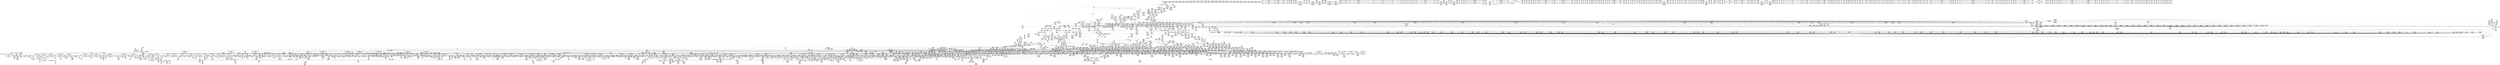 digraph {
	"CONST[source:1(input),value:2(dynamic)][purpose:{object}][SrcIdx:5]"
	CE0x470f4e0 [shape=record,shape=Mrecord,label="{CE0x470f4e0|80:_i64,_:_CRE_408,409_}"]
	CE0x46c0250 [shape=record,shape=Mrecord,label="{CE0x46c0250|apparmor_path_rename:if.end13|*SummSink*}"]
	CE0x46bce40 [shape=record,shape=Mrecord,label="{CE0x46bce40|GLOBAL:__llvm_gcov_ctr81|Global_var:__llvm_gcov_ctr81}"]
	CE0x47332f0 [shape=record,shape=Mrecord,label="{CE0x47332f0|apparmor_path_rename:tmp27|security/apparmor/lsm.c,343|*SummSource*}"]
	CE0x47f3f50 [shape=record,shape=Mrecord,label="{CE0x47f3f50|kref_sub:tmp17|include/linux/kref.h,78|*SummSink*}"]
	CE0x490d390 [shape=record,shape=Mrecord,label="{CE0x490d390|__rcu_read_unlock:tmp5|include/linux/rcupdate.h,244|*SummSource*}"]
	CE0x48b3d10 [shape=record,shape=Mrecord,label="{CE0x48b3d10|kref_get:cmp|include/linux/kref.h,47}"]
	CE0x48bd1e0 [shape=record,shape=Mrecord,label="{CE0x48bd1e0|_call_void_warn_slowpath_null(i8*_getelementptr_inbounds_(_21_x_i8_,_21_x_i8_*_.str17,_i32_0,_i32_0),_i32_71)_#7,_!dbg_!15480|include/linux/kref.h,71|*SummSink*}"]
	CE0x475f7f0 [shape=record,shape=Mrecord,label="{CE0x475f7f0|aa_current_profile:tmp32|security/apparmor/include/context.h,153|*SummSource*}"]
	CE0x4851da0 [shape=record,shape=Mrecord,label="{CE0x4851da0|aa_get_profile_rcu:tmp30|security/apparmor/include/policy.h,310}"]
	CE0x472dcd0 [shape=record,shape=Mrecord,label="{CE0x472dcd0|i64*_getelementptr_inbounds_(_4_x_i64_,_4_x_i64_*___llvm_gcov_ctr43,_i64_0,_i64_2)|*Constant*|*SummSource*}"]
	CE0x492d070 [shape=record,shape=Mrecord,label="{CE0x492d070|atomic_sub_and_test:tmp}"]
	CE0x46b9780 [shape=record,shape=Mrecord,label="{CE0x46b9780|72:_%struct.hlist_bl_node**,_80:_%struct.dentry*,_104:_%struct.inode*,_:_CRE_168,169_}"]
	CE0x474ccc0 [shape=record,shape=Mrecord,label="{CE0x474ccc0|80:_i64,_:_CRE_1361,1362_}"]
	CE0x481e180 [shape=record,shape=Mrecord,label="{CE0x481e180|rcu_read_unlock:bb|*SummSink*}"]
	CE0x472a590 [shape=record,shape=Mrecord,label="{CE0x472a590|aa_get_newest_profile:profile|security/apparmor/include/policy.h,330}"]
	CE0x47167a0 [shape=record,shape=Mrecord,label="{CE0x47167a0|i64*_getelementptr_inbounds_(_11_x_i64_,_11_x_i64_*___llvm_gcov_ctr75,_i64_0,_i64_9)|*Constant*|*SummSink*}"]
	CE0x47f3570 [shape=record,shape=Mrecord,label="{CE0x47f3570|_call_void_%release(%struct.arch_spinlock*_%kref)_#7,_!dbg_!15489|include/linux/kref.h,74}"]
	CE0x4949d00 [shape=record,shape=Mrecord,label="{CE0x4949d00|i64*_getelementptr_inbounds_(_4_x_i64_,_4_x_i64_*___llvm_gcov_ctr51,_i64_0,_i64_2)|*Constant*}"]
	CE0x4711900 [shape=record,shape=Mrecord,label="{CE0x4711900|80:_i64,_:_CRE_442,443_}"]
	CE0x47520f0 [shape=record,shape=Mrecord,label="{CE0x47520f0|80:_i64,_:_CRE_1662,1663_}"]
	CE0x494cf50 [shape=record,shape=Mrecord,label="{CE0x494cf50|__atomic_add_unless:tmp5|./arch/x86/include/asm/atomic.h,199|*SummSource*}"]
	CE0x47903e0 [shape=record,shape=Mrecord,label="{CE0x47903e0|aa_current_profile:tmp54|security/apparmor/include/context.h,155|*SummSource*}"]
	CE0x478ce10 [shape=record,shape=Mrecord,label="{CE0x478ce10|aa_current_profile:profile24|security/apparmor/include/context.h,156|*SummSource*}"]
	CE0x473bab0 [shape=record,shape=Mrecord,label="{CE0x473bab0|i8*_getelementptr_inbounds_(_41_x_i8_,_41_x_i8_*_.str9,_i32_0,_i32_0)|*Constant*}"]
	CE0x483f920 [shape=record,shape=Mrecord,label="{CE0x483f920|kref_put:call|include/linux/kref.h,99|*SummSink*}"]
	CE0x486c8c0 [shape=record,shape=Mrecord,label="{CE0x486c8c0|rcu_read_lock:do.end|*SummSource*}"]
	CE0x48ae600 [shape=record,shape=Mrecord,label="{CE0x48ae600|GLOBAL:__rcu_read_unlock|*Constant*|*SummSource*}"]
	CE0x493e9e0 [shape=record,shape=Mrecord,label="{CE0x493e9e0|atomic_sub_and_test:tmp8|./arch/x86/include/asm/atomic.h,81|*SummSink*}"]
	CE0x4830360 [shape=record,shape=Mrecord,label="{CE0x4830360|kref_get:kref|Function::kref_get&Arg::kref::|*SummSink*}"]
	CE0x495eb50 [shape=record,shape=Mrecord,label="{CE0x495eb50|__atomic_add_unless:expval10|./arch/x86/include/asm/atomic.h,202|*SummSource*}"]
	CE0x476dec0 [shape=record,shape=Mrecord,label="{CE0x476dec0|aa_current_profile:tmp25|security/apparmor/include/context.h,153}"]
	CE0x4938d70 [shape=record,shape=Mrecord,label="{CE0x4938d70|__preempt_count_add:tmp|*SummSource*}"]
	CE0x477fde0 [shape=record,shape=Mrecord,label="{CE0x477fde0|i64*_getelementptr_inbounds_(_37_x_i64_,_37_x_i64_*___llvm_gcov_ctr66,_i64_0,_i64_16)|*Constant*|*SummSink*}"]
	CE0x46d4d20 [shape=record,shape=Mrecord,label="{CE0x46d4d20|72:_%struct.hlist_bl_node**,_80:_%struct.dentry*,_104:_%struct.inode*,_:_CRE_219,220_}"]
	CE0x46ba210 [shape=record,shape=Mrecord,label="{CE0x46ba210|72:_%struct.hlist_bl_node**,_80:_%struct.dentry*,_104:_%struct.inode*,_:_CRE_175,176_}"]
	CE0x46c9de0 [shape=record,shape=Mrecord,label="{CE0x46c9de0|apparmor_path_rename:tmp1|*SummSource*}"]
	CE0x479fb10 [shape=record,shape=Mrecord,label="{CE0x479fb10|aa_current_profile:tmp63|security/apparmor/include/context.h,159|*SummSink*}"]
	CE0x48ca990 [shape=record,shape=Mrecord,label="{CE0x48ca990|kref_get:lnot.ext27|include/linux/kref.h,47|*SummSink*}"]
	CE0x47305f0 [shape=record,shape=Mrecord,label="{CE0x47305f0|aa_get_newest_profile:retval.0}"]
	CE0x4865790 [shape=record,shape=Mrecord,label="{CE0x4865790|GLOBAL:__llvm_gcov_ctr42|Global_var:__llvm_gcov_ctr42|*SummSink*}"]
	CE0x4781970 [shape=record,shape=Mrecord,label="{CE0x4781970|aa_current_profile:tobool|security/apparmor/include/context.h,151|*SummSource*}"]
	CE0x49245f0 [shape=record,shape=Mrecord,label="{CE0x49245f0|rcu_lock_release:tmp6}"]
	CE0x46d5c10 [shape=record,shape=Mrecord,label="{CE0x46d5c10|72:_%struct.hlist_bl_node**,_80:_%struct.dentry*,_104:_%struct.inode*,_:_CRE_256,264_|*MultipleSource*|Function::apparmor_path_rename&Arg::old_dentry::|security/apparmor/lsm.c,323}"]
	CE0x4744880 [shape=record,shape=Mrecord,label="{CE0x4744880|80:_i64,_:_CRE_1218,1219_}"]
	CE0x490e570 [shape=record,shape=Mrecord,label="{CE0x490e570|GLOBAL:lock_acquire|*Constant*}"]
	CE0x474f890 [shape=record,shape=Mrecord,label="{CE0x474f890|80:_i64,_:_CRE_1624,1625_}"]
	CE0x48022c0 [shape=record,shape=Mrecord,label="{CE0x48022c0|rcu_read_lock:tmp13|include/linux/rcupdate.h,882|*SummSink*}"]
	CE0x4948f50 [shape=record,shape=Mrecord,label="{CE0x4948f50|__atomic_add_unless:c.0|*SummSource*}"]
	CE0x46ee780 [shape=record,shape=Mrecord,label="{CE0x46ee780|apparmor_path_rename:new_dir|Function::apparmor_path_rename&Arg::new_dir::}"]
	CE0x4745ed0 [shape=record,shape=Mrecord,label="{CE0x4745ed0|80:_i64,_:_CRE_1239,1240_}"]
	CE0x4939ae0 [shape=record,shape=Mrecord,label="{CE0x4939ae0|atomic_sub_and_test:cmp|./arch/x86/include/asm/atomic.h,81|*SummSource*}"]
	CE0x471c640 [shape=record,shape=Mrecord,label="{CE0x471c640|apparmor_path_rename:d_inode7|security/apparmor/lsm.c,330}"]
	CE0x4713170 [shape=record,shape=Mrecord,label="{CE0x4713170|80:_i64,_:_CRE_472,480_|*MultipleSource*|security/apparmor/include/apparmor.h,117|*LoadInst*|security/apparmor/include/apparmor.h,117}"]
	CE0x4715e20 [shape=record,shape=Mrecord,label="{CE0x4715e20|80:_i64,_:_CRE_583,584_}"]
	CE0x473db40 [shape=record,shape=Mrecord,label="{CE0x473db40|i64*_getelementptr_inbounds_(_37_x_i64_,_37_x_i64_*___llvm_gcov_ctr66,_i64_0,_i64_19)|*Constant*}"]
	CE0x481ab40 [shape=record,shape=Mrecord,label="{CE0x481ab40|rcu_lock_acquire:tmp3}"]
	CE0x477c760 [shape=record,shape=Mrecord,label="{CE0x477c760|aa_current_profile:lor.rhs}"]
	CE0x46d1080 [shape=record,shape=Mrecord,label="{CE0x46d1080|72:_%struct.hlist_bl_node**,_80:_%struct.dentry*,_104:_%struct.inode*,_:_CRE_146,147_}"]
	CE0x486b610 [shape=record,shape=Mrecord,label="{CE0x486b610|i64*_getelementptr_inbounds_(_11_x_i64_,_11_x_i64_*___llvm_gcov_ctr48,_i64_0,_i64_1)|*Constant*}"]
	CE0x4775fc0 [shape=record,shape=Mrecord,label="{CE0x4775fc0|aa_current_profile:tmp28|security/apparmor/include/context.h,153}"]
	CE0x46fe340 [shape=record,shape=Mrecord,label="{CE0x46fe340|_ret_void,_!dbg_!15474|include/linux/rcupdate.h,419|*SummSource*}"]
	CE0x47906c0 [shape=record,shape=Mrecord,label="{CE0x47906c0|aa_current_profile:tmp55|security/apparmor/include/context.h,155}"]
	CE0x48b9d30 [shape=record,shape=Mrecord,label="{CE0x48b9d30|rcu_lock_acquire:bb|*SummSink*}"]
	CE0x48cfd60 [shape=record,shape=Mrecord,label="{CE0x48cfd60|i8_1|*Constant*}"]
	CE0x4932d90 [shape=record,shape=Mrecord,label="{CE0x4932d90|__preempt_count_add:do.body|*SummSource*}"]
	CE0x491baa0 [shape=record,shape=Mrecord,label="{CE0x491baa0|atomic_add_return:tmp}"]
	CE0x479a580 [shape=record,shape=Mrecord,label="{CE0x479a580|i64*_getelementptr_inbounds_(_9_x_i64_,_9_x_i64_*___llvm_gcov_ctr67,_i64_0,_i64_8)|*Constant*|*SummSink*}"]
	CE0x46b6c90 [shape=record,shape=Mrecord,label="{CE0x46b6c90|apparmor_path_rename:if.end}"]
	CE0x4821230 [shape=record,shape=Mrecord,label="{CE0x4821230|aa_get_profile:tmp1|*SummSink*}"]
	CE0x479bf90 [shape=record,shape=Mrecord,label="{CE0x479bf90|aa_current_profile:tmp13|security/apparmor/include/context.h,151|*SummSink*}"]
	CE0x474eeb0 [shape=record,shape=Mrecord,label="{CE0x474eeb0|80:_i64,_:_CRE_1616,1617_}"]
	CE0x475f330 [shape=record,shape=Mrecord,label="{CE0x475f330|aa_current_profile:tmp33|security/apparmor/include/context.h,153}"]
	CE0x4937be0 [shape=record,shape=Mrecord,label="{CE0x4937be0|__atomic_add_unless:call|./arch/x86/include/asm/atomic.h,197|*SummSink*}"]
	CE0x4731f40 [shape=record,shape=Mrecord,label="{CE0x4731f40|i64*_getelementptr_inbounds_(_12_x_i64_,_12_x_i64_*___llvm_gcov_ctr81,_i64_0,_i64_10)|*Constant*|*SummSink*}"]
	CE0x46bee50 [shape=record,shape=Mrecord,label="{CE0x46bee50|VOIDTB_TE:_GCE_rcu_lock_map_external_global_%struct.lockdep_map_16,24_|*MultipleSource*|security/apparmor/lsm.c,326|security/apparmor/lsm.c,327}"]
	CE0x4950aa0 [shape=record,shape=Mrecord,label="{CE0x4950aa0|__atomic_add_unless:tmp9|./arch/x86/include/asm/atomic.h,200|*SummSink*}"]
	CE0x4719c80 [shape=record,shape=Mrecord,label="{CE0x4719c80|apparmor_path_rename:tmp25|security/apparmor/lsm.c,339|*SummSink*}"]
	CE0x4759eb0 [shape=record,shape=Mrecord,label="{CE0x4759eb0|__rcu_read_unlock:tmp4|include/linux/rcupdate.h,244}"]
	CE0x4747960 [shape=record,shape=Mrecord,label="{CE0x4747960|80:_i64,_:_CRE_1264,1265_}"]
	CE0x46d8d20 [shape=record,shape=Mrecord,label="{CE0x46d8d20|apparmor_path_rename:call|security/apparmor/lsm.c,323|*SummSource*}"]
	CE0x4701c60 [shape=record,shape=Mrecord,label="{CE0x4701c60|aa_get_profile_rcu:tmp7|security/apparmor/include/policy.h,309|*SummSource*}"]
	CE0x4738780 [shape=record,shape=Mrecord,label="{CE0x4738780|mediated_filesystem:tmp4|*LoadInst*|security/apparmor/include/apparmor.h,117|*SummSource*}"]
	CE0x473e5f0 [shape=record,shape=Mrecord,label="{CE0x473e5f0|aa_current_profile:tmp42|security/apparmor/include/context.h,153}"]
	CE0x47999a0 [shape=record,shape=Mrecord,label="{CE0x47999a0|get_current:tmp2|*SummSink*}"]
	CE0x470cf20 [shape=record,shape=Mrecord,label="{CE0x470cf20|80:_i64,_:_CRE_312,320_|*MultipleSource*|security/apparmor/include/apparmor.h,117|*LoadInst*|security/apparmor/include/apparmor.h,117}"]
	CE0x470c190 [shape=record,shape=Mrecord,label="{CE0x470c190|80:_i64,_:_CRE_264,268_|*MultipleSource*|security/apparmor/include/apparmor.h,117|*LoadInst*|security/apparmor/include/apparmor.h,117}"]
	CE0x472aed0 [shape=record,shape=Mrecord,label="{CE0x472aed0|aa_get_newest_profile:call|security/apparmor/include/policy.h,330|*SummSink*}"]
	CE0x4758640 [shape=record,shape=Mrecord,label="{CE0x4758640|rcu_lock_release:tmp|*SummSource*}"]
	CE0x481bfd0 [shape=record,shape=Mrecord,label="{CE0x481bfd0|kref_sub:lnot8|include/linux/kref.h,71|*SummSource*}"]
	CE0x47fc710 [shape=record,shape=Mrecord,label="{CE0x47fc710|aa_put_profile:tmp9|security/apparmor/include/policy.h,343}"]
	CE0x4832530 [shape=record,shape=Mrecord,label="{CE0x4832530|_call_void_kref_get(%struct.arch_spinlock*_%count)_#7,_!dbg_!15474|security/apparmor/include/policy.h,276|*SummSource*}"]
	CE0x48adfb0 [shape=record,shape=Mrecord,label="{CE0x48adfb0|_call_void___rcu_read_unlock()_#7,_!dbg_!15491|include/linux/rcupdate.h,937|*SummSource*}"]
	CE0x4712b10 [shape=record,shape=Mrecord,label="{CE0x4712b10|80:_i64,_:_CRE_459,460_}"]
	CE0x46bc6d0 [shape=record,shape=Mrecord,label="{CE0x46bc6d0|apparmor_path_rename:tmp3|security/apparmor/lsm.c,323|*SummSource*}"]
	CE0x46d9fe0 [shape=record,shape=Mrecord,label="{CE0x46d9fe0|apparmor_path_rename:call1|security/apparmor/lsm.c,326}"]
	CE0x47765b0 [shape=record,shape=Mrecord,label="{CE0x47765b0|aa_current_profile:tmp29|security/apparmor/include/context.h,153|*SummSource*}"]
	CE0x473deb0 [shape=record,shape=Mrecord,label="{CE0x473deb0|i64*_getelementptr_inbounds_(_37_x_i64_,_37_x_i64_*___llvm_gcov_ctr66,_i64_0,_i64_19)|*Constant*|*SummSource*}"]
	CE0x4956000 [shape=record,shape=Mrecord,label="{CE0x4956000|__atomic_add_unless:tmp7|./arch/x86/include/asm/atomic.h,199|*SummSink*}"]
	CE0x4745cb0 [shape=record,shape=Mrecord,label="{CE0x4745cb0|80:_i64,_:_CRE_1237,1238_}"]
	CE0x474c660 [shape=record,shape=Mrecord,label="{CE0x474c660|80:_i64,_:_CRE_1355,1356_}"]
	CE0x4792ab0 [shape=record,shape=Mrecord,label="{CE0x4792ab0|_ret_void,_!dbg_!15475|security/apparmor/include/policy.h,343|*SummSource*}"]
	CE0x48c3c10 [shape=record,shape=Mrecord,label="{CE0x48c3c10|kref_sub:tmp7|include/linux/kref.h,71}"]
	CE0x46fe4b0 [shape=record,shape=Mrecord,label="{CE0x46fe4b0|_ret_void,_!dbg_!15474|include/linux/rcupdate.h,419|*SummSink*}"]
	CE0x48b7560 [shape=record,shape=Mrecord,label="{CE0x48b7560|kref_sub:call|include/linux/kref.h,73}"]
	CE0x485ffb0 [shape=record,shape=Mrecord,label="{CE0x485ffb0|i64_3|*Constant*}"]
	CE0x476dd50 [shape=record,shape=Mrecord,label="{CE0x476dd50|i64_11|*Constant*}"]
	CE0x48ad9f0 [shape=record,shape=Mrecord,label="{CE0x48ad9f0|_call_void_rcu_lock_release(%struct.lockdep_map*_rcu_lock_map)_#7,_!dbg_!15490|include/linux/rcupdate.h,935|*SummSource*}"]
	CE0x481f660 [shape=record,shape=Mrecord,label="{CE0x481f660|kref_sub:lnot.ext11|include/linux/kref.h,71}"]
	CE0x46dc2f0 [shape=record,shape=Mrecord,label="{CE0x46dc2f0|apparmor_path_rename:mnt|security/apparmor/lsm.c,328|*SummSource*}"]
	CE0x4800f30 [shape=record,shape=Mrecord,label="{CE0x4800f30|rcu_read_lock:call3|include/linux/rcupdate.h,882|*SummSource*}"]
	CE0x46c8d10 [shape=record,shape=Mrecord,label="{CE0x46c8d10|72:_%struct.hlist_bl_node**,_80:_%struct.dentry*,_104:_%struct.inode*,_:_CRE_156,157_}"]
	CE0x494db50 [shape=record,shape=Mrecord,label="{CE0x494db50|__atomic_add_unless:tmp9|./arch/x86/include/asm/atomic.h,200|*SummSource*}"]
	CE0x481bc80 [shape=record,shape=Mrecord,label="{CE0x481bc80|kref_sub:tobool7|include/linux/kref.h,71|*SummSource*}"]
	CE0x46e9af0 [shape=record,shape=Mrecord,label="{CE0x46e9af0|apparmor_path_rename:tmp9|security/apparmor/lsm.c,327|*SummSource*}"]
	CE0x479b570 [shape=record,shape=Mrecord,label="{CE0x479b570|aa_put_profile:if.then|*SummSink*}"]
	CE0x476fa10 [shape=record,shape=Mrecord,label="{CE0x476fa10|i8*_getelementptr_inbounds_(_36_x_i8_,_36_x_i8_*_.str12,_i32_0,_i32_0)|*Constant*}"]
	CE0x48c2280 [shape=record,shape=Mrecord,label="{CE0x48c2280|_call_void_mcount()_#2|*SummSource*}"]
	CE0x46d1d50 [shape=record,shape=Mrecord,label="{CE0x46d1d50|72:_%struct.hlist_bl_node**,_80:_%struct.dentry*,_104:_%struct.inode*,_:_CRE_195,196_}"]
	CE0x495d8b0 [shape=record,shape=Mrecord,label="{CE0x495d8b0|__atomic_add_unless:lnot.ext8|./arch/x86/include/asm/atomic.h,202|*SummSource*}"]
	CE0x479aed0 [shape=record,shape=Mrecord,label="{CE0x479aed0|aa_get_newest_profile:tmp19|security/apparmor/include/policy.h,333}"]
	CE0x476f750 [shape=record,shape=Mrecord,label="{CE0x476f750|_call_void_lockdep_rcu_suspicious(i8*_getelementptr_inbounds_(_36_x_i8_,_36_x_i8_*_.str12,_i32_0,_i32_0),_i32_151,_i8*_getelementptr_inbounds_(_45_x_i8_,_45_x_i8_*_.str14,_i32_0,_i32_0))_#7,_!dbg_!15483|security/apparmor/include/context.h,151|*SummSink*}"]
	CE0x4742340 [shape=record,shape=Mrecord,label="{CE0x4742340|80:_i64,_:_CRE_632,640_|*MultipleSource*|security/apparmor/include/apparmor.h,117|*LoadInst*|security/apparmor/include/apparmor.h,117}"]
	CE0x47438a0 [shape=record,shape=Mrecord,label="{CE0x47438a0|80:_i64,_:_CRE_880,896_|*MultipleSource*|security/apparmor/include/apparmor.h,117|*LoadInst*|security/apparmor/include/apparmor.h,117}"]
	CE0x4714830 [shape=record,shape=Mrecord,label="{CE0x4714830|80:_i64,_:_CRE_562,563_}"]
	CE0x476ccc0 [shape=record,shape=Mrecord,label="{CE0x476ccc0|void_(i8*,_i32,_i64)*_asm_sideeffect_1:_09ud2_0A.pushsection___bug_table,_22a_22_0A2:_09.long_1b_-_2b,_$_0:c_-_2b_0A_09.word_$_1:c_,_0_0A_09.org_2b+$_2:c_0A.popsection_,_i,i,i,_dirflag_,_fpsr_,_flags_|*SummSink*}"]
	CE0x4769400 [shape=record,shape=Mrecord,label="{CE0x4769400|aa_current_profile:profile7|security/apparmor/include/context.h,153|*SummSink*}"]
	CE0x477a620 [shape=record,shape=Mrecord,label="{CE0x477a620|i64*_getelementptr_inbounds_(_37_x_i64_,_37_x_i64_*___llvm_gcov_ctr66,_i64_0,_i64_1)|*Constant*|*SummSink*}"]
	CE0x480df00 [shape=record,shape=Mrecord,label="{CE0x480df00|i32_2|*Constant*}"]
	CE0x47fc180 [shape=record,shape=Mrecord,label="{CE0x47fc180|aa_put_profile:tmp8|security/apparmor/include/policy.h,343|*SummSink*}"]
	CE0x470a080 [shape=record,shape=Mrecord,label="{CE0x470a080|80:_i64,_:_CRE_112,120_|*MultipleSource*|security/apparmor/include/apparmor.h,117|*LoadInst*|security/apparmor/include/apparmor.h,117}"]
	CE0x48b98c0 [shape=record,shape=Mrecord,label="{CE0x48b98c0|__rcu_read_unlock:tmp1}"]
	CE0x4960010 [shape=record,shape=Mrecord,label="{CE0x4960010|__atomic_add_unless:tmp11|./arch/x86/include/asm/atomic.h,202|*SummSource*}"]
	CE0x4739e80 [shape=record,shape=Mrecord,label="{CE0x4739e80|80:_i64,_:_CRE_1920,1928_|*MultipleSource*|security/apparmor/include/apparmor.h,117|*LoadInst*|security/apparmor/include/apparmor.h,117}"]
	CE0x496a160 [shape=record,shape=Mrecord,label="{CE0x496a160|atomic_read:tmp4|*LoadInst*|./arch/x86/include/asm/atomic.h,27|*SummSink*}"]
	CE0x47abbe0 [shape=record,shape=Mrecord,label="{CE0x47abbe0|aa_current_profile:tmp77|security/apparmor/include/context.h,159}"]
	CE0x4758bd0 [shape=record,shape=Mrecord,label="{CE0x4758bd0|atomic_add_return:add|./arch/x86/include/asm/atomic.h,157}"]
	CE0x4966ac0 [shape=record,shape=Mrecord,label="{CE0x4966ac0|__atomic_add_unless:tmp19|./arch/x86/include/asm/atomic.h,206|*SummSource*}"]
	CE0x480b150 [shape=record,shape=Mrecord,label="{CE0x480b150|kref_get_not0:bb|*SummSource*}"]
	CE0x4932940 [shape=record,shape=Mrecord,label="{CE0x4932940|__preempt_count_add:tmp1|*SummSource*}"]
	CE0x470aad0 [shape=record,shape=Mrecord,label="{CE0x470aad0|80:_i64,_:_CRE_152,160_|*MultipleSource*|security/apparmor/include/apparmor.h,117|*LoadInst*|security/apparmor/include/apparmor.h,117}"]
	CE0x4744060 [shape=record,shape=Mrecord,label="{CE0x4744060|80:_i64,_:_CRE_1210,1211_}"]
	CE0x4733f60 [shape=record,shape=Mrecord,label="{CE0x4733f60|aa_current_profile:tmp33|security/apparmor/include/context.h,153|*SummSource*}"]
	CE0x472b910 [shape=record,shape=Mrecord,label="{CE0x472b910|aa_get_profile_rcu:p|Function::aa_get_profile_rcu&Arg::p::|*SummSource*}"]
	CE0x495ba80 [shape=record,shape=Mrecord,label="{CE0x495ba80|_ret_i32_%tmp4,_!dbg_!15478|./arch/x86/include/asm/atomic.h,177|*SummSink*}"]
	CE0x486c730 [shape=record,shape=Mrecord,label="{CE0x486c730|kref_get:if.then22|*SummSource*}"]
	CE0x473c870 [shape=record,shape=Mrecord,label="{CE0x473c870|aa_get_profile_rcu:tmp22|security/apparmor/include/policy.h,309|*SummSink*}"]
	CE0x49395d0 [shape=record,shape=Mrecord,label="{CE0x49395d0|void_(i32*,_i8*,_i32,_i32*)*_asm_sideeffect_.pushsection_.smp_locks,_22a_22_0A.balign_4_0A.long_671f_-_._0A.popsection_0A671:_0A_09lock_subl_$2,_$0_sete_$1_,_*m,_*qm,er,*m,_memory_,_dirflag_,_fpsr_,_flags_|*SummSource*}"]
	CE0x46d1ba0 [shape=record,shape=Mrecord,label="{CE0x46d1ba0|72:_%struct.hlist_bl_node**,_80:_%struct.dentry*,_104:_%struct.inode*,_:_CRE_194,195_}"]
	CE0x494cfc0 [shape=record,shape=Mrecord,label="{CE0x494cfc0|__atomic_add_unless:tmp5|./arch/x86/include/asm/atomic.h,199|*SummSink*}"]
	CE0x470bdb0 [shape=record,shape=Mrecord,label="{CE0x470bdb0|80:_i64,_:_CRE_248,252_|*MultipleSource*|security/apparmor/include/apparmor.h,117|*LoadInst*|security/apparmor/include/apparmor.h,117}"]
	CE0x46f1e20 [shape=record,shape=Mrecord,label="{CE0x46f1e20|aa_current_profile:if.end18|*SummSource*}"]
	CE0x4744770 [shape=record,shape=Mrecord,label="{CE0x4744770|80:_i64,_:_CRE_1217,1218_}"]
	CE0x4833660 [shape=record,shape=Mrecord,label="{CE0x4833660|aa_get_profile:tmp9|security/apparmor/include/policy.h,278}"]
	CE0x48c9ff0 [shape=record,shape=Mrecord,label="{CE0x48c9ff0|kref_get:lnot26|include/linux/kref.h,47}"]
	CE0x4844d70 [shape=record,shape=Mrecord,label="{CE0x4844d70|aa_get_profile_rcu:tmp27|security/apparmor/include/policy.h,309|*SummSource*}"]
	CE0x4700f00 [shape=record,shape=Mrecord,label="{CE0x4700f00|kref_put:tmp2|*SummSink*}"]
	CE0x48328f0 [shape=record,shape=Mrecord,label="{CE0x48328f0|aa_get_profile_rcu:tobool|security/apparmor/include/policy.h,309}"]
	CE0x474c990 [shape=record,shape=Mrecord,label="{CE0x474c990|80:_i64,_:_CRE_1358,1359_}"]
	CE0x4963560 [shape=record,shape=Mrecord,label="{CE0x4963560|atomic_cmpxchg:tmp2}"]
	CE0x48c9380 [shape=record,shape=Mrecord,label="{CE0x48c9380|i32_47|*Constant*|*SummSink*}"]
	CE0x4949c30 [shape=record,shape=Mrecord,label="{CE0x4949c30|_call_void_mcount()_#2|*SummSource*}"]
	CE0x46e9610 [shape=record,shape=Mrecord,label="{CE0x46e9610|i64_3|*Constant*}"]
	CE0x46e5880 [shape=record,shape=Mrecord,label="{CE0x46e5880|VOIDTB_TE:_GCE_rcu_lock_map_external_global_%struct.lockdep_map_96,104_|*MultipleSource*|security/apparmor/lsm.c,326|security/apparmor/lsm.c,327}"]
	CE0x4864830 [shape=record,shape=Mrecord,label="{CE0x4864830|_call_void_rcu_lock_acquire(%struct.lockdep_map*_rcu_lock_map)_#7,_!dbg_!15468|include/linux/rcupdate.h,881}"]
	CE0x48bdcb0 [shape=record,shape=Mrecord,label="{CE0x48bdcb0|i64*_getelementptr_inbounds_(_4_x_i64_,_4_x_i64_*___llvm_gcov_ctr43,_i64_0,_i64_3)|*Constant*|*SummSource*}"]
	CE0x46b6e10 [shape=record,shape=Mrecord,label="{CE0x46b6e10|apparmor_path_rename:d_inode|security/apparmor/lsm.c,323}"]
	CE0x479ebd0 [shape=record,shape=Mrecord,label="{CE0x479ebd0|GLOBAL:aa_current_profile.__warned15|Global_var:aa_current_profile.__warned15}"]
	CE0x4801b80 [shape=record,shape=Mrecord,label="{CE0x4801b80|i64*_getelementptr_inbounds_(_11_x_i64_,_11_x_i64_*___llvm_gcov_ctr48,_i64_0,_i64_8)|*Constant*}"]
	CE0x46eee10 [shape=record,shape=Mrecord,label="{CE0x46eee10|apparmor_path_rename:mnt4|security/apparmor/lsm.c,329|*SummSink*}"]
	CE0x4786410 [shape=record,shape=Mrecord,label="{CE0x4786410|aa_get_newest_profile:entry|*SummSink*}"]
	CE0x4943f80 [shape=record,shape=Mrecord,label="{CE0x4943f80|atomic_sub_and_test:conv|./arch/x86/include/asm/atomic.h,81}"]
	CE0x4798e30 [shape=record,shape=Mrecord,label="{CE0x4798e30|aa_current_profile:tmp22|security/apparmor/include/context.h,151}"]
	CE0x4867510 [shape=record,shape=Mrecord,label="{CE0x4867510|_call_void_rcu_lock_acquire(%struct.lockdep_map*_rcu_lock_map)_#7,_!dbg_!15468|include/linux/rcupdate.h,881|*SummSink*}"]
	CE0x473ae00 [shape=record,shape=Mrecord,label="{CE0x473ae00|80:_i64,_:_CRE_2268,2304_|*MultipleSource*|security/apparmor/include/apparmor.h,117|*LoadInst*|security/apparmor/include/apparmor.h,117}"]
	CE0x48369f0 [shape=record,shape=Mrecord,label="{CE0x48369f0|aa_get_profile_rcu:tobool5|security/apparmor/include/policy.h,309}"]
	CE0x47082a0 [shape=record,shape=Mrecord,label="{CE0x47082a0|_ret_%struct.aa_profile*_%tmp6,_!dbg_!15516|security/apparmor/include/policy.h,313}"]
	CE0x4960a10 [shape=record,shape=Mrecord,label="{CE0x4960a10|__atomic_add_unless:tmp13|./arch/x86/include/asm/atomic.h,202}"]
	CE0x485d360 [shape=record,shape=Mrecord,label="{CE0x485d360|rcu_read_lock:tobool1|include/linux/rcupdate.h,882}"]
	CE0x48af170 [shape=record,shape=Mrecord,label="{CE0x48af170|kref_get:bb|*SummSink*}"]
	CE0x4859a40 [shape=record,shape=Mrecord,label="{CE0x4859a40|aa_get_profile:if.then|*SummSource*}"]
	CE0x4912a80 [shape=record,shape=Mrecord,label="{CE0x4912a80|rcu_lock_acquire:tmp6|*SummSink*}"]
	CE0x4737400 [shape=record,shape=Mrecord,label="{CE0x4737400|mediated_filesystem:tmp3|*SummSink*}"]
	CE0x48baff0 [shape=record,shape=Mrecord,label="{CE0x48baff0|kref_get:tmp5|include/linux/kref.h,47|*SummSink*}"]
	CE0x4863ca0 [shape=record,shape=Mrecord,label="{CE0x4863ca0|atomic_add_unless:a|Function::atomic_add_unless&Arg::a::|*SummSource*}"]
	CE0x478ba30 [shape=record,shape=Mrecord,label="{CE0x478ba30|i32_12|*Constant*|*SummSource*}"]
	CE0x46b73e0 [shape=record,shape=Mrecord,label="{CE0x46b73e0|i64*_getelementptr_inbounds_(_4_x_i64_,_4_x_i64_*___llvm_gcov_ctr44,_i64_0,_i64_2)|*Constant*|*SummSource*}"]
	CE0x46f7430 [shape=record,shape=Mrecord,label="{CE0x46f7430|aa_get_profile_rcu:tmp17|security/apparmor/include/policy.h,309|*SummSource*}"]
	CE0x46eb980 [shape=record,shape=Mrecord,label="{CE0x46eb980|i64_5|*Constant*}"]
	CE0x46ba810 [shape=record,shape=Mrecord,label="{CE0x46ba810|72:_%struct.hlist_bl_node**,_80:_%struct.dentry*,_104:_%struct.inode*,_:_CRE_0,4_|*MultipleSource*|Function::apparmor_path_rename&Arg::old_dentry::|security/apparmor/lsm.c,323}"]
	CE0x474b010 [shape=record,shape=Mrecord,label="{CE0x474b010|80:_i64,_:_CRE_1334,1335_}"]
	CE0x483f1a0 [shape=record,shape=Mrecord,label="{CE0x483f1a0|kref_put:tmp|*SummSink*}"]
	CE0x46ddd40 [shape=record,shape=Mrecord,label="{CE0x46ddd40|apparmor_path_rename:tmp8|security/apparmor/lsm.c,324|*SummSink*}"]
	CE0x47f30a0 [shape=record,shape=Mrecord,label="{CE0x47f30a0|kref_sub:tmp13|include/linux/kref.h,74}"]
	CE0x4923d10 [shape=record,shape=Mrecord,label="{CE0x4923d10|rcu_lock_release:tmp7}"]
	"CONST[source:1(input),value:2(dynamic)][purpose:{object}][SrcIdx:8]"
	CE0x48220d0 [shape=record,shape=Mrecord,label="{CE0x48220d0|i64*_getelementptr_inbounds_(_2_x_i64_,_2_x_i64_*___llvm_gcov_ctr69,_i64_0,_i64_1)|*Constant*}"]
	CE0x46e0580 [shape=record,shape=Mrecord,label="{CE0x46e0580|apparmor_path_rename:mode8|security/apparmor/lsm.c,330|*SummSource*}"]
	CE0x480e330 [shape=record,shape=Mrecord,label="{CE0x480e330|kref_sub:lnot8|include/linux/kref.h,71}"]
	CE0x4750000 [shape=record,shape=Mrecord,label="{CE0x4750000|80:_i64,_:_CRE_1631,1632_}"]
	CE0x4789180 [shape=record,shape=Mrecord,label="{CE0x4789180|aa_current_profile:tmp47|security/apparmor/include/context.h,153|*SummSink*}"]
	CE0x46ed700 [shape=record,shape=Mrecord,label="{CE0x46ed700|apparmor_path_rename:mnt3|security/apparmor/lsm.c,328|*SummSink*}"]
	CE0x47f5460 [shape=record,shape=Mrecord,label="{CE0x47f5460|kref_sub:retval.0}"]
	CE0x493c260 [shape=record,shape=Mrecord,label="{CE0x493c260|_call_void_mcount()_#2}"]
	CE0x483b710 [shape=record,shape=Mrecord,label="{CE0x483b710|COLLAPSED:_GCMRE___llvm_gcov_ctr68_internal_global_20_x_i64_zeroinitializer:_elem_0:default:}"]
	CE0x4751760 [shape=record,shape=Mrecord,label="{CE0x4751760|80:_i64,_:_CRE_1653,1654_}"]
	CE0x484d920 [shape=record,shape=Mrecord,label="{CE0x484d920|i64*_getelementptr_inbounds_(_20_x_i64_,_20_x_i64_*___llvm_gcov_ctr68,_i64_0,_i64_13)|*Constant*}"]
	CE0x486b9f0 [shape=record,shape=Mrecord,label="{CE0x486b9f0|rcu_lock_acquire:entry|*SummSink*}"]
	CE0x47a0530 [shape=record,shape=Mrecord,label="{CE0x47a0530|i64_30|*Constant*|*SummSource*}"]
	CE0x4832680 [shape=record,shape=Mrecord,label="{CE0x4832680|_call_void_kref_get(%struct.arch_spinlock*_%count)_#7,_!dbg_!15474|security/apparmor/include/policy.h,276|*SummSink*}"]
	CE0x48b4200 [shape=record,shape=Mrecord,label="{CE0x48b4200|__rcu_read_lock:tmp5|include/linux/rcupdate.h,239|*SummSink*}"]
	CE0x46b59c0 [shape=record,shape=Mrecord,label="{CE0x46b59c0|atomic_cmpxchg:entry|*SummSink*}"]
	CE0x475ebd0 [shape=record,shape=Mrecord,label="{CE0x475ebd0|aa_current_profile:tobool11|security/apparmor/include/context.h,153|*SummSink*}"]
	CE0x48177c0 [shape=record,shape=Mrecord,label="{CE0x48177c0|_call_void_lockdep_rcu_suspicious(i8*_getelementptr_inbounds_(_25_x_i8_,_25_x_i8_*_.str10,_i32_0,_i32_0),_i32_934,_i8*_getelementptr_inbounds_(_44_x_i8_,_44_x_i8_*_.str13,_i32_0,_i32_0))_#7,_!dbg_!15483|include/linux/rcupdate.h,933|*SummSource*}"]
	CE0x475c890 [shape=record,shape=Mrecord,label="{CE0x475c890|aa_current_profile:tmp27|security/apparmor/include/context.h,153|*SummSource*}"]
	CE0x4754ca0 [shape=record,shape=Mrecord,label="{CE0x4754ca0|80:_i64,_:_CRE_1768,1776_|*MultipleSource*|security/apparmor/include/apparmor.h,117|*LoadInst*|security/apparmor/include/apparmor.h,117}"]
	CE0x48181a0 [shape=record,shape=Mrecord,label="{CE0x48181a0|i64*_getelementptr_inbounds_(_11_x_i64_,_11_x_i64_*___llvm_gcov_ctr48,_i64_0,_i64_9)|*Constant*}"]
	CE0x47f94f0 [shape=record,shape=Mrecord,label="{CE0x47f94f0|atomic_sub_and_test:entry|*SummSource*}"]
	CE0x47ab300 [shape=record,shape=Mrecord,label="{CE0x47ab300|aa_current_profile:tmp76|security/apparmor/include/context.h,159|*SummSource*}"]
	CE0x48b9740 [shape=record,shape=Mrecord,label="{CE0x48b9740|__rcu_read_lock:do.end|*SummSink*}"]
	CE0x46c9a20 [shape=record,shape=Mrecord,label="{CE0x46c9a20|aa_put_profile:count|security/apparmor/include/policy.h,342|*SummSink*}"]
	CE0x4838550 [shape=record,shape=Mrecord,label="{CE0x4838550|aa_get_profile_rcu:if.then|*SummSink*}"]
	CE0x46c8750 [shape=record,shape=Mrecord,label="{CE0x46c8750|72:_%struct.hlist_bl_node**,_80:_%struct.dentry*,_104:_%struct.inode*,_:_CRE_152,153_}"]
	CE0x474fab0 [shape=record,shape=Mrecord,label="{CE0x474fab0|80:_i64,_:_CRE_1626,1627_}"]
	CE0x46ba060 [shape=record,shape=Mrecord,label="{CE0x46ba060|72:_%struct.hlist_bl_node**,_80:_%struct.dentry*,_104:_%struct.inode*,_:_CRE_174,175_}"]
	CE0x4710d50 [shape=record,shape=Mrecord,label="{CE0x4710d50|80:_i64,_:_CRE_431,432_}"]
	CE0x482b8e0 [shape=record,shape=Mrecord,label="{CE0x482b8e0|rcu_lock_acquire:map|Function::rcu_lock_acquire&Arg::map::|*SummSink*}"]
	CE0x4706800 [shape=record,shape=Mrecord,label="{CE0x4706800|aa_get_newest_profile:tmp13|security/apparmor/include/policy.h,330|*SummSink*}"]
	CE0x46ec4b0 [shape=record,shape=Mrecord,label="{CE0x46ec4b0|i64*_getelementptr_inbounds_(_12_x_i64_,_12_x_i64_*___llvm_gcov_ctr81,_i64_0,_i64_8)|*Constant*|*SummSource*}"]
	CE0x46d49c0 [shape=record,shape=Mrecord,label="{CE0x46d49c0|72:_%struct.hlist_bl_node**,_80:_%struct.dentry*,_104:_%struct.inode*,_:_CRE_217,218_}"]
	CE0x470c760 [shape=record,shape=Mrecord,label="{CE0x470c760|80:_i64,_:_CRE_280,288_|*MultipleSource*|security/apparmor/include/apparmor.h,117|*LoadInst*|security/apparmor/include/apparmor.h,117}"]
	CE0x47b1030 [shape=record,shape=Mrecord,label="{CE0x47b1030|kref_sub:tmp12|include/linux/kref.h,74|*SummSink*}"]
	CE0x48591a0 [shape=record,shape=Mrecord,label="{CE0x48591a0|rcu_read_unlock:entry|*SummSource*}"]
	CE0x48b2370 [shape=record,shape=Mrecord,label="{CE0x48b2370|kref_get:tmp2|include/linux/kref.h,47|*SummSink*}"]
	CE0x48c5930 [shape=record,shape=Mrecord,label="{CE0x48c5930|kref_get:lnot.ext13|include/linux/kref.h,47|*SummSource*}"]
	CE0x481ba20 [shape=record,shape=Mrecord,label="{CE0x481ba20|rcu_read_unlock:tmp12|include/linux/rcupdate.h,933}"]
	CE0x49089c0 [shape=record,shape=Mrecord,label="{CE0x49089c0|i64*_getelementptr_inbounds_(_4_x_i64_,_4_x_i64_*___llvm_gcov_ctr45,_i64_0,_i64_3)|*Constant*|*SummSource*}"]
	CE0x47498b0 [shape=record,shape=Mrecord,label="{CE0x47498b0|80:_i64,_:_CRE_1312,1313_}"]
	CE0x474cee0 [shape=record,shape=Mrecord,label="{CE0x474cee0|80:_i64,_:_CRE_1363,1364_}"]
	CE0x4740030 [shape=record,shape=Mrecord,label="{CE0x4740030|80:_i64,_:_CRE_599,600_}"]
	CE0x48bb580 [shape=record,shape=Mrecord,label="{CE0x48bb580|kref_get:tmp1|*SummSource*}"]
	CE0x4908300 [shape=record,shape=Mrecord,label="{CE0x4908300|rcu_lock_acquire:tmp7|*SummSink*}"]
	CE0x4706f70 [shape=record,shape=Mrecord,label="{CE0x4706f70|aa_get_newest_profile:tmp14|security/apparmor/include/policy.h,330|*SummSink*}"]
	CE0x41f9900 [shape=record,shape=Mrecord,label="{CE0x41f9900|i32_1|*Constant*|*SummSource*}"]
	CE0x48b5750 [shape=record,shape=Mrecord,label="{CE0x48b5750|kref_get:tmp10|include/linux/kref.h,47|*SummSink*}"]
	CE0x48bdb30 [shape=record,shape=Mrecord,label="{CE0x48bdb30|kref_get:tmp11|include/linux/kref.h,47}"]
	CE0x46be050 [shape=record,shape=Mrecord,label="{CE0x46be050|72:_%struct.hlist_bl_node**,_80:_%struct.dentry*,_104:_%struct.inode*,_:_CRE_182,183_}"]
	CE0x4909180 [shape=record,shape=Mrecord,label="{CE0x4909180|__rcu_read_lock:tmp2}"]
	CE0x46c85e0 [shape=record,shape=Mrecord,label="{CE0x46c85e0|72:_%struct.hlist_bl_node**,_80:_%struct.dentry*,_104:_%struct.inode*,_:_CRE_151,152_}"]
	CE0x470a230 [shape=record,shape=Mrecord,label="{CE0x470a230|80:_i64,_:_CRE_120,128_|*MultipleSource*|security/apparmor/include/apparmor.h,117|*LoadInst*|security/apparmor/include/apparmor.h,117}"]
	CE0x482f810 [shape=record,shape=Mrecord,label="{CE0x482f810|GLOBAL:rcu_lock_acquire|*Constant*}"]
	CE0x46d2ad0 [shape=record,shape=Mrecord,label="{CE0x46d2ad0|72:_%struct.hlist_bl_node**,_80:_%struct.dentry*,_104:_%struct.inode*,_:_CRE_203,204_}"]
	CE0x4823a50 [shape=record,shape=Mrecord,label="{CE0x4823a50|aa_get_profile:tobool|security/apparmor/include/policy.h,275|*SummSource*}"]
	CE0x4737ec0 [shape=record,shape=Mrecord,label="{CE0x4737ec0|mediated_filesystem:i_sb|security/apparmor/include/apparmor.h,117|*SummSource*}"]
	CE0x4859650 [shape=record,shape=Mrecord,label="{CE0x4859650|_ret_void,_!dbg_!15492|include/linux/rcupdate.h,938|*SummSource*}"]
	CE0x47195f0 [shape=record,shape=Mrecord,label="{CE0x47195f0|aa_current_profile:conv|security/apparmor/include/context.h,153}"]
	CE0x4714450 [shape=record,shape=Mrecord,label="{CE0x4714450|80:_i64,_:_CRE_560,561_}"]
	CE0x46ba450 [shape=record,shape=Mrecord,label="{CE0x46ba450|apparmor_path_rename:tmp5|security/apparmor/lsm.c,323|*SummSource*}"]
	CE0x47561f0 [shape=record,shape=Mrecord,label="{CE0x47561f0|80:_i64,_:_CRE_1856,1864_|*MultipleSource*|security/apparmor/include/apparmor.h,117|*LoadInst*|security/apparmor/include/apparmor.h,117}"]
	CE0x4781bc0 [shape=record,shape=Mrecord,label="{CE0x4781bc0|aa_current_profile:do.body5}"]
	CE0x48c9a40 [shape=record,shape=Mrecord,label="{CE0x48c9a40|kref_get:tobool23|include/linux/kref.h,47|*SummSink*}"]
	CE0x4819130 [shape=record,shape=Mrecord,label="{CE0x4819130|i64*_getelementptr_inbounds_(_11_x_i64_,_11_x_i64_*___llvm_gcov_ctr48,_i64_0,_i64_10)|*Constant*}"]
	CE0x4767a60 [shape=record,shape=Mrecord,label="{CE0x4767a60|aa_current_profile:if.end41|*SummSource*}"]
	CE0x47645a0 [shape=record,shape=Mrecord,label="{CE0x47645a0|aa_current_profile:tmp39|security/apparmor/include/context.h,153}"]
	CE0x46bca40 [shape=record,shape=Mrecord,label="{CE0x46bca40|i64_0|*Constant*|*SummSink*}"]
	CE0x492d630 [shape=record,shape=Mrecord,label="{CE0x492d630|_call_void_mcount()_#2|*SummSource*}"]
	CE0x48632e0 [shape=record,shape=Mrecord,label="{CE0x48632e0|atomic_add_unless:v|Function::atomic_add_unless&Arg::v::|*SummSource*}"]
	CE0x4725b10 [shape=record,shape=Mrecord,label="{CE0x4725b10|apparmor_path_rename:tobool|security/apparmor/lsm.c,338|*SummSink*}"]
	CE0x4934400 [shape=record,shape=Mrecord,label="{CE0x4934400|atomic_sub_and_test:tmp5|./arch/x86/include/asm/atomic.h,81|*SummSink*}"]
	CE0x474b340 [shape=record,shape=Mrecord,label="{CE0x474b340|80:_i64,_:_CRE_1337,1338_}"]
	CE0x4764290 [shape=record,shape=Mrecord,label="{CE0x4764290|aa_current_profile:tmp38|security/apparmor/include/context.h,153|*SummSink*}"]
	CE0x478e900 [shape=record,shape=Mrecord,label="{CE0x478e900|aa_current_profile:and|security/apparmor/include/context.h,155|*SummSource*}"]
	CE0x48093c0 [shape=record,shape=Mrecord,label="{CE0x48093c0|atomic_add_return:entry|*SummSource*}"]
	CE0x47f3330 [shape=record,shape=Mrecord,label="{CE0x47f3330|kref_sub:tmp13|include/linux/kref.h,74|*SummSink*}"]
	CE0x46ef410 [shape=record,shape=Mrecord,label="{CE0x46ef410|i64*_getelementptr_inbounds_(_12_x_i64_,_12_x_i64_*___llvm_gcov_ctr81,_i64_0,_i64_11)|*Constant*}"]
	CE0x492cf30 [shape=record,shape=Mrecord,label="{CE0x492cf30|atomic_sub_and_test:c|./arch/x86/include/asm/atomic.h, 81|*SummSource*}"]
	CE0x48b6280 [shape=record,shape=Mrecord,label="{CE0x48b6280|kref_get:call|include/linux/kref.h,47|*SummSource*}"]
	CE0x483a750 [shape=record,shape=Mrecord,label="{CE0x483a750|_call_void_lockdep_rcu_suspicious(i8*_getelementptr_inbounds_(_35_x_i8_,_35_x_i8_*_.str16,_i32_0,_i32_0),_i32_309,_i8*_getelementptr_inbounds_(_41_x_i8_,_41_x_i8_*_.str9,_i32_0,_i32_0))_#7,_!dbg_!15489|security/apparmor/include/policy.h,309|*SummSink*}"]
	CE0x47b1990 [shape=record,shape=Mrecord,label="{CE0x47b1990|COLLAPSED:_GCMRE___llvm_gcov_ctr79_internal_global_9_x_i64_zeroinitializer:_elem_0:default:}"]
	CE0x474da90 [shape=record,shape=Mrecord,label="{CE0x474da90|80:_i64,_:_CRE_1374,1375_}"]
	CE0x47633a0 [shape=record,shape=Mrecord,label="{CE0x47633a0|aa_current_profile:tmp23|security/apparmor/include/context.h,151|*SummSink*}"]
	CE0x46f65f0 [shape=record,shape=Mrecord,label="{CE0x46f65f0|aa_get_profile:if.end}"]
	CE0x48cf510 [shape=record,shape=Mrecord,label="{CE0x48cf510|kref_get:conv40|include/linux/kref.h,47}"]
	"CONST[source:2(external),value:2(dynamic)][purpose:{subject}][SrcIdx:10]"
	CE0x46bd630 [shape=record,shape=Mrecord,label="{CE0x46bd630|72:_%struct.hlist_bl_node**,_80:_%struct.dentry*,_104:_%struct.inode*,_:_CRE_176,177_}"]
	CE0x46b5ea0 [shape=record,shape=Mrecord,label="{CE0x46b5ea0|i64_1|*Constant*|*SummSink*}"]
	CE0x470d8d0 [shape=record,shape=Mrecord,label="{CE0x470d8d0|80:_i64,_:_CRE_352,360_|*MultipleSource*|security/apparmor/include/apparmor.h,117|*LoadInst*|security/apparmor/include/apparmor.h,117}"]
	CE0x47a58e0 [shape=record,shape=Mrecord,label="{CE0x47a58e0|i64*_getelementptr_inbounds_(_37_x_i64_,_37_x_i64_*___llvm_gcov_ctr66,_i64_0,_i64_33)|*Constant*|*SummSource*}"]
	CE0x4911590 [shape=record,shape=Mrecord,label="{CE0x4911590|kref_sub:bb|*SummSource*}"]
	CE0x47f8090 [shape=record,shape=Mrecord,label="{CE0x47f8090|i1_true|*Constant*}"]
	CE0x49531b0 [shape=record,shape=Mrecord,label="{CE0x49531b0|i64*_getelementptr_inbounds_(_10_x_i64_,_10_x_i64_*___llvm_gcov_ctr71,_i64_0,_i64_4)|*Constant*|*SummSink*}"]
	CE0x471a1a0 [shape=record,shape=Mrecord,label="{CE0x471a1a0|apparmor_path_rename:tmp26|security/apparmor/lsm.c,339|*SummSource*}"]
	CE0x46c98d0 [shape=record,shape=Mrecord,label="{CE0x46c98d0|aa_put_profile:count|security/apparmor/include/policy.h,342|*SummSource*}"]
	CE0x46f0b20 [shape=record,shape=Mrecord,label="{CE0x46f0b20|aa_current_profile:tmp1}"]
	CE0x48333f0 [shape=record,shape=Mrecord,label="{CE0x48333f0|rcu_read_lock:call|include/linux/rcupdate.h,882|*SummSource*}"]
	CE0x481f220 [shape=record,shape=Mrecord,label="{CE0x481f220|rcu_read_unlock:tmp9|include/linux/rcupdate.h,933|*SummSink*}"]
	CE0x472e080 [shape=record,shape=Mrecord,label="{CE0x472e080|kref_sub:lnot1|include/linux/kref.h,71|*SummSource*}"]
	CE0x47460f0 [shape=record,shape=Mrecord,label="{CE0x47460f0|80:_i64,_:_CRE_1241,1242_}"]
	"CONST[source:0(mediator),value:0(static)][purpose:{operation}][SnkIdx:9]"
	CE0x4907cc0 [shape=record,shape=Mrecord,label="{CE0x4907cc0|i64*_getelementptr_inbounds_(_4_x_i64_,_4_x_i64_*___llvm_gcov_ctr45,_i64_0,_i64_3)|*Constant*}"]
	CE0x4958710 [shape=record,shape=Mrecord,label="{CE0x4958710|_call_void_asm_addl_$1,_%gs:$0_,_*m,ri,*m,_dirflag_,_fpsr_,_flags_(i32*___preempt_count,_i32_%sub,_i32*___preempt_count)_#2,_!dbg_!15474,_!srcloc_!15475|./arch/x86/include/asm/preempt.h,77|*SummSink*}"]
	CE0x48cbef0 [shape=record,shape=Mrecord,label="{CE0x48cbef0|kref_get:tmp13|include/linux/kref.h,47|*SummSource*}"]
	CE0x481d6a0 [shape=record,shape=Mrecord,label="{CE0x481d6a0|kref_sub:conv12|include/linux/kref.h,71|*SummSource*}"]
	CE0x48c2a70 [shape=record,shape=Mrecord,label="{CE0x48c2a70|i64*_getelementptr_inbounds_(_9_x_i64_,_9_x_i64_*___llvm_gcov_ctr79,_i64_0,_i64_3)|*Constant*|*SummSource*}"]
	CE0x48c3290 [shape=record,shape=Mrecord,label="{CE0x48c3290|__rcu_read_lock:tmp3|*SummSink*}"]
	CE0x493f1e0 [shape=record,shape=Mrecord,label="{CE0x493f1e0|i64_1|*Constant*}"]
	CE0x47585d0 [shape=record,shape=Mrecord,label="{CE0x47585d0|COLLAPSED:_GCMRE___llvm_gcov_ctr49_internal_global_4_x_i64_zeroinitializer:_elem_0:default:}"]
	CE0x491bbf0 [shape=record,shape=Mrecord,label="{CE0x491bbf0|_call_void_mcount()_#2}"]
	CE0x4825d50 [shape=record,shape=Mrecord,label="{CE0x4825d50|aa_get_profile_rcu:tmp9|security/apparmor/include/policy.h,309}"]
	CE0x4955180 [shape=record,shape=Mrecord,label="{CE0x4955180|i64*_getelementptr_inbounds_(_4_x_i64_,_4_x_i64_*___llvm_gcov_ctr51,_i64_0,_i64_3)|*Constant*}"]
	CE0x482ae60 [shape=record,shape=Mrecord,label="{CE0x482ae60|aa_get_profile_rcu:tmp20|security/apparmor/include/policy.h,309|*SummSource*}"]
	CE0x4929d40 [shape=record,shape=Mrecord,label="{CE0x4929d40|atomic_add_return:tmp1|*SummSource*}"]
	CE0x48b5080 [shape=record,shape=Mrecord,label="{CE0x48b5080|__rcu_read_lock:tmp1}"]
	CE0x472eab0 [shape=record,shape=Mrecord,label="{CE0x472eab0|i64_4|*Constant*}"]
	CE0x4958880 [shape=record,shape=Mrecord,label="{CE0x4958880|void_(i32*,_i32,_i32*)*_asm_addl_$1,_%gs:$0_,_*m,ri,*m,_dirflag_,_fpsr_,_flags_}"]
	CE0x47b3c10 [shape=record,shape=Mrecord,label="{CE0x47b3c10|i32_78|*Constant*|*SummSource*}"]
	CE0x479f7a0 [shape=record,shape=Mrecord,label="{CE0x479f7a0|aa_current_profile:tmp63|security/apparmor/include/context.h,159}"]
	CE0x4728580 [shape=record,shape=Mrecord,label="{CE0x4728580|GLOBAL:aa_path_perm|*Constant*|*SummSource*}"]
	CE0x47a9470 [shape=record,shape=Mrecord,label="{CE0x47a9470|aa_get_newest_profile:tmp10|security/apparmor/include/policy.h,329|*SummSink*}"]
	CE0x46aa790 [shape=record,shape=Mrecord,label="{CE0x46aa790|apparmor_path_rename:tmp4|security/apparmor/lsm.c,323|*SummSource*}"]
	CE0x485a8b0 [shape=record,shape=Mrecord,label="{CE0x485a8b0|_call_void_mcount()_#2}"]
	CE0x4727ea0 [shape=record,shape=Mrecord,label="{CE0x4727ea0|apparmor_path_rename:call10|security/apparmor/lsm.c,334|*SummSource*}"]
	CE0x4704f70 [shape=record,shape=Mrecord,label="{CE0x4704f70|i64_4|*Constant*}"]
	CE0x478f750 [shape=record,shape=Mrecord,label="{CE0x478f750|i64_24|*Constant*|*SummSource*}"]
	CE0x4790fc0 [shape=record,shape=Mrecord,label="{CE0x4790fc0|i64*_getelementptr_inbounds_(_37_x_i64_,_37_x_i64_*___llvm_gcov_ctr66,_i64_0,_i64_26)|*Constant*|*SummSource*}"]
	CE0x481d490 [shape=record,shape=Mrecord,label="{CE0x481d490|kref_sub:conv12|include/linux/kref.h,71}"]
	CE0x48c0240 [shape=record,shape=Mrecord,label="{CE0x48c0240|GLOBAL:__preempt_count_add|*Constant*}"]
	CE0x4750770 [shape=record,shape=Mrecord,label="{CE0x4750770|80:_i64,_:_CRE_1638,1639_}"]
	CE0x46bbd30 [shape=record,shape=Mrecord,label="{CE0x46bbd30|apparmor_path_rename:if.then}"]
	CE0x4715af0 [shape=record,shape=Mrecord,label="{CE0x4715af0|80:_i64,_:_CRE_580,581_}"]
	CE0x47ad190 [shape=record,shape=Mrecord,label="{CE0x47ad190|aa_current_profile:tmp81|security/apparmor/include/context.h,162}"]
	CE0x4813c80 [shape=record,shape=Mrecord,label="{CE0x4813c80|kref_get:lnot.ext|include/linux/kref.h,47}"]
	CE0x47b3610 [shape=record,shape=Mrecord,label="{CE0x47b3610|_ret_%struct.task_struct*_%tmp4,_!dbg_!15471|./arch/x86/include/asm/current.h,14}"]
	CE0x4929f10 [shape=record,shape=Mrecord,label="{CE0x4929f10|atomic_add_return:tmp1}"]
	CE0x47b2d80 [shape=record,shape=Mrecord,label="{CE0x47b2d80|GLOBAL:aa_get_profile|*Constant*|*SummSink*}"]
	CE0x46b5da0 [shape=record,shape=Mrecord,label="{CE0x46b5da0|atomic_cmpxchg:v|Function::atomic_cmpxchg&Arg::v::|*SummSink*}"]
	CE0x47ac060 [shape=record,shape=Mrecord,label="{CE0x47ac060|aa_current_profile:tmp77|security/apparmor/include/context.h,159|*SummSource*}"]
	CE0x48178f0 [shape=record,shape=Mrecord,label="{CE0x48178f0|_call_void_lockdep_rcu_suspicious(i8*_getelementptr_inbounds_(_25_x_i8_,_25_x_i8_*_.str10,_i32_0,_i32_0),_i32_934,_i8*_getelementptr_inbounds_(_44_x_i8_,_44_x_i8_*_.str13,_i32_0,_i32_0))_#7,_!dbg_!15483|include/linux/rcupdate.h,933|*SummSink*}"]
	CE0x46b1f50 [shape=record,shape=Mrecord,label="{CE0x46b1f50|apparmor_path_rename:old_dentry|Function::apparmor_path_rename&Arg::old_dentry::|*SummSource*}"]
	CE0x4799a30 [shape=record,shape=Mrecord,label="{CE0x4799a30|get_current:tmp3}"]
	CE0x470e470 [shape=record,shape=Mrecord,label="{CE0x470e470|80:_i64,_:_CRE_393,394_}"]
	CE0x4763410 [shape=record,shape=Mrecord,label="{CE0x4763410|aa_current_profile:tmp23|security/apparmor/include/context.h,151|*SummSource*}"]
	CE0x47b36b0 [shape=record,shape=Mrecord,label="{CE0x47b36b0|_ret_%struct.task_struct*_%tmp4,_!dbg_!15471|./arch/x86/include/asm/current.h,14|*SummSink*}"]
	CE0x482b620 [shape=record,shape=Mrecord,label="{CE0x482b620|aa_get_profile_rcu:tmp3}"]
	CE0x47f8a90 [shape=record,shape=Mrecord,label="{CE0x47f8a90|_call_void_mcount()_#2}"]
	CE0x4738f70 [shape=record,shape=Mrecord,label="{CE0x4738f70|aa_current_profile:if.end18|*SummSink*}"]
	CE0x48579a0 [shape=record,shape=Mrecord,label="{CE0x48579a0|aa_get_profile_rcu:tmp39|security/apparmor/include/policy.h,310|*SummSink*}"]
	CE0x475ba30 [shape=record,shape=Mrecord,label="{CE0x475ba30|%struct.aa_task_cxt*_null|*Constant*|*SummSource*}"]
	CE0x4862900 [shape=record,shape=Mrecord,label="{CE0x4862900|rcu_read_lock:do.body|*SummSource*}"]
	CE0x46cfd50 [shape=record,shape=Mrecord,label="{CE0x46cfd50|72:_%struct.hlist_bl_node**,_80:_%struct.dentry*,_104:_%struct.inode*,_:_CRE_80,88_|*MultipleSource*|Function::apparmor_path_rename&Arg::old_dentry::|security/apparmor/lsm.c,323}"]
	CE0x47f9870 [shape=record,shape=Mrecord,label="{CE0x47f9870|kref_sub:if.end}"]
	CE0x483eb90 [shape=record,shape=Mrecord,label="{CE0x483eb90|kref_sub:kref|Function::kref_sub&Arg::kref::}"]
	CE0x47155a0 [shape=record,shape=Mrecord,label="{CE0x47155a0|80:_i64,_:_CRE_575,576_}"]
	CE0x48b4a20 [shape=record,shape=Mrecord,label="{CE0x48b4a20|kref_sub:tobool|include/linux/kref.h,71}"]
	CE0x48b3e50 [shape=record,shape=Mrecord,label="{CE0x48b3e50|GLOBAL:atomic_add_return|*Constant*|*SummSink*}"]
	CE0x46e67c0 [shape=record,shape=Mrecord,label="{CE0x46e67c0|VOIDTB_TE:_GCE_rcu_lock_map_external_global_%struct.lockdep_map_136,144_|*MultipleSource*|security/apparmor/lsm.c,326|security/apparmor/lsm.c,327}"]
	CE0x47079d0 [shape=record,shape=Mrecord,label="{CE0x47079d0|aa_get_newest_profile:replacedby|security/apparmor/include/policy.h,330|*SummSink*}"]
	CE0x47efe30 [shape=record,shape=Mrecord,label="{CE0x47efe30|i64_5|*Constant*}"]
	CE0x4920040 [shape=record,shape=Mrecord,label="{CE0x4920040|_call_void_lock_release(%struct.lockdep_map*_%map,_i32_1,_i64_ptrtoint_(i8*_blockaddress(_rcu_lock_release,_%__here)_to_i64))_#7,_!dbg_!15473|include/linux/rcupdate.h,423|*SummSource*}"]
	CE0x4789ed0 [shape=record,shape=Mrecord,label="{CE0x4789ed0|aa_current_profile:tmp48|security/apparmor/include/context.h,153|*SummSink*}"]
	CE0x48507d0 [shape=record,shape=Mrecord,label="{CE0x48507d0|aa_get_profile_rcu:tmp29|security/apparmor/include/policy.h,309}"]
	CE0x4744330 [shape=record,shape=Mrecord,label="{CE0x4744330|80:_i64,_:_CRE_1213,1214_}"]
	CE0x4926db0 [shape=record,shape=Mrecord,label="{CE0x4926db0|COLLAPSED:_GCMRE___llvm_gcov_ctr76_internal_global_2_x_i64_zeroinitializer:_elem_0:default:}"]
	CE0x480f320 [shape=record,shape=Mrecord,label="{CE0x480f320|_call_void_mcount()_#2|*SummSource*}"]
	CE0x46f1ca0 [shape=record,shape=Mrecord,label="{CE0x46f1ca0|aa_current_profile:if.end18}"]
	CE0x495ef90 [shape=record,shape=Mrecord,label="{CE0x495ef90|__atomic_add_unless:tobool11|./arch/x86/include/asm/atomic.h,202}"]
	CE0x4907b60 [shape=record,shape=Mrecord,label="{CE0x4907b60|%struct.lockdep_map*_null|*Constant*}"]
	CE0x46e5fd0 [shape=record,shape=Mrecord,label="{CE0x46e5fd0|VOIDTB_TE:_GCE_rcu_lock_map_external_global_%struct.lockdep_map_120,124_|*MultipleSource*|security/apparmor/lsm.c,326|security/apparmor/lsm.c,327}"]
	CE0x4908c30 [shape=record,shape=Mrecord,label="{CE0x4908c30|atomic_add_return:tmp4|./arch/x86/include/asm/atomic.h,157|*SummSource*}"]
	CE0x4851190 [shape=record,shape=Mrecord,label="{CE0x4851190|aa_get_profile_rcu:tobool8|security/apparmor/include/policy.h,310|*SummSource*}"]
	CE0x47432d0 [shape=record,shape=Mrecord,label="{CE0x47432d0|80:_i64,_:_CRE_712,720_|*MultipleSource*|security/apparmor/include/apparmor.h,117|*LoadInst*|security/apparmor/include/apparmor.h,117}"]
	CE0x47a69d0 [shape=record,shape=Mrecord,label="{CE0x47a69d0|_call_void_lockdep_rcu_suspicious(i8*_getelementptr_inbounds_(_36_x_i8_,_36_x_i8_*_.str12,_i32_0,_i32_0),_i32_159,_i8*_getelementptr_inbounds_(_45_x_i8_,_45_x_i8_*_.str14,_i32_0,_i32_0))_#7,_!dbg_!15560|security/apparmor/include/context.h,159}"]
	CE0x4927140 [shape=record,shape=Mrecord,label="{CE0x4927140|GLOBAL:__preempt_count_sub|*Constant*|*SummSink*}"]
	CE0x477fa90 [shape=record,shape=Mrecord,label="{CE0x477fa90|i64*_getelementptr_inbounds_(_37_x_i64_,_37_x_i64_*___llvm_gcov_ctr66,_i64_0,_i64_16)|*Constant*|*SummSource*}"]
	CE0x4815d90 [shape=record,shape=Mrecord,label="{CE0x4815d90|kref_get:lnot.ext5|include/linux/kref.h,47|*SummSource*}"]
	CE0x483b000 [shape=record,shape=Mrecord,label="{CE0x483b000|kref_put:tmp1|*SummSource*}"]
	CE0x481e4d0 [shape=record,shape=Mrecord,label="{CE0x481e4d0|kref_sub:lnot2|include/linux/kref.h,71|*SummSink*}"]
	CE0x47b16a0 [shape=record,shape=Mrecord,label="{CE0x47b16a0|rcu_lock_acquire:tmp1|*SummSink*}"]
	CE0x46e1080 [shape=record,shape=Mrecord,label="{CE0x46e1080|i32_11|*Constant*}"]
	CE0x4933a90 [shape=record,shape=Mrecord,label="{CE0x4933a90|atomic_sub_and_test:tmp5|./arch/x86/include/asm/atomic.h,81}"]
	CE0x4717c80 [shape=record,shape=Mrecord,label="{CE0x4717c80|aa_put_profile:tmp6|security/apparmor/include/policy.h,342|*SummSink*}"]
	CE0x4908100 [shape=record,shape=Mrecord,label="{CE0x4908100|rcu_lock_acquire:tmp7}"]
	CE0x4943170 [shape=record,shape=Mrecord,label="{CE0x4943170|i64*_getelementptr_inbounds_(_10_x_i64_,_10_x_i64_*___llvm_gcov_ctr71,_i64_0,_i64_1)|*Constant*|*SummSink*}"]
	"CONST[source:1(input),value:2(dynamic)][purpose:{object}][SrcIdx:6]"
	CE0x490ee00 [shape=record,shape=Mrecord,label="{CE0x490ee00|i64*_getelementptr_inbounds_(_4_x_i64_,_4_x_i64_*___llvm_gcov_ctr80,_i64_0,_i64_2)|*Constant*|*SummSink*}"]
	CE0x474bde0 [shape=record,shape=Mrecord,label="{CE0x474bde0|80:_i64,_:_CRE_1347,1348_}"]
	CE0x46bf8c0 [shape=record,shape=Mrecord,label="{CE0x46bf8c0|72:_%struct.hlist_bl_node**,_80:_%struct.dentry*,_104:_%struct.inode*,_:_CRE_189,190_}"]
	CE0x46f84c0 [shape=record,shape=Mrecord,label="{CE0x46f84c0|aa_get_newest_profile:if.then2|*SummSink*}"]
	CE0x477cd00 [shape=record,shape=Mrecord,label="{CE0x477cd00|aa_current_profile:tmp3}"]
	CE0x46c88c0 [shape=record,shape=Mrecord,label="{CE0x46c88c0|72:_%struct.hlist_bl_node**,_80:_%struct.dentry*,_104:_%struct.inode*,_:_CRE_153,154_}"]
	CE0x46eb4d0 [shape=record,shape=Mrecord,label="{CE0x46eb4d0|apparmor_path_rename:cmp|security/apparmor/lsm.c,327}"]
	CE0x485fc90 [shape=record,shape=Mrecord,label="{CE0x485fc90|GLOBAL:atomic_add_unless|*Constant*}"]
	CE0x48c79f0 [shape=record,shape=Mrecord,label="{CE0x48c79f0|kref_get:tmp11|include/linux/kref.h,47|*SummSource*}"]
	CE0x490beb0 [shape=record,shape=Mrecord,label="{CE0x490beb0|GLOBAL:lock_acquire|*Constant*|*SummSink*}"]
	CE0x483cb50 [shape=record,shape=Mrecord,label="{CE0x483cb50|kref_sub:count|Function::kref_sub&Arg::count::|*SummSource*}"]
	CE0x4796bb0 [shape=record,shape=Mrecord,label="{CE0x4796bb0|aa_current_profile:lnot|security/apparmor/include/context.h,153|*SummSource*}"]
	CE0x46d3570 [shape=record,shape=Mrecord,label="{CE0x46d3570|i64_5|*Constant*|*SummSink*}"]
	CE0x4942970 [shape=record,shape=Mrecord,label="{CE0x4942970|__atomic_add_unless:tmp3|*SummSource*}"]
	CE0x496cb10 [shape=record,shape=Mrecord,label="{CE0x496cb10|atomic_cmpxchg:tmp|*SummSink*}"]
	CE0x46c1570 [shape=record,shape=Mrecord,label="{CE0x46c1570|72:_%struct.hlist_bl_node**,_80:_%struct.dentry*,_104:_%struct.inode*,_:_CRE_165,166_}"]
	CE0x478f9b0 [shape=record,shape=Mrecord,label="{CE0x478f9b0|aa_current_profile:tmp52|security/apparmor/include/context.h,155|*SummSource*}"]
	CE0x472ba10 [shape=record,shape=Mrecord,label="{CE0x472ba10|aa_get_profile_rcu:p|Function::aa_get_profile_rcu&Arg::p::|*SummSink*}"]
	CE0x47a06c0 [shape=record,shape=Mrecord,label="{CE0x47a06c0|i64_30|*Constant*|*SummSink*}"]
	CE0x4714260 [shape=record,shape=Mrecord,label="{CE0x4714260|80:_i64,_:_CRE_552,556_|*MultipleSource*|security/apparmor/include/apparmor.h,117|*LoadInst*|security/apparmor/include/apparmor.h,117}"]
	CE0x48558c0 [shape=record,shape=Mrecord,label="{CE0x48558c0|aa_get_profile_rcu:lnot|security/apparmor/include/policy.h,310|*SummSource*}"]
	CE0x46e4ec0 [shape=record,shape=Mrecord,label="{CE0x46e4ec0|VOIDTB_TE:_GCE_rcu_lock_map_external_global_%struct.lockdep_map_64,72_|*MultipleSource*|security/apparmor/lsm.c,326|security/apparmor/lsm.c,327}"]
	CE0x48659d0 [shape=record,shape=Mrecord,label="{CE0x48659d0|rcu_read_lock:tmp5|include/linux/rcupdate.h,882|*SummSource*}"]
	CE0x49101c0 [shape=record,shape=Mrecord,label="{CE0x49101c0|rcu_lock_acquire:tmp|*SummSource*}"]
	CE0x4741350 [shape=record,shape=Mrecord,label="{CE0x4741350|80:_i64,_:_CRE_617,618_}"]
	CE0x48294c0 [shape=record,shape=Mrecord,label="{CE0x48294c0|aa_get_profile:tmp7|security/apparmor/include/policy.h,276|*SummSource*}"]
	CE0x485eda0 [shape=record,shape=Mrecord,label="{CE0x485eda0|0:_i8,_:_GCMR_rcu_read_lock.__warned_internal_global_i8_0,_section_.data.unlikely_,_align_1:_elem_0:default:}"]
	CE0x4737540 [shape=record,shape=Mrecord,label="{CE0x4737540|_call_void_mcount()_#2}"]
	CE0x4937530 [shape=record,shape=Mrecord,label="{CE0x4937530|_call_void_mcount()_#2|*SummSink*}"]
	CE0x4936060 [shape=record,shape=Mrecord,label="{CE0x4936060|atomic_add_return:tmp1|*SummSink*}"]
	CE0x495cac0 [shape=record,shape=Mrecord,label="{CE0x495cac0|__atomic_add_unless:lnot7|./arch/x86/include/asm/atomic.h,202|*SummSource*}"]
	CE0x4782980 [shape=record,shape=Mrecord,label="{CE0x4782980|aa_current_profile:if.then}"]
	CE0x48286f0 [shape=record,shape=Mrecord,label="{CE0x48286f0|aa_get_profile_rcu:tmp3|*SummSink*}"]
	CE0x4819710 [shape=record,shape=Mrecord,label="{CE0x4819710|i64*_getelementptr_inbounds_(_11_x_i64_,_11_x_i64_*___llvm_gcov_ctr48,_i64_0,_i64_10)|*Constant*|*SummSink*}"]
	CE0x472e210 [shape=record,shape=Mrecord,label="{CE0x472e210|kref_sub:lnot1|include/linux/kref.h,71|*SummSink*}"]
	CE0x4777960 [shape=record,shape=Mrecord,label="{CE0x4777960|aa_current_profile:tmp59|security/apparmor/include/context.h,159}"]
	CE0x47926a0 [shape=record,shape=Mrecord,label="{CE0x47926a0|aa_put_profile:p|Function::aa_put_profile&Arg::p::}"]
	CE0x4827960 [shape=record,shape=Mrecord,label="{CE0x4827960|i64*_getelementptr_inbounds_(_5_x_i64_,_5_x_i64_*___llvm_gcov_ctr74,_i64_0,_i64_3)|*Constant*}"]
	CE0x47192a0 [shape=record,shape=Mrecord,label="{CE0x47192a0|aa_current_profile:lnot.ext|security/apparmor/include/context.h,153|*SummSource*}"]
	CE0x483e0e0 [shape=record,shape=Mrecord,label="{CE0x483e0e0|COLLAPSED:_GCMRE___llvm_gcov_ctr78_internal_global_2_x_i64_zeroinitializer:_elem_0:default:}"]
	CE0x48209a0 [shape=record,shape=Mrecord,label="{CE0x48209a0|_call_void_mcount()_#2|*SummSource*}"]
	CE0x48b11b0 [shape=record,shape=Mrecord,label="{CE0x48b11b0|_ret_void,_!dbg_!15474|include/linux/rcupdate.h,424|*SummSink*}"]
	CE0x4835dc0 [shape=record,shape=Mrecord,label="{CE0x4835dc0|i64*_getelementptr_inbounds_(_2_x_i64_,_2_x_i64_*___llvm_gcov_ctr69,_i64_0,_i64_0)|*Constant*|*SummSink*}"]
	CE0x495d4c0 [shape=record,shape=Mrecord,label="{CE0x495d4c0|__atomic_add_unless:lnot7|./arch/x86/include/asm/atomic.h,202|*SummSink*}"]
	CE0x4728960 [shape=record,shape=Mrecord,label="{CE0x4728960|aa_path_perm:entry|*SummSource*}"]
	CE0x4748730 [shape=record,shape=Mrecord,label="{CE0x4748730|80:_i64,_:_CRE_1277,1278_}"]
	CE0x46f1540 [shape=record,shape=Mrecord,label="{CE0x46f1540|aa_current_profile:if.then33}"]
	CE0x475e5d0 [shape=record,shape=Mrecord,label="{CE0x475e5d0|aa_current_profile:expval|security/apparmor/include/context.h,153|*SummSink*}"]
	CE0x47927c0 [shape=record,shape=Mrecord,label="{CE0x47927c0|aa_put_profile:p|Function::aa_put_profile&Arg::p::|*SummSource*}"]
	CE0x4770ba0 [shape=record,shape=Mrecord,label="{CE0x4770ba0|GLOBAL:aa_current_profile.__warned|Global_var:aa_current_profile.__warned|*SummSink*}"]
	CE0x4786a80 [shape=record,shape=Mrecord,label="{CE0x4786a80|_ret_%struct.aa_profile*_%retval.0,_!dbg_!15485|security/apparmor/include/policy.h,333}"]
	CE0x47811a0 [shape=record,shape=Mrecord,label="{CE0x47811a0|i64*_getelementptr_inbounds_(_37_x_i64_,_37_x_i64_*___llvm_gcov_ctr66,_i64_0,_i64_17)|*Constant*|*SummSink*}"]
	CE0x48becd0 [shape=record,shape=Mrecord,label="{CE0x48becd0|i32_1|*Constant*}"]
	CE0x4841590 [shape=record,shape=Mrecord,label="{CE0x4841590|aa_get_profile_rcu:tmp18|security/apparmor/include/policy.h,309}"]
	CE0x4813760 [shape=record,shape=Mrecord,label="{CE0x4813760|i64*_getelementptr_inbounds_(_4_x_i64_,_4_x_i64_*___llvm_gcov_ctr43,_i64_0,_i64_0)|*Constant*|*SummSource*}"]
	CE0x4813e20 [shape=record,shape=Mrecord,label="{CE0x4813e20|kref_get:lnot.ext|include/linux/kref.h,47|*SummSource*}"]
	CE0x475a8b0 [shape=record,shape=Mrecord,label="{CE0x475a8b0|atomic_add_unless:conv|include/linux/atomic.h,17|*SummSource*}"]
	CE0x4964830 [shape=record,shape=Mrecord,label="{CE0x4964830|i64*_getelementptr_inbounds_(_10_x_i64_,_10_x_i64_*___llvm_gcov_ctr71,_i64_0,_i64_8)|*Constant*|*SummSource*}"]
	CE0x490d260 [shape=record,shape=Mrecord,label="{CE0x490d260|__rcu_read_unlock:tmp5|include/linux/rcupdate.h,244}"]
	CE0x472a800 [shape=record,shape=Mrecord,label="{CE0x472a800|aa_get_newest_profile:profile|security/apparmor/include/policy.h,330|*SummSink*}"]
	CE0x47fe260 [shape=record,shape=Mrecord,label="{CE0x47fe260|GLOBAL:rcu_read_lock|*Constant*|*SummSink*}"]
	CE0x47f9920 [shape=record,shape=Mrecord,label="{CE0x47f9920|kref_sub:if.end|*SummSource*}"]
	CE0x4869f40 [shape=record,shape=Mrecord,label="{CE0x4869f40|GLOBAL:rcu_read_unlock.__warned|Global_var:rcu_read_unlock.__warned|*SummSink*}"]
	CE0x480ecb0 [shape=record,shape=Mrecord,label="{CE0x480ecb0|kref_sub:if.then15|*SummSource*}"]
	CE0x47127e0 [shape=record,shape=Mrecord,label="{CE0x47127e0|80:_i64,_:_CRE_456,457_}"]
	CE0x481db90 [shape=record,shape=Mrecord,label="{CE0x481db90|kref_get:lnot17|include/linux/kref.h,47|*SummSource*}"]
	CE0x492be40 [shape=record,shape=Mrecord,label="{CE0x492be40|atomic_sub_and_test:do.end}"]
	CE0x48cdff0 [shape=record,shape=Mrecord,label="{CE0x48cdff0|kref_get:tmp22|include/linux/kref.h,47|*SummSink*}"]
	CE0x46f16c0 [shape=record,shape=Mrecord,label="{CE0x46f16c0|72:_%struct.hlist_bl_node**,_80:_%struct.dentry*,_104:_%struct.inode*,_:_CRE_24,40_|*MultipleSource*|Function::apparmor_path_rename&Arg::old_dentry::|security/apparmor/lsm.c,323}"]
	CE0x46d8a30 [shape=record,shape=Mrecord,label="{CE0x46d8a30|apparmor_path_rename:tmp2|*LoadInst*|security/apparmor/lsm.c,323|*SummSource*}"]
	CE0x4855a40 [shape=record,shape=Mrecord,label="{CE0x4855a40|i1_false|*Constant*}"]
	CE0x48b31f0 [shape=record,shape=Mrecord,label="{CE0x48b31f0|i32_71|*Constant*}"]
	CE0x48b5010 [shape=record,shape=Mrecord,label="{CE0x48b5010|i64_1|*Constant*}"]
	CE0x4711a10 [shape=record,shape=Mrecord,label="{CE0x4711a10|80:_i64,_:_CRE_443,444_}"]
	CE0x48bdba0 [shape=record,shape=Mrecord,label="{CE0x48bdba0|kref_get:tmp11|include/linux/kref.h,47|*SummSink*}"]
	CE0x4736170 [shape=record,shape=Mrecord,label="{CE0x4736170|apparmor_path_rename:tmp32|security/apparmor/lsm.c,345|*SummSink*}"]
	CE0x47a44a0 [shape=record,shape=Mrecord,label="{CE0x47a44a0|i64*_getelementptr_inbounds_(_37_x_i64_,_37_x_i64_*___llvm_gcov_ctr66,_i64_0,_i64_35)|*Constant*}"]
	CE0x476c8c0 [shape=record,shape=Mrecord,label="{CE0x476c8c0|void_(i8*,_i32,_i64)*_asm_sideeffect_1:_09ud2_0A.pushsection___bug_table,_22a_22_0A2:_09.long_1b_-_2b,_$_0:c_-_2b_0A_09.word_$_1:c_,_0_0A_09.org_2b+$_2:c_0A.popsection_,_i,i,i,_dirflag_,_fpsr_,_flags_|*SummSource*}"]
	CE0x4860e10 [shape=record,shape=Mrecord,label="{CE0x4860e10|i32_0|*Constant*}"]
	CE0x48b6480 [shape=record,shape=Mrecord,label="{CE0x48b6480|kref_sub:tmp2|include/linux/kref.h,71|*SummSink*}"]
	CE0x471e070 [shape=record,shape=Mrecord,label="{CE0x471e070|80:_i64,_:_CRE_56,64_|*MultipleSource*|security/apparmor/include/apparmor.h,117|*LoadInst*|security/apparmor/include/apparmor.h,117}"]
	CE0x46fdf30 [shape=record,shape=Mrecord,label="{CE0x46fdf30|GLOBAL:__llvm_gcov_ctr67|Global_var:__llvm_gcov_ctr67}"]
	CE0x4784480 [shape=record,shape=Mrecord,label="{CE0x4784480|aa_get_newest_profile:tmp4|security/apparmor/include/policy.h,326|*SummSource*}"]
	CE0x472fd20 [shape=record,shape=Mrecord,label="{CE0x472fd20|aa_get_profile:p|Function::aa_get_profile&Arg::p::}"]
	CE0x491c040 [shape=record,shape=Mrecord,label="{CE0x491c040|i64*_getelementptr_inbounds_(_4_x_i64_,_4_x_i64_*___llvm_gcov_ctr49,_i64_0,_i64_2)|*Constant*|*SummSource*}"]
	CE0x475f170 [shape=record,shape=Mrecord,label="{CE0x475f170|i64_14|*Constant*|*SummSink*}"]
	CE0x493de10 [shape=record,shape=Mrecord,label="{CE0x493de10|__atomic_add_unless:tmp2|*SummSource*}"]
	CE0x48ae4e0 [shape=record,shape=Mrecord,label="{CE0x48ae4e0|GLOBAL:__rcu_read_unlock|*Constant*|*SummSink*}"]
	CE0x47f5230 [shape=record,shape=Mrecord,label="{CE0x47f5230|kref_sub:tmp15|include/linux/kref.h,77|*SummSink*}"]
	CE0x48092c0 [shape=record,shape=Mrecord,label="{CE0x48092c0|atomic_add_return:entry}"]
	CE0x481fa70 [shape=record,shape=Mrecord,label="{CE0x481fa70|i64*_getelementptr_inbounds_(_5_x_i64_,_5_x_i64_*___llvm_gcov_ctr74,_i64_0,_i64_0)|*Constant*|*SummSource*}"]
	CE0x478ca00 [shape=record,shape=Mrecord,label="{CE0x478ca00|aa_current_profile:tmp57|security/apparmor/include/context.h,156|*SummSink*}"]
	CE0x4801a10 [shape=record,shape=Mrecord,label="{CE0x4801a10|rcu_read_unlock:tmp16|include/linux/rcupdate.h,933|*SummSink*}"]
	CE0x48b0c00 [shape=record,shape=Mrecord,label="{CE0x48b0c00|rcu_lock_release:map|Function::rcu_lock_release&Arg::map::|*SummSink*}"]
	CE0x471d280 [shape=record,shape=Mrecord,label="{CE0x471d280|80:_i64,_:_CRE_16,20_|*MultipleSource*|security/apparmor/include/apparmor.h,117|*LoadInst*|security/apparmor/include/apparmor.h,117}"]
	CE0x4746310 [shape=record,shape=Mrecord,label="{CE0x4746310|80:_i64,_:_CRE_1243,1244_}"]
	CE0x476e120 [shape=record,shape=Mrecord,label="{CE0x476e120|aa_current_profile:tmp24|security/apparmor/include/context.h,153|*SummSink*}"]
	CE0x46fbc80 [shape=record,shape=Mrecord,label="{CE0x46fbc80|aa_get_newest_profile:tmp7|security/apparmor/include/policy.h,327}"]
	CE0x4714a50 [shape=record,shape=Mrecord,label="{CE0x4714a50|80:_i64,_:_CRE_564,565_}"]
	CE0x48bd080 [shape=record,shape=Mrecord,label="{CE0x48bd080|_call_void_warn_slowpath_null(i8*_getelementptr_inbounds_(_21_x_i8_,_21_x_i8_*_.str17,_i32_0,_i32_0),_i32_71)_#7,_!dbg_!15480|include/linux/kref.h,71|*SummSource*}"]
	CE0x478efa0 [shape=record,shape=Mrecord,label="{CE0x478efa0|i64_25|*Constant*}"]
	CE0x48c2000 [shape=record,shape=Mrecord,label="{CE0x48c2000|_call_void_mcount()_#2}"]
	CE0x4750aa0 [shape=record,shape=Mrecord,label="{CE0x4750aa0|80:_i64,_:_CRE_1641,1642_}"]
	CE0x4749f10 [shape=record,shape=Mrecord,label="{CE0x4749f10|80:_i64,_:_CRE_1318,1319_}"]
	CE0x4933f60 [shape=record,shape=Mrecord,label="{CE0x4933f60|i32_1|*Constant*}"]
	CE0x470c950 [shape=record,shape=Mrecord,label="{CE0x470c950|80:_i64,_:_CRE_288,296_|*MultipleSource*|security/apparmor/include/apparmor.h,117|*LoadInst*|security/apparmor/include/apparmor.h,117}"]
	CE0x497b360 [shape=record,shape=Mrecord,label="{CE0x497b360|atomic_cmpxchg:tmp|*SummSource*}"]
	CE0x4727a90 [shape=record,shape=Mrecord,label="{CE0x4727a90|apparmor_path_rename:tmp20|security/apparmor/lsm.c,331|*SummSink*}"]
	CE0x47597c0 [shape=record,shape=Mrecord,label="{CE0x47597c0|rcu_lock_release:tmp3|*SummSink*}"]
	CE0x48b7f50 [shape=record,shape=Mrecord,label="{CE0x48b7f50|__rcu_read_lock:tmp2|*SummSink*}"]
	CE0x46fd6c0 [shape=record,shape=Mrecord,label="{CE0x46fd6c0|aa_get_newest_profile:bb|*SummSource*}"]
	CE0x4700e90 [shape=record,shape=Mrecord,label="{CE0x4700e90|kref_put:tmp2|*SummSource*}"]
	CE0x495e930 [shape=record,shape=Mrecord,label="{CE0x495e930|__atomic_add_unless:expval10|./arch/x86/include/asm/atomic.h,202}"]
	CE0x482cc50 [shape=record,shape=Mrecord,label="{CE0x482cc50|GLOBAL:kref_get_not0|*Constant*}"]
	CE0x478bd70 [shape=record,shape=Mrecord,label="{CE0x478bd70|aa_current_profile:tmp51|security/apparmor/include/context.h,155}"]
	CE0x47b0830 [shape=record,shape=Mrecord,label="{CE0x47b0830|i64*_getelementptr_inbounds_(_9_x_i64_,_9_x_i64_*___llvm_gcov_ctr79,_i64_0,_i64_6)|*Constant*|*SummSource*}"]
	CE0x495f290 [shape=record,shape=Mrecord,label="{CE0x495f290|__atomic_add_unless:tobool11|./arch/x86/include/asm/atomic.h,202|*SummSource*}"]
	CE0x476f6b0 [shape=record,shape=Mrecord,label="{CE0x476f6b0|_call_void_lockdep_rcu_suspicious(i8*_getelementptr_inbounds_(_36_x_i8_,_36_x_i8_*_.str12,_i32_0,_i32_0),_i32_151,_i8*_getelementptr_inbounds_(_45_x_i8_,_45_x_i8_*_.str14,_i32_0,_i32_0))_#7,_!dbg_!15483|security/apparmor/include/context.h,151|*SummSource*}"]
	CE0x48ae670 [shape=record,shape=Mrecord,label="{CE0x48ae670|__rcu_read_unlock:entry}"]
	CE0x46b77a0 [shape=record,shape=Mrecord,label="{CE0x46b77a0|72:_%struct.hlist_bl_node**,_80:_%struct.dentry*,_104:_%struct.inode*,_:_CRE_94,95_}"]
	CE0x473bb90 [shape=record,shape=Mrecord,label="{CE0x473bb90|i8*_getelementptr_inbounds_(_41_x_i8_,_41_x_i8_*_.str9,_i32_0,_i32_0)|*Constant*|*SummSink*}"]
	CE0x46d7950 [shape=record,shape=Mrecord,label="{CE0x46d7950|72:_%struct.hlist_bl_node**,_80:_%struct.dentry*,_104:_%struct.inode*,_:_CRE_310,311_}"]
	CE0x471e210 [shape=record,shape=Mrecord,label="{CE0x471e210|80:_i64,_:_CRE_64,72_|*MultipleSource*|security/apparmor/include/apparmor.h,117|*LoadInst*|security/apparmor/include/apparmor.h,117}"]
	CE0x4751ed0 [shape=record,shape=Mrecord,label="{CE0x4751ed0|80:_i64,_:_CRE_1660,1661_}"]
	CE0x4702a10 [shape=record,shape=Mrecord,label="{CE0x4702a10|aa_get_newest_profile:tmp7|security/apparmor/include/policy.h,327|*SummSink*}"]
	CE0x482c390 [shape=record,shape=Mrecord,label="{CE0x482c390|_call_void_mcount()_#2|*SummSink*}"]
	CE0x47fa380 [shape=record,shape=Mrecord,label="{CE0x47fa380|i64*_getelementptr_inbounds_(_5_x_i64_,_5_x_i64_*___llvm_gcov_ctr77,_i64_0,_i64_4)|*Constant*|*SummSink*}"]
	CE0x4812d50 [shape=record,shape=Mrecord,label="{CE0x4812d50|kref_get:lnot|include/linux/kref.h,47|*SummSink*}"]
	CE0x46fa1a0 [shape=record,shape=Mrecord,label="{CE0x46fa1a0|i64*_getelementptr_inbounds_(_2_x_i64_,_2_x_i64_*___llvm_gcov_ctr112,_i64_0,_i64_0)|*Constant*|*SummSink*}"]
	CE0x48c3dc0 [shape=record,shape=Mrecord,label="{CE0x48c3dc0|kref_sub:tmp7|include/linux/kref.h,71|*SummSource*}"]
	CE0x47441d0 [shape=record,shape=Mrecord,label="{CE0x47441d0|80:_i64,_:_CRE_1211,1212_}"]
	CE0x4714c10 [shape=record,shape=Mrecord,label="{CE0x4714c10|80:_i64,_:_CRE_566,567_}"]
	CE0x47b18b0 [shape=record,shape=Mrecord,label="{CE0x47b18b0|kref_sub:tmp|*SummSource*}"]
	CE0x475cd20 [shape=record,shape=Mrecord,label="{CE0x475cd20|aa_current_profile:tmp16|security/apparmor/include/context.h,151|*SummSource*}"]
	CE0x4840dd0 [shape=record,shape=Mrecord,label="{CE0x4840dd0|aa_get_profile_rcu:call4|security/apparmor/include/policy.h,309}"]
	CE0x48b1620 [shape=record,shape=Mrecord,label="{CE0x48b1620|i64_0|*Constant*}"]
	CE0x46ebb80 [shape=record,shape=Mrecord,label="{CE0x46ebb80|i64_3|*Constant*|*SummSink*}"]
	CE0x495daa0 [shape=record,shape=Mrecord,label="{CE0x495daa0|__atomic_add_unless:lnot.ext8|./arch/x86/include/asm/atomic.h,202|*SummSink*}"]
	CE0x4968f20 [shape=record,shape=Mrecord,label="{CE0x4968f20|i64*_getelementptr_inbounds_(_4_x_i64_,_4_x_i64_*___llvm_gcov_ctr51,_i64_0,_i64_0)|*Constant*|*SummSink*}"]
	CE0x471c180 [shape=record,shape=Mrecord,label="{CE0x471c180|apparmor_path_rename:uid|security/apparmor/lsm.c,330}"]
	CE0x4777860 [shape=record,shape=Mrecord,label="{CE0x4777860|i64_28|*Constant*|*SummSink*}"]
	CE0x4856290 [shape=record,shape=Mrecord,label="{CE0x4856290|aa_get_profile_rcu:tmp36}"]
	CE0x4856a10 [shape=record,shape=Mrecord,label="{CE0x4856a10|i64_17|*Constant*|*SummSource*}"]
	CE0x477f190 [shape=record,shape=Mrecord,label="{CE0x477f190|aa_put_profile:bb|*SummSink*}"]
	CE0x492a870 [shape=record,shape=Mrecord,label="{CE0x492a870|__preempt_count_add:do.end|*SummSink*}"]
	CE0x492a000 [shape=record,shape=Mrecord,label="{CE0x492a000|i64*_getelementptr_inbounds_(_2_x_i64_,_2_x_i64_*___llvm_gcov_ctr76,_i64_0,_i64_1)|*Constant*}"]
	CE0x46c0fb0 [shape=record,shape=Mrecord,label="{CE0x46c0fb0|72:_%struct.hlist_bl_node**,_80:_%struct.dentry*,_104:_%struct.inode*,_:_CRE_161,162_}"]
	CE0x4923a20 [shape=record,shape=Mrecord,label="{CE0x4923a20|rcu_lock_release:tmp6|*SummSource*}"]
	CE0x48d2b50 [shape=record,shape=Mrecord,label="{CE0x48d2b50|_call_void_asm_sideeffect_,_memory_,_dirflag_,_fpsr_,_flags_()_#2,_!dbg_!15471,_!srcloc_!15472|include/linux/rcupdate.h,239}"]
	CE0x470ac80 [shape=record,shape=Mrecord,label="{CE0x470ac80|80:_i64,_:_CRE_160,176_|*MultipleSource*|security/apparmor/include/apparmor.h,117|*LoadInst*|security/apparmor/include/apparmor.h,117}"]
	CE0x496aab0 [shape=record,shape=Mrecord,label="{CE0x496aab0|__preempt_count_sub:tmp2}"]
	CE0x4962000 [shape=record,shape=Mrecord,label="{CE0x4962000|i64*_getelementptr_inbounds_(_2_x_i64_,_2_x_i64_*___llvm_gcov_ctr73,_i64_0,_i64_1)|*Constant*}"]
	CE0x46b9610 [shape=record,shape=Mrecord,label="{CE0x46b9610|72:_%struct.hlist_bl_node**,_80:_%struct.dentry*,_104:_%struct.inode*,_:_CRE_167,168_}"]
	CE0x48c8550 [shape=record,shape=Mrecord,label="{CE0x48c8550|GLOBAL:warn_slowpath_null|*Constant*}"]
	CE0x46e9880 [shape=record,shape=Mrecord,label="{CE0x46e9880|apparmor_path_rename:tmp9|security/apparmor/lsm.c,327}"]
	CE0x47f55b0 [shape=record,shape=Mrecord,label="{CE0x47f55b0|kref_sub:retval.0|*SummSource*}"]
	CE0x46e9130 [shape=record,shape=Mrecord,label="{CE0x46e9130|VOIDTB_TE:_GCE_rcu_lock_map_external_global_%struct.lockdep_map_536,544_|*MultipleSource*|security/apparmor/lsm.c,326|security/apparmor/lsm.c,327}"]
	CE0x47f2820 [shape=record,shape=Mrecord,label="{CE0x47f2820|kref_sub:tmp1|*SummSink*}"]
	CE0x47f86f0 [shape=record,shape=Mrecord,label="{CE0x47f86f0|atomic_sub_and_test:entry}"]
	CE0x481f290 [shape=record,shape=Mrecord,label="{CE0x481f290|rcu_read_unlock:tmp10|include/linux/rcupdate.h,933}"]
	CE0x4962210 [shape=record,shape=Mrecord,label="{CE0x4962210|i64*_getelementptr_inbounds_(_2_x_i64_,_2_x_i64_*___llvm_gcov_ctr73,_i64_0,_i64_1)|*Constant*|*SummSource*}"]
	CE0x46ceed0 [shape=record,shape=Mrecord,label="{CE0x46ceed0|GLOBAL:aa_current_profile|*Constant*|*SummSink*}"]
	CE0x4780a70 [shape=record,shape=Mrecord,label="{CE0x4780a70|aa_current_profile:tmp37|security/apparmor/include/context.h,153|*SummSink*}"]
	CE0x478dbe0 [shape=record,shape=Mrecord,label="{CE0x478dbe0|aa_current_profile:tmp56|security/apparmor/include/context.h,156|*SummSink*}"]
	CE0x4795410 [shape=record,shape=Mrecord,label="{CE0x4795410|44:_i32,_48:_i16,_128:_i8*,_:_SCMRE_44,48_|*MultipleSource*|security/apparmor/include/context.h,151|security/apparmor/include/context.h,151}"]
	CE0x485af50 [shape=record,shape=Mrecord,label="{CE0x485af50|aa_get_profile_rcu:tmp41|security/apparmor/include/policy.h,311|*SummSink*}"]
	CE0x482a610 [shape=record,shape=Mrecord,label="{CE0x482a610|aa_get_profile_rcu:land.lhs.true|*SummSource*}"]
	CE0x485eff0 [shape=record,shape=Mrecord,label="{CE0x485eff0|rcu_read_lock:tmp8|include/linux/rcupdate.h,882|*SummSource*}"]
	CE0x46b6540 [shape=record,shape=Mrecord,label="{CE0x46b6540|i32_5|*Constant*|*SummSink*}"]
	CE0x495f540 [shape=record,shape=Mrecord,label="{CE0x495f540|i64_5|*Constant*}"]
	CE0x4814d80 [shape=record,shape=Mrecord,label="{CE0x4814d80|rcu_read_unlock:tmp18|include/linux/rcupdate.h,933|*SummSource*}"]
	CE0x4860810 [shape=record,shape=Mrecord,label="{CE0x4860810|rcu_lock_acquire:map|Function::rcu_lock_acquire&Arg::map::}"]
	CE0x4799520 [shape=record,shape=Mrecord,label="{CE0x4799520|44:_i32,_48:_i16,_128:_i8*,_:_SCMRE_0,4_|*MultipleSource*|security/apparmor/include/context.h,151|security/apparmor/include/context.h,151}"]
	CE0x4725490 [shape=record,shape=Mrecord,label="{CE0x4725490|i32_4|*Constant*}"]
	CE0x4770520 [shape=record,shape=Mrecord,label="{CE0x4770520|aa_current_profile:if.end41}"]
	CE0x4836590 [shape=record,shape=Mrecord,label="{CE0x4836590|aa_get_profile:tmp9|security/apparmor/include/policy.h,278|*SummSink*}"]
	CE0x48b1d20 [shape=record,shape=Mrecord,label="{CE0x48b1d20|atomic_add_return:i|Function::atomic_add_return&Arg::i::|*SummSource*}"]
	CE0x4757f90 [shape=record,shape=Mrecord,label="{CE0x4757f90|rcu_lock_release:indirectgoto|*SummSource*}"]
	CE0x4727380 [shape=record,shape=Mrecord,label="{CE0x4727380|apparmor_path_rename:i_mode|security/apparmor/lsm.c,331|*SummSource*}"]
	CE0x46d7e60 [shape=record,shape=Mrecord,label="{CE0x46d7e60|72:_%struct.hlist_bl_node**,_80:_%struct.dentry*,_104:_%struct.inode*,_:_CRE_313,314_}"]
	CE0x490df30 [shape=record,shape=Mrecord,label="{CE0x490df30|i64*_getelementptr_inbounds_(_2_x_i64_,_2_x_i64_*___llvm_gcov_ctr70,_i64_0,_i64_1)|*Constant*|*SummSource*}"]
	CE0x473f8c0 [shape=record,shape=Mrecord,label="{CE0x473f8c0|80:_i64,_:_CRE_592,593_}"]
	CE0x484fc20 [shape=record,shape=Mrecord,label="{CE0x484fc20|kref_get_not0:entry|*SummSink*}"]
	CE0x47b3ba0 [shape=record,shape=Mrecord,label="{CE0x47b3ba0|i32_78|*Constant*|*SummSink*}"]
	CE0x48cb120 [shape=record,shape=Mrecord,label="{CE0x48cb120|kref_get:expval29|include/linux/kref.h,47|*SummSource*}"]
	CE0x472d450 [shape=record,shape=Mrecord,label="{CE0x472d450|rcu_lock_acquire:tmp2|*SummSource*}"]
	CE0x49573a0 [shape=record,shape=Mrecord,label="{CE0x49573a0|__atomic_add_unless:lnot.ext|./arch/x86/include/asm/atomic.h,199|*SummSink*}"]
	CE0x47408b0 [shape=record,shape=Mrecord,label="{CE0x47408b0|80:_i64,_:_CRE_607,608_}"]
	CE0x4852d90 [shape=record,shape=Mrecord,label="{CE0x4852d90|aa_get_profile_rcu:tmp33|security/apparmor/include/policy.h,310|*SummSource*}"]
	CE0x47fde50 [shape=record,shape=Mrecord,label="{CE0x47fde50|rcu_read_lock:tmp1|*SummSink*}"]
	CE0x4864ab0 [shape=record,shape=Mrecord,label="{CE0x4864ab0|atomic_add_unless:u|Function::atomic_add_unless&Arg::u::|*SummSink*}"]
	CE0x46b94a0 [shape=record,shape=Mrecord,label="{CE0x46b94a0|72:_%struct.hlist_bl_node**,_80:_%struct.dentry*,_104:_%struct.inode*,_:_CRE_166,167_}"]
	CE0x4754ab0 [shape=record,shape=Mrecord,label="{CE0x4754ab0|80:_i64,_:_CRE_1760,1764_|*MultipleSource*|security/apparmor/include/apparmor.h,117|*LoadInst*|security/apparmor/include/apparmor.h,117}"]
	CE0x47efaa0 [shape=record,shape=Mrecord,label="{CE0x47efaa0|_ret_i32_%conv1,_!dbg_!15478|./arch/x86/include/asm/atomic.h,81|*SummSink*}"]
	CE0x476ddc0 [shape=record,shape=Mrecord,label="{CE0x476ddc0|i64_11|*Constant*|*SummSource*}"]
	CE0x4762a10 [shape=record,shape=Mrecord,label="{CE0x4762a10|44:_i32,_48:_i16,_128:_i8*,_:_SCMRE_152,160_|*MultipleSource*|security/apparmor/include/context.h,151|security/apparmor/include/context.h,151}"]
	CE0x483cea0 [shape=record,shape=Mrecord,label="{CE0x483cea0|i64*_getelementptr_inbounds_(_20_x_i64_,_20_x_i64_*___llvm_gcov_ctr68,_i64_0,_i64_0)|*Constant*}"]
	CE0x481e290 [shape=record,shape=Mrecord,label="{CE0x481e290|rcu_read_unlock:if.then}"]
	CE0x485a2e0 [shape=record,shape=Mrecord,label="{CE0x485a2e0|rcu_read_lock:tmp1|*SummSource*}"]
	CE0x4819470 [shape=record,shape=Mrecord,label="{CE0x4819470|i64*_getelementptr_inbounds_(_11_x_i64_,_11_x_i64_*___llvm_gcov_ctr48,_i64_0,_i64_10)|*Constant*|*SummSource*}"]
	CE0x4705270 [shape=record,shape=Mrecord,label="{CE0x4705270|aa_get_profile_rcu:tmp4|security/apparmor/include/policy.h,309|*SummSink*}"]
	CE0x48cc840 [shape=record,shape=Mrecord,label="{CE0x48cc840|kref_get:tmp15|include/linux/kref.h,47|*SummSink*}"]
	CE0x4920f00 [shape=record,shape=Mrecord,label="{CE0x4920f00|i8*_undef|*Constant*}"]
	CE0x482e890 [shape=record,shape=Mrecord,label="{CE0x482e890|GLOBAL:kref_get|*Constant*|*SummSink*}"]
	CE0x4929800 [shape=record,shape=Mrecord,label="{CE0x4929800|atomic_add_return:tmp3|*SummSource*}"]
	CE0x493ccf0 [shape=record,shape=Mrecord,label="{CE0x493ccf0|i64*_getelementptr_inbounds_(_4_x_i64_,_4_x_i64_*___llvm_gcov_ctr80,_i64_0,_i64_1)|*Constant*}"]
	CE0x470a5c0 [shape=record,shape=Mrecord,label="{CE0x470a5c0|80:_i64,_:_CRE_132,136_|*MultipleSource*|security/apparmor/include/apparmor.h,117|*LoadInst*|security/apparmor/include/apparmor.h,117}"]
	CE0x493ade0 [shape=record,shape=Mrecord,label="{CE0x493ade0|atomic_read:v|Function::atomic_read&Arg::v::}"]
	CE0x4703100 [shape=record,shape=Mrecord,label="{CE0x4703100|aa_get_newest_profile:tmp|*SummSource*}"]
	CE0x4772510 [shape=record,shape=Mrecord,label="{CE0x4772510|aa_current_profile:tmp7|security/apparmor/include/context.h,151|*SummSource*}"]
	CE0x4828c10 [shape=record,shape=Mrecord,label="{CE0x4828c10|aa_get_profile:tmp6|security/apparmor/include/policy.h,276|*SummSource*}"]
	CE0x4771f60 [shape=record,shape=Mrecord,label="{CE0x4771f60|i64_0|*Constant*}"]
	CE0x47a8e90 [shape=record,shape=Mrecord,label="{CE0x47a8e90|aa_put_profile:tmp}"]
	CE0x4712a00 [shape=record,shape=Mrecord,label="{CE0x4712a00|80:_i64,_:_CRE_458,459_}"]
	CE0x471a9b0 [shape=record,shape=Mrecord,label="{CE0x471a9b0|apparmor_path_rename:tmp15|*LoadInst*|security/apparmor/lsm.c,329|*SummSource*}"]
	CE0x4829a70 [shape=record,shape=Mrecord,label="{CE0x4829a70|aa_get_profile:tmp7|security/apparmor/include/policy.h,276}"]
	CE0x4830530 [shape=record,shape=Mrecord,label="{CE0x4830530|_ret_void,_!dbg_!15510|include/linux/kref.h,48}"]
	CE0x484ff30 [shape=record,shape=Mrecord,label="{CE0x484ff30|kref_get_not0:kref|Function::kref_get_not0&Arg::kref::|*SummSink*}"]
	CE0x4813370 [shape=record,shape=Mrecord,label="{CE0x4813370|rcu_read_unlock:tmp|*SummSource*}"]
	CE0x48b55c0 [shape=record,shape=Mrecord,label="{CE0x48b55c0|kref_get:tmp10|include/linux/kref.h,47|*SummSource*}"]
	CE0x4711080 [shape=record,shape=Mrecord,label="{CE0x4711080|80:_i64,_:_CRE_434,435_}"]
	CE0x46ed410 [shape=record,shape=Mrecord,label="{CE0x46ed410|apparmor_path_rename:mnt3|security/apparmor/lsm.c,328|*SummSource*}"]
	CE0x4815790 [shape=record,shape=Mrecord,label="{CE0x4815790|rcu_read_unlock:tobool1|include/linux/rcupdate.h,933}"]
	CE0x4747520 [shape=record,shape=Mrecord,label="{CE0x4747520|80:_i64,_:_CRE_1260,1261_}"]
	CE0x480b2c0 [shape=record,shape=Mrecord,label="{CE0x480b2c0|kref_get_not0:bb|*SummSink*}"]
	CE0x4940e30 [shape=record,shape=Mrecord,label="{CE0x4940e30|__preempt_count_sub:tmp5|./arch/x86/include/asm/preempt.h,77|*SummSink*}"]
	CE0x474af00 [shape=record,shape=Mrecord,label="{CE0x474af00|80:_i64,_:_CRE_1333,1334_}"]
	CE0x47afd70 [shape=record,shape=Mrecord,label="{CE0x47afd70|i64*_getelementptr_inbounds_(_9_x_i64_,_9_x_i64_*___llvm_gcov_ctr79,_i64_0,_i64_0)|*Constant*}"]
	CE0x46e9ed0 [shape=record,shape=Mrecord,label="{CE0x46e9ed0|i64_5|*Constant*|*SummSource*}"]
	CE0x4753850 [shape=record,shape=Mrecord,label="{CE0x4753850|80:_i64,_:_CRE_1684,1685_}"]
	CE0x4741130 [shape=record,shape=Mrecord,label="{CE0x4741130|80:_i64,_:_CRE_615,616_}"]
	CE0x470ff80 [shape=record,shape=Mrecord,label="{CE0x470ff80|80:_i64,_:_CRE_418,419_}"]
	CE0x4819b50 [shape=record,shape=Mrecord,label="{CE0x4819b50|rcu_read_unlock:tmp21|include/linux/rcupdate.h,935|*SummSource*}"]
	CE0x48cf750 [shape=record,shape=Mrecord,label="{CE0x48cf750|kref_get:tmp17|include/linux/kref.h,47}"]
	CE0x48b16c0 [shape=record,shape=Mrecord,label="{CE0x48b16c0|__rcu_read_unlock:tmp}"]
	CE0x46b9eb0 [shape=record,shape=Mrecord,label="{CE0x46b9eb0|72:_%struct.hlist_bl_node**,_80:_%struct.dentry*,_104:_%struct.inode*,_:_CRE_173,174_}"]
	CE0x46eb790 [shape=record,shape=Mrecord,label="{CE0x46eb790|i64_4|*Constant*|*SummSink*}"]
	CE0x4833d80 [shape=record,shape=Mrecord,label="{CE0x4833d80|rcu_read_lock:tmp3|*SummSink*}"]
	CE0x4725790 [shape=record,shape=Mrecord,label="{CE0x4725790|i32_4|*Constant*|*SummSink*}"]
	CE0x4933070 [shape=record,shape=Mrecord,label="{CE0x4933070|atomic_sub_and_test:cmp|./arch/x86/include/asm/atomic.h,81}"]
	CE0x46d9bd0 [shape=record,shape=Mrecord,label="{CE0x46d9bd0|apparmor_path_rename:tmp7|security/apparmor/lsm.c,324|*SummSource*}"]
	CE0x485c4f0 [shape=record,shape=Mrecord,label="{CE0x485c4f0|rcu_read_lock:land.lhs.true}"]
	CE0x478b4e0 [shape=record,shape=Mrecord,label="{CE0x478b4e0|i32_12|*Constant*}"]
	CE0x4791880 [shape=record,shape=Mrecord,label="{CE0x4791880|GLOBAL:aa_replace_current_profile|*Constant*|*SummSource*}"]
	CE0x49099f0 [shape=record,shape=Mrecord,label="{CE0x49099f0|i64*_getelementptr_inbounds_(_4_x_i64_,_4_x_i64_*___llvm_gcov_ctr80,_i64_0,_i64_2)|*Constant*|*SummSource*}"]
	CE0x475d010 [shape=record,shape=Mrecord,label="{CE0x475d010|i8_1|*Constant*}"]
	CE0x4751dc0 [shape=record,shape=Mrecord,label="{CE0x4751dc0|80:_i64,_:_CRE_1659,1660_}"]
	CE0x481c350 [shape=record,shape=Mrecord,label="{CE0x481c350|kref_get:lnot4|include/linux/kref.h,47|*SummSource*}"]
	CE0x46e31e0 [shape=record,shape=Mrecord,label="{CE0x46e31e0|mediated_filesystem:tmp1}"]
	CE0x47722c0 [shape=record,shape=Mrecord,label="{CE0x47722c0|aa_current_profile:tmp7|security/apparmor/include/context.h,151}"]
	CE0x46ea680 [shape=record,shape=Mrecord,label="{CE0x46ea680|i32_82|*Constant*|*SummSink*}"]
	CE0x4855400 [shape=record,shape=Mrecord,label="{CE0x4855400|_ret_i32_%call,_!dbg_!15471|security/apparmor/include/apparmor.h,83|*SummSink*}"]
	CE0x4741df0 [shape=record,shape=Mrecord,label="{CE0x4741df0|80:_i64,_:_CRE_627,628_}"]
	CE0x47a88a0 [shape=record,shape=Mrecord,label="{CE0x47a88a0|get_current:bb|*SummSource*}"]
	CE0x46b86b0 [shape=record,shape=Mrecord,label="{CE0x46b86b0|72:_%struct.hlist_bl_node**,_80:_%struct.dentry*,_104:_%struct.inode*,_:_CRE_147,148_}"]
	CE0x46fd8b0 [shape=record,shape=Mrecord,label="{CE0x46fd8b0|aa_get_newest_profile:if.end|*SummSource*}"]
	CE0x46d0120 [shape=record,shape=Mrecord,label="{CE0x46d0120|COLLAPSED:_GCMRE___llvm_gcov_ctr55_internal_global_2_x_i64_zeroinitializer:_elem_0:default:}"]
	CE0x477f390 [shape=record,shape=Mrecord,label="{CE0x477f390|aa_put_profile:tmp1}"]
	CE0x4838d10 [shape=record,shape=Mrecord,label="{CE0x4838d10|i64*_getelementptr_inbounds_(_2_x_i64_,_2_x_i64_*___llvm_gcov_ctr78,_i64_0,_i64_1)|*Constant*|*SummSource*}"]
	CE0x46f0c00 [shape=record,shape=Mrecord,label="{CE0x46f0c00|aa_current_profile:tmp1|*SummSink*}"]
	CE0x47896b0 [shape=record,shape=Mrecord,label="{CE0x47896b0|i64*_getelementptr_inbounds_(_37_x_i64_,_37_x_i64_*___llvm_gcov_ctr66,_i64_0,_i64_23)|*Constant*|*SummSource*}"]
	CE0x48455e0 [shape=record,shape=Mrecord,label="{CE0x48455e0|i64*_getelementptr_inbounds_(_2_x_i64_,_2_x_i64_*___llvm_gcov_ctr69,_i64_0,_i64_0)|*Constant*|*SummSource*}"]
	CE0x4947a60 [shape=record,shape=Mrecord,label="{CE0x4947a60|__preempt_count_add:tmp6|./arch/x86/include/asm/preempt.h,73|*SummSource*}"]
	CE0x481d400 [shape=record,shape=Mrecord,label="{CE0x481d400|kref_sub:lnot.ext11|include/linux/kref.h,71|*SummSource*}"]
	CE0x4756f00 [shape=record,shape=Mrecord,label="{CE0x4756f00|__atomic_add_unless:a|Function::__atomic_add_unless&Arg::a::}"]
	CE0x474a240 [shape=record,shape=Mrecord,label="{CE0x474a240|80:_i64,_:_CRE_1321,1322_}"]
	CE0x4820f60 [shape=record,shape=Mrecord,label="{CE0x4820f60|aa_get_profile_rcu:tmp16|security/apparmor/include/policy.h,309|*SummSink*}"]
	CE0x4720070 [shape=record,shape=Mrecord,label="{CE0x4720070|aa_path_perm:cond|Function::aa_path_perm&Arg::cond::|*SummSource*}"]
	CE0x473c800 [shape=record,shape=Mrecord,label="{CE0x473c800|aa_get_profile_rcu:tmp22|security/apparmor/include/policy.h,309|*SummSource*}"]
	CE0x4764220 [shape=record,shape=Mrecord,label="{CE0x4764220|aa_current_profile:tmp38|security/apparmor/include/context.h,153|*SummSource*}"]
	CE0x4828600 [shape=record,shape=Mrecord,label="{CE0x4828600|aa_get_profile_rcu:tmp3|*SummSource*}"]
	CE0x4715f30 [shape=record,shape=Mrecord,label="{CE0x4715f30|80:_i64,_:_CRE_584,585_}"]
	CE0x4799f10 [shape=record,shape=Mrecord,label="{CE0x4799f10|aa_get_newest_profile:retval.0|*SummSource*}"]
	CE0x4941880 [shape=record,shape=Mrecord,label="{CE0x4941880|__atomic_add_unless:tmp1|*SummSink*}"]
	CE0x47b4030 [shape=record,shape=Mrecord,label="{CE0x47b4030|aa_current_profile:cred|security/apparmor/include/context.h,151|*SummSink*}"]
	CE0x47380a0 [shape=record,shape=Mrecord,label="{CE0x47380a0|i32_0|*Constant*}"]
	CE0x4718740 [shape=record,shape=Mrecord,label="{CE0x4718740|aa_current_profile:lnot9|security/apparmor/include/context.h,153|*SummSource*}"]
	CE0x46d8be0 [shape=record,shape=Mrecord,label="{CE0x46d8be0|apparmor_path_rename:tmp2|*LoadInst*|security/apparmor/lsm.c,323|*SummSink*}"]
	CE0x4855240 [shape=record,shape=Mrecord,label="{CE0x4855240|_ret_i32_%call,_!dbg_!15471|security/apparmor/include/apparmor.h,83|*SummSource*}"]
	CE0x46df8e0 [shape=record,shape=Mrecord,label="{CE0x46df8e0|mediated_filesystem:inode|Function::mediated_filesystem&Arg::inode::|*SummSource*}"]
	CE0x485d110 [shape=record,shape=Mrecord,label="{CE0x485d110|rcu_read_unlock:tmp8|include/linux/rcupdate.h,933|*SummSource*}"]
	CE0x4762c10 [shape=record,shape=Mrecord,label="{CE0x4762c10|44:_i32,_48:_i16,_128:_i8*,_:_SCMRE_160,168_|*MultipleSource*|security/apparmor/include/context.h,151|security/apparmor/include/context.h,151}"]
	CE0x477cf90 [shape=record,shape=Mrecord,label="{CE0x477cf90|_call_void_mcount()_#2}"]
	CE0x472c1e0 [shape=record,shape=Mrecord,label="{CE0x472c1e0|kref_get:expval41|include/linux/kref.h,47|*SummSource*}"]
	CE0x494b6f0 [shape=record,shape=Mrecord,label="{CE0x494b6f0|__atomic_add_unless:tobool|./arch/x86/include/asm/atomic.h,199|*SummSource*}"]
	CE0x49128b0 [shape=record,shape=Mrecord,label="{CE0x49128b0|i64*_getelementptr_inbounds_(_4_x_i64_,_4_x_i64_*___llvm_gcov_ctr45,_i64_0,_i64_3)|*Constant*|*SummSink*}"]
	CE0x4868d30 [shape=record,shape=Mrecord,label="{CE0x4868d30|kref_sub:conv|include/linux/kref.h,71}"]
	CE0x4944fd0 [shape=record,shape=Mrecord,label="{CE0x4944fd0|__preempt_count_add:tmp4|./arch/x86/include/asm/preempt.h,72}"]
	CE0x47effa0 [shape=record,shape=Mrecord,label="{CE0x47effa0|kref_sub:tmp9|include/linux/kref.h,73}"]
	CE0x475f560 [shape=record,shape=Mrecord,label="{CE0x475f560|i64_15|*Constant*|*SummSource*}"]
	CE0x47fb790 [shape=record,shape=Mrecord,label="{CE0x47fb790|kref_put:release|Function::kref_put&Arg::release::|*SummSink*}"]
	CE0x490e8d0 [shape=record,shape=Mrecord,label="{CE0x490e8d0|void_(i32*,_i32,_i32*)*_asm_addl_$1,_%gs:$0_,_*m,ri,*m,_dirflag_,_fpsr_,_flags_|*SummSource*}"]
	CE0x4774c80 [shape=record,shape=Mrecord,label="{CE0x4774c80|i64*_getelementptr_inbounds_(_37_x_i64_,_37_x_i64_*___llvm_gcov_ctr66,_i64_0,_i64_6)|*Constant*|*SummSource*}"]
	CE0x42f37d0 [shape=record,shape=Mrecord,label="{CE0x42f37d0|apparmor_path_rename:cond|security/apparmor/lsm.c, 330|*SummSink*}"]
	CE0x46aa910 [shape=record,shape=Mrecord,label="{CE0x46aa910|apparmor_path_rename:d_inode|security/apparmor/lsm.c,323|*SummSink*}"]
	CE0x478ff50 [shape=record,shape=Mrecord,label="{CE0x478ff50|aa_current_profile:tmp53|security/apparmor/include/context.h,155|*SummSink*}"]
	CE0x4956b10 [shape=record,shape=Mrecord,label="{CE0x4956b10|__atomic_add_unless:tmp|*SummSource*}"]
	CE0x471fde0 [shape=record,shape=Mrecord,label="{CE0x471fde0|aa_path_perm:request|Function::aa_path_perm&Arg::request::|*SummSink*}"]
	CE0x48bb510 [shape=record,shape=Mrecord,label="{CE0x48bb510|kref_get:tmp1}"]
	CE0x474a460 [shape=record,shape=Mrecord,label="{CE0x474a460|80:_i64,_:_CRE_1323,1324_}"]
	CE0x4971650 [shape=record,shape=Mrecord,label="{CE0x4971650|_call_void_mcount()_#2}"]
	CE0x47f5690 [shape=record,shape=Mrecord,label="{CE0x47f5690|i64*_getelementptr_inbounds_(_9_x_i64_,_9_x_i64_*___llvm_gcov_ctr79,_i64_0,_i64_8)|*Constant*}"]
	CE0x46f2610 [shape=record,shape=Mrecord,label="{CE0x46f2610|72:_%struct.hlist_bl_node**,_80:_%struct.dentry*,_104:_%struct.inode*,_:_CRE_208,209_}"]
	CE0x4935120 [shape=record,shape=Mrecord,label="{CE0x4935120|__preempt_count_sub:tmp6|./arch/x86/include/asm/preempt.h,78|*SummSource*}"]
	CE0x4752640 [shape=record,shape=Mrecord,label="{CE0x4752640|80:_i64,_:_CRE_1667,1668_}"]
	CE0x477f5a0 [shape=record,shape=Mrecord,label="{CE0x477f5a0|aa_current_profile:tmp35|security/apparmor/include/context.h,153|*SummSink*}"]
	CE0x4836e40 [shape=record,shape=Mrecord,label="{CE0x4836e40|kref_get:lnot10|include/linux/kref.h,47|*SummSource*}"]
	CE0x4920e70 [shape=record,shape=Mrecord,label="{CE0x4920e70|rcu_lock_release:tmp7|*SummSink*}"]
	CE0x4921630 [shape=record,shape=Mrecord,label="{CE0x4921630|__rcu_read_unlock:do.body|*SummSource*}"]
	CE0x4751430 [shape=record,shape=Mrecord,label="{CE0x4751430|80:_i64,_:_CRE_1650,1651_}"]
	CE0x48bc380 [shape=record,shape=Mrecord,label="{CE0x48bc380|kref_sub:tmp4|include/linux/kref.h,71|*SummSource*}"]
	CE0x47760a0 [shape=record,shape=Mrecord,label="{CE0x47760a0|aa_current_profile:tmp28|security/apparmor/include/context.h,153|*SummSink*}"]
	CE0x47a7c20 [shape=record,shape=Mrecord,label="{CE0x47a7c20|i64*_getelementptr_inbounds_(_37_x_i64_,_37_x_i64_*___llvm_gcov_ctr66,_i64_0,_i64_36)|*Constant*|*SummSource*}"]
	CE0x479d960 [shape=record,shape=Mrecord,label="{CE0x479d960|aa_current_profile:tmp8|security/apparmor/include/context.h,151|*SummSource*}"]
	CE0x479d860 [shape=record,shape=Mrecord,label="{CE0x479d860|0:_i8,_:_GCMR_aa_current_profile.__warned_internal_global_i8_0,_section_.data.unlikely_,_align_1:_elem_0:default:}"]
	CE0x4810df0 [shape=record,shape=Mrecord,label="{CE0x4810df0|kref_sub:lnot.ext5|include/linux/kref.h,71|*SummSource*}"]
	CE0x46b25c0 [shape=record,shape=Mrecord,label="{CE0x46b25c0|apparmor_path_rename:if.end14}"]
	CE0x470f2c0 [shape=record,shape=Mrecord,label="{CE0x470f2c0|80:_i64,_:_CRE_406,407_}"]
	CE0x46f31e0 [shape=record,shape=Mrecord,label="{CE0x46f31e0|72:_%struct.hlist_bl_node**,_80:_%struct.dentry*,_104:_%struct.inode*,_:_CRE_215,216_}"]
	CE0x47f95b0 [shape=record,shape=Mrecord,label="{CE0x47f95b0|atomic_sub_and_test:entry|*SummSink*}"]
	CE0x481bcf0 [shape=record,shape=Mrecord,label="{CE0x481bcf0|kref_sub:tobool7|include/linux/kref.h,71|*SummSink*}"]
	CE0x4796050 [shape=record,shape=Mrecord,label="{CE0x4796050|aa_current_profile:tmp30|security/apparmor/include/context.h,153|*SummSink*}"]
	CE0x475b4e0 [shape=record,shape=Mrecord,label="{CE0x475b4e0|aa_current_profile:tmp9|security/apparmor/include/context.h,151|*SummSource*}"]
	CE0x48154f0 [shape=record,shape=Mrecord,label="{CE0x48154f0|__rcu_read_lock:tmp4|include/linux/rcupdate.h,239|*SummSink*}"]
	CE0x48c5bb0 [shape=record,shape=Mrecord,label="{CE0x48c5bb0|kref_sub:lnot2|include/linux/kref.h,71}"]
	CE0x4864e00 [shape=record,shape=Mrecord,label="{CE0x4864e00|rcu_read_lock:if.end|*SummSink*}"]
	CE0x4838b10 [shape=record,shape=Mrecord,label="{CE0x4838b10|aa_get_profile_rcu:tmp21|security/apparmor/include/policy.h,309|*SummSource*}"]
	CE0x479d1d0 [shape=record,shape=Mrecord,label="{CE0x479d1d0|GLOBAL:get_current|*Constant*|*SummSource*}"]
	CE0x46e3170 [shape=record,shape=Mrecord,label="{CE0x46e3170|mediated_filesystem:tmp1|*SummSource*}"]
	CE0x46f2cd0 [shape=record,shape=Mrecord,label="{CE0x46f2cd0|72:_%struct.hlist_bl_node**,_80:_%struct.dentry*,_104:_%struct.inode*,_:_CRE_212,213_}"]
	CE0x4836010 [shape=record,shape=Mrecord,label="{CE0x4836010|COLLAPSED:_GCMRE___llvm_gcov_ctr69_internal_global_2_x_i64_zeroinitializer:_elem_0:default:}"]
	CE0x47546d0 [shape=record,shape=Mrecord,label="{CE0x47546d0|80:_i64,_:_CRE_1736,1752_|*MultipleSource*|security/apparmor/include/apparmor.h,117|*LoadInst*|security/apparmor/include/apparmor.h,117}"]
	CE0x4780430 [shape=record,shape=Mrecord,label="{CE0x4780430|aa_current_profile:tmp36|security/apparmor/include/context.h,153|*SummSink*}"]
	CE0x48c54f0 [shape=record,shape=Mrecord,label="{CE0x48c54f0|_call_void___preempt_count_add(i32_1)_#7,_!dbg_!15468|include/linux/rcupdate.h,239|*SummSource*}"]
	CE0x46d4ed0 [shape=record,shape=Mrecord,label="{CE0x46d4ed0|72:_%struct.hlist_bl_node**,_80:_%struct.dentry*,_104:_%struct.inode*,_:_CRE_220,221_}"]
	CE0x471f170 [shape=record,shape=Mrecord,label="{CE0x471f170|apparmor_path_rename:d_inode9|security/apparmor/lsm.c,331|*SummSource*}"]
	CE0x4779de0 [shape=record,shape=Mrecord,label="{CE0x4779de0|aa_current_profile:do.body13|*SummSink*}"]
	CE0x4944470 [shape=record,shape=Mrecord,label="{CE0x4944470|__atomic_add_unless:if.end13}"]
	CE0x47542f0 [shape=record,shape=Mrecord,label="{CE0x47542f0|80:_i64,_:_CRE_1720,1728_|*MultipleSource*|security/apparmor/include/apparmor.h,117|*LoadInst*|security/apparmor/include/apparmor.h,117}"]
	CE0x46b5890 [shape=record,shape=Mrecord,label="{CE0x46b5890|atomic_cmpxchg:entry|*SummSource*}"]
	CE0x41f9830 [shape=record,shape=Mrecord,label="{CE0x41f9830|72:_%struct.hlist_bl_node**,_80:_%struct.dentry*,_104:_%struct.inode*,_:_CRE_56,64_|*MultipleSource*|Function::apparmor_path_rename&Arg::old_dentry::|security/apparmor/lsm.c,323}"]
	CE0x4930a30 [shape=record,shape=Mrecord,label="{CE0x4930a30|i64_1|*Constant*}"]
	CE0x485cbd0 [shape=record,shape=Mrecord,label="{CE0x485cbd0|i64_0|*Constant*}"]
	CE0x48010b0 [shape=record,shape=Mrecord,label="{CE0x48010b0|rcu_read_lock:call3|include/linux/rcupdate.h,882|*SummSink*}"]
	CE0x46d8370 [shape=record,shape=Mrecord,label="{CE0x46d8370|72:_%struct.hlist_bl_node**,_80:_%struct.dentry*,_104:_%struct.inode*,_:_CRE_316,317_}"]
	CE0x48b4400 [shape=record,shape=Mrecord,label="{CE0x48b4400|kref_get:tobool6|include/linux/kref.h,47|*SummSource*}"]
	CE0x48619e0 [shape=record,shape=Mrecord,label="{CE0x48619e0|_call_void_mcount()_#2}"]
	CE0x496ad10 [shape=record,shape=Mrecord,label="{CE0x496ad10|__preempt_count_sub:do.body|*SummSource*}"]
	CE0x475c330 [shape=record,shape=Mrecord,label="{CE0x475c330|aa_current_profile:tmp26|security/apparmor/include/context.h,153|*SummSource*}"]
	CE0x4928bb0 [shape=record,shape=Mrecord,label="{CE0x4928bb0|__rcu_read_unlock:tmp6|include/linux/rcupdate.h,245|*SummSink*}"]
	CE0x4752860 [shape=record,shape=Mrecord,label="{CE0x4752860|80:_i64,_:_CRE_1669,1670_}"]
	CE0x49673e0 [shape=record,shape=Mrecord,label="{CE0x49673e0|__preempt_count_sub:do.body}"]
	CE0x4841c70 [shape=record,shape=Mrecord,label="{CE0x4841c70|kref_get_not0:tmp|*SummSink*}"]
	CE0x41f97c0 [shape=record,shape=Mrecord,label="{CE0x41f97c0|72:_%struct.hlist_bl_node**,_80:_%struct.dentry*,_104:_%struct.inode*,_:_CRE_48,52_|*MultipleSource*|Function::apparmor_path_rename&Arg::old_dentry::|security/apparmor/lsm.c,323}"]
	CE0x473ebb0 [shape=record,shape=Mrecord,label="{CE0x473ebb0|aa_current_profile:tmp43|security/apparmor/include/context.h,153|*SummSource*}"]
	CE0x486a760 [shape=record,shape=Mrecord,label="{CE0x486a760|kref_get:if.then31}"]
	CE0x494d990 [shape=record,shape=Mrecord,label="{CE0x494d990|__atomic_add_unless:tmp9|./arch/x86/include/asm/atomic.h,200}"]
	CE0x477b6f0 [shape=record,shape=Mrecord,label="{CE0x477b6f0|aa_current_profile:do.end17|*SummSink*}"]
	CE0x477acc0 [shape=record,shape=Mrecord,label="{CE0x477acc0|aa_current_profile:call|security/apparmor/include/context.h,151|*SummSource*}"]
	CE0x47fbd00 [shape=record,shape=Mrecord,label="{CE0x47fbd00|_ret_i32_%call,_!dbg_!15471|include/linux/kref.h,99|*SummSink*}"]
	CE0x4837200 [shape=record,shape=Mrecord,label="{CE0x4837200|aa_get_profile_rcu:tmp11|security/apparmor/include/policy.h,309|*SummSink*}"]
	CE0x48630c0 [shape=record,shape=Mrecord,label="{CE0x48630c0|i64*_getelementptr_inbounds_(_11_x_i64_,_11_x_i64_*___llvm_gcov_ctr42,_i64_0,_i64_0)|*Constant*|*SummSink*}"]
	CE0x4765950 [shape=record,shape=Mrecord,label="{CE0x4765950|aa_get_newest_profile:tmp4|security/apparmor/include/policy.h,326}"]
	CE0x47ae140 [shape=record,shape=Mrecord,label="{CE0x47ae140|kref_sub:bb}"]
	CE0x474d760 [shape=record,shape=Mrecord,label="{CE0x474d760|80:_i64,_:_CRE_1371,1372_}"]
	CE0x4750440 [shape=record,shape=Mrecord,label="{CE0x4750440|80:_i64,_:_CRE_1635,1636_}"]
	CE0x48c6490 [shape=record,shape=Mrecord,label="{CE0x48c6490|GLOBAL:__preempt_count_add|*Constant*|*SummSource*}"]
	CE0x4792cf0 [shape=record,shape=Mrecord,label="{CE0x4792cf0|aa_current_profile:call28|security/apparmor/include/context.h,159}"]
	CE0x46c77c0 [shape=record,shape=Mrecord,label="{CE0x46c77c0|72:_%struct.hlist_bl_node**,_80:_%struct.dentry*,_104:_%struct.inode*,_:_CRE_16,24_|*MultipleSource*|Function::apparmor_path_rename&Arg::old_dentry::|security/apparmor/lsm.c,323}"]
	CE0x47fe700 [shape=record,shape=Mrecord,label="{CE0x47fe700|aa_get_profile:tmp1}"]
	CE0x492a6d0 [shape=record,shape=Mrecord,label="{CE0x492a6d0|atomic_read:counter|./arch/x86/include/asm/atomic.h,27|*SummSource*}"]
	CE0x46e3430 [shape=record,shape=Mrecord,label="{CE0x46e3430|i64*_getelementptr_inbounds_(_2_x_i64_,_2_x_i64_*___llvm_gcov_ctr55,_i64_0,_i64_1)|*Constant*}"]
	CE0x47a9cc0 [shape=record,shape=Mrecord,label="{CE0x47a9cc0|aa_current_profile:tmp75|security/apparmor/include/context.h,159}"]
	CE0x4910cb0 [shape=record,shape=Mrecord,label="{CE0x4910cb0|rcu_lock_acquire:tmp5|include/linux/rcupdate.h,418}"]
	CE0x46d25c0 [shape=record,shape=Mrecord,label="{CE0x46d25c0|72:_%struct.hlist_bl_node**,_80:_%struct.dentry*,_104:_%struct.inode*,_:_CRE_200,201_}"]
	CE0x46dc700 [shape=record,shape=Mrecord,label="{CE0x46dc700|apparmor_path_rename:mnt|security/apparmor/lsm.c,328|*SummSink*}"]
	CE0x4740250 [shape=record,shape=Mrecord,label="{CE0x4740250|80:_i64,_:_CRE_601,602_}"]
	CE0x4767860 [shape=record,shape=Mrecord,label="{CE0x4767860|GLOBAL:__llvm_gcov_ctr66|Global_var:__llvm_gcov_ctr66|*SummSource*}"]
	CE0x49450b0 [shape=record,shape=Mrecord,label="{CE0x49450b0|__preempt_count_add:tmp4|./arch/x86/include/asm/preempt.h,72|*SummSink*}"]
	CE0x48bca50 [shape=record,shape=Mrecord,label="{CE0x48bca50|i64*_getelementptr_inbounds_(_4_x_i64_,_4_x_i64_*___llvm_gcov_ctr43,_i64_0,_i64_1)|*Constant*|*SummSink*}"]
	CE0x4912fe0 [shape=record,shape=Mrecord,label="{CE0x4912fe0|i64_ptrtoint_(i8*_blockaddress(_rcu_lock_acquire,_%__here)_to_i64)|*Constant*}"]
	CE0x4952b90 [shape=record,shape=Mrecord,label="{CE0x4952b90|__preempt_count_sub:tmp6|./arch/x86/include/asm/preempt.h,78}"]
	CE0x473e200 [shape=record,shape=Mrecord,label="{CE0x473e200|i64*_getelementptr_inbounds_(_37_x_i64_,_37_x_i64_*___llvm_gcov_ctr66,_i64_0,_i64_19)|*Constant*|*SummSink*}"]
	CE0x471af70 [shape=record,shape=Mrecord,label="{CE0x471af70|apparmor_path_rename:dentry6|security/apparmor/lsm.c,329|*SummSink*}"]
	CE0x492e930 [shape=record,shape=Mrecord,label="{CE0x492e930|_call_void_mcount()_#2|*SummSink*}"]
	CE0x4799ea0 [shape=record,shape=Mrecord,label="{CE0x4799ea0|aa_get_newest_profile:retval.0|*SummSink*}"]
	CE0x47a0a20 [shape=record,shape=Mrecord,label="{CE0x47a0a20|i64_29|*Constant*}"]
	CE0x47feaf0 [shape=record,shape=Mrecord,label="{CE0x47feaf0|aa_get_profile_rcu:tmp6|security/apparmor/include/policy.h,309|*SummSource*}"]
	CE0x4704610 [shape=record,shape=Mrecord,label="{CE0x4704610|aa_get_newest_profile:flags|security/apparmor/include/policy.h,329}"]
	CE0x48b5460 [shape=record,shape=Mrecord,label="{CE0x48b5460|kref_get:tmp10|include/linux/kref.h,47}"]
	CE0x46c06d0 [shape=record,shape=Mrecord,label="{CE0x46c06d0|72:_%struct.hlist_bl_node**,_80:_%struct.dentry*,_104:_%struct.inode*,_:_CRE_90,91_}"]
	CE0x480cad0 [shape=record,shape=Mrecord,label="{CE0x480cad0|GLOBAL:__llvm_gcov_ctr48|Global_var:__llvm_gcov_ctr48}"]
	CE0x49479f0 [shape=record,shape=Mrecord,label="{CE0x49479f0|__preempt_count_add:tmp6|./arch/x86/include/asm/preempt.h,73}"]
	CE0x46d0e30 [shape=record,shape=Mrecord,label="{CE0x46d0e30|72:_%struct.hlist_bl_node**,_80:_%struct.dentry*,_104:_%struct.inode*,_:_CRE_144,145_}"]
	CE0x47125c0 [shape=record,shape=Mrecord,label="{CE0x47125c0|80:_i64,_:_CRE_454,455_}"]
	CE0x4816540 [shape=record,shape=Mrecord,label="{CE0x4816540|kref_sub:if.then|*SummSource*}"]
	CE0x46ce580 [shape=record,shape=Mrecord,label="{CE0x46ce580|apparmor_path_rename:old_path|security/apparmor/lsm.c, 328}"]
	CE0x485f240 [shape=record,shape=Mrecord,label="{CE0x485f240|_call_void_mcount()_#2|*SummSink*}"]
	CE0x4753eb0 [shape=record,shape=Mrecord,label="{CE0x4753eb0|80:_i64,_:_CRE_1704,1712_|*MultipleSource*|security/apparmor/include/apparmor.h,117|*LoadInst*|security/apparmor/include/apparmor.h,117}"]
	CE0x493dda0 [shape=record,shape=Mrecord,label="{CE0x493dda0|__atomic_add_unless:tmp2|*SummSink*}"]
	CE0x493b300 [shape=record,shape=Mrecord,label="{CE0x493b300|__atomic_add_unless:bb}"]
	CE0x46d2fb0 [shape=record,shape=Mrecord,label="{CE0x46d2fb0|i64_1|*Constant*}"]
	CE0x477de40 [shape=record,shape=Mrecord,label="{CE0x477de40|_call_void_mcount()_#2|*SummSource*}"]
	CE0x474dba0 [shape=record,shape=Mrecord,label="{CE0x474dba0|80:_i64,_:_CRE_1375,1376_}"]
	CE0x494d150 [shape=record,shape=Mrecord,label="{CE0x494d150|__preempt_count_sub:tmp4|./arch/x86/include/asm/preempt.h,77|*SummSource*}"]
	CE0x477c9a0 [shape=record,shape=Mrecord,label="{CE0x477c9a0|aa_get_newest_profile:if.then}"]
	CE0x493f550 [shape=record,shape=Mrecord,label="{CE0x493f550|atomic_sub_and_test:tmp7|./arch/x86/include/asm/atomic.h,81|*SummSink*}"]
	CE0x48aed00 [shape=record,shape=Mrecord,label="{CE0x48aed00|_ret_void,_!dbg_!15474|include/linux/rcupdate.h,245}"]
	CE0x491d3c0 [shape=record,shape=Mrecord,label="{CE0x491d3c0|rcu_lock_release:tmp5|include/linux/rcupdate.h,423|*SummSink*}"]
	CE0x4799680 [shape=record,shape=Mrecord,label="{CE0x4799680|44:_i32,_48:_i16,_128:_i8*,_:_SCMRE_4,8_|*MultipleSource*|security/apparmor/include/context.h,151|security/apparmor/include/context.h,151}"]
	CE0x494f7d0 [shape=record,shape=Mrecord,label="{CE0x494f7d0|atomic_read:entry}"]
	CE0x48bbdc0 [shape=record,shape=Mrecord,label="{CE0x48bbdc0|kref_get:tmp6|include/linux/kref.h,47}"]
	CE0x492c4d0 [shape=record,shape=Mrecord,label="{CE0x492c4d0|i32_0|*Constant*}"]
	CE0x4738170 [shape=record,shape=Mrecord,label="{CE0x4738170|mediated_filesystem:i_sb|security/apparmor/include/apparmor.h,117}"]
	CE0x4823bf0 [shape=record,shape=Mrecord,label="{CE0x4823bf0|i64_2|*Constant*}"]
	CE0x46ff8a0 [shape=record,shape=Mrecord,label="{CE0x46ff8a0|GLOBAL:rcu_read_lock|*Constant*}"]
	CE0x47530e0 [shape=record,shape=Mrecord,label="{CE0x47530e0|80:_i64,_:_CRE_1677,1678_}"]
	CE0x48b7ee0 [shape=record,shape=Mrecord,label="{CE0x48b7ee0|__rcu_read_lock:tmp2|*SummSource*}"]
	CE0x4745ba0 [shape=record,shape=Mrecord,label="{CE0x4745ba0|80:_i64,_:_CRE_1236,1237_}"]
	CE0x4843530 [shape=record,shape=Mrecord,label="{CE0x4843530|aa_get_profile_rcu:tmp24|security/apparmor/include/policy.h,309|*SummSink*}"]
	CE0x470e7d0 [shape=record,shape=Mrecord,label="{CE0x470e7d0|80:_i64,_:_CRE_395,396_}"]
	CE0x4720590 [shape=record,shape=Mrecord,label="{CE0x4720590|apparmor_path_rename:tmp23|security/apparmor/lsm.c,338|*SummSource*}"]
	CE0x4906e10 [shape=record,shape=Mrecord,label="{CE0x4906e10|__rcu_read_lock:do.body|*SummSink*}"]
	CE0x4960fe0 [shape=record,shape=Mrecord,label="{CE0x4960fe0|i64*_getelementptr_inbounds_(_10_x_i64_,_10_x_i64_*___llvm_gcov_ctr71,_i64_0,_i64_7)|*Constant*}"]
	CE0x47a1270 [shape=record,shape=Mrecord,label="{CE0x47a1270|aa_current_profile:tmp65|security/apparmor/include/context.h,159|*SummSource*}"]
	CE0x47046e0 [shape=record,shape=Mrecord,label="{CE0x47046e0|i64_512|*Constant*}"]
	CE0x49635d0 [shape=record,shape=Mrecord,label="{CE0x49635d0|atomic_cmpxchg:tmp2|*SummSource*}"]
	CE0x4750660 [shape=record,shape=Mrecord,label="{CE0x4750660|80:_i64,_:_CRE_1637,1638_}"]
	CE0x47106f0 [shape=record,shape=Mrecord,label="{CE0x47106f0|80:_i64,_:_CRE_425,426_}"]
	CE0x46e7660 [shape=record,shape=Mrecord,label="{CE0x46e7660|VOIDTB_TE:_GCE_rcu_lock_map_external_global_%struct.lockdep_map_200,208_|*MultipleSource*|security/apparmor/lsm.c,326|security/apparmor/lsm.c,327}"]
	CE0x4927770 [shape=record,shape=Mrecord,label="{CE0x4927770|__preempt_count_sub:val|Function::__preempt_count_sub&Arg::val::}"]
	CE0x46ba920 [shape=record,shape=Mrecord,label="{CE0x46ba920|72:_%struct.hlist_bl_node**,_80:_%struct.dentry*,_104:_%struct.inode*,_:_CRE_8,12_|*MultipleSource*|Function::apparmor_path_rename&Arg::old_dentry::|security/apparmor/lsm.c,323}"]
	CE0x47a1590 [shape=record,shape=Mrecord,label="{CE0x47a1590|aa_current_profile:tmp66|security/apparmor/include/context.h,159}"]
	CE0x4771600 [shape=record,shape=Mrecord,label="{CE0x4771600|aa_current_profile:tmp15|security/apparmor/include/context.h,151}"]
	CE0x41f99d0 [shape=record,shape=Mrecord,label="{CE0x41f99d0|i32_1|*Constant*|*SummSink*}"]
	CE0x476eb70 [shape=record,shape=Mrecord,label="{CE0x476eb70|i64_11|*Constant*|*SummSink*}"]
	CE0x46e89e0 [shape=record,shape=Mrecord,label="{CE0x46e89e0|VOIDTB_TE:_GCE_rcu_lock_map_external_global_%struct.lockdep_map_264,268_|*MultipleSource*|security/apparmor/lsm.c,326|security/apparmor/lsm.c,327}"]
	CE0x47fea80 [shape=record,shape=Mrecord,label="{CE0x47fea80|aa_get_profile_rcu:tmp6|security/apparmor/include/policy.h,309}"]
	CE0x4818210 [shape=record,shape=Mrecord,label="{CE0x4818210|i64*_getelementptr_inbounds_(_11_x_i64_,_11_x_i64_*___llvm_gcov_ctr48,_i64_0,_i64_9)|*Constant*|*SummSource*}"]
	CE0x490d500 [shape=record,shape=Mrecord,label="{CE0x490d500|__rcu_read_unlock:tmp5|include/linux/rcupdate.h,244|*SummSink*}"]
	CE0x492b480 [shape=record,shape=Mrecord,label="{CE0x492b480|atomic_sub_and_test:tmp1|*SummSink*}"]
	CE0x4937680 [shape=record,shape=Mrecord,label="{CE0x4937680|__atomic_add_unless:call|./arch/x86/include/asm/atomic.h,197|*SummSource*}"]
	CE0x4965fe0 [shape=record,shape=Mrecord,label="{CE0x4965fe0|i64*_getelementptr_inbounds_(_10_x_i64_,_10_x_i64_*___llvm_gcov_ctr71,_i64_0,_i64_9)|*Constant*|*SummSink*}"]
	CE0x46eb540 [shape=record,shape=Mrecord,label="{CE0x46eb540|apparmor_path_rename:cmp|security/apparmor/lsm.c,327|*SummSource*}"]
	CE0x4746860 [shape=record,shape=Mrecord,label="{CE0x4746860|80:_i64,_:_CRE_1248,1249_}"]
	CE0x4936b70 [shape=record,shape=Mrecord,label="{CE0x4936b70|atomic_read:v|Function::atomic_read&Arg::v::|*SummSource*}"]
	CE0x48c5ca0 [shape=record,shape=Mrecord,label="{CE0x48c5ca0|kref_sub:tobool|include/linux/kref.h,71|*SummSink*}"]
	CE0x46b9a60 [shape=record,shape=Mrecord,label="{CE0x46b9a60|72:_%struct.hlist_bl_node**,_80:_%struct.dentry*,_104:_%struct.inode*,_:_CRE_170,171_}"]
	CE0x492ce30 [shape=record,shape=Mrecord,label="{CE0x492ce30|atomic_sub_and_test:c|./arch/x86/include/asm/atomic.h, 81}"]
	CE0x47262b0 [shape=record,shape=Mrecord,label="{CE0x47262b0|i64_7|*Constant*|*SummSink*}"]
	CE0x4777fa0 [shape=record,shape=Mrecord,label="{CE0x4777fa0|aa_put_profile:tmp3|security/apparmor/include/policy.h,341|*SummSource*}"]
	CE0x48643b0 [shape=record,shape=Mrecord,label="{CE0x48643b0|atomic_add_unless:a|Function::atomic_add_unless&Arg::a::|*SummSink*}"]
	CE0x480f8e0 [shape=record,shape=Mrecord,label="{CE0x480f8e0|rcu_read_unlock:tmp2|*SummSink*}"]
	CE0x4938540 [shape=record,shape=Mrecord,label="{CE0x4938540|__atomic_add_unless:if.then|*SummSource*}"]
	CE0x4726fc0 [shape=record,shape=Mrecord,label="{CE0x4726fc0|apparmor_path_rename:tmp23|security/apparmor/lsm.c,338}"]
	CE0x4757710 [shape=record,shape=Mrecord,label="{CE0x4757710|__atomic_add_unless:u|Function::__atomic_add_unless&Arg::u::|*SummSource*}"]
	CE0x4793630 [shape=record,shape=Mrecord,label="{CE0x4793630|GLOBAL:aa_put_profile|*Constant*}"]
	CE0x4808f20 [shape=record,shape=Mrecord,label="{CE0x4808f20|GLOBAL:llvm.expect.i64|*Constant*}"]
	CE0x4754e90 [shape=record,shape=Mrecord,label="{CE0x4754e90|80:_i64,_:_CRE_1776,1784_|*MultipleSource*|security/apparmor/include/apparmor.h,117|*LoadInst*|security/apparmor/include/apparmor.h,117}"]
	CE0x4863670 [shape=record,shape=Mrecord,label="{CE0x4863670|_call_void___rcu_read_lock()_#7,_!dbg_!15467|include/linux/rcupdate.h,879|*SummSink*}"]
	CE0x46b6640 [shape=record,shape=Mrecord,label="{CE0x46b6640|apparmor_path_rename:old_dentry|Function::apparmor_path_rename&Arg::old_dentry::|*SummSink*}"]
	CE0x4961be0 [shape=record,shape=Mrecord,label="{CE0x4961be0|atomic_cmpxchg:counter|./arch/x86/include/asm/atomic.h,177}"]
	CE0x48c5aa0 [shape=record,shape=Mrecord,label="{CE0x48c5aa0|kref_sub:tobool|include/linux/kref.h,71|*SummSource*}"]
	CE0x4801620 [shape=record,shape=Mrecord,label="{CE0x4801620|i64_6|*Constant*}"]
	CE0x4741680 [shape=record,shape=Mrecord,label="{CE0x4741680|80:_i64,_:_CRE_620,621_}"]
	CE0x46dc7e0 [shape=record,shape=Mrecord,label="{CE0x46dc7e0|0:_%struct.vfsmount*,_8:_%struct.dentry*,_:_SCMRE_0,8_|*MultipleSource*|security/apparmor/lsm.c, 328|security/apparmor/lsm.c, 329|security/apparmor/lsm.c,328}"]
	CE0x48b4830 [shape=record,shape=Mrecord,label="{CE0x48b4830|i32_0|*Constant*}"]
	CE0x482c2d0 [shape=record,shape=Mrecord,label="{CE0x482c2d0|_call_void_mcount()_#2|*SummSource*}"]
	CE0x470e930 [shape=record,shape=Mrecord,label="{CE0x470e930|80:_i64,_:_CRE_397,398_}"]
	CE0x46edc00 [shape=record,shape=Mrecord,label="{CE0x46edc00|apparmor_path_rename:tmp14|*LoadInst*|security/apparmor/lsm.c,328|*SummSource*}"]
	CE0x47ab460 [shape=record,shape=Mrecord,label="{CE0x47ab460|aa_current_profile:tmp76|security/apparmor/include/context.h,159|*SummSink*}"]
	CE0x48bad90 [shape=record,shape=Mrecord,label="{CE0x48bad90|kref_get:tmp5|include/linux/kref.h,47}"]
	CE0x47fb060 [shape=record,shape=Mrecord,label="{CE0x47fb060|kref_put:kref|Function::kref_put&Arg::kref::|*SummSource*}"]
	CE0x4936280 [shape=record,shape=Mrecord,label="{CE0x4936280|atomic_add_return:tmp|*SummSource*}"]
	CE0x474adf0 [shape=record,shape=Mrecord,label="{CE0x474adf0|80:_i64,_:_CRE_1332,1333_}"]
	"CONST[source:0(mediator),value:0(static)][purpose:{operation}][SnkIdx:0]"
	CE0x48ccc80 [shape=record,shape=Mrecord,label="{CE0x48ccc80|kref_get:tmp16|include/linux/kref.h,47|*SummSink*}"]
	CE0x4802cf0 [shape=record,shape=Mrecord,label="{CE0x4802cf0|rcu_read_lock:tmp15|include/linux/rcupdate.h,882|*SummSink*}"]
	CE0x46b5580 [shape=record,shape=Mrecord,label="{CE0x46b5580|GLOBAL:atomic_cmpxchg|*Constant*|*SummSink*}"]
	CE0x4763520 [shape=record,shape=Mrecord,label="{CE0x4763520|aa_current_profile:tobool6|security/apparmor/include/context.h,153|*SummSource*}"]
	CE0x4792be0 [shape=record,shape=Mrecord,label="{CE0x4792be0|_ret_void,_!dbg_!15475|security/apparmor/include/policy.h,343|*SummSink*}"]
	CE0x4747740 [shape=record,shape=Mrecord,label="{CE0x4747740|80:_i64,_:_CRE_1262,1263_}"]
	CE0x46e3050 [shape=record,shape=Mrecord,label="{CE0x46e3050|mediated_filesystem:bb|*SummSink*}"]
	CE0x4742d00 [shape=record,shape=Mrecord,label="{CE0x4742d00|80:_i64,_:_CRE_680,696_|*MultipleSource*|security/apparmor/include/apparmor.h,117|*LoadInst*|security/apparmor/include/apparmor.h,117}"]
	CE0x482d8b0 [shape=record,shape=Mrecord,label="{CE0x482d8b0|i64_1|*Constant*}"]
	CE0x4931aa0 [shape=record,shape=Mrecord,label="{CE0x4931aa0|atomic_sub_and_test:tmp2|*SummSource*}"]
	CE0x49459c0 [shape=record,shape=Mrecord,label="{CE0x49459c0|GLOBAL:__preempt_count|Global_var:__preempt_count|*SummSink*}"]
	CE0x4863e30 [shape=record,shape=Mrecord,label="{CE0x4863e30|COLLAPSED:_GCMRE___llvm_gcov_ctr42_internal_global_11_x_i64_zeroinitializer:_elem_0:default:}"]
	CE0x4814b30 [shape=record,shape=Mrecord,label="{CE0x4814b30|rcu_read_unlock:tmp18|include/linux/rcupdate.h,933}"]
	CE0x46fd950 [shape=record,shape=Mrecord,label="{CE0x46fd950|aa_get_newest_profile:if.end|*SummSink*}"]
	CE0x4951f40 [shape=record,shape=Mrecord,label="{CE0x4951f40|__atomic_add_unless:tobool|./arch/x86/include/asm/atomic.h,199}"]
	CE0x481a1f0 [shape=record,shape=Mrecord,label="{CE0x481a1f0|i32_934|*Constant*|*SummSource*}"]
	CE0x4957900 [shape=record,shape=Mrecord,label="{CE0x4957900|i64*_getelementptr_inbounds_(_4_x_i64_,_4_x_i64_*___llvm_gcov_ctr51,_i64_0,_i64_3)|*Constant*|*SummSink*}"]
	CE0x4863dc0 [shape=record,shape=Mrecord,label="{CE0x4863dc0|rcu_read_lock:tmp}"]
	CE0x47531f0 [shape=record,shape=Mrecord,label="{CE0x47531f0|80:_i64,_:_CRE_1678,1679_}"]
	CE0x4801220 [shape=record,shape=Mrecord,label="{CE0x4801220|i64_7|*Constant*}"]
	CE0x4907650 [shape=record,shape=Mrecord,label="{CE0x4907650|rcu_lock_acquire:indirectgoto|*SummSink*}"]
	CE0x46df3f0 [shape=record,shape=Mrecord,label="{CE0x46df3f0|mediated_filesystem:entry|*SummSource*}"]
	CE0x483bd80 [shape=record,shape=Mrecord,label="{CE0x483bd80|aa_get_profile_rcu:tmp13|security/apparmor/include/policy.h,309}"]
	CE0x48ca890 [shape=record,shape=Mrecord,label="{CE0x48ca890|kref_get:lnot.ext27|include/linux/kref.h,47}"]
	CE0x48c4e70 [shape=record,shape=Mrecord,label="{CE0x48c4e70|i64*_getelementptr_inbounds_(_11_x_i64_,_11_x_i64_*___llvm_gcov_ctr75,_i64_0,_i64_0)|*Constant*}"]
	CE0x47134a0 [shape=record,shape=Mrecord,label="{CE0x47134a0|80:_i64,_:_CRE_488,496_|*MultipleSource*|security/apparmor/include/apparmor.h,117|*LoadInst*|security/apparmor/include/apparmor.h,117}"]
	CE0x47631a0 [shape=record,shape=Mrecord,label="{CE0x47631a0|aa_current_profile:tmp23|security/apparmor/include/context.h,151}"]
	CE0x4907500 [shape=record,shape=Mrecord,label="{CE0x4907500|rcu_lock_acquire:tmp}"]
	CE0x471f950 [shape=record,shape=Mrecord,label="{CE0x471f950|aa_path_perm:op|Function::aa_path_perm&Arg::op::|*SummSink*}"]
	CE0x48633d0 [shape=record,shape=Mrecord,label="{CE0x48633d0|atomic_add_unless:v|Function::atomic_add_unless&Arg::v::|*SummSink*}"]
	CE0x494fa30 [shape=record,shape=Mrecord,label="{CE0x494fa30|i64*_getelementptr_inbounds_(_2_x_i64_,_2_x_i64_*___llvm_gcov_ctr72,_i64_0,_i64_0)|*Constant*|*SummSink*}"]
	CE0x47fa0d0 [shape=record,shape=Mrecord,label="{CE0x47fa0d0|i64*_getelementptr_inbounds_(_5_x_i64_,_5_x_i64_*___llvm_gcov_ctr77,_i64_0,_i64_4)|*Constant*|*SummSource*}"]
	CE0x4803300 [shape=record,shape=Mrecord,label="{CE0x4803300|i64*_getelementptr_inbounds_(_11_x_i64_,_11_x_i64_*___llvm_gcov_ctr42,_i64_0,_i64_8)|*Constant*}"]
	CE0x490ce90 [shape=record,shape=Mrecord,label="{CE0x490ce90|rcu_lock_acquire:__here|*SummSink*}"]
	CE0x4851620 [shape=record,shape=Mrecord,label="{CE0x4851620|aa_get_profile_rcu:tobool8|security/apparmor/include/policy.h,310|*SummSink*}"]
	CE0x483aa00 [shape=record,shape=Mrecord,label="{CE0x483aa00|aa_get_profile:tmp8|security/apparmor/include/policy.h,278}"]
	CE0x4938ce0 [shape=record,shape=Mrecord,label="{CE0x4938ce0|GLOBAL:__llvm_gcov_ctr71|Global_var:__llvm_gcov_ctr71|*SummSource*}"]
	CE0x4741460 [shape=record,shape=Mrecord,label="{CE0x4741460|80:_i64,_:_CRE_618,619_}"]
	CE0x4753410 [shape=record,shape=Mrecord,label="{CE0x4753410|80:_i64,_:_CRE_1680,1681_}"]
	CE0x4719ba0 [shape=record,shape=Mrecord,label="{CE0x4719ba0|apparmor_path_rename:tmp25|security/apparmor/lsm.c,339}"]
	CE0x46e8020 [shape=record,shape=Mrecord,label="{CE0x46e8020|VOIDTB_TE:_GCE_rcu_lock_map_external_global_%struct.lockdep_map_232,240_|*MultipleSource*|security/apparmor/lsm.c,326|security/apparmor/lsm.c,327}"]
	CE0x4766960 [shape=record,shape=Mrecord,label="{CE0x4766960|GLOBAL:lockdep_rcu_suspicious|*Constant*|*SummSink*}"]
	CE0x4766b50 [shape=record,shape=Mrecord,label="{CE0x4766b50|i32_151|*Constant*}"]
	CE0x4822390 [shape=record,shape=Mrecord,label="{CE0x4822390|_call_void_mcount()_#2|*SummSink*}"]
	CE0x48c8040 [shape=record,shape=Mrecord,label="{CE0x48c8040|_call_void_warn_slowpath_null(i8*_getelementptr_inbounds_(_21_x_i8_,_21_x_i8_*_.str17,_i32_0,_i32_0),_i32_47)_#7,_!dbg_!15491|include/linux/kref.h,47}"]
	CE0x48b3760 [shape=record,shape=Mrecord,label="{CE0x48b3760|kref_sub:lnot.ext|include/linux/kref.h,71}"]
	CE0x46f6540 [shape=record,shape=Mrecord,label="{CE0x46f6540|aa_get_profile:bb|*SummSink*}"]
	CE0x4961c80 [shape=record,shape=Mrecord,label="{CE0x4961c80|atomic_cmpxchg:counter|./arch/x86/include/asm/atomic.h,177|*SummSource*}"]
	CE0x48148b0 [shape=record,shape=Mrecord,label="{CE0x48148b0|rcu_read_unlock:tmp17|include/linux/rcupdate.h,933|*SummSink*}"]
	CE0x486cb30 [shape=record,shape=Mrecord,label="{CE0x486cb30|rcu_read_lock:if.end|*SummSource*}"]
	CE0x4760c20 [shape=record,shape=Mrecord,label="{CE0x4760c20|44:_i32,_48:_i16,_128:_i8*,_:_SCMRE_52,56_|*MultipleSource*|security/apparmor/include/context.h,151|security/apparmor/include/context.h,151}"]
	CE0x480bb20 [shape=record,shape=Mrecord,label="{CE0x480bb20|GLOBAL:__llvm_gcov_ctr48|Global_var:__llvm_gcov_ctr48|*SummSource*}"]
	CE0x474b450 [shape=record,shape=Mrecord,label="{CE0x474b450|80:_i64,_:_CRE_1338,1339_}"]
	CE0x46feb70 [shape=record,shape=Mrecord,label="{CE0x46feb70|i64*_getelementptr_inbounds_(_9_x_i64_,_9_x_i64_*___llvm_gcov_ctr67,_i64_0,_i64_6)|*Constant*|*SummSink*}"]
	CE0x4709670 [shape=record,shape=Mrecord,label="{CE0x4709670|aa_get_profile_rcu:do.body1|*SummSource*}"]
	CE0x46e6550 [shape=record,shape=Mrecord,label="{CE0x46e6550|VOIDTB_TE:_GCE_rcu_lock_map_external_global_%struct.lockdep_map_128,136_|*MultipleSource*|security/apparmor/lsm.c,326|security/apparmor/lsm.c,327}"]
	CE0x46bc9d0 [shape=record,shape=Mrecord,label="{CE0x46bc9d0|i64_0|*Constant*|*SummSource*}"]
	CE0x4920590 [shape=record,shape=Mrecord,label="{CE0x4920590|GLOBAL:lock_release|*Constant*|*SummSink*}"]
	CE0x4714b00 [shape=record,shape=Mrecord,label="{CE0x4714b00|80:_i64,_:_CRE_565,566_}"]
	"CONST[source:0(mediator),value:2(dynamic)][purpose:{object}][SnkIdx:2]"
	CE0x47aeef0 [shape=record,shape=Mrecord,label="{CE0x47aeef0|atomic_read:tmp2|*SummSource*}"]
	CE0x4714070 [shape=record,shape=Mrecord,label="{CE0x4714070|80:_i64,_:_CRE_544,552_|*MultipleSource*|security/apparmor/include/apparmor.h,117|*LoadInst*|security/apparmor/include/apparmor.h,117}"]
	CE0x48c0de0 [shape=record,shape=Mrecord,label="{CE0x48c0de0|kref_get:tobool14|include/linux/kref.h,47|*SummSink*}"]
	CE0x4844820 [shape=record,shape=Mrecord,label="{CE0x4844820|aa_get_profile_rcu:tmp26|security/apparmor/include/policy.h,309|*SummSource*}"]
	CE0x485f7e0 [shape=record,shape=Mrecord,label="{CE0x485f7e0|rcu_read_lock:tmp2|*SummSource*}"]
	CE0x4818fc0 [shape=record,shape=Mrecord,label="{CE0x4818fc0|rcu_read_unlock:tmp20|include/linux/rcupdate.h,933|*SummSink*}"]
	CE0x46dc8f0 [shape=record,shape=Mrecord,label="{CE0x46dc8f0|0:_%struct.vfsmount*,_8:_%struct.dentry*,_:_SCMRE_8,16_|*MultipleSource*|security/apparmor/lsm.c, 328|security/apparmor/lsm.c, 329|security/apparmor/lsm.c,328}"]
	CE0x48b5d20 [shape=record,shape=Mrecord,label="{CE0x48b5d20|i32_71|*Constant*|*SummSource*}"]
	CE0x476e530 [shape=record,shape=Mrecord,label="{CE0x476e530|aa_current_profile:tmp25|security/apparmor/include/context.h,153|*SummSource*}"]
	CE0x46bcb50 [shape=record,shape=Mrecord,label="{CE0x46bcb50|GLOBAL:__llvm_gcov_ctr81|Global_var:__llvm_gcov_ctr81|*SummSink*}"]
	CE0x4737790 [shape=record,shape=Mrecord,label="{CE0x4737790|_call_void_mcount()_#2|*SummSource*}"]
	CE0x48674a0 [shape=record,shape=Mrecord,label="{CE0x48674a0|_call_void_rcu_lock_acquire(%struct.lockdep_map*_rcu_lock_map)_#7,_!dbg_!15468|include/linux/rcupdate.h,881|*SummSource*}"]
	CE0x477dc00 [shape=record,shape=Mrecord,label="{CE0x477dc00|GLOBAL:current_task|Global_var:current_task|*SummSource*}"]
	CE0x48cf7c0 [shape=record,shape=Mrecord,label="{CE0x48cf7c0|kref_get:tmp17|include/linux/kref.h,47|*SummSource*}"]
	CE0x46f22b0 [shape=record,shape=Mrecord,label="{CE0x46f22b0|72:_%struct.hlist_bl_node**,_80:_%struct.dentry*,_104:_%struct.inode*,_:_CRE_206,207_}"]
	CE0x4831460 [shape=record,shape=Mrecord,label="{CE0x4831460|kref_put:call|include/linux/kref.h,99|*SummSource*}"]
	CE0x4928710 [shape=record,shape=Mrecord,label="{CE0x4928710|i64*_getelementptr_inbounds_(_4_x_i64_,_4_x_i64_*___llvm_gcov_ctr50,_i64_0,_i64_3)|*Constant*|*SummSink*}"]
	CE0x47b0f50 [shape=record,shape=Mrecord,label="{CE0x47b0f50|kref_sub:tmp12|include/linux/kref.h,74}"]
	CE0x47033e0 [shape=record,shape=Mrecord,label="{CE0x47033e0|aa_get_newest_profile:tmp|*SummSink*}"]
	CE0x495b180 [shape=record,shape=Mrecord,label="{CE0x495b180|atomic_cmpxchg:old|Function::atomic_cmpxchg&Arg::old::|*SummSink*}"]
	CE0x46bd7e0 [shape=record,shape=Mrecord,label="{CE0x46bd7e0|72:_%struct.hlist_bl_node**,_80:_%struct.dentry*,_104:_%struct.inode*,_:_CRE_177,178_}"]
	CE0x48b3c20 [shape=record,shape=Mrecord,label="{CE0x48b3c20|kref_get:cmp|include/linux/kref.h,47|*SummSink*}"]
	CE0x4839c50 [shape=record,shape=Mrecord,label="{CE0x4839c50|kref_put:bb}"]
	CE0x475abb0 [shape=record,shape=Mrecord,label="{CE0x475abb0|mediated_filesystem:tmp5|security/apparmor/include/apparmor.h,117|*SummSink*}"]
	CE0x4760fe0 [shape=record,shape=Mrecord,label="{CE0x4760fe0|44:_i32,_48:_i16,_128:_i8*,_:_SCMRE_64,72_|*MultipleSource*|security/apparmor/include/context.h,151|security/apparmor/include/context.h,151}"]
	CE0x47ff7f0 [shape=record,shape=Mrecord,label="{CE0x47ff7f0|aa_get_profile_rcu:do.end11}"]
	CE0x471c110 [shape=record,shape=Mrecord,label="{CE0x471c110|0:_i16,_4:_i32,_8:_i16,_40:_%struct.super_block*,_72:_i32,_:_SCMRE_0,4_|*MultipleSource*|Function::mediated_filesystem&Arg::inode::|security/apparmor/lsm.c, 330|*LoadInst*|security/apparmor/lsm.c,323|security/apparmor/lsm.c,330}"]
	CE0x4921a70 [shape=record,shape=Mrecord,label="{CE0x4921a70|_ret_void,_!dbg_!15477|./arch/x86/include/asm/preempt.h,78|*SummSource*}"]
	CE0x4796160 [shape=record,shape=Mrecord,label="{CE0x4796160|aa_current_profile:tobool8|security/apparmor/include/context.h,153|*SummSink*}"]
	CE0x4974100 [shape=record,shape=Mrecord,label="{CE0x4974100|atomic_cmpxchg:tmp}"]
	CE0x4773c10 [shape=record,shape=Mrecord,label="{CE0x4773c10|aa_get_newest_profile:tmp3|security/apparmor/include/policy.h,326}"]
	CE0x4862970 [shape=record,shape=Mrecord,label="{CE0x4862970|kref_get_not0:refcount|security/apparmor/include/apparmor.h,83|*SummSource*}"]
	CE0x4790940 [shape=record,shape=Mrecord,label="{CE0x4790940|aa_current_profile:tmp55|security/apparmor/include/context.h,155|*SummSource*}"]
	CE0x4744ee0 [shape=record,shape=Mrecord,label="{CE0x4744ee0|80:_i64,_:_CRE_1224,1225_}"]
	CE0x48cf2b0 [shape=record,shape=Mrecord,label="{CE0x48cf2b0|kref_get:lnot.ext39|include/linux/kref.h,47|*SummSource*}"]
	CE0x46e0510 [shape=record,shape=Mrecord,label="{CE0x46e0510|apparmor_path_rename:mode8|security/apparmor/lsm.c,330}"]
	CE0x478d8a0 [shape=record,shape=Mrecord,label="{CE0x478d8a0|aa_current_profile:call25|security/apparmor/include/context.h,156}"]
	CE0x482d4d0 [shape=record,shape=Mrecord,label="{CE0x482d4d0|kref_get_not0:tmp2}"]
	CE0x46f27c0 [shape=record,shape=Mrecord,label="{CE0x46f27c0|72:_%struct.hlist_bl_node**,_80:_%struct.dentry*,_104:_%struct.inode*,_:_CRE_209,210_}"]
	CE0x47a4d70 [shape=record,shape=Mrecord,label="{CE0x47a4d70|aa_current_profile:tmp68|security/apparmor/include/context.h,159|*SummSink*}"]
	CE0x4722a00 [shape=record,shape=Mrecord,label="{CE0x4722a00|_ret_i32_%call17,_!dbg_!15526|security/apparmor/file.c,307|*SummSink*}"]
	CE0x46db210 [shape=record,shape=Mrecord,label="{CE0x46db210|apparmor_path_rename:tmp13|security/apparmor/lsm.c,327|*SummSource*}"]
	CE0x4740ad0 [shape=record,shape=Mrecord,label="{CE0x4740ad0|80:_i64,_:_CRE_609,610_}"]
	CE0x479a8f0 [shape=record,shape=Mrecord,label="{CE0x479a8f0|aa_get_newest_profile:tmp18|security/apparmor/include/policy.h,333|*SummSink*}"]
	CE0x48be8c0 [shape=record,shape=Mrecord,label="{CE0x48be8c0|kref_get:lnot15|include/linux/kref.h,47|*SummSource*}"]
	CE0x47ac1c0 [shape=record,shape=Mrecord,label="{CE0x47ac1c0|aa_current_profile:tmp77|security/apparmor/include/context.h,159|*SummSink*}"]
	CE0x48c7ee0 [shape=record,shape=Mrecord,label="{CE0x48c7ee0|kref_get:tmp12|include/linux/kref.h,47|*SummSink*}"]
	CE0x494d570 [shape=record,shape=Mrecord,label="{CE0x494d570|__atomic_add_unless:tmp8|./arch/x86/include/asm/atomic.h,200|*SummSource*}"]
	CE0x48089e0 [shape=record,shape=Mrecord,label="{CE0x48089e0|kref_get:lnot|include/linux/kref.h,47|*SummSource*}"]
	CE0x4941220 [shape=record,shape=Mrecord,label="{CE0x4941220|__atomic_add_unless:c.0}"]
	CE0x4910e30 [shape=record,shape=Mrecord,label="{CE0x4910e30|i64*_getelementptr_inbounds_(_4_x_i64_,_4_x_i64_*___llvm_gcov_ctr45,_i64_0,_i64_0)|*Constant*|*SummSource*}"]
	CE0x4755460 [shape=record,shape=Mrecord,label="{CE0x4755460|80:_i64,_:_CRE_1800,1804_|*MultipleSource*|security/apparmor/include/apparmor.h,117|*LoadInst*|security/apparmor/include/apparmor.h,117}"]
	CE0x4700370 [shape=record,shape=Mrecord,label="{CE0x4700370|aa_get_newest_profile:flags|security/apparmor/include/policy.h,329|*SummSource*}"]
	CE0x477abb0 [shape=record,shape=Mrecord,label="{CE0x477abb0|_call_void_mcount()_#2|*SummSink*}"]
	CE0x475c490 [shape=record,shape=Mrecord,label="{CE0x475c490|aa_current_profile:tmp26|security/apparmor/include/context.h,153|*SummSink*}"]
	CE0x495ca50 [shape=record,shape=Mrecord,label="{CE0x495ca50|__atomic_add_unless:lnot7|./arch/x86/include/asm/atomic.h,202}"]
	CE0x471fa70 [shape=record,shape=Mrecord,label="{CE0x471fa70|aa_path_perm:profile|Function::aa_path_perm&Arg::profile::|*SummSource*}"]
	CE0x478f210 [shape=record,shape=Mrecord,label="{CE0x478f210|i64_25|*Constant*|*SummSource*}"]
	CE0x479c210 [shape=record,shape=Mrecord,label="{CE0x479c210|aa_current_profile:if.end34|*SummSink*}"]
	CE0x4718cc0 [shape=record,shape=Mrecord,label="{CE0x4718cc0|aa_current_profile:lnot10|security/apparmor/include/context.h,153|*SummSource*}"]
	CE0x4776a20 [shape=record,shape=Mrecord,label="{CE0x4776a20|COLLAPSED:_GCMRE___llvm_gcov_ctr112_internal_global_2_x_i64_zeroinitializer:_elem_0:default:}"]
	CE0x4709c00 [shape=record,shape=Mrecord,label="{CE0x4709c00|aa_get_newest_profile:tmp11|security/apparmor/include/policy.h,329|*SummSource*}"]
	CE0x4701830 [shape=record,shape=Mrecord,label="{CE0x4701830|i64*_getelementptr_inbounds_(_9_x_i64_,_9_x_i64_*___llvm_gcov_ctr67,_i64_0,_i64_0)|*Constant*}"]
	CE0x479ea10 [shape=record,shape=Mrecord,label="{CE0x479ea10|aa_current_profile:tmp62|security/apparmor/include/context.h,159|*SummSink*}"]
	CE0x46e03a0 [shape=record,shape=Mrecord,label="{CE0x46e03a0|apparmor_path_rename:tmp16|*LoadInst*|security/apparmor/lsm.c,330|*SummSink*}"]
	CE0x46eb1a0 [shape=record,shape=Mrecord,label="{CE0x46eb1a0|apparmor_path_rename:tmp12|security/apparmor/lsm.c,327|*SummSource*}"]
	CE0x48275f0 [shape=record,shape=Mrecord,label="{CE0x48275f0|_ret_void,_!dbg_!15492|include/linux/rcupdate.h,884|*SummSink*}"]
	CE0x48b20a0 [shape=record,shape=Mrecord,label="{CE0x48b20a0|kref_sub:expval|include/linux/kref.h,71|*SummSource*}"]
	CE0x480b550 [shape=record,shape=Mrecord,label="{CE0x480b550|kref_sub:lnot8|include/linux/kref.h,71|*SummSink*}"]
	CE0x48b9930 [shape=record,shape=Mrecord,label="{CE0x48b9930|__rcu_read_lock:tmp7|include/linux/rcupdate.h,240|*SummSink*}"]
	CE0x48ba660 [shape=record,shape=Mrecord,label="{CE0x48ba660|atomic_add_unless:tmp1}"]
	CE0x4740360 [shape=record,shape=Mrecord,label="{CE0x4740360|80:_i64,_:_CRE_602,603_}"]
	CE0x47a3750 [shape=record,shape=Mrecord,label="{CE0x47a3750|i64*_getelementptr_inbounds_(_37_x_i64_,_37_x_i64_*___llvm_gcov_ctr66,_i64_0,_i64_34)|*Constant*|*SummSource*}"]
	CE0x4784640 [shape=record,shape=Mrecord,label="{CE0x4784640|aa_get_newest_profile:tmp4|security/apparmor/include/policy.h,326|*SummSink*}"]
	CE0x48cfc00 [shape=record,shape=Mrecord,label="{CE0x48cfc00|kref_get:tmp18|include/linux/kref.h,47|*SummSink*}"]
	CE0x46d64e0 [shape=record,shape=Mrecord,label="{CE0x46d64e0|72:_%struct.hlist_bl_node**,_80:_%struct.dentry*,_104:_%struct.inode*,_:_CRE_280,288_|*MultipleSource*|Function::apparmor_path_rename&Arg::old_dentry::|security/apparmor/lsm.c,323}"]
	CE0x4869050 [shape=record,shape=Mrecord,label="{CE0x4869050|kref_sub:conv|include/linux/kref.h,71|*SummSink*}"]
	CE0x4869af0 [shape=record,shape=Mrecord,label="{CE0x4869af0|GLOBAL:rcu_read_lock.__warned|Global_var:rcu_read_lock.__warned|*SummSink*}"]
	CE0x46ecac0 [shape=record,shape=Mrecord,label="{CE0x46ecac0|apparmor_path_rename:error.0}"]
	CE0x4814230 [shape=record,shape=Mrecord,label="{CE0x4814230|rcu_read_unlock:if.then|*SummSink*}"]
	CE0x4823830 [shape=record,shape=Mrecord,label="{CE0x4823830|i64_8|*Constant*|*SummSink*}"]
	CE0x4944de0 [shape=record,shape=Mrecord,label="{CE0x4944de0|i64*_getelementptr_inbounds_(_4_x_i64_,_4_x_i64_*___llvm_gcov_ctr44,_i64_0,_i64_2)|*Constant*|*SummSink*}"]
	CE0x483e990 [shape=record,shape=Mrecord,label="{CE0x483e990|kref_sub:entry}"]
	CE0x49271b0 [shape=record,shape=Mrecord,label="{CE0x49271b0|GLOBAL:__preempt_count_sub|*Constant*|*SummSource*}"]
	CE0x4739600 [shape=record,shape=Mrecord,label="{CE0x4739600|80:_i64,_:_CRE_1878,1879_}"]
	CE0x46f1420 [shape=record,shape=Mrecord,label="{CE0x46f1420|aa_current_profile:lor.end|*SummSink*}"]
	CE0x4970a90 [shape=record,shape=Mrecord,label="{CE0x4970a90|atomic_cmpxchg:tmp4|./arch/x86/include/asm/atomic.h,177|*SummSource*}"]
	CE0x4798410 [shape=record,shape=Mrecord,label="{CE0x4798410|get_current:tmp3|*SummSink*}"]
	CE0x4822a10 [shape=record,shape=Mrecord,label="{CE0x4822a10|aa_get_profile_rcu:tmp19|security/apparmor/include/policy.h,309|*SummSource*}"]
	CE0x48083a0 [shape=record,shape=Mrecord,label="{CE0x48083a0|rcu_read_unlock:tmp7|include/linux/rcupdate.h,933|*SummSink*}"]
	CE0x46d9b60 [shape=record,shape=Mrecord,label="{CE0x46d9b60|apparmor_path_rename:tmp7|security/apparmor/lsm.c,324}"]
	CE0x48ccaf0 [shape=record,shape=Mrecord,label="{CE0x48ccaf0|kref_get:tmp16|include/linux/kref.h,47|*SummSource*}"]
	CE0x46ea850 [shape=record,shape=Mrecord,label="{CE0x46ea850|apparmor_path_rename:tmp10|security/apparmor/lsm.c,327|*SummSource*}"]
	CE0x48692b0 [shape=record,shape=Mrecord,label="{CE0x48692b0|rcu_read_unlock:tmp4|include/linux/rcupdate.h,933}"]
	CE0x46ef2a0 [shape=record,shape=Mrecord,label="{CE0x46ef2a0|apparmor_path_rename:retval.0|*SummSink*}"]
	CE0x46db030 [shape=record,shape=Mrecord,label="{CE0x46db030|apparmor_path_rename:tmp13|security/apparmor/lsm.c,327}"]
	CE0x4704af0 [shape=record,shape=Mrecord,label="{CE0x4704af0|aa_put_profile:tobool|security/apparmor/include/policy.h,341}"]
	CE0x49714a0 [shape=record,shape=Mrecord,label="{CE0x49714a0|atomic_cmpxchg:tmp3|*SummSource*}"]
	CE0x477e5a0 [shape=record,shape=Mrecord,label="{CE0x477e5a0|aa_current_profile:do.body14|*SummSink*}"]
	CE0x47877e0 [shape=record,shape=Mrecord,label="{CE0x47877e0|aa_current_profile:tmp44|security/apparmor/include/context.h,153|*SummSink*}"]
	CE0x4778010 [shape=record,shape=Mrecord,label="{CE0x4778010|aa_put_profile:tmp3|security/apparmor/include/policy.h,341|*SummSink*}"]
	CE0x4743c80 [shape=record,shape=Mrecord,label="{CE0x4743c80|80:_i64,_:_CRE_1208,1209_}"]
	CE0x4707510 [shape=record,shape=Mrecord,label="{CE0x4707510|aa_get_newest_profile:replacedby|security/apparmor/include/policy.h,330|*SummSource*}"]
	CE0x4786af0 [shape=record,shape=Mrecord,label="{CE0x4786af0|_ret_%struct.aa_profile*_%retval.0,_!dbg_!15485|security/apparmor/include/policy.h,333|*SummSink*}"]
	CE0x4747da0 [shape=record,shape=Mrecord,label="{CE0x4747da0|80:_i64,_:_CRE_1268,1269_}"]
	CE0x4805d70 [shape=record,shape=Mrecord,label="{CE0x4805d70|rcu_read_lock:tmp17|include/linux/rcupdate.h,882|*SummSink*}"]
	CE0x473f480 [shape=record,shape=Mrecord,label="{CE0x473f480|80:_i64,_:_CRE_588,589_}"]
	CE0x4715380 [shape=record,shape=Mrecord,label="{CE0x4715380|80:_i64,_:_CRE_573,574_}"]
	CE0x4747c90 [shape=record,shape=Mrecord,label="{CE0x4747c90|80:_i64,_:_CRE_1267,1268_}"]
	CE0x4707d30 [shape=record,shape=Mrecord,label="{CE0x4707d30|aa_get_newest_profile:tmp15|*LoadInst*|security/apparmor/include/policy.h,330}"]
	CE0x4758b40 [shape=record,shape=Mrecord,label="{CE0x4758b40|i64*_getelementptr_inbounds_(_4_x_i64_,_4_x_i64_*___llvm_gcov_ctr80,_i64_0,_i64_0)|*Constant*|*SummSink*}"]
	CE0x47f7190 [shape=record,shape=Mrecord,label="{CE0x47f7190|atomic_sub_and_test:v|Function::atomic_sub_and_test&Arg::v::}"]
	CE0x4717c10 [shape=record,shape=Mrecord,label="{CE0x4717c10|aa_put_profile:tmp6|security/apparmor/include/policy.h,342|*SummSource*}"]
	CE0x48580f0 [shape=record,shape=Mrecord,label="{CE0x48580f0|i64*_getelementptr_inbounds_(_20_x_i64_,_20_x_i64_*___llvm_gcov_ctr68,_i64_0,_i64_19)|*Constant*}"]
	CE0x480b6b0 [shape=record,shape=Mrecord,label="{CE0x480b6b0|kref_sub:lnot10|include/linux/kref.h,71}"]
	CE0x4811f80 [shape=record,shape=Mrecord,label="{CE0x4811f80|kref_sub:refcount|include/linux/kref.h,73|*SummSource*}"]
	CE0x4957680 [shape=record,shape=Mrecord,label="{CE0x4957680|GLOBAL:__preempt_count|Global_var:__preempt_count}"]
	CE0x470ed70 [shape=record,shape=Mrecord,label="{CE0x470ed70|80:_i64,_:_CRE_401,402_}"]
	CE0x4742010 [shape=record,shape=Mrecord,label="{CE0x4742010|80:_i64,_:_CRE_629,630_}"]
	"CONST[source:0(mediator),value:2(dynamic)][purpose:{subject}][SnkIdx:1]"
	CE0x471dd30 [shape=record,shape=Mrecord,label="{CE0x471dd30|80:_i64,_:_CRE_40,48_|*MultipleSource*|security/apparmor/include/apparmor.h,117|*LoadInst*|security/apparmor/include/apparmor.h,117}"]
	CE0x484f2f0 [shape=record,shape=Mrecord,label="{CE0x484f2f0|aa_get_profile_rcu:tobool10|security/apparmor/include/policy.h,310}"]
	CE0x46fae90 [shape=record,shape=Mrecord,label="{CE0x46fae90|aa_put_profile:tmp5|security/apparmor/include/policy.h,341}"]
	CE0x46fe200 [shape=record,shape=Mrecord,label="{CE0x46fe200|_ret_void,_!dbg_!15474|include/linux/rcupdate.h,419}"]
	CE0x46d0190 [shape=record,shape=Mrecord,label="{CE0x46d0190|mediated_filesystem:tmp|*SummSource*}"]
	CE0x473d370 [shape=record,shape=Mrecord,label="{CE0x473d370|aa_current_profile:tmp40|security/apparmor/include/context.h,153|*SummSink*}"]
	CE0x4823b50 [shape=record,shape=Mrecord,label="{CE0x4823b50|aa_get_profile:tobool|security/apparmor/include/policy.h,275|*SummSink*}"]
	CE0x480eb90 [shape=record,shape=Mrecord,label="{CE0x480eb90|kref_sub:if.then15}"]
	CE0x492c300 [shape=record,shape=Mrecord,label="{CE0x492c300|_call_void_mcount()_#2|*SummSource*}"]
	CE0x4923e90 [shape=record,shape=Mrecord,label="{CE0x4923e90|rcu_lock_release:tmp7|*SummSource*}"]
	CE0x470d4f0 [shape=record,shape=Mrecord,label="{CE0x470d4f0|80:_i64,_:_CRE_336,344_|*MultipleSource*|security/apparmor/include/apparmor.h,117|*LoadInst*|security/apparmor/include/apparmor.h,117}"]
	CE0x4964100 [shape=record,shape=Mrecord,label="{CE0x4964100|__atomic_add_unless:tmp15|./arch/x86/include/asm/atomic.h,203}"]
	CE0x46ef190 [shape=record,shape=Mrecord,label="{CE0x46ef190|apparmor_path_rename:retval.0|*SummSource*}"]
	CE0x48b8b10 [shape=record,shape=Mrecord,label="{CE0x48b8b10|GLOBAL:__llvm_gcov_ctr75|Global_var:__llvm_gcov_ctr75|*SummSource*}"]
	CE0x493e0a0 [shape=record,shape=Mrecord,label="{CE0x493e0a0|__atomic_add_unless:tmp3}"]
	CE0x483e710 [shape=record,shape=Mrecord,label="{CE0x483e710|aa_get_profile_rcu:tmp14|security/apparmor/include/policy.h,309}"]
	CE0x47276c0 [shape=record,shape=Mrecord,label="{CE0x47276c0|apparmor_path_rename:tmp20|security/apparmor/lsm.c,331}"]
	CE0x493e5c0 [shape=record,shape=Mrecord,label="{CE0x493e5c0|__atomic_add_unless:if.end|*SummSink*}"]
	CE0x46bf120 [shape=record,shape=Mrecord,label="{CE0x46bf120|VOIDTB_TE:_GCE_rcu_lock_map_external_global_%struct.lockdep_map_32,40_|*MultipleSource*|security/apparmor/lsm.c,326|security/apparmor/lsm.c,327}"]
	CE0x473fae0 [shape=record,shape=Mrecord,label="{CE0x473fae0|80:_i64,_:_CRE_594,595_}"]
	CE0x46f1190 [shape=record,shape=Mrecord,label="{CE0x46f1190|i64_1|*Constant*}"]
	CE0x47ad670 [shape=record,shape=Mrecord,label="{CE0x47ad670|aa_current_profile:tmp79|security/apparmor/include/context.h,162|*SummSink*}"]
	CE0x480fda0 [shape=record,shape=Mrecord,label="{CE0x480fda0|void_(%struct.arch_spinlock*)*_null|*Constant*}"]
	CE0x492aa80 [shape=record,shape=Mrecord,label="{CE0x492aa80|i64*_getelementptr_inbounds_(_4_x_i64_,_4_x_i64_*___llvm_gcov_ctr44,_i64_0,_i64_0)|*Constant*}"]
	CE0x46ed480 [shape=record,shape=Mrecord,label="{CE0x46ed480|apparmor_path_rename:mnt3|security/apparmor/lsm.c,328}"]
	CE0x46e0330 [shape=record,shape=Mrecord,label="{CE0x46e0330|apparmor_path_rename:tmp16|*LoadInst*|security/apparmor/lsm.c,330|*SummSource*}"]
	CE0x47ff000 [shape=record,shape=Mrecord,label="{CE0x47ff000|_call_void_mcount()_#2}"]
	CE0x492fba0 [shape=record,shape=Mrecord,label="{CE0x492fba0|_call_void_mcount()_#2}"]
	CE0x4907570 [shape=record,shape=Mrecord,label="{CE0x4907570|COLLAPSED:_GCMRE___llvm_gcov_ctr45_internal_global_4_x_i64_zeroinitializer:_elem_0:default:}"]
	CE0x46bbcc0 [shape=record,shape=Mrecord,label="{CE0x46bbcc0|apparmor_path_rename:if.end|*SummSink*}"]
	CE0x46d56d0 [shape=record,shape=Mrecord,label="{CE0x46d56d0|72:_%struct.hlist_bl_node**,_80:_%struct.dentry*,_104:_%struct.inode*,_:_CRE_224,232_|*MultipleSource*|Function::apparmor_path_rename&Arg::old_dentry::|security/apparmor/lsm.c,323}"]
	CE0x493bab0 [shape=record,shape=Mrecord,label="{CE0x493bab0|_call_void_mcount()_#2}"]
	CE0x48211c0 [shape=record,shape=Mrecord,label="{CE0x48211c0|aa_get_profile:tmp1|*SummSource*}"]
	CE0x4812810 [shape=record,shape=Mrecord,label="{CE0x4812810|rcu_read_unlock:tmp15|include/linux/rcupdate.h,933|*SummSink*}"]
	CE0x474e8e0 [shape=record,shape=Mrecord,label="{CE0x474e8e0|80:_i64,_:_CRE_1596,1600_|*MultipleSource*|security/apparmor/include/apparmor.h,117|*LoadInst*|security/apparmor/include/apparmor.h,117}"]
	CE0x4826db0 [shape=record,shape=Mrecord,label="{CE0x4826db0|aa_get_profile_rcu:tmp5|security/apparmor/include/policy.h,309|*SummSink*}"]
	CE0x4954af0 [shape=record,shape=Mrecord,label="{CE0x4954af0|i32_(i32*,_i32,_i32,_i32*)*_asm_sideeffect_.pushsection_.smp_locks,_22a_22_0A.balign_4_0A.long_671f_-_._0A.popsection_0A671:_0A_09lock_cmpxchgl_$2,$1_,_ax_,_*m,r,0,*m,_memory_,_dirflag_,_fpsr_,_flags_|*SummSink*}"]
	CE0x46b72d0 [shape=record,shape=Mrecord,label="{CE0x46b72d0|72:_%struct.hlist_bl_node**,_80:_%struct.dentry*,_104:_%struct.inode*,_:_CRE_72,80_|*MultipleSource*|Function::apparmor_path_rename&Arg::old_dentry::|security/apparmor/lsm.c,323}"]
	CE0x47b26f0 [shape=record,shape=Mrecord,label="{CE0x47b26f0|aa_get_newest_profile:call4|security/apparmor/include/policy.h,332|*SummSink*}"]
	CE0x485bb00 [shape=record,shape=Mrecord,label="{CE0x485bb00|_call_void_rcu_read_unlock()_#7,_!dbg_!15515|security/apparmor/include/policy.h,311}"]
	CE0x46cfb70 [shape=record,shape=Mrecord,label="{CE0x46cfb70|i64*_getelementptr_inbounds_(_12_x_i64_,_12_x_i64_*___llvm_gcov_ctr81,_i64_0,_i64_3)|*Constant*|*SummSource*}"]
	CE0x4709820 [shape=record,shape=Mrecord,label="{CE0x4709820|aa_get_profile_rcu:do.end}"]
	CE0x46f8370 [shape=record,shape=Mrecord,label="{CE0x46f8370|i64*_getelementptr_inbounds_(_9_x_i64_,_9_x_i64_*___llvm_gcov_ctr67,_i64_0,_i64_6)|*Constant*}"]
	CE0x49401a0 [shape=record,shape=Mrecord,label="{CE0x49401a0|COLLAPSED:_GCMRE___llvm_gcov_ctr51_internal_global_4_x_i64_zeroinitializer:_elem_0:default:}"]
	CE0x486c930 [shape=record,shape=Mrecord,label="{CE0x486c930|rcu_read_lock:do.end|*SummSink*}"]
	CE0x4727fb0 [shape=record,shape=Mrecord,label="{CE0x4727fb0|apparmor_path_rename:call10|security/apparmor/lsm.c,334|*SummSink*}"]
	CE0x471fcd0 [shape=record,shape=Mrecord,label="{CE0x471fcd0|aa_path_perm:request|Function::aa_path_perm&Arg::request::}"]
	CE0x4932ca0 [shape=record,shape=Mrecord,label="{CE0x4932ca0|COLLAPSED:_GCMRE___llvm_gcov_ctr44_internal_global_4_x_i64_zeroinitializer:_elem_0:default:}"]
	CE0x4864c20 [shape=record,shape=Mrecord,label="{CE0x4864c20|_ret_i32_%conv,_!dbg_!15473|include/linux/atomic.h,17}"]
	CE0x46d1f00 [shape=record,shape=Mrecord,label="{CE0x46d1f00|72:_%struct.hlist_bl_node**,_80:_%struct.dentry*,_104:_%struct.inode*,_:_CRE_196,197_}"]
	CE0x47027b0 [shape=record,shape=Mrecord,label="{CE0x47027b0|aa_put_profile:tmp2|security/apparmor/include/policy.h,341|*SummSource*}"]
	CE0x46bfc20 [shape=record,shape=Mrecord,label="{CE0x46bfc20|72:_%struct.hlist_bl_node**,_80:_%struct.dentry*,_104:_%struct.inode*,_:_CRE_191,192_}"]
	CE0x494f8c0 [shape=record,shape=Mrecord,label="{CE0x494f8c0|i64*_getelementptr_inbounds_(_2_x_i64_,_2_x_i64_*___llvm_gcov_ctr72,_i64_0,_i64_0)|*Constant*|*SummSource*}"]
	CE0x47af9d0 [shape=record,shape=Mrecord,label="{CE0x47af9d0|i64*_getelementptr_inbounds_(_4_x_i64_,_4_x_i64_*___llvm_gcov_ctr45,_i64_0,_i64_2)|*Constant*}"]
	CE0x478c090 [shape=record,shape=Mrecord,label="{CE0x478c090|aa_current_profile:flags|security/apparmor/include/context.h,155|*SummSink*}"]
	CE0x4860da0 [shape=record,shape=Mrecord,label="{CE0x4860da0|rcu_read_lock:call|include/linux/rcupdate.h,882|*SummSink*}"]
	CE0x4862490 [shape=record,shape=Mrecord,label="{CE0x4862490|rcu_read_unlock:call|include/linux/rcupdate.h,933}"]
	CE0x46e8770 [shape=record,shape=Mrecord,label="{CE0x46e8770|VOIDTB_TE:_GCE_rcu_lock_map_external_global_%struct.lockdep_map_256,264_|*MultipleSource*|security/apparmor/lsm.c,326|security/apparmor/lsm.c,327}"]
	CE0x48c9d70 [shape=record,shape=Mrecord,label="{CE0x48c9d70|kref_get:lnot24|include/linux/kref.h,47|*SummSource*}"]
	CE0x46d71b0 [shape=record,shape=Mrecord,label="{CE0x46d71b0|72:_%struct.hlist_bl_node**,_80:_%struct.dentry*,_104:_%struct.inode*,_:_CRE_304,305_}"]
	CE0x4911be0 [shape=record,shape=Mrecord,label="{CE0x4911be0|atomic_add_unless:bb|*SummSource*}"]
	CE0x4784d10 [shape=record,shape=Mrecord,label="{CE0x4784d10|rcu_read_unlock:tmp6|include/linux/rcupdate.h,933|*SummSource*}"]
	CE0x493a260 [shape=record,shape=Mrecord,label="{CE0x493a260|i64*_getelementptr_inbounds_(_4_x_i64_,_4_x_i64_*___llvm_gcov_ctr80,_i64_0,_i64_3)|*Constant*}"]
	CE0x4803fb0 [shape=record,shape=Mrecord,label="{CE0x4803fb0|i8*_getelementptr_inbounds_(_25_x_i8_,_25_x_i8_*_.str10,_i32_0,_i32_0)|*Constant*|*SummSource*}"]
	CE0x485b750 [shape=record,shape=Mrecord,label="{CE0x485b750|aa_get_profile_rcu:tmp42|security/apparmor/include/policy.h,311|*SummSink*}"]
	CE0x4932730 [shape=record,shape=Mrecord,label="{CE0x4932730|__preempt_count_add:tmp2|*SummSource*}"]
	CE0x48b08b0 [shape=record,shape=Mrecord,label="{CE0x48b08b0|rcu_lock_release:map|Function::rcu_lock_release&Arg::map::}"]
	CE0x478c020 [shape=record,shape=Mrecord,label="{CE0x478c020|aa_current_profile:flags|security/apparmor/include/context.h,155|*SummSource*}"]
	CE0x4715050 [shape=record,shape=Mrecord,label="{CE0x4715050|80:_i64,_:_CRE_570,571_}"]
	CE0x478d1c0 [shape=record,shape=Mrecord,label="{CE0x478d1c0|aa_current_profile:tmp58|security/apparmor/include/context.h,156}"]
	CE0x490ca80 [shape=record,shape=Mrecord,label="{CE0x490ca80|rcu_lock_acquire:__here|*SummSource*}"]
	CE0x4783fd0 [shape=record,shape=Mrecord,label="{CE0x4783fd0|aa_current_profile:land.lhs.true30|*SummSource*}"]
	CE0x4765f90 [shape=record,shape=Mrecord,label="{CE0x4765f90|aa_current_profile:do.end36|*SummSink*}"]
	CE0x49116f0 [shape=record,shape=Mrecord,label="{CE0x49116f0|atomic_add_unless:bb|*SummSink*}"]
	CE0x47368c0 [shape=record,shape=Mrecord,label="{CE0x47368c0|_ret_i32_%retval.0,_!dbg_!15505|security/apparmor/lsm.c,345}"]
	CE0x4759f20 [shape=record,shape=Mrecord,label="{CE0x4759f20|__rcu_read_unlock:tmp4|include/linux/rcupdate.h,244|*SummSource*}"]
	CE0x4819fa0 [shape=record,shape=Mrecord,label="{CE0x4819fa0|i32_934|*Constant*}"]
	CE0x4840860 [shape=record,shape=Mrecord,label="{CE0x4840860|i64*_getelementptr_inbounds_(_2_x_i64_,_2_x_i64_*___llvm_gcov_ctr69,_i64_0,_i64_1)|*Constant*|*SummSink*}"]
	CE0x470e280 [shape=record,shape=Mrecord,label="{CE0x470e280|80:_i64,_:_CRE_392,393_}"]
	CE0x470ef90 [shape=record,shape=Mrecord,label="{CE0x470ef90|80:_i64,_:_CRE_403,404_}"]
	CE0x4723d00 [shape=record,shape=Mrecord,label="{CE0x4723d00|aa_path_perm:flags|Function::aa_path_perm&Arg::flags::|*SummSource*}"]
	CE0x47b0450 [shape=record,shape=Mrecord,label="{CE0x47b0450|kref_sub:tmp11|include/linux/kref.h,73|*SummSink*}"]
	CE0x46b5fb0 [shape=record,shape=Mrecord,label="{CE0x46b5fb0|apparmor_path_rename:tmp1}"]
	CE0x474bcd0 [shape=record,shape=Mrecord,label="{CE0x474bcd0|80:_i64,_:_CRE_1346,1347_}"]
	CE0x491da30 [shape=record,shape=Mrecord,label="{CE0x491da30|atomic_add_return:bb|*SummSink*}"]
	CE0x46eda70 [shape=record,shape=Mrecord,label="{CE0x46eda70|0:_%struct.vfsmount*,_:_CRE_8,16_|*MultipleSource*|Function::apparmor_path_rename&Arg::old_dir::|security/apparmor/lsm.c,328}"]
	CE0x474d540 [shape=record,shape=Mrecord,label="{CE0x474d540|80:_i64,_:_CRE_1369,1370_}"]
	CE0x471db90 [shape=record,shape=Mrecord,label="{CE0x471db90|80:_i64,_:_CRE_32,40_|*MultipleSource*|security/apparmor/include/apparmor.h,117|*LoadInst*|security/apparmor/include/apparmor.h,117}"]
	CE0x483dc00 [shape=record,shape=Mrecord,label="{CE0x483dc00|i32_1|*Constant*}"]
	CE0x46ebe60 [shape=record,shape=Mrecord,label="{CE0x46ebe60|apparmor_path_rename:tmp24|security/apparmor/lsm.c,338|*SummSource*}"]
	CE0x4798560 [shape=record,shape=Mrecord,label="{CE0x4798560|aa_current_profile:tmp21|security/apparmor/include/context.h,151|*SummSource*}"]
	CE0x47fb0d0 [shape=record,shape=Mrecord,label="{CE0x47fb0d0|kref_put:kref|Function::kref_put&Arg::kref::|*SummSink*}"]
	CE0x478b830 [shape=record,shape=Mrecord,label="{CE0x478b830|aa_current_profile:tmp56|security/apparmor/include/context.h,156|*SummSource*}"]
	CE0x476b340 [shape=record,shape=Mrecord,label="{CE0x476b340|i1_true|*Constant*|*SummSink*}"]
	CE0x48401d0 [shape=record,shape=Mrecord,label="{CE0x48401d0|aa_get_profile_rcu:bb|*SummSource*}"]
	CE0x48aedc0 [shape=record,shape=Mrecord,label="{CE0x48aedc0|_ret_void,_!dbg_!15474|include/linux/rcupdate.h,245|*SummSource*}"]
	CE0x4931a30 [shape=record,shape=Mrecord,label="{CE0x4931a30|atomic_sub_and_test:tmp2}"]
	CE0x4944ac0 [shape=record,shape=Mrecord,label="{CE0x4944ac0|_call_void_mcount()_#2|*SummSource*}"]
	CE0x48bc8d0 [shape=record,shape=Mrecord,label="{CE0x48bc8d0|i64*_getelementptr_inbounds_(_4_x_i64_,_4_x_i64_*___llvm_gcov_ctr43,_i64_0,_i64_1)|*Constant*|*SummSource*}"]
	CE0x4716e50 [shape=record,shape=Mrecord,label="{CE0x4716e50|kref_get:tmp19|include/linux/kref.h,47|*SummSink*}"]
	CE0x494b8b0 [shape=record,shape=Mrecord,label="{CE0x494b8b0|__atomic_add_unless:tobool|./arch/x86/include/asm/atomic.h,199|*SummSink*}"]
	CE0x47f1e70 [shape=record,shape=Mrecord,label="{CE0x47f1e70|kref_sub:lnot|include/linux/kref.h,71}"]
	CE0x4815290 [shape=record,shape=Mrecord,label="{CE0x4815290|i64*_getelementptr_inbounds_(_4_x_i64_,_4_x_i64_*___llvm_gcov_ctr43,_i64_0,_i64_2)|*Constant*|*SummSink*}"]
	CE0x474a9b0 [shape=record,shape=Mrecord,label="{CE0x474a9b0|80:_i64,_:_CRE_1328,1329_}"]
	CE0x490d1f0 [shape=record,shape=Mrecord,label="{CE0x490d1f0|_call_void_asm_sideeffect_,_memory_,_dirflag_,_fpsr_,_flags_()_#2,_!dbg_!15468,_!srcloc_!15471|include/linux/rcupdate.h,244}"]
	CE0x480c360 [shape=record,shape=Mrecord,label="{CE0x480c360|rcu_read_unlock:tmp1|*SummSource*}"]
	CE0x48145b0 [shape=record,shape=Mrecord,label="{CE0x48145b0|kref_sub:conv12|include/linux/kref.h,71|*SummSink*}"]
	CE0x48c6090 [shape=record,shape=Mrecord,label="{CE0x48c6090|kref_get:if.end32|*SummSource*}"]
	CE0x491d250 [shape=record,shape=Mrecord,label="{CE0x491d250|rcu_lock_release:tmp5|include/linux/rcupdate.h,423|*SummSource*}"]
	CE0x4932e20 [shape=record,shape=Mrecord,label="{CE0x4932e20|atomic_sub_and_test:conv|./arch/x86/include/asm/atomic.h,81|*SummSource*}"]
	CE0x46d4b70 [shape=record,shape=Mrecord,label="{CE0x46d4b70|72:_%struct.hlist_bl_node**,_80:_%struct.dentry*,_104:_%struct.inode*,_:_CRE_218,219_}"]
	CE0x4744280 [shape=record,shape=Mrecord,label="{CE0x4744280|80:_i64,_:_CRE_1212,1213_}"]
	CE0x475b340 [shape=record,shape=Mrecord,label="{CE0x475b340|aa_current_profile:tmp10|security/apparmor/include/context.h,151}"]
	CE0x46c1b30 [shape=record,shape=Mrecord,label="{CE0x46c1b30|COLLAPSED:_GCMRE___llvm_gcov_ctr72_internal_global_2_x_i64_zeroinitializer:_elem_0:default:}"]
	CE0x4824a80 [shape=record,shape=Mrecord,label="{CE0x4824a80|aa_get_profile:tmp2|security/apparmor/include/policy.h,275|*SummSink*}"]
	CE0x477ba30 [shape=record,shape=Mrecord,label="{CE0x477ba30|aa_get_profile_rcu:tmp10|security/apparmor/include/policy.h,309|*SummSource*}"]
	CE0x494a720 [shape=record,shape=Mrecord,label="{CE0x494a720|__atomic_add_unless:tmp1|*SummSource*}"]
	CE0x493e480 [shape=record,shape=Mrecord,label="{CE0x493e480|__preempt_count_sub:tmp1}"]
	CE0x47fae40 [shape=record,shape=Mrecord,label="{CE0x47fae40|kref_put:entry|*SummSink*}"]
	CE0x483fae0 [shape=record,shape=Mrecord,label="{CE0x483fae0|GLOBAL:kref_sub|*Constant*|*SummSource*}"]
	CE0x4818e90 [shape=record,shape=Mrecord,label="{CE0x4818e90|rcu_read_unlock:tmp20|include/linux/rcupdate.h,933|*SummSource*}"]
	CE0x48c83f0 [shape=record,shape=Mrecord,label="{CE0x48c83f0|_call_void_warn_slowpath_null(i8*_getelementptr_inbounds_(_21_x_i8_,_21_x_i8_*_.str17,_i32_0,_i32_0),_i32_47)_#7,_!dbg_!15491|include/linux/kref.h,47|*SummSink*}"]
	CE0x48afb40 [shape=record,shape=Mrecord,label="{CE0x48afb40|i64_4|*Constant*}"]
	CE0x486a140 [shape=record,shape=Mrecord,label="{CE0x486a140|kref_sub:tobool6|include/linux/kref.h,71|*SummSource*}"]
	CE0x4724300 [shape=record,shape=Mrecord,label="{CE0x4724300|i32_230|*Constant*|*SummSink*}"]
	CE0x48c4860 [shape=record,shape=Mrecord,label="{CE0x48c4860|kref_get:lnot12|include/linux/kref.h,47|*SummSource*}"]
	CE0x4938720 [shape=record,shape=Mrecord,label="{CE0x4938720|i64*_getelementptr_inbounds_(_4_x_i64_,_4_x_i64_*___llvm_gcov_ctr44,_i64_0,_i64_1)|*Constant*|*SummSource*}"]
	CE0x48599d0 [shape=record,shape=Mrecord,label="{CE0x48599d0|aa_get_profile:if.then}"]
	CE0x47f0620 [shape=record,shape=Mrecord,label="{CE0x47f0620|kref_sub:tmp10|include/linux/kref.h,73}"]
	CE0x4948410 [shape=record,shape=Mrecord,label="{CE0x4948410|i64*_getelementptr_inbounds_(_4_x_i64_,_4_x_i64_*___llvm_gcov_ctr44,_i64_0,_i64_1)|*Constant*}"]
	CE0x484dfe0 [shape=record,shape=Mrecord,label="{CE0x484dfe0|i64*_getelementptr_inbounds_(_20_x_i64_,_20_x_i64_*___llvm_gcov_ctr68,_i64_0,_i64_13)|*Constant*|*SummSink*}"]
	CE0x47aba30 [shape=record,shape=Mrecord,label="{CE0x47aba30|aa_current_profile:security40|security/apparmor/include/context.h,159|*SummSink*}"]
	CE0x4768520 [shape=record,shape=Mrecord,label="{CE0x4768520|aa_current_profile:tmp17|security/apparmor/include/context.h,151|*SummSink*}"]
	CE0x47228d0 [shape=record,shape=Mrecord,label="{CE0x47228d0|_ret_i32_%call17,_!dbg_!15526|security/apparmor/file.c,307|*SummSource*}"]
	CE0x4791df0 [shape=record,shape=Mrecord,label="{CE0x4791df0|_call_void_aa_put_profile(%struct.aa_profile*_%call25)_#7,_!dbg_!15544|security/apparmor/include/context.h,158}"]
	CE0x46c9860 [shape=record,shape=Mrecord,label="{CE0x46c9860|aa_put_profile:count|security/apparmor/include/policy.h,342}"]
	CE0x480afd0 [shape=record,shape=Mrecord,label="{CE0x480afd0|kref_get_not0:bb}"]
	CE0x495fca0 [shape=record,shape=Mrecord,label="{CE0x495fca0|__atomic_add_unless:tmp10|./arch/x86/include/asm/atomic.h,202|*SummSource*}"]
	CE0x4971540 [shape=record,shape=Mrecord,label="{CE0x4971540|atomic_cmpxchg:tmp3|*SummSink*}"]
	CE0x47481e0 [shape=record,shape=Mrecord,label="{CE0x47481e0|80:_i64,_:_CRE_1272,1273_}"]
	CE0x47a61d0 [shape=record,shape=Mrecord,label="{CE0x47a61d0|aa_current_profile:tmp70|security/apparmor/include/context.h,159|*SummSink*}"]
	CE0x48cb800 [shape=record,shape=Mrecord,label="{CE0x48cb800|kref_get:tobool30|include/linux/kref.h,47|*SummSink*}"]
	CE0x478e890 [shape=record,shape=Mrecord,label="{CE0x478e890|aa_current_profile:and|security/apparmor/include/context.h,155}"]
	CE0x4752ec0 [shape=record,shape=Mrecord,label="{CE0x4752ec0|80:_i64,_:_CRE_1675,1676_}"]
	CE0x47174a0 [shape=record,shape=Mrecord,label="{CE0x47174a0|kref_get:tmp20|include/linux/kref.h,47|*SummSink*}"]
	CE0x48073c0 [shape=record,shape=Mrecord,label="{CE0x48073c0|rcu_read_lock:tmp19|include/linux/rcupdate.h,882}"]
	CE0x470fd60 [shape=record,shape=Mrecord,label="{CE0x470fd60|80:_i64,_:_CRE_416,417_}"]
	CE0x4926be0 [shape=record,shape=Mrecord,label="{CE0x4926be0|__rcu_read_unlock:tmp3}"]
	CE0x47fef00 [shape=record,shape=Mrecord,label="{CE0x47fef00|kref_put:tmp3|*SummSink*}"]
	CE0x48577e0 [shape=record,shape=Mrecord,label="{CE0x48577e0|aa_get_profile_rcu:tmp39|security/apparmor/include/policy.h,310|*SummSource*}"]
	CE0x4709520 [shape=record,shape=Mrecord,label="{CE0x4709520|aa_get_profile_rcu:do.cond|*SummSource*}"]
	CE0x4957aa0 [shape=record,shape=Mrecord,label="{CE0x4957aa0|__atomic_add_unless:tmp6|./arch/x86/include/asm/atomic.h,199|*SummSource*}"]
	CE0x470c570 [shape=record,shape=Mrecord,label="{CE0x470c570|80:_i64,_:_CRE_272,280_|*MultipleSource*|security/apparmor/include/apparmor.h,117|*LoadInst*|security/apparmor/include/apparmor.h,117}"]
	CE0x4829ba0 [shape=record,shape=Mrecord,label="{CE0x4829ba0|aa_get_profile:tmp7|security/apparmor/include/policy.h,276|*SummSink*}"]
	CE0x4960420 [shape=record,shape=Mrecord,label="{CE0x4960420|__atomic_add_unless:tmp12|./arch/x86/include/asm/atomic.h,202}"]
	CE0x4748c80 [shape=record,shape=Mrecord,label="{CE0x4748c80|80:_i64,_:_CRE_1296,1300_|*MultipleSource*|security/apparmor/include/apparmor.h,117|*LoadInst*|security/apparmor/include/apparmor.h,117}"]
	CE0x47ae450 [shape=record,shape=Mrecord,label="{CE0x47ae450|kref_sub:if.end16|*SummSource*}"]
	CE0x48565f0 [shape=record,shape=Mrecord,label="{CE0x48565f0|i64_18|*Constant*|*SummSink*}"]
	CE0x4865b10 [shape=record,shape=Mrecord,label="{CE0x4865b10|rcu_read_lock:if.then|*SummSource*}"]
	CE0x4751540 [shape=record,shape=Mrecord,label="{CE0x4751540|80:_i64,_:_CRE_1651,1652_}"]
	CE0x47ac890 [shape=record,shape=Mrecord,label="{CE0x47ac890|aa_current_profile:tmp80|security/apparmor/include/context.h,162|*SummSource*}"]
	CE0x46c26e0 [shape=record,shape=Mrecord,label="{CE0x46c26e0|atomic_sub_and_test:do.body|*SummSource*}"]
	CE0x490bbe0 [shape=record,shape=Mrecord,label="{CE0x490bbe0|GLOBAL:lock_acquire|*Constant*|*SummSource*}"]
	CE0x4930150 [shape=record,shape=Mrecord,label="{CE0x4930150|__rcu_read_unlock:bb|*SummSink*}"]
	CE0x4836fd0 [shape=record,shape=Mrecord,label="{CE0x4836fd0|kref_get:lnot10|include/linux/kref.h,47|*SummSink*}"]
	CE0x4956950 [shape=record,shape=Mrecord,label="{CE0x4956950|i64*_getelementptr_inbounds_(_10_x_i64_,_10_x_i64_*___llvm_gcov_ctr71,_i64_0,_i64_0)|*Constant*|*SummSink*}"]
	CE0x4750990 [shape=record,shape=Mrecord,label="{CE0x4750990|80:_i64,_:_CRE_1640,1641_}"]
	CE0x480fd00 [shape=record,shape=Mrecord,label="{CE0x480fd00|_call_void_mcount()_#2|*SummSink*}"]
	CE0x4750cc0 [shape=record,shape=Mrecord,label="{CE0x4750cc0|80:_i64,_:_CRE_1643,1644_}"]
	CE0x4854020 [shape=record,shape=Mrecord,label="{CE0x4854020|aa_get_profile_rcu:tmp35|security/apparmor/include/policy.h,310}"]
	CE0x4802b70 [shape=record,shape=Mrecord,label="{CE0x4802b70|rcu_read_lock:tmp15|include/linux/rcupdate.h,882|*SummSource*}"]
	CE0x48b82f0 [shape=record,shape=Mrecord,label="{CE0x48b82f0|kref_get:tmp1|*SummSink*}"]
	CE0x4843d00 [shape=record,shape=Mrecord,label="{CE0x4843d00|i64*_getelementptr_inbounds_(_20_x_i64_,_20_x_i64_*___llvm_gcov_ctr68,_i64_0,_i64_12)|*Constant*}"]
	CE0x478c460 [shape=record,shape=Mrecord,label="{CE0x478c460|aa_current_profile:tmp51|security/apparmor/include/context.h,155|*SummSource*}"]
	CE0x46bac50 [shape=record,shape=Mrecord,label="{CE0x46bac50|apparmor_path_rename:entry|*SummSink*}"]
	CE0x472d260 [shape=record,shape=Mrecord,label="{CE0x472d260|kref_sub:if.then15|*SummSink*}"]
	CE0x4744cc0 [shape=record,shape=Mrecord,label="{CE0x4744cc0|80:_i64,_:_CRE_1222,1223_}"]
	CE0x473e660 [shape=record,shape=Mrecord,label="{CE0x473e660|aa_current_profile:tmp42|security/apparmor/include/context.h,153|*SummSource*}"]
	CE0x4825440 [shape=record,shape=Mrecord,label="{CE0x4825440|GLOBAL:__llvm_gcov_ctr74|Global_var:__llvm_gcov_ctr74|*SummSource*}"]
	CE0x474c220 [shape=record,shape=Mrecord,label="{CE0x474c220|80:_i64,_:_CRE_1351,1352_}"]
	CE0x4772690 [shape=record,shape=Mrecord,label="{CE0x4772690|aa_current_profile:tmp7|security/apparmor/include/context.h,151|*SummSink*}"]
	CE0x4813f70 [shape=record,shape=Mrecord,label="{CE0x4813f70|kref_get:lnot.ext|include/linux/kref.h,47|*SummSink*}"]
	CE0x492d550 [shape=record,shape=Mrecord,label="{CE0x492d550|__rcu_read_unlock:tmp3|*SummSink*}"]
	CE0x46df210 [shape=record,shape=Mrecord,label="{CE0x46df210|GLOBAL:mediated_filesystem|*Constant*|*SummSink*}"]
	CE0x46c08b0 [shape=record,shape=Mrecord,label="{CE0x46c08b0|72:_%struct.hlist_bl_node**,_80:_%struct.dentry*,_104:_%struct.inode*,_:_CRE_91,92_}"]
	CE0x474cff0 [shape=record,shape=Mrecord,label="{CE0x474cff0|80:_i64,_:_CRE_1364,1365_}"]
	CE0x46e73f0 [shape=record,shape=Mrecord,label="{CE0x46e73f0|VOIDTB_TE:_GCE_rcu_lock_map_external_global_%struct.lockdep_map_192,196_|*MultipleSource*|security/apparmor/lsm.c,326|security/apparmor/lsm.c,327}"]
	CE0x47ffba0 [shape=record,shape=Mrecord,label="{CE0x47ffba0|rcu_read_lock:tmp9|include/linux/rcupdate.h,882|*SummSink*}"]
	CE0x4924660 [shape=record,shape=Mrecord,label="{CE0x4924660|i64*_getelementptr_inbounds_(_4_x_i64_,_4_x_i64_*___llvm_gcov_ctr49,_i64_0,_i64_3)|*Constant*|*SummSink*}"]
	CE0x46b7090 [shape=record,shape=Mrecord,label="{CE0x46b7090|72:_%struct.hlist_bl_node**,_80:_%struct.dentry*,_104:_%struct.inode*,_:_CRE_64,72_|*MultipleSource*|Function::apparmor_path_rename&Arg::old_dentry::|security/apparmor/lsm.c,323}"]
	CE0x46fe0f0 [shape=record,shape=Mrecord,label="{CE0x46fe0f0|GLOBAL:__llvm_gcov_ctr67|Global_var:__llvm_gcov_ctr67|*SummSource*}"]
	CE0x48658c0 [shape=record,shape=Mrecord,label="{CE0x48658c0|GLOBAL:__llvm_gcov_ctr42|Global_var:__llvm_gcov_ctr42|*SummSource*}"]
	CE0x491ed30 [shape=record,shape=Mrecord,label="{CE0x491ed30|atomic_sub_and_test:counter|./arch/x86/include/asm/atomic.h,81}"]
	CE0x4786060 [shape=record,shape=Mrecord,label="{CE0x4786060|GLOBAL:aa_get_newest_profile|*Constant*|*SummSink*}"]
	CE0x4740580 [shape=record,shape=Mrecord,label="{CE0x4740580|80:_i64,_:_CRE_604,605_}"]
	CE0x474b230 [shape=record,shape=Mrecord,label="{CE0x474b230|80:_i64,_:_CRE_1336,1337_}"]
	CE0x4770270 [shape=record,shape=Mrecord,label="{CE0x4770270|aa_current_profile:if.end41|*SummSink*}"]
	CE0x473bf70 [shape=record,shape=Mrecord,label="{CE0x473bf70|i64*_getelementptr_inbounds_(_20_x_i64_,_20_x_i64_*___llvm_gcov_ctr68,_i64_0,_i64_10)|*Constant*}"]
	CE0x4709960 [shape=record,shape=Mrecord,label="{CE0x4709960|aa_get_profile_rcu:do.end|*SummSource*}"]
	CE0x46f33b0 [shape=record,shape=Mrecord,label="{CE0x46f33b0|GLOBAL:aa_put_profile|*Constant*|*SummSource*}"]
	CE0x46dae70 [shape=record,shape=Mrecord,label="{CE0x46dae70|apparmor_path_rename:tmp12|security/apparmor/lsm.c,327|*SummSink*}"]
	CE0x46d8880 [shape=record,shape=Mrecord,label="{CE0x46d8880|72:_%struct.hlist_bl_node**,_80:_%struct.dentry*,_104:_%struct.inode*,_:_CRE_319,320_}"]
	CE0x481c790 [shape=record,shape=Mrecord,label="{CE0x481c790|rcu_read_unlock:tmp13|include/linux/rcupdate.h,933}"]
	CE0x4746db0 [shape=record,shape=Mrecord,label="{CE0x4746db0|80:_i64,_:_CRE_1253,1254_}"]
	CE0x47a0b30 [shape=record,shape=Mrecord,label="{CE0x47a0b30|i64_29|*Constant*|*SummSink*}"]
	CE0x4944b60 [shape=record,shape=Mrecord,label="{CE0x4944b60|_call_void_mcount()_#2|*SummSink*}"]
	CE0x4711f60 [shape=record,shape=Mrecord,label="{CE0x4711f60|80:_i64,_:_CRE_448,449_}"]
	CE0x47494d0 [shape=record,shape=Mrecord,label="{CE0x47494d0|80:_i64,_:_CRE_1308,1309_}"]
	CE0x4928d90 [shape=record,shape=Mrecord,label="{CE0x4928d90|atomic_add_return:bb}"]
	CE0x47f9110 [shape=record,shape=Mrecord,label="{CE0x47f9110|_ret_i32_%conv1,_!dbg_!15478|./arch/x86/include/asm/atomic.h,81|*SummSource*}"]
	CE0x46d7830 [shape=record,shape=Mrecord,label="{CE0x46d7830|72:_%struct.hlist_bl_node**,_80:_%struct.dentry*,_104:_%struct.inode*,_:_CRE_309,310_}"]
	CE0x4745320 [shape=record,shape=Mrecord,label="{CE0x4745320|80:_i64,_:_CRE_1228,1229_}"]
	CE0x46ea960 [shape=record,shape=Mrecord,label="{CE0x46ea960|apparmor_path_rename:tmp10|security/apparmor/lsm.c,327|*SummSink*}"]
	CE0x4832bd0 [shape=record,shape=Mrecord,label="{CE0x4832bd0|i64_3|*Constant*}"]
	CE0x495c3b0 [shape=record,shape=Mrecord,label="{CE0x495c3b0|__atomic_add_unless:lnot5|./arch/x86/include/asm/atomic.h,202}"]
	CE0x46d58f0 [shape=record,shape=Mrecord,label="{CE0x46d58f0|72:_%struct.hlist_bl_node**,_80:_%struct.dentry*,_104:_%struct.inode*,_:_CRE_248,256_|*MultipleSource*|Function::apparmor_path_rename&Arg::old_dentry::|security/apparmor/lsm.c,323}"]
	CE0x4787e20 [shape=record,shape=Mrecord,label="{CE0x4787e20|aa_current_profile:tmp45|security/apparmor/include/context.h,153|*SummSink*}"]
	CE0x47b0130 [shape=record,shape=Mrecord,label="{CE0x47b0130|kref_sub:tmp11|include/linux/kref.h,73}"]
	CE0x485c900 [shape=record,shape=Mrecord,label="{CE0x485c900|kref_get_not0:refcount|security/apparmor/include/apparmor.h,83}"]
	CE0x47017a0 [shape=record,shape=Mrecord,label="{CE0x47017a0|GLOBAL:__llvm_gcov_ctr77|Global_var:__llvm_gcov_ctr77|*SummSink*}"]
	CE0x471e550 [shape=record,shape=Mrecord,label="{CE0x471e550|80:_i64,_:_CRE_80,88_|*MultipleSource*|security/apparmor/include/apparmor.h,117|*LoadInst*|security/apparmor/include/apparmor.h,117}"]
	CE0x48000a0 [shape=record,shape=Mrecord,label="{CE0x48000a0|rcu_read_lock:tmp10|include/linux/rcupdate.h,882|*SummSink*}"]
	CE0x4804840 [shape=record,shape=Mrecord,label="{CE0x4804840|i32_883|*Constant*}"]
	CE0x478ee20 [shape=record,shape=Mrecord,label="{CE0x478ee20|aa_current_profile:tobool22|security/apparmor/include/context.h,155|*SummSink*}"]
	CE0x48c9960 [shape=record,shape=Mrecord,label="{CE0x48c9960|kref_get:tobool23|include/linux/kref.h,47}"]
	CE0x485ca60 [shape=record,shape=Mrecord,label="{CE0x485ca60|rcu_read_lock:tmp4|include/linux/rcupdate.h,882}"]
	CE0x4926b50 [shape=record,shape=Mrecord,label="{CE0x4926b50|__rcu_read_unlock:tmp2|*SummSink*}"]
	CE0x483ccb0 [shape=record,shape=Mrecord,label="{CE0x483ccb0|aa_get_profile_rcu:do.body6|*SummSource*}"]
	CE0x4741bd0 [shape=record,shape=Mrecord,label="{CE0x4741bd0|80:_i64,_:_CRE_625,626_}"]
	CE0x46f6c00 [shape=record,shape=Mrecord,label="{CE0x46f6c00|i64*_getelementptr_inbounds_(_5_x_i64_,_5_x_i64_*___llvm_gcov_ctr77,_i64_0,_i64_3)|*Constant*|*SummSink*}"]
	CE0x475e340 [shape=record,shape=Mrecord,label="{CE0x475e340|GLOBAL:llvm.expect.i64|*Constant*|*SummSink*}"]
	CE0x49408c0 [shape=record,shape=Mrecord,label="{CE0x49408c0|__atomic_add_unless:for.end|*SummSource*}"]
	CE0x4775b90 [shape=record,shape=Mrecord,label="{CE0x4775b90|i64*_getelementptr_inbounds_(_37_x_i64_,_37_x_i64_*___llvm_gcov_ctr66,_i64_0,_i64_13)|*Constant*|*SummSink*}"]
	CE0x4843450 [shape=record,shape=Mrecord,label="{CE0x4843450|aa_get_profile_rcu:tmp24|security/apparmor/include/policy.h,309}"]
	CE0x4719820 [shape=record,shape=Mrecord,label="{CE0x4719820|aa_current_profile:conv|security/apparmor/include/context.h,153|*SummSource*}"]
	CE0x4803010 [shape=record,shape=Mrecord,label="{CE0x4803010|rcu_read_lock:tmp16|include/linux/rcupdate.h,882|*SummSource*}"]
	CE0x4810510 [shape=record,shape=Mrecord,label="{CE0x4810510|kref_get:lnot.ext18|include/linux/kref.h,47|*SummSink*}"]
	CE0x4937430 [shape=record,shape=Mrecord,label="{CE0x4937430|_call_void_mcount()_#2|*SummSource*}"]
	CE0x4820e90 [shape=record,shape=Mrecord,label="{CE0x4820e90|aa_get_profile_rcu:tmp16|security/apparmor/include/policy.h,309|*SummSource*}"]
	CE0x48bcf90 [shape=record,shape=Mrecord,label="{CE0x48bcf90|GLOBAL:kref_get.__warned|Global_var:kref_get.__warned|*SummSink*}"]
	CE0x4758dd0 [shape=record,shape=Mrecord,label="{CE0x4758dd0|_call_void_mcount()_#2|*SummSink*}"]
	CE0x4765ac0 [shape=record,shape=Mrecord,label="{CE0x4765ac0|aa_get_newest_profile:tmp3|security/apparmor/include/policy.h,326|*SummSink*}"]
	CE0x4921150 [shape=record,shape=Mrecord,label="{CE0x4921150|__rcu_read_unlock:do.body}"]
	CE0x47933b0 [shape=record,shape=Mrecord,label="{CE0x47933b0|aa_current_profile:tobool29|security/apparmor/include/context.h,159}"]
	CE0x490ddf0 [shape=record,shape=Mrecord,label="{CE0x490ddf0|atomic_add_unless:tmp1|*SummSink*}"]
	CE0x480a380 [shape=record,shape=Mrecord,label="{CE0x480a380|rcu_read_lock:tmp21|include/linux/rcupdate.h,884}"]
	CE0x47a24c0 [shape=record,shape=Mrecord,label="{CE0x47a24c0|i64*_getelementptr_inbounds_(_37_x_i64_,_37_x_i64_*___llvm_gcov_ctr66,_i64_0,_i64_31)|*Constant*|*SummSource*}"]
	CE0x474c000 [shape=record,shape=Mrecord,label="{CE0x474c000|80:_i64,_:_CRE_1349,1350_}"]
	CE0x4744dd0 [shape=record,shape=Mrecord,label="{CE0x4744dd0|80:_i64,_:_CRE_1223,1224_}"]
	CE0x4727540 [shape=record,shape=Mrecord,label="{CE0x4727540|apparmor_path_rename:i_mode|security/apparmor/lsm.c,331|*SummSink*}"]
	CE0x479b190 [shape=record,shape=Mrecord,label="{CE0x479b190|aa_get_newest_profile:tmp19|security/apparmor/include/policy.h,333|*SummSink*}"]
	CE0x4772b00 [shape=record,shape=Mrecord,label="{CE0x4772b00|i64*_getelementptr_inbounds_(_5_x_i64_,_5_x_i64_*___llvm_gcov_ctr77,_i64_0,_i64_0)|*Constant*|*SummSink*}"]
	CE0x46dc180 [shape=record,shape=Mrecord,label="{CE0x46dc180|apparmor_path_rename:mnt|security/apparmor/lsm.c,328}"]
	CE0x48381d0 [shape=record,shape=Mrecord,label="{CE0x48381d0|aa_get_profile_rcu:land.lhs.true3|*SummSink*}"]
	CE0x486ccc0 [shape=record,shape=Mrecord,label="{CE0x486ccc0|_ret_i32_%conv,_!dbg_!15473|include/linux/atomic.h,17|*SummSource*}"]
	CE0x4930350 [shape=record,shape=Mrecord,label="{CE0x4930350|i64*_getelementptr_inbounds_(_4_x_i64_,_4_x_i64_*___llvm_gcov_ctr50,_i64_0,_i64_0)|*Constant*|*SummSource*}"]
	CE0x46bae40 [shape=record,shape=Mrecord,label="{CE0x46bae40|apparmor_path_rename:tmp|*SummSource*}"]
	CE0x4787000 [shape=record,shape=Mrecord,label="{CE0x4787000|aa_current_profile:call26|security/apparmor/include/context.h,157}"]
	CE0x47780d0 [shape=record,shape=Mrecord,label="{CE0x47780d0|aa_put_profile:tmp4|security/apparmor/include/policy.h,341}"]
	CE0x48ce370 [shape=record,shape=Mrecord,label="{CE0x48ce370|kref_get:tobool35|include/linux/kref.h,47|*SummSource*}"]
	CE0x4750880 [shape=record,shape=Mrecord,label="{CE0x4750880|80:_i64,_:_CRE_1639,1640_}"]
	CE0x4769d10 [shape=record,shape=Mrecord,label="{CE0x4769d10|%struct.aa_profile*_null|*Constant*}"]
	CE0x472d8f0 [shape=record,shape=Mrecord,label="{CE0x472d8f0|kref_sub:lnot4|include/linux/kref.h,71|*SummSink*}"]
	CE0x46fa2a0 [shape=record,shape=Mrecord,label="{CE0x46fa2a0|aa_get_newest_profile:return|*SummSource*}"]
	CE0x47a7500 [shape=record,shape=Mrecord,label="{CE0x47a7500|i64*_getelementptr_inbounds_(_37_x_i64_,_37_x_i64_*___llvm_gcov_ctr66,_i64_0,_i64_35)|*Constant*|*SummSink*}"]
	CE0x48302f0 [shape=record,shape=Mrecord,label="{CE0x48302f0|kref_get:kref|Function::kref_get&Arg::kref::}"]
	CE0x483f3f0 [shape=record,shape=Mrecord,label="{CE0x483f3f0|kref_put:tmp1}"]
	CE0x481a9e0 [shape=record,shape=Mrecord,label="{CE0x481a9e0|i8*_getelementptr_inbounds_(_44_x_i8_,_44_x_i8_*_.str13,_i32_0,_i32_0)|*Constant*|*SummSource*}"]
	CE0x46e14f0 [shape=record,shape=Mrecord,label="{CE0x46e14f0|VOIDTB_TE:_GCE_rcu_lock_map_external_global_%struct.lockdep_map_0,8_|*MultipleSource*|security/apparmor/lsm.c,326|security/apparmor/lsm.c,327}"]
	CE0x473b630 [shape=record,shape=Mrecord,label="{CE0x473b630|i32_309|*Constant*|*SummSink*}"]
	CE0x48c6690 [shape=record,shape=Mrecord,label="{CE0x48c6690|kref_get:tobool14|include/linux/kref.h,47}"]
	CE0x475a480 [shape=record,shape=Mrecord,label="{CE0x475a480|atomic_add_unless:cmp|include/linux/atomic.h,17|*SummSink*}"]
	CE0x46ba6d0 [shape=record,shape=Mrecord,label="{CE0x46ba6d0|apparmor_path_rename:tmp6|security/apparmor/lsm.c,323}"]
	CE0x4734590 [shape=record,shape=Mrecord,label="{CE0x4734590|aa_current_profile:tmp34|security/apparmor/include/context.h,153|*SummSource*}"]
	CE0x478b190 [shape=record,shape=Mrecord,label="{CE0x478b190|aa_current_profile:tmp50|security/apparmor/include/context.h,155}"]
	CE0x47482f0 [shape=record,shape=Mrecord,label="{CE0x47482f0|80:_i64,_:_CRE_1273,1274_}"]
	CE0x46fc1e0 [shape=record,shape=Mrecord,label="{CE0x46fc1e0|aa_get_newest_profile:tobool|security/apparmor/include/policy.h,326|*SummSource*}"]
	CE0x46e1370 [shape=record,shape=Mrecord,label="{CE0x46e1370|apparmor_path_rename:mode|security/apparmor/lsm.c,327|*SummSource*}"]
	CE0x483bf20 [shape=record,shape=Mrecord,label="{CE0x483bf20|aa_get_profile_rcu:tmp12|security/apparmor/include/policy.h,309|*SummSource*}"]
	CE0x494d0e0 [shape=record,shape=Mrecord,label="{CE0x494d0e0|__preempt_count_sub:tmp4|./arch/x86/include/asm/preempt.h,77}"]
	CE0x48b69a0 [shape=record,shape=Mrecord,label="{CE0x48b69a0|kref_get:tmp2|include/linux/kref.h,47|*SummSource*}"]
	CE0x48bac60 [shape=record,shape=Mrecord,label="{CE0x48bac60|__rcu_read_lock:bb|*SummSink*}"]
	CE0x4791f30 [shape=record,shape=Mrecord,label="{CE0x4791f30|_call_void_aa_put_profile(%struct.aa_profile*_%call25)_#7,_!dbg_!15544|security/apparmor/include/context.h,158|*SummSource*}"]
	CE0x4757c30 [shape=record,shape=Mrecord,label="{CE0x4757c30|_ret_i32_%c.0,_!dbg_!15497|./arch/x86/include/asm/atomic.h,206|*SummSource*}"]
	CE0x482d820 [shape=record,shape=Mrecord,label="{CE0x482d820|rcu_read_lock:tmp|*SummSink*}"]
	CE0x47b1b40 [shape=record,shape=Mrecord,label="{CE0x47b1b40|kref_sub:return|*SummSource*}"]
	CE0x47f8e90 [shape=record,shape=Mrecord,label="{CE0x47f8e90|atomic_sub_and_test:v|Function::atomic_sub_and_test&Arg::v::|*SummSink*}"]
	CE0x4857530 [shape=record,shape=Mrecord,label="{CE0x4857530|aa_get_profile_rcu:tmp39|security/apparmor/include/policy.h,310}"]
	CE0x48b6210 [shape=record,shape=Mrecord,label="{CE0x48b6210|kref_get:call|include/linux/kref.h,47}"]
	CE0x48123d0 [shape=record,shape=Mrecord,label="{CE0x48123d0|rcu_read_unlock:tmp15|include/linux/rcupdate.h,933}"]
	CE0x473cc30 [shape=record,shape=Mrecord,label="{CE0x473cc30|aa_get_profile_rcu:tmp23|security/apparmor/include/policy.h,309|*SummSource*}"]
	CE0x474a570 [shape=record,shape=Mrecord,label="{CE0x474a570|80:_i64,_:_CRE_1324,1325_}"]
	CE0x4936770 [shape=record,shape=Mrecord,label="{CE0x4936770|atomic_sub_and_test:bb|*SummSource*}"]
	CE0x4729560 [shape=record,shape=Mrecord,label="{CE0x4729560|aa_get_newest_profile:tmp16|security/apparmor/include/policy.h,332|*SummSink*}"]
	CE0x470e660 [shape=record,shape=Mrecord,label="{CE0x470e660|80:_i64,_:_CRE_394,395_}"]
	CE0x470fe70 [shape=record,shape=Mrecord,label="{CE0x470fe70|80:_i64,_:_CRE_417,418_}"]
	CE0x481efa0 [shape=record,shape=Mrecord,label="{CE0x481efa0|rcu_read_unlock:tobool1|include/linux/rcupdate.h,933|*SummSink*}"]
	CE0x47641b0 [shape=record,shape=Mrecord,label="{CE0x47641b0|aa_current_profile:tmp38|security/apparmor/include/context.h,153}"]
	CE0x4866aa0 [shape=record,shape=Mrecord,label="{CE0x4866aa0|rcu_read_lock:tmp6|include/linux/rcupdate.h,882|*SummSink*}"]
	CE0x4732220 [shape=record,shape=Mrecord,label="{CE0x4732220|apparmor_path_rename:tmp29|security/apparmor/lsm.c,344|*SummSource*}"]
	CE0x474d430 [shape=record,shape=Mrecord,label="{CE0x474d430|80:_i64,_:_CRE_1368,1369_}"]
	CE0x46f3030 [shape=record,shape=Mrecord,label="{CE0x46f3030|72:_%struct.hlist_bl_node**,_80:_%struct.dentry*,_104:_%struct.inode*,_:_CRE_214,215_}"]
	CE0x47371c0 [shape=record,shape=Mrecord,label="{CE0x47371c0|aa_current_profile:tmp2|*SummSink*}"]
	CE0x473a640 [shape=record,shape=Mrecord,label="{CE0x473a640|80:_i64,_:_CRE_2120,2248_|*MultipleSource*|security/apparmor/include/apparmor.h,117|*LoadInst*|security/apparmor/include/apparmor.h,117}"]
	CE0x4967520 [shape=record,shape=Mrecord,label="{CE0x4967520|__preempt_count_sub:bb|*SummSource*}"]
	CE0x475c610 [shape=record,shape=Mrecord,label="{CE0x475c610|aa_current_profile:tmp27|security/apparmor/include/context.h,153}"]
	CE0x48c4650 [shape=record,shape=Mrecord,label="{CE0x48c4650|kref_get:lnot12|include/linux/kref.h,47}"]
	CE0x4736bb0 [shape=record,shape=Mrecord,label="{CE0x4736bb0|i64*_getelementptr_inbounds_(_2_x_i64_,_2_x_i64_*___llvm_gcov_ctr55,_i64_0,_i64_0)|*Constant*}"]
	CE0x49355d0 [shape=record,shape=Mrecord,label="{CE0x49355d0|atomic_sub_and_test:do.body}"]
	CE0x46d12d0 [shape=record,shape=Mrecord,label="{CE0x46d12d0|72:_%struct.hlist_bl_node**,_80:_%struct.dentry*,_104:_%struct.inode*,_:_CRE_148,149_}"]
	CE0x4862f10 [shape=record,shape=Mrecord,label="{CE0x4862f10|i64*_getelementptr_inbounds_(_11_x_i64_,_11_x_i64_*___llvm_gcov_ctr42,_i64_0,_i64_0)|*Constant*|*SummSource*}"]
	CE0x474cbb0 [shape=record,shape=Mrecord,label="{CE0x474cbb0|80:_i64,_:_CRE_1360,1361_}"]
	CE0x4724570 [shape=record,shape=Mrecord,label="{CE0x4724570|i32_2|*Constant*|*SummSource*}"]
	CE0x493e800 [shape=record,shape=Mrecord,label="{CE0x493e800|__atomic_add_unless:if.then12|*SummSource*}"]
	CE0x4868ed0 [shape=record,shape=Mrecord,label="{CE0x4868ed0|kref_sub:conv|include/linux/kref.h,71|*SummSource*}"]
	CE0x4824900 [shape=record,shape=Mrecord,label="{CE0x4824900|aa_get_profile:tmp2|security/apparmor/include/policy.h,275}"]
	CE0x47f0db0 [shape=record,shape=Mrecord,label="{CE0x47f0db0|kref_sub:expval13|include/linux/kref.h,71|*SummSink*}"]
	CE0x4970bc0 [shape=record,shape=Mrecord,label="{CE0x4970bc0|atomic_cmpxchg:tmp4|./arch/x86/include/asm/atomic.h,177|*SummSink*}"]
	CE0x479faa0 [shape=record,shape=Mrecord,label="{CE0x479faa0|aa_current_profile:tobool31|security/apparmor/include/context.h,159}"]
	CE0x4851ee0 [shape=record,shape=Mrecord,label="{CE0x4851ee0|aa_get_profile_rcu:tmp30|security/apparmor/include/policy.h,310|*SummSink*}"]
	CE0x472c050 [shape=record,shape=Mrecord,label="{CE0x472c050|kref_get:expval41|include/linux/kref.h,47}"]
	CE0x481e3d0 [shape=record,shape=Mrecord,label="{CE0x481e3d0|kref_sub:lnot2|include/linux/kref.h,71|*SummSource*}"]
	CE0x48bc2a0 [shape=record,shape=Mrecord,label="{CE0x48bc2a0|kref_sub:tmp4|include/linux/kref.h,71}"]
	CE0x47370e0 [shape=record,shape=Mrecord,label="{CE0x47370e0|aa_current_profile:tmp2}"]
	CE0x483d490 [shape=record,shape=Mrecord,label="{CE0x483d490|aa_get_profile_rcu:tmp12|security/apparmor/include/policy.h,309|*SummSink*}"]
	CE0x46b8800 [shape=record,shape=Mrecord,label="{CE0x46b8800|72:_%struct.hlist_bl_node**,_80:_%struct.dentry*,_104:_%struct.inode*,_:_CRE_104,112_|*MultipleSource*|Function::apparmor_path_rename&Arg::old_dentry::|security/apparmor/lsm.c,323}"]
	CE0x46c9520 [shape=record,shape=Mrecord,label="{CE0x46c9520|aa_put_profile:tmp7|security/apparmor/include/policy.h,342|*SummSink*}"]
	CE0x4945c60 [shape=record,shape=Mrecord,label="{CE0x4945c60|i64*_getelementptr_inbounds_(_4_x_i64_,_4_x_i64_*___llvm_gcov_ctr44,_i64_0,_i64_3)|*Constant*|*SummSink*}"]
	CE0x474bab0 [shape=record,shape=Mrecord,label="{CE0x474bab0|80:_i64,_:_CRE_1344,1345_}"]
	CE0x46df280 [shape=record,shape=Mrecord,label="{CE0x46df280|mediated_filesystem:entry}"]
	CE0x4912ef0 [shape=record,shape=Mrecord,label="{CE0x4912ef0|%struct.lockdep_map*_null|*Constant*|*SummSink*}"]
	CE0x47facb0 [shape=record,shape=Mrecord,label="{CE0x47facb0|kref_put:entry}"]
	CE0x48b8460 [shape=record,shape=Mrecord,label="{CE0x48b8460|_call_void_mcount()_#2|*SummSink*}"]
	CE0x4860640 [shape=record,shape=Mrecord,label="{CE0x4860640|GLOBAL:rcu_lock_map|Global_var:rcu_lock_map|*SummSource*}"]
	CE0x46f1ee0 [shape=record,shape=Mrecord,label="{CE0x46f1ee0|72:_%struct.hlist_bl_node**,_80:_%struct.dentry*,_104:_%struct.inode*,_:_CRE_204,205_}"]
	CE0x47072e0 [shape=record,shape=Mrecord,label="{CE0x47072e0|i32_5|*Constant*}"]
	CE0x46b5b20 [shape=record,shape=Mrecord,label="{CE0x46b5b20|atomic_cmpxchg:v|Function::atomic_cmpxchg&Arg::v::}"]
	CE0x4723840 [shape=record,shape=Mrecord,label="{CE0x4723840|aa_path_perm:flags|Function::aa_path_perm&Arg::flags::}"]
	CE0x4724670 [shape=record,shape=Mrecord,label="{CE0x4724670|i32_2|*Constant*|*SummSink*}"]
	CE0x47267d0 [shape=record,shape=Mrecord,label="{CE0x47267d0|apparmor_path_rename:tmp21|security/apparmor/lsm.c,338}"]
	CE0x485f950 [shape=record,shape=Mrecord,label="{CE0x485f950|kref_get_not0:call|security/apparmor/include/apparmor.h,83}"]
	CE0x46d34a0 [shape=record,shape=Mrecord,label="{CE0x46d34a0|72:_%struct.hlist_bl_node**,_80:_%struct.dentry*,_104:_%struct.inode*,_:_CRE_88,89_}"]
	CE0x479beb0 [shape=record,shape=Mrecord,label="{CE0x479beb0|aa_current_profile:tmp13|security/apparmor/include/context.h,151}"]
	CE0x48447b0 [shape=record,shape=Mrecord,label="{CE0x48447b0|aa_get_profile_rcu:tmp26|security/apparmor/include/policy.h,309}"]
	CE0x485b460 [shape=record,shape=Mrecord,label="{CE0x485b460|aa_get_profile_rcu:tmp42|security/apparmor/include/policy.h,311}"]
	CE0x4968df0 [shape=record,shape=Mrecord,label="{CE0x4968df0|atomic_cmpxchg:tmp1|*SummSink*}"]
	CE0x474b670 [shape=record,shape=Mrecord,label="{CE0x474b670|80:_i64,_:_CRE_1340,1341_}"]
	CE0x4717820 [shape=record,shape=Mrecord,label="{CE0x4717820|i64*_getelementptr_inbounds_(_11_x_i64_,_11_x_i64_*___llvm_gcov_ctr75,_i64_0,_i64_10)|*Constant*|*SummSource*}"]
	CE0x4768bc0 [shape=record,shape=Mrecord,label="{CE0x4768bc0|i64*_getelementptr_inbounds_(_37_x_i64_,_37_x_i64_*___llvm_gcov_ctr66,_i64_0,_i64_10)|*Constant*|*SummSource*}"]
	CE0x477b5a0 [shape=record,shape=Mrecord,label="{CE0x477b5a0|aa_current_profile:do.end17|*SummSource*}"]
	CE0x479c530 [shape=record,shape=Mrecord,label="{CE0x479c530|aa_current_profile:tmp20|security/apparmor/include/context.h,151}"]
	CE0x4778d00 [shape=record,shape=Mrecord,label="{CE0x4778d00|aa_current_profile:tmp4|security/apparmor/include/context.h,151|*SummSink*}"]
	CE0x48cbb60 [shape=record,shape=Mrecord,label="{CE0x48cbb60|i64_6|*Constant*}"]
	CE0x48c7800 [shape=record,shape=Mrecord,label="{CE0x48c7800|rcu_lock_acquire:tmp4|include/linux/rcupdate.h,418|*SummSource*}"]
	CE0x470dac0 [shape=record,shape=Mrecord,label="{CE0x470dac0|80:_i64,_:_CRE_360,368_|*MultipleSource*|security/apparmor/include/apparmor.h,117|*LoadInst*|security/apparmor/include/apparmor.h,117}"]
	CE0x46e7b40 [shape=record,shape=Mrecord,label="{CE0x46e7b40|VOIDTB_TE:_GCE_rcu_lock_map_external_global_%struct.lockdep_map_216,224_|*MultipleSource*|security/apparmor/lsm.c,326|security/apparmor/lsm.c,327}"]
	CE0x4756df0 [shape=record,shape=Mrecord,label="{CE0x4756df0|__atomic_add_unless:v|Function::__atomic_add_unless&Arg::v::|*SummSink*}"]
	CE0x46df9f0 [shape=record,shape=Mrecord,label="{CE0x46df9f0|mediated_filesystem:inode|Function::mediated_filesystem&Arg::inode::|*SummSink*}"]
	CE0x47a3c50 [shape=record,shape=Mrecord,label="{CE0x47a3c50|aa_current_profile:tmp72|security/apparmor/include/context.h,159}"]
	CE0x481eec0 [shape=record,shape=Mrecord,label="{CE0x481eec0|_call_void_mcount()_#2|*SummSink*}"]
	CE0x4815820 [shape=record,shape=Mrecord,label="{CE0x4815820|rcu_read_unlock:tobool1|include/linux/rcupdate.h,933|*SummSource*}"]
	CE0x48bb700 [shape=record,shape=Mrecord,label="{CE0x48bb700|_call_void_mcount()_#2}"]
	CE0x4912dc0 [shape=record,shape=Mrecord,label="{CE0x4912dc0|%struct.lockdep_map*_null|*Constant*|*SummSource*}"]
	CE0x49309c0 [shape=record,shape=Mrecord,label="{CE0x49309c0|atomic_sub_and_test:tmp|*SummSink*}"]
	CE0x46e1560 [shape=record,shape=Mrecord,label="{CE0x46e1560|apparmor_path_rename:mode|security/apparmor/lsm.c,327}"]
	CE0x43247a0 [shape=record,shape=Mrecord,label="{CE0x43247a0|_call_void_mcount()_#2|*SummSink*}"]
	CE0x4811770 [shape=record,shape=Mrecord,label="{CE0x4811770|kref_get:expval|include/linux/kref.h,47}"]
	CE0x4909910 [shape=record,shape=Mrecord,label="{CE0x4909910|atomic_sub_and_test:tmp4|./arch/x86/include/asm/atomic.h,81|*SummSink*}"]
	CE0x4861f10 [shape=record,shape=Mrecord,label="{CE0x4861f10|kref_get:expval20|include/linux/kref.h,47|*SummSource*}"]
	CE0x4725650 [shape=record,shape=Mrecord,label="{CE0x4725650|i32_4|*Constant*|*SummSource*}"]
	CE0x476a790 [shape=record,shape=Mrecord,label="{CE0x476a790|mediated_filesystem:and|security/apparmor/include/apparmor.h,117|*SummSource*}"]
	CE0x4725010 [shape=record,shape=Mrecord,label="{CE0x4725010|apparmor_path_rename:tmp18|security/apparmor/lsm.c,330}"]
	CE0x47b3450 [shape=record,shape=Mrecord,label="{CE0x47b3450|_ret_%struct.task_struct*_%tmp4,_!dbg_!15471|./arch/x86/include/asm/current.h,14|*SummSource*}"]
	CE0x48671b0 [shape=record,shape=Mrecord,label="{CE0x48671b0|atomic_add_unless:entry|*SummSink*}"]
	CE0x481c040 [shape=record,shape=Mrecord,label="{CE0x481c040|kref_get:lnot2|include/linux/kref.h,47|*SummSource*}"]
	CE0x4927a10 [shape=record,shape=Mrecord,label="{CE0x4927a10|__rcu_read_unlock:tmp1|*SummSink*}"]
	CE0x4706cf0 [shape=record,shape=Mrecord,label="{CE0x4706cf0|aa_get_newest_profile:tmp14|security/apparmor/include/policy.h,330}"]
	CE0x47a9060 [shape=record,shape=Mrecord,label="{CE0x47a9060|aa_put_profile:if.end|*SummSink*}"]
	CE0x4756ce0 [shape=record,shape=Mrecord,label="{CE0x4756ce0|__atomic_add_unless:v|Function::__atomic_add_unless&Arg::v::|*SummSource*}"]
	CE0x46de1c0 [shape=record,shape=Mrecord,label="{CE0x46de1c0|GLOBAL:aa_current_profile|*Constant*}"]
	CE0x471eb30 [shape=record,shape=Mrecord,label="{CE0x471eb30|apparmor_path_rename:mode8|security/apparmor/lsm.c,330|*SummSink*}"]
	CE0x46bcfb0 [shape=record,shape=Mrecord,label="{CE0x46bcfb0|GLOBAL:__llvm_gcov_ctr81|Global_var:__llvm_gcov_ctr81|*SummSource*}"]
	CE0x471c2a0 [shape=record,shape=Mrecord,label="{CE0x471c2a0|apparmor_path_rename:uid|security/apparmor/lsm.c,330|*SummSource*}"]
	CE0x4791310 [shape=record,shape=Mrecord,label="{CE0x4791310|i64*_getelementptr_inbounds_(_37_x_i64_,_37_x_i64_*___llvm_gcov_ctr66,_i64_0,_i64_26)|*Constant*|*SummSink*}"]
	CE0x47aee80 [shape=record,shape=Mrecord,label="{CE0x47aee80|atomic_read:tmp2}"]
	CE0x4730450 [shape=record,shape=Mrecord,label="{CE0x4730450|_ret_%struct.aa_profile*_%p,_!dbg_!15476|security/apparmor/include/policy.h,278|*SummSink*}"]
	CE0x4763600 [shape=record,shape=Mrecord,label="{CE0x4763600|aa_current_profile:tobool6|security/apparmor/include/context.h,153|*SummSink*}"]
	CE0x4787770 [shape=record,shape=Mrecord,label="{CE0x4787770|aa_current_profile:tmp44|security/apparmor/include/context.h,153|*SummSource*}"]
	CE0x49475b0 [shape=record,shape=Mrecord,label="{CE0x49475b0|__atomic_add_unless:conv|./arch/x86/include/asm/atomic.h,199|*SummSource*}"]
	CE0x47394f0 [shape=record,shape=Mrecord,label="{CE0x47394f0|80:_i64,_:_CRE_1877,1878_}"]
	CE0x481c620 [shape=record,shape=Mrecord,label="{CE0x481c620|rcu_read_unlock:call3|include/linux/rcupdate.h,933|*SummSink*}"]
	CE0x48b77c0 [shape=record,shape=Mrecord,label="{CE0x48b77c0|kref_get:tmp|*SummSink*}"]
	CE0x493c750 [shape=record,shape=Mrecord,label="{CE0x493c750|atomic_sub_and_test:tmp6|./arch/x86/include/asm/atomic.h,81|*SummSource*}"]
	CE0x4740690 [shape=record,shape=Mrecord,label="{CE0x4740690|80:_i64,_:_CRE_605,606_}"]
	CE0x46f0550 [shape=record,shape=Mrecord,label="{CE0x46f0550|aa_current_profile:if.then12|*SummSink*}"]
	CE0x4753960 [shape=record,shape=Mrecord,label="{CE0x4753960|80:_i64,_:_CRE_1685,1686_}"]
	CE0x46be630 [shape=record,shape=Mrecord,label="{CE0x46be630|i64*_getelementptr_inbounds_(_2_x_i64_,_2_x_i64_*___llvm_gcov_ctr55,_i64_0,_i64_0)|*Constant*|*SummSource*}"]
	CE0x4947320 [shape=record,shape=Mrecord,label="{CE0x4947320|__preempt_count_add:tmp1|*SummSink*}"]
	CE0x476bbe0 [shape=record,shape=Mrecord,label="{CE0x476bbe0|aa_current_profile:bb|*SummSink*}"]
	CE0x4960c30 [shape=record,shape=Mrecord,label="{CE0x4960c30|__atomic_add_unless:tmp13|./arch/x86/include/asm/atomic.h,202|*SummSource*}"]
	CE0x4777600 [shape=record,shape=Mrecord,label="{CE0x4777600|aa_current_profile:tmp60|security/apparmor/include/context.h,159}"]
	CE0x47622b0 [shape=record,shape=Mrecord,label="{CE0x47622b0|%struct.task_struct*_(%struct.task_struct**)*_asm_movq_%gs:$_1:P_,$0_,_r,im,_dirflag_,_fpsr_,_flags_|*SummSource*}"]
	CE0x47fc110 [shape=record,shape=Mrecord,label="{CE0x47fc110|aa_put_profile:tmp8|security/apparmor/include/policy.h,343|*SummSource*}"]
	CE0x4711b20 [shape=record,shape=Mrecord,label="{CE0x4711b20|80:_i64,_:_CRE_444,445_}"]
	CE0x4798b20 [shape=record,shape=Mrecord,label="{CE0x4798b20|i32_22|*Constant*|*SummSource*}"]
	CE0x46d2770 [shape=record,shape=Mrecord,label="{CE0x46d2770|72:_%struct.hlist_bl_node**,_80:_%struct.dentry*,_104:_%struct.inode*,_:_CRE_201,202_}"]
	CE0x4837a00 [shape=record,shape=Mrecord,label="{CE0x4837a00|i64_1|*Constant*}"]
	CE0x48682c0 [shape=record,shape=Mrecord,label="{CE0x48682c0|i64*_getelementptr_inbounds_(_11_x_i64_,_11_x_i64_*___llvm_gcov_ctr48,_i64_0,_i64_8)|*Constant*|*SummSink*}"]
	CE0x48ba6d0 [shape=record,shape=Mrecord,label="{CE0x48ba6d0|atomic_add_unless:tmp1|*SummSource*}"]
	CE0x47a5c30 [shape=record,shape=Mrecord,label="{CE0x47a5c30|i64*_getelementptr_inbounds_(_37_x_i64_,_37_x_i64_*___llvm_gcov_ctr66,_i64_0,_i64_33)|*Constant*|*SummSink*}"]
	CE0x48114c0 [shape=record,shape=Mrecord,label="{CE0x48114c0|rcu_read_unlock:tmp6|include/linux/rcupdate.h,933}"]
	CE0x470b400 [shape=record,shape=Mrecord,label="{CE0x470b400|80:_i64,_:_CRE_200,204_|*MultipleSource*|security/apparmor/include/apparmor.h,117|*LoadInst*|security/apparmor/include/apparmor.h,117}"]
	CE0x4851be0 [shape=record,shape=Mrecord,label="{CE0x4851be0|aa_get_profile_rcu:tmp30|security/apparmor/include/policy.h,310|*SummSource*}"]
	CE0x482bfa0 [shape=record,shape=Mrecord,label="{CE0x482bfa0|aa_get_profile:tmp4|security/apparmor/include/policy.h,275|*SummSource*}"]
	CE0x4827c20 [shape=record,shape=Mrecord,label="{CE0x4827c20|i64*_getelementptr_inbounds_(_5_x_i64_,_5_x_i64_*___llvm_gcov_ctr74,_i64_0,_i64_3)|*Constant*|*SummSource*}"]
	CE0x475b180 [shape=record,shape=Mrecord,label="{CE0x475b180|aa_current_profile:tmp9|security/apparmor/include/context.h,151}"]
	CE0x46b8350 [shape=record,shape=Mrecord,label="{CE0x46b8350|72:_%struct.hlist_bl_node**,_80:_%struct.dentry*,_104:_%struct.inode*,_:_CRE_112,144_|*MultipleSource*|Function::apparmor_path_rename&Arg::old_dentry::|security/apparmor/lsm.c,323}"]
	CE0x46c8470 [shape=record,shape=Mrecord,label="{CE0x46c8470|72:_%struct.hlist_bl_node**,_80:_%struct.dentry*,_104:_%struct.inode*,_:_CRE_150,151_}"]
	CE0x478c5c0 [shape=record,shape=Mrecord,label="{CE0x478c5c0|aa_current_profile:tmp51|security/apparmor/include/context.h,155|*SummSink*}"]
	CE0x484f750 [shape=record,shape=Mrecord,label="{CE0x484f750|GLOBAL:kref_get_not0|*Constant*|*SummSource*}"]
	CE0x479ef40 [shape=record,shape=Mrecord,label="{CE0x479ef40|GLOBAL:aa_current_profile.__warned15|Global_var:aa_current_profile.__warned15|*SummSource*}"]
	CE0x471a090 [shape=record,shape=Mrecord,label="{CE0x471a090|apparmor_path_rename:tmp26|security/apparmor/lsm.c,339}"]
	CE0x4757580 [shape=record,shape=Mrecord,label="{CE0x4757580|__atomic_add_unless:u|Function::__atomic_add_unless&Arg::u::}"]
	CE0x482e940 [shape=record,shape=Mrecord,label="{CE0x482e940|kref_get:entry|*SummSource*}"]
	CE0x484f8b0 [shape=record,shape=Mrecord,label="{CE0x484f8b0|GLOBAL:kref_get_not0|*Constant*|*SummSink*}"]
	CE0x4739a40 [shape=record,shape=Mrecord,label="{CE0x4739a40|80:_i64,_:_CRE_1896,1904_|*MultipleSource*|security/apparmor/include/apparmor.h,117|*LoadInst*|security/apparmor/include/apparmor.h,117}"]
	CE0x4753300 [shape=record,shape=Mrecord,label="{CE0x4753300|80:_i64,_:_CRE_1679,1680_}"]
	CE0x478f520 [shape=record,shape=Mrecord,label="{CE0x478f520|aa_current_profile:tmp53|security/apparmor/include/context.h,155}"]
	CE0x478c840 [shape=record,shape=Mrecord,label="{CE0x478c840|aa_current_profile:tmp57|security/apparmor/include/context.h,156|*SummSource*}"]
	CE0x4777780 [shape=record,shape=Mrecord,label="{CE0x4777780|i64_28|*Constant*}"]
	CE0x49278f0 [shape=record,shape=Mrecord,label="{CE0x49278f0|__rcu_read_unlock:do.end}"]
	CE0x49208d0 [shape=record,shape=Mrecord,label="{CE0x49208d0|i64_ptrtoint_(i8*_blockaddress(_rcu_lock_release,_%__here)_to_i64)|*Constant*|*SummSource*}"]
	CE0x4753740 [shape=record,shape=Mrecord,label="{CE0x4753740|80:_i64,_:_CRE_1683,1684_}"]
	CE0x473e9e0 [shape=record,shape=Mrecord,label="{CE0x473e9e0|aa_current_profile:tmp43|security/apparmor/include/context.h,153}"]
	CE0x4844890 [shape=record,shape=Mrecord,label="{CE0x4844890|aa_get_profile_rcu:tmp26|security/apparmor/include/policy.h,309|*SummSink*}"]
	CE0x47128f0 [shape=record,shape=Mrecord,label="{CE0x47128f0|80:_i64,_:_CRE_457,458_}"]
	CE0x48018e0 [shape=record,shape=Mrecord,label="{CE0x48018e0|rcu_read_unlock:tmp16|include/linux/rcupdate.h,933|*SummSource*}"]
	CE0x4724de0 [shape=record,shape=Mrecord,label="{CE0x4724de0|apparmor_path_rename:tmp17|security/apparmor/lsm.c,330|*SummSource*}"]
	CE0x478b200 [shape=record,shape=Mrecord,label="{CE0x478b200|aa_current_profile:tmp50|security/apparmor/include/context.h,155|*SummSource*}"]
	CE0x48230a0 [shape=record,shape=Mrecord,label="{CE0x48230a0|i64*_getelementptr_inbounds_(_11_x_i64_,_11_x_i64_*___llvm_gcov_ctr48,_i64_0,_i64_1)|*Constant*|*SummSource*}"]
	CE0x4795010 [shape=record,shape=Mrecord,label="{CE0x4795010|44:_i32,_48:_i16,_128:_i8*,_:_SCMRE_36,40_|*MultipleSource*|security/apparmor/include/context.h,151|security/apparmor/include/context.h,151}"]
	CE0x4965880 [shape=record,shape=Mrecord,label="{CE0x4965880|__atomic_add_unless:tmp17|./arch/x86/include/asm/atomic.h,204|*SummSink*}"]
	CE0x4740140 [shape=record,shape=Mrecord,label="{CE0x4740140|80:_i64,_:_CRE_600,601_}"]
	CE0x4776e50 [shape=record,shape=Mrecord,label="{CE0x4776e50|aa_current_profile:tobool29|security/apparmor/include/context.h,159|*SummSource*}"]
	CE0x480ddb0 [shape=record,shape=Mrecord,label="{CE0x480ddb0|rcu_read_unlock:tmp9|include/linux/rcupdate.h,933|*SummSource*}"]
	CE0x48b3400 [shape=record,shape=Mrecord,label="{CE0x48b3400|kref_get:expval|include/linux/kref.h,47|*SummSource*}"]
	CE0x46bdb40 [shape=record,shape=Mrecord,label="{CE0x46bdb40|72:_%struct.hlist_bl_node**,_80:_%struct.dentry*,_104:_%struct.inode*,_:_CRE_179,180_}"]
	CE0x46bdea0 [shape=record,shape=Mrecord,label="{CE0x46bdea0|72:_%struct.hlist_bl_node**,_80:_%struct.dentry*,_104:_%struct.inode*,_:_CRE_181,182_}"]
	CE0x46c2210 [shape=record,shape=Mrecord,label="{CE0x46c2210|atomic_sub_and_test:tmp3|*SummSource*}"]
	CE0x4747fc0 [shape=record,shape=Mrecord,label="{CE0x4747fc0|80:_i64,_:_CRE_1270,1271_}"]
	CE0x49326c0 [shape=record,shape=Mrecord,label="{CE0x49326c0|__preempt_count_add:tmp2}"]
	CE0x47b0010 [shape=record,shape=Mrecord,label="{CE0x47b0010|kref_sub:tmp10|include/linux/kref.h,73|*SummSink*}"]
	CE0x4951890 [shape=record,shape=Mrecord,label="{CE0x4951890|__atomic_add_unless:lnot1|./arch/x86/include/asm/atomic.h,199|*SummSource*}"]
	CE0x4947400 [shape=record,shape=Mrecord,label="{CE0x4947400|__atomic_add_unless:conv|./arch/x86/include/asm/atomic.h,199}"]
	CE0x48358f0 [shape=record,shape=Mrecord,label="{CE0x48358f0|aa_get_profile_rcu:tmp1}"]
	CE0x46fd020 [shape=record,shape=Mrecord,label="{CE0x46fd020|GLOBAL:__llvm_gcov_ctr68|Global_var:__llvm_gcov_ctr68|*SummSource*}"]
	CE0x4733950 [shape=record,shape=Mrecord,label="{CE0x4733950|apparmor_path_rename:tmp28|security/apparmor/lsm.c,343|*SummSource*}"]
	CE0x4717600 [shape=record,shape=Mrecord,label="{CE0x4717600|i64*_getelementptr_inbounds_(_11_x_i64_,_11_x_i64_*___llvm_gcov_ctr75,_i64_0,_i64_10)|*Constant*}"]
	CE0x490b510 [shape=record,shape=Mrecord,label="{CE0x490b510|i64*_getelementptr_inbounds_(_4_x_i64_,_4_x_i64_*___llvm_gcov_ctr43,_i64_0,_i64_1)|*Constant*}"]
	CE0x46c0cd0 [shape=record,shape=Mrecord,label="{CE0x46c0cd0|72:_%struct.hlist_bl_node**,_80:_%struct.dentry*,_104:_%struct.inode*,_:_CRE_159,160_}"]
	CE0x47221c0 [shape=record,shape=Mrecord,label="{CE0x47221c0|aa_path_perm:profile|Function::aa_path_perm&Arg::profile::|*SummSink*}"]
	CE0x4780350 [shape=record,shape=Mrecord,label="{CE0x4780350|aa_current_profile:tmp36|security/apparmor/include/context.h,153}"]
	CE0x4821e10 [shape=record,shape=Mrecord,label="{CE0x4821e10|kref_get_not0:tmp1|*SummSource*}"]
	CE0x47ae8a0 [shape=record,shape=Mrecord,label="{CE0x47ae8a0|kref_sub:tmp1}"]
	CE0x46e9d60 [shape=record,shape=Mrecord,label="{CE0x46e9d60|apparmor_path_rename:tmp9|security/apparmor/lsm.c,327|*SummSink*}"]
	CE0x474d100 [shape=record,shape=Mrecord,label="{CE0x474d100|80:_i64,_:_CRE_1365,1366_}"]
	CE0x49420b0 [shape=record,shape=Mrecord,label="{CE0x49420b0|__atomic_add_unless:if.end}"]
	CE0x47fb4b0 [shape=record,shape=Mrecord,label="{CE0x47fb4b0|GLOBAL:aa_free_profile_kref|*Constant*|*SummSink*}"]
	CE0x481ee50 [shape=record,shape=Mrecord,label="{CE0x481ee50|_call_void_mcount()_#2|*SummSource*}"]
	CE0x4767400 [shape=record,shape=Mrecord,label="{CE0x4767400|aa_current_profile:tmp5|security/apparmor/include/context.h,151}"]
	CE0x475feb0 [shape=record,shape=Mrecord,label="{CE0x475feb0|aa_current_profile:tmp10|security/apparmor/include/context.h,151|*SummSink*}"]
	CE0x4913180 [shape=record,shape=Mrecord,label="{CE0x4913180|i64_ptrtoint_(i8*_blockaddress(_rcu_lock_acquire,_%__here)_to_i64)|*Constant*|*SummSink*}"]
	CE0x4963640 [shape=record,shape=Mrecord,label="{CE0x4963640|atomic_cmpxchg:tmp2|*SummSink*}"]
	CE0x473cf20 [shape=record,shape=Mrecord,label="{CE0x473cf20|i64*_getelementptr_inbounds_(_20_x_i64_,_20_x_i64_*___llvm_gcov_ctr68,_i64_0,_i64_11)|*Constant*}"]
	CE0x473f370 [shape=record,shape=Mrecord,label="{CE0x473f370|i64_-2147483648|*Constant*}"]
	CE0x481b8b0 [shape=record,shape=Mrecord,label="{CE0x481b8b0|rcu_read_unlock:tmp11|include/linux/rcupdate.h,933|*SummSink*}"]
	CE0x46baae0 [shape=record,shape=Mrecord,label="{CE0x46baae0|apparmor_path_rename:if.end|*SummSource*}"]
	CE0x4954d70 [shape=record,shape=Mrecord,label="{CE0x4954d70|__atomic_add_unless:if.then12|*SummSink*}"]
	CE0x485d580 [shape=record,shape=Mrecord,label="{CE0x485d580|rcu_read_lock:tmp8|include/linux/rcupdate.h,882|*SummSink*}"]
	CE0x46c7a00 [shape=record,shape=Mrecord,label="{CE0x46c7a00|apparmor_path_rename:cond|security/apparmor/lsm.c, 330}"]
	CE0x470c380 [shape=record,shape=Mrecord,label="{CE0x470c380|80:_i64,_:_CRE_268,272_|*MultipleSource*|security/apparmor/include/apparmor.h,117|*LoadInst*|security/apparmor/include/apparmor.h,117}"]
	CE0x485ddb0 [shape=record,shape=Mrecord,label="{CE0x485ddb0|rcu_read_lock:tobool1|include/linux/rcupdate.h,882|*SummSink*}"]
	CE0x479b500 [shape=record,shape=Mrecord,label="{CE0x479b500|aa_put_profile:if.then|*SummSource*}"]
	CE0x4755c20 [shape=record,shape=Mrecord,label="{CE0x4755c20|80:_i64,_:_CRE_1832,1840_|*MultipleSource*|security/apparmor/include/apparmor.h,117|*LoadInst*|security/apparmor/include/apparmor.h,117}"]
	CE0x4859320 [shape=record,shape=Mrecord,label="{CE0x4859320|rcu_read_unlock:entry|*SummSink*}"]
	CE0x475be90 [shape=record,shape=Mrecord,label="{CE0x475be90|aa_current_profile:tmp25|security/apparmor/include/context.h,153|*SummSink*}"]
	CE0x4932a20 [shape=record,shape=Mrecord,label="{CE0x4932a20|__preempt_count_add:do.body}"]
	CE0x4841d00 [shape=record,shape=Mrecord,label="{CE0x4841d00|kref_get_not0:tmp1}"]
	CE0x480ac80 [shape=record,shape=Mrecord,label="{CE0x480ac80|rcu_read_lock:tmp22|include/linux/rcupdate.h,884|*SummSink*}"]
	CE0x485f770 [shape=record,shape=Mrecord,label="{CE0x485f770|rcu_read_lock:tmp2}"]
	CE0x47497a0 [shape=record,shape=Mrecord,label="{CE0x47497a0|80:_i64,_:_CRE_1311,1312_}"]
	CE0x4838e80 [shape=record,shape=Mrecord,label="{CE0x4838e80|i64*_getelementptr_inbounds_(_2_x_i64_,_2_x_i64_*___llvm_gcov_ctr78,_i64_0,_i64_1)|*Constant*|*SummSink*}"]
	CE0x4966c80 [shape=record,shape=Mrecord,label="{CE0x4966c80|__atomic_add_unless:tmp19|./arch/x86/include/asm/atomic.h,206|*SummSink*}"]
	CE0x493f360 [shape=record,shape=Mrecord,label="{CE0x493f360|atomic_sub_and_test:tmp8|./arch/x86/include/asm/atomic.h,81}"]
	CE0x4765120 [shape=record,shape=Mrecord,label="{CE0x4765120|i64*_getelementptr_inbounds_(_37_x_i64_,_37_x_i64_*___llvm_gcov_ctr66,_i64_0,_i64_18)|*Constant*|*SummSink*}"]
	CE0x46e93a0 [shape=record,shape=Mrecord,label="{CE0x46e93a0|VOIDTB_TE:_GCE_rcu_lock_map_external_global_%struct.lockdep_map_544,592_|*MultipleSource*|security/apparmor/lsm.c,326|security/apparmor/lsm.c,327}"]
	CE0x4714e30 [shape=record,shape=Mrecord,label="{CE0x4714e30|80:_i64,_:_CRE_568,569_}"]
	CE0x483d8d0 [shape=record,shape=Mrecord,label="{CE0x483d8d0|kref_sub:entry|*SummSink*}"]
	CE0x46f0200 [shape=record,shape=Mrecord,label="{CE0x46f0200|apparmor_path_rename:dentry|security/apparmor/lsm.c,328|*SummSink*}"]
	CE0x4789e60 [shape=record,shape=Mrecord,label="{CE0x4789e60|aa_current_profile:tmp48|security/apparmor/include/context.h,153|*SummSource*}"]
	CE0x4854510 [shape=record,shape=Mrecord,label="{CE0x4854510|i32_1|*Constant*}"]
	CE0x46d8520 [shape=record,shape=Mrecord,label="{CE0x46d8520|72:_%struct.hlist_bl_node**,_80:_%struct.dentry*,_104:_%struct.inode*,_:_CRE_317,318_}"]
	CE0x4744550 [shape=record,shape=Mrecord,label="{CE0x4744550|80:_i64,_:_CRE_1215,1216_}"]
	CE0x46ef980 [shape=record,shape=Mrecord,label="{CE0x46ef980|apparmor_path_rename:tmp15|*LoadInst*|security/apparmor/lsm.c,329}"]
	CE0x4700300 [shape=record,shape=Mrecord,label="{CE0x4700300|i32_0|*Constant*}"]
	CE0x473d230 [shape=record,shape=Mrecord,label="{CE0x473d230|i64*_getelementptr_inbounds_(_20_x_i64_,_20_x_i64_*___llvm_gcov_ctr68,_i64_0,_i64_11)|*Constant*|*SummSource*}"]
	CE0x48cc4c0 [shape=record,shape=Mrecord,label="{CE0x48cc4c0|kref_get:tmp15|include/linux/kref.h,47}"]
	CE0x478f3a0 [shape=record,shape=Mrecord,label="{CE0x478f3a0|i64_25|*Constant*|*SummSink*}"]
	CE0x4926a70 [shape=record,shape=Mrecord,label="{CE0x4926a70|__rcu_read_unlock:tmp2}"]
	CE0x46e18b0 [shape=record,shape=Mrecord,label="{CE0x46e18b0|apparmor_path_rename:mode|security/apparmor/lsm.c,327|*SummSink*}"]
	CE0x477e830 [shape=record,shape=Mrecord,label="{CE0x477e830|aa_current_profile:land.lhs.true2|*SummSource*}"]
	CE0x4761be0 [shape=record,shape=Mrecord,label="{CE0x4761be0|44:_i32,_48:_i16,_128:_i8*,_:_SCMRE_112,120_|*MultipleSource*|security/apparmor/include/context.h,151|security/apparmor/include/context.h,151}"]
	CE0x4748400 [shape=record,shape=Mrecord,label="{CE0x4748400|80:_i64,_:_CRE_1274,1275_}"]
	CE0x47101a0 [shape=record,shape=Mrecord,label="{CE0x47101a0|80:_i64,_:_CRE_420,421_}"]
	CE0x4774750 [shape=record,shape=Mrecord,label="{CE0x4774750|aa_current_profile:tmp12|security/apparmor/include/context.h,151|*SummSink*}"]
	CE0x491ecc0 [shape=record,shape=Mrecord,label="{CE0x491ecc0|i32_0|*Constant*}"]
	CE0x473bb20 [shape=record,shape=Mrecord,label="{CE0x473bb20|i8*_getelementptr_inbounds_(_41_x_i8_,_41_x_i8_*_.str9,_i32_0,_i32_0)|*Constant*|*SummSource*}"]
	CE0x48bbc70 [shape=record,shape=Mrecord,label="{CE0x48bbc70|_ret_void,_!dbg_!15476|./arch/x86/include/asm/preempt.h,73|*SummSink*}"]
	CE0x48ce150 [shape=record,shape=Mrecord,label="{CE0x48ce150|kref_get:tobool35|include/linux/kref.h,47}"]
	CE0x485f850 [shape=record,shape=Mrecord,label="{CE0x485f850|rcu_read_lock:tmp2|*SummSink*}"]
	CE0x46cfec0 [shape=record,shape=Mrecord,label="{CE0x46cfec0|72:_%struct.hlist_bl_node**,_80:_%struct.dentry*,_104:_%struct.inode*,_:_CRE_89,90_}"]
	CE0x47ace80 [shape=record,shape=Mrecord,label="{CE0x47ace80|aa_current_profile:profile42|security/apparmor/include/context.h,162|*SummSource*}"]
	CE0x47faaf0 [shape=record,shape=Mrecord,label="{CE0x47faaf0|GLOBAL:kref_put|*Constant*|*SummSink*}"]
	CE0x4773730 [shape=record,shape=Mrecord,label="{CE0x4773730|i64*_getelementptr_inbounds_(_5_x_i64_,_5_x_i64_*___llvm_gcov_ctr77,_i64_0,_i64_3)|*Constant*}"]
	CE0x4700e20 [shape=record,shape=Mrecord,label="{CE0x4700e20|kref_put:tmp2}"]
	CE0x47faed0 [shape=record,shape=Mrecord,label="{CE0x47faed0|kref_put:kref|Function::kref_put&Arg::kref::}"]
	CE0x46e8ec0 [shape=record,shape=Mrecord,label="{CE0x46e8ec0|VOIDTB_TE:_GCE_rcu_lock_map_external_global_%struct.lockdep_map_528,536_|*MultipleSource*|security/apparmor/lsm.c,326|security/apparmor/lsm.c,327}"]
	CE0x48c4590 [shape=record,shape=Mrecord,label="{CE0x48c4590|__rcu_read_lock:tmp|*SummSource*}"]
	CE0x47b2150 [shape=record,shape=Mrecord,label="{CE0x47b2150|aa_get_newest_profile:tmp17|security/apparmor/include/policy.h,332|*SummSink*}"]
	CE0x48ad980 [shape=record,shape=Mrecord,label="{CE0x48ad980|_call_void_rcu_lock_release(%struct.lockdep_map*_rcu_lock_map)_#7,_!dbg_!15490|include/linux/rcupdate.h,935}"]
	CE0x4955d20 [shape=record,shape=Mrecord,label="{CE0x4955d20|atomic_cmpxchg:tmp1|*SummSource*}"]
	CE0x4930e30 [shape=record,shape=Mrecord,label="{CE0x4930e30|__preempt_count_add:tmp5|./arch/x86/include/asm/preempt.h,72|*SummSource*}"]
	CE0x470bfa0 [shape=record,shape=Mrecord,label="{CE0x470bfa0|80:_i64,_:_CRE_256,264_|*MultipleSource*|security/apparmor/include/apparmor.h,117|*LoadInst*|security/apparmor/include/apparmor.h,117}"]
	CE0x4807d40 [shape=record,shape=Mrecord,label="{CE0x4807d40|i64*_getelementptr_inbounds_(_11_x_i64_,_11_x_i64_*___llvm_gcov_ctr42,_i64_0,_i64_10)|*Constant*|*SummSource*}"]
	CE0x4840670 [shape=record,shape=Mrecord,label="{CE0x4840670|i64*_getelementptr_inbounds_(_2_x_i64_,_2_x_i64_*___llvm_gcov_ctr69,_i64_0,_i64_1)|*Constant*|*SummSource*}"]
	CE0x48c7790 [shape=record,shape=Mrecord,label="{CE0x48c7790|rcu_lock_acquire:tmp4|include/linux/rcupdate.h,418}"]
	CE0x4866c10 [shape=record,shape=Mrecord,label="{CE0x4866c10|rcu_read_lock:tmp7|include/linux/rcupdate.h,882}"]
	CE0x4716150 [shape=record,shape=Mrecord,label="{CE0x4716150|80:_i64,_:_CRE_586,587_}"]
	CE0x4752ca0 [shape=record,shape=Mrecord,label="{CE0x4752ca0|80:_i64,_:_CRE_1673,1674_}"]
	CE0x493eb50 [shape=record,shape=Mrecord,label="{CE0x493eb50|__preempt_count_add:bb}"]
	CE0x496a030 [shape=record,shape=Mrecord,label="{CE0x496a030|atomic_read:tmp4|*LoadInst*|./arch/x86/include/asm/atomic.h,27|*SummSource*}"]
	CE0x486a240 [shape=record,shape=Mrecord,label="{CE0x486a240|kref_sub:tobool6|include/linux/kref.h,71|*SummSink*}"]
	CE0x4751980 [shape=record,shape=Mrecord,label="{CE0x4751980|80:_i64,_:_CRE_1655,1656_}"]
	CE0x48686d0 [shape=record,shape=Mrecord,label="{CE0x48686d0|rcu_read_unlock:tmp17|include/linux/rcupdate.h,933}"]
	CE0x485a700 [shape=record,shape=Mrecord,label="{CE0x485a700|kref_get_not0:tmp3|*SummSource*}"]
	CE0x49664b0 [shape=record,shape=Mrecord,label="{CE0x49664b0|__atomic_add_unless:tmp18|./arch/x86/include/asm/atomic.h,206|*SummSink*}"]
	CE0x49289c0 [shape=record,shape=Mrecord,label="{CE0x49289c0|__rcu_read_unlock:tmp6|include/linux/rcupdate.h,245}"]
	CE0x46f9c90 [shape=record,shape=Mrecord,label="{CE0x46f9c90|aa_get_newest_profile:tobool1|security/apparmor/include/policy.h,329}"]
	CE0x4745650 [shape=record,shape=Mrecord,label="{CE0x4745650|80:_i64,_:_CRE_1231,1232_}"]
	CE0x495bf10 [shape=record,shape=Mrecord,label="{CE0x495bf10|__atomic_add_unless:cmp3|./arch/x86/include/asm/atomic.h,202|*SummSource*}"]
	CE0x4731960 [shape=record,shape=Mrecord,label="{CE0x4731960|i64*_getelementptr_inbounds_(_12_x_i64_,_12_x_i64_*___llvm_gcov_ctr81,_i64_0,_i64_10)|*Constant*}"]
	CE0x493a460 [shape=record,shape=Mrecord,label="{CE0x493a460|i64*_getelementptr_inbounds_(_4_x_i64_,_4_x_i64_*___llvm_gcov_ctr80,_i64_0,_i64_3)|*Constant*|*SummSource*}"]
	CE0x4772810 [shape=record,shape=Mrecord,label="{CE0x4772810|GLOBAL:aa_current_profile.__warned|Global_var:aa_current_profile.__warned}"]
	CE0x46e5d60 [shape=record,shape=Mrecord,label="{CE0x46e5d60|VOIDTB_TE:_GCE_rcu_lock_map_external_global_%struct.lockdep_map_112,120_|*MultipleSource*|security/apparmor/lsm.c,326|security/apparmor/lsm.c,327}"]
	CE0x47611e0 [shape=record,shape=Mrecord,label="{CE0x47611e0|44:_i32,_48:_i16,_128:_i8*,_:_SCMRE_72,80_|*MultipleSource*|security/apparmor/include/context.h,151|security/apparmor/include/context.h,151}"]
	CE0x477a970 [shape=record,shape=Mrecord,label="{CE0x477a970|get_current:tmp2}"]
	CE0x47b05b0 [shape=record,shape=Mrecord,label="{CE0x47b05b0|i64*_getelementptr_inbounds_(_9_x_i64_,_9_x_i64_*___llvm_gcov_ctr79,_i64_0,_i64_6)|*Constant*}"]
	CE0x46e00d0 [shape=record,shape=Mrecord,label="{CE0x46e00d0|apparmor_path_rename:d_inode7|security/apparmor/lsm.c,330|*SummSink*}"]
	CE0x4826760 [shape=record,shape=Mrecord,label="{CE0x4826760|aa_get_profile_rcu:land.lhs.true3}"]
	CE0x4862010 [shape=record,shape=Mrecord,label="{CE0x4862010|kref_get:expval20|include/linux/kref.h,47|*SummSink*}"]
	CE0x46b98f0 [shape=record,shape=Mrecord,label="{CE0x46b98f0|72:_%struct.hlist_bl_node**,_80:_%struct.dentry*,_104:_%struct.inode*,_:_CRE_169,170_}"]
	CE0x47a3280 [shape=record,shape=Mrecord,label="{CE0x47a3280|i32_159|*Constant*|*SummSink*}"]
	CE0x47fee90 [shape=record,shape=Mrecord,label="{CE0x47fee90|kref_put:tmp3}"]
	CE0x49499d0 [shape=record,shape=Mrecord,label="{CE0x49499d0|__atomic_add_unless:call2|./arch/x86/include/asm/atomic.h,201|*SummSink*}"]
	CE0x46d6d70 [shape=record,shape=Mrecord,label="{CE0x46d6d70|72:_%struct.hlist_bl_node**,_80:_%struct.dentry*,_104:_%struct.inode*,_:_CRE_307,308_}"]
	"CONST[source:0(mediator),value:2(dynamic)][purpose:{object}][SnkIdx:8]"
	CE0x48320e0 [shape=record,shape=Mrecord,label="{CE0x48320e0|aa_get_profile_rcu:tmp19|security/apparmor/include/policy.h,309|*SummSink*}"]
	CE0x46f0b90 [shape=record,shape=Mrecord,label="{CE0x46f0b90|aa_current_profile:tmp1|*SummSource*}"]
	CE0x474a130 [shape=record,shape=Mrecord,label="{CE0x474a130|80:_i64,_:_CRE_1320,1321_}"]
	CE0x4945830 [shape=record,shape=Mrecord,label="{CE0x4945830|GLOBAL:__preempt_count|Global_var:__preempt_count}"]
	CE0x49642c0 [shape=record,shape=Mrecord,label="{CE0x49642c0|__atomic_add_unless:tmp15|./arch/x86/include/asm/atomic.h,203|*SummSource*}"]
	CE0x48c30d0 [shape=record,shape=Mrecord,label="{CE0x48c30d0|kref_get:lnot10|include/linux/kref.h,47}"]
	CE0x47236d0 [shape=record,shape=Mrecord,label="{CE0x47236d0|aa_path_perm:path|Function::aa_path_perm&Arg::path::|*SummSink*}"]
	CE0x48cde80 [shape=record,shape=Mrecord,label="{CE0x48cde80|kref_get:tmp22|include/linux/kref.h,47|*SummSource*}"]
	CE0x48129a0 [shape=record,shape=Mrecord,label="{CE0x48129a0|rcu_read_unlock:land.lhs.true|*SummSink*}"]
	CE0x472da50 [shape=record,shape=Mrecord,label="{CE0x472da50|kref_sub:lnot.ext5|include/linux/kref.h,71}"]
	CE0x497b3d0 [shape=record,shape=Mrecord,label="{CE0x497b3d0|i64*_getelementptr_inbounds_(_2_x_i64_,_2_x_i64_*___llvm_gcov_ctr73,_i64_0,_i64_0)|*Constant*|*SummSource*}"]
	CE0x480e070 [shape=record,shape=Mrecord,label="{CE0x480e070|kref_get:cmp|include/linux/kref.h,47|*SummSource*}"]
	CE0x481f3b0 [shape=record,shape=Mrecord,label="{CE0x481f3b0|kref_sub:lnot10|include/linux/kref.h,71|*SummSource*}"]
	CE0x46db860 [shape=record,shape=Mrecord,label="{CE0x46db860|apparmor_path_rename:old_dir|Function::apparmor_path_rename&Arg::old_dir::}"]
	CE0x483cd90 [shape=record,shape=Mrecord,label="{CE0x483cd90|aa_get_profile_rcu:do.body6|*SummSink*}"]
	CE0x4739070 [shape=record,shape=Mrecord,label="{CE0x4739070|aa_current_profile:do.body}"]
	CE0x47b3340 [shape=record,shape=Mrecord,label="{CE0x47b3340|get_current:entry|*SummSink*}"]
	CE0x46ac240 [shape=record,shape=Mrecord,label="{CE0x46ac240|apparmor_path_rename:if.then11|*SummSink*}"]
	CE0x47fb1a0 [shape=record,shape=Mrecord,label="{CE0x47fb1a0|GLOBAL:aa_free_profile_kref|*Constant*}"]
	CE0x4947710 [shape=record,shape=Mrecord,label="{CE0x4947710|__atomic_add_unless:conv|./arch/x86/include/asm/atomic.h,199|*SummSink*}"]
	CE0x495b050 [shape=record,shape=Mrecord,label="{CE0x495b050|atomic_cmpxchg:old|Function::atomic_cmpxchg&Arg::old::|*SummSource*}"]
	CE0x46f7990 [shape=record,shape=Mrecord,label="{CE0x46f7990|aa_get_newest_profile:tmp9|security/apparmor/include/policy.h,329|*SummSource*}"]
	CE0x485c350 [shape=record,shape=Mrecord,label="{CE0x485c350|rcu_read_lock:do.body|*SummSink*}"]
	CE0x476fd50 [shape=record,shape=Mrecord,label="{CE0x476fd50|i8*_getelementptr_inbounds_(_36_x_i8_,_36_x_i8_*_.str12,_i32_0,_i32_0)|*Constant*|*SummSource*}"]
	CE0x4750bb0 [shape=record,shape=Mrecord,label="{CE0x4750bb0|80:_i64,_:_CRE_1642,1643_}"]
	CE0x4789df0 [shape=record,shape=Mrecord,label="{CE0x4789df0|aa_current_profile:tmp48|security/apparmor/include/context.h,153}"]
	CE0x474d870 [shape=record,shape=Mrecord,label="{CE0x474d870|80:_i64,_:_CRE_1372,1373_}"]
	CE0x4752970 [shape=record,shape=Mrecord,label="{CE0x4752970|80:_i64,_:_CRE_1670,1671_}"]
	CE0x47499c0 [shape=record,shape=Mrecord,label="{CE0x47499c0|80:_i64,_:_CRE_1313,1314_}"]
	CE0x48c4dc0 [shape=record,shape=Mrecord,label="{CE0x48c4dc0|kref_sub:tmp6|include/linux/kref.h,71}"]
	CE0x46ab6f0 [shape=record,shape=Mrecord,label="{CE0x46ab6f0|apparmor_path_rename:entry}"]
	CE0x4794650 [shape=record,shape=Mrecord,label="{CE0x4794650|44:_i32,_48:_i16,_128:_i8*,_:_SCMRE_8,16_|*MultipleSource*|security/apparmor/include/context.h,151|security/apparmor/include/context.h,151}"]
	CE0x47392a0 [shape=record,shape=Mrecord,label="{CE0x47392a0|aa_current_profile:do.body|*SummSink*}"]
	CE0x4811140 [shape=record,shape=Mrecord,label="{CE0x4811140|GLOBAL:__llvm_gcov_ctr48|Global_var:__llvm_gcov_ctr48|*SummSink*}"]
	CE0x4805290 [shape=record,shape=Mrecord,label="{CE0x4805290|i8*_getelementptr_inbounds_(_42_x_i8_,_42_x_i8_*_.str11,_i32_0,_i32_0)|*Constant*|*SummSource*}"]
	CE0x48058e0 [shape=record,shape=Mrecord,label="{CE0x48058e0|i64*_getelementptr_inbounds_(_11_x_i64_,_11_x_i64_*___llvm_gcov_ctr42,_i64_0,_i64_9)|*Constant*|*SummSink*}"]
	CE0x47a66e0 [shape=record,shape=Mrecord,label="{CE0x47a66e0|aa_current_profile:tmp71|security/apparmor/include/context.h,159|*SummSource*}"]
	CE0x46d81c0 [shape=record,shape=Mrecord,label="{CE0x46d81c0|72:_%struct.hlist_bl_node**,_80:_%struct.dentry*,_104:_%struct.inode*,_:_CRE_315,316_}"]
	CE0x46bed50 [shape=record,shape=Mrecord,label="{CE0x46bed50|72:_%struct.hlist_bl_node**,_80:_%struct.dentry*,_104:_%struct.inode*,_:_CRE_187,188_}"]
	CE0x48bfc80 [shape=record,shape=Mrecord,label="{CE0x48bfc80|kref_get:tmp9|include/linux/kref.h,47|*SummSource*}"]
	CE0x4785c50 [shape=record,shape=Mrecord,label="{CE0x4785c50|GLOBAL:aa_get_newest_profile|*Constant*}"]
	CE0x4951a90 [shape=record,shape=Mrecord,label="{CE0x4951a90|atomic_read:tmp1|*SummSource*}"]
	CE0x4746750 [shape=record,shape=Mrecord,label="{CE0x4746750|80:_i64,_:_CRE_1247,1248_}"]
	CE0x4755840 [shape=record,shape=Mrecord,label="{CE0x4755840|80:_i64,_:_CRE_1816,1824_|*MultipleSource*|security/apparmor/include/apparmor.h,117|*LoadInst*|security/apparmor/include/apparmor.h,117}"]
	CE0x471b460 [shape=record,shape=Mrecord,label="{CE0x471b460|apparmor_path_rename:new_dentry|Function::apparmor_path_rename&Arg::new_dentry::}"]
	CE0x47199b0 [shape=record,shape=Mrecord,label="{CE0x47199b0|aa_current_profile:conv|security/apparmor/include/context.h,153|*SummSink*}"]
	CE0x47663f0 [shape=record,shape=Mrecord,label="{CE0x47663f0|get_current:tmp4|./arch/x86/include/asm/current.h,14|*SummSource*}"]
	CE0x481b5b0 [shape=record,shape=Mrecord,label="{CE0x481b5b0|kref_get:tobool21|include/linux/kref.h,47|*SummSink*}"]
	CE0x47f65d0 [shape=record,shape=Mrecord,label="{CE0x47f65d0|i64*_getelementptr_inbounds_(_9_x_i64_,_9_x_i64_*___llvm_gcov_ctr79,_i64_0,_i64_8)|*Constant*|*SummSource*}"]
	CE0x46de0b0 [shape=record,shape=Mrecord,label="{CE0x46de0b0|apparmor_path_rename:call1|security/apparmor/lsm.c,326|*SummSink*}"]
	CE0x4908630 [shape=record,shape=Mrecord,label="{CE0x4908630|i8*_undef|*Constant*|*SummSource*}"]
	CE0x4755270 [shape=record,shape=Mrecord,label="{CE0x4755270|80:_i64,_:_CRE_1792,1800_|*MultipleSource*|security/apparmor/include/apparmor.h,117|*LoadInst*|security/apparmor/include/apparmor.h,117}"]
	CE0x4746970 [shape=record,shape=Mrecord,label="{CE0x4746970|80:_i64,_:_CRE_1249,1250_}"]
	CE0x47621c0 [shape=record,shape=Mrecord,label="{CE0x47621c0|%struct.task_struct*_(%struct.task_struct**)*_asm_movq_%gs:$_1:P_,$0_,_r,im,_dirflag_,_fpsr_,_flags_}"]
	CE0x4806970 [shape=record,shape=Mrecord,label="{CE0x4806970|_call_void_lockdep_rcu_suspicious(i8*_getelementptr_inbounds_(_25_x_i8_,_25_x_i8_*_.str10,_i32_0,_i32_0),_i32_883,_i8*_getelementptr_inbounds_(_42_x_i8_,_42_x_i8_*_.str11,_i32_0,_i32_0))_#7,_!dbg_!15485|include/linux/rcupdate.h,882|*SummSource*}"]
	CE0x48b9390 [shape=record,shape=Mrecord,label="{CE0x48b9390|GLOBAL:atomic_sub_and_test|*Constant*}"]
	CE0x47f5130 [shape=record,shape=Mrecord,label="{CE0x47f5130|kref_sub:tmp15|include/linux/kref.h,77}"]
	CE0x46f9e20 [shape=record,shape=Mrecord,label="{CE0x46f9e20|aa_get_newest_profile:tobool1|security/apparmor/include/policy.h,329|*SummSource*}"]
	CE0x482a9f0 [shape=record,shape=Mrecord,label="{CE0x482a9f0|i64*_getelementptr_inbounds_(_20_x_i64_,_20_x_i64_*___llvm_gcov_ctr68,_i64_0,_i64_9)|*Constant*|*SummSink*}"]
	CE0x4718580 [shape=record,shape=Mrecord,label="{CE0x4718580|aa_current_profile:lnot9|security/apparmor/include/context.h,153}"]
	CE0x48bf0e0 [shape=record,shape=Mrecord,label="{CE0x48bf0e0|kref_get:tmp6|include/linux/kref.h,47|*SummSource*}"]
	CE0x48cf070 [shape=record,shape=Mrecord,label="{CE0x48cf070|kref_get:lnot.ext39|include/linux/kref.h,47}"]
	CE0x47f9d90 [shape=record,shape=Mrecord,label="{CE0x47f9d90|aa_put_profile:call|security/apparmor/include/policy.h,342|*SummSink*}"]
	CE0x490fc00 [shape=record,shape=Mrecord,label="{CE0x490fc00|GLOBAL:__atomic_add_unless|*Constant*|*SummSink*}"]
	CE0x4711190 [shape=record,shape=Mrecord,label="{CE0x4711190|80:_i64,_:_CRE_435,436_}"]
	CE0x484fcb0 [shape=record,shape=Mrecord,label="{CE0x484fcb0|kref_get_not0:kref|Function::kref_get_not0&Arg::kref::}"]
	CE0x46f1ad0 [shape=record,shape=Mrecord,label="{CE0x46f1ad0|aa_current_profile:if.then33|*SummSource*}"]
	CE0x46b76d0 [shape=record,shape=Mrecord,label="{CE0x46b76d0|72:_%struct.hlist_bl_node**,_80:_%struct.dentry*,_104:_%struct.inode*,_:_CRE_93,94_}"]
	CE0x4710090 [shape=record,shape=Mrecord,label="{CE0x4710090|80:_i64,_:_CRE_419,420_}"]
	CE0x4929b10 [shape=record,shape=Mrecord,label="{CE0x4929b10|atomic_add_return:tmp2|*SummSink*}"]
	CE0x4734af0 [shape=record,shape=Mrecord,label="{CE0x4734af0|aa_current_profile:tmp35|security/apparmor/include/context.h,153|*SummSource*}"]
	CE0x48bc550 [shape=record,shape=Mrecord,label="{CE0x48bc550|kref_get:if.end32|*SummSink*}"]
	CE0x47a4d00 [shape=record,shape=Mrecord,label="{CE0x47a4d00|aa_current_profile:tmp68|security/apparmor/include/context.h,159|*SummSource*}"]
	CE0x49485b0 [shape=record,shape=Mrecord,label="{CE0x49485b0|__preempt_count_add:do.end|*SummSource*}"]
	CE0x476ba50 [shape=record,shape=Mrecord,label="{CE0x476ba50|aa_current_profile:bb|*SummSource*}"]
	CE0x4949690 [shape=record,shape=Mrecord,label="{CE0x4949690|__atomic_add_unless:call2|./arch/x86/include/asm/atomic.h,201}"]
	CE0x4936f40 [shape=record,shape=Mrecord,label="{CE0x4936f40|__preempt_count_sub:tmp|*SummSink*}"]
	CE0x491c5d0 [shape=record,shape=Mrecord,label="{CE0x491c5d0|__preempt_count_add:tmp5|./arch/x86/include/asm/preempt.h,72}"]
	CE0x492b6e0 [shape=record,shape=Mrecord,label="{CE0x492b6e0|_call_void___preempt_count_sub(i32_1)_#7,_!dbg_!15472|include/linux/rcupdate.h,244|*SummSource*}"]
	CE0x4755080 [shape=record,shape=Mrecord,label="{CE0x4755080|80:_i64,_:_CRE_1784,1792_|*MultipleSource*|security/apparmor/include/apparmor.h,117|*LoadInst*|security/apparmor/include/apparmor.h,117}"]
	CE0x476b4c0 [shape=record,shape=Mrecord,label="{CE0x476b4c0|aa_current_profile:bb}"]
	CE0x479ce50 [shape=record,shape=Mrecord,label="{CE0x479ce50|GLOBAL:get_current|*Constant*}"]
	CE0x48cc360 [shape=record,shape=Mrecord,label="{CE0x48cc360|kref_get:tmp14|include/linux/kref.h,47|*SummSink*}"]
	CE0x46f0750 [shape=record,shape=Mrecord,label="{CE0x46f0750|72:_%struct.hlist_bl_node**,_80:_%struct.dentry*,_104:_%struct.inode*,_:_CRE_40,48_|*MultipleSource*|Function::apparmor_path_rename&Arg::old_dentry::|security/apparmor/lsm.c,323}"]
	CE0x4841e80 [shape=record,shape=Mrecord,label="{CE0x4841e80|aa_get_profile_rcu:call4|security/apparmor/include/policy.h,309|*SummSource*}"]
	CE0x46fc110 [shape=record,shape=Mrecord,label="{CE0x46fc110|_call_void_mcount()_#2|*SummSource*}"]
	CE0x4737d60 [shape=record,shape=Mrecord,label="{CE0x4737d60|i32_8|*Constant*|*SummSource*}"]
	CE0x48074a0 [shape=record,shape=Mrecord,label="{CE0x48074a0|rcu_read_lock:tmp19|include/linux/rcupdate.h,882|*SummSink*}"]
	CE0x47aef60 [shape=record,shape=Mrecord,label="{CE0x47aef60|atomic_read:tmp2|*SummSink*}"]
	CE0x46b24b0 [shape=record,shape=Mrecord,label="{CE0x46b24b0|apparmor_path_rename:bb|*SummSource*}"]
	CE0x4936470 [shape=record,shape=Mrecord,label="{CE0x4936470|__atomic_add_unless:tmp5|./arch/x86/include/asm/atomic.h,199}"]
	CE0x473b1e0 [shape=record,shape=Mrecord,label="{CE0x473b1e0|mediated_filesystem:tmp5|security/apparmor/include/apparmor.h,117|*SummSource*}"]
	CE0x46fb080 [shape=record,shape=Mrecord,label="{CE0x46fb080|aa_put_profile:tmp5|security/apparmor/include/policy.h,341|*SummSource*}"]
	CE0x49457c0 [shape=record,shape=Mrecord,label="{CE0x49457c0|GLOBAL:__preempt_count|Global_var:__preempt_count|*SummSource*}"]
	CE0x4967220 [shape=record,shape=Mrecord,label="{CE0x4967220|__preempt_count_sub:do.end|*SummSink*}"]
	CE0x472d760 [shape=record,shape=Mrecord,label="{CE0x472d760|kref_sub:lnot4|include/linux/kref.h,71|*SummSource*}"]
	CE0x474fde0 [shape=record,shape=Mrecord,label="{CE0x474fde0|80:_i64,_:_CRE_1629,1630_}"]
	CE0x47667b0 [shape=record,shape=Mrecord,label="{CE0x47667b0|GLOBAL:lockdep_rcu_suspicious|*Constant*}"]
	CE0x47766e0 [shape=record,shape=Mrecord,label="{CE0x47766e0|aa_current_profile:tmp29|security/apparmor/include/context.h,153|*SummSink*}"]
	CE0x48189e0 [shape=record,shape=Mrecord,label="{CE0x48189e0|rcu_read_unlock:tmp19|include/linux/rcupdate.h,933}"]
	CE0x476f640 [shape=record,shape=Mrecord,label="{CE0x476f640|_call_void_lockdep_rcu_suspicious(i8*_getelementptr_inbounds_(_36_x_i8_,_36_x_i8_*_.str12,_i32_0,_i32_0),_i32_151,_i8*_getelementptr_inbounds_(_45_x_i8_,_45_x_i8_*_.str14,_i32_0,_i32_0))_#7,_!dbg_!15483|security/apparmor/include/context.h,151}"]
	CE0x46f9c20 [shape=record,shape=Mrecord,label="{CE0x46f9c20|aa_get_newest_profile:and|security/apparmor/include/policy.h,329|*SummSource*}"]
	CE0x4706df0 [shape=record,shape=Mrecord,label="{CE0x4706df0|aa_get_newest_profile:tmp14|security/apparmor/include/policy.h,330|*SummSource*}"]
	CE0x495e7b0 [shape=record,shape=Mrecord,label="{CE0x495e7b0|__atomic_add_unless:conv9|./arch/x86/include/asm/atomic.h,202|*SummSink*}"]
	CE0x476ae40 [shape=record,shape=Mrecord,label="{CE0x476ae40|i1_true|*Constant*}"]
	CE0x4777b90 [shape=record,shape=Mrecord,label="{CE0x4777b90|aa_current_profile:tmp59|security/apparmor/include/context.h,159|*SummSink*}"]
	CE0x48c0ef0 [shape=record,shape=Mrecord,label="{CE0x48c0ef0|kref_get:lnot15|include/linux/kref.h,47}"]
	CE0x494a950 [shape=record,shape=Mrecord,label="{CE0x494a950|i64*_getelementptr_inbounds_(_10_x_i64_,_10_x_i64_*___llvm_gcov_ctr71,_i64_0,_i64_1)|*Constant*}"]
	CE0x48b66c0 [shape=record,shape=Mrecord,label="{CE0x48b66c0|GLOBAL:__llvm_gcov_ctr79|Global_var:__llvm_gcov_ctr79}"]
	CE0x4755650 [shape=record,shape=Mrecord,label="{CE0x4755650|80:_i64,_:_CRE_1808,1816_|*MultipleSource*|security/apparmor/include/apparmor.h,117|*LoadInst*|security/apparmor/include/apparmor.h,117}"]
	CE0x48356f0 [shape=record,shape=Mrecord,label="{CE0x48356f0|kref_put:tmp3|*SummSource*}"]
	CE0x4808510 [shape=record,shape=Mrecord,label="{CE0x4808510|GLOBAL:rcu_read_unlock.__warned|Global_var:rcu_read_unlock.__warned}"]
	CE0x47268d0 [shape=record,shape=Mrecord,label="{CE0x47268d0|apparmor_path_rename:tmp21|security/apparmor/lsm.c,338|*SummSource*}"]
	CE0x477a100 [shape=record,shape=Mrecord,label="{CE0x477a100|%struct.task_struct*_(%struct.task_struct**)*_asm_movq_%gs:$_1:P_,$0_,_r,im,_dirflag_,_fpsr_,_flags_|*SummSink*}"]
	CE0x46fd600 [shape=record,shape=Mrecord,label="{CE0x46fd600|aa_get_newest_profile:bb}"]
	CE0x48126e0 [shape=record,shape=Mrecord,label="{CE0x48126e0|rcu_read_unlock:tmp15|include/linux/rcupdate.h,933|*SummSource*}"]
	CE0x47a9fc0 [shape=record,shape=Mrecord,label="{CE0x47a9fc0|aa_current_profile:tmp75|security/apparmor/include/context.h,159|*SummSink*}"]
	CE0x46e0480 [shape=record,shape=Mrecord,label="{CE0x46e0480|i32_2|*Constant*}"]
	CE0x4764f60 [shape=record,shape=Mrecord,label="{CE0x4764f60|_call_void_asm_sideeffect_1:_09ud2_0A.pushsection___bug_table,_22a_22_0A2:_09.long_1b_-_2b,_$_0:c_-_2b_0A_09.word_$_1:c_,_0_0A_09.org_2b+$_2:c_0A.popsection_,_i,i,i,_dirflag_,_fpsr_,_flags_(i8*_getelementptr_inbounds_(_36_x_i8_,_36_x_i8_*_.str12,_i32_0,_i32_0),_i32_153,_i64_12)_#2,_!dbg_!15515,_!srcloc_!15518|security/apparmor/include/context.h,153|*SummSink*}"]
	CE0x4839f80 [shape=record,shape=Mrecord,label="{CE0x4839f80|kref_put:bb|*SummSink*}"]
	CE0x4863ea0 [shape=record,shape=Mrecord,label="{CE0x4863ea0|rcu_read_lock:tmp|*SummSource*}"]
	CE0x493b7c0 [shape=record,shape=Mrecord,label="{CE0x493b7c0|__preempt_count_sub:sub|./arch/x86/include/asm/preempt.h,77|*SummSink*}"]
	CE0x492a560 [shape=record,shape=Mrecord,label="{CE0x492a560|atomic_read:counter|./arch/x86/include/asm/atomic.h,27|*SummSink*}"]
	CE0x48c0b70 [shape=record,shape=Mrecord,label="{CE0x48c0b70|i64*_getelementptr_inbounds_(_9_x_i64_,_9_x_i64_*___llvm_gcov_ctr79,_i64_0,_i64_3)|*Constant*}"]
	CE0x47f4390 [shape=record,shape=Mrecord,label="{CE0x47f4390|__rcu_read_lock:do.body|*SummSource*}"]
	CE0x46c1400 [shape=record,shape=Mrecord,label="{CE0x46c1400|72:_%struct.hlist_bl_node**,_80:_%struct.dentry*,_104:_%struct.inode*,_:_CRE_164,165_}"]
	CE0x47f31d0 [shape=record,shape=Mrecord,label="{CE0x47f31d0|kref_sub:tmp13|include/linux/kref.h,74|*SummSource*}"]
	CE0x471a710 [shape=record,shape=Mrecord,label="{CE0x471a710|0:_%struct.vfsmount*,_:_CRE_0,8_|*MultipleSource*|Function::apparmor_path_rename&Arg::new_dir::|security/apparmor/lsm.c,329}"]
	CE0x47a36e0 [shape=record,shape=Mrecord,label="{CE0x47a36e0|i64*_getelementptr_inbounds_(_37_x_i64_,_37_x_i64_*___llvm_gcov_ctr66,_i64_0,_i64_34)|*Constant*}"]
	CE0x47ac340 [shape=record,shape=Mrecord,label="{CE0x47ac340|aa_current_profile:tmp78|security/apparmor/include/context.h,159}"]
	CE0x486c9c0 [shape=record,shape=Mrecord,label="{CE0x486c9c0|rcu_read_lock:if.end}"]
	CE0x4869fb0 [shape=record,shape=Mrecord,label="{CE0x4869fb0|rcu_read_unlock:tmp8|include/linux/rcupdate.h,933}"]
	CE0x4777280 [shape=record,shape=Mrecord,label="{CE0x4777280|i64_27|*Constant*}"]
	CE0x474b9a0 [shape=record,shape=Mrecord,label="{CE0x474b9a0|80:_i64,_:_CRE_1343,1344_}"]
	CE0x47777f0 [shape=record,shape=Mrecord,label="{CE0x47777f0|i64_28|*Constant*|*SummSource*}"]
	CE0x4929aa0 [shape=record,shape=Mrecord,label="{CE0x4929aa0|atomic_add_return:tmp2|*SummSource*}"]
	CE0x47f38d0 [shape=record,shape=Mrecord,label="{CE0x47f38d0|_call_void_%release(%struct.arch_spinlock*_%kref)_#7,_!dbg_!15489|include/linux/kref.h,74|*SummSink*}"]
	CE0x47716e0 [shape=record,shape=Mrecord,label="{CE0x47716e0|aa_current_profile:tmp15|security/apparmor/include/context.h,151|*SummSink*}"]
	CE0x48bae60 [shape=record,shape=Mrecord,label="{CE0x48bae60|kref_get:tmp5|include/linux/kref.h,47|*SummSource*}"]
	CE0x4773a70 [shape=record,shape=Mrecord,label="{CE0x4773a70|GLOBAL:__llvm_gcov_ctr67|Global_var:__llvm_gcov_ctr67|*SummSink*}"]
	CE0x48601c0 [shape=record,shape=Mrecord,label="{CE0x48601c0|rcu_read_unlock:land.lhs.true|*SummSource*}"]
	CE0x474c110 [shape=record,shape=Mrecord,label="{CE0x474c110|80:_i64,_:_CRE_1350,1351_}"]
	CE0x485e1d0 [shape=record,shape=Mrecord,label="{CE0x485e1d0|i64_5|*Constant*}"]
	CE0x46c82b0 [shape=record,shape=Mrecord,label="{CE0x46c82b0|aa_current_profile:do.body27}"]
	CE0x46f2970 [shape=record,shape=Mrecord,label="{CE0x46f2970|72:_%struct.hlist_bl_node**,_80:_%struct.dentry*,_104:_%struct.inode*,_:_CRE_210,211_}"]
	CE0x4771140 [shape=record,shape=Mrecord,label="{CE0x4771140|i64*_getelementptr_inbounds_(_37_x_i64_,_37_x_i64_*___llvm_gcov_ctr66,_i64_0,_i64_8)|*Constant*|*SummSink*}"]
	CE0x4854820 [shape=record,shape=Mrecord,label="{CE0x4854820|aa_get_profile_rcu:count|security/apparmor/include/policy.h,310}"]
	CE0x46f70a0 [shape=record,shape=Mrecord,label="{CE0x46f70a0|aa_get_newest_profile:tmp2|security/apparmor/include/policy.h,326|*SummSink*}"]
	CE0x4845570 [shape=record,shape=Mrecord,label="{CE0x4845570|i64*_getelementptr_inbounds_(_2_x_i64_,_2_x_i64_*___llvm_gcov_ctr69,_i64_0,_i64_0)|*Constant*}"]
	CE0x480a1b0 [shape=record,shape=Mrecord,label="{CE0x480a1b0|rcu_read_unlock:land.lhs.true2}"]
	CE0x4758d60 [shape=record,shape=Mrecord,label="{CE0x4758d60|_call_void_mcount()_#2|*SummSource*}"]
	CE0x494b170 [shape=record,shape=Mrecord,label="{CE0x494b170|__atomic_add_unless:cmp|./arch/x86/include/asm/atomic.h,199|*SummSource*}"]
	CE0x46de8d0 [shape=record,shape=Mrecord,label="{CE0x46de8d0|_ret_%struct.aa_profile*_%tmp81,_!dbg_!15575|security/apparmor/include/context.h,162|*SummSink*}"]
	CE0x473b5c0 [shape=record,shape=Mrecord,label="{CE0x473b5c0|i32_309|*Constant*|*SummSource*}"]
	CE0x48b0b40 [shape=record,shape=Mrecord,label="{CE0x48b0b40|rcu_lock_release:map|Function::rcu_lock_release&Arg::map::|*SummSource*}"]
	CE0x46d8010 [shape=record,shape=Mrecord,label="{CE0x46d8010|72:_%struct.hlist_bl_node**,_80:_%struct.dentry*,_104:_%struct.inode*,_:_CRE_314,315_}"]
	CE0x48bd340 [shape=record,shape=Mrecord,label="{CE0x48bd340|GLOBAL:warn_slowpath_null|*Constant*}"]
	CE0x4955000 [shape=record,shape=Mrecord,label="{CE0x4955000|i64*_getelementptr_inbounds_(_10_x_i64_,_10_x_i64_*___llvm_gcov_ctr71,_i64_0,_i64_0)|*Constant*|*SummSource*}"]
	CE0x4713c90 [shape=record,shape=Mrecord,label="{CE0x4713c90|80:_i64,_:_CRE_528,536_|*MultipleSource*|security/apparmor/include/apparmor.h,117|*LoadInst*|security/apparmor/include/apparmor.h,117}"]
	CE0x48b6ee0 [shape=record,shape=Mrecord,label="{CE0x48b6ee0|__rcu_read_lock:do.end|*SummSource*}"]
	CE0x4840c00 [shape=record,shape=Mrecord,label="{CE0x4840c00|rcu_read_lock:tmp3}"]
	CE0x49454a0 [shape=record,shape=Mrecord,label="{CE0x49454a0|atomic_read:tmp|*SummSink*}"]
	CE0x4937730 [shape=record,shape=Mrecord,label="{CE0x4937730|i64*_getelementptr_inbounds_(_4_x_i64_,_4_x_i64_*___llvm_gcov_ctr51,_i64_0,_i64_1)|*Constant*|*SummSource*}"]
	CE0x4715270 [shape=record,shape=Mrecord,label="{CE0x4715270|80:_i64,_:_CRE_572,573_}"]
	CE0x47157c0 [shape=record,shape=Mrecord,label="{CE0x47157c0|80:_i64,_:_CRE_577,578_}"]
	CE0x4787070 [shape=record,shape=Mrecord,label="{CE0x4787070|aa_current_profile:call26|security/apparmor/include/context.h,157|*SummSink*}"]
	CE0x493e6d0 [shape=record,shape=Mrecord,label="{CE0x493e6d0|__atomic_add_unless:if.then12}"]
	CE0x4795d50 [shape=record,shape=Mrecord,label="{CE0x4795d50|aa_current_profile:tmp30|security/apparmor/include/context.h,153}"]
	CE0x4715c00 [shape=record,shape=Mrecord,label="{CE0x4715c00|80:_i64,_:_CRE_581,582_}"]
	CE0x46c0b60 [shape=record,shape=Mrecord,label="{CE0x46c0b60|72:_%struct.hlist_bl_node**,_80:_%struct.dentry*,_104:_%struct.inode*,_:_CRE_158,159_}"]
	CE0x4747b80 [shape=record,shape=Mrecord,label="{CE0x4747b80|80:_i64,_:_CRE_1266,1267_}"]
	CE0x482e3b0 [shape=record,shape=Mrecord,label="{CE0x482e3b0|i8*_getelementptr_inbounds_(_35_x_i8_,_35_x_i8_*_.str16,_i32_0,_i32_0)|*Constant*|*SummSink*}"]
	CE0x491db60 [shape=record,shape=Mrecord,label="{CE0x491db60|i64*_getelementptr_inbounds_(_2_x_i64_,_2_x_i64_*___llvm_gcov_ctr76,_i64_0,_i64_0)|*Constant*}"]
	CE0x478ad60 [shape=record,shape=Mrecord,label="{CE0x478ad60|aa_current_profile:profile21|security/apparmor/include/context.h,155|*SummSink*}"]
	CE0x47a5280 [shape=record,shape=Mrecord,label="{CE0x47a5280|aa_current_profile:tmp69|security/apparmor/include/context.h,159|*SummSource*}"]
	CE0x4945510 [shape=record,shape=Mrecord,label="{CE0x4945510|i64_1|*Constant*}"]
	CE0x491e4b0 [shape=record,shape=Mrecord,label="{CE0x491e4b0|rcu_lock_release:tmp4|include/linux/rcupdate.h,423}"]
	CE0x486c0a0 [shape=record,shape=Mrecord,label="{CE0x486c0a0|atomic_sub_and_test:counter|./arch/x86/include/asm/atomic.h,81|*SummSink*}"]
	CE0x46eb8a0 [shape=record,shape=Mrecord,label="{CE0x46eb8a0|apparmor_path_rename:tmp11|security/apparmor/lsm.c,327}"]
	CE0x46c1120 [shape=record,shape=Mrecord,label="{CE0x46c1120|72:_%struct.hlist_bl_node**,_80:_%struct.dentry*,_104:_%struct.inode*,_:_CRE_162,163_}"]
	CE0x46d32b0 [shape=record,shape=Mrecord,label="{CE0x46d32b0|i32_0|*Constant*|*SummSource*}"]
	CE0x46eac40 [shape=record,shape=Mrecord,label="{CE0x46eac40|apparmor_path_rename:tmp11|security/apparmor/lsm.c,327|*SummSource*}"]
	CE0x483c240 [shape=record,shape=Mrecord,label="{CE0x483c240|i64*_getelementptr_inbounds_(_2_x_i64_,_2_x_i64_*___llvm_gcov_ctr78,_i64_0,_i64_0)|*Constant*|*SummSink*}"]
	CE0x485aee0 [shape=record,shape=Mrecord,label="{CE0x485aee0|aa_get_profile_rcu:tmp41|security/apparmor/include/policy.h,311|*SummSource*}"]
	CE0x4713280 [shape=record,shape=Mrecord,label="{CE0x4713280|80:_i64,_:_CRE_480,488_|*MultipleSource*|security/apparmor/include/apparmor.h,117|*LoadInst*|security/apparmor/include/apparmor.h,117}"]
	CE0x4714f40 [shape=record,shape=Mrecord,label="{CE0x4714f40|80:_i64,_:_CRE_569,570_}"]
	CE0x483e150 [shape=record,shape=Mrecord,label="{CE0x483e150|kref_put:tmp|*SummSource*}"]
	CE0x4772be0 [shape=record,shape=Mrecord,label="{CE0x4772be0|i64*_getelementptr_inbounds_(_5_x_i64_,_5_x_i64_*___llvm_gcov_ctr77,_i64_0,_i64_0)|*Constant*}"]
	CE0x4937fa0 [shape=record,shape=Mrecord,label="{CE0x4937fa0|__preempt_count_sub:tmp3|*SummSource*}"]
	CE0x4820df0 [shape=record,shape=Mrecord,label="{CE0x4820df0|aa_get_profile_rcu:tmp16|security/apparmor/include/policy.h,309}"]
	CE0x47430e0 [shape=record,shape=Mrecord,label="{CE0x47430e0|80:_i64,_:_CRE_704,708_|*MultipleSource*|security/apparmor/include/apparmor.h,117|*LoadInst*|security/apparmor/include/apparmor.h,117}"]
	CE0x483f380 [shape=record,shape=Mrecord,label="{CE0x483f380|i64_1|*Constant*}"]
	CE0x4709dc0 [shape=record,shape=Mrecord,label="{CE0x4709dc0|aa_get_newest_profile:tmp11|security/apparmor/include/policy.h,329|*SummSink*}"]
	CE0x496adc0 [shape=record,shape=Mrecord,label="{CE0x496adc0|__preempt_count_sub:bb|*SummSink*}"]
	CE0x4740be0 [shape=record,shape=Mrecord,label="{CE0x4740be0|80:_i64,_:_CRE_610,611_}"]
	CE0x481ad90 [shape=record,shape=Mrecord,label="{CE0x481ad90|rcu_lock_acquire:tmp3|*SummSink*}"]
	CE0x48c1eb0 [shape=record,shape=Mrecord,label="{CE0x48c1eb0|atomic_add_unless:tmp3|*SummSink*}"]
	CE0x48647c0 [shape=record,shape=Mrecord,label="{CE0x48647c0|__rcu_read_lock:entry|*SummSink*}"]
	CE0x494c730 [shape=record,shape=Mrecord,label="{CE0x494c730|__atomic_add_unless:for.cond}"]
	CE0x46d7440 [shape=record,shape=Mrecord,label="{CE0x46d7440|72:_%struct.hlist_bl_node**,_80:_%struct.dentry*,_104:_%struct.inode*,_:_CRE_306,307_}"]
	CE0x483dfa0 [shape=record,shape=Mrecord,label="{CE0x483dfa0|aa_get_profile_rcu:do.body6}"]
	CE0x48c3a20 [shape=record,shape=Mrecord,label="{CE0x48c3a20|kref_sub:tmp6|include/linux/kref.h,71|*SummSource*}"]
	CE0x46aa720 [shape=record,shape=Mrecord,label="{CE0x46aa720|apparmor_path_rename:tmp4|security/apparmor/lsm.c,323}"]
	CE0x4740470 [shape=record,shape=Mrecord,label="{CE0x4740470|80:_i64,_:_CRE_603,604_}"]
	CE0x4974050 [shape=record,shape=Mrecord,label="{CE0x4974050|i64*_getelementptr_inbounds_(_2_x_i64_,_2_x_i64_*___llvm_gcov_ctr73,_i64_0,_i64_0)|*Constant*|*SummSink*}"]
	CE0x47ae050 [shape=record,shape=Mrecord,label="{CE0x47ae050|aa_current_profile:cxt.0|*SummSource*}"]
	CE0x4773d30 [shape=record,shape=Mrecord,label="{CE0x4773d30|aa_current_profile:lor.rhs|*SummSource*}"]
	CE0x47b15c0 [shape=record,shape=Mrecord,label="{CE0x47b15c0|rcu_lock_acquire:tmp1}"]
	CE0x474f780 [shape=record,shape=Mrecord,label="{CE0x474f780|80:_i64,_:_CRE_1623,1624_}"]
	CE0x4723b50 [shape=record,shape=Mrecord,label="{CE0x4723b50|aa_path_perm:op|Function::aa_path_perm&Arg::op::|*SummSource*}"]
	CE0x46fdec0 [shape=record,shape=Mrecord,label="{CE0x46fdec0|i64_0|*Constant*}"]
	CE0x474e0f0 [shape=record,shape=Mrecord,label="{CE0x474e0f0|80:_i64,_:_CRE_1536,1568_|*MultipleSource*|security/apparmor/include/apparmor.h,117|*LoadInst*|security/apparmor/include/apparmor.h,117}"]
	CE0x4936c10 [shape=record,shape=Mrecord,label="{CE0x4936c10|atomic_read:v|Function::atomic_read&Arg::v::|*SummSink*}"]
	CE0x474a8a0 [shape=record,shape=Mrecord,label="{CE0x474a8a0|80:_i64,_:_CRE_1327,1328_}"]
	CE0x46e8290 [shape=record,shape=Mrecord,label="{CE0x46e8290|VOIDTB_TE:_GCE_rcu_lock_map_external_global_%struct.lockdep_map_240,248_|*MultipleSource*|security/apparmor/lsm.c,326|security/apparmor/lsm.c,327}"]
	CE0x48529f0 [shape=record,shape=Mrecord,label="{CE0x48529f0|aa_get_profile_rcu:tmp32|security/apparmor/include/policy.h,310|*SummSink*}"]
	CE0x4750220 [shape=record,shape=Mrecord,label="{CE0x4750220|80:_i64,_:_CRE_1633,1634_}"]
	CE0x48587b0 [shape=record,shape=Mrecord,label="{CE0x48587b0|i64*_getelementptr_inbounds_(_20_x_i64_,_20_x_i64_*___llvm_gcov_ctr68,_i64_0,_i64_19)|*Constant*|*SummSink*}"]
	CE0x4948660 [shape=record,shape=Mrecord,label="{CE0x4948660|__preempt_count_add:do.body|*SummSink*}"]
	CE0x4932150 [shape=record,shape=Mrecord,label="{CE0x4932150|__preempt_count_add:bb|*SummSource*}"]
	CE0x47149a0 [shape=record,shape=Mrecord,label="{CE0x47149a0|80:_i64,_:_CRE_563,564_}"]
	CE0x4853ca0 [shape=record,shape=Mrecord,label="{CE0x4853ca0|aa_get_profile_rcu:tmp34|security/apparmor/include/policy.h,310|*SummSource*}"]
	CE0x496a400 [shape=record,shape=Mrecord,label="{CE0x496a400|_call_void_mcount()_#2|*SummSink*}"]
	CE0x481c4f0 [shape=record,shape=Mrecord,label="{CE0x481c4f0|rcu_read_unlock:call3|include/linux/rcupdate.h,933|*SummSource*}"]
	CE0x477ad60 [shape=record,shape=Mrecord,label="{CE0x477ad60|aa_current_profile:call|security/apparmor/include/context.h,151|*SummSink*}"]
	CE0x47efc20 [shape=record,shape=Mrecord,label="{CE0x47efc20|kref_sub:tobool14|include/linux/kref.h,73}"]
	CE0x4956aa0 [shape=record,shape=Mrecord,label="{CE0x4956aa0|COLLAPSED:_GCMRE___llvm_gcov_ctr71_internal_global_10_x_i64_zeroinitializer:_elem_0:default:}"]
	CE0x47ab8a0 [shape=record,shape=Mrecord,label="{CE0x47ab8a0|aa_current_profile:security40|security/apparmor/include/context.h,159|*SummSource*}"]
	CE0x4930830 [shape=record,shape=Mrecord,label="{CE0x4930830|i32_0|*Constant*}"]
	CE0x47104d0 [shape=record,shape=Mrecord,label="{CE0x47104d0|80:_i64,_:_CRE_423,424_}"]
	CE0x4736f80 [shape=record,shape=Mrecord,label="{CE0x4736f80|mediated_filesystem:bb}"]
	CE0x4799070 [shape=record,shape=Mrecord,label="{CE0x4799070|aa_current_profile:security|security/apparmor/include/context.h,151}"]
	CE0x46be7f0 [shape=record,shape=Mrecord,label="{CE0x46be7f0|i64*_getelementptr_inbounds_(_2_x_i64_,_2_x_i64_*___llvm_gcov_ctr55,_i64_0,_i64_0)|*Constant*|*SummSink*}"]
	CE0x4796580 [shape=record,shape=Mrecord,label="{CE0x4796580|%struct.aa_profile*_null|*Constant*|*SummSource*}"]
	CE0x46f2e80 [shape=record,shape=Mrecord,label="{CE0x46f2e80|72:_%struct.hlist_bl_node**,_80:_%struct.dentry*,_104:_%struct.inode*,_:_CRE_213,214_}"]
	CE0x4934be0 [shape=record,shape=Mrecord,label="{CE0x4934be0|void_(i32*,_i8*,_i32,_i32*)*_asm_sideeffect_.pushsection_.smp_locks,_22a_22_0A.balign_4_0A.long_671f_-_._0A.popsection_0A671:_0A_09lock_subl_$2,_$0_sete_$1_,_*m,_*qm,er,*m,_memory_,_dirflag_,_fpsr_,_flags_}"]
	CE0x4956a30 [shape=record,shape=Mrecord,label="{CE0x4956a30|__atomic_add_unless:tmp}"]
	CE0x47a4810 [shape=record,shape=Mrecord,label="{CE0x47a4810|i64*_getelementptr_inbounds_(_37_x_i64_,_37_x_i64_*___llvm_gcov_ctr66,_i64_0,_i64_35)|*Constant*|*SummSource*}"]
	"CONST[source:0(mediator),value:2(dynamic)][purpose:{subject}][SnkIdx:6]"
	CE0x472bb20 [shape=record,shape=Mrecord,label="{CE0x472bb20|_ret_%struct.aa_profile*_%tmp6,_!dbg_!15516|security/apparmor/include/policy.h,313|*SummSource*}"]
	CE0x4708010 [shape=record,shape=Mrecord,label="{CE0x4708010|aa_get_newest_profile:tmp15|*LoadInst*|security/apparmor/include/policy.h,330|*SummSink*}"]
	CE0x494d1c0 [shape=record,shape=Mrecord,label="{CE0x494d1c0|__preempt_count_sub:tmp4|./arch/x86/include/asm/preempt.h,77|*SummSink*}"]
	CE0x472e010 [shape=record,shape=Mrecord,label="{CE0x472e010|kref_sub:lnot1|include/linux/kref.h,71}"]
	CE0x4734280 [shape=record,shape=Mrecord,label="{CE0x4734280|aa_current_profile:tmp34|security/apparmor/include/context.h,153}"]
	CE0x477c140 [shape=record,shape=Mrecord,label="{CE0x477c140|get_current:tmp|*SummSink*}"]
	CE0x4826c00 [shape=record,shape=Mrecord,label="{CE0x4826c00|aa_get_profile:tobool|security/apparmor/include/policy.h,275}"]
	CE0x4834df0 [shape=record,shape=Mrecord,label="{CE0x4834df0|rcu_read_unlock:tmp3}"]
	CE0x4963c80 [shape=record,shape=Mrecord,label="{CE0x4963c80|__atomic_add_unless:tmp14|./arch/x86/include/asm/atomic.h,203|*SummSink*}"]
	CE0x46c1290 [shape=record,shape=Mrecord,label="{CE0x46c1290|72:_%struct.hlist_bl_node**,_80:_%struct.dentry*,_104:_%struct.inode*,_:_CRE_163,164_}"]
	CE0x46fc2a0 [shape=record,shape=Mrecord,label="{CE0x46fc2a0|i64_2|*Constant*}"]
	CE0x4951c40 [shape=record,shape=Mrecord,label="{CE0x4951c40|i64*_getelementptr_inbounds_(_2_x_i64_,_2_x_i64_*___llvm_gcov_ctr72,_i64_0,_i64_1)|*Constant*}"]
	"CONST[source:2(external),value:0(static)][purpose:{operation}][SrcIdx:4]"
	CE0x473aa20 [shape=record,shape=Mrecord,label="{CE0x473aa20|80:_i64,_:_CRE_2256,2264_|*MultipleSource*|security/apparmor/include/apparmor.h,117|*LoadInst*|security/apparmor/include/apparmor.h,117}"]
	CE0x48b9cc0 [shape=record,shape=Mrecord,label="{CE0x48b9cc0|rcu_lock_acquire:bb|*SummSource*}"]
	CE0x4741790 [shape=record,shape=Mrecord,label="{CE0x4741790|80:_i64,_:_CRE_621,622_}"]
	CE0x485a270 [shape=record,shape=Mrecord,label="{CE0x485a270|rcu_read_lock:tmp1}"]
	CE0x46bc5c0 [shape=record,shape=Mrecord,label="{CE0x46bc5c0|i64_0|*Constant*}"]
	CE0x478bfb0 [shape=record,shape=Mrecord,label="{CE0x478bfb0|aa_current_profile:flags|security/apparmor/include/context.h,155}"]
	CE0x47772f0 [shape=record,shape=Mrecord,label="{CE0x47772f0|i64_27|*Constant*|*SummSource*}"]
	CE0x4774910 [shape=record,shape=Mrecord,label="{CE0x4774910|i64*_getelementptr_inbounds_(_37_x_i64_,_37_x_i64_*___llvm_gcov_ctr66,_i64_0,_i64_6)|*Constant*}"]
	CE0x48108e0 [shape=record,shape=Mrecord,label="{CE0x48108e0|rcu_read_unlock:tmp12|include/linux/rcupdate.h,933|*SummSink*}"]
	CE0x474c550 [shape=record,shape=Mrecord,label="{CE0x474c550|80:_i64,_:_CRE_1354,1355_}"]
	CE0x47241d0 [shape=record,shape=Mrecord,label="{CE0x47241d0|i32_230|*Constant*|*SummSource*}"]
	CE0x47918f0 [shape=record,shape=Mrecord,label="{CE0x47918f0|GLOBAL:aa_replace_current_profile|*Constant*}"]
	CE0x4835fa0 [shape=record,shape=Mrecord,label="{CE0x4835fa0|kref_get_not0:tmp}"]
	CE0x477e170 [shape=record,shape=Mrecord,label="{CE0x477e170|get_current:tmp4|./arch/x86/include/asm/current.h,14}"]
	CE0x475aff0 [shape=record,shape=Mrecord,label="{CE0x475aff0|i64_5|*Constant*}"]
	CE0x48b7c20 [shape=record,shape=Mrecord,label="{CE0x48b7c20|kref_get:if.end|*SummSink*}"]
	CE0x4712070 [shape=record,shape=Mrecord,label="{CE0x4712070|80:_i64,_:_CRE_449,450_}"]
	CE0x4724ae0 [shape=record,shape=Mrecord,label="{CE0x4724ae0|apparmor_path_rename:i_uid|security/apparmor/lsm.c,330|*SummSink*}"]
	CE0x473ece0 [shape=record,shape=Mrecord,label="{CE0x473ece0|aa_current_profile:tmp43|security/apparmor/include/context.h,153|*SummSink*}"]
	CE0x475c050 [shape=record,shape=Mrecord,label="{CE0x475c050|aa_current_profile:tmp26|security/apparmor/include/context.h,153}"]
	CE0x495c630 [shape=record,shape=Mrecord,label="{CE0x495c630|__atomic_add_unless:lnot5|./arch/x86/include/asm/atomic.h,202|*SummSource*}"]
	CE0x48be990 [shape=record,shape=Mrecord,label="{CE0x48be990|kref_get:lnot15|include/linux/kref.h,47|*SummSink*}"]
	CE0x46b6890 [shape=record,shape=Mrecord,label="{CE0x46b6890|i64*_getelementptr_inbounds_(_12_x_i64_,_12_x_i64_*___llvm_gcov_ctr81,_i64_0,_i64_0)|*Constant*}"]
	CE0x490d670 [shape=record,shape=Mrecord,label="{CE0x490d670|rcu_lock_acquire:tmp5|include/linux/rcupdate.h,418|*SummSource*}"]
	CE0x4921ae0 [shape=record,shape=Mrecord,label="{CE0x4921ae0|_ret_void,_!dbg_!15477|./arch/x86/include/asm/preempt.h,78|*SummSink*}"]
	CE0x4936d20 [shape=record,shape=Mrecord,label="{CE0x4936d20|_ret_i32_%tmp4,_!dbg_!15471|./arch/x86/include/asm/atomic.h,27}"]
	CE0x47a3d30 [shape=record,shape=Mrecord,label="{CE0x47a3d30|aa_current_profile:tmp72|security/apparmor/include/context.h,159|*SummSink*}"]
	CE0x4852830 [shape=record,shape=Mrecord,label="{CE0x4852830|aa_get_profile_rcu:tmp32|security/apparmor/include/policy.h,310|*SummSource*}"]
	CE0x48d2790 [shape=record,shape=Mrecord,label="{CE0x48d2790|i64*_getelementptr_inbounds_(_11_x_i64_,_11_x_i64_*___llvm_gcov_ctr75,_i64_0,_i64_9)|*Constant*}"]
	CE0x4924050 [shape=record,shape=Mrecord,label="{CE0x4924050|i64_ptrtoint_(i8*_blockaddress(_rcu_lock_release,_%__here)_to_i64)|*Constant*|*SummSink*}"]
	CE0x48560f0 [shape=record,shape=Mrecord,label="{CE0x48560f0|i64_18|*Constant*}"]
	CE0x48307a0 [shape=record,shape=Mrecord,label="{CE0x48307a0|aa_get_profile_rcu:tobool5|security/apparmor/include/policy.h,309|*SummSource*}"]
	CE0x4767f20 [shape=record,shape=Mrecord,label="{CE0x4767f20|i64*_getelementptr_inbounds_(_37_x_i64_,_37_x_i64_*___llvm_gcov_ctr66,_i64_0,_i64_9)|*Constant*|*SummSink*}"]
	CE0x4765e80 [shape=record,shape=Mrecord,label="{CE0x4765e80|aa_current_profile:do.end36|*SummSource*}"]
	CE0x484f3c0 [shape=record,shape=Mrecord,label="{CE0x484f3c0|aa_get_profile_rcu:tobool10|security/apparmor/include/policy.h,310|*SummSource*}"]
	CE0x48cbfc0 [shape=record,shape=Mrecord,label="{CE0x48cbfc0|kref_get:tmp13|include/linux/kref.h,47|*SummSink*}"]
	CE0x4929540 [shape=record,shape=Mrecord,label="{CE0x4929540|GLOBAL:__preempt_count_sub|*Constant*}"]
	CE0x48247b0 [shape=record,shape=Mrecord,label="{CE0x48247b0|_ret_void,_!dbg_!15492|include/linux/rcupdate.h,884}"]
	CE0x476b1b0 [shape=record,shape=Mrecord,label="{CE0x476b1b0|i1_true|*Constant*|*SummSource*}"]
	CE0x47f89f0 [shape=record,shape=Mrecord,label="{CE0x47f89f0|kref_sub:tmp1|*SummSource*}"]
	CE0x4923a90 [shape=record,shape=Mrecord,label="{CE0x4923a90|rcu_lock_release:tmp6|*SummSink*}"]
	CE0x4827820 [shape=record,shape=Mrecord,label="{CE0x4827820|i64*_getelementptr_inbounds_(_20_x_i64_,_20_x_i64_*___llvm_gcov_ctr68,_i64_0,_i64_2)|*Constant*|*SummSource*}"]
	CE0x471b960 [shape=record,shape=Mrecord,label="{CE0x471b960|apparmor_path_rename:new_dentry|Function::apparmor_path_rename&Arg::new_dentry::|*SummSource*}"]
	CE0x46d3d80 [shape=record,shape=Mrecord,label="{CE0x46d3d80|apparmor_path_rename:call12|security/apparmor/lsm.c,339}"]
	CE0x485ff40 [shape=record,shape=Mrecord,label="{CE0x485ff40|i64_2|*Constant*}"]
	CE0x4752db0 [shape=record,shape=Mrecord,label="{CE0x4752db0|80:_i64,_:_CRE_1674,1675_}"]
	CE0x490d7e0 [shape=record,shape=Mrecord,label="{CE0x490d7e0|rcu_lock_acquire:tmp5|include/linux/rcupdate.h,418|*SummSink*}"]
	CE0x479e320 [shape=record,shape=Mrecord,label="{CE0x479e320|aa_current_profile:tmp61|security/apparmor/include/context.h,159|*SummSource*}"]
	CE0x486cda0 [shape=record,shape=Mrecord,label="{CE0x486cda0|_ret_i32_%conv,_!dbg_!15473|include/linux/atomic.h,17|*SummSink*}"]
	CE0x48bc730 [shape=record,shape=Mrecord,label="{CE0x48bc730|kref_get:if.then|*SummSource*}"]
	CE0x46de5d0 [shape=record,shape=Mrecord,label="{CE0x46de5d0|_ret_%struct.aa_profile*_%tmp81,_!dbg_!15575|security/apparmor/include/context.h,162|*SummSource*}"]
	CE0x4718240 [shape=record,shape=Mrecord,label="{CE0x4718240|aa_put_profile:tmp7|security/apparmor/include/policy.h,342|*SummSource*}"]
	CE0x4748950 [shape=record,shape=Mrecord,label="{CE0x4748950|80:_i64,_:_CRE_1279,1280_}"]
	CE0x475b5b0 [shape=record,shape=Mrecord,label="{CE0x475b5b0|aa_current_profile:tmp9|security/apparmor/include/context.h,151|*SummSink*}"]
	CE0x47668f0 [shape=record,shape=Mrecord,label="{CE0x47668f0|GLOBAL:lockdep_rcu_suspicious|*Constant*|*SummSource*}"]
	CE0x4800780 [shape=record,shape=Mrecord,label="{CE0x4800780|rcu_read_lock:tmp12|include/linux/rcupdate.h,882}"]
	CE0x4830bd0 [shape=record,shape=Mrecord,label="{CE0x4830bd0|_ret_void,_!dbg_!15510|include/linux/kref.h,48|*SummSink*}"]
	CE0x4777a80 [shape=record,shape=Mrecord,label="{CE0x4777a80|aa_current_profile:tmp59|security/apparmor/include/context.h,159|*SummSource*}"]
	CE0x477a390 [shape=record,shape=Mrecord,label="{CE0x477a390|aa_get_newest_profile:if.then2}"]
	CE0x48594a0 [shape=record,shape=Mrecord,label="{CE0x48594a0|_ret_void,_!dbg_!15492|include/linux/rcupdate.h,938}"]
	CE0x4810670 [shape=record,shape=Mrecord,label="{CE0x4810670|kref_get:conv19|include/linux/kref.h,47}"]
	CE0x4811e60 [shape=record,shape=Mrecord,label="{CE0x4811e60|kref_sub:refcount|include/linux/kref.h,73}"]
	CE0x475ad20 [shape=record,shape=Mrecord,label="{CE0x475ad20|i64_4|*Constant*}"]
	CE0x49606d0 [shape=record,shape=Mrecord,label="{CE0x49606d0|__atomic_add_unless:tmp12|./arch/x86/include/asm/atomic.h,202|*SummSource*}"]
	CE0x47adbd0 [shape=record,shape=Mrecord,label="{CE0x47adbd0|aa_current_profile:tmp78|security/apparmor/include/context.h,159|*SummSink*}"]
	CE0x480dad0 [shape=record,shape=Mrecord,label="{CE0x480dad0|rcu_read_unlock:tmp10|include/linux/rcupdate.h,933|*SummSink*}"]
	CE0x47112a0 [shape=record,shape=Mrecord,label="{CE0x47112a0|80:_i64,_:_CRE_436,437_}"]
	CE0x483a8d0 [shape=record,shape=Mrecord,label="{CE0x483a8d0|i64*_getelementptr_inbounds_(_5_x_i64_,_5_x_i64_*___llvm_gcov_ctr74,_i64_0,_i64_4)|*Constant*|*SummSink*}"]
	CE0x4771670 [shape=record,shape=Mrecord,label="{CE0x4771670|aa_current_profile:tmp15|security/apparmor/include/context.h,151|*SummSource*}"]
	CE0x4798bf0 [shape=record,shape=Mrecord,label="{CE0x4798bf0|i32_22|*Constant*|*SummSink*}"]
	CE0x49358e0 [shape=record,shape=Mrecord,label="{CE0x49358e0|atomic_sub_and_test:do.end|*SummSink*}"]
	CE0x473eea0 [shape=record,shape=Mrecord,label="{CE0x473eea0|i64*_getelementptr_inbounds_(_37_x_i64_,_37_x_i64_*___llvm_gcov_ctr66,_i64_0,_i64_21)|*Constant*}"]
	CE0x48b4500 [shape=record,shape=Mrecord,label="{CE0x48b4500|kref_get:tobool6|include/linux/kref.h,47|*SummSink*}"]
	CE0x4719430 [shape=record,shape=Mrecord,label="{CE0x4719430|aa_current_profile:lnot.ext|security/apparmor/include/context.h,153|*SummSink*}"]
	CE0x474ddc0 [shape=record,shape=Mrecord,label="{CE0x474ddc0|80:_i64,_:_CRE_1384,1392_|*MultipleSource*|security/apparmor/include/apparmor.h,117|*LoadInst*|security/apparmor/include/apparmor.h,117}"]
	CE0x4832cc0 [shape=record,shape=Mrecord,label="{CE0x4832cc0|aa_get_profile:tmp8|security/apparmor/include/policy.h,278|*SummSource*}"]
	CE0x47fc0a0 [shape=record,shape=Mrecord,label="{CE0x47fc0a0|aa_put_profile:tmp8|security/apparmor/include/policy.h,343}"]
	CE0x4744aa0 [shape=record,shape=Mrecord,label="{CE0x4744aa0|80:_i64,_:_CRE_1220,1221_}"]
	CE0x4819bc0 [shape=record,shape=Mrecord,label="{CE0x4819bc0|rcu_read_unlock:tmp21|include/linux/rcupdate.h,935|*SummSink*}"]
	CE0x4959080 [shape=record,shape=Mrecord,label="{CE0x4959080|atomic_read:tmp3}"]
	CE0x4922cd0 [shape=record,shape=Mrecord,label="{CE0x4922cd0|__preempt_count_add:tmp3|*SummSource*}"]
	CE0x495b740 [shape=record,shape=Mrecord,label="{CE0x495b740|_ret_i32_%tmp4,_!dbg_!15478|./arch/x86/include/asm/atomic.h,177}"]
	CE0x46d00b0 [shape=record,shape=Mrecord,label="{CE0x46d00b0|mediated_filesystem:tmp}"]
	CE0x4955cb0 [shape=record,shape=Mrecord,label="{CE0x4955cb0|atomic_cmpxchg:tmp1}"]
	CE0x4948360 [shape=record,shape=Mrecord,label="{CE0x4948360|atomic_cmpxchg:tmp4|./arch/x86/include/asm/atomic.h,177}"]
	CE0x4751fe0 [shape=record,shape=Mrecord,label="{CE0x4751fe0|80:_i64,_:_CRE_1661,1662_}"]
	CE0x49244d0 [shape=record,shape=Mrecord,label="{CE0x49244d0|i64*_getelementptr_inbounds_(_4_x_i64_,_4_x_i64_*___llvm_gcov_ctr49,_i64_0,_i64_3)|*Constant*|*SummSource*}"]
	CE0x4912840 [shape=record,shape=Mrecord,label="{CE0x4912840|rcu_lock_acquire:tmp6}"]
	CE0x480ff30 [shape=record,shape=Mrecord,label="{CE0x480ff30|rcu_read_unlock:tobool|include/linux/rcupdate.h,933|*SummSource*}"]
	CE0x49505d0 [shape=record,shape=Mrecord,label="{CE0x49505d0|atomic_read:tmp1|*SummSink*}"]
	CE0x4707350 [shape=record,shape=Mrecord,label="{CE0x4707350|aa_get_newest_profile:replacedby|security/apparmor/include/policy.h,330}"]
	CE0x4831900 [shape=record,shape=Mrecord,label="{CE0x4831900|COLLAPSED:_GCMRE___llvm_gcov_ctr70_internal_global_2_x_i64_zeroinitializer:_elem_0:default:}"]
	CE0x47a6d40 [shape=record,shape=Mrecord,label="{CE0x47a6d40|_call_void_lockdep_rcu_suspicious(i8*_getelementptr_inbounds_(_36_x_i8_,_36_x_i8_*_.str12,_i32_0,_i32_0),_i32_159,_i8*_getelementptr_inbounds_(_45_x_i8_,_45_x_i8_*_.str14,_i32_0,_i32_0))_#7,_!dbg_!15560|security/apparmor/include/context.h,159|*SummSource*}"]
	CE0x46ff160 [shape=record,shape=Mrecord,label="{CE0x46ff160|i64_5|*Constant*}"]
	CE0x479db70 [shape=record,shape=Mrecord,label="{CE0x479db70|aa_current_profile:tobool1|security/apparmor/include/context.h,151}"]
	CE0x4929ba0 [shape=record,shape=Mrecord,label="{CE0x4929ba0|atomic_add_return:tmp3}"]
	CE0x4935c00 [shape=record,shape=Mrecord,label="{CE0x4935c00|atomic_add_return:counter|./arch/x86/include/asm/atomic.h,157}"]
	CE0x4943820 [shape=record,shape=Mrecord,label="{CE0x4943820|_call_void_mcount()_#2|*SummSource*}"]
	CE0x46beba0 [shape=record,shape=Mrecord,label="{CE0x46beba0|72:_%struct.hlist_bl_node**,_80:_%struct.dentry*,_104:_%struct.inode*,_:_CRE_186,187_}"]
	CE0x4830430 [shape=record,shape=Mrecord,label="{CE0x4830430|i64*_getelementptr_inbounds_(_5_x_i64_,_5_x_i64_*___llvm_gcov_ctr74,_i64_0,_i64_4)|*Constant*}"]
	CE0x4834980 [shape=record,shape=Mrecord,label="{CE0x4834980|aa_get_profile_rcu:tmp1|*SummSink*}"]
	CE0x4868a20 [shape=record,shape=Mrecord,label="{CE0x4868a20|rcu_read_lock:tmp6|include/linux/rcupdate.h,882|*SummSource*}"]
	CE0x46f0460 [shape=record,shape=Mrecord,label="{CE0x46f0460|aa_current_profile:if.then12|*SummSource*}"]
	CE0x4855570 [shape=record,shape=Mrecord,label="{CE0x4855570|i1_true|*Constant*}"]
	CE0x4800210 [shape=record,shape=Mrecord,label="{CE0x4800210|rcu_read_lock:tmp11|include/linux/rcupdate.h,882}"]
	CE0x48c3a90 [shape=record,shape=Mrecord,label="{CE0x48c3a90|kref_sub:tmp6|include/linux/kref.h,71|*SummSink*}"]
	CE0x47f6fb0 [shape=record,shape=Mrecord,label="{CE0x47f6fb0|atomic_sub_and_test:i|Function::atomic_sub_and_test&Arg::i::|*SummSource*}"]
	CE0x47b0b20 [shape=record,shape=Mrecord,label="{CE0x47b0b20|i64*_getelementptr_inbounds_(_9_x_i64_,_9_x_i64_*___llvm_gcov_ctr79,_i64_0,_i64_6)|*Constant*|*SummSink*}"]
	CE0x494d500 [shape=record,shape=Mrecord,label="{CE0x494d500|__atomic_add_unless:tmp8|./arch/x86/include/asm/atomic.h,200}"]
	CE0x47a9e90 [shape=record,shape=Mrecord,label="{CE0x47a9e90|aa_current_profile:tmp75|security/apparmor/include/context.h,159|*SummSource*}"]
	CE0x476eff0 [shape=record,shape=Mrecord,label="{CE0x476eff0|%struct.aa_task_cxt*_null|*Constant*}"]
	CE0x4833ce0 [shape=record,shape=Mrecord,label="{CE0x4833ce0|rcu_read_lock:tmp3|*SummSource*}"]
	CE0x4814920 [shape=record,shape=Mrecord,label="{CE0x4814920|rcu_read_unlock:tmp17|include/linux/rcupdate.h,933|*SummSource*}"]
	CE0x46fb850 [shape=record,shape=Mrecord,label="{CE0x46fb850|aa_get_profile_rcu:tmp5|security/apparmor/include/policy.h,309|*SummSource*}"]
	CE0x4805d00 [shape=record,shape=Mrecord,label="{CE0x4805d00|rcu_read_lock:tmp17|include/linux/rcupdate.h,882|*SummSource*}"]
	CE0x4749ad0 [shape=record,shape=Mrecord,label="{CE0x4749ad0|80:_i64,_:_CRE_1314,1315_}"]
	CE0x46f35b0 [shape=record,shape=Mrecord,label="{CE0x46f35b0|GLOBAL:aa_put_profile|*Constant*|*SummSink*}"]
	CE0x485ae70 [shape=record,shape=Mrecord,label="{CE0x485ae70|aa_get_profile_rcu:tmp41|security/apparmor/include/policy.h,311}"]
	CE0x4820590 [shape=record,shape=Mrecord,label="{CE0x4820590|aa_get_profile_rcu:call|security/apparmor/include/policy.h,309}"]
	CE0x4795ac0 [shape=record,shape=Mrecord,label="{CE0x4795ac0|aa_get_newest_profile:tmp5|security/apparmor/include/policy.h,326|*SummSource*}"]
	CE0x475a7d0 [shape=record,shape=Mrecord,label="{CE0x475a7d0|atomic_add_unless:conv|include/linux/atomic.h,17}"]
	CE0x4824c20 [shape=record,shape=Mrecord,label="{CE0x4824c20|aa_get_profile:tmp2|security/apparmor/include/policy.h,275|*SummSource*}"]
	CE0x4966440 [shape=record,shape=Mrecord,label="{CE0x4966440|__atomic_add_unless:tmp18|./arch/x86/include/asm/atomic.h,206|*SummSource*}"]
	CE0x492ffd0 [shape=record,shape=Mrecord,label="{CE0x492ffd0|__rcu_read_unlock:bb}"]
	CE0x46ebb10 [shape=record,shape=Mrecord,label="{CE0x46ebb10|i64_3|*Constant*|*SummSource*}"]
	CE0x47040d0 [shape=record,shape=Mrecord,label="{CE0x47040d0|aa_get_newest_profile:return}"]
	CE0x4763010 [shape=record,shape=Mrecord,label="{CE0x4763010|aa_current_profile:tmp22|security/apparmor/include/context.h,151|*SummSource*}"]
	CE0x47093d0 [shape=record,shape=Mrecord,label="{CE0x47093d0|aa_get_profile_rcu:do.cond}"]
	CE0x46db320 [shape=record,shape=Mrecord,label="{CE0x46db320|apparmor_path_rename:tmp13|security/apparmor/lsm.c,327|*SummSink*}"]
	CE0x4769270 [shape=record,shape=Mrecord,label="{CE0x4769270|aa_current_profile:profile7|security/apparmor/include/context.h,153|*SummSource*}"]
	CE0x46e3620 [shape=record,shape=Mrecord,label="{CE0x46e3620|aa_current_profile:tmp}"]
	CE0x46d6770 [shape=record,shape=Mrecord,label="{CE0x46d6770|72:_%struct.hlist_bl_node**,_80:_%struct.dentry*,_104:_%struct.inode*,_:_CRE_288,296_|*MultipleSource*|Function::apparmor_path_rename&Arg::old_dentry::|security/apparmor/lsm.c,323}"]
	CE0x47f9c40 [shape=record,shape=Mrecord,label="{CE0x47f9c40|aa_put_profile:call|security/apparmor/include/policy.h,342|*SummSource*}"]
	CE0x477e050 [shape=record,shape=Mrecord,label="{CE0x477e050|aa_current_profile:call|security/apparmor/include/context.h,151}"]
	CE0x473f6a0 [shape=record,shape=Mrecord,label="{CE0x473f6a0|80:_i64,_:_CRE_590,591_}"]
	CE0x480fb20 [shape=record,shape=Mrecord,label="{CE0x480fb20|kref_sub:if.end|*SummSink*}"]
	CE0x472b610 [shape=record,shape=Mrecord,label="{CE0x472b610|aa_get_profile_rcu:entry|*SummSource*}"]
	CE0x48bf6a0 [shape=record,shape=Mrecord,label="{CE0x48bf6a0|_call_void_warn_slowpath_null(i8*_getelementptr_inbounds_(_21_x_i8_,_21_x_i8_*_.str17,_i32_0,_i32_0),_i32_71)_#7,_!dbg_!15480|include/linux/kref.h,71}"]
	CE0x47faa00 [shape=record,shape=Mrecord,label="{CE0x47faa00|GLOBAL:kref_put|*Constant*|*SummSource*}"]
	CE0x47049e0 [shape=record,shape=Mrecord,label="{CE0x47049e0|_call_void_mcount()_#2|*SummSink*}"]
	CE0x46f6820 [shape=record,shape=Mrecord,label="{CE0x46f6820|i64*_getelementptr_inbounds_(_9_x_i64_,_9_x_i64_*___llvm_gcov_ctr67,_i64_0,_i64_3)|*Constant*|*SummSource*}"]
	CE0x4805c90 [shape=record,shape=Mrecord,label="{CE0x4805c90|rcu_read_lock:tmp17|include/linux/rcupdate.h,882}"]
	CE0x4731000 [shape=record,shape=Mrecord,label="{CE0x4731000|i64*_getelementptr_inbounds_(_12_x_i64_,_12_x_i64_*___llvm_gcov_ctr81,_i64_0,_i64_9)|*Constant*|*SummSink*}"]
	CE0x46e3700 [shape=record,shape=Mrecord,label="{CE0x46e3700|aa_current_profile:tmp|*SummSource*}"]
	CE0x476d160 [shape=record,shape=Mrecord,label="{CE0x476d160|i32_153|*Constant*|*SummSource*}"]
	CE0x46fd120 [shape=record,shape=Mrecord,label="{CE0x46fd120|aa_get_profile_rcu:tmp8|security/apparmor/include/policy.h,309|*SummSink*}"]
	CE0x46ebf70 [shape=record,shape=Mrecord,label="{CE0x46ebf70|apparmor_path_rename:tmp24|security/apparmor/lsm.c,338|*SummSink*}"]
	CE0x48adf40 [shape=record,shape=Mrecord,label="{CE0x48adf40|_call_void___rcu_read_unlock()_#7,_!dbg_!15491|include/linux/rcupdate.h,937}"]
	CE0x47921c0 [shape=record,shape=Mrecord,label="{CE0x47921c0|aa_put_profile:entry}"]
	CE0x491ee90 [shape=record,shape=Mrecord,label="{CE0x491ee90|atomic_sub_and_test:counter|./arch/x86/include/asm/atomic.h,81|*SummSource*}"]
	CE0x4932f50 [shape=record,shape=Mrecord,label="{CE0x4932f50|atomic_sub_and_test:conv|./arch/x86/include/asm/atomic.h,81|*SummSink*}"]
	CE0x4921730 [shape=record,shape=Mrecord,label="{CE0x4921730|__preempt_count_sub:val|Function::__preempt_count_sub&Arg::val::|*SummSource*}"]
	CE0x47117f0 [shape=record,shape=Mrecord,label="{CE0x47117f0|80:_i64,_:_CRE_441,442_}"]
	CE0x47980d0 [shape=record,shape=Mrecord,label="{CE0x47980d0|i64_1|*Constant*}"]
	CE0x4831740 [shape=record,shape=Mrecord,label="{CE0x4831740|atomic_add_unless:tmp}"]
	CE0x46df810 [shape=record,shape=Mrecord,label="{CE0x46df810|mediated_filesystem:inode|Function::mediated_filesystem&Arg::inode::}"]
	CE0x49564d0 [shape=record,shape=Mrecord,label="{CE0x49564d0|i64*_getelementptr_inbounds_(_10_x_i64_,_10_x_i64_*___llvm_gcov_ctr71,_i64_0,_i64_4)|*Constant*|*SummSource*}"]
	CE0x4742b10 [shape=record,shape=Mrecord,label="{CE0x4742b10|80:_i64,_:_CRE_672,680_|*MultipleSource*|security/apparmor/include/apparmor.h,117|*LoadInst*|security/apparmor/include/apparmor.h,117}"]
	CE0x47164d0 [shape=record,shape=Mrecord,label="{CE0x47164d0|kref_get:lnot.ext5|include/linux/kref.h,47|*SummSink*}"]
	CE0x49612f0 [shape=record,shape=Mrecord,label="{CE0x49612f0|i64*_getelementptr_inbounds_(_10_x_i64_,_10_x_i64_*___llvm_gcov_ctr71,_i64_0,_i64_7)|*Constant*|*SummSource*}"]
	CE0x46de040 [shape=record,shape=Mrecord,label="{CE0x46de040|apparmor_path_rename:call1|security/apparmor/lsm.c,326|*SummSource*}"]
	CE0x4908d90 [shape=record,shape=Mrecord,label="{CE0x4908d90|atomic_add_return:tmp4|./arch/x86/include/asm/atomic.h,157|*SummSink*}"]
	CE0x46c03f0 [shape=record,shape=Mrecord,label="{CE0x46c03f0|apparmor_path_rename:if.then11|*SummSource*}"]
	CE0x4728800 [shape=record,shape=Mrecord,label="{CE0x4728800|aa_path_perm:entry}"]
	CE0x4744990 [shape=record,shape=Mrecord,label="{CE0x4744990|80:_i64,_:_CRE_1219,1220_}"]
	CE0x46b9bd0 [shape=record,shape=Mrecord,label="{CE0x46b9bd0|72:_%struct.hlist_bl_node**,_80:_%struct.dentry*,_104:_%struct.inode*,_:_CRE_171,172_}"]
	CE0x48b8a70 [shape=record,shape=Mrecord,label="{CE0x48b8a70|__rcu_read_lock:tmp}"]
	CE0x4786670 [shape=record,shape=Mrecord,label="{CE0x4786670|aa_get_newest_profile:p|Function::aa_get_newest_profile&Arg::p::}"]
	CE0x482fb50 [shape=record,shape=Mrecord,label="{CE0x482fb50|aa_get_profile_rcu:tmp15|security/apparmor/include/policy.h,309|*SummSource*}"]
	CE0x4861ce0 [shape=record,shape=Mrecord,label="{CE0x4861ce0|_call_void_mcount()_#2|*SummSink*}"]
	CE0x494cb60 [shape=record,shape=Mrecord,label="{CE0x494cb60|i64*_getelementptr_inbounds_(_4_x_i64_,_4_x_i64_*___llvm_gcov_ctr51,_i64_0,_i64_0)|*Constant*}"]
	CE0x496ab20 [shape=record,shape=Mrecord,label="{CE0x496ab20|__preempt_count_sub:tmp2|*SummSource*}"]
	CE0x46d2260 [shape=record,shape=Mrecord,label="{CE0x46d2260|72:_%struct.hlist_bl_node**,_80:_%struct.dentry*,_104:_%struct.inode*,_:_CRE_198,199_}"]
	CE0x474cdd0 [shape=record,shape=Mrecord,label="{CE0x474cdd0|80:_i64,_:_CRE_1362,1363_}"]
	CE0x47660b0 [shape=record,shape=Mrecord,label="{CE0x47660b0|aa_current_profile:lor.end}"]
	CE0x4750dd0 [shape=record,shape=Mrecord,label="{CE0x4750dd0|80:_i64,_:_CRE_1644,1645_}"]
	CE0x491d6b0 [shape=record,shape=Mrecord,label="{CE0x491d6b0|__rcu_read_unlock:tmp7|include/linux/rcupdate.h,245|*SummSink*}"]
	CE0x4949590 [shape=record,shape=Mrecord,label="{CE0x4949590|__preempt_count_sub:tmp7|./arch/x86/include/asm/preempt.h,78|*SummSource*}"]
	CE0x48b13a0 [shape=record,shape=Mrecord,label="{CE0x48b13a0|kref_get:conv|include/linux/kref.h,47|*SummSink*}"]
	CE0x47548c0 [shape=record,shape=Mrecord,label="{CE0x47548c0|80:_i64,_:_CRE_1752,1760_|*MultipleSource*|security/apparmor/include/apparmor.h,117|*LoadInst*|security/apparmor/include/apparmor.h,117}"]
	CE0x4951a20 [shape=record,shape=Mrecord,label="{CE0x4951a20|atomic_read:tmp1}"]
	CE0x4737890 [shape=record,shape=Mrecord,label="{CE0x4737890|_call_void_mcount()_#2|*SummSink*}"]
	CE0x46cf710 [shape=record,shape=Mrecord,label="{CE0x46cf710|aa_current_profile:land.lhs.true|*SummSink*}"]
	CE0x4704540 [shape=record,shape=Mrecord,label="{CE0x4704540|aa_put_profile:tmp4|security/apparmor/include/policy.h,341|*SummSink*}"]
	CE0x4733360 [shape=record,shape=Mrecord,label="{CE0x4733360|apparmor_path_rename:tmp27|security/apparmor/lsm.c,343|*SummSink*}"]
	CE0x47b0fc0 [shape=record,shape=Mrecord,label="{CE0x47b0fc0|kref_sub:tmp12|include/linux/kref.h,74|*SummSource*}"]
	CE0x4786710 [shape=record,shape=Mrecord,label="{CE0x4786710|aa_get_newest_profile:p|Function::aa_get_newest_profile&Arg::p::|*SummSource*}"]
	CE0x4833e90 [shape=record,shape=Mrecord,label="{CE0x4833e90|_call_void_mcount()_#2}"]
	CE0x474a350 [shape=record,shape=Mrecord,label="{CE0x474a350|80:_i64,_:_CRE_1322,1323_}"]
	CE0x4753520 [shape=record,shape=Mrecord,label="{CE0x4753520|80:_i64,_:_CRE_1681,1682_}"]
	CE0x47aa4f0 [shape=record,shape=Mrecord,label="{CE0x47aa4f0|aa_current_profile:call38|security/apparmor/include/context.h,159|*SummSource*}"]
	CE0x46d5590 [shape=record,shape=Mrecord,label="{CE0x46d5590|72:_%struct.hlist_bl_node**,_80:_%struct.dentry*,_104:_%struct.inode*,_:_CRE_240,248_|*MultipleSource*|Function::apparmor_path_rename&Arg::old_dentry::|security/apparmor/lsm.c,323}"]
	CE0x47582c0 [shape=record,shape=Mrecord,label="{CE0x47582c0|rcu_lock_release:__here|*SummSource*}"]
	CE0x4842af0 [shape=record,shape=Mrecord,label="{CE0x4842af0|__rcu_read_lock:entry}"]
	CE0x4926ae0 [shape=record,shape=Mrecord,label="{CE0x4926ae0|__rcu_read_unlock:tmp2|*SummSource*}"]
	CE0x4737e00 [shape=record,shape=Mrecord,label="{CE0x4737e00|i32_8|*Constant*|*SummSink*}"]
	CE0x47407a0 [shape=record,shape=Mrecord,label="{CE0x47407a0|80:_i64,_:_CRE_606,607_}"]
	CE0x4748b70 [shape=record,shape=Mrecord,label="{CE0x4748b70|80:_i64,_:_CRE_1288,1296_|*MultipleSource*|security/apparmor/include/apparmor.h,117|*LoadInst*|security/apparmor/include/apparmor.h,117}"]
	CE0x479dda0 [shape=record,shape=Mrecord,label="{CE0x479dda0|aa_current_profile:tmp8|security/apparmor/include/context.h,151|*SummSink*}"]
	CE0x49508e0 [shape=record,shape=Mrecord,label="{CE0x49508e0|i64*_getelementptr_inbounds_(_2_x_i64_,_2_x_i64_*___llvm_gcov_ctr72,_i64_0,_i64_1)|*Constant*|*SummSink*}"]
	CE0x471f250 [shape=record,shape=Mrecord,label="{CE0x471f250|apparmor_path_rename:d_inode9|security/apparmor/lsm.c,331|*SummSink*}"]
	CE0x47294f0 [shape=record,shape=Mrecord,label="{CE0x47294f0|aa_get_newest_profile:tmp16|security/apparmor/include/policy.h,332|*SummSource*}"]
	CE0x483b980 [shape=record,shape=Mrecord,label="{CE0x483b980|kref_sub:count|Function::kref_sub&Arg::count::|*SummSink*}"]
	CE0x48b0370 [shape=record,shape=Mrecord,label="{CE0x48b0370|GLOBAL:rcu_lock_release|*Constant*|*SummSink*}"]
	CE0x4965bc0 [shape=record,shape=Mrecord,label="{CE0x4965bc0|i64*_getelementptr_inbounds_(_10_x_i64_,_10_x_i64_*___llvm_gcov_ctr71,_i64_0,_i64_9)|*Constant*}"]
	CE0x4958300 [shape=record,shape=Mrecord,label="{CE0x4958300|__atomic_add_unless:expval|./arch/x86/include/asm/atomic.h,199}"]
	CE0x47008d0 [shape=record,shape=Mrecord,label="{CE0x47008d0|aa_get_newest_profile:tmp1|*SummSink*}"]
	CE0x47f2130 [shape=record,shape=Mrecord,label="{CE0x47f2130|kref_sub:lnot|include/linux/kref.h,71|*SummSource*}"]
	CE0x4746a80 [shape=record,shape=Mrecord,label="{CE0x4746a80|80:_i64,_:_CRE_1250,1251_}"]
	CE0x4836420 [shape=record,shape=Mrecord,label="{CE0x4836420|aa_get_profile_rcu:tobool2|security/apparmor/include/policy.h,309}"]
	CE0x4812e70 [shape=record,shape=Mrecord,label="{CE0x4812e70|kref_get:lnot1|include/linux/kref.h,47|*SummSource*}"]
	CE0x46d5b60 [shape=record,shape=Mrecord,label="{CE0x46d5b60|72:_%struct.hlist_bl_node**,_80:_%struct.dentry*,_104:_%struct.inode*,_:_CRE_232,240_|*MultipleSource*|Function::apparmor_path_rename&Arg::old_dentry::|security/apparmor/lsm.c,323}"]
	CE0x495f730 [shape=record,shape=Mrecord,label="{CE0x495f730|i64_6|*Constant*}"]
	CE0x47126d0 [shape=record,shape=Mrecord,label="{CE0x47126d0|80:_i64,_:_CRE_455,456_}"]
	CE0x4861da0 [shape=record,shape=Mrecord,label="{CE0x4861da0|kref_get:expval20|include/linux/kref.h,47}"]
	CE0x4723580 [shape=record,shape=Mrecord,label="{CE0x4723580|aa_path_perm:path|Function::aa_path_perm&Arg::path::|*SummSource*}"]
	CE0x483bae0 [shape=record,shape=Mrecord,label="{CE0x483bae0|kref_sub:release|Function::kref_sub&Arg::release::|*SummSource*}"]
	CE0x47580d0 [shape=record,shape=Mrecord,label="{CE0x47580d0|rcu_lock_release:indirectgoto|*SummSink*}"]
	CE0x470f920 [shape=record,shape=Mrecord,label="{CE0x470f920|80:_i64,_:_CRE_412,413_}"]
	CE0x47019b0 [shape=record,shape=Mrecord,label="{CE0x47019b0|i64*_getelementptr_inbounds_(_9_x_i64_,_9_x_i64_*___llvm_gcov_ctr67,_i64_0,_i64_0)|*Constant*|*SummSource*}"]
	CE0x48c9290 [shape=record,shape=Mrecord,label="{CE0x48c9290|i32_47|*Constant*|*SummSource*}"]
	CE0x46f8cd0 [shape=record,shape=Mrecord,label="{CE0x46f8cd0|_call_void_mcount()_#2}"]
	CE0x470f3d0 [shape=record,shape=Mrecord,label="{CE0x470f3d0|80:_i64,_:_CRE_407,408_}"]
	CE0x46eea00 [shape=record,shape=Mrecord,label="{CE0x46eea00|apparmor_path_rename:mnt4|security/apparmor/lsm.c,329|*SummSource*}"]
	CE0x478b7c0 [shape=record,shape=Mrecord,label="{CE0x478b7c0|aa_current_profile:tmp56|security/apparmor/include/context.h,156}"]
	CE0x4838260 [shape=record,shape=Mrecord,label="{CE0x4838260|aa_get_profile_rcu:do.body}"]
	CE0x4833c10 [shape=record,shape=Mrecord,label="{CE0x4833c10|aa_get_profile_rcu:tmp2|*SummSource*}"]
	CE0x494fc10 [shape=record,shape=Mrecord,label="{CE0x494fc10|atomic_read:tmp}"]
	CE0x46cf600 [shape=record,shape=Mrecord,label="{CE0x46cf600|aa_current_profile:land.lhs.true|*SummSource*}"]
	CE0x4776fd0 [shape=record,shape=Mrecord,label="{CE0x4776fd0|aa_current_profile:tobool29|security/apparmor/include/context.h,159|*SummSink*}"]
	CE0x48204a0 [shape=record,shape=Mrecord,label="{CE0x48204a0|aa_get_profile:tmp|*SummSource*}"]
	CE0x47af200 [shape=record,shape=Mrecord,label="{CE0x47af200|i64_1|*Constant*}"]
	CE0x47fe670 [shape=record,shape=Mrecord,label="{CE0x47fe670|aa_get_profile:tmp|*SummSink*}"]
	CE0x486cf10 [shape=record,shape=Mrecord,label="{CE0x486cf10|rcu_read_unlock:land.lhs.true2|*SummSource*}"]
	CE0x46f1120 [shape=record,shape=Mrecord,label="{CE0x46f1120|apparmor_path_rename:tmp|*SummSink*}"]
	CE0x48271f0 [shape=record,shape=Mrecord,label="{CE0x48271f0|aa_get_profile:tmp5|security/apparmor/include/policy.h,275|*SummSource*}"]
	CE0x46ea1f0 [shape=record,shape=Mrecord,label="{CE0x46ea1f0|i32_82|*Constant*}"]
	CE0x472ffa0 [shape=record,shape=Mrecord,label="{CE0x472ffa0|aa_get_profile:p|Function::aa_get_profile&Arg::p::|*SummSink*}"]
	CE0x48af610 [shape=record,shape=Mrecord,label="{CE0x48af610|_call_void_asm_sideeffect_,_memory_,_dirflag_,_fpsr_,_flags_()_#2,_!dbg_!15471,_!srcloc_!15472|include/linux/rcupdate.h,239|*SummSink*}"]
	CE0x48cd350 [shape=record,shape=Mrecord,label="{CE0x48cd350|i64*_getelementptr_inbounds_(_11_x_i64_,_11_x_i64_*___llvm_gcov_ctr75,_i64_0,_i64_8)|*Constant*|*SummSink*}"]
	CE0x47261a0 [shape=record,shape=Mrecord,label="{CE0x47261a0|i64_7|*Constant*|*SummSource*}"]
	CE0x4953b30 [shape=record,shape=Mrecord,label="{CE0x4953b30|__atomic_add_unless:tmp|*SummSink*}"]
	CE0x47ad010 [shape=record,shape=Mrecord,label="{CE0x47ad010|aa_current_profile:profile42|security/apparmor/include/context.h,162|*SummSink*}"]
	CE0x49380a0 [shape=record,shape=Mrecord,label="{CE0x49380a0|__preempt_count_sub:tmp3|*SummSink*}"]
	CE0x4763480 [shape=record,shape=Mrecord,label="{CE0x4763480|aa_current_profile:tobool6|security/apparmor/include/context.h,153}"]
	CE0x4782650 [shape=record,shape=Mrecord,label="{CE0x4782650|i64_3|*Constant*}"]
	CE0x483b840 [shape=record,shape=Mrecord,label="{CE0x483b840|kref_sub:release|Function::kref_sub&Arg::release::}"]
	CE0x47f0ba0 [shape=record,shape=Mrecord,label="{CE0x47f0ba0|i64*_getelementptr_inbounds_(_4_x_i64_,_4_x_i64_*___llvm_gcov_ctr43,_i64_0,_i64_0)|*Constant*}"]
	CE0x48ba2f0 [shape=record,shape=Mrecord,label="{CE0x48ba2f0|kref_get:tmp8|include/linux/kref.h,47|*SummSink*}"]
	CE0x48c5620 [shape=record,shape=Mrecord,label="{CE0x48c5620|_call_void___preempt_count_add(i32_1)_#7,_!dbg_!15468|include/linux/rcupdate.h,239|*SummSink*}"]
	CE0x46d6a00 [shape=record,shape=Mrecord,label="{CE0x46d6a00|72:_%struct.hlist_bl_node**,_80:_%struct.dentry*,_104:_%struct.inode*,_:_CRE_296,304_|*MultipleSource*|Function::apparmor_path_rename&Arg::old_dentry::|security/apparmor/lsm.c,323}"]
	CE0x493af10 [shape=record,shape=Mrecord,label="{CE0x493af10|i64*_getelementptr_inbounds_(_2_x_i64_,_2_x_i64_*___llvm_gcov_ctr72,_i64_0,_i64_0)|*Constant*}"]
	CE0x486c550 [shape=record,shape=Mrecord,label="{CE0x486c550|kref_get:if.then31|*SummSink*}"]
	CE0x4710a20 [shape=record,shape=Mrecord,label="{CE0x4710a20|80:_i64,_:_CRE_428,429_}"]
	CE0x4852f80 [shape=record,shape=Mrecord,label="{CE0x4852f80|aa_get_profile_rcu:tmp33|security/apparmor/include/policy.h,310|*SummSink*}"]
	CE0x495dc60 [shape=record,shape=Mrecord,label="{CE0x495dc60|__atomic_add_unless:conv9|./arch/x86/include/asm/atomic.h,202}"]
	CE0x4744bb0 [shape=record,shape=Mrecord,label="{CE0x4744bb0|80:_i64,_:_CRE_1221,1222_}"]
	CE0x46fcc10 [shape=record,shape=Mrecord,label="{CE0x46fcc10|aa_get_newest_profile:tmp6|security/apparmor/include/policy.h,327|*SummSink*}"]
	CE0x474fef0 [shape=record,shape=Mrecord,label="{CE0x474fef0|80:_i64,_:_CRE_1630,1631_}"]
	CE0x46dcf40 [shape=record,shape=Mrecord,label="{CE0x46dcf40|i64_2|*Constant*|*SummSource*}"]
	CE0x4760600 [shape=record,shape=Mrecord,label="{CE0x4760600|aa_current_profile:tmp12|security/apparmor/include/context.h,151}"]
	CE0x4855140 [shape=record,shape=Mrecord,label="{CE0x4855140|aa_get_profile_rcu:call9|security/apparmor/include/policy.h,310|*SummSource*}"]
	CE0x486c850 [shape=record,shape=Mrecord,label="{CE0x486c850|kref_get:bb}"]
	CE0x490ae40 [shape=record,shape=Mrecord,label="{CE0x490ae40|_call_void_lock_acquire(%struct.lockdep_map*_%map,_i32_0,_i32_0,_i32_2,_i32_0,_%struct.lockdep_map*_null,_i64_ptrtoint_(i8*_blockaddress(_rcu_lock_acquire,_%__here)_to_i64))_#7,_!dbg_!15473|include/linux/rcupdate.h,418|*SummSource*}"]
	CE0x47803c0 [shape=record,shape=Mrecord,label="{CE0x47803c0|aa_current_profile:tmp36|security/apparmor/include/context.h,153|*SummSource*}"]
	CE0x47269e0 [shape=record,shape=Mrecord,label="{CE0x47269e0|apparmor_path_rename:tmp21|security/apparmor/lsm.c,338|*SummSink*}"]
	CE0x4789a00 [shape=record,shape=Mrecord,label="{CE0x4789a00|i64*_getelementptr_inbounds_(_37_x_i64_,_37_x_i64_*___llvm_gcov_ctr66,_i64_0,_i64_23)|*Constant*|*SummSink*}"]
	CE0x47a2150 [shape=record,shape=Mrecord,label="{CE0x47a2150|i64*_getelementptr_inbounds_(_37_x_i64_,_37_x_i64_*___llvm_gcov_ctr66,_i64_0,_i64_31)|*Constant*}"]
	CE0x4831970 [shape=record,shape=Mrecord,label="{CE0x4831970|atomic_add_unless:tmp|*SummSource*}"]
	CE0x4748510 [shape=record,shape=Mrecord,label="{CE0x4748510|80:_i64,_:_CRE_1275,1276_}"]
	CE0x479f910 [shape=record,shape=Mrecord,label="{CE0x479f910|0:_i8,_:_GCMR_aa_current_profile.__warned15_internal_global_i8_0,_section_.data.unlikely_,_align_1:_elem_0:default:}"]
	CE0x4862d80 [shape=record,shape=Mrecord,label="{CE0x4862d80|i64*_getelementptr_inbounds_(_11_x_i64_,_11_x_i64_*___llvm_gcov_ctr42,_i64_0,_i64_0)|*Constant*}"]
	CE0x4783310 [shape=record,shape=Mrecord,label="{CE0x4783310|aa_current_profile:tobool1|security/apparmor/include/context.h,151|*SummSource*}"]
	CE0x48c3e30 [shape=record,shape=Mrecord,label="{CE0x48c3e30|COLLAPSED:_GCMRE___llvm_gcov_ctr75_internal_global_11_x_i64_zeroinitializer:_elem_0:default:}"]
	CE0x46badd0 [shape=record,shape=Mrecord,label="{CE0x46badd0|apparmor_path_rename:tmp}"]
	CE0x4830d30 [shape=record,shape=Mrecord,label="{CE0x4830d30|i64*_getelementptr_inbounds_(_5_x_i64_,_5_x_i64_*___llvm_gcov_ctr74,_i64_0,_i64_4)|*Constant*|*SummSource*}"]
	CE0x479e600 [shape=record,shape=Mrecord,label="{CE0x479e600|aa_current_profile:tmp62|security/apparmor/include/context.h,159}"]
	CE0x49318e0 [shape=record,shape=Mrecord,label="{CE0x49318e0|i64*_getelementptr_inbounds_(_4_x_i64_,_4_x_i64_*___llvm_gcov_ctr80,_i64_0,_i64_1)|*Constant*|*SummSink*}"]
	CE0x46b5090 [shape=record,shape=Mrecord,label="{CE0x46b5090|GLOBAL:atomic_cmpxchg|*Constant*}"]
	CE0x483a250 [shape=record,shape=Mrecord,label="{CE0x483a250|i8_1|*Constant*}"]
	CE0x477be00 [shape=record,shape=Mrecord,label="{CE0x477be00|i64*_getelementptr_inbounds_(_37_x_i64_,_37_x_i64_*___llvm_gcov_ctr66,_i64_0,_i64_1)|*Constant*}"]
	CE0x492ead0 [shape=record,shape=Mrecord,label="{CE0x492ead0|i64*_getelementptr_inbounds_(_4_x_i64_,_4_x_i64_*___llvm_gcov_ctr50,_i64_0,_i64_2)|*Constant*|*SummSource*}"]
	CE0x47382d0 [shape=record,shape=Mrecord,label="{CE0x47382d0|i32_10|*Constant*}"]
	CE0x47f69d0 [shape=record,shape=Mrecord,label="{CE0x47f69d0|kref_sub:tmp16|include/linux/kref.h,78}"]
	CE0x4934ce0 [shape=record,shape=Mrecord,label="{CE0x4934ce0|atomic_sub_and_test:tmp6|./arch/x86/include/asm/atomic.h,81}"]
	CE0x4943430 [shape=record,shape=Mrecord,label="{CE0x4943430|__atomic_add_unless:tmp2}"]
	CE0x4747eb0 [shape=record,shape=Mrecord,label="{CE0x4747eb0|80:_i64,_:_CRE_1269,1270_}"]
	CE0x477bc10 [shape=record,shape=Mrecord,label="{CE0x477bc10|aa_get_profile_rcu:tmp10|security/apparmor/include/policy.h,309|*SummSink*}"]
	CE0x4960890 [shape=record,shape=Mrecord,label="{CE0x4960890|__atomic_add_unless:tmp12|./arch/x86/include/asm/atomic.h,202|*SummSink*}"]
	CE0x4796d40 [shape=record,shape=Mrecord,label="{CE0x4796d40|aa_current_profile:lnot|security/apparmor/include/context.h,153|*SummSink*}"]
	CE0x46c9be0 [shape=record,shape=Mrecord,label="{CE0x46c9be0|aa_put_profile:call|security/apparmor/include/policy.h,342}"]
	CE0x46c0840 [shape=record,shape=Mrecord,label="{CE0x46c0840|72:_%struct.hlist_bl_node**,_80:_%struct.dentry*,_104:_%struct.inode*,_:_CRE_92,93_}"]
	CE0x41f9a90 [shape=record,shape=Mrecord,label="{CE0x41f9a90|apparmor_path_rename:new_path|security/apparmor/lsm.c, 329}"]
	CE0x485ba90 [shape=record,shape=Mrecord,label="{CE0x485ba90|_call_void_rcu_read_unlock()_#7,_!dbg_!15515|security/apparmor/include/policy.h,311|*SummSource*}"]
	CE0x48af100 [shape=record,shape=Mrecord,label="{CE0x48af100|kref_get:bb|*SummSource*}"]
	CE0x4791c70 [shape=record,shape=Mrecord,label="{CE0x4791c70|GLOBAL:aa_replace_current_profile|*Constant*|*SummSink*}"]
	CE0x46c8a30 [shape=record,shape=Mrecord,label="{CE0x46c8a30|72:_%struct.hlist_bl_node**,_80:_%struct.dentry*,_104:_%struct.inode*,_:_CRE_154,155_}"]
	CE0x4802600 [shape=record,shape=Mrecord,label="{CE0x4802600|rcu_read_lock:tmp14|include/linux/rcupdate.h,882|*SummSource*}"]
	CE0x474caa0 [shape=record,shape=Mrecord,label="{CE0x474caa0|80:_i64,_:_CRE_1359,1360_}"]
	CE0x48ad370 [shape=record,shape=Mrecord,label="{CE0x48ad370|rcu_read_unlock:tmp22|include/linux/rcupdate.h,935}"]
	CE0x47960f0 [shape=record,shape=Mrecord,label="{CE0x47960f0|aa_current_profile:tobool8|security/apparmor/include/context.h,153}"]
	CE0x4939d80 [shape=record,shape=Mrecord,label="{CE0x4939d80|atomic_sub_and_test:conv1|./arch/x86/include/asm/atomic.h,81}"]
	CE0x48ad4a0 [shape=record,shape=Mrecord,label="{CE0x48ad4a0|rcu_read_unlock:tmp22|include/linux/rcupdate.h,935|*SummSource*}"]
	CE0x48b0f50 [shape=record,shape=Mrecord,label="{CE0x48b0f50|_ret_void,_!dbg_!15474|include/linux/rcupdate.h,424}"]
	CE0x4751650 [shape=record,shape=Mrecord,label="{CE0x4751650|80:_i64,_:_CRE_1652,1653_}"]
	CE0x4751870 [shape=record,shape=Mrecord,label="{CE0x4751870|80:_i64,_:_CRE_1654,1655_}"]
	CE0x492f430 [shape=record,shape=Mrecord,label="{CE0x492f430|i64*_getelementptr_inbounds_(_4_x_i64_,_4_x_i64_*___llvm_gcov_ctr50,_i64_0,_i64_1)|*Constant*|*SummSink*}"]
	CE0x471f6e0 [shape=record,shape=Mrecord,label="{CE0x471f6e0|apparmor_path_rename:tmp19|*LoadInst*|security/apparmor/lsm.c,331|*SummSink*}"]
	CE0x494ef30 [shape=record,shape=Mrecord,label="{CE0x494ef30|_call_void_mcount()_#2|*SummSink*}"]
	CE0x4862810 [shape=record,shape=Mrecord,label="{CE0x4862810|rcu_read_lock:do.body}"]
	CE0x4826430 [shape=record,shape=Mrecord,label="{CE0x4826430|aa_get_profile:tmp5|security/apparmor/include/policy.h,275}"]
	CE0x477d5d0 [shape=record,shape=Mrecord,label="{CE0x477d5d0|aa_current_profile:do.end15}"]
	CE0x482f320 [shape=record,shape=Mrecord,label="{CE0x482f320|GLOBAL:kref_get|*Constant*|*SummSource*}"]
	CE0x4703920 [shape=record,shape=Mrecord,label="{CE0x4703920|_ret_i32_%retval.0,_!dbg_!15493|include/linux/kref.h,78|*SummSink*}"]
	CE0x481eb90 [shape=record,shape=Mrecord,label="{CE0x481eb90|_call_void_mcount()_#2}"]
	CE0x4940a30 [shape=record,shape=Mrecord,label="{CE0x4940a30|__atomic_add_unless:for.cond|*SummSource*}"]
	CE0x4811340 [shape=record,shape=Mrecord,label="{CE0x4811340|rcu_read_unlock:tmp5|include/linux/rcupdate.h,933|*SummSource*}"]
	CE0x480c5f0 [shape=record,shape=Mrecord,label="{CE0x480c5f0|i64*_getelementptr_inbounds_(_4_x_i64_,_4_x_i64_*___llvm_gcov_ctr45,_i64_0,_i64_1)|*Constant*}"]
	CE0x496b500 [shape=record,shape=Mrecord,label="{CE0x496b500|_call_void_mcount()_#2|*SummSource*}"]
	CE0x476afe0 [shape=record,shape=Mrecord,label="{CE0x476afe0|mediated_filesystem:tobool|security/apparmor/include/apparmor.h,117|*SummSink*}"]
	CE0x48503e0 [shape=record,shape=Mrecord,label="{CE0x48503e0|aa_get_profile_rcu:tmp28|security/apparmor/include/policy.h,309}"]
	CE0x481f9b0 [shape=record,shape=Mrecord,label="{CE0x481f9b0|i64*_getelementptr_inbounds_(_5_x_i64_,_5_x_i64_*___llvm_gcov_ctr74,_i64_0,_i64_0)|*Constant*}"]
	CE0x48090b0 [shape=record,shape=Mrecord,label="{CE0x48090b0|kref_sub:expval|include/linux/kref.h,71}"]
	CE0x495d680 [shape=record,shape=Mrecord,label="{CE0x495d680|__atomic_add_unless:lnot.ext8|./arch/x86/include/asm/atomic.h,202}"]
	CE0x4795610 [shape=record,shape=Mrecord,label="{CE0x4795610|44:_i32,_48:_i16,_128:_i8*,_:_SCMRE_48,52_|*MultipleSource*|security/apparmor/include/context.h,151|security/apparmor/include/context.h,151}"]
	CE0x4730290 [shape=record,shape=Mrecord,label="{CE0x4730290|_ret_%struct.aa_profile*_%p,_!dbg_!15476|security/apparmor/include/policy.h,278|*SummSource*}"]
	CE0x4752750 [shape=record,shape=Mrecord,label="{CE0x4752750|80:_i64,_:_CRE_1668,1669_}"]
	CE0x46fcb30 [shape=record,shape=Mrecord,label="{CE0x46fcb30|aa_get_newest_profile:tmp6|security/apparmor/include/policy.h,327}"]
	CE0x48c8a40 [shape=record,shape=Mrecord,label="{CE0x48c8a40|i8*_getelementptr_inbounds_(_21_x_i8_,_21_x_i8_*_.str17,_i32_0,_i32_0)|*Constant*}"]
	CE0x493a0f0 [shape=record,shape=Mrecord,label="{CE0x493a0f0|atomic_sub_and_test:conv1|./arch/x86/include/asm/atomic.h,81|*SummSink*}"]
	CE0x49275d0 [shape=record,shape=Mrecord,label="{CE0x49275d0|_ret_void,_!dbg_!15477|./arch/x86/include/asm/preempt.h,78}"]
	CE0x496a300 [shape=record,shape=Mrecord,label="{CE0x496a300|atomic_cmpxchg:bb}"]
	CE0x496a8e0 [shape=record,shape=Mrecord,label="{CE0x496a8e0|__preempt_count_sub:tmp5|./arch/x86/include/asm/preempt.h,77}"]
	CE0x46e53a0 [shape=record,shape=Mrecord,label="{CE0x46e53a0|VOIDTB_TE:_GCE_rcu_lock_map_external_global_%struct.lockdep_map_80,88_|*MultipleSource*|security/apparmor/lsm.c,326|security/apparmor/lsm.c,327}"]
	CE0x48155e0 [shape=record,shape=Mrecord,label="{CE0x48155e0|rcu_read_unlock:tmp8|include/linux/rcupdate.h,933|*SummSink*}"]
	CE0x477b810 [shape=record,shape=Mrecord,label="{CE0x477b810|aa_current_profile:do.body13}"]
	CE0x4760320 [shape=record,shape=Mrecord,label="{CE0x4760320|aa_current_profile:tmp11|security/apparmor/include/context.h,151|*SummSource*}"]
	CE0x47f1fb0 [shape=record,shape=Mrecord,label="{CE0x47f1fb0|kref_sub:lnot|include/linux/kref.h,71|*SummSink*}"]
	CE0x4815020 [shape=record,shape=Mrecord,label="{CE0x4815020|_call_void_lockdep_rcu_suspicious(i8*_getelementptr_inbounds_(_25_x_i8_,_25_x_i8_*_.str10,_i32_0,_i32_0),_i32_934,_i8*_getelementptr_inbounds_(_44_x_i8_,_44_x_i8_*_.str13,_i32_0,_i32_0))_#7,_!dbg_!15483|include/linux/rcupdate.h,933}"]
	CE0x4822db0 [shape=record,shape=Mrecord,label="{CE0x4822db0|aa_get_profile_rcu:do.end7|*SummSink*}"]
	CE0x4861810 [shape=record,shape=Mrecord,label="{CE0x4861810|kref_get:lnot2|include/linux/kref.h,47|*SummSink*}"]
	CE0x490c440 [shape=record,shape=Mrecord,label="{CE0x490c440|__rcu_read_lock:tmp7|include/linux/rcupdate.h,240}"]
	CE0x4715160 [shape=record,shape=Mrecord,label="{CE0x4715160|80:_i64,_:_CRE_571,572_}"]
	CE0x47a8370 [shape=record,shape=Mrecord,label="{CE0x47a8370|aa_current_profile:tmp81|security/apparmor/include/context.h,162|*SummSink*}"]
	CE0x4911b20 [shape=record,shape=Mrecord,label="{CE0x4911b20|atomic_add_unless:bb}"]
	CE0x490c930 [shape=record,shape=Mrecord,label="{CE0x490c930|__rcu_read_lock:bb|*SummSource*}"]
	CE0x47337f0 [shape=record,shape=Mrecord,label="{CE0x47337f0|apparmor_path_rename:tmp28|security/apparmor/lsm.c,343}"]
	CE0x47102b0 [shape=record,shape=Mrecord,label="{CE0x47102b0|80:_i64,_:_CRE_421,422_}"]
	CE0x4756000 [shape=record,shape=Mrecord,label="{CE0x4756000|80:_i64,_:_CRE_1848,1856_|*MultipleSource*|security/apparmor/include/apparmor.h,117|*LoadInst*|security/apparmor/include/apparmor.h,117}"]
	CE0x47181b0 [shape=record,shape=Mrecord,label="{CE0x47181b0|aa_put_profile:tmp7|security/apparmor/include/policy.h,342}"]
	CE0x46f9db0 [shape=record,shape=Mrecord,label="{CE0x46f9db0|aa_get_newest_profile:and|security/apparmor/include/policy.h,329|*SummSink*}"]
	CE0x48b83f0 [shape=record,shape=Mrecord,label="{CE0x48b83f0|_call_void_mcount()_#2|*SummSource*}"]
	CE0x4732880 [shape=record,shape=Mrecord,label="{CE0x4732880|apparmor_path_rename:tmp30|security/apparmor/lsm.c,344|*SummSource*}"]
	CE0x46f63c0 [shape=record,shape=Mrecord,label="{CE0x46f63c0|aa_get_profile:if.end|*SummSource*}"]
	CE0x4953bc0 [shape=record,shape=Mrecord,label="{CE0x4953bc0|i64_1|*Constant*}"]
	CE0x4944c70 [shape=record,shape=Mrecord,label="{CE0x4944c70|i32_0|*Constant*}"]
	CE0x49414f0 [shape=record,shape=Mrecord,label="{CE0x49414f0|__preempt_count_sub:sub|./arch/x86/include/asm/preempt.h,77|*SummSource*}"]
	CE0x46dac90 [shape=record,shape=Mrecord,label="{CE0x46dac90|_ret_i1_%lnot,_!dbg_!15473|security/apparmor/include/apparmor.h,117|*SummSource*}"]
	CE0x4861440 [shape=record,shape=Mrecord,label="{CE0x4861440|GLOBAL:atomic_add_unless|*Constant*|*SummSource*}"]
	CE0x48cd980 [shape=record,shape=Mrecord,label="{CE0x48cd980|kref_get:tmp21|include/linux/kref.h,47|*SummSource*}"]
	CE0x47329f0 [shape=record,shape=Mrecord,label="{CE0x47329f0|apparmor_path_rename:tmp30|security/apparmor/lsm.c,344|*SummSink*}"]
	CE0x477d7e0 [shape=record,shape=Mrecord,label="{CE0x477d7e0|aa_current_profile:do.end15|*SummSink*}"]
	CE0x47a0d50 [shape=record,shape=Mrecord,label="{CE0x47a0d50|aa_current_profile:tmp64|security/apparmor/include/context.h,159|*SummSource*}"]
	CE0x470b7e0 [shape=record,shape=Mrecord,label="{CE0x470b7e0|80:_i64,_:_CRE_216,224_|*MultipleSource*|security/apparmor/include/apparmor.h,117|*LoadInst*|security/apparmor/include/apparmor.h,117}"]
	CE0x4949600 [shape=record,shape=Mrecord,label="{CE0x4949600|__preempt_count_sub:tmp7|./arch/x86/include/asm/preempt.h,78|*SummSink*}"]
	CE0x4739440 [shape=record,shape=Mrecord,label="{CE0x4739440|80:_i64,_:_CRE_1876,1877_}"]
	CE0x473a450 [shape=record,shape=Mrecord,label="{CE0x473a450|80:_i64,_:_CRE_2112,2120_|*MultipleSource*|security/apparmor/include/apparmor.h,117|*LoadInst*|security/apparmor/include/apparmor.h,117}"]
	CE0x470ec60 [shape=record,shape=Mrecord,label="{CE0x470ec60|80:_i64,_:_CRE_400,401_}"]
	CE0x4f13e20 [shape=record,shape=Mrecord,label="{CE0x4f13e20|apparmor_path_rename:return}"]
	CE0x48bb920 [shape=record,shape=Mrecord,label="{CE0x48bb920|__preempt_count_add:val|Function::__preempt_count_add&Arg::val::|*SummSink*}"]
	CE0x46b6990 [shape=record,shape=Mrecord,label="{CE0x46b6990|i64*_getelementptr_inbounds_(_12_x_i64_,_12_x_i64_*___llvm_gcov_ctr81,_i64_0,_i64_0)|*Constant*|*SummSource*}"]
	CE0x4938460 [shape=record,shape=Mrecord,label="{CE0x4938460|__atomic_add_unless:if.then}"]
	CE0x48c5eb0 [shape=record,shape=Mrecord,label="{CE0x48c5eb0|kref_get:if.then22|*SummSink*}"]
	CE0x4702870 [shape=record,shape=Mrecord,label="{CE0x4702870|aa_get_newest_profile:tmp7|security/apparmor/include/policy.h,327|*SummSource*}"]
	CE0x4712e40 [shape=record,shape=Mrecord,label="{CE0x4712e40|80:_i64,_:_CRE_462,463_}"]
	CE0x4853800 [shape=record,shape=Mrecord,label="{CE0x4853800|i64*_getelementptr_inbounds_(_20_x_i64_,_20_x_i64_*___llvm_gcov_ctr68,_i64_0,_i64_16)|*Constant*|*SummSink*}"]
	CE0x476b760 [shape=record,shape=Mrecord,label="{CE0x476b760|mediated_filesystem:lnot|security/apparmor/include/apparmor.h,117|*SummSink*}"]
	CE0x485fab0 [shape=record,shape=Mrecord,label="{CE0x485fab0|kref_get_not0:call|security/apparmor/include/apparmor.h,83|*SummSink*}"]
	CE0x474e310 [shape=record,shape=Mrecord,label="{CE0x474e310|80:_i64,_:_CRE_1568,1584_|*MultipleSource*|security/apparmor/include/apparmor.h,117|*LoadInst*|security/apparmor/include/apparmor.h,117}"]
	CE0x46e5af0 [shape=record,shape=Mrecord,label="{CE0x46e5af0|VOIDTB_TE:_GCE_rcu_lock_map_external_global_%struct.lockdep_map_104,112_|*MultipleSource*|security/apparmor/lsm.c,326|security/apparmor/lsm.c,327}"]
	CE0x47a99b0 [shape=record,shape=Mrecord,label="{CE0x47a99b0|aa_current_profile:tmp74|security/apparmor/include/context.h,159|*SummSink*}"]
	CE0x4858f60 [shape=record,shape=Mrecord,label="{CE0x4858f60|rcu_read_unlock:entry}"]
	CE0x46c8ba0 [shape=record,shape=Mrecord,label="{CE0x46c8ba0|72:_%struct.hlist_bl_node**,_80:_%struct.dentry*,_104:_%struct.inode*,_:_CRE_155,156_}"]
	CE0x470bbc0 [shape=record,shape=Mrecord,label="{CE0x470bbc0|80:_i64,_:_CRE_240,248_|*MultipleSource*|security/apparmor/include/apparmor.h,117|*LoadInst*|security/apparmor/include/apparmor.h,117}"]
	CE0x474f0a0 [shape=record,shape=Mrecord,label="{CE0x474f0a0|80:_i64,_:_CRE_1617,1618_}"]
	CE0x4799150 [shape=record,shape=Mrecord,label="{CE0x4799150|aa_current_profile:security|security/apparmor/include/context.h,151|*SummSink*}"]
	CE0x4937ca0 [shape=record,shape=Mrecord,label="{CE0x4937ca0|GLOBAL:atomic_read|*Constant*}"]
	CE0x47a1a00 [shape=record,shape=Mrecord,label="{CE0x47a1a00|aa_current_profile:tmp66|security/apparmor/include/context.h,159|*SummSink*}"]
	CE0x473f7b0 [shape=record,shape=Mrecord,label="{CE0x473f7b0|80:_i64,_:_CRE_591,592_}"]
	CE0x4758ee0 [shape=record,shape=Mrecord,label="{CE0x4758ee0|i64*_getelementptr_inbounds_(_4_x_i64_,_4_x_i64_*___llvm_gcov_ctr49,_i64_0,_i64_2)|*Constant*}"]
	CE0x46d9600 [shape=record,shape=Mrecord,label="{CE0x46d9600|i64*_getelementptr_inbounds_(_12_x_i64_,_12_x_i64_*___llvm_gcov_ctr81,_i64_0,_i64_3)|*Constant*|*SummSink*}"]
	CE0x475ca20 [shape=record,shape=Mrecord,label="{CE0x475ca20|aa_current_profile:tmp27|security/apparmor/include/context.h,153|*SummSink*}"]
	CE0x48088e0 [shape=record,shape=Mrecord,label="{CE0x48088e0|kref_get:lnot|include/linux/kref.h,47}"]
	CE0x470b9d0 [shape=record,shape=Mrecord,label="{CE0x470b9d0|80:_i64,_:_CRE_224,240_|*MultipleSource*|security/apparmor/include/apparmor.h,117|*LoadInst*|security/apparmor/include/apparmor.h,117}"]
	CE0x48cd910 [shape=record,shape=Mrecord,label="{CE0x48cd910|kref_get:tmp21|include/linux/kref.h,47}"]
	CE0x475a990 [shape=record,shape=Mrecord,label="{CE0x475a990|atomic_add_unless:conv|include/linux/atomic.h,17|*SummSink*}"]
	CE0x4843b40 [shape=record,shape=Mrecord,label="{CE0x4843b40|aa_get_profile_rcu:tmp25|security/apparmor/include/policy.h,309|*SummSink*}"]
	CE0x49383d0 [shape=record,shape=Mrecord,label="{CE0x49383d0|__atomic_add_unless:for.end|*SummSink*}"]
	CE0x4767dc0 [shape=record,shape=Mrecord,label="{CE0x4767dc0|i64*_getelementptr_inbounds_(_37_x_i64_,_37_x_i64_*___llvm_gcov_ctr66,_i64_0,_i64_9)|*Constant*|*SummSource*}"]
	CE0x476f4b0 [shape=record,shape=Mrecord,label="{CE0x476f4b0|aa_get_profile_rcu:call|security/apparmor/include/policy.h,309|*SummSink*}"]
	CE0x490fe60 [shape=record,shape=Mrecord,label="{CE0x490fe60|__atomic_add_unless:entry|*SummSource*}"]
	CE0x4797890 [shape=record,shape=Mrecord,label="{CE0x4797890|aa_current_profile:tmp14|security/apparmor/include/context.h,151|*SummSource*}"]
	CE0x48cc200 [shape=record,shape=Mrecord,label="{CE0x48cc200|kref_get:tmp14|include/linux/kref.h,47|*SummSource*}"]
	CE0x4745100 [shape=record,shape=Mrecord,label="{CE0x4745100|80:_i64,_:_CRE_1226,1227_}"]
	CE0x48bc7d0 [shape=record,shape=Mrecord,label="{CE0x48bc7d0|kref_get:if.then|*SummSink*}"]
	CE0x4867220 [shape=record,shape=Mrecord,label="{CE0x4867220|atomic_add_unless:v|Function::atomic_add_unless&Arg::v::}"]
	CE0x472a670 [shape=record,shape=Mrecord,label="{CE0x472a670|aa_get_newest_profile:profile|security/apparmor/include/policy.h,330|*SummSource*}"]
	CE0x483b6a0 [shape=record,shape=Mrecord,label="{CE0x483b6a0|aa_get_profile_rcu:tmp}"]
	CE0x48091e0 [shape=record,shape=Mrecord,label="{CE0x48091e0|GLOBAL:atomic_add_return|*Constant*|*SummSource*}"]
	CE0x4746530 [shape=record,shape=Mrecord,label="{CE0x4746530|80:_i64,_:_CRE_1245,1246_}"]
	CE0x4803610 [shape=record,shape=Mrecord,label="{CE0x4803610|i64*_getelementptr_inbounds_(_11_x_i64_,_11_x_i64_*___llvm_gcov_ctr42,_i64_0,_i64_8)|*Constant*|*SummSource*}"]
	CE0x47217c0 [shape=record,shape=Mrecord,label="{CE0x47217c0|aa_current_profile:tmp20|security/apparmor/include/context.h,151|*SummSource*}"]
	CE0x4806000 [shape=record,shape=Mrecord,label="{CE0x4806000|rcu_read_lock:tmp18|include/linux/rcupdate.h,882}"]
	CE0x48bd740 [shape=record,shape=Mrecord,label="{CE0x48bd740|i64*_getelementptr_inbounds_(_11_x_i64_,_11_x_i64_*___llvm_gcov_ctr75,_i64_0,_i64_5)|*Constant*|*SummSink*}"]
	CE0x47f0cb0 [shape=record,shape=Mrecord,label="{CE0x47f0cb0|kref_sub:expval13|include/linux/kref.h,71|*SummSource*}"]
	CE0x490f410 [shape=record,shape=Mrecord,label="{CE0x490f410|rcu_lock_acquire:bb}"]
	CE0x473d850 [shape=record,shape=Mrecord,label="{CE0x473d850|aa_current_profile:tmp41|security/apparmor/include/context.h,153|*SummSource*}"]
	CE0x4825750 [shape=record,shape=Mrecord,label="{CE0x4825750|i64_8|*Constant*}"]
	CE0x4782b30 [shape=record,shape=Mrecord,label="{CE0x4782b30|aa_current_profile:land.lhs.true30|*SummSink*}"]
	CE0x4864250 [shape=record,shape=Mrecord,label="{CE0x4864250|atomic_add_unless:u|Function::atomic_add_unless&Arg::u::}"]
	CE0x4703d90 [shape=record,shape=Mrecord,label="{CE0x4703d90|aa_get_profile_rcu:do.end11|*SummSource*}"]
	CE0x48b1c60 [shape=record,shape=Mrecord,label="{CE0x48b1c60|atomic_add_return:i|Function::atomic_add_return&Arg::i::}"]
	CE0x48b58b0 [shape=record,shape=Mrecord,label="{CE0x48b58b0|i64*_getelementptr_inbounds_(_11_x_i64_,_11_x_i64_*___llvm_gcov_ctr75,_i64_0,_i64_5)|*Constant*}"]
	CE0x473f210 [shape=record,shape=Mrecord,label="{CE0x473f210|i64*_getelementptr_inbounds_(_37_x_i64_,_37_x_i64_*___llvm_gcov_ctr66,_i64_0,_i64_21)|*Constant*|*SummSource*}"]
	CE0x4930b40 [shape=record,shape=Mrecord,label="{CE0x4930b40|i64*_getelementptr_inbounds_(_2_x_i64_,_2_x_i64_*___llvm_gcov_ctr76,_i64_0,_i64_1)|*Constant*|*SummSink*}"]
	CE0x4943a10 [shape=record,shape=Mrecord,label="{CE0x4943a10|i64*_getelementptr_inbounds_(_4_x_i64_,_4_x_i64_*___llvm_gcov_ctr80,_i64_0,_i64_2)|*Constant*}"]
	CE0x4834fd0 [shape=record,shape=Mrecord,label="{CE0x4834fd0|rcu_read_unlock:tmp3|*SummSource*}"]
	CE0x470d6e0 [shape=record,shape=Mrecord,label="{CE0x470d6e0|80:_i64,_:_CRE_344,352_|*MultipleSource*|security/apparmor/include/apparmor.h,117|*LoadInst*|security/apparmor/include/apparmor.h,117}"]
	CE0x473f590 [shape=record,shape=Mrecord,label="{CE0x473f590|80:_i64,_:_CRE_589,590_}"]
	CE0x4970f90 [shape=record,shape=Mrecord,label="{CE0x4970f90|atomic_cmpxchg:bb|*SummSource*}"]
	CE0x473d5f0 [shape=record,shape=Mrecord,label="{CE0x473d5f0|aa_current_profile:tmp41|security/apparmor/include/context.h,153}"]
	CE0x4810280 [shape=record,shape=Mrecord,label="{CE0x4810280|rcu_read_unlock:tmp4|include/linux/rcupdate.h,933|*SummSink*}"]
	CE0x4839b50 [shape=record,shape=Mrecord,label="{CE0x4839b50|i64_5|*Constant*}"]
	CE0x492d0e0 [shape=record,shape=Mrecord,label="{CE0x492d0e0|atomic_sub_and_test:tmp|*SummSource*}"]
	CE0x48c1df0 [shape=record,shape=Mrecord,label="{CE0x48c1df0|atomic_add_unless:tmp3|*SummSource*}"]
	CE0x4751100 [shape=record,shape=Mrecord,label="{CE0x4751100|80:_i64,_:_CRE_1647,1648_}"]
	CE0x495e680 [shape=record,shape=Mrecord,label="{CE0x495e680|__atomic_add_unless:conv9|./arch/x86/include/asm/atomic.h,202|*SummSource*}"]
	CE0x49322b0 [shape=record,shape=Mrecord,label="{CE0x49322b0|__preempt_count_add:bb|*SummSink*}"]
	CE0x49526b0 [shape=record,shape=Mrecord,label="{CE0x49526b0|__atomic_add_unless:lnot1|./arch/x86/include/asm/atomic.h,199|*SummSink*}"]
	CE0x46e4c50 [shape=record,shape=Mrecord,label="{CE0x46e4c50|VOIDTB_TE:_GCE_rcu_lock_map_external_global_%struct.lockdep_map_56,64_|*MultipleSource*|security/apparmor/lsm.c,326|security/apparmor/lsm.c,327}"]
	CE0x4753da0 [shape=record,shape=Mrecord,label="{CE0x4753da0|80:_i64,_:_CRE_1696,1704_|*MultipleSource*|security/apparmor/include/apparmor.h,117|*LoadInst*|security/apparmor/include/apparmor.h,117}"]
	CE0x4783490 [shape=record,shape=Mrecord,label="{CE0x4783490|aa_current_profile:tobool1|security/apparmor/include/context.h,151|*SummSink*}"]
	CE0x4751ba0 [shape=record,shape=Mrecord,label="{CE0x4751ba0|80:_i64,_:_CRE_1657,1658_}"]
	CE0x490dbb0 [shape=record,shape=Mrecord,label="{CE0x490dbb0|i64*_getelementptr_inbounds_(_2_x_i64_,_2_x_i64_*___llvm_gcov_ctr70,_i64_0,_i64_1)|*Constant*}"]
	CE0x476d2c0 [shape=record,shape=Mrecord,label="{CE0x476d2c0|i32_153|*Constant*|*SummSink*}"]
	CE0x46e7180 [shape=record,shape=Mrecord,label="{CE0x46e7180|VOIDTB_TE:_GCE_rcu_lock_map_external_global_%struct.lockdep_map_160,188_|*MultipleSource*|security/apparmor/lsm.c,326|security/apparmor/lsm.c,327}"]
	CE0x4708c10 [shape=record,shape=Mrecord,label="{CE0x4708c10|aa_get_profile_rcu:tmp4|security/apparmor/include/policy.h,309}"]
	CE0x4803d60 [shape=record,shape=Mrecord,label="{CE0x4803d60|i8*_getelementptr_inbounds_(_25_x_i8_,_25_x_i8_*_.str10,_i32_0,_i32_0)|*Constant*}"]
	CE0x48b0d10 [shape=record,shape=Mrecord,label="{CE0x48b0d10|GLOBAL:__rcu_read_unlock|*Constant*}"]
	CE0x490fb90 [shape=record,shape=Mrecord,label="{CE0x490fb90|GLOBAL:__atomic_add_unless|*Constant*|*SummSource*}"]
	CE0x480e5b0 [shape=record,shape=Mrecord,label="{CE0x480e5b0|kref_sub:tobool7|include/linux/kref.h,71}"]
	CE0x471fd40 [shape=record,shape=Mrecord,label="{CE0x471fd40|aa_path_perm:request|Function::aa_path_perm&Arg::request::|*SummSource*}"]
	CE0x47fdfd0 [shape=record,shape=Mrecord,label="{CE0x47fdfd0|i64*_getelementptr_inbounds_(_11_x_i64_,_11_x_i64_*___llvm_gcov_ctr42,_i64_0,_i64_1)|*Constant*|*SummSource*}"]
	CE0x4950310 [shape=record,shape=Mrecord,label="{CE0x4950310|__atomic_add_unless:lnot|./arch/x86/include/asm/atomic.h,199}"]
	CE0x4752fd0 [shape=record,shape=Mrecord,label="{CE0x4752fd0|80:_i64,_:_CRE_1676,1677_}"]
	CE0x482f500 [shape=record,shape=Mrecord,label="{CE0x482f500|aa_get_profile_rcu:do.body|*SummSink*}"]
	CE0x46eb720 [shape=record,shape=Mrecord,label="{CE0x46eb720|i64_4|*Constant*|*SummSource*}"]
	CE0x4805300 [shape=record,shape=Mrecord,label="{CE0x4805300|i8*_getelementptr_inbounds_(_42_x_i8_,_42_x_i8_*_.str11,_i32_0,_i32_0)|*Constant*|*SummSink*}"]
	"CONST[source:0(mediator),value:2(dynamic)][purpose:{object}][SnkIdx:3]"
	CE0x4732720 [shape=record,shape=Mrecord,label="{CE0x4732720|apparmor_path_rename:tmp30|security/apparmor/lsm.c,344}"]
	CE0x471fb90 [shape=record,shape=Mrecord,label="{CE0x471fb90|aa_path_perm:cond|Function::aa_path_perm&Arg::cond::}"]
	CE0x47057d0 [shape=record,shape=Mrecord,label="{CE0x47057d0|aa_get_newest_profile:tmp8|*LoadInst*|security/apparmor/include/policy.h,329|*SummSource*}"]
	CE0x4726600 [shape=record,shape=Mrecord,label="{CE0x4726600|i64_6|*Constant*|*SummSource*}"]
	CE0x48016b0 [shape=record,shape=Mrecord,label="{CE0x48016b0|rcu_read_unlock:tmp16|include/linux/rcupdate.h,933}"]
	CE0x48afdc0 [shape=record,shape=Mrecord,label="{CE0x48afdc0|kref_get:tmp8|include/linux/kref.h,47}"]
	CE0x48b8700 [shape=record,shape=Mrecord,label="{CE0x48b8700|__rcu_read_lock:do.end}"]
	CE0x4713060 [shape=record,shape=Mrecord,label="{CE0x4713060|80:_i64,_:_CRE_464,472_|*MultipleSource*|security/apparmor/include/apparmor.h,117|*LoadInst*|security/apparmor/include/apparmor.h,117}"]
	CE0x477cab0 [shape=record,shape=Mrecord,label="{CE0x477cab0|aa_get_newest_profile:if.then|*SummSource*}"]
	CE0x4721a80 [shape=record,shape=Mrecord,label="{CE0x4721a80|i64*_getelementptr_inbounds_(_12_x_i64_,_12_x_i64_*___llvm_gcov_ctr81,_i64_0,_i64_8)|*Constant*|*SummSink*}"]
	CE0x4865080 [shape=record,shape=Mrecord,label="{CE0x4865080|rcu_read_lock:land.lhs.true2|*SummSource*}"]
	CE0x4762610 [shape=record,shape=Mrecord,label="{CE0x4762610|44:_i32,_48:_i16,_128:_i8*,_:_SCMRE_136,144_|*MultipleSource*|security/apparmor/include/context.h,151|security/apparmor/include/context.h,151}"]
	CE0x477ab10 [shape=record,shape=Mrecord,label="{CE0x477ab10|_call_void_mcount()_#2|*SummSource*}"]
	CE0x4843840 [shape=record,shape=Mrecord,label="{CE0x4843840|aa_get_profile_rcu:tmp25|security/apparmor/include/policy.h,309}"]
	CE0x4907490 [shape=record,shape=Mrecord,label="{CE0x4907490|i64*_getelementptr_inbounds_(_4_x_i64_,_4_x_i64_*___llvm_gcov_ctr45,_i64_0,_i64_0)|*Constant*|*SummSink*}"]
	CE0x492a460 [shape=record,shape=Mrecord,label="{CE0x492a460|atomic_read:counter|./arch/x86/include/asm/atomic.h,27}"]
	CE0x470dcb0 [shape=record,shape=Mrecord,label="{CE0x470dcb0|80:_i64,_:_CRE_368,372_|*MultipleSource*|security/apparmor/include/apparmor.h,117|*LoadInst*|security/apparmor/include/apparmor.h,117}"]
	CE0x477f470 [shape=record,shape=Mrecord,label="{CE0x477f470|aa_put_profile:tmp1|*SummSink*}"]
	CE0x4775840 [shape=record,shape=Mrecord,label="{CE0x4775840|i64*_getelementptr_inbounds_(_37_x_i64_,_37_x_i64_*___llvm_gcov_ctr66,_i64_0,_i64_13)|*Constant*|*SummSource*}"]
	CE0x4795ed0 [shape=record,shape=Mrecord,label="{CE0x4795ed0|aa_current_profile:tmp30|security/apparmor/include/context.h,153|*SummSource*}"]
	CE0x4855c00 [shape=record,shape=Mrecord,label="{CE0x4855c00|aa_get_profile_rcu:lnot|security/apparmor/include/policy.h,310|*SummSink*}"]
	CE0x4812c40 [shape=record,shape=Mrecord,label="{CE0x4812c40|kref_get:lnot1|include/linux/kref.h,47}"]
	CE0x47b1bb0 [shape=record,shape=Mrecord,label="{CE0x47b1bb0|kref_sub:return|*SummSink*}"]
	CE0x4762810 [shape=record,shape=Mrecord,label="{CE0x4762810|44:_i32,_48:_i16,_128:_i8*,_:_SCMRE_144,152_|*MultipleSource*|security/apparmor/include/context.h,151|security/apparmor/include/context.h,151}"]
	CE0x4908290 [shape=record,shape=Mrecord,label="{CE0x4908290|rcu_lock_acquire:tmp7|*SummSource*}"]
	CE0x4713e80 [shape=record,shape=Mrecord,label="{CE0x4713e80|80:_i64,_:_CRE_536,540_|*MultipleSource*|security/apparmor/include/apparmor.h,117|*LoadInst*|security/apparmor/include/apparmor.h,117}"]
	CE0x4768990 [shape=record,shape=Mrecord,label="{CE0x4768990|aa_current_profile:tmp18|security/apparmor/include/context.h,151|*SummSink*}"]
	CE0x48120e0 [shape=record,shape=Mrecord,label="{CE0x48120e0|kref_sub:refcount|include/linux/kref.h,73|*SummSink*}"]
	CE0x47a3fb0 [shape=record,shape=Mrecord,label="{CE0x47a3fb0|aa_current_profile:tmp73|security/apparmor/include/context.h,159}"]
	CE0x471c5d0 [shape=record,shape=Mrecord,label="{CE0x471c5d0|0:_i16,_4:_i32,_8:_i16,_40:_%struct.super_block*,_72:_i32,_:_SCMRE_4,6_|*MultipleSource*|Function::mediated_filesystem&Arg::inode::|security/apparmor/lsm.c, 330|*LoadInst*|security/apparmor/lsm.c,323|security/apparmor/lsm.c,330}"]
	CE0x49282d0 [shape=record,shape=Mrecord,label="{CE0x49282d0|_call_void_asm_sideeffect_,_memory_,_dirflag_,_fpsr_,_flags_()_#2,_!dbg_!15468,_!srcloc_!15471|include/linux/rcupdate.h,244|*SummSink*}"]
	CE0x47035b0 [shape=record,shape=Mrecord,label="{CE0x47035b0|aa_put_profile:tmp2|security/apparmor/include/policy.h,341|*SummSink*}"]
	CE0x479f980 [shape=record,shape=Mrecord,label="{CE0x479f980|aa_current_profile:tmp63|security/apparmor/include/context.h,159|*SummSource*}"]
	CE0x482b060 [shape=record,shape=Mrecord,label="{CE0x482b060|aa_get_profile:count|security/apparmor/include/policy.h,276|*SummSource*}"]
	CE0x475e180 [shape=record,shape=Mrecord,label="{CE0x475e180|GLOBAL:llvm.expect.i64|*Constant*|*SummSource*}"]
	CE0x4800490 [shape=record,shape=Mrecord,label="{CE0x4800490|rcu_read_lock:tmp11|include/linux/rcupdate.h,882|*SummSource*}"]
	CE0x48adc90 [shape=record,shape=Mrecord,label="{CE0x48adc90|rcu_lock_release:entry}"]
	CE0x47ae390 [shape=record,shape=Mrecord,label="{CE0x47ae390|kref_sub:if.end16}"]
	CE0x4746ca0 [shape=record,shape=Mrecord,label="{CE0x4746ca0|80:_i64,_:_CRE_1252,1253_}"]
	CE0x46c9360 [shape=record,shape=Mrecord,label="{CE0x46c9360|mediated_filesystem:tmp3|*SummSource*}"]
	CE0x4792ed0 [shape=record,shape=Mrecord,label="{CE0x4792ed0|aa_current_profile:call28|security/apparmor/include/context.h,159|*SummSource*}"]
	CE0x48b4660 [shape=record,shape=Mrecord,label="{CE0x48b4660|i64_2|*Constant*}"]
	CE0x492e210 [shape=record,shape=Mrecord,label="{CE0x492e210|atomic_add_return:add|./arch/x86/include/asm/atomic.h,157|*SummSource*}"]
	CE0x494af70 [shape=record,shape=Mrecord,label="{CE0x494af70|__atomic_add_unless:cmp|./arch/x86/include/asm/atomic.h,199}"]
	CE0x491c6f0 [shape=record,shape=Mrecord,label="{CE0x491c6f0|rcu_lock_release:bb|*SummSink*}"]
	CE0x475e000 [shape=record,shape=Mrecord,label="{CE0x475e000|aa_current_profile:expval|security/apparmor/include/context.h,153}"]
	CE0x493b9c0 [shape=record,shape=Mrecord,label="{CE0x493b9c0|atomic_sub_and_test:tmp3|*SummSink*}"]
	CE0x486c240 [shape=record,shape=Mrecord,label="{CE0x486c240|_call_void_asm_sideeffect_.pushsection_.smp_locks,_22a_22_0A.balign_4_0A.long_671f_-_._0A.popsection_0A671:_0A_09lock_subl_$2,_$0_sete_$1_,_*m,_*qm,er,*m,_memory_,_dirflag_,_fpsr_,_flags_(i32*_%counter,_i8*_%c,_i32_%i,_i32*_%counter)_#2,_!dbg_!15473,_!srcloc_!15474|./arch/x86/include/asm/atomic.h,81|*SummSink*}"]
	CE0x48b1f40 [shape=record,shape=Mrecord,label="{CE0x48b1f40|kref_sub:expval|include/linux/kref.h,71|*SummSink*}"]
	CE0x474dcb0 [shape=record,shape=Mrecord,label="{CE0x474dcb0|80:_i64,_:_CRE_1376,1384_|*MultipleSource*|security/apparmor/include/apparmor.h,117|*LoadInst*|security/apparmor/include/apparmor.h,117}"]
	CE0x46b5d30 [shape=record,shape=Mrecord,label="{CE0x46b5d30|atomic_cmpxchg:v|Function::atomic_cmpxchg&Arg::v::|*SummSource*}"]
	CE0x48654c0 [shape=record,shape=Mrecord,label="{CE0x48654c0|kref_sub:tmp2|include/linux/kref.h,71|*SummSource*}"]
	CE0x48115e0 [shape=record,shape=Mrecord,label="{CE0x48115e0|GLOBAL:llvm.expect.i64|*Constant*}"]
	CE0x472bdc0 [shape=record,shape=Mrecord,label="{CE0x472bdc0|kref_get:conv40|include/linux/kref.h,47|*SummSource*}"]
	CE0x473cd60 [shape=record,shape=Mrecord,label="{CE0x473cd60|aa_get_profile_rcu:tmp23|security/apparmor/include/policy.h,309|*SummSink*}"]
	CE0x472d3e0 [shape=record,shape=Mrecord,label="{CE0x472d3e0|rcu_lock_acquire:tmp2}"]
	CE0x48c4520 [shape=record,shape=Mrecord,label="{CE0x48c4520|COLLAPSED:_GCMRE___llvm_gcov_ctr43_internal_global_4_x_i64_zeroinitializer:_elem_0:default:}"]
	CE0x493d760 [shape=record,shape=Mrecord,label="{CE0x493d760|_call_void_asm_addl_$1,_%gs:$0_,_*m,ri,*m,_dirflag_,_fpsr_,_flags_(i32*___preempt_count,_i32_%val,_i32*___preempt_count)_#2,_!dbg_!15471,_!srcloc_!15474|./arch/x86/include/asm/preempt.h,72|*SummSource*}"]
	CE0x4741240 [shape=record,shape=Mrecord,label="{CE0x4741240|80:_i64,_:_CRE_616,617_}"]
	CE0x48663a0 [shape=record,shape=Mrecord,label="{CE0x48663a0|_ret_void,_!dbg_!15474|include/linux/rcupdate.h,240|*SummSource*}"]
	CE0x48c99d0 [shape=record,shape=Mrecord,label="{CE0x48c99d0|kref_get:tobool23|include/linux/kref.h,47|*SummSource*}"]
	CE0x4751a90 [shape=record,shape=Mrecord,label="{CE0x4751a90|80:_i64,_:_CRE_1656,1657_}"]
	CE0x47684b0 [shape=record,shape=Mrecord,label="{CE0x47684b0|aa_current_profile:tmp17|security/apparmor/include/context.h,151|*SummSource*}"]
	CE0x48c7db0 [shape=record,shape=Mrecord,label="{CE0x48c7db0|kref_get:tmp12|include/linux/kref.h,47|*SummSource*}"]
	CE0x48be030 [shape=record,shape=Mrecord,label="{CE0x48be030|__rcu_read_lock:tmp6|include/linux/rcupdate.h,240}"]
	CE0x48c88b0 [shape=record,shape=Mrecord,label="{CE0x48c88b0|GLOBAL:warn_slowpath_null|*Constant*|*SummSource*}"]
	CE0x4736930 [shape=record,shape=Mrecord,label="{CE0x4736930|_ret_i32_%retval.0,_!dbg_!15505|security/apparmor/lsm.c,345|*SummSource*}"]
	CE0x490a760 [shape=record,shape=Mrecord,label="{CE0x490a760|__rcu_read_unlock:tmp|*SummSink*}"]
	CE0x4732290 [shape=record,shape=Mrecord,label="{CE0x4732290|apparmor_path_rename:tmp29|security/apparmor/lsm.c,344|*SummSink*}"]
	CE0x493f170 [shape=record,shape=Mrecord,label="{CE0x493f170|__preempt_count_add:tmp1}"]
	CE0x4859130 [shape=record,shape=Mrecord,label="{CE0x4859130|GLOBAL:rcu_read_unlock|*Constant*|*SummSink*}"]
	CE0x4741f00 [shape=record,shape=Mrecord,label="{CE0x4741f00|80:_i64,_:_CRE_628,629_}"]
	CE0x4751cb0 [shape=record,shape=Mrecord,label="{CE0x4751cb0|80:_i64,_:_CRE_1658,1659_}"]
	CE0x476f1a0 [shape=record,shape=Mrecord,label="{CE0x476f1a0|i64_4|*Constant*}"]
	CE0x480c2f0 [shape=record,shape=Mrecord,label="{CE0x480c2f0|rcu_read_unlock:tmp1}"]
	CE0x46e6f10 [shape=record,shape=Mrecord,label="{CE0x46e6f10|VOIDTB_TE:_GCE_rcu_lock_map_external_global_%struct.lockdep_map_152,160_|*MultipleSource*|security/apparmor/lsm.c,326|security/apparmor/lsm.c,327}"]
	CE0x48661c0 [shape=record,shape=Mrecord,label="{CE0x48661c0|_ret_void,_!dbg_!15474|include/linux/rcupdate.h,240}"]
	CE0x4927280 [shape=record,shape=Mrecord,label="{CE0x4927280|__preempt_count_sub:entry|*SummSource*}"]
	CE0x4733ac0 [shape=record,shape=Mrecord,label="{CE0x4733ac0|apparmor_path_rename:tmp28|security/apparmor/lsm.c,343|*SummSink*}"]
	CE0x46cea20 [shape=record,shape=Mrecord,label="{CE0x46cea20|mediated_filesystem:tmp2|*SummSource*}"]
	CE0x47f1270 [shape=record,shape=Mrecord,label="{CE0x47f1270|rcu_lock_release:tmp2}"]
	CE0x48b3a90 [shape=record,shape=Mrecord,label="{CE0x48b3a90|kref_sub:lnot.ext|include/linux/kref.h,71|*SummSink*}"]
	CE0x47ff410 [shape=record,shape=Mrecord,label="{CE0x47ff410|i64*_getelementptr_inbounds_(_20_x_i64_,_20_x_i64_*___llvm_gcov_ctr68,_i64_0,_i64_9)|*Constant*|*SummSource*}"]
	CE0x476f440 [shape=record,shape=Mrecord,label="{CE0x476f440|aa_get_profile_rcu:call|security/apparmor/include/policy.h,309|*SummSource*}"]
	CE0x46d7cb0 [shape=record,shape=Mrecord,label="{CE0x46d7cb0|72:_%struct.hlist_bl_node**,_80:_%struct.dentry*,_104:_%struct.inode*,_:_CRE_312,313_}"]
	CE0x46f3810 [shape=record,shape=Mrecord,label="{CE0x46f3810|aa_put_profile:entry|*SummSource*}"]
	CE0x4716d70 [shape=record,shape=Mrecord,label="{CE0x4716d70|kref_get:tmp19|include/linux/kref.h,47}"]
	CE0x474f290 [shape=record,shape=Mrecord,label="{CE0x474f290|80:_i64,_:_CRE_1618,1619_}"]
	CE0x4788e80 [shape=record,shape=Mrecord,label="{CE0x4788e80|aa_current_profile:tmp47|security/apparmor/include/context.h,153}"]
	CE0x48afc60 [shape=record,shape=Mrecord,label="{CE0x48afc60|kref_get:tmp7|include/linux/kref.h,47}"]
	CE0x4736000 [shape=record,shape=Mrecord,label="{CE0x4736000|apparmor_path_rename:tmp32|security/apparmor/lsm.c,345|*SummSource*}"]
	CE0x479c330 [shape=record,shape=Mrecord,label="{CE0x479c330|aa_current_profile:if.end}"]
	CE0x4760480 [shape=record,shape=Mrecord,label="{CE0x4760480|aa_current_profile:tmp11|security/apparmor/include/context.h,151|*SummSink*}"]
	CE0x480ef50 [shape=record,shape=Mrecord,label="{CE0x480ef50|rcu_read_unlock:if.end|*SummSink*}"]
	CE0x482b1b0 [shape=record,shape=Mrecord,label="{CE0x482b1b0|aa_get_profile:count|security/apparmor/include/policy.h,276|*SummSink*}"]
	CE0x483ada0 [shape=record,shape=Mrecord,label="{CE0x483ada0|i64_6|*Constant*}"]
	CE0x485df20 [shape=record,shape=Mrecord,label="{CE0x485df20|i64_4|*Constant*}"]
	CE0x4945950 [shape=record,shape=Mrecord,label="{CE0x4945950|i64*_getelementptr_inbounds_(_4_x_i64_,_4_x_i64_*___llvm_gcov_ctr44,_i64_0,_i64_3)|*Constant*}"]
	CE0x48bdfc0 [shape=record,shape=Mrecord,label="{CE0x48bdfc0|i64*_getelementptr_inbounds_(_4_x_i64_,_4_x_i64_*___llvm_gcov_ctr43,_i64_0,_i64_3)|*Constant*|*SummSink*}"]
	CE0x4717ba0 [shape=record,shape=Mrecord,label="{CE0x4717ba0|aa_put_profile:tmp6|security/apparmor/include/policy.h,342}"]
	CE0x47317f0 [shape=record,shape=Mrecord,label="{CE0x47317f0|apparmor_path_rename:error.1|*SummSink*}"]
	CE0x493e2a0 [shape=record,shape=Mrecord,label="{CE0x493e2a0|__preempt_count_sub:tmp1|*SummSink*}"]
	CE0x476e050 [shape=record,shape=Mrecord,label="{CE0x476e050|aa_current_profile:tmp24|security/apparmor/include/context.h,153|*SummSource*}"]
	CE0x475f5d0 [shape=record,shape=Mrecord,label="{CE0x475f5d0|i64_15|*Constant*|*SummSink*}"]
	CE0x4828340 [shape=record,shape=Mrecord,label="{CE0x4828340|i64*_getelementptr_inbounds_(_5_x_i64_,_5_x_i64_*___llvm_gcov_ctr74,_i64_0,_i64_3)|*Constant*|*SummSink*}"]
	CE0x479fff0 [shape=record,shape=Mrecord,label="{CE0x479fff0|aa_current_profile:tobool31|security/apparmor/include/context.h,159|*SummSource*}"]
	CE0x478aa10 [shape=record,shape=Mrecord,label="{CE0x478aa10|aa_current_profile:profile21|security/apparmor/include/context.h,155}"]
	CE0x4967030 [shape=record,shape=Mrecord,label="{CE0x4967030|__preempt_count_sub:do.end|*SummSource*}"]
	CE0x4739930 [shape=record,shape=Mrecord,label="{CE0x4739930|80:_i64,_:_CRE_1888,1896_|*MultipleSource*|security/apparmor/include/apparmor.h,117|*LoadInst*|security/apparmor/include/apparmor.h,117}"]
	CE0x4927b30 [shape=record,shape=Mrecord,label="{CE0x4927b30|i64*_getelementptr_inbounds_(_4_x_i64_,_4_x_i64_*___llvm_gcov_ctr50,_i64_0,_i64_1)|*Constant*}"]
	CE0x47138b0 [shape=record,shape=Mrecord,label="{CE0x47138b0|80:_i64,_:_CRE_504,512_|*MultipleSource*|security/apparmor/include/apparmor.h,117|*LoadInst*|security/apparmor/include/apparmor.h,117}"]
	CE0x47f7e10 [shape=record,shape=Mrecord,label="{CE0x47f7e10|__rcu_read_lock:tmp6|include/linux/rcupdate.h,240|*SummSource*}"]
	CE0x46d5230 [shape=record,shape=Mrecord,label="{CE0x46d5230|72:_%struct.hlist_bl_node**,_80:_%struct.dentry*,_104:_%struct.inode*,_:_CRE_222,223_}"]
	CE0x48ca4a0 [shape=record,shape=Mrecord,label="{CE0x48ca4a0|kref_get:lnot.ext27|include/linux/kref.h,47|*SummSource*}"]
	CE0x4781c30 [shape=record,shape=Mrecord,label="{CE0x4781c30|aa_current_profile:if.then|*SummSource*}"]
	CE0x47aca10 [shape=record,shape=Mrecord,label="{CE0x47aca10|aa_current_profile:tmp80|security/apparmor/include/context.h,162|*SummSink*}"]
	CE0x4822e80 [shape=record,shape=Mrecord,label="{CE0x4822e80|aa_get_profile_rcu:if.then}"]
	CE0x4702320 [shape=record,shape=Mrecord,label="{CE0x4702320|_call_void_mcount()_#2|*SummSource*}"]
	CE0x48c2340 [shape=record,shape=Mrecord,label="{CE0x48c2340|_call_void_mcount()_#2|*SummSink*}"]
	CE0x4799930 [shape=record,shape=Mrecord,label="{CE0x4799930|get_current:tmp2|*SummSource*}"]
	CE0x46bc4c0 [shape=record,shape=Mrecord,label="{CE0x46bc4c0|i64_2|*Constant*|*SummSink*}"]
	CE0x482f6e0 [shape=record,shape=Mrecord,label="{CE0x482f6e0|rcu_lock_acquire:entry}"]
	CE0x473ff20 [shape=record,shape=Mrecord,label="{CE0x473ff20|80:_i64,_:_CRE_598,599_}"]
	CE0x4938b20 [shape=record,shape=Mrecord,label="{CE0x4938b20|GLOBAL:__llvm_gcov_ctr71|Global_var:__llvm_gcov_ctr71}"]
	CE0x483c0b0 [shape=record,shape=Mrecord,label="{CE0x483c0b0|i64*_getelementptr_inbounds_(_2_x_i64_,_2_x_i64_*___llvm_gcov_ctr78,_i64_0,_i64_0)|*Constant*|*SummSource*}"]
	CE0x4950e20 [shape=record,shape=Mrecord,label="{CE0x4950e20|__atomic_add_unless:add|./arch/x86/include/asm/atomic.h,201|*SummSource*}"]
	CE0x494cd70 [shape=record,shape=Mrecord,label="{CE0x494cd70|GLOBAL:__llvm_gcov_ctr71|Global_var:__llvm_gcov_ctr71|*SummSink*}"]
	CE0x476df30 [shape=record,shape=Mrecord,label="{CE0x476df30|aa_current_profile:tmp24|security/apparmor/include/context.h,153}"]
	CE0x47615e0 [shape=record,shape=Mrecord,label="{CE0x47615e0|44:_i32,_48:_i16,_128:_i8*,_:_SCMRE_88,89_|*MultipleSource*|security/apparmor/include/context.h,151|security/apparmor/include/context.h,151}"]
	CE0x494ba50 [shape=record,shape=Mrecord,label="{CE0x494ba50|i64_2|*Constant*}"]
	CE0x46c7ac0 [shape=record,shape=Mrecord,label="{CE0x46c7ac0|apparmor_path_rename:cond|security/apparmor/lsm.c, 330|*SummSource*}"]
	CE0x481fb70 [shape=record,shape=Mrecord,label="{CE0x481fb70|aa_get_profile:if.end|*SummSink*}"]
	CE0x486bd30 [shape=record,shape=Mrecord,label="{CE0x486bd30|kref_get:tmp4|include/linux/kref.h,47}"]
	CE0x47fda20 [shape=record,shape=Mrecord,label="{CE0x47fda20|aa_get_profile_rcu:do.end|*SummSink*}"]
	CE0x479a880 [shape=record,shape=Mrecord,label="{CE0x479a880|aa_get_newest_profile:tmp18|security/apparmor/include/policy.h,333|*SummSource*}"]
	CE0x46ecb30 [shape=record,shape=Mrecord,label="{CE0x46ecb30|apparmor_path_rename:error.0|*SummSource*}"]
	CE0x475f4f0 [shape=record,shape=Mrecord,label="{CE0x475f4f0|i64_15|*Constant*}"]
	CE0x47ab5e0 [shape=record,shape=Mrecord,label="{CE0x47ab5e0|aa_current_profile:security40|security/apparmor/include/context.h,159}"]
	CE0x486ba60 [shape=record,shape=Mrecord,label="{CE0x486ba60|GLOBAL:rcu_lock_map|Global_var:rcu_lock_map}"]
	CE0x48649f0 [shape=record,shape=Mrecord,label="{CE0x48649f0|atomic_add_unless:u|Function::atomic_add_unless&Arg::u::|*SummSource*}"]
	CE0x4866d80 [shape=record,shape=Mrecord,label="{CE0x4866d80|rcu_read_lock:tmp7|include/linux/rcupdate.h,882|*SummSource*}"]
	CE0x4858fd0 [shape=record,shape=Mrecord,label="{CE0x4858fd0|GLOBAL:rcu_read_unlock|*Constant*|*SummSource*}"]
	CE0x46ebc80 [shape=record,shape=Mrecord,label="{CE0x46ebc80|i64_4|*Constant*}"]
	CE0x478d5c0 [shape=record,shape=Mrecord,label="{CE0x478d5c0|aa_current_profile:tmp58|security/apparmor/include/context.h,156|*SummSource*}"]
	CE0x485c1d0 [shape=record,shape=Mrecord,label="{CE0x485c1d0|rcu_read_lock:if.then|*SummSink*}"]
	CE0x4804690 [shape=record,shape=Mrecord,label="{CE0x4804690|GLOBAL:lockdep_rcu_suspicious|*Constant*}"]
	CE0x47113b0 [shape=record,shape=Mrecord,label="{CE0x47113b0|80:_i64,_:_CRE_437,438_}"]
	CE0x474abd0 [shape=record,shape=Mrecord,label="{CE0x474abd0|80:_i64,_:_CRE_1330,1331_}"]
	CE0x46c2540 [shape=record,shape=Mrecord,label="{CE0x46c2540|atomic_sub_and_test:tmp1}"]
	CE0x4807430 [shape=record,shape=Mrecord,label="{CE0x4807430|rcu_read_lock:tmp19|include/linux/rcupdate.h,882|*SummSource*}"]
	CE0x474bbc0 [shape=record,shape=Mrecord,label="{CE0x474bbc0|80:_i64,_:_CRE_1345,1346_}"]
	CE0x4855700 [shape=record,shape=Mrecord,label="{CE0x4855700|aa_get_profile_rcu:lnot|security/apparmor/include/policy.h,310}"]
	CE0x4808b20 [shape=record,shape=Mrecord,label="{CE0x4808b20|rcu_read_unlock:do.end|*SummSource*}"]
	CE0x47f4200 [shape=record,shape=Mrecord,label="{CE0x47f4200|__rcu_read_lock:do.body}"]
	CE0x47efec0 [shape=record,shape=Mrecord,label="{CE0x47efec0|kref_sub:tmp8|include/linux/kref.h,73}"]
	CE0x4859c50 [shape=record,shape=Mrecord,label="{CE0x4859c50|aa_get_profile:bb}"]
	CE0x4869430 [shape=record,shape=Mrecord,label="{CE0x4869430|rcu_read_unlock:tobool|include/linux/rcupdate.h,933}"]
	CE0x4805220 [shape=record,shape=Mrecord,label="{CE0x4805220|i8*_getelementptr_inbounds_(_42_x_i8_,_42_x_i8_*_.str11,_i32_0,_i32_0)|*Constant*}"]
	CE0x484fb90 [shape=record,shape=Mrecord,label="{CE0x484fb90|kref_get_not0:entry|*SummSource*}"]
	CE0x4928260 [shape=record,shape=Mrecord,label="{CE0x4928260|_call_void_asm_sideeffect_,_memory_,_dirflag_,_fpsr_,_flags_()_#2,_!dbg_!15468,_!srcloc_!15471|include/linux/rcupdate.h,244|*SummSource*}"]
	CE0x479e480 [shape=record,shape=Mrecord,label="{CE0x479e480|aa_current_profile:tmp61|security/apparmor/include/context.h,159|*SummSink*}"]
	CE0x4739150 [shape=record,shape=Mrecord,label="{CE0x4739150|aa_current_profile:do.body|*SummSource*}"]
	CE0x46f3880 [shape=record,shape=Mrecord,label="{CE0x46f3880|aa_put_profile:entry|*SummSink*}"]
	CE0x472a870 [shape=record,shape=Mrecord,label="{CE0x472a870|aa_get_newest_profile:call|security/apparmor/include/policy.h,330|*SummSource*}"]
	CE0x49272f0 [shape=record,shape=Mrecord,label="{CE0x49272f0|__preempt_count_sub:entry}"]
	CE0x46f8030 [shape=record,shape=Mrecord,label="{CE0x46f8030|aa_get_newest_profile:tmp12|security/apparmor/include/policy.h,329|*SummSource*}"]
	CE0x4869550 [shape=record,shape=Mrecord,label="{CE0x4869550|rcu_read_lock:tmp7|include/linux/rcupdate.h,882|*SummSink*}"]
	CE0x49231a0 [shape=record,shape=Mrecord,label="{CE0x49231a0|i64*_getelementptr_inbounds_(_4_x_i64_,_4_x_i64_*___llvm_gcov_ctr49,_i64_0,_i64_0)|*Constant*|*SummSink*}"]
	CE0x4785910 [shape=record,shape=Mrecord,label="{CE0x4785910|aa_current_profile:call25|security/apparmor/include/context.h,156|*SummSource*}"]
	CE0x4710f70 [shape=record,shape=Mrecord,label="{CE0x4710f70|80:_i64,_:_CRE_433,434_}"]
	CE0x490e2a0 [shape=record,shape=Mrecord,label="{CE0x490e2a0|i32_0|*Constant*}"]
	CE0x47a13d0 [shape=record,shape=Mrecord,label="{CE0x47a13d0|aa_current_profile:tmp65|security/apparmor/include/context.h,159|*SummSink*}"]
	CE0x48c4960 [shape=record,shape=Mrecord,label="{CE0x48c4960|kref_get:lnot12|include/linux/kref.h,47|*SummSink*}"]
	CE0x48b8190 [shape=record,shape=Mrecord,label="{CE0x48b8190|__rcu_read_lock:tmp3|*SummSource*}"]
	CE0x49098a0 [shape=record,shape=Mrecord,label="{CE0x49098a0|atomic_sub_and_test:tmp4|./arch/x86/include/asm/atomic.h,81|*SummSource*}"]
	CE0x479cb00 [shape=record,shape=Mrecord,label="{CE0x479cb00|aa_current_profile:call3|security/apparmor/include/context.h,151|*SummSource*}"]
	CE0x473f9d0 [shape=record,shape=Mrecord,label="{CE0x473f9d0|80:_i64,_:_CRE_593,594_}"]
	CE0x4856db0 [shape=record,shape=Mrecord,label="{CE0x4856db0|aa_get_profile_rcu:tmp37|security/apparmor/include/policy.h,310|*SummSink*}"]
	CE0x47346f0 [shape=record,shape=Mrecord,label="{CE0x47346f0|aa_current_profile:tmp34|security/apparmor/include/context.h,153|*SummSink*}"]
	CE0x46cf3b0 [shape=record,shape=Mrecord,label="{CE0x46cf3b0|aa_current_profile:do.end20|*SummSink*}"]
	CE0x47007f0 [shape=record,shape=Mrecord,label="{CE0x47007f0|aa_get_newest_profile:tmp1}"]
	CE0x47b2530 [shape=record,shape=Mrecord,label="{CE0x47b2530|aa_get_newest_profile:call4|security/apparmor/include/policy.h,332|*SummSource*}"]
	CE0x480d250 [shape=record,shape=Mrecord,label="{CE0x480d250|rcu_read_unlock:tmp13|include/linux/rcupdate.h,933|*SummSource*}"]
	CE0x477f400 [shape=record,shape=Mrecord,label="{CE0x477f400|aa_put_profile:tmp1|*SummSource*}"]
	CE0x492e180 [shape=record,shape=Mrecord,label="{CE0x492e180|i32_(i32*,_i32,_i32*)*_asm_sideeffect_.pushsection_.smp_locks,_22a_22_0A.balign_4_0A.long_671f_-_._0A.popsection_0A671:_0A_09lock_xaddl_$0,_$1_0A_,_r,_*m,0,*m,_memory_,_cc_,_dirflag_,_fpsr_,_flags_|*SummSource*}"]
	CE0x46e3690 [shape=record,shape=Mrecord,label="{CE0x46e3690|COLLAPSED:_GCMRE___llvm_gcov_ctr66_internal_global_37_x_i64_zeroinitializer:_elem_0:default:}"]
	CE0x4935a50 [shape=record,shape=Mrecord,label="{CE0x4935a50|atomic_sub_and_test:bb}"]
	CE0x47f1770 [shape=record,shape=Mrecord,label="{CE0x47f1770|i64*_getelementptr_inbounds_(_4_x_i64_,_4_x_i64_*___llvm_gcov_ctr45,_i64_0,_i64_2)|*Constant*|*SummSource*}"]
	CE0x4939830 [shape=record,shape=Mrecord,label="{CE0x4939830|i64*_getelementptr_inbounds_(_4_x_i64_,_4_x_i64_*___llvm_gcov_ctr80,_i64_0,_i64_0)|*Constant*|*SummSource*}"]
	CE0x4768440 [shape=record,shape=Mrecord,label="{CE0x4768440|aa_current_profile:tmp17|security/apparmor/include/context.h,151}"]
	CE0x4809520 [shape=record,shape=Mrecord,label="{CE0x4809520|i32_1|*Constant*}"]
	CE0x47379a0 [shape=record,shape=Mrecord,label="{CE0x47379a0|i32_8|*Constant*}"]
	CE0x46b4f60 [shape=record,shape=Mrecord,label="{CE0x46b4f60|apparmor_path_rename:if.end14|*SummSink*}"]
	CE0x4704750 [shape=record,shape=Mrecord,label="{CE0x4704750|aa_get_newest_profile:flags|security/apparmor/include/policy.h,329|*SummSink*}"]
	CE0x47f9690 [shape=record,shape=Mrecord,label="{CE0x47f9690|atomic_sub_and_test:i|Function::atomic_sub_and_test&Arg::i::}"]
	CE0x4729f80 [shape=record,shape=Mrecord,label="{CE0x4729f80|i64*_getelementptr_inbounds_(_9_x_i64_,_9_x_i64_*___llvm_gcov_ctr67,_i64_0,_i64_7)|*Constant*|*SummSource*}"]
	CE0x47a0880 [shape=record,shape=Mrecord,label="{CE0x47a0880|aa_current_profile:tmp65|security/apparmor/include/context.h,159}"]
	CE0x48b0770 [shape=record,shape=Mrecord,label="{CE0x48b0770|rcu_lock_release:entry|*SummSource*}"]
	CE0x46ba560 [shape=record,shape=Mrecord,label="{CE0x46ba560|apparmor_path_rename:tmp5|security/apparmor/lsm.c,323|*SummSink*}"]
	CE0x4792090 [shape=record,shape=Mrecord,label="{CE0x4792090|_call_void_aa_put_profile(%struct.aa_profile*_%call25)_#7,_!dbg_!15544|security/apparmor/include/context.h,158|*SummSink*}"]
	CE0x4861c70 [shape=record,shape=Mrecord,label="{CE0x4861c70|_call_void_mcount()_#2|*SummSource*}"]
	CE0x482fa60 [shape=record,shape=Mrecord,label="{CE0x482fa60|GLOBAL:rcu_lock_acquire|*Constant*|*SummSink*}"]
	CE0x494a6b0 [shape=record,shape=Mrecord,label="{CE0x494a6b0|__atomic_add_unless:tmp1}"]
	CE0x495f3c0 [shape=record,shape=Mrecord,label="{CE0x495f3c0|__atomic_add_unless:tobool11|./arch/x86/include/asm/atomic.h,202|*SummSink*}"]
	CE0x4835b50 [shape=record,shape=Mrecord,label="{CE0x4835b50|i64*_getelementptr_inbounds_(_20_x_i64_,_20_x_i64_*___llvm_gcov_ctr68,_i64_0,_i64_1)|*Constant*}"]
	CE0x4920760 [shape=record,shape=Mrecord,label="{CE0x4920760|i64_ptrtoint_(i8*_blockaddress(_rcu_lock_release,_%__here)_to_i64)|*Constant*}"]
	CE0x4719010 [shape=record,shape=Mrecord,label="{CE0x4719010|aa_current_profile:lnot.ext|security/apparmor/include/context.h,153}"]
	CE0x492a210 [shape=record,shape=Mrecord,label="{CE0x492a210|atomic_sub_and_test:bb|*SummSink*}"]
	CE0x4805710 [shape=record,shape=Mrecord,label="{CE0x4805710|i64*_getelementptr_inbounds_(_11_x_i64_,_11_x_i64_*___llvm_gcov_ctr42,_i64_0,_i64_9)|*Constant*}"]
	CE0x482c4e0 [shape=record,shape=Mrecord,label="{CE0x482c4e0|_call_void_rcu_read_lock()_#7,_!dbg_!15469|security/apparmor/include/policy.h,307|*SummSource*}"]
	CE0x48331d0 [shape=record,shape=Mrecord,label="{CE0x48331d0|rcu_read_lock:tobool|include/linux/rcupdate.h,882}"]
	CE0x48b0840 [shape=record,shape=Mrecord,label="{CE0x48b0840|rcu_lock_release:entry|*SummSink*}"]
	CE0x4780c30 [shape=record,shape=Mrecord,label="{CE0x4780c30|i64*_getelementptr_inbounds_(_37_x_i64_,_37_x_i64_*___llvm_gcov_ctr66,_i64_0,_i64_17)|*Constant*}"]
	CE0x48cfad0 [shape=record,shape=Mrecord,label="{CE0x48cfad0|kref_get:tmp18|include/linux/kref.h,47|*SummSource*}"]
	CE0x47f8f80 [shape=record,shape=Mrecord,label="{CE0x47f8f80|_ret_i32_%conv1,_!dbg_!15478|./arch/x86/include/asm/atomic.h,81}"]
	CE0x4744440 [shape=record,shape=Mrecord,label="{CE0x4744440|80:_i64,_:_CRE_1214,1215_}"]
	CE0x4712c20 [shape=record,shape=Mrecord,label="{CE0x4712c20|80:_i64,_:_CRE_460,461_}"]
	CE0x4947ad0 [shape=record,shape=Mrecord,label="{CE0x4947ad0|__preempt_count_add:tmp6|./arch/x86/include/asm/preempt.h,73|*SummSink*}"]
	CE0x4746b90 [shape=record,shape=Mrecord,label="{CE0x4746b90|80:_i64,_:_CRE_1251,1252_}"]
	CE0x47fdc50 [shape=record,shape=Mrecord,label="{CE0x47fdc50|aa_get_profile_rcu:land.rhs|*SummSource*}"]
	CE0x477c640 [shape=record,shape=Mrecord,label="{CE0x477c640|aa_current_profile:land.lhs.true32|*SummSink*}"]
	CE0x46c9e80 [shape=record,shape=Mrecord,label="{CE0x46c9e80|apparmor_path_rename:tmp1|*SummSink*}"]
	CE0x481df60 [shape=record,shape=Mrecord,label="{CE0x481df60|rcu_read_unlock:bb}"]
	CE0x46dbd20 [shape=record,shape=Mrecord,label="{CE0x46dbd20|apparmor_path_rename:tmp31|security/apparmor/lsm.c,345|*SummSink*}"]
	CE0x477f720 [shape=record,shape=Mrecord,label="{CE0x477f720|i64*_getelementptr_inbounds_(_37_x_i64_,_37_x_i64_*___llvm_gcov_ctr66,_i64_0,_i64_16)|*Constant*}"]
	CE0x472b770 [shape=record,shape=Mrecord,label="{CE0x472b770|aa_get_profile_rcu:p|Function::aa_get_profile_rcu&Arg::p::}"]
	CE0x46cf8f0 [shape=record,shape=Mrecord,label="{CE0x46cf8f0|apparmor_path_rename:tmp6|security/apparmor/lsm.c,323|*SummSource*}"]
	CE0x4787af0 [shape=record,shape=Mrecord,label="{CE0x4787af0|aa_current_profile:tmp45|security/apparmor/include/context.h,153}"]
	CE0x46ccf80 [shape=record,shape=Mrecord,label="{CE0x46ccf80|i8*_getelementptr_inbounds_(_45_x_i8_,_45_x_i8_*_.str14,_i32_0,_i32_0)|*Constant*|*SummSink*}"]
	CE0x47023c0 [shape=record,shape=Mrecord,label="{CE0x47023c0|_call_void_mcount()_#2|*SummSink*}"]
	CE0x483f090 [shape=record,shape=Mrecord,label="{CE0x483f090|aa_get_profile_rcu:if.end}"]
	CE0x48504c0 [shape=record,shape=Mrecord,label="{CE0x48504c0|aa_get_profile_rcu:tmp28|security/apparmor/include/policy.h,309|*SummSink*}"]
	CE0x4825280 [shape=record,shape=Mrecord,label="{CE0x4825280|aa_get_profile:tmp3|security/apparmor/include/policy.h,275}"]
	CE0x48ad610 [shape=record,shape=Mrecord,label="{CE0x48ad610|rcu_read_unlock:tmp22|include/linux/rcupdate.h,935|*SummSink*}"]
	CE0x4825c80 [shape=record,shape=Mrecord,label="{CE0x4825c80|aa_get_profile:tmp4|security/apparmor/include/policy.h,275}"]
	CE0x4815ce0 [shape=record,shape=Mrecord,label="{CE0x4815ce0|kref_get:conv|include/linux/kref.h,47|*SummSource*}"]
	CE0x4757400 [shape=record,shape=Mrecord,label="{CE0x4757400|__atomic_add_unless:a|Function::__atomic_add_unless&Arg::a::|*SummSink*}"]
	CE0x4752420 [shape=record,shape=Mrecord,label="{CE0x4752420|80:_i64,_:_CRE_1665,1666_}"]
	CE0x476b6f0 [shape=record,shape=Mrecord,label="{CE0x476b6f0|mediated_filesystem:lnot|security/apparmor/include/apparmor.h,117|*SummSource*}"]
	CE0x4752310 [shape=record,shape=Mrecord,label="{CE0x4752310|80:_i64,_:_CRE_1664,1665_}"]
	CE0x47ad2a0 [shape=record,shape=Mrecord,label="{CE0x47ad2a0|i64*_getelementptr_inbounds_(_2_x_i64_,_2_x_i64_*___llvm_gcov_ctr112,_i64_0,_i64_1)|*Constant*}"]
	CE0x4738340 [shape=record,shape=Mrecord,label="{CE0x4738340|mediated_filesystem:i_sb|security/apparmor/include/apparmor.h,117|*SummSink*}"]
	CE0x4800610 [shape=record,shape=Mrecord,label="{CE0x4800610|rcu_read_lock:tmp11|include/linux/rcupdate.h,882|*SummSink*}"]
	CE0x46c28d0 [shape=record,shape=Mrecord,label="{CE0x46c28d0|i64*_getelementptr_inbounds_(_4_x_i64_,_4_x_i64_*___llvm_gcov_ctr80,_i64_0,_i64_0)|*Constant*}"]
	CE0x4853140 [shape=record,shape=Mrecord,label="{CE0x4853140|i64*_getelementptr_inbounds_(_20_x_i64_,_20_x_i64_*___llvm_gcov_ctr68,_i64_0,_i64_16)|*Constant*}"]
	CE0x4703ac0 [shape=record,shape=Mrecord,label="{CE0x4703ac0|rcu_read_lock:land.lhs.true|*SummSink*}"]
	CE0x46fa9d0 [shape=record,shape=Mrecord,label="{CE0x46fa9d0|aa_get_newest_profile:tobool1|security/apparmor/include/policy.h,329|*SummSink*}"]
	CE0x47b3060 [shape=record,shape=Mrecord,label="{CE0x47b3060|aa_get_profile:entry|*SummSource*}"]
	CE0x4850c90 [shape=record,shape=Mrecord,label="{CE0x4850c90|%struct.aa_profile*_null|*Constant*}"]
	CE0x4851e70 [shape=record,shape=Mrecord,label="{CE0x4851e70|aa_get_profile_rcu:tmp31|security/apparmor/include/policy.h,310}"]
	CE0x48571b0 [shape=record,shape=Mrecord,label="{CE0x48571b0|aa_get_profile_rcu:tmp38|security/apparmor/include/policy.h,310|*SummSource*}"]
	CE0x4779f00 [shape=record,shape=Mrecord,label="{CE0x4779f00|aa_current_profile:land.lhs.true32}"]
	CE0x47a18a0 [shape=record,shape=Mrecord,label="{CE0x47a18a0|aa_current_profile:tmp66|security/apparmor/include/context.h,159|*SummSource*}"]
	CE0x48cd5b0 [shape=record,shape=Mrecord,label="{CE0x48cd5b0|i64*_getelementptr_inbounds_(_11_x_i64_,_11_x_i64_*___llvm_gcov_ctr75,_i64_0,_i64_10)|*Constant*|*SummSink*}"]
	CE0x490f900 [shape=record,shape=Mrecord,label="{CE0x490f900|atomic_add_unless:call|include/linux/atomic.h,17|*SummSource*}"]
	CE0x47569b0 [shape=record,shape=Mrecord,label="{CE0x47569b0|80:_i64,_:_CRE_1874,1875_}"]
	CE0x49493d0 [shape=record,shape=Mrecord,label="{CE0x49493d0|__preempt_count_sub:tmp7|./arch/x86/include/asm/preempt.h,78}"]
	CE0x4801fb0 [shape=record,shape=Mrecord,label="{CE0x4801fb0|rcu_read_lock:tmp13|include/linux/rcupdate.h,882}"]
	CE0x47fe5b0 [shape=record,shape=Mrecord,label="{CE0x47fe5b0|rcu_read_lock:entry|*SummSink*}"]
	CE0x495c090 [shape=record,shape=Mrecord,label="{CE0x495c090|__atomic_add_unless:cmp3|./arch/x86/include/asm/atomic.h,202|*SummSink*}"]
	CE0x46ead50 [shape=record,shape=Mrecord,label="{CE0x46ead50|apparmor_path_rename:tmp11|security/apparmor/lsm.c,327|*SummSink*}"]
	CE0x46fbe80 [shape=record,shape=Mrecord,label="{CE0x46fbe80|_call_void_mcount()_#2}"]
	CE0x4835960 [shape=record,shape=Mrecord,label="{CE0x4835960|aa_get_profile_rcu:tmp1|*SummSource*}"]
	CE0x47000d0 [shape=record,shape=Mrecord,label="{CE0x47000d0|i32_12|*Constant*}"]
	CE0x477c520 [shape=record,shape=Mrecord,label="{CE0x477c520|aa_current_profile:land.lhs.true32|*SummSource*}"]
	CE0x48664b0 [shape=record,shape=Mrecord,label="{CE0x48664b0|_ret_void,_!dbg_!15474|include/linux/rcupdate.h,240|*SummSink*}"]
	CE0x48bfde0 [shape=record,shape=Mrecord,label="{CE0x48bfde0|kref_get:tmp9|include/linux/kref.h,47|*SummSink*}"]
	CE0x4805780 [shape=record,shape=Mrecord,label="{CE0x4805780|i64*_getelementptr_inbounds_(_11_x_i64_,_11_x_i64_*___llvm_gcov_ctr42,_i64_0,_i64_9)|*Constant*|*SummSource*}"]
	CE0x494d5e0 [shape=record,shape=Mrecord,label="{CE0x494d5e0|__atomic_add_unless:tmp8|./arch/x86/include/asm/atomic.h,200|*SummSink*}"]
	CE0x46b7900 [shape=record,shape=Mrecord,label="{CE0x46b7900|72:_%struct.hlist_bl_node**,_80:_%struct.dentry*,_104:_%struct.inode*,_:_CRE_95,96_}"]
	CE0x4908bc0 [shape=record,shape=Mrecord,label="{CE0x4908bc0|atomic_add_return:tmp4|./arch/x86/include/asm/atomic.h,157}"]
	CE0x4850ad0 [shape=record,shape=Mrecord,label="{CE0x4850ad0|aa_get_profile_rcu:tmp29|security/apparmor/include/policy.h,309|*SummSink*}"]
	CE0x4830990 [shape=record,shape=Mrecord,label="{CE0x4830990|aa_get_profile_rcu:tobool5|security/apparmor/include/policy.h,309|*SummSink*}"]
	CE0x46c4ee0 [shape=record,shape=Mrecord,label="{CE0x46c4ee0|apparmor_path_rename:if.end13|*SummSource*}"]
	CE0x4724a70 [shape=record,shape=Mrecord,label="{CE0x4724a70|apparmor_path_rename:i_uid|security/apparmor/lsm.c,330|*SummSource*}"]
	CE0x47b1630 [shape=record,shape=Mrecord,label="{CE0x47b1630|rcu_lock_acquire:tmp1|*SummSource*}"]
	CE0x4776b50 [shape=record,shape=Mrecord,label="{CE0x4776b50|get_current:tmp1|*SummSource*}"]
	CE0x4855d90 [shape=record,shape=Mrecord,label="{CE0x4855d90|i1_false|*Constant*|*SummSource*}"]
	CE0x46b0460 [shape=record,shape=Mrecord,label="{CE0x46b0460|apparmor_path_rename:if.then|*SummSource*}"]
	CE0x492e850 [shape=record,shape=Mrecord,label="{CE0x492e850|void_(i32*,_i8*,_i32,_i32*)*_asm_sideeffect_.pushsection_.smp_locks,_22a_22_0A.balign_4_0A.long_671f_-_._0A.popsection_0A671:_0A_09lock_subl_$2,_$0_sete_$1_,_*m,_*qm,er,*m,_memory_,_dirflag_,_fpsr_,_flags_|*SummSink*}"]
	CE0x480c960 [shape=record,shape=Mrecord,label="{CE0x480c960|rcu_read_unlock:tmp5|include/linux/rcupdate.h,933}"]
	CE0x4748a60 [shape=record,shape=Mrecord,label="{CE0x4748a60|80:_i64,_:_CRE_1280,1288_|*MultipleSource*|security/apparmor/include/apparmor.h,117|*LoadInst*|security/apparmor/include/apparmor.h,117}"]
	CE0x4945b80 [shape=record,shape=Mrecord,label="{CE0x4945b80|i64*_getelementptr_inbounds_(_4_x_i64_,_4_x_i64_*___llvm_gcov_ctr44,_i64_0,_i64_3)|*Constant*|*SummSource*}"]
	CE0x4701bd0 [shape=record,shape=Mrecord,label="{CE0x4701bd0|aa_get_newest_profile:tmp}"]
	CE0x47490c0 [shape=record,shape=Mrecord,label="{CE0x47490c0|80:_i64,_:_CRE_1305,1306_}"]
	CE0x4728120 [shape=record,shape=Mrecord,label="{CE0x4728120|GLOBAL:aa_path_perm|*Constant*}"]
	CE0x47f5960 [shape=record,shape=Mrecord,label="{CE0x47f5960|kref_sub:retval.0|*SummSink*}"]
	CE0x4794cb0 [shape=record,shape=Mrecord,label="{CE0x4794cb0|44:_i32,_48:_i16,_128:_i8*,_:_SCMRE_28,32_|*MultipleSource*|security/apparmor/include/context.h,151|security/apparmor/include/context.h,151}"]
	CE0x474fcd0 [shape=record,shape=Mrecord,label="{CE0x474fcd0|80:_i64,_:_CRE_1628,1629_}"]
	CE0x471f5b0 [shape=record,shape=Mrecord,label="{CE0x471f5b0|apparmor_path_rename:tmp19|*LoadInst*|security/apparmor/lsm.c,331}"]
	CE0x4826820 [shape=record,shape=Mrecord,label="{CE0x4826820|aa_get_profile_rcu:land.lhs.true3|*SummSource*}"]
	CE0x485fd20 [shape=record,shape=Mrecord,label="{CE0x485fd20|rcu_read_lock:tobool|include/linux/rcupdate.h,882|*SummSource*}"]
	CE0x4867810 [shape=record,shape=Mrecord,label="{CE0x4867810|rcu_read_unlock:call|include/linux/rcupdate.h,933|*SummSource*}"]
	CE0x48c2f70 [shape=record,shape=Mrecord,label="{CE0x48c2f70|kref_get:lnot8|include/linux/kref.h,47|*SummSink*}"]
	CE0x473b440 [shape=record,shape=Mrecord,label="{CE0x473b440|i32_309|*Constant*}"]
	CE0x474d320 [shape=record,shape=Mrecord,label="{CE0x474d320|80:_i64,_:_CRE_1367,1368_}"]
	CE0x46e49e0 [shape=record,shape=Mrecord,label="{CE0x46e49e0|VOIDTB_TE:_GCE_rcu_lock_map_external_global_%struct.lockdep_map_48,52_|*MultipleSource*|security/apparmor/lsm.c,326|security/apparmor/lsm.c,327}"]
	CE0x4745a90 [shape=record,shape=Mrecord,label="{CE0x4745a90|80:_i64,_:_CRE_1235,1236_}"]
	CE0x48245a0 [shape=record,shape=Mrecord,label="{CE0x48245a0|i64*_getelementptr_inbounds_(_20_x_i64_,_20_x_i64_*___llvm_gcov_ctr68,_i64_0,_i64_2)|*Constant*}"]
	CE0x47a41b0 [shape=record,shape=Mrecord,label="{CE0x47a41b0|aa_current_profile:tmp73|security/apparmor/include/context.h,159|*SummSource*}"]
	CE0x4929a30 [shape=record,shape=Mrecord,label="{CE0x4929a30|atomic_add_return:tmp2}"]
	CE0x4729ea0 [shape=record,shape=Mrecord,label="{CE0x4729ea0|i64*_getelementptr_inbounds_(_9_x_i64_,_9_x_i64_*___llvm_gcov_ctr67,_i64_0,_i64_7)|*Constant*}"]
	CE0x4854ee0 [shape=record,shape=Mrecord,label="{CE0x4854ee0|aa_get_profile_rcu:count|security/apparmor/include/policy.h,310|*SummSink*}"]
	CE0x47a1f90 [shape=record,shape=Mrecord,label="{CE0x47a1f90|aa_current_profile:tmp67|security/apparmor/include/context.h,159|*SummSink*}"]
	CE0x4781880 [shape=record,shape=Mrecord,label="{CE0x4781880|aa_current_profile:tobool|security/apparmor/include/context.h,151}"]
	CE0x4942820 [shape=record,shape=Mrecord,label="{CE0x4942820|__preempt_count_sub:tmp}"]
	CE0x472ee30 [shape=record,shape=Mrecord,label="{CE0x472ee30|i64*_getelementptr_inbounds_(_4_x_i64_,_4_x_i64_*___llvm_gcov_ctr45,_i64_0,_i64_1)|*Constant*|*SummSource*}"]
	CE0x49079f0 [shape=record,shape=Mrecord,label="{CE0x49079f0|i32_2|*Constant*}"]
	CE0x4796860 [shape=record,shape=Mrecord,label="{CE0x4796860|aa_current_profile:lnot|security/apparmor/include/context.h,153}"]
	CE0x4928400 [shape=record,shape=Mrecord,label="{CE0x4928400|_call_void___preempt_count_sub(i32_1)_#7,_!dbg_!15472|include/linux/rcupdate.h,244}"]
	CE0x480a060 [shape=record,shape=Mrecord,label="{CE0x480a060|rcu_read_unlock:do.body}"]
	CE0x482e710 [shape=record,shape=Mrecord,label="{CE0x482e710|GLOBAL:lockdep_rcu_suspicious|*Constant*}"]
	CE0x46d3e20 [shape=record,shape=Mrecord,label="{CE0x46d3e20|apparmor_path_rename:tmp10|security/apparmor/lsm.c,327}"]
	CE0x4710c40 [shape=record,shape=Mrecord,label="{CE0x4710c40|80:_i64,_:_CRE_430,431_}"]
	CE0x46f9ab0 [shape=record,shape=Mrecord,label="{CE0x46f9ab0|aa_get_newest_profile:and|security/apparmor/include/policy.h,329}"]
	CE0x47041c0 [shape=record,shape=Mrecord,label="{CE0x47041c0|aa_put_profile:tmp4|security/apparmor/include/policy.h,341|*SummSource*}"]
	CE0x49327a0 [shape=record,shape=Mrecord,label="{CE0x49327a0|__preempt_count_add:tmp2|*SummSink*}"]
	CE0x470e880 [shape=record,shape=Mrecord,label="{CE0x470e880|80:_i64,_:_CRE_396,397_}"]
	CE0x47480d0 [shape=record,shape=Mrecord,label="{CE0x47480d0|80:_i64,_:_CRE_1271,1272_}"]
	CE0x48cb220 [shape=record,shape=Mrecord,label="{CE0x48cb220|kref_get:expval29|include/linux/kref.h,47|*SummSink*}"]
	CE0x4839990 [shape=record,shape=Mrecord,label="{CE0x4839990|aa_get_profile_rcu:tobool2|security/apparmor/include/policy.h,309|*SummSink*}"]
	CE0x480fbf0 [shape=record,shape=Mrecord,label="{CE0x480fbf0|kref_sub:return}"]
	CE0x48402c0 [shape=record,shape=Mrecord,label="{CE0x48402c0|aa_get_profile_rcu:bb|*SummSink*}"]
	CE0x46f0890 [shape=record,shape=Mrecord,label="{CE0x46f0890|apparmor_path_rename:old_path|security/apparmor/lsm.c, 328|*SummSink*}"]
	CE0x4774140 [shape=record,shape=Mrecord,label="{CE0x4774140|%struct.aa_profile*_null|*Constant*}"]
	CE0x4856740 [shape=record,shape=Mrecord,label="{CE0x4856740|aa_get_profile_rcu:tmp38|security/apparmor/include/policy.h,310}"]
	CE0x4772e70 [shape=record,shape=Mrecord,label="{CE0x4772e70|aa_current_profile:tmp5|security/apparmor/include/context.h,151|*SummSource*}"]
	CE0x48ccde0 [shape=record,shape=Mrecord,label="{CE0x48ccde0|i64*_getelementptr_inbounds_(_11_x_i64_,_11_x_i64_*___llvm_gcov_ctr75,_i64_0,_i64_8)|*Constant*}"]
	CE0x494dd30 [shape=record,shape=Mrecord,label="{CE0x494dd30|atomic_read:bb|*SummSource*}"]
	CE0x4850450 [shape=record,shape=Mrecord,label="{CE0x4850450|aa_get_profile_rcu:tmp28|security/apparmor/include/policy.h,309|*SummSource*}"]
	CE0x4785f00 [shape=record,shape=Mrecord,label="{CE0x4785f00|GLOBAL:aa_get_newest_profile|*Constant*|*SummSource*}"]
	CE0x47b3f60 [shape=record,shape=Mrecord,label="{CE0x47b3f60|aa_current_profile:cred|security/apparmor/include/context.h,151|*SummSource*}"]
	CE0x478eca0 [shape=record,shape=Mrecord,label="{CE0x478eca0|aa_current_profile:tobool22|security/apparmor/include/context.h,155|*SummSource*}"]
	CE0x48c0a10 [shape=record,shape=Mrecord,label="{CE0x48c0a10|kref_sub:tmp5|include/linux/kref.h,71|*SummSink*}"]
	CE0x481a970 [shape=record,shape=Mrecord,label="{CE0x481a970|i8*_getelementptr_inbounds_(_44_x_i8_,_44_x_i8_*_.str13,_i32_0,_i32_0)|*Constant*}"]
	CE0x4953680 [shape=record,shape=Mrecord,label="{CE0x4953680|__atomic_add_unless:bb|*SummSource*}"]
	CE0x4787fe0 [shape=record,shape=Mrecord,label="{CE0x4787fe0|i64*_getelementptr_inbounds_(_37_x_i64_,_37_x_i64_*___llvm_gcov_ctr66,_i64_0,_i64_22)|*Constant*}"]
	CE0x48bfeb0 [shape=record,shape=Mrecord,label="{CE0x48bfeb0|kref_get:if.end33|*SummSource*}"]
	CE0x48b9fe0 [shape=record,shape=Mrecord,label="{CE0x48b9fe0|kref_get:tmp7|include/linux/kref.h,47|*SummSource*}"]
	CE0x4814160 [shape=record,shape=Mrecord,label="{CE0x4814160|rcu_read_unlock:if.then|*SummSource*}"]
	CE0x47900d0 [shape=record,shape=Mrecord,label="{CE0x47900d0|aa_current_profile:tmp54|security/apparmor/include/context.h,155}"]
	CE0x4934ac0 [shape=record,shape=Mrecord,label="{CE0x4934ac0|_call_void_asm_sideeffect_.pushsection_.smp_locks,_22a_22_0A.balign_4_0A.long_671f_-_._0A.popsection_0A671:_0A_09lock_subl_$2,_$0_sete_$1_,_*m,_*qm,er,*m,_memory_,_dirflag_,_fpsr_,_flags_(i32*_%counter,_i8*_%c,_i32_%i,_i32*_%counter)_#2,_!dbg_!15473,_!srcloc_!15474|./arch/x86/include/asm/atomic.h,81|*SummSource*}"]
	CE0x4951670 [shape=record,shape=Mrecord,label="{CE0x4951670|__atomic_add_unless:lnot|./arch/x86/include/asm/atomic.h,199|*SummSource*}"]
	CE0x4752200 [shape=record,shape=Mrecord,label="{CE0x4752200|80:_i64,_:_CRE_1663,1664_}"]
	CE0x4823220 [shape=record,shape=Mrecord,label="{CE0x4823220|i64*_getelementptr_inbounds_(_11_x_i64_,_11_x_i64_*___llvm_gcov_ctr48,_i64_0,_i64_1)|*Constant*|*SummSink*}"]
	CE0x48c2490 [shape=record,shape=Mrecord,label="{CE0x48c2490|GLOBAL:__atomic_add_unless|*Constant*}"]
	CE0x4726130 [shape=record,shape=Mrecord,label="{CE0x4726130|i64_7|*Constant*}"]
	CE0x494bf60 [shape=record,shape=Mrecord,label="{CE0x494bf60|i1_true|*Constant*}"]
	CE0x49561c0 [shape=record,shape=Mrecord,label="{CE0x49561c0|i64*_getelementptr_inbounds_(_10_x_i64_,_10_x_i64_*___llvm_gcov_ctr71,_i64_0,_i64_4)|*Constant*}"]
	CE0x482c600 [shape=record,shape=Mrecord,label="{CE0x482c600|GLOBAL:kref_get|*Constant*}"]
	CE0x471a2f0 [shape=record,shape=Mrecord,label="{CE0x471a2f0|apparmor_path_rename:mnt5|security/apparmor/lsm.c,329|*SummSource*}"]
	CE0x483e590 [shape=record,shape=Mrecord,label="{CE0x483e590|aa_get_profile_rcu:tmp13|security/apparmor/include/policy.h,309|*SummSink*}"]
	CE0x46d8f20 [shape=record,shape=Mrecord,label="{CE0x46d8f20|_ret_i1_%lnot,_!dbg_!15473|security/apparmor/include/apparmor.h,117|*SummSink*}"]
	CE0x477ce10 [shape=record,shape=Mrecord,label="{CE0x477ce10|aa_current_profile:tmp3|*SummSource*}"]
	CE0x493a980 [shape=record,shape=Mrecord,label="{CE0x493a980|i64*_getelementptr_inbounds_(_4_x_i64_,_4_x_i64_*___llvm_gcov_ctr44,_i64_0,_i64_1)|*Constant*|*SummSink*}"]
	CE0x474b560 [shape=record,shape=Mrecord,label="{CE0x474b560|80:_i64,_:_CRE_1339,1340_}"]
	CE0x4852b70 [shape=record,shape=Mrecord,label="{CE0x4852b70|aa_get_profile_rcu:tmp33|security/apparmor/include/policy.h,310}"]
	CE0x47aaea0 [shape=record,shape=Mrecord,label="{CE0x47aaea0|aa_current_profile:tmp76|security/apparmor/include/context.h,159}"]
	CE0x4702660 [shape=record,shape=Mrecord,label="{CE0x4702660|aa_put_profile:tmp2|security/apparmor/include/policy.h,341}"]
	CE0x483b5a0 [shape=record,shape=Mrecord,label="{CE0x483b5a0|i64*_getelementptr_inbounds_(_20_x_i64_,_20_x_i64_*___llvm_gcov_ctr68,_i64_0,_i64_0)|*Constant*|*SummSink*}"]
	CE0x490a8f0 [shape=record,shape=Mrecord,label="{CE0x490a8f0|rcu_lock_release:tmp1|*SummSource*}"]
	CE0x4722380 [shape=record,shape=Mrecord,label="{CE0x4722380|aa_path_perm:path|Function::aa_path_perm&Arg::path::}"]
	CE0x4750ee0 [shape=record,shape=Mrecord,label="{CE0x4750ee0|80:_i64,_:_CRE_1645,1646_}"]
	CE0x47fe180 [shape=record,shape=Mrecord,label="{CE0x47fe180|i64*_getelementptr_inbounds_(_11_x_i64_,_11_x_i64_*___llvm_gcov_ctr42,_i64_0,_i64_1)|*Constant*|*SummSink*}"]
	CE0x4810f80 [shape=record,shape=Mrecord,label="{CE0x4810f80|kref_sub:lnot.ext5|include/linux/kref.h,71|*SummSink*}"]
	CE0x46da050 [shape=record,shape=Mrecord,label="{CE0x46da050|apparmor_path_rename:tmp8|security/apparmor/lsm.c,324}"]
	CE0x4841820 [shape=record,shape=Mrecord,label="{CE0x4841820|aa_get_profile_rcu:tmp18|security/apparmor/include/policy.h,309|*SummSource*}"]
	CE0x46d7290 [shape=record,shape=Mrecord,label="{CE0x46d7290|72:_%struct.hlist_bl_node**,_80:_%struct.dentry*,_104:_%struct.inode*,_:_CRE_305,306_}"]
	CE0x46f0980 [shape=record,shape=Mrecord,label="{CE0x46f0980|apparmor_path_rename:new_path|security/apparmor/lsm.c, 329|*SummSource*}"]
	CE0x47156b0 [shape=record,shape=Mrecord,label="{CE0x47156b0|80:_i64,_:_CRE_576,577_}"]
	CE0x471adb0 [shape=record,shape=Mrecord,label="{CE0x471adb0|apparmor_path_rename:tmp15|*LoadInst*|security/apparmor/lsm.c,329|*SummSink*}"]
	CE0x470d300 [shape=record,shape=Mrecord,label="{CE0x470d300|80:_i64,_:_CRE_328,336_|*MultipleSource*|security/apparmor/include/apparmor.h,117|*LoadInst*|security/apparmor/include/apparmor.h,117}"]
	CE0x471c830 [shape=record,shape=Mrecord,label="{CE0x471c830|apparmor_path_rename:d_inode7|security/apparmor/lsm.c,330|*SummSource*}"]
	CE0x47a5570 [shape=record,shape=Mrecord,label="{CE0x47a5570|i64*_getelementptr_inbounds_(_37_x_i64_,_37_x_i64_*___llvm_gcov_ctr66,_i64_0,_i64_33)|*Constant*}"]
	CE0x48443c0 [shape=record,shape=Mrecord,label="{CE0x48443c0|i64*_getelementptr_inbounds_(_20_x_i64_,_20_x_i64_*___llvm_gcov_ctr68,_i64_0,_i64_12)|*Constant*|*SummSink*}"]
	CE0x47f5ff0 [shape=record,shape=Mrecord,label="{CE0x47f5ff0|kref_sub:tmp14|include/linux/kref.h,77}"]
	CE0x4812260 [shape=record,shape=Mrecord,label="{CE0x4812260|rcu_read_unlock:tmp14|include/linux/rcupdate.h,933|*SummSink*}"]
	CE0x4736a40 [shape=record,shape=Mrecord,label="{CE0x4736a40|_ret_i32_%retval.0,_!dbg_!15505|security/apparmor/lsm.c,345|*SummSink*}"]
	CE0x4954e80 [shape=record,shape=Mrecord,label="{CE0x4954e80|i64*_getelementptr_inbounds_(_10_x_i64_,_10_x_i64_*___llvm_gcov_ctr71,_i64_0,_i64_0)|*Constant*}"]
	CE0x47f9f00 [shape=record,shape=Mrecord,label="{CE0x47f9f00|GLOBAL:kref_put|*Constant*}"]
	CE0x48cd060 [shape=record,shape=Mrecord,label="{CE0x48cd060|i64*_getelementptr_inbounds_(_11_x_i64_,_11_x_i64_*___llvm_gcov_ctr75,_i64_0,_i64_8)|*Constant*|*SummSource*}"]
	CE0x48b2f40 [shape=record,shape=Mrecord,label="{CE0x48b2f40|i8*_getelementptr_inbounds_(_21_x_i8_,_21_x_i8_*_.str17,_i32_0,_i32_0)|*Constant*}"]
	CE0x4963ba0 [shape=record,shape=Mrecord,label="{CE0x4963ba0|__atomic_add_unless:tmp14|./arch/x86/include/asm/atomic.h,203}"]
	CE0x4780940 [shape=record,shape=Mrecord,label="{CE0x4780940|aa_current_profile:tmp37|security/apparmor/include/context.h,153|*SummSource*}"]
	CE0x476c390 [shape=record,shape=Mrecord,label="{CE0x476c390|void_(i8*,_i32,_i64)*_asm_sideeffect_1:_09ud2_0A.pushsection___bug_table,_22a_22_0A2:_09.long_1b_-_2b,_$_0:c_-_2b_0A_09.word_$_1:c_,_0_0A_09.org_2b+$_2:c_0A.popsection_,_i,i,i,_dirflag_,_fpsr_,_flags_}"]
	CE0x478fa80 [shape=record,shape=Mrecord,label="{CE0x478fa80|aa_current_profile:tmp52|security/apparmor/include/context.h,155|*SummSink*}"]
	CE0x4930210 [shape=record,shape=Mrecord,label="{CE0x4930210|i64*_getelementptr_inbounds_(_4_x_i64_,_4_x_i64_*___llvm_gcov_ctr50,_i64_0,_i64_0)|*Constant*}"]
	CE0x49545d0 [shape=record,shape=Mrecord,label="{CE0x49545d0|i64_0|*Constant*}"]
	CE0x4746ec0 [shape=record,shape=Mrecord,label="{CE0x4746ec0|80:_i64,_:_CRE_1254,1255_}"]
	CE0x48bc610 [shape=record,shape=Mrecord,label="{CE0x48bc610|kref_get:if.then}"]
	CE0x47f3df0 [shape=record,shape=Mrecord,label="{CE0x47f3df0|kref_sub:tmp17|include/linux/kref.h,78|*SummSource*}"]
	CE0x47115d0 [shape=record,shape=Mrecord,label="{CE0x47115d0|80:_i64,_:_CRE_439,440_}"]
	CE0x48ca240 [shape=record,shape=Mrecord,label="{CE0x48ca240|kref_get:lnot26|include/linux/kref.h,47|*SummSource*}"]
	CE0x493acd0 [shape=record,shape=Mrecord,label="{CE0x493acd0|atomic_read:entry|*SummSink*}"]
	CE0x4964fd0 [shape=record,shape=Mrecord,label="{CE0x4964fd0|__atomic_add_unless:tmp16|./arch/x86/include/asm/atomic.h,204}"]
	CE0x4953da0 [shape=record,shape=Mrecord,label="{CE0x4953da0|i64*_getelementptr_inbounds_(_4_x_i64_,_4_x_i64_*___llvm_gcov_ctr51,_i64_0,_i64_2)|*Constant*|*SummSink*}"]
	CE0x4951010 [shape=record,shape=Mrecord,label="{CE0x4951010|__atomic_add_unless:add|./arch/x86/include/asm/atomic.h,201|*SummSink*}"]
	CE0x472b350 [shape=record,shape=Mrecord,label="{CE0x472b350|GLOBAL:aa_get_profile_rcu|*Constant*|*SummSink*}"]
	CE0x48336f0 [shape=record,shape=Mrecord,label="{CE0x48336f0|aa_get_profile:tmp9|security/apparmor/include/policy.h,278|*SummSource*}"]
	CE0x478e0f0 [shape=record,shape=Mrecord,label="{CE0x478e0f0|aa_current_profile:tmp57|security/apparmor/include/context.h,156}"]
	CE0x4782870 [shape=record,shape=Mrecord,label="{CE0x4782870|aa_current_profile:do.cond|*SummSink*}"]
	CE0x477ea90 [shape=record,shape=Mrecord,label="{CE0x477ea90|i64*_getelementptr_inbounds_(_5_x_i64_,_5_x_i64_*___llvm_gcov_ctr77,_i64_0,_i64_3)|*Constant*|*SummSource*}"]
	CE0x477c8f0 [shape=record,shape=Mrecord,label="{CE0x477c8f0|aa_get_newest_profile:if.end3|*SummSource*}"]
	CE0x47ae670 [shape=record,shape=Mrecord,label="{CE0x47ae670|void_(%struct.arch_spinlock*)*_null|*Constant*|*SummSink*}"]
	CE0x490fa00 [shape=record,shape=Mrecord,label="{CE0x490fa00|atomic_add_unless:call|include/linux/atomic.h,17|*SummSink*}"]
	CE0x482bd00 [shape=record,shape=Mrecord,label="{CE0x482bd00|aa_get_profile_rcu:do.end7|*SummSource*}"]
	CE0x475ce50 [shape=record,shape=Mrecord,label="{CE0x475ce50|aa_current_profile:tmp16|security/apparmor/include/context.h,151|*SummSink*}"]
	CE0x477a460 [shape=record,shape=Mrecord,label="{CE0x477a460|i64*_getelementptr_inbounds_(_37_x_i64_,_37_x_i64_*___llvm_gcov_ctr66,_i64_0,_i64_1)|*Constant*|*SummSource*}"]
	CE0x491d0d0 [shape=record,shape=Mrecord,label="{CE0x491d0d0|rcu_lock_release:tmp5|include/linux/rcupdate.h,423}"]
	CE0x478c740 [shape=record,shape=Mrecord,label="{CE0x478c740|i64_512|*Constant*}"]
	CE0x48aeed0 [shape=record,shape=Mrecord,label="{CE0x48aeed0|_ret_void,_!dbg_!15474|include/linux/rcupdate.h,245|*SummSink*}"]
	CE0x4764a60 [shape=record,shape=Mrecord,label="{CE0x4764a60|_call_void_asm_sideeffect_1:_09ud2_0A.pushsection___bug_table,_22a_22_0A2:_09.long_1b_-_2b,_$_0:c_-_2b_0A_09.word_$_1:c_,_0_0A_09.org_2b+$_2:c_0A.popsection_,_i,i,i,_dirflag_,_fpsr_,_flags_(i8*_getelementptr_inbounds_(_36_x_i8_,_36_x_i8_*_.str12,_i32_0,_i32_0),_i32_153,_i64_12)_#2,_!dbg_!15515,_!srcloc_!15518|security/apparmor/include/context.h,153}"]
	CE0x481a4b0 [shape=record,shape=Mrecord,label="{CE0x481a4b0|i32_934|*Constant*|*SummSink*}"]
	CE0x49130a0 [shape=record,shape=Mrecord,label="{CE0x49130a0|i64_ptrtoint_(i8*_blockaddress(_rcu_lock_acquire,_%__here)_to_i64)|*Constant*|*SummSource*}"]
	CE0x46c18c0 [shape=record,shape=Mrecord,label="{CE0x46c18c0|i64*_getelementptr_inbounds_(_37_x_i64_,_37_x_i64_*___llvm_gcov_ctr66,_i64_0,_i64_0)|*Constant*|*SummSource*}"]
	CE0x485f9c0 [shape=record,shape=Mrecord,label="{CE0x485f9c0|kref_get_not0:call|security/apparmor/include/apparmor.h,83|*SummSource*}"]
	CE0x48c5210 [shape=record,shape=Mrecord,label="{CE0x48c5210|kref_get:tmp}"]
	CE0x47ae230 [shape=record,shape=Mrecord,label="{CE0x47ae230|kref_sub:bb|*SummSink*}"]
	CE0x490cf40 [shape=record,shape=Mrecord,label="{CE0x490cf40|rcu_lock_acquire:indirectgoto}"]
	CE0x493e4f0 [shape=record,shape=Mrecord,label="{CE0x493e4f0|__preempt_count_sub:tmp1|*SummSource*}"]
	CE0x47676e0 [shape=record,shape=Mrecord,label="{CE0x47676e0|GLOBAL:__llvm_gcov_ctr66|Global_var:__llvm_gcov_ctr66}"]
	CE0x4739390 [shape=record,shape=Mrecord,label="{CE0x4739390|80:_i64,_:_CRE_1875,1876_}"]
	CE0x48c7870 [shape=record,shape=Mrecord,label="{CE0x48c7870|rcu_lock_acquire:tmp4|include/linux/rcupdate.h,418|*SummSink*}"]
	CE0x4825a90 [shape=record,shape=Mrecord,label="{CE0x4825a90|GLOBAL:__llvm_gcov_ctr74|Global_var:__llvm_gcov_ctr74|*SummSink*}"]
	CE0x48d2920 [shape=record,shape=Mrecord,label="{CE0x48d2920|i64*_getelementptr_inbounds_(_11_x_i64_,_11_x_i64_*___llvm_gcov_ctr75,_i64_0,_i64_9)|*Constant*|*SummSource*}"]
	CE0x485e980 [shape=record,shape=Mrecord,label="{CE0x485e980|rcu_read_lock:tmp8|include/linux/rcupdate.h,882}"]
	CE0x483de80 [shape=record,shape=Mrecord,label="{CE0x483de80|aa_get_profile_rcu:if.end|*SummSink*}"]
	CE0x4808270 [shape=record,shape=Mrecord,label="{CE0x4808270|rcu_read_unlock:tmp7|include/linux/rcupdate.h,933|*SummSource*}"]
	CE0x47986e0 [shape=record,shape=Mrecord,label="{CE0x47986e0|i32_22|*Constant*}"]
	CE0x47f6750 [shape=record,shape=Mrecord,label="{CE0x47f6750|i64*_getelementptr_inbounds_(_9_x_i64_,_9_x_i64_*___llvm_gcov_ctr79,_i64_0,_i64_8)|*Constant*|*SummSink*}"]
	CE0x4716040 [shape=record,shape=Mrecord,label="{CE0x4716040|80:_i64,_:_CRE_585,586_}"]
	CE0x493fb70 [shape=record,shape=Mrecord,label="{CE0x493fb70|__preempt_count_add:tmp7|./arch/x86/include/asm/preempt.h,73}"]
	CE0x485a7a0 [shape=record,shape=Mrecord,label="{CE0x485a7a0|kref_get_not0:tmp3|*SummSink*}"]
	CE0x475efe0 [shape=record,shape=Mrecord,label="{CE0x475efe0|i64_14|*Constant*|*SummSource*}"]
	CE0x49202e0 [shape=record,shape=Mrecord,label="{CE0x49202e0|i32_1|*Constant*}"]
	CE0x46ac300 [shape=record,shape=Mrecord,label="{CE0x46ac300|apparmor_path_rename:if.then2}"]
	CE0x47a1e00 [shape=record,shape=Mrecord,label="{CE0x47a1e00|aa_current_profile:tmp67|security/apparmor/include/context.h,159|*SummSource*}"]
	CE0x46f81f0 [shape=record,shape=Mrecord,label="{CE0x46f81f0|aa_get_newest_profile:tmp12|security/apparmor/include/policy.h,329|*SummSink*}"]
	CE0x48c0760 [shape=record,shape=Mrecord,label="{CE0x48c0760|kref_get:tobool7|include/linux/kref.h,47|*SummSource*}"]
	CE0x478d000 [shape=record,shape=Mrecord,label="{CE0x478d000|aa_current_profile:profile24|security/apparmor/include/context.h,156|*SummSink*}"]
	CE0x4786520 [shape=record,shape=Mrecord,label="{CE0x4786520|_ret_%struct.aa_profile*_%retval.0,_!dbg_!15485|security/apparmor/include/policy.h,333|*SummSource*}"]
	CE0x4858400 [shape=record,shape=Mrecord,label="{CE0x4858400|i64*_getelementptr_inbounds_(_20_x_i64_,_20_x_i64_*___llvm_gcov_ctr68,_i64_0,_i64_19)|*Constant*|*SummSource*}"]
	CE0x48cad00 [shape=record,shape=Mrecord,label="{CE0x48cad00|kref_get:conv28|include/linux/kref.h,47|*SummSource*}"]
	CE0x472fae0 [shape=record,shape=Mrecord,label="{CE0x472fae0|kref_sub:lnot.ext11|include/linux/kref.h,71|*SummSink*}"]
	CE0x4768690 [shape=record,shape=Mrecord,label="{CE0x4768690|aa_current_profile:tmp18|security/apparmor/include/context.h,151}"]
	CE0x48bf540 [shape=record,shape=Mrecord,label="{CE0x48bf540|kref_sub:tmp7|include/linux/kref.h,71|*SummSink*}"]
	CE0x4922630 [shape=record,shape=Mrecord,label="{CE0x4922630|GLOBAL:lock_release|*Constant*}"]
	CE0x4726e50 [shape=record,shape=Mrecord,label="{CE0x4726e50|apparmor_path_rename:tmp22|security/apparmor/lsm.c,338|*SummSink*}"]
	CE0x4836210 [shape=record,shape=Mrecord,label="{CE0x4836210|aa_get_profile_rcu:tmp11|security/apparmor/include/policy.h,309|*SummSource*}"]
	CE0x48c7c00 [shape=record,shape=Mrecord,label="{CE0x48c7c00|kref_get:tmp12|include/linux/kref.h,47}"]
	CE0x46e8c50 [shape=record,shape=Mrecord,label="{CE0x46e8c50|VOIDTB_TE:_GCE_rcu_lock_map_external_global_%struct.lockdep_map_272,528_|*MultipleSource*|security/apparmor/lsm.c,326|security/apparmor/lsm.c,327}"]
	CE0x47a60f0 [shape=record,shape=Mrecord,label="{CE0x47a60f0|aa_current_profile:tmp70|security/apparmor/include/context.h,159}"]
	CE0x493e3d0 [shape=record,shape=Mrecord,label="{CE0x493e3d0|__preempt_count_sub:do.body|*SummSink*}"]
	CE0x4f13f10 [shape=record,shape=Mrecord,label="{CE0x4f13f10|apparmor_path_rename:return|*SummSink*}"]
	CE0x46ebbf0 [shape=record,shape=Mrecord,label="{CE0x46ebbf0|apparmor_path_rename:cmp|security/apparmor/lsm.c,327|*SummSink*}"]
	CE0x4820a10 [shape=record,shape=Mrecord,label="{CE0x4820a10|_call_void_mcount()_#2|*SummSink*}"]
	CE0x470d110 [shape=record,shape=Mrecord,label="{CE0x470d110|80:_i64,_:_CRE_320,328_|*MultipleSource*|security/apparmor/include/apparmor.h,117|*LoadInst*|security/apparmor/include/apparmor.h,117}"]
	CE0x47fb930 [shape=record,shape=Mrecord,label="{CE0x47fb930|_ret_i32_%call,_!dbg_!15471|include/linux/kref.h,99}"]
	CE0x4729220 [shape=record,shape=Mrecord,label="{CE0x4729220|aa_get_newest_profile:tmp16|security/apparmor/include/policy.h,332}"]
	CE0x4742920 [shape=record,shape=Mrecord,label="{CE0x4742920|80:_i64,_:_CRE_664,672_|*MultipleSource*|security/apparmor/include/apparmor.h,117|*LoadInst*|security/apparmor/include/apparmor.h,117}"]
	CE0x4937b40 [shape=record,shape=Mrecord,label="{CE0x4937b40|__atomic_add_unless:call|./arch/x86/include/asm/atomic.h,197}"]
	CE0x477e900 [shape=record,shape=Mrecord,label="{CE0x477e900|aa_current_profile:land.lhs.true2|*SummSink*}"]
	CE0x4812180 [shape=record,shape=Mrecord,label="{CE0x4812180|rcu_read_unlock:tmp14|include/linux/rcupdate.h,933|*SummSource*}"]
	CE0x46ccea0 [shape=record,shape=Mrecord,label="{CE0x46ccea0|i8*_getelementptr_inbounds_(_45_x_i8_,_45_x_i8_*_.str14,_i32_0,_i32_0)|*Constant*}"]
	CE0x4950db0 [shape=record,shape=Mrecord,label="{CE0x4950db0|__atomic_add_unless:add|./arch/x86/include/asm/atomic.h,201}"]
	CE0x4802e60 [shape=record,shape=Mrecord,label="{CE0x4802e60|rcu_read_lock:tmp16|include/linux/rcupdate.h,882}"]
	CE0x48049c0 [shape=record,shape=Mrecord,label="{CE0x48049c0|i32_883|*Constant*|*SummSource*}"]
	CE0x47aabc0 [shape=record,shape=Mrecord,label="{CE0x47aabc0|aa_current_profile:cred39|security/apparmor/include/context.h,159|*SummSource*}"]
	CE0x476ea10 [shape=record,shape=Mrecord,label="{CE0x476ea10|i64_12|*Constant*|*SummSink*}"]
	CE0x477d160 [shape=record,shape=Mrecord,label="{CE0x477d160|i64*_getelementptr_inbounds_(_2_x_i64_,_2_x_i64_*___llvm_gcov_ctr112,_i64_0,_i64_1)|*Constant*|*SummSink*}"]
	CE0x485f1a0 [shape=record,shape=Mrecord,label="{CE0x485f1a0|_call_void_mcount()_#2|*SummSource*}"]
	CE0x4773f80 [shape=record,shape=Mrecord,label="{CE0x4773f80|aa_current_profile:do.end20}"]
	CE0x4757220 [shape=record,shape=Mrecord,label="{CE0x4757220|__atomic_add_unless:a|Function::__atomic_add_unless&Arg::a::|*SummSource*}"]
	CE0x4942bc0 [shape=record,shape=Mrecord,label="{CE0x4942bc0|_call_void_mcount()_#2}"]
	CE0x48564f0 [shape=record,shape=Mrecord,label="{CE0x48564f0|i64_18|*Constant*|*SummSource*}"]
	CE0x47949f0 [shape=record,shape=Mrecord,label="{CE0x47949f0|44:_i32,_48:_i16,_128:_i8*,_:_SCMRE_20,24_|*MultipleSource*|security/apparmor/include/context.h,151|security/apparmor/include/context.h,151}"]
	CE0x4797170 [shape=record,shape=Mrecord,label="{CE0x4797170|aa_current_profile:tmp31|*SummSource*}"]
	CE0x4844010 [shape=record,shape=Mrecord,label="{CE0x4844010|i64*_getelementptr_inbounds_(_20_x_i64_,_20_x_i64_*___llvm_gcov_ctr68,_i64_0,_i64_12)|*Constant*|*SummSource*}"]
	CE0x4324730 [shape=record,shape=Mrecord,label="{CE0x4324730|_call_void_mcount()_#2|*SummSource*}"]
	CE0x48107b0 [shape=record,shape=Mrecord,label="{CE0x48107b0|rcu_read_unlock:tmp12|include/linux/rcupdate.h,933|*SummSource*}"]
	CE0x4808df0 [shape=record,shape=Mrecord,label="{CE0x4808df0|i64_0|*Constant*}"]
	CE0x470fc50 [shape=record,shape=Mrecord,label="{CE0x470fc50|80:_i64,_:_CRE_415,416_}"]
	CE0x47a2bc0 [shape=record,shape=Mrecord,label="{CE0x47a2bc0|i32_159|*Constant*}"]
	CE0x48cae80 [shape=record,shape=Mrecord,label="{CE0x48cae80|kref_get:conv28|include/linux/kref.h,47|*SummSink*}"]
	CE0x48ae7d0 [shape=record,shape=Mrecord,label="{CE0x48ae7d0|__rcu_read_unlock:entry|*SummSource*}"]
	CE0x4821720 [shape=record,shape=Mrecord,label="{CE0x4821720|i8*_getelementptr_inbounds_(_35_x_i8_,_35_x_i8_*_.str16,_i32_0,_i32_0)|*Constant*}"]
	CE0x480e9b0 [shape=record,shape=Mrecord,label="{CE0x480e9b0|kref_sub:if.then}"]
	CE0x46c8140 [shape=record,shape=Mrecord,label="{CE0x46c8140|aa_get_newest_profile:if.end3|*SummSink*}"]
	CE0x4869970 [shape=record,shape=Mrecord,label="{CE0x4869970|GLOBAL:rcu_read_lock.__warned|Global_var:rcu_read_lock.__warned|*SummSource*}"]
	CE0x4740f10 [shape=record,shape=Mrecord,label="{CE0x4740f10|80:_i64,_:_CRE_613,614_}"]
	CE0x486b340 [shape=record,shape=Mrecord,label="{CE0x486b340|rcu_read_lock:tmp5|include/linux/rcupdate.h,882}"]
	CE0x480d4f0 [shape=record,shape=Mrecord,label="{CE0x480d4f0|rcu_read_unlock:tmp14|include/linux/rcupdate.h,933}"]
	CE0x47565d0 [shape=record,shape=Mrecord,label="{CE0x47565d0|80:_i64,_:_CRE_1872,1873_}"]
	CE0x4807610 [shape=record,shape=Mrecord,label="{CE0x4807610|rcu_read_lock:tmp20|include/linux/rcupdate.h,882}"]
	CE0x4807920 [shape=record,shape=Mrecord,label="{CE0x4807920|rcu_read_lock:tmp20|include/linux/rcupdate.h,882|*SummSink*}"]
	CE0x4792fc0 [shape=record,shape=Mrecord,label="{CE0x4792fc0|aa_current_profile:call28|security/apparmor/include/context.h,159|*SummSink*}"]
	CE0x4910f90 [shape=record,shape=Mrecord,label="{CE0x4910f90|rcu_lock_acquire:indirectgoto|*SummSource*}"]
	CE0x470f810 [shape=record,shape=Mrecord,label="{CE0x470f810|80:_i64,_:_CRE_411,412_}"]
	CE0x4781e30 [shape=record,shape=Mrecord,label="{CE0x4781e30|aa_current_profile:do.body14}"]
	CE0x4708970 [shape=record,shape=Mrecord,label="{CE0x4708970|aa_get_newest_profile:tmp13|security/apparmor/include/policy.h,330}"]
	CE0x485b590 [shape=record,shape=Mrecord,label="{CE0x485b590|aa_get_profile_rcu:tmp42|security/apparmor/include/policy.h,311|*SummSource*}"]
	CE0x4721440 [shape=record,shape=Mrecord,label="{CE0x4721440|aa_current_profile:tmp19|security/apparmor/include/context.h,151|*SummSource*}"]
	CE0x46c4d70 [shape=record,shape=Mrecord,label="{CE0x46c4d70|apparmor_path_rename:return|*SummSource*}"]
	CE0x4782760 [shape=record,shape=Mrecord,label="{CE0x4782760|aa_current_profile:do.cond|*SummSource*}"]
	CE0x48b8e60 [shape=record,shape=Mrecord,label="{CE0x48b8e60|kref_get:tmp3|include/linux/kref.h,47|*SummSink*}"]
	CE0x48caf90 [shape=record,shape=Mrecord,label="{CE0x48caf90|kref_get:expval29|include/linux/kref.h,47}"]
	CE0x46d53e0 [shape=record,shape=Mrecord,label="{CE0x46d53e0|72:_%struct.hlist_bl_node**,_80:_%struct.dentry*,_104:_%struct.inode*,_:_CRE_223,224_}"]
	CE0x473a260 [shape=record,shape=Mrecord,label="{CE0x473a260|80:_i64,_:_CRE_2056,2112_|*MultipleSource*|security/apparmor/include/apparmor.h,117|*LoadInst*|security/apparmor/include/apparmor.h,117}"]
	CE0x4820ad0 [shape=record,shape=Mrecord,label="{CE0x4820ad0|kref_put:call|include/linux/kref.h,99}"]
	CE0x4940f90 [shape=record,shape=Mrecord,label="{CE0x4940f90|_ret_i32_%tmp4,_!dbg_!15471|./arch/x86/include/asm/atomic.h,27|*SummSource*}"]
	CE0x494e090 [shape=record,shape=Mrecord,label="{CE0x494e090|__atomic_add_unless:bb|*SummSink*}"]
	CE0x4739c60 [shape=record,shape=Mrecord,label="{CE0x4739c60|80:_i64,_:_CRE_1904,1920_|*MultipleSource*|security/apparmor/include/apparmor.h,117|*LoadInst*|security/apparmor/include/apparmor.h,117}"]
	CE0x47ac760 [shape=record,shape=Mrecord,label="{CE0x47ac760|aa_current_profile:tmp80|security/apparmor/include/context.h,162}"]
	CE0x477da40 [shape=record,shape=Mrecord,label="{CE0x477da40|get_current:tmp4|./arch/x86/include/asm/current.h,14|*SummSink*}"]
	CE0x46d8b70 [shape=record,shape=Mrecord,label="{CE0x46d8b70|GLOBAL:mediated_filesystem|*Constant*}"]
	CE0x47695c0 [shape=record,shape=Mrecord,label="{CE0x47695c0|0:_%struct.aa_profile*,_:_CMRE_0,8_|*MultipleSource*|security/apparmor/include/context.h,151|security/apparmor/include/context.h,151|security/apparmor/include/context.h,153}"]
	CE0x482a270 [shape=record,shape=Mrecord,label="{CE0x482a270|_call_void_kref_get(%struct.arch_spinlock*_%count)_#7,_!dbg_!15474|security/apparmor/include/policy.h,276}"]
	CE0x4963c10 [shape=record,shape=Mrecord,label="{CE0x4963c10|__atomic_add_unless:tmp14|./arch/x86/include/asm/atomic.h,203|*SummSource*}"]
	CE0x4854220 [shape=record,shape=Mrecord,label="{CE0x4854220|aa_get_profile_rcu:tmp35|security/apparmor/include/policy.h,310|*SummSource*}"]
	CE0x48653a0 [shape=record,shape=Mrecord,label="{CE0x48653a0|kref_sub:tmp2|include/linux/kref.h,71}"]
	CE0x4746420 [shape=record,shape=Mrecord,label="{CE0x4746420|80:_i64,_:_CRE_1244,1245_}"]
	CE0x46f7a60 [shape=record,shape=Mrecord,label="{CE0x46f7a60|aa_get_newest_profile:tmp9|security/apparmor/include/policy.h,329|*SummSink*}"]
	CE0x49647c0 [shape=record,shape=Mrecord,label="{CE0x49647c0|i64*_getelementptr_inbounds_(_10_x_i64_,_10_x_i64_*___llvm_gcov_ctr71,_i64_0,_i64_8)|*Constant*}"]
	CE0x48bf900 [shape=record,shape=Mrecord,label="{CE0x48bf900|kref_get:tmp8|include/linux/kref.h,47|*SummSource*}"]
	CE0x4912a10 [shape=record,shape=Mrecord,label="{CE0x4912a10|rcu_lock_acquire:tmp6|*SummSource*}"]
	CE0x4834ac0 [shape=record,shape=Mrecord,label="{CE0x4834ac0|i64*_getelementptr_inbounds_(_20_x_i64_,_20_x_i64_*___llvm_gcov_ctr68,_i64_0,_i64_1)|*Constant*|*SummSource*}"]
	CE0x48c8d20 [shape=record,shape=Mrecord,label="{CE0x48c8d20|i8*_getelementptr_inbounds_(_21_x_i8_,_21_x_i8_*_.str17,_i32_0,_i32_0)|*Constant*|*SummSink*}"]
	CE0x478b360 [shape=record,shape=Mrecord,label="{CE0x478b360|aa_current_profile:tmp50|security/apparmor/include/context.h,155|*SummSink*}"]
	CE0x4752a80 [shape=record,shape=Mrecord,label="{CE0x4752a80|80:_i64,_:_CRE_1671,1672_}"]
	CE0x4945280 [shape=record,shape=Mrecord,label="{CE0x4945280|atomic_sub_and_test:tmp1|*SummSource*}"]
	CE0x4734870 [shape=record,shape=Mrecord,label="{CE0x4734870|aa_current_profile:tmp35|security/apparmor/include/context.h,153}"]
	CE0x49522c0 [shape=record,shape=Mrecord,label="{CE0x49522c0|atomic_read:tmp3|*SummSource*}"]
	CE0x4869e10 [shape=record,shape=Mrecord,label="{CE0x4869e10|GLOBAL:rcu_read_unlock.__warned|Global_var:rcu_read_unlock.__warned|*SummSource*}"]
	CE0x483ed60 [shape=record,shape=Mrecord,label="{CE0x483ed60|aa_get_profile_rcu:land.end}"]
	CE0x47ff950 [shape=record,shape=Mrecord,label="{CE0x47ff950|rcu_read_lock:tmp10|include/linux/rcupdate.h,882}"]
	CE0x46f9740 [shape=record,shape=Mrecord,label="{CE0x46f9740|aa_get_newest_profile:if.end3}"]
	CE0x47ffad0 [shape=record,shape=Mrecord,label="{CE0x47ffad0|rcu_read_lock:tmp9|include/linux/rcupdate.h,882|*SummSource*}"]
	"CONST[source:0(mediator),value:2(dynamic)][purpose:{subject}][SrcIdx:9]"
	CE0x474f400 [shape=record,shape=Mrecord,label="{CE0x474f400|80:_i64,_:_CRE_1619,1620_}"]
	CE0x46d6250 [shape=record,shape=Mrecord,label="{CE0x46d6250|72:_%struct.hlist_bl_node**,_80:_%struct.dentry*,_104:_%struct.inode*,_:_CRE_272,280_|*MultipleSource*|Function::apparmor_path_rename&Arg::old_dentry::|security/apparmor/lsm.c,323}"]
	CE0x470b5f0 [shape=record,shape=Mrecord,label="{CE0x470b5f0|80:_i64,_:_CRE_208,216_|*MultipleSource*|security/apparmor/include/apparmor.h,117|*LoadInst*|security/apparmor/include/apparmor.h,117}"]
	CE0x490d010 [shape=record,shape=Mrecord,label="{CE0x490d010|i64*_getelementptr_inbounds_(_4_x_i64_,_4_x_i64_*___llvm_gcov_ctr45,_i64_0,_i64_0)|*Constant*}"]
	CE0x4735ea0 [shape=record,shape=Mrecord,label="{CE0x4735ea0|apparmor_path_rename:tmp32|security/apparmor/lsm.c,345}"]
	CE0x47719f0 [shape=record,shape=Mrecord,label="{CE0x47719f0|aa_current_profile:tmp16|security/apparmor/include/context.h,151}"]
	CE0x46e6ca0 [shape=record,shape=Mrecord,label="{CE0x46e6ca0|VOIDTB_TE:_GCE_rcu_lock_map_external_global_%struct.lockdep_map_148,152_|*MultipleSource*|security/apparmor/lsm.c,326|security/apparmor/lsm.c,327}"]
	CE0x484fa30 [shape=record,shape=Mrecord,label="{CE0x484fa30|kref_get_not0:entry}"]
	CE0x47f1350 [shape=record,shape=Mrecord,label="{CE0x47f1350|rcu_lock_release:tmp2|*SummSink*}"]
	CE0x472a6e0 [shape=record,shape=Mrecord,label="{CE0x472a6e0|aa_get_newest_profile:call|security/apparmor/include/policy.h,330}"]
	CE0x490af70 [shape=record,shape=Mrecord,label="{CE0x490af70|_call_void_lock_acquire(%struct.lockdep_map*_%map,_i32_0,_i32_0,_i32_2,_i32_0,_%struct.lockdep_map*_null,_i64_ptrtoint_(i8*_blockaddress(_rcu_lock_acquire,_%__here)_to_i64))_#7,_!dbg_!15473|include/linux/rcupdate.h,418|*SummSink*}"]
	CE0x492b010 [shape=record,shape=Mrecord,label="{CE0x492b010|i64*_getelementptr_inbounds_(_4_x_i64_,_4_x_i64_*___llvm_gcov_ctr80,_i64_0,_i64_1)|*Constant*|*SummSource*}"]
	CE0x46f2460 [shape=record,shape=Mrecord,label="{CE0x46f2460|72:_%struct.hlist_bl_node**,_80:_%struct.dentry*,_104:_%struct.inode*,_:_CRE_207,208_}"]
	CE0x474ded0 [shape=record,shape=Mrecord,label="{CE0x474ded0|80:_i64,_:_CRE_1392,1536_|*MultipleSource*|security/apparmor/include/apparmor.h,117|*LoadInst*|security/apparmor/include/apparmor.h,117}"]
	CE0x4717370 [shape=record,shape=Mrecord,label="{CE0x4717370|kref_get:tmp20|include/linux/kref.h,47|*SummSource*}"]
	CE0x47fb350 [shape=record,shape=Mrecord,label="{CE0x47fb350|GLOBAL:aa_free_profile_kref|*Constant*|*SummSource*}"]
	CE0x473bfe0 [shape=record,shape=Mrecord,label="{CE0x473bfe0|i64*_getelementptr_inbounds_(_20_x_i64_,_20_x_i64_*___llvm_gcov_ctr68,_i64_0,_i64_10)|*Constant*|*SummSource*}"]
	CE0x494f060 [shape=record,shape=Mrecord,label="{CE0x494f060|i64*_getelementptr_inbounds_(_4_x_i64_,_4_x_i64_*___llvm_gcov_ctr44,_i64_0,_i64_2)|*Constant*}"]
	CE0x47470e0 [shape=record,shape=Mrecord,label="{CE0x47470e0|80:_i64,_:_CRE_1256,1257_}"]
	CE0x48b8c50 [shape=record,shape=Mrecord,label="{CE0x48b8c50|GLOBAL:__llvm_gcov_ctr75|Global_var:__llvm_gcov_ctr75|*SummSink*}"]
	CE0x4757e10 [shape=record,shape=Mrecord,label="{CE0x4757e10|_ret_i32_%c.0,_!dbg_!15497|./arch/x86/include/asm/atomic.h,206|*SummSink*}"]
	CE0x4758430 [shape=record,shape=Mrecord,label="{CE0x4758430|rcu_lock_release:__here|*SummSink*}"]
	CE0x492c3c0 [shape=record,shape=Mrecord,label="{CE0x492c3c0|_call_void_mcount()_#2|*SummSink*}"]
	CE0x4770330 [shape=record,shape=Mrecord,label="{CE0x4770330|aa_current_profile:land.lhs.true30}"]
	CE0x47578f0 [shape=record,shape=Mrecord,label="{CE0x47578f0|__atomic_add_unless:u|Function::__atomic_add_unless&Arg::u::|*SummSink*}"]
	CE0x46e62e0 [shape=record,shape=Mrecord,label="{CE0x46e62e0|VOIDTB_TE:_GCE_rcu_lock_map_external_global_%struct.lockdep_map_124,128_|*MultipleSource*|security/apparmor/lsm.c,326|security/apparmor/lsm.c,327}"]
	CE0x46cf240 [shape=record,shape=Mrecord,label="{CE0x46cf240|aa_current_profile:entry|*SummSource*}"]
	CE0x478f7c0 [shape=record,shape=Mrecord,label="{CE0x478f7c0|i64_24|*Constant*|*SummSink*}"]
	CE0x46e6a30 [shape=record,shape=Mrecord,label="{CE0x46e6a30|VOIDTB_TE:_GCE_rcu_lock_map_external_global_%struct.lockdep_map_144,148_|*MultipleSource*|security/apparmor/lsm.c,326|security/apparmor/lsm.c,327}"]
	CE0x47a91e0 [shape=record,shape=Mrecord,label="{CE0x47a91e0|aa_put_profile:if.then}"]
	CE0x47fbea0 [shape=record,shape=Mrecord,label="{CE0x47fbea0|i64*_getelementptr_inbounds_(_5_x_i64_,_5_x_i64_*___llvm_gcov_ctr77,_i64_0,_i64_4)|*Constant*}"]
	CE0x47f4eb0 [shape=record,shape=Mrecord,label="{CE0x47f4eb0|kref_sub:tmp14|include/linux/kref.h,77|*SummSink*}"]
	CE0x470f1b0 [shape=record,shape=Mrecord,label="{CE0x470f1b0|80:_i64,_:_CRE_405,406_}"]
	CE0x4740cf0 [shape=record,shape=Mrecord,label="{CE0x4740cf0|80:_i64,_:_CRE_611,612_}"]
	CE0x4788b70 [shape=record,shape=Mrecord,label="{CE0x4788b70|aa_current_profile:tmp46|security/apparmor/include/context.h,153|*SummSink*}"]
	CE0x48cd9f0 [shape=record,shape=Mrecord,label="{CE0x48cd9f0|kref_get:tmp21|include/linux/kref.h,47|*SummSink*}"]
	CE0x46ce670 [shape=record,shape=Mrecord,label="{CE0x46ce670|apparmor_path_rename:old_path|security/apparmor/lsm.c, 328|*SummSource*}"]
	CE0x4774060 [shape=record,shape=Mrecord,label="{CE0x4774060|aa_current_profile:do.end20|*SummSource*}"]
	CE0x496af60 [shape=record,shape=Mrecord,label="{CE0x496af60|i64*_getelementptr_inbounds_(_4_x_i64_,_4_x_i64_*___llvm_gcov_ctr51,_i64_0,_i64_0)|*Constant*|*SummSource*}"]
	CE0x491d9c0 [shape=record,shape=Mrecord,label="{CE0x491d9c0|atomic_add_return:bb|*SummSource*}"]
	CE0x46b5430 [shape=record,shape=Mrecord,label="{CE0x46b5430|GLOBAL:atomic_cmpxchg|*Constant*|*SummSource*}"]
	CE0x4745870 [shape=record,shape=Mrecord,label="{CE0x4745870|80:_i64,_:_CRE_1233,1234_}"]
	CE0x473fe10 [shape=record,shape=Mrecord,label="{CE0x473fe10|80:_i64,_:_CRE_597,598_}"]
	CE0x495b5d0 [shape=record,shape=Mrecord,label="{CE0x495b5d0|atomic_cmpxchg:new|Function::atomic_cmpxchg&Arg::new::|*SummSink*}"]
	CE0x46d7000 [shape=record,shape=Mrecord,label="{CE0x46d7000|apparmor_path_rename:tmp2|*LoadInst*|security/apparmor/lsm.c,323}"]
	CE0x483b1b0 [shape=record,shape=Mrecord,label="{CE0x483b1b0|i64*_getelementptr_inbounds_(_2_x_i64_,_2_x_i64_*___llvm_gcov_ctr78,_i64_0,_i64_1)|*Constant*}"]
	CE0x46ef770 [shape=record,shape=Mrecord,label="{CE0x46ef770|i64*_getelementptr_inbounds_(_12_x_i64_,_12_x_i64_*___llvm_gcov_ctr81,_i64_0,_i64_11)|*Constant*|*SummSource*}"]
	CE0x46f77d0 [shape=record,shape=Mrecord,label="{CE0x46f77d0|aa_get_newest_profile:tmp10|security/apparmor/include/policy.h,329}"]
	CE0x490fd80 [shape=record,shape=Mrecord,label="{CE0x490fd80|__atomic_add_unless:entry}"]
	CE0x4819ae0 [shape=record,shape=Mrecord,label="{CE0x4819ae0|rcu_read_unlock:tmp21|include/linux/rcupdate.h,935}"]
	CE0x4728ef0 [shape=record,shape=Mrecord,label="{CE0x4728ef0|aa_path_perm:profile|Function::aa_path_perm&Arg::profile::}"]
	CE0x492f270 [shape=record,shape=Mrecord,label="{CE0x492f270|COLLAPSED:_GCMRE___llvm_gcov_ctr50_internal_global_4_x_i64_zeroinitializer:_elem_0:default:}"]
	CE0x4753b80 [shape=record,shape=Mrecord,label="{CE0x4753b80|80:_i64,_:_CRE_1687,1688_}"]
	CE0x471e890 [shape=record,shape=Mrecord,label="{CE0x471e890|80:_i64,_:_CRE_96,104_|*MultipleSource*|security/apparmor/include/apparmor.h,117|*LoadInst*|security/apparmor/include/apparmor.h,117}"]
	CE0x471ea30 [shape=record,shape=Mrecord,label="{CE0x471ea30|80:_i64,_:_CRE_104,112_|*MultipleSource*|security/apparmor/include/apparmor.h,117|*LoadInst*|security/apparmor/include/apparmor.h,117}"]
	CE0x48b7100 [shape=record,shape=Mrecord,label="{CE0x48b7100|kref_get:refcount|include/linux/kref.h,47}"]
	CE0x4710e60 [shape=record,shape=Mrecord,label="{CE0x4710e60|80:_i64,_:_CRE_432,433_}"]
	CE0x48b75d0 [shape=record,shape=Mrecord,label="{CE0x48b75d0|kref_sub:call|include/linux/kref.h,73|*SummSource*}"]
	CE0x473c0e0 [shape=record,shape=Mrecord,label="{CE0x473c0e0|i64*_getelementptr_inbounds_(_20_x_i64_,_20_x_i64_*___llvm_gcov_ctr68,_i64_0,_i64_10)|*Constant*|*SummSink*}"]
	CE0x470fb40 [shape=record,shape=Mrecord,label="{CE0x470fb40|80:_i64,_:_CRE_414,415_}"]
	CE0x4762e10 [shape=record,shape=Mrecord,label="{CE0x4762e10|44:_i32,_48:_i16,_128:_i8*,_:_SCMRE_168,176_|*MultipleSource*|security/apparmor/include/context.h,151|security/apparmor/include/context.h,151}"]
	CE0x48c9e90 [shape=record,shape=Mrecord,label="{CE0x48c9e90|kref_get:lnot24|include/linux/kref.h,47|*SummSink*}"]
	CE0x49547f0 [shape=record,shape=Mrecord,label="{CE0x49547f0|GLOBAL:llvm.expect.i64|*Constant*}"]
	CE0x4832d30 [shape=record,shape=Mrecord,label="{CE0x4832d30|aa_get_profile:tmp8|security/apparmor/include/policy.h,278|*SummSink*}"]
	CE0x478e970 [shape=record,shape=Mrecord,label="{CE0x478e970|aa_current_profile:and|security/apparmor/include/context.h,155|*SummSink*}"]
	CE0x48252f0 [shape=record,shape=Mrecord,label="{CE0x48252f0|GLOBAL:__llvm_gcov_ctr74|Global_var:__llvm_gcov_ctr74}"]
	CE0x4952870 [shape=record,shape=Mrecord,label="{CE0x4952870|__atomic_add_unless:lnot.ext|./arch/x86/include/asm/atomic.h,199}"]
	CE0x47089e0 [shape=record,shape=Mrecord,label="{CE0x47089e0|aa_get_newest_profile:tmp13|security/apparmor/include/policy.h,330|*SummSource*}"]
	CE0x47976e0 [shape=record,shape=Mrecord,label="{CE0x47976e0|aa_current_profile:tmp14|security/apparmor/include/context.h,151}"]
	CE0x492f350 [shape=record,shape=Mrecord,label="{CE0x492f350|__rcu_read_unlock:tmp|*SummSource*}"]
	CE0x471ba70 [shape=record,shape=Mrecord,label="{CE0x471ba70|apparmor_path_rename:new_dentry|Function::apparmor_path_rename&Arg::new_dentry::|*SummSink*}"]
	CE0x4828ba0 [shape=record,shape=Mrecord,label="{CE0x4828ba0|aa_get_profile:tmp6|security/apparmor/include/policy.h,276}"]
	CE0x474f9a0 [shape=record,shape=Mrecord,label="{CE0x474f9a0|80:_i64,_:_CRE_1625,1626_}"]
	CE0x47b1530 [shape=record,shape=Mrecord,label="{CE0x47b1530|rcu_lock_acquire:tmp|*SummSink*}"]
	CE0x48b3bb0 [shape=record,shape=Mrecord,label="{CE0x48b3bb0|i1_true|*Constant*}"]
	CE0x495f920 [shape=record,shape=Mrecord,label="{CE0x495f920|__atomic_add_unless:tmp10|./arch/x86/include/asm/atomic.h,202}"]
	CE0x471cca0 [shape=record,shape=Mrecord,label="{CE0x471cca0|80:_i64,_:_CRE_8,16_|*MultipleSource*|security/apparmor/include/apparmor.h,117|*LoadInst*|security/apparmor/include/apparmor.h,117}"]
	CE0x48ceaf0 [shape=record,shape=Mrecord,label="{CE0x48ceaf0|kref_get:lnot36|include/linux/kref.h,47|*SummSink*}"]
	CE0x4822690 [shape=record,shape=Mrecord,label="{CE0x4822690|aa_get_profile_rcu:tmp18|security/apparmor/include/policy.h,309|*SummSink*}"]
	CE0x4748ea0 [shape=record,shape=Mrecord,label="{CE0x4748ea0|80:_i64,_:_CRE_1304,1305_}"]
	CE0x46d3630 [shape=record,shape=Mrecord,label="{CE0x46d3630|apparmor_path_rename:tmp26|security/apparmor/lsm.c,339|*SummSink*}"]
	CE0x46fa3b0 [shape=record,shape=Mrecord,label="{CE0x46fa3b0|aa_get_newest_profile:return|*SummSink*}"]
	CE0x48634e0 [shape=record,shape=Mrecord,label="{CE0x48634e0|i32_1|*Constant*}"]
	CE0x47ad590 [shape=record,shape=Mrecord,label="{CE0x47ad590|aa_current_profile:tmp79|security/apparmor/include/context.h,162}"]
	CE0x474ace0 [shape=record,shape=Mrecord,label="{CE0x474ace0|80:_i64,_:_CRE_1331,1332_}"]
	CE0x48067f0 [shape=record,shape=Mrecord,label="{CE0x48067f0|_call_void_lockdep_rcu_suspicious(i8*_getelementptr_inbounds_(_25_x_i8_,_25_x_i8_*_.str10,_i32_0,_i32_0),_i32_883,_i8*_getelementptr_inbounds_(_42_x_i8_,_42_x_i8_*_.str11,_i32_0,_i32_0))_#7,_!dbg_!15485|include/linux/rcupdate.h,882}"]
	CE0x47ae780 [shape=record,shape=Mrecord,label="{CE0x47ae780|kref_sub:cmp|include/linux/kref.h,71}"]
	CE0x4760a90 [shape=record,shape=Mrecord,label="{CE0x4760a90|aa_put_profile:if.end|*SummSource*}"]
	CE0x48269f0 [shape=record,shape=Mrecord,label="{CE0x48269f0|_call_void_mcount()_#2|*SummSource*}"]
	CE0x48c4290 [shape=record,shape=Mrecord,label="{CE0x48c4290|__rcu_read_lock:bb}"]
	CE0x46c1ba0 [shape=record,shape=Mrecord,label="{CE0x46c1ba0|atomic_read:tmp|*SummSource*}"]
	CE0x4741570 [shape=record,shape=Mrecord,label="{CE0x4741570|80:_i64,_:_CRE_619,620_}"]
	CE0x46d2f20 [shape=record,shape=Mrecord,label="{CE0x46d2f20|mediated_filesystem:tmp|*SummSink*}"]
	CE0x470cb40 [shape=record,shape=Mrecord,label="{CE0x470cb40|80:_i64,_:_CRE_296,304_|*MultipleSource*|security/apparmor/include/apparmor.h,117|*LoadInst*|security/apparmor/include/apparmor.h,117}"]
	CE0x478e650 [shape=record,shape=Mrecord,label="{CE0x478e650|aa_current_profile:tobool22|security/apparmor/include/context.h,155}"]
	CE0x48beaf0 [shape=record,shape=Mrecord,label="{CE0x48beaf0|kref_get:lnot17|include/linux/kref.h,47}"]
	CE0x48cee10 [shape=record,shape=Mrecord,label="{CE0x48cee10|kref_get:lnot38|include/linux/kref.h,47|*SummSource*}"]
	CE0x483a560 [shape=record,shape=Mrecord,label="{CE0x483a560|_call_void_lockdep_rcu_suspicious(i8*_getelementptr_inbounds_(_35_x_i8_,_35_x_i8_*_.str16,_i32_0,_i32_0),_i32_309,_i8*_getelementptr_inbounds_(_41_x_i8_,_41_x_i8_*_.str9,_i32_0,_i32_0))_#7,_!dbg_!15489|security/apparmor/include/policy.h,309|*SummSource*}"]
	CE0x46f92a0 [shape=record,shape=Mrecord,label="{CE0x46f92a0|COLLAPSED:_GCMRE___llvm_gcov_ctr74_internal_global_5_x_i64_zeroinitializer:_elem_0:default:}"]
	CE0x48b6030 [shape=record,shape=Mrecord,label="{CE0x48b6030|kref_get:refcount|include/linux/kref.h,47|*SummSource*}"]
	CE0x4715490 [shape=record,shape=Mrecord,label="{CE0x4715490|80:_i64,_:_CRE_574,575_}"]
	CE0x4944770 [shape=record,shape=Mrecord,label="{CE0x4944770|__atomic_add_unless:if.end13|*SummSink*}"]
	CE0x471c750 [shape=record,shape=Mrecord,label="{CE0x471c750|apparmor_path_rename:tmp16|*LoadInst*|security/apparmor/lsm.c,330}"]
	CE0x4937970 [shape=record,shape=Mrecord,label="{CE0x4937970|i64*_getelementptr_inbounds_(_4_x_i64_,_4_x_i64_*___llvm_gcov_ctr51,_i64_0,_i64_1)|*Constant*|*SummSink*}"]
	CE0x470b020 [shape=record,shape=Mrecord,label="{CE0x470b020|80:_i64,_:_CRE_184,188_|*MultipleSource*|security/apparmor/include/apparmor.h,117|*LoadInst*|security/apparmor/include/apparmor.h,117}"]
	CE0x4932c30 [shape=record,shape=Mrecord,label="{CE0x4932c30|__preempt_count_add:tmp}"]
	CE0x472fc50 [shape=record,shape=Mrecord,label="{CE0x472fc50|aa_get_profile:entry|*SummSink*}"]
	CE0x4844ba0 [shape=record,shape=Mrecord,label="{CE0x4844ba0|aa_get_profile_rcu:tmp27|security/apparmor/include/policy.h,309}"]
	CE0x47619e0 [shape=record,shape=Mrecord,label="{CE0x47619e0|44:_i32,_48:_i16,_128:_i8*,_:_SCMRE_104,112_|*MultipleSource*|security/apparmor/include/context.h,151|security/apparmor/include/context.h,151}"]
	CE0x47434c0 [shape=record,shape=Mrecord,label="{CE0x47434c0|80:_i64,_:_CRE_720,736_|*MultipleSource*|security/apparmor/include/apparmor.h,117|*LoadInst*|security/apparmor/include/apparmor.h,117}"]
	CE0x4765d80 [shape=record,shape=Mrecord,label="{CE0x4765d80|aa_current_profile:do.end36}"]
	CE0x4733280 [shape=record,shape=Mrecord,label="{CE0x4733280|apparmor_path_rename:tmp27|security/apparmor/lsm.c,343}"]
	CE0x48615e0 [shape=record,shape=Mrecord,label="{CE0x48615e0|kref_get:lnot2|include/linux/kref.h,47}"]
	CE0x48c5480 [shape=record,shape=Mrecord,label="{CE0x48c5480|_call_void___preempt_count_add(i32_1)_#7,_!dbg_!15468|include/linux/rcupdate.h,239}"]
	CE0x46ecfd0 [shape=record,shape=Mrecord,label="{CE0x46ecfd0|i64*_getelementptr_inbounds_(_12_x_i64_,_12_x_i64_*___llvm_gcov_ctr81,_i64_0,_i64_9)|*Constant*|*SummSource*}"]
	CE0x481b1b0 [shape=record,shape=Mrecord,label="{CE0x481b1b0|kref_get:tobool21|include/linux/kref.h,47}"]
	CE0x47598d0 [shape=record,shape=Mrecord,label="{CE0x47598d0|_call_void_mcount()_#2}"]
	CE0x47f5d80 [shape=record,shape=Mrecord,label="{CE0x47f5d80|i64*_getelementptr_inbounds_(_9_x_i64_,_9_x_i64_*___llvm_gcov_ctr79,_i64_0,_i64_7)|*Constant*|*SummSource*}"]
	CE0x4950480 [shape=record,shape=Mrecord,label="{CE0x4950480|__atomic_add_unless:lnot|./arch/x86/include/asm/atomic.h,199|*SummSink*}"]
	CE0x479e880 [shape=record,shape=Mrecord,label="{CE0x479e880|aa_current_profile:tmp62|security/apparmor/include/context.h,159|*SummSource*}"]
	CE0x47f51a0 [shape=record,shape=Mrecord,label="{CE0x47f51a0|kref_sub:tmp15|include/linux/kref.h,77|*SummSource*}"]
	CE0x485aa90 [shape=record,shape=Mrecord,label="{CE0x485aa90|rcu_read_lock:if.then}"]
	CE0x49585c0 [shape=record,shape=Mrecord,label="{CE0x49585c0|_call_void_asm_addl_$1,_%gs:$0_,_*m,ri,*m,_dirflag_,_fpsr_,_flags_(i32*___preempt_count,_i32_%sub,_i32*___preempt_count)_#2,_!dbg_!15474,_!srcloc_!15475|./arch/x86/include/asm/preempt.h,77|*SummSource*}"]
	CE0x491d590 [shape=record,shape=Mrecord,label="{CE0x491d590|__rcu_read_unlock:tmp7|include/linux/rcupdate.h,245|*SummSource*}"]
	CE0x4792830 [shape=record,shape=Mrecord,label="{CE0x4792830|aa_put_profile:p|Function::aa_put_profile&Arg::p::|*SummSink*}"]
	CE0x47763b0 [shape=record,shape=Mrecord,label="{CE0x47763b0|aa_current_profile:tmp29|security/apparmor/include/context.h,153}"]
	CE0x483d760 [shape=record,shape=Mrecord,label="{CE0x483d760|aa_get_profile_rcu:tmp13|security/apparmor/include/policy.h,309|*SummSource*}"]
	CE0x482bec0 [shape=record,shape=Mrecord,label="{CE0x482bec0|aa_get_profile:tmp3|security/apparmor/include/policy.h,275|*SummSink*}"]
	CE0x483b780 [shape=record,shape=Mrecord,label="{CE0x483b780|aa_get_profile_rcu:tmp|*SummSource*}"]
	CE0x48603d0 [shape=record,shape=Mrecord,label="{CE0x48603d0|rcu_read_unlock:land.lhs.true2|*SummSink*}"]
	CE0x47263d0 [shape=record,shape=Mrecord,label="{CE0x47263d0|apparmor_path_rename:tmp22|security/apparmor/lsm.c,338}"]
	CE0x47af010 [shape=record,shape=Mrecord,label="{CE0x47af010|kref_sub:if.then|*SummSink*}"]
	CE0x4820320 [shape=record,shape=Mrecord,label="{CE0x4820320|i64*_getelementptr_inbounds_(_5_x_i64_,_5_x_i64_*___llvm_gcov_ctr74,_i64_0,_i64_0)|*Constant*|*SummSink*}"]
	CE0x4838060 [shape=record,shape=Mrecord,label="{CE0x4838060|rcu_read_lock:tobool|include/linux/rcupdate.h,882|*SummSink*}"]
	CE0x48cb6e0 [shape=record,shape=Mrecord,label="{CE0x48cb6e0|kref_get:tobool30|include/linux/kref.h,47|*SummSource*}"]
	CE0x491f3c0 [shape=record,shape=Mrecord,label="{CE0x491f3c0|rcu_lock_release:bb|*SummSource*}"]
	CE0x4936700 [shape=record,shape=Mrecord,label="{CE0x4936700|__atomic_add_unless:tmp4|./arch/x86/include/asm/atomic.h,199|*SummSink*}"]
	CE0x48b27d0 [shape=record,shape=Mrecord,label="{CE0x48b27d0|__preempt_count_add:entry}"]
	CE0x48b2150 [shape=record,shape=Mrecord,label="{CE0x48b2150|kref_sub:tobool6|include/linux/kref.h,71}"]
	CE0x4707690 [shape=record,shape=Mrecord,label="{CE0x4707690|i32_1|*Constant*}"]
	CE0x47f73f0 [shape=record,shape=Mrecord,label="{CE0x47f73f0|i64*_getelementptr_inbounds_(_4_x_i64_,_4_x_i64_*___llvm_gcov_ctr43,_i64_0,_i64_3)|*Constant*}"]
	CE0x46ce9b0 [shape=record,shape=Mrecord,label="{CE0x46ce9b0|mediated_filesystem:tmp2}"]
	CE0x477f320 [shape=record,shape=Mrecord,label="{CE0x477f320|aa_put_profile:tmp|*SummSink*}"]
	CE0x482bc90 [shape=record,shape=Mrecord,label="{CE0x482bc90|aa_get_profile_rcu:do.end7}"]
	CE0x482ecc0 [shape=record,shape=Mrecord,label="{CE0x482ecc0|aa_get_profile_rcu:tmp8|security/apparmor/include/policy.h,309}"]
	CE0x4727c00 [shape=record,shape=Mrecord,label="{CE0x4727c00|apparmor_path_rename:call10|security/apparmor/lsm.c,334}"]
	CE0x49421e0 [shape=record,shape=Mrecord,label="{CE0x49421e0|__atomic_add_unless:if.end|*SummSource*}"]
	CE0x4782c50 [shape=record,shape=Mrecord,label="{CE0x4782c50|aa_current_profile:if.end34}"]
	CE0x46ec0e0 [shape=record,shape=Mrecord,label="{CE0x46ec0e0|i64*_getelementptr_inbounds_(_12_x_i64_,_12_x_i64_*___llvm_gcov_ctr81,_i64_0,_i64_8)|*Constant*}"]
	CE0x4833870 [shape=record,shape=Mrecord,label="{CE0x4833870|i64*_getelementptr_inbounds_(_20_x_i64_,_20_x_i64_*___llvm_gcov_ctr68,_i64_0,_i64_1)|*Constant*|*SummSink*}"]
	CE0x485cd70 [shape=record,shape=Mrecord,label="{CE0x485cd70|rcu_read_lock:tmp4|include/linux/rcupdate.h,882|*SummSource*}"]
	CE0x46d86d0 [shape=record,shape=Mrecord,label="{CE0x46d86d0|72:_%struct.hlist_bl_node**,_80:_%struct.dentry*,_104:_%struct.inode*,_:_CRE_318,319_}"]
	CE0x4936fd0 [shape=record,shape=Mrecord,label="{CE0x4936fd0|i64_1|*Constant*}"]
	CE0x46e8500 [shape=record,shape=Mrecord,label="{CE0x46e8500|VOIDTB_TE:_GCE_rcu_lock_map_external_global_%struct.lockdep_map_248,256_|*MultipleSource*|security/apparmor/lsm.c,326|security/apparmor/lsm.c,327}"]
	CE0x48c5170 [shape=record,shape=Mrecord,label="{CE0x48c5170|i64*_getelementptr_inbounds_(_11_x_i64_,_11_x_i64_*___llvm_gcov_ctr75,_i64_0,_i64_0)|*Constant*|*SummSink*}"]
	CE0x475f900 [shape=record,shape=Mrecord,label="{CE0x475f900|aa_current_profile:tmp32|security/apparmor/include/context.h,153|*SummSink*}"]
	CE0x4760030 [shape=record,shape=Mrecord,label="{CE0x4760030|aa_current_profile:tmp11|security/apparmor/include/context.h,151}"]
	CE0x471f850 [shape=record,shape=Mrecord,label="{CE0x471f850|apparmor_path_rename:i_mode|security/apparmor/lsm.c,331}"]
	CE0x46f66c0 [shape=record,shape=Mrecord,label="{CE0x46f66c0|aa_get_profile:bb|*SummSource*}"]
	CE0x49419a0 [shape=record,shape=Mrecord,label="{CE0x49419a0|i64*_getelementptr_inbounds_(_10_x_i64_,_10_x_i64_*___llvm_gcov_ctr71,_i64_0,_i64_1)|*Constant*|*SummSource*}"]
	CE0x46d0f10 [shape=record,shape=Mrecord,label="{CE0x46d0f10|72:_%struct.hlist_bl_node**,_80:_%struct.dentry*,_104:_%struct.inode*,_:_CRE_145,146_}"]
	CE0x47418a0 [shape=record,shape=Mrecord,label="{CE0x47418a0|80:_i64,_:_CRE_622,623_}"]
	CE0x46e11a0 [shape=record,shape=Mrecord,label="{CE0x46e11a0|i32_11|*Constant*|*SummSource*}"]
	CE0x47f0420 [shape=record,shape=Mrecord,label="{CE0x47f0420|kref_sub:tmp9|include/linux/kref.h,73|*SummSource*}"]
	CE0x49543d0 [shape=record,shape=Mrecord,label="{CE0x49543d0|i64*_getelementptr_inbounds_(_4_x_i64_,_4_x_i64_*___llvm_gcov_ctr51,_i64_0,_i64_2)|*Constant*|*SummSource*}"]
	CE0x48cb380 [shape=record,shape=Mrecord,label="{CE0x48cb380|kref_get:tobool30|include/linux/kref.h,47}"]
	CE0x4934290 [shape=record,shape=Mrecord,label="{CE0x4934290|atomic_sub_and_test:tmp5|./arch/x86/include/asm/atomic.h,81|*SummSource*}"]
	CE0x4713aa0 [shape=record,shape=Mrecord,label="{CE0x4713aa0|80:_i64,_:_CRE_512,528_|*MultipleSource*|security/apparmor/include/apparmor.h,117|*LoadInst*|security/apparmor/include/apparmor.h,117}"]
	CE0x49407f0 [shape=record,shape=Mrecord,label="{CE0x49407f0|__atomic_add_unless:for.end}"]
	CE0x4964be0 [shape=record,shape=Mrecord,label="{CE0x4964be0|i64*_getelementptr_inbounds_(_10_x_i64_,_10_x_i64_*___llvm_gcov_ctr71,_i64_0,_i64_8)|*Constant*|*SummSink*}"]
	CE0x47a2810 [shape=record,shape=Mrecord,label="{CE0x47a2810|i64*_getelementptr_inbounds_(_37_x_i64_,_37_x_i64_*___llvm_gcov_ctr66,_i64_0,_i64_31)|*Constant*|*SummSink*}"]
	CE0x4715d10 [shape=record,shape=Mrecord,label="{CE0x4715d10|80:_i64,_:_CRE_582,583_}"]
	CE0x4708e80 [shape=record,shape=Mrecord,label="{CE0x4708e80|aa_put_profile:tmp9|security/apparmor/include/policy.h,343|*SummSource*}"]
	CE0x4839d80 [shape=record,shape=Mrecord,label="{CE0x4839d80|kref_put:bb|*SummSource*}"]
	CE0x472ff30 [shape=record,shape=Mrecord,label="{CE0x472ff30|aa_get_profile:p|Function::aa_get_profile&Arg::p::|*SummSource*}"]
	CE0x4837970 [shape=record,shape=Mrecord,label="{CE0x4837970|aa_get_profile_rcu:tmp|*SummSink*}"]
	CE0x47136c0 [shape=record,shape=Mrecord,label="{CE0x47136c0|80:_i64,_:_CRE_496,504_|*MultipleSource*|security/apparmor/include/apparmor.h,117|*LoadInst*|security/apparmor/include/apparmor.h,117}"]
	CE0x4932b60 [shape=record,shape=Mrecord,label="{CE0x4932b60|i64*_getelementptr_inbounds_(_4_x_i64_,_4_x_i64_*___llvm_gcov_ctr44,_i64_0,_i64_0)|*Constant*|*SummSink*}"]
	CE0x473ac10 [shape=record,shape=Mrecord,label="{CE0x473ac10|80:_i64,_:_CRE_2264,2268_|*MultipleSource*|security/apparmor/include/apparmor.h,117|*LoadInst*|security/apparmor/include/apparmor.h,117}"]
	CE0x480a990 [shape=record,shape=Mrecord,label="{CE0x480a990|rcu_read_lock:tmp22|include/linux/rcupdate.h,884}"]
	CE0x46b1e80 [shape=record,shape=Mrecord,label="{CE0x46b1e80|apparmor_path_rename:old_dentry|Function::apparmor_path_rename&Arg::old_dentry::}"]
	CE0x46d1430 [shape=record,shape=Mrecord,label="{CE0x46d1430|mediated_filesystem:tmp1|*SummSink*}"]
	CE0x481f7c0 [shape=record,shape=Mrecord,label="{CE0x481f7c0|rcu_read_unlock:do.body|*SummSink*}"]
	CE0x46de7d0 [shape=record,shape=Mrecord,label="{CE0x46de7d0|_ret_%struct.aa_profile*_%tmp81,_!dbg_!15575|security/apparmor/include/context.h,162}"]
	CE0x480eec0 [shape=record,shape=Mrecord,label="{CE0x480eec0|rcu_read_unlock:if.end|*SummSource*}"]
	CE0x4910000 [shape=record,shape=Mrecord,label="{CE0x4910000|__atomic_add_unless:entry|*SummSink*}"]
	CE0x47b2090 [shape=record,shape=Mrecord,label="{CE0x47b2090|kref_sub:cmp|include/linux/kref.h,71|*SummSink*}"]
	CE0x490a880 [shape=record,shape=Mrecord,label="{CE0x490a880|rcu_lock_release:tmp1}"]
	CE0x4928a30 [shape=record,shape=Mrecord,label="{CE0x4928a30|__rcu_read_unlock:tmp6|include/linux/rcupdate.h,245|*SummSource*}"]
	CE0x4751210 [shape=record,shape=Mrecord,label="{CE0x4751210|80:_i64,_:_CRE_1648,1649_}"]
	CE0x4865120 [shape=record,shape=Mrecord,label="{CE0x4865120|rcu_read_lock:land.lhs.true2|*SummSink*}"]
	CE0x479c3e0 [shape=record,shape=Mrecord,label="{CE0x479c3e0|aa_current_profile:if.end|*SummSource*}"]
	CE0x474d650 [shape=record,shape=Mrecord,label="{CE0x474d650|80:_i64,_:_CRE_1370,1371_}"]
	CE0x482e130 [shape=record,shape=Mrecord,label="{CE0x482e130|i8*_getelementptr_inbounds_(_35_x_i8_,_35_x_i8_*_.str16,_i32_0,_i32_0)|*Constant*|*SummSource*}"]
	CE0x4718400 [shape=record,shape=Mrecord,label="{CE0x4718400|aa_current_profile:tmp31|*SummSink*}"]
	CE0x4827340 [shape=record,shape=Mrecord,label="{CE0x4827340|aa_get_profile:tmp5|security/apparmor/include/policy.h,275|*SummSink*}"]
	CE0x4749be0 [shape=record,shape=Mrecord,label="{CE0x4749be0|80:_i64,_:_CRE_1315,1316_}"]
	CE0x485a0e0 [shape=record,shape=Mrecord,label="{CE0x485a0e0|kref_get_not0:tmp3}"]
	CE0x47f8d40 [shape=record,shape=Mrecord,label="{CE0x47f8d40|atomic_sub_and_test:v|Function::atomic_sub_and_test&Arg::v::|*SummSource*}"]
	CE0x490c740 [shape=record,shape=Mrecord,label="{CE0x490c740|__rcu_read_lock:tmp7|include/linux/rcupdate.h,240|*SummSource*}"]
	CE0x493abd0 [shape=record,shape=Mrecord,label="{CE0x493abd0|atomic_read:entry|*SummSource*}"]
	CE0x47266a0 [shape=record,shape=Mrecord,label="{CE0x47266a0|i64_6|*Constant*|*SummSink*}"]
	CE0x471ad40 [shape=record,shape=Mrecord,label="{CE0x471ad40|apparmor_path_rename:dentry6|security/apparmor/lsm.c,329}"]
	CE0x47744b0 [shape=record,shape=Mrecord,label="{CE0x47744b0|aa_get_newest_profile:tobool|security/apparmor/include/policy.h,326}"]
	CE0x4772ff0 [shape=record,shape=Mrecord,label="{CE0x4772ff0|aa_current_profile:tmp6|security/apparmor/include/context.h,151}"]
	CE0x4813a50 [shape=record,shape=Mrecord,label="{CE0x4813a50|rcu_read_unlock:tmp7|include/linux/rcupdate.h,933}"]
	CE0x4936630 [shape=record,shape=Mrecord,label="{CE0x4936630|__atomic_add_unless:tmp4|./arch/x86/include/asm/atomic.h,199|*SummSource*}"]
	CE0x4960260 [shape=record,shape=Mrecord,label="{CE0x4960260|__atomic_add_unless:tmp11|./arch/x86/include/asm/atomic.h,202|*SummSink*}"]
	CE0x47386b0 [shape=record,shape=Mrecord,label="{CE0x47386b0|mediated_filesystem:tmp4|*LoadInst*|security/apparmor/include/apparmor.h,117}"]
	CE0x476a720 [shape=record,shape=Mrecord,label="{CE0x476a720|mediated_filesystem:and|security/apparmor/include/apparmor.h,117}"]
	CE0x481b780 [shape=record,shape=Mrecord,label="{CE0x481b780|rcu_read_unlock:tmp11|include/linux/rcupdate.h,933|*SummSource*}"]
	CE0x475d4c0 [shape=record,shape=Mrecord,label="{CE0x475d4c0|i8_1|*Constant*|*SummSink*}"]
	CE0x46f18d0 [shape=record,shape=Mrecord,label="{CE0x46f18d0|apparmor_path_rename:new_path|security/apparmor/lsm.c, 329|*SummSink*}"]
	CE0x48224a0 [shape=record,shape=Mrecord,label="{CE0x48224a0|GLOBAL:__rcu_read_lock|*Constant*}"]
	CE0x481e860 [shape=record,shape=Mrecord,label="{CE0x481e860|rcu_read_unlock:tmp9|include/linux/rcupdate.h,933}"]
	CE0x497a400 [shape=record,shape=Mrecord,label="{CE0x497a400|i64*_getelementptr_inbounds_(_2_x_i64_,_2_x_i64_*___llvm_gcov_ctr73,_i64_0,_i64_1)|*Constant*|*SummSink*}"]
	CE0x470a410 [shape=record,shape=Mrecord,label="{CE0x470a410|80:_i64,_:_CRE_128,132_|*MultipleSource*|security/apparmor/include/apparmor.h,117|*LoadInst*|security/apparmor/include/apparmor.h,117}"]
	CE0x4868020 [shape=record,shape=Mrecord,label="{CE0x4868020|i64*_getelementptr_inbounds_(_11_x_i64_,_11_x_i64_*___llvm_gcov_ctr48,_i64_0,_i64_8)|*Constant*|*SummSource*}"]
	CE0x4744ff0 [shape=record,shape=Mrecord,label="{CE0x4744ff0|80:_i64,_:_CRE_1225,1226_}"]
	CE0x4807a90 [shape=record,shape=Mrecord,label="{CE0x4807a90|i64*_getelementptr_inbounds_(_11_x_i64_,_11_x_i64_*___llvm_gcov_ctr42,_i64_0,_i64_10)|*Constant*}"]
	CE0x4763210 [shape=record,shape=Mrecord,label="{CE0x4763210|aa_current_profile:tmp22|security/apparmor/include/context.h,151|*SummSink*}"]
	CE0x48021f0 [shape=record,shape=Mrecord,label="{CE0x48021f0|rcu_read_lock:tmp13|include/linux/rcupdate.h,882|*SummSource*}"]
	CE0x48ba560 [shape=record,shape=Mrecord,label="{CE0x48ba560|atomic_add_unless:tmp|*SummSink*}"]
	CE0x46e2ed0 [shape=record,shape=Mrecord,label="{CE0x46e2ed0|mediated_filesystem:bb|*SummSource*}"]
	CE0x47589d0 [shape=record,shape=Mrecord,label="{CE0x47589d0|i32_(i32*,_i32,_i32*)*_asm_sideeffect_.pushsection_.smp_locks,_22a_22_0A.balign_4_0A.long_671f_-_._0A.popsection_0A671:_0A_09lock_xaddl_$0,_$1_0A_,_r,_*m,0,*m,_memory_,_cc_,_dirflag_,_fpsr_,_flags_}"]
	CE0x4809c70 [shape=record,shape=Mrecord,label="{CE0x4809c70|atomic_add_return:i|Function::atomic_add_return&Arg::i::|*SummSink*}"]
	CE0x474a680 [shape=record,shape=Mrecord,label="{CE0x474a680|80:_i64,_:_CRE_1325,1326_}"]
	CE0x4857370 [shape=record,shape=Mrecord,label="{CE0x4857370|aa_get_profile_rcu:tmp38|security/apparmor/include/policy.h,310|*SummSink*}"]
	CE0x4810a50 [shape=record,shape=Mrecord,label="{CE0x4810a50|rcu_read_unlock:call3|include/linux/rcupdate.h,933}"]
	CE0x46abb90 [shape=record,shape=Mrecord,label="{CE0x46abb90|apparmor_path_rename:entry|*SummSource*}"]
	CE0x46e4760 [shape=record,shape=Mrecord,label="{CE0x46e4760|VOIDTB_TE:_GCE_rcu_lock_map_external_global_%struct.lockdep_map_40,48_|*MultipleSource*|security/apparmor/lsm.c,326|security/apparmor/lsm.c,327}"]
	CE0x4749690 [shape=record,shape=Mrecord,label="{CE0x4749690|80:_i64,_:_CRE_1310,1311_}"]
	CE0x4750550 [shape=record,shape=Mrecord,label="{CE0x4750550|80:_i64,_:_CRE_1636,1637_}"]
	CE0x46bc360 [shape=record,shape=Mrecord,label="{CE0x46bc360|apparmor_path_rename:tmp3|security/apparmor/lsm.c,323|*SummSink*}"]
	CE0x476dc50 [shape=record,shape=Mrecord,label="{CE0x476dc50|aa_current_profile:do.body5|*SummSink*}"]
	CE0x46e5130 [shape=record,shape=Mrecord,label="{CE0x46e5130|VOIDTB_TE:_GCE_rcu_lock_map_external_global_%struct.lockdep_map_72,80_|*MultipleSource*|security/apparmor/lsm.c,326|security/apparmor/lsm.c,327}"]
	"CONST[source:0(mediator),value:0(static)][purpose:{operation}][SnkIdx:5]"
	CE0x493fd00 [shape=record,shape=Mrecord,label="{CE0x493fd00|__preempt_count_add:tmp7|./arch/x86/include/asm/preempt.h,73|*SummSource*}"]
	CE0x4842c80 [shape=record,shape=Mrecord,label="{CE0x4842c80|__rcu_read_lock:entry|*SummSource*}"]
	CE0x474ead0 [shape=record,shape=Mrecord,label="{CE0x474ead0|80:_i64,_:_CRE_1600,1604_|*MultipleSource*|security/apparmor/include/apparmor.h,117|*LoadInst*|security/apparmor/include/apparmor.h,117}"]
	CE0x4731cc0 [shape=record,shape=Mrecord,label="{CE0x4731cc0|i64*_getelementptr_inbounds_(_12_x_i64_,_12_x_i64_*___llvm_gcov_ctr81,_i64_0,_i64_10)|*Constant*|*SummSource*}"]
	CE0x4772cf0 [shape=record,shape=Mrecord,label="{CE0x4772cf0|GLOBAL:__llvm_gcov_ctr66|Global_var:__llvm_gcov_ctr66|*SummSink*}"]
	CE0x4966fc0 [shape=record,shape=Mrecord,label="{CE0x4966fc0|__preempt_count_sub:do.end}"]
	CE0x46bf660 [shape=record,shape=Mrecord,label="{CE0x46bf660|72:_%struct.hlist_bl_node**,_80:_%struct.dentry*,_104:_%struct.inode*,_:_CRE_188,189_}"]
	CE0x474e500 [shape=record,shape=Mrecord,label="{CE0x474e500|80:_i64,_:_CRE_1584,1592_|*MultipleSource*|security/apparmor/include/apparmor.h,117|*LoadInst*|security/apparmor/include/apparmor.h,117}"]
	CE0x4926cc0 [shape=record,shape=Mrecord,label="{CE0x4926cc0|__rcu_read_unlock:tmp3|*SummSource*}"]
	CE0x4803900 [shape=record,shape=Mrecord,label="{CE0x4803900|i64*_getelementptr_inbounds_(_11_x_i64_,_11_x_i64_*___llvm_gcov_ctr42,_i64_0,_i64_8)|*Constant*|*SummSink*}"]
	CE0x48b4bb0 [shape=record,shape=Mrecord,label="{CE0x48b4bb0|kref_get:call|include/linux/kref.h,47|*SummSink*}"]
	CE0x4705950 [shape=record,shape=Mrecord,label="{CE0x4705950|aa_get_newest_profile:tmp8|*LoadInst*|security/apparmor/include/policy.h,329|*SummSink*}"]
	CE0x46e1920 [shape=record,shape=Mrecord,label="{CE0x46e1920|VOIDTB_TE:_GCE_rcu_lock_map_external_global_%struct.lockdep_map_8,16_|*MultipleSource*|security/apparmor/lsm.c,326|security/apparmor/lsm.c,327}"]
	CE0x4824850 [shape=record,shape=Mrecord,label="{CE0x4824850|_ret_void,_!dbg_!15492|include/linux/rcupdate.h,884|*SummSource*}"]
	CE0x4825530 [shape=record,shape=Mrecord,label="{CE0x4825530|i64_7|*Constant*}"]
	CE0x4850040 [shape=record,shape=Mrecord,label="{CE0x4850040|_ret_i32_%call,_!dbg_!15471|security/apparmor/include/apparmor.h,83}"]
	CE0x46fc610 [shape=record,shape=Mrecord,label="{CE0x46fc610|kref_sub:release|Function::kref_sub&Arg::release::|*SummSink*}"]
	CE0x4862320 [shape=record,shape=Mrecord,label="{CE0x4862320|rcu_read_lock:bb|*SummSink*}"]
	CE0x4922dd0 [shape=record,shape=Mrecord,label="{CE0x4922dd0|__preempt_count_add:tmp3|*SummSink*}"]
	CE0x4747a70 [shape=record,shape=Mrecord,label="{CE0x4747a70|80:_i64,_:_CRE_1265,1266_}"]
	CE0x4909f60 [shape=record,shape=Mrecord,label="{CE0x4909f60|atomic_add_unless:tmp2}"]
	CE0x481e090 [shape=record,shape=Mrecord,label="{CE0x481e090|rcu_read_unlock:bb|*SummSource*}"]
	CE0x4712d30 [shape=record,shape=Mrecord,label="{CE0x4712d30|80:_i64,_:_CRE_461,462_}"]
	CE0x46d1840 [shape=record,shape=Mrecord,label="{CE0x46d1840|72:_%struct.hlist_bl_node**,_80:_%struct.dentry*,_104:_%struct.inode*,_:_CRE_192,193_}"]
	CE0x4813300 [shape=record,shape=Mrecord,label="{CE0x4813300|rcu_read_unlock:tmp}"]
	CE0x479a810 [shape=record,shape=Mrecord,label="{CE0x479a810|aa_get_newest_profile:tmp18|security/apparmor/include/policy.h,333}"]
	CE0x491e2c0 [shape=record,shape=Mrecord,label="{CE0x491e2c0|i64*_getelementptr_inbounds_(_4_x_i64_,_4_x_i64_*___llvm_gcov_ctr49,_i64_0,_i64_2)|*Constant*|*SummSink*}"]
	CE0x47213d0 [shape=record,shape=Mrecord,label="{CE0x47213d0|aa_current_profile:tmp19|security/apparmor/include/context.h,151}"]
	CE0x4941650 [shape=record,shape=Mrecord,label="{CE0x4941650|_call_void_asm_addl_$1,_%gs:$0_,_*m,ri,*m,_dirflag_,_fpsr_,_flags_(i32*___preempt_count,_i32_%sub,_i32*___preempt_count)_#2,_!dbg_!15474,_!srcloc_!15475|./arch/x86/include/asm/preempt.h,77}"]
	CE0x4780fa0 [shape=record,shape=Mrecord,label="{CE0x4780fa0|i64*_getelementptr_inbounds_(_37_x_i64_,_37_x_i64_*___llvm_gcov_ctr66,_i64_0,_i64_17)|*Constant*|*SummSource*}"]
	CE0x492ff40 [shape=record,shape=Mrecord,label="{CE0x492ff40|__rcu_read_unlock:do.end|*SummSink*}"]
	CE0x46e3580 [shape=record,shape=Mrecord,label="{CE0x46e3580|i64*_getelementptr_inbounds_(_37_x_i64_,_37_x_i64_*___llvm_gcov_ctr66,_i64_0,_i64_0)|*Constant*|*SummSink*}"]
	CE0x4934e40 [shape=record,shape=Mrecord,label="{CE0x4934e40|i64*_getelementptr_inbounds_(_2_x_i64_,_2_x_i64_*___llvm_gcov_ctr76,_i64_0,_i64_1)|*Constant*|*SummSource*}"]
	CE0x47206a0 [shape=record,shape=Mrecord,label="{CE0x47206a0|apparmor_path_rename:tmp23|security/apparmor/lsm.c,338|*SummSink*}"]
	CE0x492fc80 [shape=record,shape=Mrecord,label="{CE0x492fc80|atomic_add_return:tmp|*SummSink*}"]
	CE0x495b4a0 [shape=record,shape=Mrecord,label="{CE0x495b4a0|atomic_cmpxchg:new|Function::atomic_cmpxchg&Arg::new::|*SummSource*}"]
	CE0x4788350 [shape=record,shape=Mrecord,label="{CE0x4788350|i64*_getelementptr_inbounds_(_37_x_i64_,_37_x_i64_*___llvm_gcov_ctr66,_i64_0,_i64_22)|*Constant*|*SummSource*}"]
	CE0x47fdd60 [shape=record,shape=Mrecord,label="{CE0x47fdd60|aa_get_profile_rcu:land.rhs|*SummSink*}"]
	CE0x472eb20 [shape=record,shape=Mrecord,label="{CE0x472eb20|kref_sub:tobool14|include/linux/kref.h,73|*SummSource*}"]
	CE0x483f600 [shape=record,shape=Mrecord,label="{CE0x483f600|aa_get_profile_rcu:tmp14|security/apparmor/include/policy.h,309|*SummSource*}"]
	CE0x4745fe0 [shape=record,shape=Mrecord,label="{CE0x4745fe0|80:_i64,_:_CRE_1240,1241_}"]
	CE0x46c0e40 [shape=record,shape=Mrecord,label="{CE0x46c0e40|72:_%struct.hlist_bl_node**,_80:_%struct.dentry*,_104:_%struct.inode*,_:_CRE_160,161_}"]
	CE0x47f35e0 [shape=record,shape=Mrecord,label="{CE0x47f35e0|_call_void_%release(%struct.arch_spinlock*_%kref)_#7,_!dbg_!15489|include/linux/kref.h,74|*SummSource*}"]
	CE0x479cc90 [shape=record,shape=Mrecord,label="{CE0x479cc90|aa_current_profile:call3|security/apparmor/include/context.h,151|*SummSink*}"]
	CE0x48101a0 [shape=record,shape=Mrecord,label="{CE0x48101a0|rcu_read_unlock:tobool|include/linux/rcupdate.h,933|*SummSink*}"]
	CE0x482cad0 [shape=record,shape=Mrecord,label="{CE0x482cad0|aa_get_profile_rcu:call9|security/apparmor/include/policy.h,310|*SummSink*}"]
	CE0x4786210 [shape=record,shape=Mrecord,label="{CE0x4786210|aa_get_newest_profile:entry}"]
	CE0x4867020 [shape=record,shape=Mrecord,label="{CE0x4867020|atomic_add_unless:entry}"]
	CE0x490eb60 [shape=record,shape=Mrecord,label="{CE0x490eb60|void_(i32*,_i32,_i32*)*_asm_addl_$1,_%gs:$0_,_*m,ri,*m,_dirflag_,_fpsr_,_flags_|*SummSink*}"]
	CE0x4728de0 [shape=record,shape=Mrecord,label="{CE0x4728de0|i32_10|*Constant*|*SummSink*}"]
	CE0x4787cf0 [shape=record,shape=Mrecord,label="{CE0x4787cf0|aa_current_profile:tmp45|security/apparmor/include/context.h,153|*SummSource*}"]
	CE0x46f75f0 [shape=record,shape=Mrecord,label="{CE0x46f75f0|aa_get_profile_rcu:tmp17|security/apparmor/include/policy.h,309|*SummSink*}"]
	CE0x4922ea0 [shape=record,shape=Mrecord,label="{CE0x4922ea0|i64*_getelementptr_inbounds_(_4_x_i64_,_4_x_i64_*___llvm_gcov_ctr49,_i64_0,_i64_0)|*Constant*}"]
	CE0x46df560 [shape=record,shape=Mrecord,label="{CE0x46df560|mediated_filesystem:entry|*SummSink*}"]
	CE0x47a0c30 [shape=record,shape=Mrecord,label="{CE0x47a0c30|aa_current_profile:tmp64|security/apparmor/include/context.h,159}"]
	CE0x477d700 [shape=record,shape=Mrecord,label="{CE0x477d700|aa_current_profile:do.end15|*SummSource*}"]
	CE0x4787700 [shape=record,shape=Mrecord,label="{CE0x4787700|aa_current_profile:tmp44|security/apparmor/include/context.h,153}"]
	CE0x47a7090 [shape=record,shape=Mrecord,label="{CE0x47a7090|i64*_getelementptr_inbounds_(_37_x_i64_,_37_x_i64_*___llvm_gcov_ctr66,_i64_0,_i64_34)|*Constant*|*SummSink*}"]
	CE0x47a64e0 [shape=record,shape=Mrecord,label="{CE0x47a64e0|aa_current_profile:tmp71|security/apparmor/include/context.h,159}"]
	CE0x4815a20 [shape=record,shape=Mrecord,label="{CE0x4815a20|kref_get:lnot.ext5|include/linux/kref.h,47}"]
	CE0x4745540 [shape=record,shape=Mrecord,label="{CE0x4745540|80:_i64,_:_CRE_1230,1231_}"]
	CE0x46b2550 [shape=record,shape=Mrecord,label="{CE0x46b2550|apparmor_path_rename:bb|*SummSink*}"]
	CE0x4818cb0 [shape=record,shape=Mrecord,label="{CE0x4818cb0|rcu_read_unlock:tmp20|include/linux/rcupdate.h,933}"]
	CE0x494dcc0 [shape=record,shape=Mrecord,label="{CE0x494dcc0|atomic_read:bb}"]
	CE0x483fa00 [shape=record,shape=Mrecord,label="{CE0x483fa00|GLOBAL:kref_sub|*Constant*}"]
	CE0x4823670 [shape=record,shape=Mrecord,label="{CE0x4823670|aa_get_profile_rcu:tmp17|security/apparmor/include/policy.h,309}"]
	CE0x4815b80 [shape=record,shape=Mrecord,label="{CE0x4815b80|kref_get:conv|include/linux/kref.h,47}"]
	CE0x4720810 [shape=record,shape=Mrecord,label="{CE0x4720810|apparmor_path_rename:tmp24|security/apparmor/lsm.c,338}"]
	CE0x476d650 [shape=record,shape=Mrecord,label="{CE0x476d650|i64*_getelementptr_inbounds_(_37_x_i64_,_37_x_i64_*___llvm_gcov_ctr66,_i64_0,_i64_18)|*Constant*|*SummSource*}"]
	CE0x47f6a40 [shape=record,shape=Mrecord,label="{CE0x47f6a40|kref_sub:tmp16|include/linux/kref.h,78|*SummSource*}"]
	CE0x46df670 [shape=record,shape=Mrecord,label="{CE0x46df670|_ret_i1_%lnot,_!dbg_!15473|security/apparmor/include/apparmor.h,117}"]
	CE0x46df1a0 [shape=record,shape=Mrecord,label="{CE0x46df1a0|GLOBAL:mediated_filesystem|*Constant*|*SummSource*}"]
	CE0x4943d20 [shape=record,shape=Mrecord,label="{CE0x4943d20|atomic_sub_and_test:tmp6|./arch/x86/include/asm/atomic.h,81|*SummSink*}"]
	CE0x48b1040 [shape=record,shape=Mrecord,label="{CE0x48b1040|_ret_void,_!dbg_!15474|include/linux/rcupdate.h,424|*SummSource*}"]
	CE0x46fb4e0 [shape=record,shape=Mrecord,label="{CE0x46fb4e0|aa_get_newest_profile:tmp2|security/apparmor/include/policy.h,326}"]
	CE0x478f6e0 [shape=record,shape=Mrecord,label="{CE0x478f6e0|i64_24|*Constant*}"]
	CE0x47fb5e0 [shape=record,shape=Mrecord,label="{CE0x47fb5e0|kref_put:release|Function::kref_put&Arg::release::}"]
	CE0x48b8df0 [shape=record,shape=Mrecord,label="{CE0x48b8df0|kref_get:tmp3|include/linux/kref.h,47|*SummSource*}"]
	CE0x4717160 [shape=record,shape=Mrecord,label="{CE0x4717160|kref_get:tmp20|include/linux/kref.h,47}"]
	CE0x48b3260 [shape=record,shape=Mrecord,label="{CE0x48b3260|i32_71|*Constant*|*SummSink*}"]
	CE0x4809ed0 [shape=record,shape=Mrecord,label="{CE0x4809ed0|atomic_add_return:v|Function::atomic_add_return&Arg::v::|*SummSource*}"]
	CE0x4911480 [shape=record,shape=Mrecord,label="{CE0x4911480|i64*_getelementptr_inbounds_(_4_x_i64_,_4_x_i64_*___llvm_gcov_ctr43,_i64_0,_i64_0)|*Constant*|*SummSink*}"]
	CE0x46cfa00 [shape=record,shape=Mrecord,label="{CE0x46cfa00|apparmor_path_rename:tmp6|security/apparmor/lsm.c,323|*SummSink*}"]
	CE0x46c0310 [shape=record,shape=Mrecord,label="{CE0x46c0310|apparmor_path_rename:if.then11}"]
	CE0x4701490 [shape=record,shape=Mrecord,label="{CE0x4701490|GLOBAL:__llvm_gcov_ctr77|Global_var:__llvm_gcov_ctr77}"]
	CE0x482b970 [shape=record,shape=Mrecord,label="{CE0x482b970|rcu_read_lock:call|include/linux/rcupdate.h,882}"]
	CE0x4940aa0 [shape=record,shape=Mrecord,label="{CE0x4940aa0|__atomic_add_unless:for.cond|*SummSink*}"]
	CE0x47103c0 [shape=record,shape=Mrecord,label="{CE0x47103c0|80:_i64,_:_CRE_422,423_}"]
	CE0x473fbf0 [shape=record,shape=Mrecord,label="{CE0x473fbf0|80:_i64,_:_CRE_595,596_}"]
	CE0x483c040 [shape=record,shape=Mrecord,label="{CE0x483c040|i64*_getelementptr_inbounds_(_2_x_i64_,_2_x_i64_*___llvm_gcov_ctr78,_i64_0,_i64_0)|*Constant*}"]
	CE0x475a030 [shape=record,shape=Mrecord,label="{CE0x475a030|rcu_lock_release:indirectgoto}"]
	CE0x4745210 [shape=record,shape=Mrecord,label="{CE0x4745210|80:_i64,_:_CRE_1227,1228_}"]
	CE0x4768b50 [shape=record,shape=Mrecord,label="{CE0x4768b50|i64*_getelementptr_inbounds_(_37_x_i64_,_37_x_i64_*___llvm_gcov_ctr66,_i64_0,_i64_10)|*Constant*}"]
	CE0x473d980 [shape=record,shape=Mrecord,label="{CE0x473d980|aa_current_profile:tmp41|security/apparmor/include/context.h,153|*SummSink*}"]
	CE0x4821470 [shape=record,shape=Mrecord,label="{CE0x4821470|_call_void_mcount()_#2}"]
	CE0x482d5b0 [shape=record,shape=Mrecord,label="{CE0x482d5b0|kref_get_not0:tmp2|*SummSink*}"]
	CE0x482f620 [shape=record,shape=Mrecord,label="{CE0x482f620|aa_get_profile_rcu:land.lhs.true}"]
	CE0x4773c80 [shape=record,shape=Mrecord,label="{CE0x4773c80|aa_get_newest_profile:tmp3|security/apparmor/include/policy.h,326|*SummSource*}"]
	"CONST[source:0(mediator),value:2(dynamic)][purpose:{object}][SnkIdx:7]"
	CE0x477e6b0 [shape=record,shape=Mrecord,label="{CE0x477e6b0|aa_current_profile:land.lhs.true2}"]
	CE0x476f2c0 [shape=record,shape=Mrecord,label="{CE0x476f2c0|i64_0|*Constant*}"]
	CE0x492cba0 [shape=record,shape=Mrecord,label="{CE0x492cba0|void_(i32*,_i32,_i32*)*_asm_addl_$1,_%gs:$0_,_*m,ri,*m,_dirflag_,_fpsr_,_flags_}"]
	CE0x48ba0b0 [shape=record,shape=Mrecord,label="{CE0x48ba0b0|kref_get:tmp7|include/linux/kref.h,47|*SummSink*}"]
	CE0x482b310 [shape=record,shape=Mrecord,label="{CE0x482b310|aa_get_profile_rcu:tmp2|*SummSink*}"]
	CE0x4797eb0 [shape=record,shape=Mrecord,label="{CE0x4797eb0|i64*_getelementptr_inbounds_(_37_x_i64_,_37_x_i64_*___llvm_gcov_ctr66,_i64_0,_i64_8)|*Constant*|*SummSource*}"]
	CE0x4752b90 [shape=record,shape=Mrecord,label="{CE0x4752b90|80:_i64,_:_CRE_1672,1673_}"]
	CE0x48635a0 [shape=record,shape=Mrecord,label="{CE0x48635a0|_call_void___rcu_read_lock()_#7,_!dbg_!15467|include/linux/rcupdate.h,879|*SummSource*}"]
	CE0x48be3e0 [shape=record,shape=Mrecord,label="{CE0x48be3e0|0:_i8,_:_GCMR_kref_get.__warned_internal_global_i8_0,_section_.data.unlikely_,_align_1:_elem_0:default:}"]
	CE0x4933cb0 [shape=record,shape=Mrecord,label="{CE0x4933cb0|i64_3|*Constant*}"]
	CE0x48c70a0 [shape=record,shape=Mrecord,label="{CE0x48c70a0|kref_get:conv19|include/linux/kref.h,47|*SummSink*}"]
	CE0x49298f0 [shape=record,shape=Mrecord,label="{CE0x49298f0|atomic_add_return:tmp3|*SummSink*}"]
	CE0x474c330 [shape=record,shape=Mrecord,label="{CE0x474c330|80:_i64,_:_CRE_1352,1353_}"]
	CE0x471ded0 [shape=record,shape=Mrecord,label="{CE0x471ded0|80:_i64,_:_CRE_48,56_|*MultipleSource*|security/apparmor/include/apparmor.h,117|*LoadInst*|security/apparmor/include/apparmor.h,117}"]
	CE0x476b9a0 [shape=record,shape=Mrecord,label="{CE0x476b9a0|aa_current_profile:if.then23|*SummSource*}"]
	CE0x4702050 [shape=record,shape=Mrecord,label="{CE0x4702050|_call_void_mcount()_#2}"]
	CE0x4798870 [shape=record,shape=Mrecord,label="{CE0x4798870|aa_current_profile:tmp21|security/apparmor/include/context.h,151|*SummSink*}"]
	CE0x479a070 [shape=record,shape=Mrecord,label="{CE0x479a070|i64*_getelementptr_inbounds_(_9_x_i64_,_9_x_i64_*___llvm_gcov_ctr67,_i64_0,_i64_8)|*Constant*|*SummSource*}"]
	CE0x48131f0 [shape=record,shape=Mrecord,label="{CE0x48131f0|i64*_getelementptr_inbounds_(_11_x_i64_,_11_x_i64_*___llvm_gcov_ctr48,_i64_0,_i64_0)|*Constant*|*SummSink*}"]
	CE0x4939c10 [shape=record,shape=Mrecord,label="{CE0x4939c10|atomic_sub_and_test:cmp|./arch/x86/include/asm/atomic.h,81|*SummSink*}"]
	CE0x492fed0 [shape=record,shape=Mrecord,label="{CE0x492fed0|__rcu_read_unlock:do.end|*SummSource*}"]
	CE0x4957890 [shape=record,shape=Mrecord,label="{CE0x4957890|i64*_getelementptr_inbounds_(_4_x_i64_,_4_x_i64_*___llvm_gcov_ctr51,_i64_0,_i64_3)|*Constant*|*SummSource*}"]
	CE0x4795210 [shape=record,shape=Mrecord,label="{CE0x4795210|44:_i32,_48:_i16,_128:_i8*,_:_SCMRE_40,44_|*MultipleSource*|security/apparmor/include/context.h,151|security/apparmor/include/context.h,151}"]
	CE0x483dac0 [shape=record,shape=Mrecord,label="{CE0x483dac0|kref_sub:kref|Function::kref_sub&Arg::kref::|*SummSource*}"]
	CE0x4822ce0 [shape=record,shape=Mrecord,label="{CE0x4822ce0|aa_get_profile_rcu:do.end11|*SummSink*}"]
	CE0x46b4e90 [shape=record,shape=Mrecord,label="{CE0x46b4e90|apparmor_path_rename:if.end14|*SummSource*}"]
	CE0x4853d10 [shape=record,shape=Mrecord,label="{CE0x4853d10|aa_get_profile_rcu:tmp34|security/apparmor/include/policy.h,310|*SummSink*}"]
	CE0x4771e70 [shape=record,shape=Mrecord,label="{CE0x4771e70|i64_-2147483648|*Constant*|*SummSink*}"]
	CE0x491e520 [shape=record,shape=Mrecord,label="{CE0x491e520|rcu_lock_release:tmp4|include/linux/rcupdate.h,423|*SummSource*}"]
	CE0x49710e0 [shape=record,shape=Mrecord,label="{CE0x49710e0|atomic_cmpxchg:bb|*SummSink*}"]
	CE0x47471f0 [shape=record,shape=Mrecord,label="{CE0x47471f0|80:_i64,_:_CRE_1257,1258_}"]
	CE0x4815480 [shape=record,shape=Mrecord,label="{CE0x4815480|__rcu_read_lock:tmp4|include/linux/rcupdate.h,239}"]
	CE0x48c89b0 [shape=record,shape=Mrecord,label="{CE0x48c89b0|GLOBAL:warn_slowpath_null|*Constant*|*SummSink*}"]
	CE0x4766f70 [shape=record,shape=Mrecord,label="{CE0x4766f70|i32_151|*Constant*|*SummSink*}"]
	CE0x475cbe0 [shape=record,shape=Mrecord,label="{CE0x475cbe0|i64*_getelementptr_inbounds_(_37_x_i64_,_37_x_i64_*___llvm_gcov_ctr66,_i64_0,_i64_13)|*Constant*}"]
	CE0x482ee90 [shape=record,shape=Mrecord,label="{CE0x482ee90|GLOBAL:__llvm_gcov_ctr68|Global_var:__llvm_gcov_ctr68}"]
	CE0x475d330 [shape=record,shape=Mrecord,label="{CE0x475d330|i8_1|*Constant*|*SummSource*}"]
	CE0x4812f70 [shape=record,shape=Mrecord,label="{CE0x4812f70|kref_get:lnot1|include/linux/kref.h,47|*SummSink*}"]
	CE0x480f800 [shape=record,shape=Mrecord,label="{CE0x480f800|rcu_read_unlock:tmp2}"]
	CE0x4731670 [shape=record,shape=Mrecord,label="{CE0x4731670|apparmor_path_rename:error.1}"]
	CE0x48c3370 [shape=record,shape=Mrecord,label="{CE0x48c3370|_call_void_mcount()_#2}"]
	CE0x4766de0 [shape=record,shape=Mrecord,label="{CE0x4766de0|i32_151|*Constant*|*SummSource*}"]
	CE0x4800930 [shape=record,shape=Mrecord,label="{CE0x4800930|rcu_read_lock:tmp12|include/linux/rcupdate.h,882|*SummSource*}"]
	CE0x48c15d0 [shape=record,shape=Mrecord,label="{CE0x48c15d0|kref_get:tobool7|include/linux/kref.h,47|*SummSink*}"]
	CE0x484d780 [shape=record,shape=Mrecord,label="{CE0x484d780|aa_get_profile_rcu:tmp27|security/apparmor/include/policy.h,309|*SummSink*}"]
	CE0x46d3110 [shape=record,shape=Mrecord,label="{CE0x46d3110|i32_0|*Constant*}"]
	CE0x47b3d70 [shape=record,shape=Mrecord,label="{CE0x47b3d70|aa_current_profile:cred|security/apparmor/include/context.h,151}"]
	CE0x478cda0 [shape=record,shape=Mrecord,label="{CE0x478cda0|aa_current_profile:profile24|security/apparmor/include/context.h,156}"]
	CE0x4767240 [shape=record,shape=Mrecord,label="{CE0x4767240|aa_current_profile:do.body27|*SummSource*}"]
	CE0x48b9230 [shape=record,shape=Mrecord,label="{CE0x48b9230|i64*_getelementptr_inbounds_(_4_x_i64_,_4_x_i64_*___llvm_gcov_ctr49,_i64_0,_i64_1)|*Constant*|*SummSink*}"]
	CE0x4770d60 [shape=record,shape=Mrecord,label="{CE0x4770d60|aa_current_profile:tmp8|security/apparmor/include/context.h,151}"]
	CE0x47f0180 [shape=record,shape=Mrecord,label="{CE0x47f0180|kref_sub:tmp8|include/linux/kref.h,73|*SummSink*}"]
	CE0x4794b50 [shape=record,shape=Mrecord,label="{CE0x4794b50|44:_i32,_48:_i16,_128:_i8*,_:_SCMRE_24,28_|*MultipleSource*|security/apparmor/include/context.h,151|security/apparmor/include/context.h,151}"]
	CE0x47fdb20 [shape=record,shape=Mrecord,label="{CE0x47fdb20|aa_get_profile_rcu:land.rhs}"]
	CE0x47a7880 [shape=record,shape=Mrecord,label="{CE0x47a7880|aa_current_profile:cxt.0|*SummSink*}"]
	CE0x48bf3b0 [shape=record,shape=Mrecord,label="{CE0x48bf3b0|kref_get:tmp6|include/linux/kref.h,47|*SummSink*}"]
	CE0x495bdb0 [shape=record,shape=Mrecord,label="{CE0x495bdb0|__atomic_add_unless:cmp3|./arch/x86/include/asm/atomic.h,202}"]
	CE0x48c8c30 [shape=record,shape=Mrecord,label="{CE0x48c8c30|i8*_getelementptr_inbounds_(_21_x_i8_,_21_x_i8_*_.str17,_i32_0,_i32_0)|*Constant*|*SummSource*}"]
	CE0x4853c30 [shape=record,shape=Mrecord,label="{CE0x4853c30|aa_get_profile_rcu:tmp34|security/apparmor/include/policy.h,310}"]
	CE0x48696c0 [shape=record,shape=Mrecord,label="{CE0x48696c0|GLOBAL:rcu_read_lock.__warned|Global_var:rcu_read_lock.__warned}"]
	CE0x4742120 [shape=record,shape=Mrecord,label="{CE0x4742120|80:_i64,_:_CRE_630,631_}"]
	CE0x4760de0 [shape=record,shape=Mrecord,label="{CE0x4760de0|44:_i32,_48:_i16,_128:_i8*,_:_SCMRE_56,64_|*MultipleSource*|security/apparmor/include/context.h,151|security/apparmor/include/context.h,151}"]
	CE0x4920a30 [shape=record,shape=Mrecord,label="{CE0x4920a30|i64*_getelementptr_inbounds_(_4_x_i64_,_4_x_i64_*___llvm_gcov_ctr49,_i64_0,_i64_3)|*Constant*}"]
	CE0x483dd70 [shape=record,shape=Mrecord,label="{CE0x483dd70|aa_get_profile_rcu:if.end|*SummSource*}"]
	CE0x493d990 [shape=record,shape=Mrecord,label="{CE0x493d990|_call_void_mcount()_#2}"]
	CE0x46b04d0 [shape=record,shape=Mrecord,label="{CE0x46b04d0|apparmor_path_rename:bb}"]
	CE0x48077f0 [shape=record,shape=Mrecord,label="{CE0x48077f0|rcu_read_lock:tmp20|include/linux/rcupdate.h,882|*SummSource*}"]
	CE0x48be550 [shape=record,shape=Mrecord,label="{CE0x48be550|kref_sub:tmp4|include/linux/kref.h,71|*SummSink*}"]
	CE0x480f870 [shape=record,shape=Mrecord,label="{CE0x480f870|rcu_read_unlock:tmp2|*SummSource*}"]
	CE0x473fd00 [shape=record,shape=Mrecord,label="{CE0x473fd00|80:_i64,_:_CRE_596,597_}"]
	CE0x474ecc0 [shape=record,shape=Mrecord,label="{CE0x474ecc0|80:_i64,_:_CRE_1608,1612_|*MultipleSource*|security/apparmor/include/apparmor.h,117|*LoadInst*|security/apparmor/include/apparmor.h,117}"]
	CE0x46d9010 [shape=record,shape=Mrecord,label="{CE0x46d9010|i64_2|*Constant*}"]
	CE0x47a81e0 [shape=record,shape=Mrecord,label="{CE0x47a81e0|aa_current_profile:tmp81|security/apparmor/include/context.h,162|*SummSource*}"]
	CE0x49523c0 [shape=record,shape=Mrecord,label="{CE0x49523c0|atomic_read:tmp3|*SummSink*}"]
	CE0x471afe0 [shape=record,shape=Mrecord,label="{CE0x471afe0|apparmor_path_rename:dentry6|security/apparmor/lsm.c,329|*SummSource*}"]
	CE0x4767d50 [shape=record,shape=Mrecord,label="{CE0x4767d50|i64*_getelementptr_inbounds_(_37_x_i64_,_37_x_i64_*___llvm_gcov_ctr66,_i64_0,_i64_9)|*Constant*}"]
	CE0x492a920 [shape=record,shape=Mrecord,label="{CE0x492a920|atomic_sub_and_test:tmp8|./arch/x86/include/asm/atomic.h,81|*SummSource*}"]
	CE0x4804270 [shape=record,shape=Mrecord,label="{CE0x4804270|i8*_getelementptr_inbounds_(_25_x_i8_,_25_x_i8_*_.str10,_i32_0,_i32_0)|*Constant*|*SummSink*}"]
	CE0x4747850 [shape=record,shape=Mrecord,label="{CE0x4747850|80:_i64,_:_CRE_1263,1264_}"]
	CE0x4716de0 [shape=record,shape=Mrecord,label="{CE0x4716de0|kref_get:tmp19|include/linux/kref.h,47|*SummSource*}"]
	CE0x474b120 [shape=record,shape=Mrecord,label="{CE0x474b120|80:_i64,_:_CRE_1335,1336_}"]
	CE0x4797b40 [shape=record,shape=Mrecord,label="{CE0x4797b40|i64*_getelementptr_inbounds_(_37_x_i64_,_37_x_i64_*___llvm_gcov_ctr66,_i64_0,_i64_8)|*Constant*}"]
	CE0x491f2f0 [shape=record,shape=Mrecord,label="{CE0x491f2f0|rcu_lock_release:tmp3|*SummSource*}"]
	CE0x46b03f0 [shape=record,shape=Mrecord,label="{CE0x46b03f0|apparmor_path_rename:if.then|*SummSink*}"]
	CE0x4859b70 [shape=record,shape=Mrecord,label="{CE0x4859b70|aa_get_profile:if.then|*SummSink*}"]
	CE0x4864f10 [shape=record,shape=Mrecord,label="{CE0x4864f10|rcu_read_lock:land.lhs.true2}"]
	CE0x480d910 [shape=record,shape=Mrecord,label="{CE0x480d910|rcu_read_unlock:tmp10|include/linux/rcupdate.h,933|*SummSource*}"]
	CE0x48bbc00 [shape=record,shape=Mrecord,label="{CE0x48bbc00|_ret_void,_!dbg_!15476|./arch/x86/include/asm/preempt.h,73|*SummSource*}"]
	CE0x4771da0 [shape=record,shape=Mrecord,label="{CE0x4771da0|i64_-2147483648|*Constant*|*SummSource*}"]
	CE0x49086a0 [shape=record,shape=Mrecord,label="{CE0x49086a0|i8*_undef|*Constant*|*SummSink*}"]
	CE0x46d2410 [shape=record,shape=Mrecord,label="{CE0x46d2410|72:_%struct.hlist_bl_node**,_80:_%struct.dentry*,_104:_%struct.inode*,_:_CRE_199,200_}"]
	CE0x47f12e0 [shape=record,shape=Mrecord,label="{CE0x47f12e0|rcu_lock_release:tmp2|*SummSource*}"]
	CE0x4818a50 [shape=record,shape=Mrecord,label="{CE0x4818a50|rcu_read_unlock:tmp19|include/linux/rcupdate.h,933|*SummSource*}"]
	CE0x4920170 [shape=record,shape=Mrecord,label="{CE0x4920170|_call_void_lock_release(%struct.lockdep_map*_%map,_i32_1,_i64_ptrtoint_(i8*_blockaddress(_rcu_lock_release,_%__here)_to_i64))_#7,_!dbg_!15473|include/linux/rcupdate.h,423|*SummSink*}"]
	CE0x47340c0 [shape=record,shape=Mrecord,label="{CE0x47340c0|aa_current_profile:tmp33|security/apparmor/include/context.h,153|*SummSink*}"]
	CE0x4854bd0 [shape=record,shape=Mrecord,label="{CE0x4854bd0|aa_get_profile_rcu:call9|security/apparmor/include/policy.h,310}"]
	CE0x475bbc0 [shape=record,shape=Mrecord,label="{CE0x475bbc0|%struct.aa_task_cxt*_null|*Constant*|*SummSink*}"]
	CE0x473e6d0 [shape=record,shape=Mrecord,label="{CE0x473e6d0|aa_current_profile:tmp42|security/apparmor/include/context.h,153|*SummSink*}"]
	CE0x4823ea0 [shape=record,shape=Mrecord,label="{CE0x4823ea0|aa_get_profile_rcu:tobool|security/apparmor/include/policy.h,309|*SummSink*}"]
	CE0x471f060 [shape=record,shape=Mrecord,label="{CE0x471f060|apparmor_path_rename:d_inode9|security/apparmor/lsm.c,331}"]
	CE0x47f7080 [shape=record,shape=Mrecord,label="{CE0x47f7080|atomic_sub_and_test:i|Function::atomic_sub_and_test&Arg::i::|*SummSink*}"]
	CE0x483af90 [shape=record,shape=Mrecord,label="{CE0x483af90|aa_get_profile_rcu:tmp12|security/apparmor/include/policy.h,309}"]
	CE0x46b5f10 [shape=record,shape=Mrecord,label="{CE0x46b5f10|i32_1|*Constant*}"]
	CE0x47fe3c0 [shape=record,shape=Mrecord,label="{CE0x47fe3c0|rcu_read_lock:entry}"]
	CE0x4909650 [shape=record,shape=Mrecord,label="{CE0x4909650|atomic_sub_and_test:tmp4|./arch/x86/include/asm/atomic.h,81}"]
	CE0x4935190 [shape=record,shape=Mrecord,label="{CE0x4935190|__preempt_count_sub:tmp6|./arch/x86/include/asm/preempt.h,78|*SummSink*}"]
	CE0x477df00 [shape=record,shape=Mrecord,label="{CE0x477df00|_call_void_mcount()_#2|*SummSink*}"]
	CE0x476e880 [shape=record,shape=Mrecord,label="{CE0x476e880|i64_12|*Constant*|*SummSource*}"]
	CE0x48c6bb0 [shape=record,shape=Mrecord,label="{CE0x48c6bb0|GLOBAL:__llvm_gcov_ctr79|Global_var:__llvm_gcov_ctr79|*SummSink*}"]
	CE0x46f2100 [shape=record,shape=Mrecord,label="{CE0x46f2100|72:_%struct.hlist_bl_node**,_80:_%struct.dentry*,_104:_%struct.inode*,_:_CRE_205,206_}"]
	CE0x470cd30 [shape=record,shape=Mrecord,label="{CE0x470cd30|80:_i64,_:_CRE_304,312_|*MultipleSource*|security/apparmor/include/apparmor.h,117|*LoadInst*|security/apparmor/include/apparmor.h,117}"]
	CE0x4705200 [shape=record,shape=Mrecord,label="{CE0x4705200|aa_get_profile_rcu:tmp4|security/apparmor/include/policy.h,309|*SummSource*}"]
	CE0x48c4f90 [shape=record,shape=Mrecord,label="{CE0x48c4f90|i64*_getelementptr_inbounds_(_11_x_i64_,_11_x_i64_*___llvm_gcov_ctr75,_i64_0,_i64_0)|*Constant*|*SummSource*}"]
	CE0x46e9f70 [shape=record,shape=Mrecord,label="{CE0x46e9f70|apparmor_path_rename:call12|security/apparmor/lsm.c,339|*SummSource*}"]
	CE0x4745dc0 [shape=record,shape=Mrecord,label="{CE0x4745dc0|80:_i64,_:_CRE_1238,1239_}"]
	CE0x46bacf0 [shape=record,shape=Mrecord,label="{CE0x46bacf0|i64*_getelementptr_inbounds_(_12_x_i64_,_12_x_i64_*___llvm_gcov_ctr81,_i64_0,_i64_0)|*Constant*|*SummSink*}"]
	CE0x491f4a0 [shape=record,shape=Mrecord,label="{CE0x491f4a0|rcu_lock_release:bb}"]
	CE0x47a6810 [shape=record,shape=Mrecord,label="{CE0x47a6810|aa_current_profile:tmp71|security/apparmor/include/context.h,159|*SummSink*}"]
	CE0x491dcd0 [shape=record,shape=Mrecord,label="{CE0x491dcd0|i64*_getelementptr_inbounds_(_2_x_i64_,_2_x_i64_*___llvm_gcov_ctr76,_i64_0,_i64_0)|*Constant*|*SummSource*}"]
	CE0x46be200 [shape=record,shape=Mrecord,label="{CE0x46be200|72:_%struct.hlist_bl_node**,_80:_%struct.dentry*,_104:_%struct.inode*,_:_CRE_183,184_}"]
	CE0x4800c20 [shape=record,shape=Mrecord,label="{CE0x4800c20|rcu_read_lock:call3|include/linux/rcupdate.h,882}"]
	CE0x4948000 [shape=record,shape=Mrecord,label="{CE0x4948000|atomic_cmpxchg:counter|./arch/x86/include/asm/atomic.h,177|*SummSink*}"]
	CE0x4737150 [shape=record,shape=Mrecord,label="{CE0x4737150|aa_current_profile:tmp2|*SummSource*}"]
	CE0x47a0e60 [shape=record,shape=Mrecord,label="{CE0x47a0e60|aa_current_profile:tmp64|security/apparmor/include/context.h,159|*SummSink*}"]
	CE0x4712180 [shape=record,shape=Mrecord,label="{CE0x4712180|80:_i64,_:_CRE_450,451_}"]
	CE0x47b4420 [shape=record,shape=Mrecord,label="{CE0x47b4420|aa_current_profile:tmp21|security/apparmor/include/context.h,151}"]
	CE0x46eda00 [shape=record,shape=Mrecord,label="{CE0x46eda00|0:_%struct.vfsmount*,_:_CRE_0,8_|*MultipleSource*|Function::apparmor_path_rename&Arg::old_dir::|security/apparmor/lsm.c,328}"]
	CE0x47aad20 [shape=record,shape=Mrecord,label="{CE0x47aad20|aa_current_profile:cred39|security/apparmor/include/context.h,159|*SummSink*}"]
	CE0x47a00f0 [shape=record,shape=Mrecord,label="{CE0x47a00f0|aa_current_profile:tobool31|security/apparmor/include/context.h,159|*SummSink*}"]
	CE0x4935e30 [shape=record,shape=Mrecord,label="{CE0x4935e30|atomic_add_return:counter|./arch/x86/include/asm/atomic.h,157|*SummSource*}"]
	CE0x47a7a30 [shape=record,shape=Mrecord,label="{CE0x47a7a30|i64*_getelementptr_inbounds_(_37_x_i64_,_37_x_i64_*___llvm_gcov_ctr66,_i64_0,_i64_36)|*Constant*}"]
	CE0x480c260 [shape=record,shape=Mrecord,label="{CE0x480c260|rcu_read_unlock:tmp|*SummSink*}"]
	CE0x4856370 [shape=record,shape=Mrecord,label="{CE0x4856370|aa_get_profile_rcu:tmp36|*SummSink*}"]
	CE0x48688b0 [shape=record,shape=Mrecord,label="{CE0x48688b0|rcu_read_lock:tmp6|include/linux/rcupdate.h,882}"]
	CE0x4709710 [shape=record,shape=Mrecord,label="{CE0x4709710|aa_get_profile_rcu:do.body1|*SummSink*}"]
	CE0x494e9d0 [shape=record,shape=Mrecord,label="{CE0x494e9d0|__preempt_count_add:tmp|*SummSink*}"]
	CE0x471c310 [shape=record,shape=Mrecord,label="{CE0x471c310|apparmor_path_rename:uid|security/apparmor/lsm.c,330|*SummSink*}"]
	CE0x48622b0 [shape=record,shape=Mrecord,label="{CE0x48622b0|rcu_read_lock:bb|*SummSource*}"]
	CE0x47fadd0 [shape=record,shape=Mrecord,label="{CE0x47fadd0|kref_put:entry|*SummSource*}"]
	CE0x495edd0 [shape=record,shape=Mrecord,label="{CE0x495edd0|__atomic_add_unless:expval10|./arch/x86/include/asm/atomic.h,202|*SummSink*}"]
	CE0x4949140 [shape=record,shape=Mrecord,label="{CE0x4949140|__atomic_add_unless:c.0|*SummSink*}"]
	CE0x47b3af0 [shape=record,shape=Mrecord,label="{CE0x47b3af0|i32_78|*Constant*}"]
	CE0x48c2d60 [shape=record,shape=Mrecord,label="{CE0x48c2d60|i64*_getelementptr_inbounds_(_9_x_i64_,_9_x_i64_*___llvm_gcov_ctr79,_i64_0,_i64_3)|*Constant*|*SummSink*}"]
	CE0x47a8a30 [shape=record,shape=Mrecord,label="{CE0x47a8a30|get_current:bb|*SummSink*}"]
	CE0x4738c00 [shape=record,shape=Mrecord,label="{CE0x4738c00|mediated_filesystem:s_flags|security/apparmor/include/apparmor.h,117}"]
	CE0x482b760 [shape=record,shape=Mrecord,label="{CE0x482b760|rcu_lock_acquire:map|Function::rcu_lock_acquire&Arg::map::|*SummSource*}"]
	CE0x4720330 [shape=record,shape=Mrecord,label="{CE0x4720330|_ret_i32_%call17,_!dbg_!15526|security/apparmor/file.c,307}"]
	CE0x48c5f70 [shape=record,shape=Mrecord,label="{CE0x48c5f70|kref_get:if.end32}"]
	CE0x480bcc0 [shape=record,shape=Mrecord,label="{CE0x480bcc0|atomic_add_return:v|Function::atomic_add_return&Arg::v::|*SummSink*}"]
	CE0x474bef0 [shape=record,shape=Mrecord,label="{CE0x474bef0|80:_i64,_:_CRE_1348,1349_}"]
	CE0x47567c0 [shape=record,shape=Mrecord,label="{CE0x47567c0|80:_i64,_:_CRE_1873,1874_}"]
	CE0x4789340 [shape=record,shape=Mrecord,label="{CE0x4789340|i64*_getelementptr_inbounds_(_37_x_i64_,_37_x_i64_*___llvm_gcov_ctr66,_i64_0,_i64_23)|*Constant*}"]
	CE0x4830f20 [shape=record,shape=Mrecord,label="{CE0x4830f20|GLOBAL:aa_get_profile_rcu.__warned|Global_var:aa_get_profile_rcu.__warned|*SummSource*}"]
	CE0x490e140 [shape=record,shape=Mrecord,label="{CE0x490e140|i64*_getelementptr_inbounds_(_2_x_i64_,_2_x_i64_*___llvm_gcov_ctr70,_i64_0,_i64_1)|*Constant*|*SummSink*}"]
	CE0x48ae840 [shape=record,shape=Mrecord,label="{CE0x48ae840|__rcu_read_unlock:entry|*SummSink*}"]
	CE0x46c2840 [shape=record,shape=Mrecord,label="{CE0x46c2840|atomic_sub_and_test:do.body|*SummSink*}"]
	CE0x485dd20 [shape=record,shape=Mrecord,label="{CE0x485dd20|rcu_read_lock:tobool1|include/linux/rcupdate.h,882|*SummSource*}"]
	CE0x48bba60 [shape=record,shape=Mrecord,label="{CE0x48bba60|__preempt_count_add:val|Function::__preempt_count_add&Arg::val::|*SummSource*}"]
	CE0x483ea90 [shape=record,shape=Mrecord,label="{CE0x483ea90|kref_sub:entry|*SummSource*}"]
	CE0x48cf3b0 [shape=record,shape=Mrecord,label="{CE0x48cf3b0|kref_get:lnot.ext39|include/linux/kref.h,47|*SummSink*}"]
	CE0x4921810 [shape=record,shape=Mrecord,label="{CE0x4921810|__preempt_count_sub:val|Function::__preempt_count_sub&Arg::val::|*SummSink*}"]
	CE0x4777480 [shape=record,shape=Mrecord,label="{CE0x4777480|i64_27|*Constant*|*SummSink*}"]
	CE0x4831ae0 [shape=record,shape=Mrecord,label="{CE0x4831ae0|i64*_getelementptr_inbounds_(_2_x_i64_,_2_x_i64_*___llvm_gcov_ctr70,_i64_0,_i64_0)|*Constant*|*SummSource*}"]
	CE0x4760bb0 [shape=record,shape=Mrecord,label="{CE0x4760bb0|i64*_getelementptr_inbounds_(_5_x_i64_,_5_x_i64_*___llvm_gcov_ctr77,_i64_0,_i64_0)|*Constant*|*SummSource*}"]
	CE0x49656c0 [shape=record,shape=Mrecord,label="{CE0x49656c0|__atomic_add_unless:tmp17|./arch/x86/include/asm/atomic.h,204|*SummSource*}"]
	CE0x46bad60 [shape=record,shape=Mrecord,label="{CE0x46bad60|COLLAPSED:_GCMRE___llvm_gcov_ctr81_internal_global_12_x_i64_zeroinitializer:_elem_0:default:}"]
	CE0x4724000 [shape=record,shape=Mrecord,label="{CE0x4724000|i32_230|*Constant*}"]
	CE0x4831240 [shape=record,shape=Mrecord,label="{CE0x4831240|0:_i8,_:_GCMR_aa_get_profile_rcu.__warned_internal_global_i8_0,_section_.data.unlikely_,_align_1:_elem_0:default:}"]
	CE0x4753a70 [shape=record,shape=Mrecord,label="{CE0x4753a70|80:_i64,_:_CRE_1686,1687_}"]
	CE0x474aac0 [shape=record,shape=Mrecord,label="{CE0x474aac0|80:_i64,_:_CRE_1329,1330_}"]
	CE0x4768860 [shape=record,shape=Mrecord,label="{CE0x4768860|aa_current_profile:tmp18|security/apparmor/include/context.h,151|*SummSource*}"]
	CE0x47214b0 [shape=record,shape=Mrecord,label="{CE0x47214b0|aa_current_profile:tmp19|security/apparmor/include/context.h,151|*SummSink*}"]
	CE0x4856b80 [shape=record,shape=Mrecord,label="{CE0x4856b80|aa_get_profile_rcu:tmp37|security/apparmor/include/policy.h,310}"]
	CE0x4710800 [shape=record,shape=Mrecord,label="{CE0x4710800|80:_i64,_:_CRE_426,427_}"]
	CE0x4750330 [shape=record,shape=Mrecord,label="{CE0x4750330|80:_i64,_:_CRE_1634,1635_}"]
	CE0x46d4810 [shape=record,shape=Mrecord,label="{CE0x46d4810|72:_%struct.hlist_bl_node**,_80:_%struct.dentry*,_104:_%struct.inode*,_:_CRE_216,217_}"]
	CE0x4773160 [shape=record,shape=Mrecord,label="{CE0x4773160|aa_current_profile:tmp6|security/apparmor/include/context.h,151|*SummSource*}"]
	CE0x479c5d0 [shape=record,shape=Mrecord,label="{CE0x479c5d0|aa_current_profile:tmp20|security/apparmor/include/context.h,151|*SummSink*}"]
	CE0x48b76f0 [shape=record,shape=Mrecord,label="{CE0x48b76f0|kref_sub:call|include/linux/kref.h,73|*SummSink*}"]
	CE0x48227f0 [shape=record,shape=Mrecord,label="{CE0x48227f0|aa_get_profile_rcu:tmp19|security/apparmor/include/policy.h,309}"]
	CE0x475e7a0 [shape=record,shape=Mrecord,label="{CE0x475e7a0|aa_current_profile:tobool11|security/apparmor/include/context.h,153|*SummSource*}"]
	CE0x4971260 [shape=record,shape=Mrecord,label="{CE0x4971260|i64*_getelementptr_inbounds_(_2_x_i64_,_2_x_i64_*___llvm_gcov_ctr73,_i64_0,_i64_0)|*Constant*}"]
	CE0x486a3a0 [shape=record,shape=Mrecord,label="{CE0x486a3a0|i64_2|*Constant*}"]
	CE0x4761fe0 [shape=record,shape=Mrecord,label="{CE0x4761fe0|44:_i32,_48:_i16,_128:_i8*,_:_SCMRE_128,136_|*MultipleSource*|security/apparmor/include/context.h,151|security/apparmor/include/context.h,151}"]
	CE0x4757a70 [shape=record,shape=Mrecord,label="{CE0x4757a70|_ret_i32_%c.0,_!dbg_!15497|./arch/x86/include/asm/atomic.h,206}"]
	CE0x480c3d0 [shape=record,shape=Mrecord,label="{CE0x480c3d0|rcu_read_unlock:tmp1|*SummSink*}"]
	CE0x478a3b0 [shape=record,shape=Mrecord,label="{CE0x478a3b0|aa_current_profile:tmp49|security/apparmor/include/context.h,153|*SummSource*}"]
	CE0x471a360 [shape=record,shape=Mrecord,label="{CE0x471a360|apparmor_path_rename:mnt5|security/apparmor/lsm.c,329|*SummSink*}"]
	CE0x479d330 [shape=record,shape=Mrecord,label="{CE0x479d330|GLOBAL:get_current|*Constant*|*SummSink*}"]
	CE0x4758c40 [shape=record,shape=Mrecord,label="{CE0x4758c40|atomic_add_return:add|./arch/x86/include/asm/atomic.h,157|*SummSink*}"]
	CE0x4942a70 [shape=record,shape=Mrecord,label="{CE0x4942a70|__atomic_add_unless:tmp3|*SummSink*}"]
	CE0x4702c80 [shape=record,shape=Mrecord,label="{CE0x4702c80|rcu_read_lock:land.lhs.true|*SummSource*}"]
	CE0x495b2f0 [shape=record,shape=Mrecord,label="{CE0x495b2f0|atomic_cmpxchg:new|Function::atomic_cmpxchg&Arg::new::}"]
	CE0x4940210 [shape=record,shape=Mrecord,label="{CE0x4940210|__preempt_count_sub:tmp|*SummSource*}"]
	CE0x47fecd0 [shape=record,shape=Mrecord,label="{CE0x47fecd0|aa_get_profile_rcu:tmp6|security/apparmor/include/policy.h,309|*SummSink*}"]
	CE0x47a53b0 [shape=record,shape=Mrecord,label="{CE0x47a53b0|aa_current_profile:tmp69|security/apparmor/include/context.h,159|*SummSink*}"]
	CE0x47a4c90 [shape=record,shape=Mrecord,label="{CE0x47a4c90|aa_current_profile:tmp68|security/apparmor/include/context.h,159}"]
	CE0x47b12b0 [shape=record,shape=Mrecord,label="{CE0x47b12b0|i64*_getelementptr_inbounds_(_9_x_i64_,_9_x_i64_*___llvm_gcov_ctr79,_i64_0,_i64_0)|*Constant*|*SummSink*}"]
	CE0x4832ad0 [shape=record,shape=Mrecord,label="{CE0x4832ad0|aa_get_profile_rcu:tobool|security/apparmor/include/policy.h,309|*SummSource*}"]
	CE0x484fe90 [shape=record,shape=Mrecord,label="{CE0x484fe90|kref_get_not0:kref|Function::kref_get_not0&Arg::kref::|*SummSource*}"]
	CE0x48341a0 [shape=record,shape=Mrecord,label="{CE0x48341a0|GLOBAL:aa_get_profile_rcu.__warned|Global_var:aa_get_profile_rcu.__warned}"]
	CE0x476ffd0 [shape=record,shape=Mrecord,label="{CE0x476ffd0|i8*_getelementptr_inbounds_(_36_x_i8_,_36_x_i8_*_.str12,_i32_0,_i32_0)|*Constant*|*SummSink*}"]
	CE0x46fd840 [shape=record,shape=Mrecord,label="{CE0x46fd840|aa_get_newest_profile:if.end}"]
	CE0x48c56f0 [shape=record,shape=Mrecord,label="{CE0x48c56f0|kref_get:lnot.ext13|include/linux/kref.h,47}"]
	CE0x4781b10 [shape=record,shape=Mrecord,label="{CE0x4781b10|aa_current_profile:do.body27|*SummSink*}"]
	CE0x4811960 [shape=record,shape=Mrecord,label="{CE0x4811960|COLLAPSED:_GCMRE___llvm_gcov_ctr48_internal_global_11_x_i64_zeroinitializer:_elem_0:default:}"]
	CE0x4788a90 [shape=record,shape=Mrecord,label="{CE0x4788a90|aa_current_profile:tmp46|security/apparmor/include/context.h,153}"]
	CE0x46ecc10 [shape=record,shape=Mrecord,label="{CE0x46ecc10|apparmor_path_rename:error.0|*SummSink*}"]
	CE0x478e4d0 [shape=record,shape=Mrecord,label="{CE0x478e4d0|i64_512|*Constant*|*SummSink*}"]
	CE0x4857f30 [shape=record,shape=Mrecord,label="{CE0x4857f30|aa_get_profile_rcu:tmp40|security/apparmor/include/policy.h,310|*SummSink*}"]
	CE0x470fa30 [shape=record,shape=Mrecord,label="{CE0x470fa30|80:_i64,_:_CRE_413,414_}"]
	CE0x4741020 [shape=record,shape=Mrecord,label="{CE0x4741020|80:_i64,_:_CRE_614,615_}"]
	CE0x47540d0 [shape=record,shape=Mrecord,label="{CE0x47540d0|80:_i64,_:_CRE_1712,1720_|*MultipleSource*|security/apparmor/include/apparmor.h,117|*LoadInst*|security/apparmor/include/apparmor.h,117}"]
	CE0x480be30 [shape=record,shape=Mrecord,label="{CE0x480be30|_ret_i32_%add,_!dbg_!15475|./arch/x86/include/asm/atomic.h,157}"]
	CE0x4797220 [shape=record,shape=Mrecord,label="{CE0x4797220|aa_current_profile:do.body5|*SummSource*}"]
	CE0x4935cc0 [shape=record,shape=Mrecord,label="{CE0x4935cc0|atomic_add_return:counter|./arch/x86/include/asm/atomic.h,157|*SummSink*}"]
	CE0x496aea0 [shape=record,shape=Mrecord,label="{CE0x496aea0|__preempt_count_sub:bb}"]
	CE0x474c440 [shape=record,shape=Mrecord,label="{CE0x474c440|80:_i64,_:_CRE_1353,1354_}"]
	CE0x47a6160 [shape=record,shape=Mrecord,label="{CE0x47a6160|aa_current_profile:tmp70|security/apparmor/include/context.h,159|*SummSource*}"]
	CE0x48cf830 [shape=record,shape=Mrecord,label="{CE0x48cf830|kref_get:tmp17|include/linux/kref.h,47|*SummSink*}"]
	CE0x480d010 [shape=record,shape=Mrecord,label="{CE0x480d010|kref_get:tobool|include/linux/kref.h,47|*SummSink*}"]
	CE0x47b3240 [shape=record,shape=Mrecord,label="{CE0x47b3240|get_current:entry|*SummSource*}"]
	CE0x4750ff0 [shape=record,shape=Mrecord,label="{CE0x4750ff0|80:_i64,_:_CRE_1646,1647_}"]
	CE0x46b9d40 [shape=record,shape=Mrecord,label="{CE0x46b9d40|72:_%struct.hlist_bl_node**,_80:_%struct.dentry*,_104:_%struct.inode*,_:_CRE_172,173_}"]
	CE0x48c2e50 [shape=record,shape=Mrecord,label="{CE0x48c2e50|kref_get:lnot8|include/linux/kref.h,47|*SummSource*}"]
	CE0x4725320 [shape=record,shape=Mrecord,label="{CE0x4725320|apparmor_path_rename:tmp18|security/apparmor/lsm.c,330|*SummSink*}"]
	CE0x47201c0 [shape=record,shape=Mrecord,label="{CE0x47201c0|aa_path_perm:cond|Function::aa_path_perm&Arg::cond::|*SummSink*}"]
	CE0x4865a40 [shape=record,shape=Mrecord,label="{CE0x4865a40|rcu_read_lock:tmp5|include/linux/rcupdate.h,882|*SummSink*}"]
	CE0x4818ac0 [shape=record,shape=Mrecord,label="{CE0x4818ac0|rcu_read_unlock:tmp19|include/linux/rcupdate.h,933|*SummSink*}"]
	CE0x4775180 [shape=record,shape=Mrecord,label="{CE0x4775180|aa_get_newest_profile:tmp5|security/apparmor/include/policy.h,326|*SummSink*}"]
	CE0x46d1790 [shape=record,shape=Mrecord,label="{CE0x46d1790|i64*_getelementptr_inbounds_(_2_x_i64_,_2_x_i64_*___llvm_gcov_ctr55,_i64_0,_i64_1)|*Constant*|*SummSink*}"]
	CE0x46b6f10 [shape=record,shape=Mrecord,label="{CE0x46b6f10|apparmor_path_rename:d_inode|security/apparmor/lsm.c,323|*SummSource*}"]
	CE0x46b7bc0 [shape=record,shape=Mrecord,label="{CE0x46b7bc0|apparmor_path_rename:tmp5|security/apparmor/lsm.c,323}"]
	CE0x4854a10 [shape=record,shape=Mrecord,label="{CE0x4854a10|aa_get_profile_rcu:count|security/apparmor/include/policy.h,310|*SummSource*}"]
	CE0x4788b00 [shape=record,shape=Mrecord,label="{CE0x4788b00|aa_current_profile:tmp46|security/apparmor/include/context.h,153|*SummSource*}"]
	CE0x482d540 [shape=record,shape=Mrecord,label="{CE0x482d540|kref_get_not0:tmp2|*SummSource*}"]
	CE0x49650b0 [shape=record,shape=Mrecord,label="{CE0x49650b0|__atomic_add_unless:tmp16|./arch/x86/include/asm/atomic.h,204|*SummSink*}"]
	CE0x4969fc0 [shape=record,shape=Mrecord,label="{CE0x4969fc0|atomic_read:tmp4|*LoadInst*|./arch/x86/include/asm/atomic.h,27}"]
	CE0x475de20 [shape=record,shape=Mrecord,label="{CE0x475de20|GLOBAL:llvm.expect.i64|*Constant*}"]
	CE0x476cf20 [shape=record,shape=Mrecord,label="{CE0x476cf20|i32_153|*Constant*}"]
	CE0x48cb960 [shape=record,shape=Mrecord,label="{CE0x48cb960|i64_7|*Constant*}"]
	CE0x47f8630 [shape=record,shape=Mrecord,label="{CE0x47f8630|GLOBAL:atomic_sub_and_test|*Constant*|*SummSource*}"]
	CE0x47a0220 [shape=record,shape=Mrecord,label="{CE0x47a0220|i64_30|*Constant*}"]
	CE0x4939fa0 [shape=record,shape=Mrecord,label="{CE0x4939fa0|atomic_sub_and_test:conv1|./arch/x86/include/asm/atomic.h,81|*SummSource*}"]
	CE0x48bd470 [shape=record,shape=Mrecord,label="{CE0x48bd470|i64*_getelementptr_inbounds_(_11_x_i64_,_11_x_i64_*___llvm_gcov_ctr75,_i64_0,_i64_5)|*Constant*|*SummSource*}"]
	CE0x481b490 [shape=record,shape=Mrecord,label="{CE0x481b490|kref_get:tobool21|include/linux/kref.h,47|*SummSource*}"]
	CE0x47ae5a0 [shape=record,shape=Mrecord,label="{CE0x47ae5a0|void_(%struct.arch_spinlock*)*_null|*Constant*|*SummSource*}"]
	CE0x4951e90 [shape=record,shape=Mrecord,label="{CE0x4951e90|__atomic_add_unless:expval|./arch/x86/include/asm/atomic.h,199|*SummSource*}"]
	CE0x48cf920 [shape=record,shape=Mrecord,label="{CE0x48cf920|kref_get:tmp18|include/linux/kref.h,47}"]
	CE0x46f2b20 [shape=record,shape=Mrecord,label="{CE0x46f2b20|72:_%struct.hlist_bl_node**,_80:_%struct.dentry*,_104:_%struct.inode*,_:_CRE_211,212_}"]
	CE0x46f1be0 [shape=record,shape=Mrecord,label="{CE0x46f1be0|aa_current_profile:if.then33|*SummSink*}"]
	CE0x46fe830 [shape=record,shape=Mrecord,label="{CE0x46fe830|i64*_getelementptr_inbounds_(_9_x_i64_,_9_x_i64_*___llvm_gcov_ctr67,_i64_0,_i64_6)|*Constant*|*SummSource*}"]
	CE0x48b3900 [shape=record,shape=Mrecord,label="{CE0x48b3900|kref_sub:lnot.ext|include/linux/kref.h,71|*SummSource*}"]
	CE0x4804a30 [shape=record,shape=Mrecord,label="{CE0x4804a30|i32_883|*Constant*|*SummSink*}"]
	CE0x47321b0 [shape=record,shape=Mrecord,label="{CE0x47321b0|apparmor_path_rename:tmp29|security/apparmor/lsm.c,344}"]
	CE0x471a780 [shape=record,shape=Mrecord,label="{CE0x471a780|0:_%struct.vfsmount*,_:_CRE_8,16_|*MultipleSource*|Function::apparmor_path_rename&Arg::new_dir::|security/apparmor/lsm.c,329}"]
	CE0x479b8f0 [shape=record,shape=Mrecord,label="{CE0x479b8f0|aa_put_profile:bb|*SummSource*}"]
	CE0x48cdd00 [shape=record,shape=Mrecord,label="{CE0x48cdd00|kref_get:tmp22|include/linux/kref.h,47}"]
	CE0x48678b0 [shape=record,shape=Mrecord,label="{CE0x48678b0|rcu_read_unlock:call|include/linux/rcupdate.h,933|*SummSink*}"]
	CE0x4843060 [shape=record,shape=Mrecord,label="{CE0x4843060|i64*_getelementptr_inbounds_(_20_x_i64_,_20_x_i64_*___llvm_gcov_ctr68,_i64_0,_i64_11)|*Constant*|*SummSink*}"]
	CE0x471d9f0 [shape=record,shape=Mrecord,label="{CE0x471d9f0|80:_i64,_:_CRE_24,32_|*MultipleSource*|security/apparmor/include/apparmor.h,117|*LoadInst*|security/apparmor/include/apparmor.h,117}"]
	CE0x48138e0 [shape=record,shape=Mrecord,label="{CE0x48138e0|rcu_read_unlock:tmp6|include/linux/rcupdate.h,933|*SummSink*}"]
	CE0x46dbcb0 [shape=record,shape=Mrecord,label="{CE0x46dbcb0|apparmor_path_rename:tmp31|security/apparmor/lsm.c,345|*SummSource*}"]
	CE0x4742230 [shape=record,shape=Mrecord,label="{CE0x4742230|80:_i64,_:_CRE_631,632_}"]
	CE0x4789050 [shape=record,shape=Mrecord,label="{CE0x4789050|aa_current_profile:tmp47|security/apparmor/include/context.h,153|*SummSource*}"]
	CE0x470a770 [shape=record,shape=Mrecord,label="{CE0x470a770|80:_i64,_:_CRE_136,140_|*MultipleSource*|security/apparmor/include/apparmor.h,117|*LoadInst*|security/apparmor/include/apparmor.h,117}"]
	CE0x4746fd0 [shape=record,shape=Mrecord,label="{CE0x4746fd0|80:_i64,_:_CRE_1255,1256_}"]
	CE0x46b67b0 [shape=record,shape=Mrecord,label="{CE0x46b67b0|apparmor_path_rename:if.then2|*SummSink*}"]
	CE0x4755e10 [shape=record,shape=Mrecord,label="{CE0x4755e10|80:_i64,_:_CRE_1840,1848_|*MultipleSource*|security/apparmor/include/apparmor.h,117|*LoadInst*|security/apparmor/include/apparmor.h,117}"]
	CE0x4933ea0 [shape=record,shape=Mrecord,label="{CE0x4933ea0|__atomic_add_unless:tmp4|./arch/x86/include/asm/atomic.h,199}"]
	CE0x48bef80 [shape=record,shape=Mrecord,label="{CE0x48bef80|__preempt_count_add:val|Function::__preempt_count_add&Arg::val::}"]
	CE0x46bfa70 [shape=record,shape=Mrecord,label="{CE0x46bfa70|72:_%struct.hlist_bl_node**,_80:_%struct.dentry*,_104:_%struct.inode*,_:_CRE_190,191_}"]
	CE0x49524d0 [shape=record,shape=Mrecord,label="{CE0x49524d0|_call_void_mcount()_#2}"]
	CE0x494b230 [shape=record,shape=Mrecord,label="{CE0x494b230|__atomic_add_unless:cmp|./arch/x86/include/asm/atomic.h,199|*SummSink*}"]
	CE0x481cf20 [shape=record,shape=Mrecord,label="{CE0x481cf20|__rcu_read_lock:tmp4|include/linux/rcupdate.h,239|*SummSource*}"]
	CE0x4728a50 [shape=record,shape=Mrecord,label="{CE0x4728a50|aa_path_perm:entry|*SummSink*}"]
	CE0x4738900 [shape=record,shape=Mrecord,label="{CE0x4738900|mediated_filesystem:tmp4|*LoadInst*|security/apparmor/include/apparmor.h,117|*SummSink*}"]
	CE0x46d5fc0 [shape=record,shape=Mrecord,label="{CE0x46d5fc0|72:_%struct.hlist_bl_node**,_80:_%struct.dentry*,_104:_%struct.inode*,_:_CRE_264,272_|*MultipleSource*|Function::apparmor_path_rename&Arg::old_dentry::|security/apparmor/lsm.c,323}"]
	CE0x46bccc0 [shape=record,shape=Mrecord,label="{CE0x46bccc0|i64*_getelementptr_inbounds_(_12_x_i64_,_12_x_i64_*___llvm_gcov_ctr81,_i64_0,_i64_3)|*Constant*}"]
	CE0x47fbb40 [shape=record,shape=Mrecord,label="{CE0x47fbb40|_ret_i32_%call,_!dbg_!15471|include/linux/kref.h,99|*SummSource*}"]
	CE0x4747300 [shape=record,shape=Mrecord,label="{CE0x4747300|80:_i64,_:_CRE_1258,1259_}"]
	CE0x46de330 [shape=record,shape=Mrecord,label="{CE0x46de330|GLOBAL:aa_current_profile|*Constant*|*SummSource*}"]
	CE0x4859760 [shape=record,shape=Mrecord,label="{CE0x4859760|_ret_void,_!dbg_!15492|include/linux/rcupdate.h,938|*SummSink*}"]
	CE0x4930fe0 [shape=record,shape=Mrecord,label="{CE0x4930fe0|__preempt_count_add:tmp5|./arch/x86/include/asm/preempt.h,72|*SummSink*}"]
	CE0x4813050 [shape=record,shape=Mrecord,label="{CE0x4813050|i64*_getelementptr_inbounds_(_11_x_i64_,_11_x_i64_*___llvm_gcov_ctr48,_i64_0,_i64_0)|*Constant*|*SummSource*}"]
	CE0x46aa8a0 [shape=record,shape=Mrecord,label="{CE0x46aa8a0|apparmor_path_rename:tmp4|security/apparmor/lsm.c,323|*SummSink*}"]
	CE0x47492b0 [shape=record,shape=Mrecord,label="{CE0x47492b0|80:_i64,_:_CRE_1306,1307_}"]
	CE0x479afd0 [shape=record,shape=Mrecord,label="{CE0x479afd0|aa_get_newest_profile:tmp19|security/apparmor/include/policy.h,333|*SummSource*}"]
	CE0x49663d0 [shape=record,shape=Mrecord,label="{CE0x49663d0|__atomic_add_unless:tmp18|./arch/x86/include/asm/atomic.h,206}"]
	CE0x4708b30 [shape=record,shape=Mrecord,label="{CE0x4708b30|i64*_getelementptr_inbounds_(_20_x_i64_,_20_x_i64_*___llvm_gcov_ctr68,_i64_0,_i64_2)|*Constant*|*SummSink*}"]
	CE0x480d380 [shape=record,shape=Mrecord,label="{CE0x480d380|rcu_read_unlock:tmp13|include/linux/rcupdate.h,933|*SummSink*}"]
	CE0x46fd0b0 [shape=record,shape=Mrecord,label="{CE0x46fd0b0|aa_get_profile_rcu:tmp8|security/apparmor/include/policy.h,309|*SummSource*}"]
	CE0x47a8520 [shape=record,shape=Mrecord,label="{CE0x47a8520|get_current:bb}"]
	CE0x4746640 [shape=record,shape=Mrecord,label="{CE0x4746640|80:_i64,_:_CRE_1246,1247_}"]
	CE0x4785260 [shape=record,shape=Mrecord,label="{CE0x4785260|i64*_getelementptr_inbounds_(_37_x_i64_,_37_x_i64_*___llvm_gcov_ctr66,_i64_0,_i64_21)|*Constant*|*SummSink*}"]
	CE0x4965c30 [shape=record,shape=Mrecord,label="{CE0x4965c30|i64*_getelementptr_inbounds_(_10_x_i64_,_10_x_i64_*___llvm_gcov_ctr71,_i64_0,_i64_9)|*Constant*|*SummSource*}"]
	CE0x47706b0 [shape=record,shape=Mrecord,label="{CE0x47706b0|aa_current_profile:if.then23|*SummSink*}"]
	CE0x47a95d0 [shape=record,shape=Mrecord,label="{CE0x47a95d0|aa_get_newest_profile:tmp11|security/apparmor/include/policy.h,329}"]
	CE0x47745c0 [shape=record,shape=Mrecord,label="{CE0x47745c0|aa_current_profile:tmp12|security/apparmor/include/context.h,151|*SummSource*}"]
	CE0x4945040 [shape=record,shape=Mrecord,label="{CE0x4945040|__preempt_count_add:tmp4|./arch/x86/include/asm/preempt.h,72|*SummSource*}"]
	CE0x47617e0 [shape=record,shape=Mrecord,label="{CE0x47617e0|44:_i32,_48:_i16,_128:_i8*,_:_SCMRE_96,104_|*MultipleSource*|security/apparmor/include/context.h,151|security/apparmor/include/context.h,151}"]
	CE0x4909fd0 [shape=record,shape=Mrecord,label="{CE0x4909fd0|atomic_add_unless:tmp2|*SummSource*}"]
	CE0x47419b0 [shape=record,shape=Mrecord,label="{CE0x47419b0|80:_i64,_:_CRE_623,624_}"]
	CE0x48b3f60 [shape=record,shape=Mrecord,label="{CE0x48b3f60|__rcu_read_lock:tmp5|include/linux/rcupdate.h,239}"]
	CE0x478e340 [shape=record,shape=Mrecord,label="{CE0x478e340|i64_512|*Constant*|*SummSource*}"]
	CE0x486a560 [shape=record,shape=Mrecord,label="{CE0x486a560|kref_get:if.then31|*SummSource*}"]
	CE0x48af380 [shape=record,shape=Mrecord,label="{CE0x48af380|kref_get:if.end|*SummSource*}"]
	CE0x48bc140 [shape=record,shape=Mrecord,label="{CE0x48bc140|kref_sub:tmp3|include/linux/kref.h,71|*SummSink*}"]
	CE0x46d5080 [shape=record,shape=Mrecord,label="{CE0x46d5080|72:_%struct.hlist_bl_node**,_80:_%struct.dentry*,_104:_%struct.inode*,_:_CRE_221,222_}"]
	CE0x4743a90 [shape=record,shape=Mrecord,label="{CE0x4743a90|80:_i64,_:_CRE_896,1208_|*MultipleSource*|security/apparmor/include/apparmor.h,117|*LoadInst*|security/apparmor/include/apparmor.h,117}"]
	CE0x4749580 [shape=record,shape=Mrecord,label="{CE0x4749580|80:_i64,_:_CRE_1309,1310_}"]
	CE0x46cf0a0 [shape=record,shape=Mrecord,label="{CE0x46cf0a0|aa_current_profile:entry}"]
	CE0x4965040 [shape=record,shape=Mrecord,label="{CE0x4965040|__atomic_add_unless:tmp16|./arch/x86/include/asm/atomic.h,204|*SummSource*}"]
	CE0x49279a0 [shape=record,shape=Mrecord,label="{CE0x49279a0|__rcu_read_unlock:tmp1|*SummSource*}"]
	CE0x46c9150 [shape=record,shape=Mrecord,label="{CE0x46c9150|mediated_filesystem:tmp3}"]
	CE0x48c93f0 [shape=record,shape=Mrecord,label="{CE0x48c93f0|kref_get:lnot24|include/linux/kref.h,47}"]
	CE0x47825e0 [shape=record,shape=Mrecord,label="{CE0x47825e0|i64_2|*Constant*}"]
	CE0x4783010 [shape=record,shape=Mrecord,label="{CE0x4783010|aa_current_profile:do.cond}"]
	CE0x4798140 [shape=record,shape=Mrecord,label="{CE0x4798140|get_current:tmp1}"]
	CE0x480f4a0 [shape=record,shape=Mrecord,label="{CE0x480f4a0|i64*_getelementptr_inbounds_(_4_x_i64_,_4_x_i64_*___llvm_gcov_ctr43,_i64_0,_i64_2)|*Constant*}"]
	CE0x493fec0 [shape=record,shape=Mrecord,label="{CE0x493fec0|__preempt_count_add:tmp7|./arch/x86/include/asm/preempt.h,73|*SummSink*}"]
	CE0x495ae20 [shape=record,shape=Mrecord,label="{CE0x495ae20|atomic_cmpxchg:old|Function::atomic_cmpxchg&Arg::old::}"]
	CE0x474d980 [shape=record,shape=Mrecord,label="{CE0x474d980|80:_i64,_:_CRE_1373,1374_}"]
	CE0x48b05d0 [shape=record,shape=Mrecord,label="{CE0x48b05d0|GLOBAL:rcu_lock_release|*Constant*|*SummSource*}"]
	CE0x4937ec0 [shape=record,shape=Mrecord,label="{CE0x4937ec0|GLOBAL:atomic_read|*Constant*|*SummSource*}"]
	CE0x47867f0 [shape=record,shape=Mrecord,label="{CE0x47867f0|aa_get_newest_profile:p|Function::aa_get_newest_profile&Arg::p::|*SummSink*}"]
	CE0x4753630 [shape=record,shape=Mrecord,label="{CE0x4753630|80:_i64,_:_CRE_1682,1683_}"]
	CE0x4931280 [shape=record,shape=Mrecord,label="{CE0x4931280|atomic_sub_and_test:c|./arch/x86/include/asm/atomic.h, 81|*SummSink*}"]
	CE0x4828800 [shape=record,shape=Mrecord,label="{CE0x4828800|_call_void_mcount()_#2}"]
	CE0x48b6880 [shape=record,shape=Mrecord,label="{CE0x48b6880|kref_get:tmp2|include/linux/kref.h,47}"]
	CE0x4810210 [shape=record,shape=Mrecord,label="{CE0x4810210|rcu_read_unlock:tmp4|include/linux/rcupdate.h,933|*SummSource*}"]
	CE0x47b1920 [shape=record,shape=Mrecord,label="{CE0x47b1920|kref_sub:tmp}"]
	CE0x493c480 [shape=record,shape=Mrecord,label="{CE0x493c480|_call_void_mcount()_#2|*SummSource*}"]
	CE0x4941fd0 [shape=record,shape=Mrecord,label="{CE0x4941fd0|__atomic_add_unless:if.then|*SummSink*}"]
	CE0x47124b0 [shape=record,shape=Mrecord,label="{CE0x47124b0|80:_i64,_:_CRE_453,454_}"]
	CE0x474f670 [shape=record,shape=Mrecord,label="{CE0x474f670|80:_i64,_:_CRE_1622,1623_}"]
	CE0x47563e0 [shape=record,shape=Mrecord,label="{CE0x47563e0|80:_i64,_:_CRE_1864,1872_|*MultipleSource*|security/apparmor/include/apparmor.h,117|*LoadInst*|security/apparmor/include/apparmor.h,117}"]
	CE0x48bce30 [shape=record,shape=Mrecord,label="{CE0x48bce30|GLOBAL:kref_get.__warned|Global_var:kref_get.__warned|*SummSource*}"]
	CE0x479f0d0 [shape=record,shape=Mrecord,label="{CE0x479f0d0|GLOBAL:aa_current_profile.__warned15|Global_var:aa_current_profile.__warned15|*SummSink*}"]
	CE0x478f890 [shape=record,shape=Mrecord,label="{CE0x478f890|aa_current_profile:tmp52|security/apparmor/include/context.h,155}"]
	CE0x46dbc40 [shape=record,shape=Mrecord,label="{CE0x46dbc40|apparmor_path_rename:tmp31|security/apparmor/lsm.c,345}"]
	CE0x495fd70 [shape=record,shape=Mrecord,label="{CE0x495fd70|__atomic_add_unless:tmp10|./arch/x86/include/asm/atomic.h,202|*SummSink*}"]
	CE0x47990e0 [shape=record,shape=Mrecord,label="{CE0x47990e0|aa_current_profile:security|security/apparmor/include/context.h,151|*SummSource*}"]
	CE0x4743e70 [shape=record,shape=Mrecord,label="{CE0x4743e70|80:_i64,_:_CRE_1209,1210_}"]
	CE0x4838470 [shape=record,shape=Mrecord,label="{CE0x4838470|aa_get_profile_rcu:if.then|*SummSource*}"]
	CE0x490f1a0 [shape=record,shape=Mrecord,label="{CE0x490f1a0|rcu_lock_release:tmp|*SummSink*}"]
	CE0x4817dc0 [shape=record,shape=Mrecord,label="{CE0x4817dc0|i8*_getelementptr_inbounds_(_44_x_i8_,_44_x_i8_*_.str13,_i32_0,_i32_0)|*Constant*|*SummSink*}"]
	CE0x4921cc0 [shape=record,shape=Mrecord,label="{CE0x4921cc0|i64*_getelementptr_inbounds_(_4_x_i64_,_4_x_i64_*___llvm_gcov_ctr50,_i64_0,_i64_3)|*Constant*}"]
	CE0x477ced0 [shape=record,shape=Mrecord,label="{CE0x477ced0|aa_current_profile:tmp3|*SummSink*}"]
	CE0x480cef0 [shape=record,shape=Mrecord,label="{CE0x480cef0|kref_get:tobool|include/linux/kref.h,47|*SummSource*}"]
	CE0x47964b0 [shape=record,shape=Mrecord,label="{CE0x47964b0|%struct.aa_profile*_null|*Constant*|*SummSink*}"]
	CE0x485cf50 [shape=record,shape=Mrecord,label="{CE0x485cf50|0:_i8,_:_GCMR_rcu_read_unlock.__warned_internal_global_i8_0,_section_.data.unlikely_,_align_1:_elem_0:default:}"]
	CE0x4963730 [shape=record,shape=Mrecord,label="{CE0x4963730|atomic_cmpxchg:tmp3}"]
	CE0x4714640 [shape=record,shape=Mrecord,label="{CE0x4714640|80:_i64,_:_CRE_561,562_}"]
	CE0x474e6f0 [shape=record,shape=Mrecord,label="{CE0x474e6f0|80:_i64,_:_CRE_1592,1596_|*MultipleSource*|security/apparmor/include/apparmor.h,117|*LoadInst*|security/apparmor/include/apparmor.h,117}"]
	CE0x46d1580 [shape=record,shape=Mrecord,label="{CE0x46d1580|i64*_getelementptr_inbounds_(_2_x_i64_,_2_x_i64_*___llvm_gcov_ctr55,_i64_0,_i64_1)|*Constant*|*SummSource*}"]
	CE0x48caaf0 [shape=record,shape=Mrecord,label="{CE0x48caaf0|kref_get:conv28|include/linux/kref.h,47}"]
	CE0x496ab90 [shape=record,shape=Mrecord,label="{CE0x496ab90|__preempt_count_sub:tmp2|*SummSink*}"]
	CE0x4940490 [shape=record,shape=Mrecord,label="{CE0x4940490|__atomic_add_unless:tmp6|./arch/x86/include/asm/atomic.h,199|*SummSink*}"]
	CE0x46fce60 [shape=record,shape=Mrecord,label="{CE0x46fce60|GLOBAL:__llvm_gcov_ctr68|Global_var:__llvm_gcov_ctr68|*SummSink*}"]
	CE0x4810410 [shape=record,shape=Mrecord,label="{CE0x4810410|kref_get:lnot.ext18|include/linux/kref.h,47|*SummSource*}"]
	CE0x4712f50 [shape=record,shape=Mrecord,label="{CE0x4712f50|80:_i64,_:_CRE_463,464_}"]
	CE0x46c2370 [shape=record,shape=Mrecord,label="{CE0x46c2370|COLLAPSED:_GCMRE___llvm_gcov_ctr80_internal_global_4_x_i64_zeroinitializer:_elem_0:default:}"]
	CE0x483ee60 [shape=record,shape=Mrecord,label="{CE0x483ee60|aa_get_profile_rcu:land.end|*SummSource*}"]
	CE0x4729bf0 [shape=record,shape=Mrecord,label="{CE0x4729bf0|aa_get_newest_profile:tmp17|security/apparmor/include/policy.h,332|*SummSource*}"]
	CE0x4763b00 [shape=record,shape=Mrecord,label="{CE0x4763b00|aa_get_newest_profile:if.then2|*SummSource*}"]
	CE0x4790ad0 [shape=record,shape=Mrecord,label="{CE0x4790ad0|aa_current_profile:tmp55|security/apparmor/include/context.h,155|*SummSink*}"]
	CE0x47123a0 [shape=record,shape=Mrecord,label="{CE0x47123a0|80:_i64,_:_CRE_452,453_}"]
	CE0x47a8be0 [shape=record,shape=Mrecord,label="{CE0x47a8be0|i64*_getelementptr_inbounds_(_2_x_i64_,_2_x_i64_*___llvm_gcov_ctr112,_i64_0,_i64_0)|*Constant*}"]
	CE0x47aa840 [shape=record,shape=Mrecord,label="{CE0x47aa840|aa_current_profile:cred39|security/apparmor/include/context.h,159}"]
	CE0x4714d20 [shape=record,shape=Mrecord,label="{CE0x4714d20|80:_i64,_:_CRE_567,568_}"]
	CE0x480a460 [shape=record,shape=Mrecord,label="{CE0x480a460|rcu_read_lock:tmp21|include/linux/rcupdate.h,884|*SummSink*}"]
	CE0x48bf240 [shape=record,shape=Mrecord,label="{CE0x48bf240|kref_get:tobool7|include/linux/kref.h,47}"]
	CE0x46d3320 [shape=record,shape=Mrecord,label="{CE0x46d3320|i32_0|*Constant*|*SummSink*}"]
	CE0x4800ab0 [shape=record,shape=Mrecord,label="{CE0x4800ab0|rcu_read_lock:tmp12|include/linux/rcupdate.h,882|*SummSink*}"]
	CE0x47f2940 [shape=record,shape=Mrecord,label="{CE0x47f2940|_call_void_mcount()_#2|*SummSource*}"]
	CE0x495b950 [shape=record,shape=Mrecord,label="{CE0x495b950|_ret_i32_%tmp4,_!dbg_!15478|./arch/x86/include/asm/atomic.h,177|*SummSource*}"]
	CE0x4712290 [shape=record,shape=Mrecord,label="{CE0x4712290|80:_i64,_:_CRE_451,452_}"]
	CE0x4836080 [shape=record,shape=Mrecord,label="{CE0x4836080|kref_get_not0:tmp|*SummSource*}"]
	CE0x479a0e0 [shape=record,shape=Mrecord,label="{CE0x479a0e0|i64*_getelementptr_inbounds_(_9_x_i64_,_9_x_i64_*___llvm_gcov_ctr67,_i64_0,_i64_8)|*Constant*}"]
	CE0x48134d0 [shape=record,shape=Mrecord,label="{CE0x48134d0|__rcu_read_lock:tmp1|*SummSource*}"]
	CE0x477b4c0 [shape=record,shape=Mrecord,label="{CE0x477b4c0|aa_current_profile:do.end17}"]
	CE0x470eb50 [shape=record,shape=Mrecord,label="{CE0x470eb50|80:_i64,_:_CRE_399,400_}"]
	CE0x46da160 [shape=record,shape=Mrecord,label="{CE0x46da160|apparmor_path_rename:tmp8|security/apparmor/lsm.c,324|*SummSource*}"]
	CE0x481b0c0 [shape=record,shape=Mrecord,label="{CE0x481b0c0|kref_get:if.end33}"]
	CE0x4825ec0 [shape=record,shape=Mrecord,label="{CE0x4825ec0|aa_get_profile_rcu:tmp9|security/apparmor/include/policy.h,309|*SummSource*}"]
	CE0x4726d40 [shape=record,shape=Mrecord,label="{CE0x4726d40|apparmor_path_rename:tmp22|security/apparmor/lsm.c,338|*SummSource*}"]
	CE0x46eaec0 [shape=record,shape=Mrecord,label="{CE0x46eaec0|apparmor_path_rename:tmp12|security/apparmor/lsm.c,327}"]
	CE0x47768a0 [shape=record,shape=Mrecord,label="{CE0x47768a0|aa_current_profile:profile7|security/apparmor/include/context.h,153}"]
	CE0x46ed260 [shape=record,shape=Mrecord,label="{CE0x46ed260|apparmor_path_rename:tmp14|*LoadInst*|security/apparmor/lsm.c,328}"]
	CE0x4782320 [shape=record,shape=Mrecord,label="{CE0x4782320|aa_current_profile:tobool|security/apparmor/include/context.h,151|*SummSink*}"]
	CE0x46f60a0 [shape=record,shape=Mrecord,label="{CE0x46f60a0|aa_current_profile:tmp60|security/apparmor/include/context.h,159|*SummSink*}"]
	CE0x47a0a90 [shape=record,shape=Mrecord,label="{CE0x47a0a90|i64_29|*Constant*|*SummSource*}"]
	CE0x4867140 [shape=record,shape=Mrecord,label="{CE0x4867140|atomic_add_unless:entry|*SummSource*}"]
	CE0x4929ea0 [shape=record,shape=Mrecord,label="{CE0x4929ea0|i64_1|*Constant*}"]
	CE0x490a350 [shape=record,shape=Mrecord,label="{CE0x490a350|atomic_add_unless:tmp3}"]
	CE0x47f6ab0 [shape=record,shape=Mrecord,label="{CE0x47f6ab0|kref_sub:tmp16|include/linux/kref.h,78|*SummSink*}"]
	CE0x48c5a30 [shape=record,shape=Mrecord,label="{CE0x48c5a30|kref_get:lnot.ext13|include/linux/kref.h,47|*SummSink*}"]
	CE0x48cc960 [shape=record,shape=Mrecord,label="{CE0x48cc960|kref_get:tmp16|include/linux/kref.h,47}"]
	CE0x48cbc80 [shape=record,shape=Mrecord,label="{CE0x48cbc80|kref_get:tmp13|include/linux/kref.h,47}"]
	CE0x472b050 [shape=record,shape=Mrecord,label="{CE0x472b050|GLOBAL:aa_get_profile_rcu|*Constant*}"]
	CE0x48b7850 [shape=record,shape=Mrecord,label="{CE0x48b7850|i64_1|*Constant*}"]
	CE0x48bee70 [shape=record,shape=Mrecord,label="{CE0x48bee70|_ret_void,_!dbg_!15476|./arch/x86/include/asm/preempt.h,73}"]
	CE0x4759410 [shape=record,shape=Mrecord,label="{CE0x4759410|i32_(i32*,_i32,_i32*)*_asm_sideeffect_.pushsection_.smp_locks,_22a_22_0A.balign_4_0A.long_671f_-_._0A.popsection_0A671:_0A_09lock_xaddl_$0,_$1_0A_,_r,_*m,0,*m,_memory_,_cc_,_dirflag_,_fpsr_,_flags_|*SummSink*}"]
	CE0x46cea90 [shape=record,shape=Mrecord,label="{CE0x46cea90|mediated_filesystem:tmp2|*SummSink*}"]
	CE0x4748620 [shape=record,shape=Mrecord,label="{CE0x4748620|80:_i64,_:_CRE_1276,1277_}"]
	CE0x4829130 [shape=record,shape=Mrecord,label="{CE0x4829130|aa_get_profile_rcu:tmp10|security/apparmor/include/policy.h,309}"]
	CE0x48b6370 [shape=record,shape=Mrecord,label="{CE0x48b6370|kref_sub:tmp3|include/linux/kref.h,71}"]
	CE0x48af2a0 [shape=record,shape=Mrecord,label="{CE0x48af2a0|kref_get:if.end}"]
	CE0x4739820 [shape=record,shape=Mrecord,label="{CE0x4739820|80:_i64,_:_CRE_1880,1884_|*MultipleSource*|security/apparmor/include/apparmor.h,117|*LoadInst*|security/apparmor/include/apparmor.h,117}"]
	CE0x4857b20 [shape=record,shape=Mrecord,label="{CE0x4857b20|aa_get_profile_rcu:tmp40|security/apparmor/include/policy.h,310}"]
	CE0x470a920 [shape=record,shape=Mrecord,label="{CE0x470a920|80:_i64,_:_CRE_144,152_|*MultipleSource*|security/apparmor/include/apparmor.h,117|*LoadInst*|security/apparmor/include/apparmor.h,117}"]
	CE0x483ef70 [shape=record,shape=Mrecord,label="{CE0x483ef70|aa_get_profile_rcu:land.end|*SummSink*}"]
	CE0x46fa010 [shape=record,shape=Mrecord,label="{CE0x46fa010|i64*_getelementptr_inbounds_(_2_x_i64_,_2_x_i64_*___llvm_gcov_ctr112,_i64_0,_i64_0)|*Constant*|*SummSource*}"]
	CE0x486b060 [shape=record,shape=Mrecord,label="{CE0x486b060|rcu_read_lock:tmp4|include/linux/rcupdate.h,882|*SummSink*}"]
	CE0x473a070 [shape=record,shape=Mrecord,label="{CE0x473a070|80:_i64,_:_CRE_1928,2056_|*MultipleSource*|security/apparmor/include/apparmor.h,117|*LoadInst*|security/apparmor/include/apparmor.h,117}"]
	CE0x46c2030 [shape=record,shape=Mrecord,label="{CE0x46c2030|atomic_sub_and_test:tmp3}"]
	CE0x4725de0 [shape=record,shape=Mrecord,label="{CE0x4725de0|apparmor_path_rename:tobool|security/apparmor/lsm.c,338|*SummSource*}"]
	CE0x4814eb0 [shape=record,shape=Mrecord,label="{CE0x4814eb0|rcu_read_unlock:tmp18|include/linux/rcupdate.h,933|*SummSink*}"]
	CE0x46bdcf0 [shape=record,shape=Mrecord,label="{CE0x46bdcf0|72:_%struct.hlist_bl_node**,_80:_%struct.dentry*,_104:_%struct.inode*,_:_CRE_180,181_}"]
	CE0x47a6ed0 [shape=record,shape=Mrecord,label="{CE0x47a6ed0|_call_void_lockdep_rcu_suspicious(i8*_getelementptr_inbounds_(_36_x_i8_,_36_x_i8_*_.str12,_i32_0,_i32_0),_i32_159,_i8*_getelementptr_inbounds_(_45_x_i8_,_45_x_i8_*_.str14,_i32_0,_i32_0))_#7,_!dbg_!15560|security/apparmor/include/context.h,159|*SummSink*}"]
	CE0x47a3cc0 [shape=record,shape=Mrecord,label="{CE0x47a3cc0|aa_current_profile:tmp72|security/apparmor/include/context.h,159|*SummSource*}"]
	CE0x49616a0 [shape=record,shape=Mrecord,label="{CE0x49616a0|i64*_getelementptr_inbounds_(_10_x_i64_,_10_x_i64_*___llvm_gcov_ctr71,_i64_0,_i64_7)|*Constant*|*SummSink*}"]
	CE0x482aff0 [shape=record,shape=Mrecord,label="{CE0x482aff0|aa_get_profile:count|security/apparmor/include/policy.h,276}"]
	CE0x4709020 [shape=record,shape=Mrecord,label="{CE0x4709020|aa_put_profile:tmp9|security/apparmor/include/policy.h,343|*SummSink*}"]
	CE0x482ea40 [shape=record,shape=Mrecord,label="{CE0x482ea40|kref_get:kref|Function::kref_get&Arg::kref::|*SummSource*}"]
	CE0x47116e0 [shape=record,shape=Mrecord,label="{CE0x47116e0|80:_i64,_:_CRE_440,441_}"]
	CE0x4842c10 [shape=record,shape=Mrecord,label="{CE0x4842c10|GLOBAL:__rcu_read_lock|*Constant*|*SummSink*}"]
	CE0x4969060 [shape=record,shape=Mrecord,label="{CE0x4969060|_call_void_mcount()_#2|*SummSink*}"]
	CE0x4790c50 [shape=record,shape=Mrecord,label="{CE0x4790c50|i64*_getelementptr_inbounds_(_37_x_i64_,_37_x_i64_*___llvm_gcov_ctr66,_i64_0,_i64_26)|*Constant*}"]
	CE0x46c4e00 [shape=record,shape=Mrecord,label="{CE0x46c4e00|apparmor_path_rename:if.end13}"]
	CE0x48c6d50 [shape=record,shape=Mrecord,label="{CE0x48c6d50|kref_sub:tmp3|include/linux/kref.h,71|*SummSource*}"]
	CE0x46be980 [shape=record,shape=Mrecord,label="{CE0x46be980|72:_%struct.hlist_bl_node**,_80:_%struct.dentry*,_104:_%struct.inode*,_:_CRE_185,186_}"]
	CE0x46efc80 [shape=record,shape=Mrecord,label="{CE0x46efc80|apparmor_path_rename:mnt5|security/apparmor/lsm.c,329}"]
	CE0x46ac3e0 [shape=record,shape=Mrecord,label="{CE0x46ac3e0|apparmor_path_rename:if.then2|*SummSource*}"]
	CE0x4785aa0 [shape=record,shape=Mrecord,label="{CE0x4785aa0|aa_current_profile:call25|security/apparmor/include/context.h,156|*SummSink*}"]
	CE0x4703090 [shape=record,shape=Mrecord,label="{CE0x4703090|COLLAPSED:_GCMRE___llvm_gcov_ctr67_internal_global_9_x_i64_zeroinitializer:_elem_0:default:}"]
	CE0x46d19f0 [shape=record,shape=Mrecord,label="{CE0x46d19f0|72:_%struct.hlist_bl_node**,_80:_%struct.dentry*,_104:_%struct.inode*,_:_CRE_193,194_}"]
	CE0x47b1240 [shape=record,shape=Mrecord,label="{CE0x47b1240|i64*_getelementptr_inbounds_(_9_x_i64_,_9_x_i64_*___llvm_gcov_ctr79,_i64_0,_i64_0)|*Constant*|*SummSource*}"]
	CE0x4806250 [shape=record,shape=Mrecord,label="{CE0x4806250|rcu_read_lock:tmp18|include/linux/rcupdate.h,882|*SummSource*}"]
	CE0x470dea0 [shape=record,shape=Mrecord,label="{CE0x470dea0|80:_i64,_:_CRE_376,380_|*MultipleSource*|security/apparmor/include/apparmor.h,117|*LoadInst*|security/apparmor/include/apparmor.h,117}"]
	CE0x48118d0 [shape=record,shape=Mrecord,label="{CE0x48118d0|kref_get:expval|include/linux/kref.h,47|*SummSink*}"]
	CE0x48be7e0 [shape=record,shape=Mrecord,label="{CE0x48be7e0|kref_sub:tmp5|include/linux/kref.h,71|*SummSource*}"]
	CE0x4860700 [shape=record,shape=Mrecord,label="{CE0x4860700|GLOBAL:rcu_lock_map|Global_var:rcu_lock_map|*SummSink*}"]
	CE0x4826270 [shape=record,shape=Mrecord,label="{CE0x4826270|aa_get_profile:tmp4|security/apparmor/include/policy.h,275|*SummSink*}"]
	CE0x4842ba0 [shape=record,shape=Mrecord,label="{CE0x4842ba0|GLOBAL:__rcu_read_lock|*Constant*|*SummSource*}"]
	CE0x4728690 [shape=record,shape=Mrecord,label="{CE0x4728690|GLOBAL:aa_path_perm|*Constant*|*SummSink*}"]
	CE0x483cfd0 [shape=record,shape=Mrecord,label="{CE0x483cfd0|i64*_getelementptr_inbounds_(_20_x_i64_,_20_x_i64_*___llvm_gcov_ctr68,_i64_0,_i64_0)|*Constant*|*SummSource*}"]
	CE0x496aa10 [shape=record,shape=Mrecord,label="{CE0x496aa10|__preempt_count_sub:tmp5|./arch/x86/include/asm/preempt.h,77|*SummSource*}"]
	CE0x477db00 [shape=record,shape=Mrecord,label="{CE0x477db00|GLOBAL:current_task|Global_var:current_task}"]
	CE0x46d7710 [shape=record,shape=Mrecord,label="{CE0x46d7710|72:_%struct.hlist_bl_node**,_80:_%struct.dentry*,_104:_%struct.inode*,_:_CRE_308,309_}"]
	CE0x4745760 [shape=record,shape=Mrecord,label="{CE0x4745760|80:_i64,_:_CRE_1232,1233_}"]
	CE0x475fd30 [shape=record,shape=Mrecord,label="{CE0x475fd30|aa_current_profile:tmp10|security/apparmor/include/context.h,151|*SummSource*}"]
	CE0x47f53f0 [shape=record,shape=Mrecord,label="{CE0x47f53f0|i32_1|*Constant*}"]
	CE0x471e6f0 [shape=record,shape=Mrecord,label="{CE0x471e6f0|80:_i64,_:_CRE_88,96_|*MultipleSource*|security/apparmor/include/apparmor.h,117|*LoadInst*|security/apparmor/include/apparmor.h,117}"]
	CE0x4718840 [shape=record,shape=Mrecord,label="{CE0x4718840|aa_current_profile:lnot9|security/apparmor/include/context.h,153|*SummSink*}"]
	CE0x4828fb0 [shape=record,shape=Mrecord,label="{CE0x4828fb0|aa_get_profile_rcu:tmp9|security/apparmor/include/policy.h,309|*SummSink*}"]
	CE0x482a760 [shape=record,shape=Mrecord,label="{CE0x482a760|aa_get_profile_rcu:land.lhs.true|*SummSink*}"]
	CE0x4725c70 [shape=record,shape=Mrecord,label="{CE0x4725c70|apparmor_path_rename:tobool|security/apparmor/lsm.c,338}"]
	CE0x47b2f00 [shape=record,shape=Mrecord,label="{CE0x47b2f00|aa_get_profile:entry}"]
	CE0x4790540 [shape=record,shape=Mrecord,label="{CE0x4790540|aa_current_profile:tmp54|security/apparmor/include/context.h,155|*SummSink*}"]
	CE0x4725210 [shape=record,shape=Mrecord,label="{CE0x4725210|apparmor_path_rename:tmp18|security/apparmor/lsm.c,330|*SummSource*}"]
	CE0x46d9de0 [shape=record,shape=Mrecord,label="{CE0x46d9de0|apparmor_path_rename:tmp7|security/apparmor/lsm.c,324|*SummSink*}"]
	CE0x4803190 [shape=record,shape=Mrecord,label="{CE0x4803190|rcu_read_lock:tmp16|include/linux/rcupdate.h,882|*SummSink*}"]
	CE0x481ddf0 [shape=record,shape=Mrecord,label="{CE0x481ddf0|kref_get:lnot.ext18|include/linux/kref.h,47}"]
	CE0x4857d40 [shape=record,shape=Mrecord,label="{CE0x4857d40|aa_get_profile_rcu:tmp40|security/apparmor/include/policy.h,310|*SummSource*}"]
	CE0x4711e50 [shape=record,shape=Mrecord,label="{CE0x4711e50|80:_i64,_:_CRE_447,448_}"]
	CE0x4786350 [shape=record,shape=Mrecord,label="{CE0x4786350|aa_get_newest_profile:entry|*SummSource*}"]
	CE0x48146c0 [shape=record,shape=Mrecord,label="{CE0x48146c0|kref_sub:expval13|include/linux/kref.h,71}"]
	CE0x476d5e0 [shape=record,shape=Mrecord,label="{CE0x476d5e0|i64*_getelementptr_inbounds_(_37_x_i64_,_37_x_i64_*___llvm_gcov_ctr66,_i64_0,_i64_18)|*Constant*}"]
	CE0x47fb6f0 [shape=record,shape=Mrecord,label="{CE0x47fb6f0|kref_put:release|Function::kref_put&Arg::release::|*SummSource*}"]
	CE0x4796700 [shape=record,shape=Mrecord,label="{CE0x4796700|aa_current_profile:tobool8|security/apparmor/include/context.h,153|*SummSource*}"]
	CE0x4781d40 [shape=record,shape=Mrecord,label="{CE0x4781d40|aa_current_profile:if.then|*SummSink*}"]
	CE0x4862a50 [shape=record,shape=Mrecord,label="{CE0x4862a50|kref_get_not0:refcount|security/apparmor/include/apparmor.h,83|*SummSink*}"]
	CE0x46bc630 [shape=record,shape=Mrecord,label="{CE0x46bc630|apparmor_path_rename:tmp3|security/apparmor/lsm.c,323}"]
	CE0x48ae0e0 [shape=record,shape=Mrecord,label="{CE0x48ae0e0|_call_void___rcu_read_unlock()_#7,_!dbg_!15491|include/linux/rcupdate.h,937|*SummSink*}"]
	CE0x494f630 [shape=record,shape=Mrecord,label="{CE0x494f630|GLOBAL:atomic_read|*Constant*|*SummSink*}"]
	CE0x46b56f0 [shape=record,shape=Mrecord,label="{CE0x46b56f0|atomic_cmpxchg:entry}"]
	CE0x46d20b0 [shape=record,shape=Mrecord,label="{CE0x46d20b0|72:_%struct.hlist_bl_node**,_80:_%struct.dentry*,_104:_%struct.inode*,_:_CRE_197,198_}"]
	CE0x47f6060 [shape=record,shape=Mrecord,label="{CE0x47f6060|i64*_getelementptr_inbounds_(_9_x_i64_,_9_x_i64_*___llvm_gcov_ctr79,_i64_0,_i64_7)|*Constant*|*SummSink*}"]
	CE0x4772ee0 [shape=record,shape=Mrecord,label="{CE0x4772ee0|aa_current_profile:tmp5|security/apparmor/include/context.h,151|*SummSink*}"]
	CE0x46ea080 [shape=record,shape=Mrecord,label="{CE0x46ea080|apparmor_path_rename:call12|security/apparmor/lsm.c,339|*SummSink*}"]
	CE0x476db00 [shape=record,shape=Mrecord,label="{CE0x476db00|aa_current_profile:tmp40|security/apparmor/include/context.h,153|*SummSource*}"]
	CE0x49571b0 [shape=record,shape=Mrecord,label="{CE0x49571b0|__atomic_add_unless:lnot.ext|./arch/x86/include/asm/atomic.h,199|*SummSource*}"]
	CE0x46f02e0 [shape=record,shape=Mrecord,label="{CE0x46f02e0|aa_current_profile:if.then12}"]
	CE0x474f560 [shape=record,shape=Mrecord,label="{CE0x474f560|80:_i64,_:_CRE_1621,1622_}"]
	CE0x47316e0 [shape=record,shape=Mrecord,label="{CE0x47316e0|apparmor_path_rename:error.1|*SummSource*}"]
	CE0x48ce660 [shape=record,shape=Mrecord,label="{CE0x48ce660|kref_get:lnot36|include/linux/kref.h,47}"]
	CE0x49308a0 [shape=record,shape=Mrecord,label="{CE0x49308a0|__preempt_count_sub:sub|./arch/x86/include/asm/preempt.h,77}"]
	CE0x47544e0 [shape=record,shape=Mrecord,label="{CE0x47544e0|80:_i64,_:_CRE_1728,1736_|*MultipleSource*|security/apparmor/include/apparmor.h,117|*LoadInst*|security/apparmor/include/apparmor.h,117}"]
	CE0x4806540 [shape=record,shape=Mrecord,label="{CE0x4806540|i8_1|*Constant*}"]
	CE0x472b4d0 [shape=record,shape=Mrecord,label="{CE0x472b4d0|aa_get_profile_rcu:entry}"]
	CE0x48ba5f0 [shape=record,shape=Mrecord,label="{CE0x48ba5f0|i64_1|*Constant*}"]
	CE0x47842d0 [shape=record,shape=Mrecord,label="{CE0x47842d0|aa_current_profile:if.end34|*SummSource*}"]
	CE0x47a8f70 [shape=record,shape=Mrecord,label="{CE0x47a8f70|aa_put_profile:tmp|*SummSource*}"]
	CE0x48b2e60 [shape=record,shape=Mrecord,label="{CE0x48b2e60|_ret_i32_%add,_!dbg_!15475|./arch/x86/include/asm/atomic.h,157|*SummSink*}"]
	CE0x4709f40 [shape=record,shape=Mrecord,label="{CE0x4709f40|aa_get_newest_profile:tmp12|security/apparmor/include/policy.h,329}"]
	CE0x470ae30 [shape=record,shape=Mrecord,label="{CE0x470ae30|80:_i64,_:_CRE_176,184_|*MultipleSource*|security/apparmor/include/apparmor.h,117|*LoadInst*|security/apparmor/include/apparmor.h,117}"]
	CE0x48b2580 [shape=record,shape=Mrecord,label="{CE0x48b2580|GLOBAL:__llvm_gcov_ctr75|Global_var:__llvm_gcov_ctr75}"]
	CE0x47159e0 [shape=record,shape=Mrecord,label="{CE0x47159e0|80:_i64,_:_CRE_579,580_}"]
	CE0x4741ce0 [shape=record,shape=Mrecord,label="{CE0x4741ce0|80:_i64,_:_CRE_626,627_}"]
	CE0x4861350 [shape=record,shape=Mrecord,label="{CE0x4861350|GLOBAL:atomic_add_unless|*Constant*|*SummSink*}"]
	CE0x4931b10 [shape=record,shape=Mrecord,label="{CE0x4931b10|atomic_sub_and_test:tmp2|*SummSink*}"]
	CE0x46fd780 [shape=record,shape=Mrecord,label="{CE0x46fd780|aa_get_newest_profile:bb|*SummSink*}"]
	CE0x49410f0 [shape=record,shape=Mrecord,label="{CE0x49410f0|_ret_i32_%tmp4,_!dbg_!15471|./arch/x86/include/asm/atomic.h,27|*SummSink*}"]
	CE0x478fdf0 [shape=record,shape=Mrecord,label="{CE0x478fdf0|aa_current_profile:tmp53|security/apparmor/include/context.h,155|*SummSource*}"]
	CE0x47436b0 [shape=record,shape=Mrecord,label="{CE0x47436b0|80:_i64,_:_CRE_736,880_|*MultipleSource*|security/apparmor/include/apparmor.h,117|*LoadInst*|security/apparmor/include/apparmor.h,117}"]
	CE0x475a1d0 [shape=record,shape=Mrecord,label="{CE0x475a1d0|atomic_add_unless:cmp|include/linux/atomic.h,17}"]
	CE0x4755a30 [shape=record,shape=Mrecord,label="{CE0x4755a30|80:_i64,_:_CRE_1824,1828_|*MultipleSource*|security/apparmor/include/apparmor.h,117|*LoadInst*|security/apparmor/include/apparmor.h,117}"]
	CE0x48094b0 [shape=record,shape=Mrecord,label="{CE0x48094b0|atomic_add_return:entry|*SummSink*}"]
	CE0x4749e00 [shape=record,shape=Mrecord,label="{CE0x4749e00|80:_i64,_:_CRE_1317,1318_}"]
	CE0x48ce9d0 [shape=record,shape=Mrecord,label="{CE0x48ce9d0|kref_get:lnot36|include/linux/kref.h,47|*SummSource*}"]
	CE0x4791760 [shape=record,shape=Mrecord,label="{CE0x4791760|aa_current_profile:call26|security/apparmor/include/context.h,157|*SummSource*}"]
	CE0x4780740 [shape=record,shape=Mrecord,label="{CE0x4780740|aa_current_profile:tmp37|security/apparmor/include/context.h,153}"]
	CE0x4930480 [shape=record,shape=Mrecord,label="{CE0x4930480|i64*_getelementptr_inbounds_(_4_x_i64_,_4_x_i64_*___llvm_gcov_ctr50,_i64_0,_i64_0)|*Constant*|*SummSink*}"]
	CE0x481f8c0 [shape=record,shape=Mrecord,label="{CE0x481f8c0|rcu_read_unlock:if.end}"]
	CE0x4701b60 [shape=record,shape=Mrecord,label="{CE0x4701b60|i64*_getelementptr_inbounds_(_9_x_i64_,_9_x_i64_*___llvm_gcov_ctr67,_i64_0,_i64_0)|*Constant*|*SummSink*}"]
	CE0x4707e90 [shape=record,shape=Mrecord,label="{CE0x4707e90|aa_get_newest_profile:tmp15|*LoadInst*|security/apparmor/include/policy.h,330|*SummSource*}"]
	CE0x4843a10 [shape=record,shape=Mrecord,label="{CE0x4843a10|aa_get_profile_rcu:tmp25|security/apparmor/include/policy.h,309|*SummSource*}"]
	CE0x491ffd0 [shape=record,shape=Mrecord,label="{CE0x491ffd0|_call_void_lock_release(%struct.lockdep_map*_%map,_i32_1,_i64_ptrtoint_(i8*_blockaddress(_rcu_lock_release,_%__here)_to_i64))_#7,_!dbg_!15473|include/linux/rcupdate.h,423}"]
	CE0x4778ec0 [shape=record,shape=Mrecord,label="{CE0x4778ec0|aa_current_profile:tmp4|security/apparmor/include/context.h,151|*SummSource*}"]
	CE0x471f620 [shape=record,shape=Mrecord,label="{CE0x471f620|apparmor_path_rename:tmp19|*LoadInst*|security/apparmor/lsm.c,331|*SummSource*}"]
	CE0x4711c30 [shape=record,shape=Mrecord,label="{CE0x4711c30|80:_i64,_:_CRE_445,446_}"]
	CE0x47ada70 [shape=record,shape=Mrecord,label="{CE0x47ada70|aa_current_profile:tmp78|security/apparmor/include/context.h,159|*SummSource*}"]
	CE0x4838940 [shape=record,shape=Mrecord,label="{CE0x4838940|aa_get_profile_rcu:tmp21|security/apparmor/include/policy.h,309}"]
	CE0x482f410 [shape=record,shape=Mrecord,label="{CE0x482f410|aa_get_profile_rcu:do.body|*SummSource*}"]
	CE0x475ed90 [shape=record,shape=Mrecord,label="{CE0x475ed90|i64_14|*Constant*}"]
	CE0x48be650 [shape=record,shape=Mrecord,label="{CE0x48be650|kref_sub:tmp5|include/linux/kref.h,71}"]
	CE0x46fb170 [shape=record,shape=Mrecord,label="{CE0x46fb170|aa_get_newest_profile:tobool|security/apparmor/include/policy.h,326|*SummSink*}"]
	CE0x4835040 [shape=record,shape=Mrecord,label="{CE0x4835040|rcu_read_unlock:tmp3|*SummSink*}"]
	CE0x4781f60 [shape=record,shape=Mrecord,label="{CE0x4781f60|aa_current_profile:do.body14|*SummSource*}"]
	CE0x4856950 [shape=record,shape=Mrecord,label="{CE0x4856950|i64_17|*Constant*}"]
	CE0x48b2950 [shape=record,shape=Mrecord,label="{CE0x48b2950|__preempt_count_add:entry|*SummSink*}"]
	CE0x478bbc0 [shape=record,shape=Mrecord,label="{CE0x478bbc0|i32_12|*Constant*|*SummSink*}"]
	CE0x48b6b00 [shape=record,shape=Mrecord,label="{CE0x48b6b00|kref_get:tmp3|include/linux/kref.h,47}"]
	CE0x476ab40 [shape=record,shape=Mrecord,label="{CE0x476ab40|mediated_filesystem:tobool|security/apparmor/include/apparmor.h,117}"]
	CE0x474f4b0 [shape=record,shape=Mrecord,label="{CE0x474f4b0|80:_i64,_:_CRE_1620,1621_}"]
	CE0x473c790 [shape=record,shape=Mrecord,label="{CE0x473c790|aa_get_profile_rcu:tmp22|security/apparmor/include/policy.h,309}"]
	CE0x4773570 [shape=record,shape=Mrecord,label="{CE0x4773570|aa_put_profile:tmp5|security/apparmor/include/policy.h,341|*SummSink*}"]
	CE0x46ef120 [shape=record,shape=Mrecord,label="{CE0x46ef120|apparmor_path_rename:retval.0}"]
	CE0x486b920 [shape=record,shape=Mrecord,label="{CE0x486b920|rcu_lock_acquire:entry|*SummSource*}"]
	CE0x4863b30 [shape=record,shape=Mrecord,label="{CE0x4863b30|atomic_add_unless:a|Function::atomic_add_unless&Arg::a::}"]
	CE0x47886a0 [shape=record,shape=Mrecord,label="{CE0x47886a0|i64*_getelementptr_inbounds_(_37_x_i64_,_37_x_i64_*___llvm_gcov_ctr66,_i64_0,_i64_22)|*Constant*|*SummSink*}"]
	CE0x4842070 [shape=record,shape=Mrecord,label="{CE0x4842070|aa_get_profile_rcu:call4|security/apparmor/include/policy.h,309|*SummSink*}"]
	CE0x47ad600 [shape=record,shape=Mrecord,label="{CE0x47ad600|aa_current_profile:tmp79|security/apparmor/include/context.h,162|*SummSource*}"]
	CE0x4954a10 [shape=record,shape=Mrecord,label="{CE0x4954a10|i32_(i32*,_i32,_i32,_i32*)*_asm_sideeffect_.pushsection_.smp_locks,_22a_22_0A.balign_4_0A.long_671f_-_._0A.popsection_0A671:_0A_09lock_cmpxchgl_$2,$1_,_ax_,_*m,r,0,*m,_memory_,_dirflag_,_fpsr_,_flags_|*SummSource*}"]
	CE0x48373c0 [shape=record,shape=Mrecord,label="{CE0x48373c0|aa_get_profile_rcu:tobool2|security/apparmor/include/policy.h,309|*SummSource*}"]
	CE0x46bbe10 [shape=record,shape=Mrecord,label="{CE0x46bbe10|i32_5|*Constant*|*SummSource*}"]
	CE0x48509a0 [shape=record,shape=Mrecord,label="{CE0x48509a0|aa_get_profile_rcu:tmp29|security/apparmor/include/policy.h,309|*SummSource*}"]
	CE0x48b4090 [shape=record,shape=Mrecord,label="{CE0x48b4090|__rcu_read_lock:tmp5|include/linux/rcupdate.h,239|*SummSource*}"]
	CE0x4823f80 [shape=record,shape=Mrecord,label="{CE0x4823f80|aa_get_profile_rcu:tmp7|security/apparmor/include/policy.h,309}"]
	CE0x46ff9c0 [shape=record,shape=Mrecord,label="{CE0x46ff9c0|GLOBAL:rcu_read_lock|*Constant*|*SummSource*}"]
	CE0x4831db0 [shape=record,shape=Mrecord,label="{CE0x4831db0|_call_void___rcu_read_lock()_#7,_!dbg_!15467|include/linux/rcupdate.h,879}"]
	CE0x4855f70 [shape=record,shape=Mrecord,label="{CE0x4855f70|i1_false|*Constant*|*SummSink*}"]
	CE0x47f93f0 [shape=record,shape=Mrecord,label="{CE0x47f93f0|GLOBAL:atomic_sub_and_test|*Constant*|*SummSink*}"]
	CE0x4770a20 [shape=record,shape=Mrecord,label="{CE0x4770a20|GLOBAL:aa_current_profile.__warned|Global_var:aa_current_profile.__warned|*SummSource*}"]
	CE0x4821da0 [shape=record,shape=Mrecord,label="{CE0x4821da0|_call_void_lockdep_rcu_suspicious(i8*_getelementptr_inbounds_(_35_x_i8_,_35_x_i8_*_.str16,_i32_0,_i32_0),_i32_309,_i8*_getelementptr_inbounds_(_41_x_i8_,_41_x_i8_*_.str9,_i32_0,_i32_0))_#7,_!dbg_!15489|security/apparmor/include/policy.h,309}"]
	CE0x475f6d0 [shape=record,shape=Mrecord,label="{CE0x475f6d0|aa_current_profile:tmp32|security/apparmor/include/context.h,153}"]
	CE0x47a9940 [shape=record,shape=Mrecord,label="{CE0x47a9940|aa_current_profile:tmp74|security/apparmor/include/context.h,159|*SummSource*}"]
	CE0x4778240 [shape=record,shape=Mrecord,label="{CE0x4778240|i64*_getelementptr_inbounds_(_9_x_i64_,_9_x_i64_*___llvm_gcov_ctr67,_i64_0,_i64_3)|*Constant*|*SummSink*}"]
	CE0x46def70 [shape=record,shape=Mrecord,label="{CE0x46def70|apparmor_path_rename:call|security/apparmor/lsm.c,323|*SummSink*}"]
	CE0x46c1790 [shape=record,shape=Mrecord,label="{CE0x46c1790|i64*_getelementptr_inbounds_(_37_x_i64_,_37_x_i64_*___llvm_gcov_ctr66,_i64_0,_i64_0)|*Constant*}"]
	CE0x477cb20 [shape=record,shape=Mrecord,label="{CE0x477cb20|aa_get_newest_profile:if.then|*SummSink*}"]
	CE0x46eeef0 [shape=record,shape=Mrecord,label="{CE0x46eeef0|apparmor_path_rename:new_dir|Function::apparmor_path_rename&Arg::new_dir::|*SummSink*}"]
	CE0x4729290 [shape=record,shape=Mrecord,label="{CE0x4729290|i64*_getelementptr_inbounds_(_9_x_i64_,_9_x_i64_*___llvm_gcov_ctr67,_i64_0,_i64_7)|*Constant*|*SummSink*}"]
	CE0x47fff70 [shape=record,shape=Mrecord,label="{CE0x47fff70|rcu_read_lock:tmp10|include/linux/rcupdate.h,882|*SummSource*}"]
	CE0x48028f0 [shape=record,shape=Mrecord,label="{CE0x48028f0|rcu_read_lock:tmp15|include/linux/rcupdate.h,882}"]
	CE0x4776030 [shape=record,shape=Mrecord,label="{CE0x4776030|aa_current_profile:tmp28|security/apparmor/include/context.h,153|*SummSource*}"]
	CE0x4761de0 [shape=record,shape=Mrecord,label="{CE0x4761de0|44:_i32,_48:_i16,_128:_i8*,_:_SCMRE_120,128_|*MultipleSource*|security/apparmor/include/context.h,151|security/apparmor/include/context.h,151}"]
	CE0x48c6f20 [shape=record,shape=Mrecord,label="{CE0x48c6f20|kref_get:conv19|include/linux/kref.h,47|*SummSource*}"]
	CE0x4854350 [shape=record,shape=Mrecord,label="{CE0x4854350|aa_get_profile_rcu:tmp35|security/apparmor/include/policy.h,310|*SummSink*}"]
	CE0x4773e60 [shape=record,shape=Mrecord,label="{CE0x4773e60|aa_current_profile:lor.rhs|*SummSink*}"]
	CE0x4758560 [shape=record,shape=Mrecord,label="{CE0x4758560|rcu_lock_release:tmp}"]
	CE0x47f0540 [shape=record,shape=Mrecord,label="{CE0x47f0540|kref_sub:tmp9|include/linux/kref.h,73|*SummSink*}"]
	CE0x4756ae0 [shape=record,shape=Mrecord,label="{CE0x4756ae0|__atomic_add_unless:v|Function::__atomic_add_unless&Arg::v::}"]
	CE0x470ee80 [shape=record,shape=Mrecord,label="{CE0x470ee80|80:_i64,_:_CRE_402,403_}"]
	CE0x47af190 [shape=record,shape=Mrecord,label="{CE0x47af190|kref_sub:tmp|*SummSink*}"]
	CE0x47b2bc0 [shape=record,shape=Mrecord,label="{CE0x47b2bc0|GLOBAL:aa_get_profile|*Constant*|*SummSource*}"]
	CE0x48b7dd0 [shape=record,shape=Mrecord,label="{CE0x48b7dd0|kref_get:if.end33|*SummSink*}"]
	CE0x47ace10 [shape=record,shape=Mrecord,label="{CE0x47ace10|aa_current_profile:profile42|security/apparmor/include/context.h,162}"]
	CE0x490a040 [shape=record,shape=Mrecord,label="{CE0x490a040|atomic_add_unless:tmp2|*SummSink*}"]
	CE0x4742ef0 [shape=record,shape=Mrecord,label="{CE0x4742ef0|80:_i64,_:_CRE_696,704_|*MultipleSource*|security/apparmor/include/apparmor.h,117|*LoadInst*|security/apparmor/include/apparmor.h,117}"]
	CE0x48c1730 [shape=record,shape=Mrecord,label="{CE0x48c1730|kref_get:lnot8|include/linux/kref.h,47}"]
	CE0x4745430 [shape=record,shape=Mrecord,label="{CE0x4745430|80:_i64,_:_CRE_1229,1230_}"]
	CE0x49741e0 [shape=record,shape=Mrecord,label="{CE0x49741e0|COLLAPSED:_GCMRE___llvm_gcov_ctr73_internal_global_2_x_i64_zeroinitializer:_elem_0:default:}"]
	CE0x48b1e30 [shape=record,shape=Mrecord,label="{CE0x48b1e30|atomic_add_return:v|Function::atomic_add_return&Arg::v::}"]
	CE0x4740e00 [shape=record,shape=Mrecord,label="{CE0x4740e00|80:_i64,_:_CRE_612,613_}"]
	CE0x48523c0 [shape=record,shape=Mrecord,label="{CE0x48523c0|aa_get_profile_rcu:tmp31|security/apparmor/include/policy.h,310|*SummSink*}"]
	CE0x48c1310 [shape=record,shape=Mrecord,label="{CE0x48c1310|__rcu_read_unlock:tmp4|include/linux/rcupdate.h,244|*SummSink*}"]
	CE0x46dba30 [shape=record,shape=Mrecord,label="{CE0x46dba30|i64*_getelementptr_inbounds_(_12_x_i64_,_12_x_i64_*___llvm_gcov_ctr81,_i64_0,_i64_11)|*Constant*|*SummSink*}"]
	CE0x48b8040 [shape=record,shape=Mrecord,label="{CE0x48b8040|__rcu_read_lock:tmp3}"]
	CE0x474c880 [shape=record,shape=Mrecord,label="{CE0x474c880|80:_i64,_:_CRE_1357,1358_}"]
	CE0x4719c10 [shape=record,shape=Mrecord,label="{CE0x4719c10|apparmor_path_rename:tmp25|security/apparmor/lsm.c,339|*SummSource*}"]
	CE0x46e78d0 [shape=record,shape=Mrecord,label="{CE0x46e78d0|VOIDTB_TE:_GCE_rcu_lock_map_external_global_%struct.lockdep_map_208,212_|*MultipleSource*|security/apparmor/lsm.c,326|security/apparmor/lsm.c,327}"]
	CE0x492e9c0 [shape=record,shape=Mrecord,label="{CE0x492e9c0|i64*_getelementptr_inbounds_(_4_x_i64_,_4_x_i64_*___llvm_gcov_ctr50,_i64_0,_i64_2)|*Constant*}"]
	CE0x4795870 [shape=record,shape=Mrecord,label="{CE0x4795870|aa_get_newest_profile:tmp5|security/apparmor/include/policy.h,326}"]
	CE0x474a020 [shape=record,shape=Mrecord,label="{CE0x474a020|80:_i64,_:_CRE_1319,1320_}"]
	CE0x474fbc0 [shape=record,shape=Mrecord,label="{CE0x474fbc0|80:_i64,_:_CRE_1627,1628_}"]
	"CONST[source:0(mediator),value:0(static)][purpose:{operation}][SnkIdx:4]"
	CE0x4808030 [shape=record,shape=Mrecord,label="{CE0x4808030|i64*_getelementptr_inbounds_(_11_x_i64_,_11_x_i64_*___llvm_gcov_ctr42,_i64_0,_i64_10)|*Constant*|*SummSink*}"]
	CE0x46c09e0 [shape=record,shape=Mrecord,label="{CE0x46c09e0|aa_current_profile:do.end|*SummSink*}"]
	CE0x476a870 [shape=record,shape=Mrecord,label="{CE0x476a870|mediated_filesystem:and|security/apparmor/include/apparmor.h,117|*SummSink*}"]
	CE0x475bd70 [shape=record,shape=Mrecord,label="{CE0x475bd70|i64_12|*Constant*}"]
	CE0x4701420 [shape=record,shape=Mrecord,label="{CE0x4701420|aa_put_profile:tmp3|security/apparmor/include/policy.h,341}"]
	CE0x47a7e10 [shape=record,shape=Mrecord,label="{CE0x47a7e10|i64*_getelementptr_inbounds_(_37_x_i64_,_37_x_i64_*___llvm_gcov_ctr66,_i64_0,_i64_36)|*Constant*|*SummSink*}"]
	CE0x48c9220 [shape=record,shape=Mrecord,label="{CE0x48c9220|i32_47|*Constant*}"]
	CE0x46d2920 [shape=record,shape=Mrecord,label="{CE0x46d2920|72:_%struct.hlist_bl_node**,_80:_%struct.dentry*,_104:_%struct.inode*,_:_CRE_202,203_}"]
	CE0x46ec730 [shape=record,shape=Mrecord,label="{CE0x46ec730|i64*_getelementptr_inbounds_(_12_x_i64_,_12_x_i64_*___llvm_gcov_ctr81,_i64_0,_i64_9)|*Constant*}"]
	CE0x485a4f0 [shape=record,shape=Mrecord,label="{CE0x485a4f0|i64*_getelementptr_inbounds_(_11_x_i64_,_11_x_i64_*___llvm_gcov_ctr42,_i64_0,_i64_1)|*Constant*}"]
	CE0x49579e0 [shape=record,shape=Mrecord,label="{CE0x49579e0|__atomic_add_unless:tmp6|./arch/x86/include/asm/atomic.h,199}"]
	CE0x4921e40 [shape=record,shape=Mrecord,label="{CE0x4921e40|i64*_getelementptr_inbounds_(_4_x_i64_,_4_x_i64_*___llvm_gcov_ctr50,_i64_0,_i64_3)|*Constant*|*SummSource*}"]
	CE0x479d540 [shape=record,shape=Mrecord,label="{CE0x479d540|get_current:entry}"]
	CE0x474b890 [shape=record,shape=Mrecord,label="{CE0x474b890|80:_i64,_:_CRE_1342,1343_}"]
	CE0x47b2870 [shape=record,shape=Mrecord,label="{CE0x47b2870|GLOBAL:aa_get_profile|*Constant*}"]
	CE0x46f1200 [shape=record,shape=Mrecord,label="{CE0x46f1200|i64_1|*Constant*|*SummSource*}"]
	CE0x46effd0 [shape=record,shape=Mrecord,label="{CE0x46effd0|apparmor_path_rename:dentry|security/apparmor/lsm.c,328}"]
	CE0x47b02c0 [shape=record,shape=Mrecord,label="{CE0x47b02c0|kref_sub:tmp11|include/linux/kref.h,73|*SummSource*}"]
	CE0x4851350 [shape=record,shape=Mrecord,label="{CE0x4851350|i64_14|*Constant*}"]
	CE0x47a3000 [shape=record,shape=Mrecord,label="{CE0x47a3000|i32_159|*Constant*|*SummSource*}"]
	CE0x48b7210 [shape=record,shape=Mrecord,label="{CE0x48b7210|kref_get:refcount|include/linux/kref.h,47|*SummSink*}"]
	CE0x47afef0 [shape=record,shape=Mrecord,label="{CE0x47afef0|kref_sub:tmp10|include/linux/kref.h,73|*SummSource*}"]
	CE0x4820430 [shape=record,shape=Mrecord,label="{CE0x4820430|aa_get_profile:tmp}"]
	CE0x4759bf0 [shape=record,shape=Mrecord,label="{CE0x4759bf0|i64*_getelementptr_inbounds_(_4_x_i64_,_4_x_i64_*___llvm_gcov_ctr50,_i64_0,_i64_2)|*Constant*|*SummSink*}"]
	CE0x47f62b0 [shape=record,shape=Mrecord,label="{CE0x47f62b0|kref_sub:tmp14|include/linux/kref.h,77|*SummSource*}"]
	CE0x493d6f0 [shape=record,shape=Mrecord,label="{CE0x493d6f0|_call_void_asm_addl_$1,_%gs:$0_,_*m,ri,*m,_dirflag_,_fpsr_,_flags_(i32*___preempt_count,_i32_%val,_i32*___preempt_count)_#2,_!dbg_!15471,_!srcloc_!15474|./arch/x86/include/asm/preempt.h,72}"]
	CE0x475e640 [shape=record,shape=Mrecord,label="{CE0x475e640|aa_current_profile:tobool11|security/apparmor/include/context.h,153}"]
	CE0x47a42e0 [shape=record,shape=Mrecord,label="{CE0x47a42e0|aa_current_profile:tmp73|security/apparmor/include/context.h,159|*SummSink*}"]
	CE0x4858e40 [shape=record,shape=Mrecord,label="{CE0x4858e40|GLOBAL:rcu_read_unlock|*Constant*}"]
	CE0x4728b30 [shape=record,shape=Mrecord,label="{CE0x4728b30|i32_10|*Constant*}"]
	CE0x47fd800 [shape=record,shape=Mrecord,label="{CE0x47fd800|aa_get_profile_rcu:do.cond|*SummSink*}"]
	CE0x48113b0 [shape=record,shape=Mrecord,label="{CE0x48113b0|rcu_read_unlock:tmp5|include/linux/rcupdate.h,933|*SummSink*}"]
	CE0x475a300 [shape=record,shape=Mrecord,label="{CE0x475a300|atomic_add_unless:cmp|include/linux/atomic.h,17|*SummSource*}"]
	CE0x474a790 [shape=record,shape=Mrecord,label="{CE0x474a790|80:_i64,_:_CRE_1326,1327_}"]
	CE0x47b3de0 [shape=record,shape=Mrecord,label="{CE0x47b3de0|COLLAPSED:_GCRE_current_task_external_global_%struct.task_struct*:_elem_0::|security/apparmor/include/context.h,151}"]
	CE0x4747410 [shape=record,shape=Mrecord,label="{CE0x4747410|80:_i64,_:_CRE_1259,1260_}"]
	CE0x481f500 [shape=record,shape=Mrecord,label="{CE0x481f500|kref_sub:lnot10|include/linux/kref.h,71|*SummSink*}"]
	CE0x4718e50 [shape=record,shape=Mrecord,label="{CE0x4718e50|aa_current_profile:lnot10|security/apparmor/include/context.h,153|*SummSink*}"]
	CE0x48ca340 [shape=record,shape=Mrecord,label="{CE0x48ca340|kref_get:lnot26|include/linux/kref.h,47|*SummSink*}"]
	CE0x482fe70 [shape=record,shape=Mrecord,label="{CE0x482fe70|aa_get_profile_rcu:tmp14|security/apparmor/include/policy.h,309|*SummSink*}"]
	CE0x4922c10 [shape=record,shape=Mrecord,label="{CE0x4922c10|__preempt_count_add:tmp3}"]
	CE0x4818400 [shape=record,shape=Mrecord,label="{CE0x4818400|i64*_getelementptr_inbounds_(_11_x_i64_,_11_x_i64_*___llvm_gcov_ctr48,_i64_0,_i64_9)|*Constant*|*SummSink*}"]
	CE0x47aa180 [shape=record,shape=Mrecord,label="{CE0x47aa180|aa_current_profile:call38|security/apparmor/include/context.h,159}"]
	CE0x48b51e0 [shape=record,shape=Mrecord,label="{CE0x48b51e0|__rcu_read_lock:tmp1|*SummSink*}"]
	CE0x48434c0 [shape=record,shape=Mrecord,label="{CE0x48434c0|aa_get_profile_rcu:tmp24|security/apparmor/include/policy.h,309|*SummSource*}"]
	CE0x4922fc0 [shape=record,shape=Mrecord,label="{CE0x4922fc0|i64*_getelementptr_inbounds_(_4_x_i64_,_4_x_i64_*___llvm_gcov_ctr49,_i64_0,_i64_0)|*Constant*|*SummSource*}"]
	CE0x474b780 [shape=record,shape=Mrecord,label="{CE0x474b780|80:_i64,_:_CRE_1341,1342_}"]
	CE0x4753c90 [shape=record,shape=Mrecord,label="{CE0x4753c90|80:_i64,_:_CRE_1688,1696_|*MultipleSource*|security/apparmor/include/apparmor.h,117|*LoadInst*|security/apparmor/include/apparmor.h,117}"]
	CE0x4929c90 [shape=record,shape=Mrecord,label="{CE0x4929c90|i64*_getelementptr_inbounds_(_2_x_i64_,_2_x_i64_*___llvm_gcov_ctr76,_i64_0,_i64_0)|*Constant*|*SummSink*}"]
	CE0x4741ac0 [shape=record,shape=Mrecord,label="{CE0x4741ac0|80:_i64,_:_CRE_624,625_}"]
	CE0x485c240 [shape=record,shape=Mrecord,label="{CE0x485c240|rcu_read_lock:bb}"]
	CE0x47a1b80 [shape=record,shape=Mrecord,label="{CE0x47a1b80|aa_current_profile:tmp67|security/apparmor/include/context.h,159}"]
	CE0x480f030 [shape=record,shape=Mrecord,label="{CE0x480f030|rcu_read_unlock:do.end}"]
	CE0x48063d0 [shape=record,shape=Mrecord,label="{CE0x48063d0|rcu_read_lock:tmp18|include/linux/rcupdate.h,882|*SummSink*}"]
	CE0x480f220 [shape=record,shape=Mrecord,label="{CE0x480f220|rcu_read_unlock:do.body|*SummSource*}"]
	CE0x48b90b0 [shape=record,shape=Mrecord,label="{CE0x48b90b0|i64*_getelementptr_inbounds_(_4_x_i64_,_4_x_i64_*___llvm_gcov_ctr49,_i64_0,_i64_1)|*Constant*|*SummSource*}"]
	CE0x46f0040 [shape=record,shape=Mrecord,label="{CE0x46f0040|apparmor_path_rename:tmp14|*LoadInst*|security/apparmor/lsm.c,328|*SummSink*}"]
	CE0x479c790 [shape=record,shape=Mrecord,label="{CE0x479c790|aa_current_profile:call3|security/apparmor/include/context.h,151}"]
	CE0x46ff320 [shape=record,shape=Mrecord,label="{CE0x46ff320|aa_get_newest_profile:tmp9|security/apparmor/include/policy.h,329}"]
	CE0x471d400 [shape=record,shape=Mrecord,label="{CE0x471d400|80:_i64,_:_CRE_587,588_}"]
	CE0x4742560 [shape=record,shape=Mrecord,label="{CE0x4742560|80:_i64,_:_CRE_648,656_|*MultipleSource*|security/apparmor/include/apparmor.h,117|*LoadInst*|security/apparmor/include/apparmor.h,117}"]
	CE0x4700860 [shape=record,shape=Mrecord,label="{CE0x4700860|aa_get_newest_profile:tmp1|*SummSource*}"]
	CE0x47b1f30 [shape=record,shape=Mrecord,label="{CE0x47b1f30|kref_sub:cmp|include/linux/kref.h,71|*SummSource*}"]
	CE0x4764dd0 [shape=record,shape=Mrecord,label="{CE0x4764dd0|_call_void_asm_sideeffect_1:_09ud2_0A.pushsection___bug_table,_22a_22_0A2:_09.long_1b_-_2b,_$_0:c_-_2b_0A_09.word_$_1:c_,_0_0A_09.org_2b+$_2:c_0A.popsection_,_i,i,i,_dirflag_,_fpsr_,_flags_(i8*_getelementptr_inbounds_(_36_x_i8_,_36_x_i8_*_.str12,_i32_0,_i32_0),_i32_153,_i64_12)_#2,_!dbg_!15515,_!srcloc_!15518|security/apparmor/include/context.h,153|*SummSource*}"]
	CE0x46fc8d0 [shape=record,shape=Mrecord,label="{CE0x46fc8d0|_ret_i32_%retval.0,_!dbg_!15493|include/linux/kref.h,78|*SummSource*}"]
	CE0x47fe430 [shape=record,shape=Mrecord,label="{CE0x47fe430|rcu_read_lock:entry|*SummSource*}"]
	CE0x472bf40 [shape=record,shape=Mrecord,label="{CE0x472bf40|kref_get:conv40|include/linux/kref.h,47|*SummSink*}"]
	CE0x4772140 [shape=record,shape=Mrecord,label="{CE0x4772140|aa_current_profile:tmp6|security/apparmor/include/context.h,151|*SummSink*}"]
	CE0x480e6d0 [shape=record,shape=Mrecord,label="{CE0x480e6d0|kref_get:expval41|include/linux/kref.h,47|*SummSink*}"]
	"CONST[source:1(input),value:2(dynamic)][purpose:{object}][SrcIdx:7]"
	CE0x47a98d0 [shape=record,shape=Mrecord,label="{CE0x47a98d0|aa_current_profile:tmp74|security/apparmor/include/context.h,159}"]
	CE0x47f00b0 [shape=record,shape=Mrecord,label="{CE0x47f00b0|kref_sub:tmp8|include/linux/kref.h,73|*SummSource*}"]
	CE0x4964480 [shape=record,shape=Mrecord,label="{CE0x4964480|__atomic_add_unless:tmp15|./arch/x86/include/asm/atomic.h,203|*SummSink*}"]
	CE0x46f0a90 [shape=record,shape=Mrecord,label="{CE0x46f0a90|aa_current_profile:tmp|*SummSink*}"]
	CE0x47105e0 [shape=record,shape=Mrecord,label="{CE0x47105e0|80:_i64,_:_CRE_424,425_}"]
	CE0x46f6260 [shape=record,shape=Mrecord,label="{CE0x46f6260|aa_current_profile:tmp61|security/apparmor/include/context.h,159}"]
	CE0x473a830 [shape=record,shape=Mrecord,label="{CE0x473a830|80:_i64,_:_CRE_2248,2256_|*MultipleSource*|security/apparmor/include/apparmor.h,117|*LoadInst*|security/apparmor/include/apparmor.h,117}"]
	CE0x481e630 [shape=record,shape=Mrecord,label="{CE0x481e630|kref_sub:lnot4|include/linux/kref.h,71}"]
	CE0x46f12d0 [shape=record,shape=Mrecord,label="{CE0x46f12d0|aa_current_profile:lor.end|*SummSource*}"]
	CE0x480cd00 [shape=record,shape=Mrecord,label="{CE0x480cd00|kref_get:tobool|include/linux/kref.h,47}"]
	CE0x48b8f40 [shape=record,shape=Mrecord,label="{CE0x48b8f40|rcu_lock_release:tmp1|*SummSink*}"]
	CE0x46c0660 [shape=record,shape=Mrecord,label="{CE0x46c0660|72:_%struct.hlist_bl_node**,_80:_%struct.dentry*,_104:_%struct.inode*,_:_CRE_96,104_|*MultipleSource*|Function::apparmor_path_rename&Arg::old_dentry::|security/apparmor/lsm.c,323}"]
	CE0x490aaa0 [shape=record,shape=Mrecord,label="{CE0x490aaa0|i64*_getelementptr_inbounds_(_4_x_i64_,_4_x_i64_*___llvm_gcov_ctr49,_i64_0,_i64_1)|*Constant*}"]
	CE0x48d2cd0 [shape=record,shape=Mrecord,label="{CE0x48d2cd0|_call_void_asm_sideeffect_,_memory_,_dirflag_,_fpsr_,_flags_()_#2,_!dbg_!15471,_!srcloc_!15472|include/linux/rcupdate.h,239|*SummSource*}"]
	CE0x4774fd0 [shape=record,shape=Mrecord,label="{CE0x4774fd0|i64*_getelementptr_inbounds_(_37_x_i64_,_37_x_i64_*___llvm_gcov_ctr66,_i64_0,_i64_6)|*Constant*|*SummSink*}"]
	CE0x4950740 [shape=record,shape=Mrecord,label="{CE0x4950740|i64*_getelementptr_inbounds_(_2_x_i64_,_2_x_i64_*___llvm_gcov_ctr72,_i64_0,_i64_1)|*Constant*|*SummSource*}"]
	CE0x4748840 [shape=record,shape=Mrecord,label="{CE0x4748840|80:_i64,_:_CRE_1278,1279_}"]
	CE0x47f5ca0 [shape=record,shape=Mrecord,label="{CE0x47f5ca0|i64*_getelementptr_inbounds_(_9_x_i64_,_9_x_i64_*___llvm_gcov_ctr79,_i64_0,_i64_7)|*Constant*}"]
	CE0x4723a90 [shape=record,shape=Mrecord,label="{CE0x4723a90|aa_path_perm:op|Function::aa_path_perm&Arg::op::}"]
	CE0x482cf90 [shape=record,shape=Mrecord,label="{CE0x482cf90|aa_get_profile_rcu:tobool10|security/apparmor/include/policy.h,310|*SummSink*}"]
	CE0x470e090 [shape=record,shape=Mrecord,label="{CE0x470e090|80:_i64,_:_CRE_384,388_|*MultipleSource*|security/apparmor/include/apparmor.h,117|*LoadInst*|security/apparmor/include/apparmor.h,117}"]
	CE0x4718900 [shape=record,shape=Mrecord,label="{CE0x4718900|aa_current_profile:lnot10|security/apparmor/include/context.h,153}"]
	CE0x485e350 [shape=record,shape=Mrecord,label="{CE0x485e350|rcu_read_lock:tmp9|include/linux/rcupdate.h,882}"]
	CE0x480a3f0 [shape=record,shape=Mrecord,label="{CE0x480a3f0|rcu_read_lock:tmp21|include/linux/rcupdate.h,884|*SummSource*}"]
	CE0x46fcba0 [shape=record,shape=Mrecord,label="{CE0x46fcba0|aa_get_newest_profile:tmp6|security/apparmor/include/policy.h,327|*SummSource*}"]
	CE0x4814340 [shape=record,shape=Mrecord,label="{CE0x4814340|i64*_getelementptr_inbounds_(_11_x_i64_,_11_x_i64_*___llvm_gcov_ctr48,_i64_0,_i64_0)|*Constant*}"]
	CE0x46ccf10 [shape=record,shape=Mrecord,label="{CE0x46ccf10|i8*_getelementptr_inbounds_(_45_x_i8_,_45_x_i8_*_.str14,_i32_0,_i32_0)|*Constant*|*SummSource*}"]
	CE0x48ce500 [shape=record,shape=Mrecord,label="{CE0x48ce500|kref_get:tobool35|include/linux/kref.h,47|*SummSink*}"]
	CE0x46f5f40 [shape=record,shape=Mrecord,label="{CE0x46f5f40|aa_current_profile:tmp60|security/apparmor/include/context.h,159|*SummSource*}"]
	CE0x480de20 [shape=record,shape=Mrecord,label="{CE0x480de20|_ret_i32_%add,_!dbg_!15475|./arch/x86/include/asm/atomic.h,157|*SummSource*}"]
	CE0x48b2760 [shape=record,shape=Mrecord,label="{CE0x48b2760|__preempt_count_add:entry|*SummSource*}"]
	CE0x4700510 [shape=record,shape=Mrecord,label="{CE0x4700510|aa_put_profile:tobool|security/apparmor/include/policy.h,341|*SummSink*}"]
	CE0x48b0180 [shape=record,shape=Mrecord,label="{CE0x48b0180|GLOBAL:rcu_lock_release|*Constant*}"]
	CE0x491c920 [shape=record,shape=Mrecord,label="{CE0x491c920|_call_void_asm_sideeffect_.pushsection_.smp_locks,_22a_22_0A.balign_4_0A.long_671f_-_._0A.popsection_0A671:_0A_09lock_subl_$2,_$0_sete_$1_,_*m,_*qm,er,*m,_memory_,_dirflag_,_fpsr_,_flags_(i32*_%counter,_i8*_%c,_i32_%i,_i32*_%counter)_#2,_!dbg_!15473,_!srcloc_!15474|./arch/x86/include/asm/atomic.h,81}"]
	CE0x48098f0 [shape=record,shape=Mrecord,label="{CE0x48098f0|rcu_read_unlock:tmp11|include/linux/rcupdate.h,933}"]
	CE0x4749cf0 [shape=record,shape=Mrecord,label="{CE0x4749cf0|80:_i64,_:_CRE_1316,1317_}"]
	CE0x46e1130 [shape=record,shape=Mrecord,label="{CE0x46e1130|i32_11|*Constant*|*SummSink*}"]
	CE0x476acc0 [shape=record,shape=Mrecord,label="{CE0x476acc0|mediated_filesystem:tobool|security/apparmor/include/apparmor.h,117|*SummSource*}"]
	CE0x4762090 [shape=record,shape=Mrecord,label="{CE0x4762090|GLOBAL:current_task|Global_var:current_task|*SummSink*}"]
	CE0x4783c70 [shape=record,shape=Mrecord,label="{CE0x4783c70|aa_current_profile:do.end}"]
	CE0x480f390 [shape=record,shape=Mrecord,label="{CE0x480f390|_call_void_mcount()_#2|*SummSink*}"]
	CE0x47a86e0 [shape=record,shape=Mrecord,label="{CE0x47a86e0|get_current:tmp}"]
	CE0x48bcce0 [shape=record,shape=Mrecord,label="{CE0x48bcce0|GLOBAL:kref_get.__warned|Global_var:kref_get.__warned}"]
	CE0x48b18e0 [shape=record,shape=Mrecord,label="{CE0x48b18e0|i64*_getelementptr_inbounds_(_4_x_i64_,_4_x_i64_*___llvm_gcov_ctr50,_i64_0,_i64_1)|*Constant*|*SummSource*}"]
	CE0x48bb090 [shape=record,shape=Mrecord,label="{CE0x48bb090|kref_get:tmp4|include/linux/kref.h,47|*SummSink*}"]
	CE0x48c6420 [shape=record,shape=Mrecord,label="{CE0x48c6420|GLOBAL:__preempt_count_add|*Constant*|*SummSink*}"]
	CE0x4826af0 [shape=record,shape=Mrecord,label="{CE0x4826af0|_call_void_mcount()_#2|*SummSink*}"]
	CE0x4856a80 [shape=record,shape=Mrecord,label="{CE0x4856a80|i64_17|*Constant*|*SummSink*}"]
	CE0x4852580 [shape=record,shape=Mrecord,label="{CE0x4852580|aa_get_profile_rcu:tmp32|security/apparmor/include/policy.h,310}"]
	CE0x4796ec0 [shape=record,shape=Mrecord,label="{CE0x4796ec0|aa_current_profile:tmp31}"]
	CE0x46fb730 [shape=record,shape=Mrecord,label="{CE0x46fb730|aa_get_profile_rcu:tmp5|security/apparmor/include/policy.h,309}"]
	CE0x47979c0 [shape=record,shape=Mrecord,label="{CE0x47979c0|aa_current_profile:tmp14|security/apparmor/include/context.h,151|*SummSink*}"]
	CE0x4970ca0 [shape=record,shape=Mrecord,label="{CE0x4970ca0|i32_(i32*,_i32,_i32,_i32*)*_asm_sideeffect_.pushsection_.smp_locks,_22a_22_0A.balign_4_0A.long_671f_-_._0A.popsection_0A671:_0A_09lock_cmpxchgl_$2,$1_,_ax_,_*m,r,0,*m,_memory_,_dirflag_,_fpsr_,_flags_}"]
	CE0x4794e10 [shape=record,shape=Mrecord,label="{CE0x4794e10|44:_i32,_48:_i16,_128:_i8*,_:_SCMRE_32,36_|*MultipleSource*|security/apparmor/include/context.h,151|security/apparmor/include/context.h,151}"]
	CE0x4825c10 [shape=record,shape=Mrecord,label="{CE0x4825c10|aa_get_profile:tmp3|security/apparmor/include/policy.h,275|*SummSource*}"]
	CE0x4749420 [shape=record,shape=Mrecord,label="{CE0x4749420|80:_i64,_:_CRE_1307,1308_}"]
	CE0x48403e0 [shape=record,shape=Mrecord,label="{CE0x48403e0|aa_get_profile_rcu:do.body1}"]
	CE0x4827fb0 [shape=record,shape=Mrecord,label="{CE0x4827fb0|i32_0|*Constant*}"]
	CE0x483f7c0 [shape=record,shape=Mrecord,label="{CE0x483f7c0|aa_get_profile_rcu:tmp15|security/apparmor/include/policy.h,309}"]
	CE0x4928e00 [shape=record,shape=Mrecord,label="{CE0x4928e00|__rcu_read_unlock:tmp7|include/linux/rcupdate.h,245}"]
	CE0x48386b0 [shape=record,shape=Mrecord,label="{CE0x48386b0|aa_get_profile_rcu:tmp20|security/apparmor/include/policy.h,309|*SummSink*}"]
	CE0x476bda0 [shape=record,shape=Mrecord,label="{CE0x476bda0|aa_current_profile:if.then23}"]
	CE0x48bfa60 [shape=record,shape=Mrecord,label="{CE0x48bfa60|kref_get:tmp9|include/linux/kref.h,47}"]
	CE0x481c1a0 [shape=record,shape=Mrecord,label="{CE0x481c1a0|kref_get:lnot4|include/linux/kref.h,47}"]
	CE0x46ee890 [shape=record,shape=Mrecord,label="{CE0x46ee890|apparmor_path_rename:mnt4|security/apparmor/lsm.c,329}"]
	CE0x472d4c0 [shape=record,shape=Mrecord,label="{CE0x472d4c0|rcu_lock_acquire:tmp2|*SummSink*}"]
	CE0x4738de0 [shape=record,shape=Mrecord,label="{CE0x4738de0|80:_i64,_:_CRE_0,8_|*MultipleSource*|security/apparmor/include/apparmor.h,117|*LoadInst*|security/apparmor/include/apparmor.h,117}"]
	CE0x4951820 [shape=record,shape=Mrecord,label="{CE0x4951820|__atomic_add_unless:lnot1|./arch/x86/include/asm/atomic.h,199}"]
	CE0x48c68a0 [shape=record,shape=Mrecord,label="{CE0x48c68a0|kref_get:tobool14|include/linux/kref.h,47|*SummSource*}"]
	CE0x4778b80 [shape=record,shape=Mrecord,label="{CE0x4778b80|aa_current_profile:tmp4|security/apparmor/include/context.h,151}"]
	CE0x470f700 [shape=record,shape=Mrecord,label="{CE0x470f700|80:_i64,_:_CRE_410,411_}"]
	CE0x4833ba0 [shape=record,shape=Mrecord,label="{CE0x4833ba0|aa_get_profile_rcu:tmp2}"]
	CE0x48b4cd0 [shape=record,shape=Mrecord,label="{CE0x48b4cd0|GLOBAL:atomic_add_return|*Constant*}"]
	CE0x48b34b0 [shape=record,shape=Mrecord,label="{CE0x48b34b0|kref_get:tobool6|include/linux/kref.h,47}"]
	CE0x47a8f00 [shape=record,shape=Mrecord,label="{CE0x47a8f00|COLLAPSED:_GCMRE___llvm_gcov_ctr77_internal_global_5_x_i64_zeroinitializer:_elem_0:default:}"]
	CE0x4742450 [shape=record,shape=Mrecord,label="{CE0x4742450|80:_i64,_:_CRE_640,648_|*MultipleSource*|security/apparmor/include/apparmor.h,117|*LoadInst*|security/apparmor/include/apparmor.h,117}"]
	CE0x490f230 [shape=record,shape=Mrecord,label="{CE0x490f230|i64_1|*Constant*}"]
	CE0x4744660 [shape=record,shape=Mrecord,label="{CE0x4744660|80:_i64,_:_CRE_1216,1217_}"]
	CE0x495fae0 [shape=record,shape=Mrecord,label="{CE0x495fae0|__atomic_add_unless:tmp11|./arch/x86/include/asm/atomic.h,202}"]
	CE0x4856300 [shape=record,shape=Mrecord,label="{CE0x4856300|aa_get_profile_rcu:tmp36|*SummSource*}"]
	CE0x4745980 [shape=record,shape=Mrecord,label="{CE0x4745980|80:_i64,_:_CRE_1234,1235_}"]
	CE0x474d210 [shape=record,shape=Mrecord,label="{CE0x474d210|80:_i64,_:_CRE_1366,1367_}"]
	CE0x48cef10 [shape=record,shape=Mrecord,label="{CE0x48cef10|kref_get:lnot38|include/linux/kref.h,47|*SummSink*}"]
	CE0x478a4e0 [shape=record,shape=Mrecord,label="{CE0x478a4e0|aa_current_profile:tmp49|security/apparmor/include/context.h,153|*SummSink*}"]
	CE0x46cf4d0 [shape=record,shape=Mrecord,label="{CE0x46cf4d0|aa_current_profile:land.lhs.true}"]
	CE0x46d7b00 [shape=record,shape=Mrecord,label="{CE0x46d7b00|72:_%struct.hlist_bl_node**,_80:_%struct.dentry*,_104:_%struct.inode*,_:_CRE_311,312_}"]
	CE0x48c3ea0 [shape=record,shape=Mrecord,label="{CE0x48c3ea0|kref_get:tmp|*SummSource*}"]
	CE0x4783b70 [shape=record,shape=Mrecord,label="{CE0x4783b70|aa_current_profile:do.end|*SummSource*}"]
	CE0x482fd40 [shape=record,shape=Mrecord,label="{CE0x482fd40|aa_get_profile_rcu:tmp15|security/apparmor/include/policy.h,309|*SummSink*}"]
	CE0x483c9f0 [shape=record,shape=Mrecord,label="{CE0x483c9f0|kref_sub:count|Function::kref_sub&Arg::count::}"]
	CE0x47f1af0 [shape=record,shape=Mrecord,label="{CE0x47f1af0|kref_sub:if.end16|*SummSink*}"]
	CE0x49293b0 [shape=record,shape=Mrecord,label="{CE0x49293b0|_call_void___preempt_count_sub(i32_1)_#7,_!dbg_!15472|include/linux/rcupdate.h,244|*SummSink*}"]
	CE0x47409c0 [shape=record,shape=Mrecord,label="{CE0x47409c0|80:_i64,_:_CRE_608,609_}"]
	CE0x470f5f0 [shape=record,shape=Mrecord,label="{CE0x470f5f0|80:_i64,_:_CRE_409,410_}"]
	CE0x49083c0 [shape=record,shape=Mrecord,label="{CE0x49083c0|i8*_undef|*Constant*}"]
	CE0x48222f0 [shape=record,shape=Mrecord,label="{CE0x48222f0|_call_void_mcount()_#2|*SummSource*}"]
	CE0x470f0a0 [shape=record,shape=Mrecord,label="{CE0x470f0a0|80:_i64,_:_CRE_404,405_}"]
	CE0x4750110 [shape=record,shape=Mrecord,label="{CE0x4750110|80:_i64,_:_CRE_1632,1633_}"]
	CE0x46fc740 [shape=record,shape=Mrecord,label="{CE0x46fc740|_ret_i32_%retval.0,_!dbg_!15493|include/linux/kref.h,78}"]
	CE0x47a92b0 [shape=record,shape=Mrecord,label="{CE0x47a92b0|aa_get_newest_profile:tmp10|security/apparmor/include/policy.h,329|*SummSource*}"]
	CE0x482e9b0 [shape=record,shape=Mrecord,label="{CE0x482e9b0|kref_get:entry|*SummSink*}"]
	CE0x475e4d0 [shape=record,shape=Mrecord,label="{CE0x475e4d0|aa_current_profile:expval|security/apparmor/include/context.h,153|*SummSource*}"]
	CE0x48cec50 [shape=record,shape=Mrecord,label="{CE0x48cec50|kref_get:lnot38|include/linux/kref.h,47}"]
	CE0x48234b0 [shape=record,shape=Mrecord,label="{CE0x48234b0|i64_8|*Constant*|*SummSource*}"]
	CE0x482c880 [shape=record,shape=Mrecord,label="{CE0x482c880|kref_get:entry}"]
	CE0x47158d0 [shape=record,shape=Mrecord,label="{CE0x47158d0|80:_i64,_:_CRE_578,579_}"]
	CE0x4729af0 [shape=record,shape=Mrecord,label="{CE0x4729af0|aa_get_newest_profile:tmp17|security/apparmor/include/policy.h,332}"]
	CE0x4758140 [shape=record,shape=Mrecord,label="{CE0x4758140|rcu_lock_release:__here}"]
	CE0x46f19c0 [shape=record,shape=Mrecord,label="{CE0x46f19c0|_call_void_mcount()_#2}"]
	CE0x472b6b0 [shape=record,shape=Mrecord,label="{CE0x472b6b0|aa_get_profile_rcu:entry|*SummSink*}"]
	CE0x47aa680 [shape=record,shape=Mrecord,label="{CE0x47aa680|aa_current_profile:call38|security/apparmor/include/context.h,159|*SummSink*}"]
	CE0x48310e0 [shape=record,shape=Mrecord,label="{CE0x48310e0|GLOBAL:aa_get_profile_rcu.__warned|Global_var:aa_get_profile_rcu.__warned|*SummSink*}"]
	CE0x4853450 [shape=record,shape=Mrecord,label="{CE0x4853450|i64*_getelementptr_inbounds_(_20_x_i64_,_20_x_i64_*___llvm_gcov_ctr68,_i64_0,_i64_16)|*Constant*|*SummSource*}"]
	CE0x483db30 [shape=record,shape=Mrecord,label="{CE0x483db30|kref_sub:kref|Function::kref_sub&Arg::kref::|*SummSink*}"]
	CE0x4710b30 [shape=record,shape=Mrecord,label="{CE0x4710b30|80:_i64,_:_CRE_429,430_}"]
	CE0x482adf0 [shape=record,shape=Mrecord,label="{CE0x482adf0|aa_get_profile_rcu:tmp20|security/apparmor/include/policy.h,309}"]
	CE0x46c8e80 [shape=record,shape=Mrecord,label="{CE0x46c8e80|72:_%struct.hlist_bl_node**,_80:_%struct.dentry*,_104:_%struct.inode*,_:_CRE_157,158_}"]
	CE0x471e3b0 [shape=record,shape=Mrecord,label="{CE0x471e3b0|80:_i64,_:_CRE_72,80_|*MultipleSource*|security/apparmor/include/apparmor.h,117|*LoadInst*|security/apparmor/include/apparmor.h,117}"]
	CE0x479b730 [shape=record,shape=Mrecord,label="{CE0x479b730|aa_put_profile:bb}"]
	CE0x46d1340 [shape=record,shape=Mrecord,label="{CE0x46d1340|72:_%struct.hlist_bl_node**,_80:_%struct.dentry*,_104:_%struct.inode*,_:_CRE_149,150_}"]
	CE0x471cc30 [shape=record,shape=Mrecord,label="{CE0x471cc30|mediated_filesystem:s_flags|security/apparmor/include/apparmor.h,117|*SummSink*}"]
	CE0x478d720 [shape=record,shape=Mrecord,label="{CE0x478d720|aa_current_profile:tmp58|security/apparmor/include/context.h,156|*SummSink*}"]
	CE0x48af950 [shape=record,shape=Mrecord,label="{CE0x48af950|i64_3|*Constant*}"]
	CE0x4711d40 [shape=record,shape=Mrecord,label="{CE0x4711d40|80:_i64,_:_CRE_446,447_}"]
	CE0x4720fe0 [shape=record,shape=Mrecord,label="{CE0x4720fe0|i64*_getelementptr_inbounds_(_37_x_i64_,_37_x_i64_*___llvm_gcov_ctr66,_i64_0,_i64_10)|*Constant*|*SummSink*}"]
	CE0x46e5610 [shape=record,shape=Mrecord,label="{CE0x46e5610|VOIDTB_TE:_GCE_rcu_lock_map_external_global_%struct.lockdep_map_88,96_|*MultipleSource*|security/apparmor/lsm.c,326|security/apparmor/lsm.c,327}"]
	CE0x46cf320 [shape=record,shape=Mrecord,label="{CE0x46cf320|aa_current_profile:entry|*SummSink*}"]
	CE0x48b9e60 [shape=record,shape=Mrecord,label="{CE0x48b9e60|rcu_lock_acquire:__here}"]
	CE0x4747630 [shape=record,shape=Mrecord,label="{CE0x4747630|80:_i64,_:_CRE_1261,1262_}"]
	CE0x48adb20 [shape=record,shape=Mrecord,label="{CE0x48adb20|_call_void_rcu_lock_release(%struct.lockdep_map*_rcu_lock_map)_#7,_!dbg_!15490|include/linux/rcupdate.h,935|*SummSink*}"]
	CE0x48c6a50 [shape=record,shape=Mrecord,label="{CE0x48c6a50|GLOBAL:__llvm_gcov_ctr79|Global_var:__llvm_gcov_ctr79|*SummSource*}"]
	CE0x49226a0 [shape=record,shape=Mrecord,label="{CE0x49226a0|GLOBAL:lock_release|*Constant*|*SummSource*}"]
	CE0x483fc70 [shape=record,shape=Mrecord,label="{CE0x483fc70|GLOBAL:kref_sub|*Constant*|*SummSink*}"]
	CE0x490b930 [shape=record,shape=Mrecord,label="{CE0x490b930|i64*_getelementptr_inbounds_(_2_x_i64_,_2_x_i64_*___llvm_gcov_ctr70,_i64_0,_i64_0)|*Constant*|*SummSink*}"]
	CE0x46edd30 [shape=record,shape=Mrecord,label="{CE0x46edd30|apparmor_path_rename:dentry|security/apparmor/lsm.c,328|*SummSource*}"]
	CE0x47f3cc0 [shape=record,shape=Mrecord,label="{CE0x47f3cc0|kref_sub:tmp17|include/linux/kref.h,78}"]
	CE0x4939720 [shape=record,shape=Mrecord,label="{CE0x4939720|i64*_getelementptr_inbounds_(_4_x_i64_,_4_x_i64_*___llvm_gcov_ctr44,_i64_0,_i64_0)|*Constant*|*SummSource*}"]
	CE0x47613e0 [shape=record,shape=Mrecord,label="{CE0x47613e0|44:_i32,_48:_i16,_128:_i8*,_:_SCMRE_80,88_|*MultipleSource*|security/apparmor/include/context.h,151|security/apparmor/include/context.h,151}"]
	CE0x470b210 [shape=record,shape=Mrecord,label="{CE0x470b210|80:_i64,_:_CRE_192,200_|*MultipleSource*|security/apparmor/include/apparmor.h,117|*LoadInst*|security/apparmor/include/apparmor.h,117}"]
	CE0x48b4fa0 [shape=record,shape=Mrecord,label="{CE0x48b4fa0|__rcu_read_lock:tmp|*SummSink*}"]
	CE0x4782f10 [shape=record,shape=Mrecord,label="{CE0x4782f10|aa_current_profile:if.end|*SummSink*}"]
	CE0x47084f0 [shape=record,shape=Mrecord,label="{CE0x47084f0|_ret_%struct.aa_profile*_%tmp6,_!dbg_!15516|security/apparmor/include/policy.h,313|*SummSink*}"]
	CE0x4792910 [shape=record,shape=Mrecord,label="{CE0x4792910|_ret_void,_!dbg_!15475|security/apparmor/include/policy.h,343}"]
	CE0x4764770 [shape=record,shape=Mrecord,label="{CE0x4764770|aa_current_profile:tmp39|security/apparmor/include/context.h,153|*SummSource*}"]
	CE0x4794800 [shape=record,shape=Mrecord,label="{CE0x4794800|44:_i32,_48:_i16,_128:_i8*,_:_SCMRE_16,20_|*MultipleSource*|security/apparmor/include/context.h,151|security/apparmor/include/context.h,151}"]
	CE0x490b8c0 [shape=record,shape=Mrecord,label="{CE0x490b8c0|i64*_getelementptr_inbounds_(_2_x_i64_,_2_x_i64_*___llvm_gcov_ctr70,_i64_0,_i64_0)|*Constant*}"]
	CE0x47729b0 [shape=record,shape=Mrecord,label="{CE0x47729b0|aa_put_profile:if.end}"]
	CE0x4738d70 [shape=record,shape=Mrecord,label="{CE0x4738d70|mediated_filesystem:s_flags|security/apparmor/include/apparmor.h,117|*SummSource*}"]
	CE0x4865620 [shape=record,shape=Mrecord,label="{CE0x4865620|GLOBAL:__llvm_gcov_ctr42|Global_var:__llvm_gcov_ctr42}"]
	CE0x4752530 [shape=record,shape=Mrecord,label="{CE0x4752530|80:_i64,_:_CRE_1666,1667_}"]
	CE0x4724a00 [shape=record,shape=Mrecord,label="{CE0x4724a00|apparmor_path_rename:i_uid|security/apparmor/lsm.c,330}"]
	CE0x4958480 [shape=record,shape=Mrecord,label="{CE0x4958480|__atomic_add_unless:expval|./arch/x86/include/asm/atomic.h,199|*SummSink*}"]
	CE0x46d8d90 [shape=record,shape=Mrecord,label="{CE0x46d8d90|apparmor_path_rename:call|security/apparmor/lsm.c,323}"]
	CE0x472b1f0 [shape=record,shape=Mrecord,label="{CE0x472b1f0|GLOBAL:aa_get_profile_rcu|*Constant*|*SummSource*}"]
	CE0x4832280 [shape=record,shape=Mrecord,label="{CE0x4832280|i64*_getelementptr_inbounds_(_20_x_i64_,_20_x_i64_*___llvm_gcov_ctr68,_i64_0,_i64_9)|*Constant*}"]
	CE0x490add0 [shape=record,shape=Mrecord,label="{CE0x490add0|_call_void_lock_acquire(%struct.lockdep_map*_%map,_i32_0,_i32_0,_i32_2,_i32_0,_%struct.lockdep_map*_null,_i64_ptrtoint_(i8*_blockaddress(_rcu_lock_acquire,_%__here)_to_i64))_#7,_!dbg_!15473|include/linux/rcupdate.h,418}"]
	CE0x4944630 [shape=record,shape=Mrecord,label="{CE0x4944630|__atomic_add_unless:if.end13|*SummSource*}"]
	CE0x486be10 [shape=record,shape=Mrecord,label="{CE0x486be10|kref_get:tmp4|include/linux/kref.h,47|*SummSource*}"]
	CE0x470ea40 [shape=record,shape=Mrecord,label="{CE0x470ea40|80:_i64,_:_CRE_398,399_}"]
	CE0x4700470 [shape=record,shape=Mrecord,label="{CE0x4700470|aa_put_profile:tobool|security/apparmor/include/policy.h,341|*SummSource*}"]
	CE0x4850fa0 [shape=record,shape=Mrecord,label="{CE0x4850fa0|aa_get_profile_rcu:tobool8|security/apparmor/include/policy.h,310}"]
	CE0x480ab10 [shape=record,shape=Mrecord,label="{CE0x480ab10|rcu_read_lock:tmp22|include/linux/rcupdate.h,884|*SummSource*}"]
	CE0x4727980 [shape=record,shape=Mrecord,label="{CE0x4727980|apparmor_path_rename:tmp20|security/apparmor/lsm.c,331|*SummSource*}"]
	CE0x48b8520 [shape=record,shape=Mrecord,label="{CE0x48b8520|i32_0|*Constant*}"]
	CE0x491f0e0 [shape=record,shape=Mrecord,label="{CE0x491f0e0|rcu_lock_release:tmp3}"]
	CE0x485bcf0 [shape=record,shape=Mrecord,label="{CE0x485bcf0|_call_void_rcu_read_unlock()_#7,_!dbg_!15515|security/apparmor/include/policy.h,311|*SummSink*}"]
	CE0x479bf20 [shape=record,shape=Mrecord,label="{CE0x479bf20|aa_current_profile:tmp13|security/apparmor/include/context.h,151|*SummSource*}"]
	CE0x49323f0 [shape=record,shape=Mrecord,label="{CE0x49323f0|atomic_sub_and_test:tmp7|./arch/x86/include/asm/atomic.h,81}"]
	CE0x492ca20 [shape=record,shape=Mrecord,label="{CE0x492ca20|_call_void_asm_addl_$1,_%gs:$0_,_*m,ri,*m,_dirflag_,_fpsr_,_flags_(i32*___preempt_count,_i32_%val,_i32*___preempt_count)_#2,_!dbg_!15471,_!srcloc_!15474|./arch/x86/include/asm/preempt.h,72|*SummSink*}"]
	CE0x4739710 [shape=record,shape=Mrecord,label="{CE0x4739710|80:_i64,_:_CRE_1879,1880_}"]
	CE0x496ac20 [shape=record,shape=Mrecord,label="{CE0x496ac20|__preempt_count_sub:tmp3}"]
	CE0x481dc90 [shape=record,shape=Mrecord,label="{CE0x481dc90|kref_get:lnot17|include/linux/kref.h,47|*SummSink*}"]
	CE0x48301f0 [shape=record,shape=Mrecord,label="{CE0x48301f0|GLOBAL:rcu_lock_acquire|*Constant*|*SummSource*}"]
	CE0x4808c10 [shape=record,shape=Mrecord,label="{CE0x4808c10|rcu_read_unlock:do.end|*SummSink*}"]
	CE0x4802120 [shape=record,shape=Mrecord,label="{CE0x4802120|rcu_read_lock:tmp14|include/linux/rcupdate.h,882}"]
	CE0x494def0 [shape=record,shape=Mrecord,label="{CE0x494def0|atomic_read:bb|*SummSink*}"]
	CE0x4742700 [shape=record,shape=Mrecord,label="{CE0x4742700|80:_i64,_:_CRE_656,664_|*MultipleSource*|security/apparmor/include/apparmor.h,117|*LoadInst*|security/apparmor/include/apparmor.h,117}"]
	CE0x4851a20 [shape=record,shape=Mrecord,label="{CE0x4851a20|i64_15|*Constant*}"]
	CE0x4949850 [shape=record,shape=Mrecord,label="{CE0x4949850|__atomic_add_unless:call2|./arch/x86/include/asm/atomic.h,201|*SummSource*}"]
	CE0x48361a0 [shape=record,shape=Mrecord,label="{CE0x48361a0|aa_get_profile_rcu:tmp11|security/apparmor/include/policy.h,309}"]
	CE0x474c770 [shape=record,shape=Mrecord,label="{CE0x474c770|80:_i64,_:_CRE_1356,1357_}"]
	CE0x4723e60 [shape=record,shape=Mrecord,label="{CE0x4723e60|aa_path_perm:flags|Function::aa_path_perm&Arg::flags::|*SummSink*}"]
	CE0x484dc30 [shape=record,shape=Mrecord,label="{CE0x484dc30|i64*_getelementptr_inbounds_(_20_x_i64_,_20_x_i64_*___llvm_gcov_ctr68,_i64_0,_i64_13)|*Constant*|*SummSource*}"]
	CE0x4838c10 [shape=record,shape=Mrecord,label="{CE0x4838c10|kref_put:tmp1|*SummSink*}"]
	CE0x482a850 [shape=record,shape=Mrecord,label="{CE0x482a850|aa_get_profile_rcu:bb}"]
	CE0x495c7f0 [shape=record,shape=Mrecord,label="{CE0x495c7f0|__atomic_add_unless:lnot5|./arch/x86/include/asm/atomic.h,202|*SummSink*}"]
	CE0x47648a0 [shape=record,shape=Mrecord,label="{CE0x47648a0|aa_current_profile:tmp39|security/apparmor/include/context.h,153|*SummSink*}"]
	CE0x48cc6e0 [shape=record,shape=Mrecord,label="{CE0x48cc6e0|kref_get:tmp15|include/linux/kref.h,47|*SummSource*}"]
	CE0x4856ca0 [shape=record,shape=Mrecord,label="{CE0x4856ca0|aa_get_profile_rcu:tmp37|security/apparmor/include/policy.h,310|*SummSource*}"]
	CE0x4860490 [shape=record,shape=Mrecord,label="{CE0x4860490|rcu_read_unlock:land.lhs.true}"]
	CE0x4710910 [shape=record,shape=Mrecord,label="{CE0x4710910|80:_i64,_:_CRE_427,428_}"]
	CE0x4776a90 [shape=record,shape=Mrecord,label="{CE0x4776a90|get_current:tmp|*SummSource*}"]
	CE0x48c8260 [shape=record,shape=Mrecord,label="{CE0x48c8260|_call_void_warn_slowpath_null(i8*_getelementptr_inbounds_(_21_x_i8_,_21_x_i8_*_.str17,_i32_0,_i32_0),_i32_47)_#7,_!dbg_!15491|include/linux/kref.h,47|*SummSource*}"]
	CE0x47f1920 [shape=record,shape=Mrecord,label="{CE0x47f1920|i64*_getelementptr_inbounds_(_4_x_i64_,_4_x_i64_*___llvm_gcov_ctr45,_i64_0,_i64_2)|*Constant*|*SummSink*}"]
	CE0x48cbde0 [shape=record,shape=Mrecord,label="{CE0x48cbde0|kref_get:tmp14|include/linux/kref.h,47}"]
	CE0x46bd990 [shape=record,shape=Mrecord,label="{CE0x46bd990|72:_%struct.hlist_bl_node**,_80:_%struct.dentry*,_104:_%struct.inode*,_:_CRE_178,179_}"]
	CE0x476b680 [shape=record,shape=Mrecord,label="{CE0x476b680|mediated_filesystem:lnot|security/apparmor/include/apparmor.h,117}"]
	CE0x478aba0 [shape=record,shape=Mrecord,label="{CE0x478aba0|aa_current_profile:profile21|security/apparmor/include/context.h,155|*SummSource*}"]
	CE0x486c610 [shape=record,shape=Mrecord,label="{CE0x486c610|kref_get:if.then22}"]
	CE0x485c420 [shape=record,shape=Mrecord,label="{CE0x485c420|rcu_read_lock:do.end}"]
	CE0x490f860 [shape=record,shape=Mrecord,label="{CE0x490f860|atomic_add_unless:call|include/linux/atomic.h,17}"]
	CE0x4935800 [shape=record,shape=Mrecord,label="{CE0x4935800|atomic_sub_and_test:do.end|*SummSource*}"]
	CE0x473aff0 [shape=record,shape=Mrecord,label="{CE0x473aff0|mediated_filesystem:tmp5|security/apparmor/include/apparmor.h,117}"]
	CE0x47b24c0 [shape=record,shape=Mrecord,label="{CE0x47b24c0|aa_get_newest_profile:call4|security/apparmor/include/policy.h,332}"]
	CE0x472efb0 [shape=record,shape=Mrecord,label="{CE0x472efb0|i64*_getelementptr_inbounds_(_4_x_i64_,_4_x_i64_*___llvm_gcov_ctr45,_i64_0,_i64_1)|*Constant*|*SummSink*}"]
	CE0x46ea570 [shape=record,shape=Mrecord,label="{CE0x46ea570|i32_82|*Constant*|*SummSource*}"]
	CE0x46befb0 [shape=record,shape=Mrecord,label="{CE0x46befb0|VOIDTB_TE:_GCE_rcu_lock_map_external_global_%struct.lockdep_map_24,32_|*MultipleSource*|security/apparmor/lsm.c,326|security/apparmor/lsm.c,327}"]
	CE0x46eee80 [shape=record,shape=Mrecord,label="{CE0x46eee80|apparmor_path_rename:new_dir|Function::apparmor_path_rename&Arg::new_dir::|*SummSource*}"]
	CE0x4724ea0 [shape=record,shape=Mrecord,label="{CE0x4724ea0|apparmor_path_rename:tmp17|security/apparmor/lsm.c,330|*SummSink*}"]
	CE0x47300b0 [shape=record,shape=Mrecord,label="{CE0x47300b0|_ret_%struct.aa_profile*_%p,_!dbg_!15476|security/apparmor/include/policy.h,278}"]
	CE0x473ca60 [shape=record,shape=Mrecord,label="{CE0x473ca60|aa_get_profile_rcu:tmp23|security/apparmor/include/policy.h,309}"]
	CE0x481ad20 [shape=record,shape=Mrecord,label="{CE0x481ad20|rcu_lock_acquire:tmp3|*SummSource*}"]
	CE0x4830690 [shape=record,shape=Mrecord,label="{CE0x4830690|_ret_void,_!dbg_!15510|include/linux/kref.h,48|*SummSource*}"]
	CE0x4945f10 [shape=record,shape=Mrecord,label="{CE0x4945f10|atomic_sub_and_test:tmp7|./arch/x86/include/asm/atomic.h,81|*SummSource*}"]
	CE0x4932320 [shape=record,shape=Mrecord,label="{CE0x4932320|__preempt_count_add:do.end}"]
	CE0x4966900 [shape=record,shape=Mrecord,label="{CE0x4966900|__atomic_add_unless:tmp19|./arch/x86/include/asm/atomic.h,206}"]
	CE0x4806e10 [shape=record,shape=Mrecord,label="{CE0x4806e10|_call_void_lockdep_rcu_suspicious(i8*_getelementptr_inbounds_(_25_x_i8_,_25_x_i8_*_.str10,_i32_0,_i32_0),_i32_883,_i8*_getelementptr_inbounds_(_42_x_i8_,_42_x_i8_*_.str11,_i32_0,_i32_0))_#7,_!dbg_!15485|include/linux/rcupdate.h,882|*SummSink*}"]
	CE0x4828c80 [shape=record,shape=Mrecord,label="{CE0x4828c80|aa_get_profile:tmp6|security/apparmor/include/policy.h,276|*SummSink*}"]
	CE0x4728d40 [shape=record,shape=Mrecord,label="{CE0x4728d40|i32_10|*Constant*|*SummSource*}"]
	CE0x4955e40 [shape=record,shape=Mrecord,label="{CE0x4955e40|__atomic_add_unless:tmp7|./arch/x86/include/asm/atomic.h,199|*SummSource*}"]
	CE0x476da90 [shape=record,shape=Mrecord,label="{CE0x476da90|aa_current_profile:tmp40|security/apparmor/include/context.h,153}"]
	CE0x47add50 [shape=record,shape=Mrecord,label="{CE0x47add50|aa_current_profile:cxt.0}"]
	CE0x483f4a0 [shape=record,shape=Mrecord,label="{CE0x483f4a0|kref_put:tmp}"]
	CE0x478a1e0 [shape=record,shape=Mrecord,label="{CE0x478a1e0|aa_current_profile:tmp49|security/apparmor/include/context.h,153}"]
	CE0x4705610 [shape=record,shape=Mrecord,label="{CE0x4705610|aa_get_newest_profile:tmp8|*LoadInst*|security/apparmor/include/policy.h,329}"]
	CE0x4821e80 [shape=record,shape=Mrecord,label="{CE0x4821e80|kref_get_not0:tmp1|*SummSink*}"]
	CE0x47015e0 [shape=record,shape=Mrecord,label="{CE0x47015e0|GLOBAL:__llvm_gcov_ctr77|Global_var:__llvm_gcov_ctr77|*SummSource*}"]
	CE0x46dcd50 [shape=record,shape=Mrecord,label="{CE0x46dcd50|apparmor_path_rename:old_dir|Function::apparmor_path_rename&Arg::old_dir::|*SummSink*}"]
	CE0x46f7260 [shape=record,shape=Mrecord,label="{CE0x46f7260|aa_get_newest_profile:tmp2|security/apparmor/include/policy.h,326|*SummSource*}"]
	CE0x4802780 [shape=record,shape=Mrecord,label="{CE0x4802780|rcu_read_lock:tmp14|include/linux/rcupdate.h,882|*SummSink*}"]
	CE0x49638c0 [shape=record,shape=Mrecord,label="{CE0x49638c0|i64*_getelementptr_inbounds_(_4_x_i64_,_4_x_i64_*___llvm_gcov_ctr51,_i64_0,_i64_1)|*Constant*}"]
	CE0x482a0c0 [shape=record,shape=Mrecord,label="{CE0x482a0c0|_call_void_rcu_read_lock()_#7,_!dbg_!15469|security/apparmor/include/policy.h,307|*SummSink*}"]
	CE0x4799c30 [shape=record,shape=Mrecord,label="{CE0x4799c30|i64*_getelementptr_inbounds_(_2_x_i64_,_2_x_i64_*___llvm_gcov_ctr112,_i64_0,_i64_1)|*Constant*|*SummSource*}"]
	CE0x4779cd0 [shape=record,shape=Mrecord,label="{CE0x4779cd0|aa_current_profile:do.body13|*SummSource*}"]
	CE0x483a090 [shape=record,shape=Mrecord,label="{CE0x483a090|aa_get_profile_rcu:tmp21|security/apparmor/include/policy.h,309|*SummSink*}"]
	CE0x493a7a0 [shape=record,shape=Mrecord,label="{CE0x493a7a0|i64*_getelementptr_inbounds_(_4_x_i64_,_4_x_i64_*___llvm_gcov_ctr80,_i64_0,_i64_3)|*Constant*|*SummSink*}"]
	CE0x46dc770 [shape=record,shape=Mrecord,label="{CE0x46dc770|apparmor_path_rename:old_dir|Function::apparmor_path_rename&Arg::old_dir::|*SummSource*}"]
	CE0x4930080 [shape=record,shape=Mrecord,label="{CE0x4930080|__rcu_read_unlock:bb|*SummSource*}"]
	CE0x49405f0 [shape=record,shape=Mrecord,label="{CE0x49405f0|__atomic_add_unless:tmp7|./arch/x86/include/asm/atomic.h,199}"]
	CE0x47247f0 [shape=record,shape=Mrecord,label="{CE0x47247f0|apparmor_path_rename:tmp17|security/apparmor/lsm.c,330}"]
	CE0x4943920 [shape=record,shape=Mrecord,label="{CE0x4943920|_call_void_mcount()_#2|*SummSink*}"]
	CE0x4746200 [shape=record,shape=Mrecord,label="{CE0x4746200|80:_i64,_:_CRE_1242,1243_}"]
	CE0x491e590 [shape=record,shape=Mrecord,label="{CE0x491e590|rcu_lock_release:tmp4|include/linux/rcupdate.h,423|*SummSink*}"]
	CE0x47752e0 [shape=record,shape=Mrecord,label="{CE0x47752e0|i64*_getelementptr_inbounds_(_9_x_i64_,_9_x_i64_*___llvm_gcov_ctr67,_i64_0,_i64_3)|*Constant*}"]
	CE0x4798340 [shape=record,shape=Mrecord,label="{CE0x4798340|get_current:tmp3|*SummSource*}"]
	CE0x4960e20 [shape=record,shape=Mrecord,label="{CE0x4960e20|__atomic_add_unless:tmp13|./arch/x86/include/asm/atomic.h,202|*SummSink*}"]
	CE0x4726590 [shape=record,shape=Mrecord,label="{CE0x4726590|i64_6|*Constant*}"]
	CE0x471d730 [shape=record,shape=Mrecord,label="{CE0x471d730|80:_i64,_:_CRE_20,21_|*MultipleSource*|security/apparmor/include/apparmor.h,117|*LoadInst*|security/apparmor/include/apparmor.h,117}"]
	CE0x48295d0 [shape=record,shape=Mrecord,label="{CE0x48295d0|_call_void_rcu_read_lock()_#7,_!dbg_!15469|security/apparmor/include/policy.h,307}"]
	CE0x4716370 [shape=record,shape=Mrecord,label="{CE0x4716370|kref_get:lnot4|include/linux/kref.h,47|*SummSink*}"]
	CE0x477c330 [shape=record,shape=Mrecord,label="{CE0x477c330|get_current:tmp1|*SummSink*}"]
	CE0x4852200 [shape=record,shape=Mrecord,label="{CE0x4852200|aa_get_profile_rcu:tmp31|security/apparmor/include/policy.h,310|*SummSource*}"]
	CE0x4751320 [shape=record,shape=Mrecord,label="{CE0x4751320|80:_i64,_:_CRE_1649,1650_}"]
	CE0x46be3b0 [shape=record,shape=Mrecord,label="{CE0x46be3b0|72:_%struct.hlist_bl_node**,_80:_%struct.dentry*,_104:_%struct.inode*,_:_CRE_184,185_}"]
	CE0x4921260 [shape=record,shape=Mrecord,label="{CE0x4921260|__rcu_read_unlock:do.body|*SummSink*}"]
	CE0x4965500 [shape=record,shape=Mrecord,label="{CE0x4965500|__atomic_add_unless:tmp17|./arch/x86/include/asm/atomic.h,204}"]
	CE0x47f7e80 [shape=record,shape=Mrecord,label="{CE0x47f7e80|__rcu_read_lock:tmp6|include/linux/rcupdate.h,240|*SummSink*}"]
	CE0x472ece0 [shape=record,shape=Mrecord,label="{CE0x472ece0|kref_sub:tobool14|include/linux/kref.h,73|*SummSink*}"]
	CE0x47114c0 [shape=record,shape=Mrecord,label="{CE0x47114c0|80:_i64,_:_CRE_438,439_}"]
	CE0x4927470 [shape=record,shape=Mrecord,label="{CE0x4927470|__preempt_count_sub:entry|*SummSink*}"]
	CE0x46e7db0 [shape=record,shape=Mrecord,label="{CE0x46e7db0|VOIDTB_TE:_GCE_rcu_lock_map_external_global_%struct.lockdep_map_224,232_|*MultipleSource*|security/apparmor/lsm.c,326|security/apparmor/lsm.c,327}"]
	CE0x47a5080 [shape=record,shape=Mrecord,label="{CE0x47a5080|aa_current_profile:tmp69|security/apparmor/include/context.h,159}"]
	CE0x4701d30 [shape=record,shape=Mrecord,label="{CE0x4701d30|aa_get_profile_rcu:tmp7|security/apparmor/include/policy.h,309|*SummSink*}"]
	CE0x4326f30 [shape=record,shape=Mrecord,label="{CE0x4326f30|i32_5|*Constant*}"]
	CE0x474c330 -> "CONST[source:0(mediator),value:2(dynamic)][purpose:{object}][SnkIdx:8]"
	CE0x490aaa0 -> CE0x47f1270
	"CONST[source:1(input),value:2(dynamic)][purpose:{object}][SrcIdx:8]" -> CE0x46d8520
	CE0x4714070 -> "CONST[source:0(mediator),value:2(dynamic)][purpose:{object}][SnkIdx:8]"
	CE0x4712e40 -> "CONST[source:0(mediator),value:2(dynamic)][purpose:{object}][SnkIdx:3]"
	CE0x4912fe0 -> CE0x4913180
	CE0x4746fd0 -> "CONST[source:0(mediator),value:2(dynamic)][purpose:{object}][SnkIdx:8]"
	CE0x472fd20 -> CE0x482aff0
	CE0x485d110 -> CE0x4869fb0
	CE0x48b8190 -> CE0x48b8040
	CE0x4936fd0 -> CE0x496ac20
	CE0x47b15c0 -> CE0x47b16a0
	CE0x4839d80 -> CE0x4839c50
	CE0x4868d30 -> CE0x48090b0
	CE0x4854510 -> CE0x482aff0
	CE0x477f390 -> CE0x47a8f00
	CE0x4744aa0 -> "CONST[source:0(mediator),value:2(dynamic)][purpose:{object}][SnkIdx:8]"
	"CONST[source:0(mediator),value:2(dynamic)][purpose:{subject}][SrcIdx:9]" -> CE0x46befb0
	CE0x46bad60 -> CE0x4733280
	CE0x46b5890 -> CE0x46b56f0
	CE0x4745430 -> "CONST[source:0(mediator),value:2(dynamic)][purpose:{object}][SnkIdx:8]"
	CE0x470e7d0 -> "CONST[source:0(mediator),value:2(dynamic)][purpose:{object}][SnkIdx:8]"
	CE0x473f8c0 -> "CONST[source:0(mediator),value:2(dynamic)][purpose:{object}][SnkIdx:3]"
	CE0x46eea00 -> CE0x46ee890
	CE0x4837a00 -> CE0x4843840
	CE0x4778b80 -> CE0x4767400
	CE0x4813300 -> CE0x480c260
	CE0x46e62e0 -> CE0x4934ce0
	CE0x46e1920 -> "CONST[source:0(mediator),value:2(dynamic)][purpose:{subject}][SnkIdx:1]"
	CE0x4778ec0 -> CE0x4778b80
	CE0x475d010 -> CE0x479d860
	CE0x46c2030 -> CE0x46c2370
	CE0x470f4e0 -> "CONST[source:0(mediator),value:2(dynamic)][purpose:{object}][SnkIdx:8]"
	CE0x4860e10 -> CE0x4869430
	CE0x491f0e0 -> CE0x47585d0
	CE0x47ae050 -> CE0x47add50
	CE0x4933ea0 -> CE0x4936470
	CE0x4714f40 -> "CONST[source:0(mediator),value:2(dynamic)][purpose:{object}][SnkIdx:8]"
	CE0x4819b50 -> CE0x4819ae0
	CE0x46fc110 -> CE0x46fbe80
	"CONST[source:1(input),value:2(dynamic)][purpose:{object}][SrcIdx:8]" -> CE0x46f27c0
	CE0x48be030 -> CE0x490c440
	CE0x4815790 -> CE0x481e860
	CE0x46eb980 -> CE0x46d3e20
	CE0x48252f0 -> CE0x4825280
	CE0x48c6490 -> CE0x48c0240
	CE0x4959080 -> CE0x49523c0
	CE0x4953bc0 -> CE0x49405f0
	CE0x48c0240 -> CE0x48c6420
	CE0x4771f60 -> CE0x47a0880
	CE0x46f1200 -> CE0x4837a00
	CE0x477db00 -> CE0x4762090
	CE0x470a080 -> "CONST[source:0(mediator),value:2(dynamic)][purpose:{object}][SnkIdx:8]"
	CE0x474c000 -> "CONST[source:0(mediator),value:2(dynamic)][purpose:{object}][SnkIdx:3]"
	CE0x46e8290 -> CE0x4934ce0
	CE0x485a2e0 -> CE0x485a270
	CE0x496a8e0 -> CE0x49401a0
	CE0x46d2fb0 -> CE0x47a64e0
	CE0x476b680 -> CE0x476b760
	CE0x48b4400 -> CE0x48b34b0
	CE0x476ba50 -> CE0x476b4c0
	CE0x46be630 -> CE0x4736bb0
	CE0x476da90 -> CE0x473d5f0
	CE0x4825530 -> CE0x47262b0
	CE0x4797170 -> CE0x4796ec0
	CE0x48b8a70 -> CE0x48b4fa0
	CE0x48bc610 -> CE0x48bc7d0
	"CONST[source:0(mediator),value:2(dynamic)][purpose:{subject}][SrcIdx:9]" -> CE0x46e7db0
	CE0x46e6ca0 -> "CONST[source:0(mediator),value:2(dynamic)][purpose:{subject}][SnkIdx:1]"
	CE0x46fdec0 -> CE0x4701420
	CE0x4741350 -> "CONST[source:0(mediator),value:2(dynamic)][purpose:{object}][SnkIdx:3]"
	CE0x46e6ca0 -> "CONST[source:0(mediator),value:2(dynamic)][purpose:{subject}][SnkIdx:6]"
	"CONST[source:0(mediator),value:2(dynamic)][purpose:{subject}][SrcIdx:9]" -> CE0x46de040
	CE0x46e5880 -> CE0x4934ce0
	CE0x479f910 -> CE0x479f7a0
	CE0x46ebe60 -> CE0x4720810
	"CONST[source:0(mediator),value:2(dynamic)][purpose:{subject}][SrcIdx:9]" -> CE0x46e7180
	"CONST[source:1(input),value:2(dynamic)][purpose:{object}][SrcIdx:6]" -> CE0x46d1ba0
	CE0x4787fe0 -> CE0x4788a90
	CE0x4744060 -> "CONST[source:0(mediator),value:2(dynamic)][purpose:{object}][SnkIdx:3]"
	CE0x4700300 -> CE0x472a590
	CE0x47fe700 -> CE0x4821230
	CE0x4811960 -> CE0x48114c0
	CE0x493f170 -> CE0x4932ca0
	CE0x4863ea0 -> CE0x4863dc0
	CE0x48b9390 -> CE0x47f93f0
	CE0x47ae390 -> CE0x47f1af0
	CE0x4823f80 -> CE0x4701d30
	CE0x47305f0 -> CE0x4799ea0
	CE0x495fca0 -> CE0x495f920
	CE0x47a88a0 -> CE0x47a8520
	CE0x475e7a0 -> CE0x475e640
	CE0x4928d90 -> CE0x491da30
	"CONST[source:1(input),value:2(dynamic)][purpose:{object}][SrcIdx:6]" -> CE0x46d7e60
	CE0x4753630 -> "CONST[source:0(mediator),value:2(dynamic)][purpose:{object}][SnkIdx:8]"
	CE0x49457c0 -> CE0x4945830
	CE0x46e8ec0 -> CE0x4934ce0
	CE0x482d8b0 -> CE0x4807610
	CE0x4707d30 -> CE0x472a590
	CE0x470d110 -> "CONST[source:0(mediator),value:2(dynamic)][purpose:{object}][SnkIdx:3]"
	CE0x490aaa0 -> CE0x48b9230
	CE0x46bf120 -> CE0x4787000
	CE0x485e350 -> CE0x47ff950
	CE0x4740580 -> "CONST[source:0(mediator),value:2(dynamic)][purpose:{object}][SnkIdx:8]"
	CE0x46e9610 -> CE0x46ebb80
	CE0x4780940 -> CE0x4780740
	CE0x48114c0 -> CE0x4813a50
	CE0x4804690 -> CE0x4766960
	CE0x470a080 -> "CONST[source:0(mediator),value:2(dynamic)][purpose:{object}][SnkIdx:3]"
	CE0x493f1e0 -> CE0x4922c10
	CE0x4740ad0 -> "CONST[source:0(mediator),value:2(dynamic)][purpose:{object}][SnkIdx:3]"
	CE0x470f920 -> "CONST[source:0(mediator),value:2(dynamic)][purpose:{object}][SnkIdx:8]"
	CE0x46d2fb0 -> CE0x475c610
	CE0x473ff20 -> "CONST[source:0(mediator),value:2(dynamic)][purpose:{object}][SnkIdx:3]"
	CE0x4955180 -> CE0x4952b90
	CE0x472b770 -> CE0x47fea80
	CE0x470b210 -> "CONST[source:0(mediator),value:2(dynamic)][purpose:{object}][SnkIdx:3]"
	CE0x4860640 -> CE0x486ba60
	CE0x46f9c90 -> CE0x46fa9d0
	CE0x47a7a30 -> CE0x47a7e10
	CE0x48b6b00 -> CE0x48b8e60
	CE0x47f1e70 -> CE0x472e010
	CE0x4745980 -> "CONST[source:0(mediator),value:2(dynamic)][purpose:{object}][SnkIdx:3]"
	CE0x495cac0 -> CE0x495ca50
	CE0x474a570 -> "CONST[source:0(mediator),value:2(dynamic)][purpose:{object}][SnkIdx:3]"
	"CONST[source:1(input),value:2(dynamic)][purpose:{object}][SrcIdx:8]" -> CE0x46d2410
	CE0x4714450 -> "CONST[source:0(mediator),value:2(dynamic)][purpose:{object}][SnkIdx:3]"
	CE0x46df810 -> CE0x46df9f0
	CE0x481fa70 -> CE0x481f9b0
	CE0x4781970 -> CE0x4781880
	CE0x4859c50 -> CE0x46f6540
	CE0x48092c0 -> CE0x48094b0
	CE0x4707690 -> CE0x472a590
	CE0x4712b10 -> "CONST[source:0(mediator),value:2(dynamic)][purpose:{object}][SnkIdx:3]"
	CE0x46bee50 -> "CONST[source:0(mediator),value:2(dynamic)][purpose:{subject}][SnkIdx:6]"
	CE0x4740e00 -> "CONST[source:0(mediator),value:2(dynamic)][purpose:{object}][SnkIdx:8]"
	"CONST[source:2(external),value:2(dynamic)][purpose:{subject}][SrcIdx:10]" -> CE0x4794cb0
	CE0x46befb0 -> CE0x47fea80
	CE0x4742340 -> "CONST[source:0(mediator),value:2(dynamic)][purpose:{object}][SnkIdx:8]"
	CE0x474f780 -> "CONST[source:0(mediator),value:2(dynamic)][purpose:{object}][SnkIdx:8]"
	CE0x4751760 -> "CONST[source:0(mediator),value:2(dynamic)][purpose:{object}][SnkIdx:3]"
	CE0x4754ca0 -> "CONST[source:0(mediator),value:2(dynamic)][purpose:{object}][SnkIdx:8]"
	CE0x480eec0 -> CE0x481f8c0
	CE0x481a1f0 -> CE0x4819fa0
	CE0x4711f60 -> "CONST[source:0(mediator),value:2(dynamic)][purpose:{object}][SnkIdx:3]"
	CE0x480e5b0 -> CE0x481bcf0
	CE0x46de1c0 -> CE0x46ceed0
	CE0x46d9fe0 -> CE0x4728ef0
	CE0x4776a20 -> CE0x477a970
	CE0x470fd60 -> "CONST[source:0(mediator),value:2(dynamic)][purpose:{object}][SnkIdx:3]"
	CE0x47a8f00 -> CE0x47a8e90
	CE0x4930350 -> CE0x4930210
	CE0x4776a20 -> CE0x47a86e0
	CE0x4911be0 -> CE0x4911b20
	CE0x4960420 -> CE0x4960a10
	CE0x481ba20 -> CE0x4811960
	CE0x4752860 -> "CONST[source:0(mediator),value:2(dynamic)][purpose:{object}][SnkIdx:3]"
	CE0x4953bc0 -> CE0x494d990
	CE0x46ce670 -> CE0x46ce580
	CE0x48619e0 -> CE0x4861ce0
	CE0x4755270 -> "CONST[source:0(mediator),value:2(dynamic)][purpose:{object}][SnkIdx:8]"
	CE0x4826c00 -> CE0x4823b50
	CE0x4861da0 -> CE0x4862010
	CE0x493c260 -> CE0x494ef30
	CE0x49202e0 -> CE0x41f99d0
	CE0x47fc710 -> CE0x47a8f00
	CE0x4936770 -> CE0x4935a50
	CE0x4969fc0 -> CE0x496a160
	CE0x470ee80 -> "CONST[source:0(mediator),value:2(dynamic)][purpose:{object}][SnkIdx:3]"
	CE0x4866c10 -> CE0x4869550
	CE0x47a44a0 -> CE0x47a98d0
	CE0x477dc00 -> CE0x477db00
	CE0x46d2fb0 -> CE0x479c530
	CE0x4724000 -> CE0x4724300
	CE0x48afb40 -> CE0x46eb790
	"CONST[source:1(input),value:2(dynamic)][purpose:{object}][SrcIdx:8]" -> CE0x46d5c10
	CE0x4829130 -> CE0x483b710
	CE0x4756ae0 -> CE0x4756df0
	CE0x470fc50 -> "CONST[source:0(mediator),value:2(dynamic)][purpose:{object}][SnkIdx:8]"
	CE0x48c56f0 -> CE0x48c6690
	CE0x4747da0 -> "CONST[source:0(mediator),value:2(dynamic)][purpose:{object}][SnkIdx:3]"
	CE0x477c520 -> CE0x4779f00
	CE0x490f860 -> CE0x475a1d0
	CE0x47104d0 -> "CONST[source:0(mediator),value:2(dynamic)][purpose:{object}][SnkIdx:8]"
	"CONST[source:1(input),value:2(dynamic)][purpose:{object}][SrcIdx:8]" -> CE0x46c06d0
	CE0x46e7180 -> CE0x4787000
	CE0x41f9900 -> CE0x4933f60
	CE0x46ea680 -> "CONST[source:0(mediator),value:0(static)][purpose:{operation}][SnkIdx:9]"
	CE0x4796580 -> CE0x4774140
	CE0x4948360 -> CE0x495b740
	CE0x48571b0 -> CE0x4856740
	CE0x4797890 -> CE0x47976e0
	CE0x4728580 -> CE0x4728120
	CE0x46efc80 -> CE0x471a360
	CE0x48be650 -> CE0x48c0a10
	CE0x46e1920 -> "CONST[source:0(mediator),value:2(dynamic)][purpose:{subject}][SnkIdx:6]"
	CE0x490df30 -> CE0x490dbb0
	CE0x47103c0 -> "CONST[source:0(mediator),value:2(dynamic)][purpose:{object}][SnkIdx:8]"
	CE0x48247b0 -> CE0x48275f0
	CE0x48b3bb0 -> CE0x481c1a0
	CE0x46da050 -> CE0x46bad60
	CE0x474c990 -> "CONST[source:0(mediator),value:2(dynamic)][purpose:{object}][SnkIdx:3]"
	CE0x480cad0 -> CE0x480d4f0
	CE0x485ca60 -> CE0x486b340
	CE0x4745100 -> "CONST[source:0(mediator),value:2(dynamic)][purpose:{object}][SnkIdx:3]"
	CE0x46fc2a0 -> CE0x46bc4c0
	CE0x47316e0 -> CE0x4731670
	CE0x480b6b0 -> CE0x481f660
	CE0x473ae00 -> "CONST[source:0(mediator),value:2(dynamic)][purpose:{object}][SnkIdx:3]"
	CE0x4744440 -> "CONST[source:0(mediator),value:2(dynamic)][purpose:{object}][SnkIdx:3]"
	CE0x492d630 -> CE0x492fba0
	CE0x4832280 -> CE0x482adf0
	CE0x471a090 -> CE0x46bad60
	CE0x4944ac0 -> CE0x49524d0
	CE0x4932e20 -> CE0x4943f80
	CE0x47380a0 -> CE0x4738170
	CE0x478cda0 -> CE0x478d000
	CE0x4805780 -> CE0x4805710
	CE0x4751100 -> "CONST[source:0(mediator),value:2(dynamic)][purpose:{object}][SnkIdx:3]"
	"CONST[source:1(input),value:2(dynamic)][purpose:{object}][SrcIdx:8]" -> CE0x46b9eb0
	CE0x47101a0 -> "CONST[source:0(mediator),value:2(dynamic)][purpose:{object}][SnkIdx:8]"
	CE0x47f5130 -> CE0x47f5230
	CE0x47499c0 -> "CONST[source:0(mediator),value:2(dynamic)][purpose:{object}][SnkIdx:8]"
	CE0x4920a30 -> CE0x4924660
	CE0x47155a0 -> "CONST[source:0(mediator),value:2(dynamic)][purpose:{object}][SnkIdx:3]"
	CE0x4702660 -> CE0x47035b0
	CE0x4757f90 -> CE0x475a030
	CE0x47436b0 -> "CONST[source:0(mediator),value:2(dynamic)][purpose:{object}][SnkIdx:3]"
	CE0x4825c80 -> CE0x4826430
	CE0x474adf0 -> "CONST[source:0(mediator),value:2(dynamic)][purpose:{object}][SnkIdx:3]"
	CE0x474f890 -> "CONST[source:0(mediator),value:2(dynamic)][purpose:{object}][SnkIdx:3]"
	CE0x4720330 -> CE0x4722a00
	CE0x48b0b40 -> CE0x48b08b0
	CE0x46e14f0 -> CE0x4969fc0
	CE0x4746310 -> "CONST[source:0(mediator),value:2(dynamic)][purpose:{object}][SnkIdx:8]"
	CE0x4840dd0 -> CE0x48369f0
	CE0x4855d90 -> CE0x4855a40
	CE0x485e1d0 -> CE0x46d3570
	CE0x49401a0 -> CE0x496aab0
	CE0x46e6ca0 -> CE0x4787000
	CE0x485e1d0 -> CE0x485e350
	CE0x46c7ac0 -> CE0x46c7a00
	CE0x4956a30 -> CE0x4953b30
	CE0x46b7bc0 -> CE0x46ba6d0
	CE0x49278f0 -> CE0x492ff40
	CE0x49289c0 -> CE0x4928bb0
	CE0x46eaec0 -> CE0x46dae70
	CE0x46df280 -> CE0x46df560
	CE0x495c3b0 -> CE0x495c7f0
	CE0x4799930 -> CE0x477a970
	CE0x4777780 -> CE0x4777860
	"CONST[source:1(input),value:2(dynamic)][purpose:{object}][SrcIdx:6]" -> CE0x46b9610
	CE0x474cee0 -> "CONST[source:0(mediator),value:2(dynamic)][purpose:{object}][SnkIdx:8]"
	CE0x46e4ec0 -> CE0x4934ce0
	CE0x493f1e0 -> CE0x491c5d0
	CE0x490f860 -> CE0x490fa00
	CE0x46e93a0 -> CE0x4787000
	CE0x4739440 -> "CONST[source:0(mediator),value:2(dynamic)][purpose:{object}][SnkIdx:3]"
	CE0x4921a70 -> CE0x49275d0
	CE0x474ddc0 -> "CONST[source:0(mediator),value:2(dynamic)][purpose:{object}][SnkIdx:8]"
	"CONST[source:1(input),value:2(dynamic)][purpose:{object}][SrcIdx:6]" -> CE0x46d6d70
	CE0x4703d90 -> CE0x47ff7f0
	CE0x48c7790 -> CE0x4910cb0
	CE0x495ae20 -> CE0x4948360
	CE0x4741df0 -> "CONST[source:0(mediator),value:2(dynamic)][purpose:{object}][SnkIdx:8]"
	CE0x480d4f0 -> CE0x48123d0
	"CONST[source:0(mediator),value:2(dynamic)][purpose:{subject}][SrcIdx:9]" -> CE0x46e8500
	CE0x48cbc80 -> CE0x48cbde0
	CE0x47f0420 -> CE0x47effa0
	CE0x4813c80 -> CE0x4813f70
	CE0x481a9e0 -> CE0x481a970
	CE0x47aee80 -> CE0x4959080
	CE0x485df20 -> CE0x46eb790
	"CONST[source:2(external),value:2(dynamic)][purpose:{subject}][SrcIdx:10]" -> CE0x47613e0
	CE0x474d100 -> "CONST[source:0(mediator),value:2(dynamic)][purpose:{object}][SnkIdx:8]"
	CE0x474c220 -> "CONST[source:0(mediator),value:2(dynamic)][purpose:{object}][SnkIdx:3]"
	CE0x46df670 -> CE0x46d8f20
	"CONST[source:1(input),value:2(dynamic)][purpose:{object}][SrcIdx:8]" -> CE0x46d7830
	"CONST[source:0(mediator),value:2(dynamic)][purpose:{subject}][SrcIdx:9]" -> CE0x46e8020
	CE0x47f51a0 -> CE0x47f5130
	CE0x4744ff0 -> "CONST[source:0(mediator),value:2(dynamic)][purpose:{object}][SnkIdx:8]"
	CE0x4800210 -> CE0x4800610
	CE0x47b1990 -> CE0x47f0620
	CE0x4837a00 -> CE0x4854020
	CE0x496a030 -> CE0x4969fc0
	CE0x4951c40 -> CE0x47aee80
	CE0x46e62e0 -> CE0x4787000
	CE0x4753300 -> "CONST[source:0(mediator),value:2(dynamic)][purpose:{object}][SnkIdx:8]"
	CE0x4720810 -> CE0x46bad60
	CE0x4753850 -> "CONST[source:0(mediator),value:2(dynamic)][purpose:{object}][SnkIdx:8]"
	CE0x470fb40 -> "CONST[source:0(mediator),value:2(dynamic)][purpose:{object}][SnkIdx:8]"
	CE0x48c4520 -> CE0x48be030
	CE0x4813e20 -> CE0x4813c80
	CE0x4827960 -> CE0x4828ba0
	CE0x4938540 -> CE0x4938460
	CE0x485ff40 -> CE0x46bc4c0
	CE0x475b4e0 -> CE0x475b180
	CE0x48073c0 -> CE0x48074a0
	CE0x48295d0 -> CE0x482a0c0
	CE0x46e8c50 -> CE0x4934ce0
	CE0x470f810 -> "CONST[source:0(mediator),value:2(dynamic)][purpose:{object}][SnkIdx:3]"
	CE0x4771f60 -> CE0x475f330
	CE0x4765d80 -> CE0x4765f90
	CE0x473a640 -> "CONST[source:0(mediator),value:2(dynamic)][purpose:{object}][SnkIdx:8]"
	CE0x490f230 -> CE0x46b5ea0
	CE0x474b340 -> "CONST[source:0(mediator),value:2(dynamic)][purpose:{object}][SnkIdx:3]"
	CE0x4869430 -> CE0x48692b0
	CE0x48661c0 -> CE0x48664b0
	CE0x47b1f30 -> CE0x47ae780
	CE0x480c5f0 -> CE0x472efb0
	CE0x4832280 -> CE0x482a9f0
	CE0x47f5690 -> CE0x47f6750
	CE0x471d400 -> "CONST[source:0(mediator),value:2(dynamic)][purpose:{object}][SnkIdx:3]"
	CE0x479fff0 -> CE0x479faa0
	CE0x491db60 -> CE0x4929c90
	CE0x482b620 -> CE0x483b710
	CE0x4755c20 -> "CONST[source:0(mediator),value:2(dynamic)][purpose:{object}][SnkIdx:8]"
	CE0x4818cb0 -> CE0x4811960
	CE0x47126d0 -> "CONST[source:0(mediator),value:2(dynamic)][purpose:{object}][SnkIdx:3]"
	CE0x46f1190 -> CE0x46da050
	CE0x48b3d10 -> CE0x48088e0
	CE0x48ca240 -> CE0x48c9ff0
	CE0x476b1b0 -> CE0x494bf60
	CE0x470d4f0 -> "CONST[source:0(mediator),value:2(dynamic)][purpose:{object}][SnkIdx:8]"
	CE0x478aba0 -> CE0x478aa10
	CE0x49638c0 -> CE0x4937970
	CE0x47918f0 -> CE0x4791c70
	CE0x46d0190 -> CE0x46d00b0
	CE0x4963730 -> CE0x49741e0
	CE0x4747eb0 -> "CONST[source:0(mediator),value:2(dynamic)][purpose:{object}][SnkIdx:8]"
	CE0x47a66e0 -> CE0x47a64e0
	CE0x495ef90 -> CE0x495f3c0
	CE0x49545d0 -> CE0x4958300
	CE0x46c2540 -> CE0x492b480
	CE0x47113b0 -> "CONST[source:0(mediator),value:2(dynamic)][purpose:{object}][SnkIdx:3]"
	CE0x4831db0 -> CE0x4863670
	CE0x493f360 -> CE0x46c2370
	CE0x4780350 -> CE0x4780430
	CE0x4714b00 -> "CONST[source:0(mediator),value:2(dynamic)][purpose:{object}][SnkIdx:8]"
	"CONST[source:1(input),value:2(dynamic)][purpose:{object}][SrcIdx:6]" -> CE0x46d6a00
	CE0x4824c20 -> CE0x4824900
	CE0x478d8a0 -> CE0x4785aa0
	CE0x48016b0 -> CE0x4801a10
	CE0x46ea1f0 -> CE0x471fcd0
	CE0x484f3c0 -> CE0x484f2f0
	CE0x46db030 -> CE0x46bad60
	CE0x4939ae0 -> CE0x4933070
	CE0x4932a20 -> CE0x4948660
	CE0x4835b50 -> CE0x4833870
	CE0x479c530 -> CE0x46e3690
	"CONST[source:1(input),value:2(dynamic)][purpose:{object}][SrcIdx:8]" -> CE0x46d8880
	CE0x471dd30 -> "CONST[source:0(mediator),value:2(dynamic)][purpose:{object}][SnkIdx:8]"
	CE0x46bad60 -> CE0x46b7bc0
	CE0x470f0a0 -> "CONST[source:0(mediator),value:2(dynamic)][purpose:{object}][SnkIdx:8]"
	CE0x476da90 -> CE0x473d370
	"CONST[source:0(mediator),value:2(dynamic)][purpose:{subject}][SrcIdx:9]" -> CE0x46e89e0
	CE0x46bad60 -> CE0x47321b0
	CE0x479c790 -> CE0x479cc90
	CE0x48af100 -> CE0x486c850
	CE0x46ff320 -> CE0x46f77d0
	CE0x480df00 -> CE0x48b3d10
	CE0x4752640 -> "CONST[source:0(mediator),value:2(dynamic)][purpose:{object}][SnkIdx:3]"
	CE0x473fe10 -> "CONST[source:0(mediator),value:2(dynamic)][purpose:{object}][SnkIdx:3]"
	CE0x4960010 -> CE0x495fae0
	CE0x46dc7e0 -> "CONST[source:0(mediator),value:2(dynamic)][purpose:{object}][SnkIdx:2]"
	CE0x47ff950 -> CE0x4800210
	CE0x4768860 -> CE0x4768690
	CE0x49561c0 -> CE0x49531b0
	CE0x481d6a0 -> CE0x481d490
	CE0x46bee50 -> CE0x47fea80
	CE0x474d210 -> "CONST[source:0(mediator),value:2(dynamic)][purpose:{object}][SnkIdx:3]"
	CE0x4726d40 -> CE0x47263d0
	CE0x4945510 -> CE0x46b5ea0
	CE0x47057d0 -> CE0x4705610
	CE0x495b050 -> CE0x495ae20
	CE0x4806970 -> CE0x48067f0
	CE0x4803300 -> CE0x4803900
	CE0x470e470 -> "CONST[source:0(mediator),value:2(dynamic)][purpose:{object}][SnkIdx:8]"
	CE0x47482f0 -> "CONST[source:0(mediator),value:2(dynamic)][purpose:{object}][SnkIdx:3]"
	CE0x46ed260 -> CE0x46dc7e0
	CE0x47a6d40 -> CE0x47a69d0
	CE0x48222f0 -> CE0x4833e90
	CE0x46e3690 -> CE0x479beb0
	CE0x4837a00 -> CE0x4857b20
	CE0x46ba6d0 -> CE0x46cfa00
	CE0x48c3370 -> CE0x480f390
	CE0x46e9130 -> "CONST[source:0(mediator),value:2(dynamic)][purpose:{subject}][SnkIdx:1]"
	CE0x481ddf0 -> CE0x4810510
	CE0x4728de0 -> "CONST[source:0(mediator),value:0(static)][purpose:{operation}][SnkIdx:0]"
	CE0x471e3b0 -> "CONST[source:0(mediator),value:2(dynamic)][purpose:{object}][SnkIdx:3]"
	CE0x4955cb0 -> CE0x49741e0
	CE0x46c98d0 -> CE0x46c9860
	CE0x4963ba0 -> CE0x4963c80
	CE0x476ae40 -> CE0x4718900
	CE0x48653a0 -> CE0x48b6370
	CE0x49579e0 -> CE0x49405f0
	CE0x46fc2a0 -> CE0x4702660
	CE0x49083c0 -> CE0x49086a0
	CE0x480e330 -> CE0x480b550
	CE0x494f060 -> CE0x4944fd0
	CE0x48b2150 -> CE0x48653a0
	CE0x490e8d0 -> CE0x4958880
	CE0x48091e0 -> CE0x48b4cd0
	CE0x46d3110 -> CE0x471f850
	CE0x4922cd0 -> CE0x4922c10
	CE0x4708c10 -> CE0x4705270
	CE0x478f890 -> CE0x478f520
	CE0x46e89e0 -> CE0x4934ce0
	CE0x494d150 -> CE0x494d0e0
	CE0x47115d0 -> "CONST[source:0(mediator),value:2(dynamic)][purpose:{object}][SnkIdx:8]"
	CE0x47986e0 -> CE0x47ab5e0
	CE0x4833ba0 -> CE0x482b620
	CE0x47b0130 -> CE0x47b1990
	CE0x47f5ff0 -> CE0x47f5130
	CE0x47546d0 -> "CONST[source:0(mediator),value:2(dynamic)][purpose:{object}][SnkIdx:3]"
	CE0x47a81e0 -> CE0x47ad190
	CE0x47490c0 -> "CONST[source:0(mediator),value:2(dynamic)][purpose:{object}][SnkIdx:3]"
	CE0x46befb0 -> CE0x4934ce0
	CE0x4324730 -> CE0x46f19c0
	CE0x474c330 -> "CONST[source:0(mediator),value:2(dynamic)][purpose:{object}][SnkIdx:3]"
	CE0x478d1c0 -> CE0x478d720
	CE0x48b6b00 -> CE0x486bd30
	CE0x474bcd0 -> "CONST[source:0(mediator),value:2(dynamic)][purpose:{object}][SnkIdx:3]"
	CE0x4782760 -> CE0x4783010
	CE0x46e5fd0 -> "CONST[source:0(mediator),value:2(dynamic)][purpose:{subject}][SnkIdx:6]"
	CE0x4745980 -> "CONST[source:0(mediator),value:2(dynamic)][purpose:{object}][SnkIdx:8]"
	CE0x4837a00 -> CE0x4829a70
	CE0x485eff0 -> CE0x485e980
	CE0x4712180 -> "CONST[source:0(mediator),value:2(dynamic)][purpose:{object}][SnkIdx:3]"
	CE0x46e8ec0 -> "CONST[source:0(mediator),value:2(dynamic)][purpose:{subject}][SnkIdx:1]"
	CE0x470e280 -> "CONST[source:0(mediator),value:2(dynamic)][purpose:{object}][SnkIdx:8]"
	CE0x47a64e0 -> CE0x46e3690
	CE0x46e67c0 -> CE0x47fea80
	CE0x47548c0 -> "CONST[source:0(mediator),value:2(dynamic)][purpose:{object}][SnkIdx:8]"
	CE0x483cea0 -> CE0x483b5a0
	CE0x4744990 -> "CONST[source:0(mediator),value:2(dynamic)][purpose:{object}][SnkIdx:8]"
	CE0x48bbdc0 -> CE0x48bf3b0
	CE0x4769270 -> CE0x47768a0
	CE0x483f380 -> CE0x47fee90
	CE0x473f480 -> "CONST[source:0(mediator),value:2(dynamic)][purpose:{object}][SnkIdx:8]"
	CE0x46dc2f0 -> CE0x46dc180
	CE0x47986e0 -> CE0x4798bf0
	CE0x49401a0 -> CE0x4952b90
	CE0x48c88b0 -> CE0x48c8550
	"CONST[source:1(input),value:2(dynamic)][purpose:{object}][SrcIdx:8]" -> CE0x46d86d0
	CE0x4949690 -> CE0x4941220
	CE0x4961c80 -> CE0x4961be0
	CE0x4761fe0 -> CE0x47abbe0
	CE0x470e660 -> "CONST[source:0(mediator),value:2(dynamic)][purpose:{object}][SnkIdx:3]"
	CE0x41f9a90 -> CE0x4722380
	CE0x4748730 -> "CONST[source:0(mediator),value:2(dynamic)][purpose:{object}][SnkIdx:8]"
	CE0x47f65d0 -> CE0x47f5690
	CE0x4777280 -> CE0x4777480
	CE0x47afd70 -> CE0x47b12b0
	CE0x485c240 -> CE0x4862320
	CE0x482d8b0 -> CE0x485a270
	CE0x4731cc0 -> CE0x4731960
	CE0x4964fd0 -> CE0x4965500
	CE0x47a9cc0 -> CE0x46e3690
	CE0x4748400 -> "CONST[source:0(mediator),value:2(dynamic)][purpose:{object}][SnkIdx:3]"
	CE0x4716040 -> "CONST[source:0(mediator),value:2(dynamic)][purpose:{object}][SnkIdx:3]"
	CE0x476a720 -> CE0x476a870
	CE0x470c570 -> "CONST[source:0(mediator),value:2(dynamic)][purpose:{object}][SnkIdx:3]"
	CE0x46e9f70 -> CE0x46d3d80
	CE0x48ce150 -> CE0x48ce660
	CE0x491c5d0 -> CE0x4930fe0
	CE0x48b1620 -> CE0x4811770
	CE0x492f270 -> CE0x49289c0
	CE0x48adfb0 -> CE0x48adf40
	CE0x47015e0 -> CE0x4701490
	CE0x4702870 -> CE0x46fbc80
	CE0x4751a90 -> "CONST[source:0(mediator),value:2(dynamic)][purpose:{object}][SnkIdx:3]"
	CE0x4837a00 -> CE0x4852b70
	CE0x4758bd0 -> CE0x480be30
	CE0x46e4ec0 -> "CONST[source:0(mediator),value:2(dynamic)][purpose:{subject}][SnkIdx:6]"
	CE0x46e3690 -> CE0x47a1590
	CE0x473a260 -> "CONST[source:0(mediator),value:2(dynamic)][purpose:{object}][SnkIdx:3]"
	"CONST[source:1(input),value:2(dynamic)][purpose:{object}][SrcIdx:8]" -> CE0x46c8750
	CE0x47531f0 -> "CONST[source:0(mediator),value:2(dynamic)][purpose:{object}][SnkIdx:3]"
	CE0x47efec0 -> CE0x47effa0
	CE0x483e150 -> CE0x483f4a0
	CE0x476d650 -> CE0x476d5e0
	CE0x482adf0 -> CE0x4838940
	CE0x48ce9d0 -> CE0x48ce660
	CE0x473aa20 -> "CONST[source:0(mediator),value:2(dynamic)][purpose:{object}][SnkIdx:8]"
	CE0x4758640 -> CE0x4758560
	CE0x4862d80 -> CE0x4863dc0
	CE0x473bfe0 -> CE0x473bf70
	CE0x4771f60 -> CE0x4777600
	CE0x47a0c30 -> CE0x47a0880
	CE0x47ab5e0 -> CE0x47aba30
	CE0x482ee90 -> CE0x46fce60
	CE0x473e9e0 -> CE0x473ece0
	CE0x47663f0 -> CE0x477e170
	CE0x477ab10 -> CE0x46f8cd0
	CE0x47ada70 -> CE0x47ac340
	CE0x4802b70 -> CE0x48028f0
	CE0x47fb350 -> CE0x47fb1a0
	CE0x49420b0 -> CE0x493e5c0
	"CONST[source:1(input),value:2(dynamic)][purpose:{object}][SrcIdx:8]" -> CE0x46bdcf0
	CE0x496ac20 -> CE0x49401a0
	CE0x4864f10 -> CE0x4865120
	CE0x471d280 -> "CONST[source:0(mediator),value:2(dynamic)][purpose:{object}][SnkIdx:8]"
	CE0x46e31e0 -> CE0x46d1430
	CE0x495b740 -> CE0x4949690
	CE0x490fe60 -> CE0x490fd80
	CE0x480cad0 -> CE0x4811140
	CE0x4745cb0 -> "CONST[source:0(mediator),value:2(dynamic)][purpose:{object}][SnkIdx:3]"
	"CONST[source:1(input),value:2(dynamic)][purpose:{object}][SrcIdx:8]" -> CE0x46d6a00
	CE0x477fa90 -> CE0x477f720
	CE0x47b0830 -> CE0x47b05b0
	CE0x4807a90 -> CE0x480a380
	CE0x490dbb0 -> CE0x490e140
	CE0x48bb510 -> CE0x48b82f0
	CE0x486a3a0 -> CE0x48653a0
	"CONST[source:1(input),value:2(dynamic)][purpose:{object}][SrcIdx:6]" -> CE0x46d2ad0
	CE0x483b710 -> CE0x4852580
	CE0x474c880 -> "CONST[source:0(mediator),value:2(dynamic)][purpose:{object}][SnkIdx:3]"
	CE0x494a6b0 -> CE0x4956aa0
	"CONST[source:1(input),value:2(dynamic)][purpose:{object}][SrcIdx:6]" -> CE0x46d0e30
	CE0x474adf0 -> "CONST[source:0(mediator),value:2(dynamic)][purpose:{object}][SnkIdx:8]"
	CE0x47567c0 -> "CONST[source:0(mediator),value:2(dynamic)][purpose:{object}][SnkIdx:8]"
	CE0x4724570 -> CE0x49079f0
	CE0x4933a90 -> CE0x46c2370
	CE0x472fd20 -> CE0x472ffa0
	CE0x48c5480 -> CE0x48c5620
	"CONST[source:0(mediator),value:2(dynamic)][purpose:{subject}][SrcIdx:9]" -> CE0x46e9130
	CE0x483b710 -> CE0x4841590
	CE0x47a91e0 -> CE0x479b570
	CE0x470a920 -> "CONST[source:0(mediator),value:2(dynamic)][purpose:{object}][SnkIdx:3]"
	CE0x4810a50 -> CE0x481c620
	CE0x475a1d0 -> CE0x475a480
	CE0x47763b0 -> CE0x47766e0
	CE0x4753a70 -> "CONST[source:0(mediator),value:2(dynamic)][purpose:{object}][SnkIdx:8]"
	CE0x4921cc0 -> CE0x4928710
	CE0x4930210 -> CE0x48b16c0
	CE0x4716d70 -> CE0x4716e50
	CE0x4955000 -> CE0x4954e80
	CE0x485df20 -> CE0x485e350
	CE0x4790c50 -> CE0x478b7c0
	CE0x4851a20 -> CE0x475f5d0
	CE0x4725010 -> CE0x4725320
	CE0x46e9130 -> CE0x4934ce0
	CE0x4800c20 -> CE0x4801fb0
	CE0x4864830 -> CE0x4867510
	CE0x47a5570 -> CE0x47a60f0
	CE0x4932ca0 -> CE0x4932c30
	CE0x490fd80 -> CE0x4910000
	CE0x478d8a0 -> CE0x47926a0
	"CONST[source:1(input),value:2(dynamic)][purpose:{object}][SrcIdx:8]" -> CE0x46d2260
	CE0x47263d0 -> CE0x4726e50
	CE0x4821470 -> CE0x4826af0
	CE0x475a7d0 -> CE0x4864c20
	CE0x48be030 -> CE0x47f7e80
	CE0x474bbc0 -> "CONST[source:0(mediator),value:2(dynamic)][purpose:{object}][SnkIdx:8]"
	CE0x48b4660 -> CE0x46bc4c0
	CE0x4843d00 -> CE0x48443c0
	CE0x480e5b0 -> CE0x480e330
	CE0x47460f0 -> "CONST[source:0(mediator),value:2(dynamic)][purpose:{object}][SnkIdx:3]"
	CE0x473fd00 -> "CONST[source:0(mediator),value:2(dynamic)][purpose:{object}][SnkIdx:8]"
	CE0x480cd00 -> CE0x48615e0
	"CONST[source:1(input),value:2(dynamic)][purpose:{object}][SrcIdx:6]" -> CE0x46b7900
	"CONST[source:1(input),value:2(dynamic)][purpose:{object}][SrcIdx:8]" -> CE0x46c0cd0
	CE0x471f850 -> CE0x4727540
	CE0x48615e0 -> CE0x481c1a0
	"CONST[source:0(mediator),value:2(dynamic)][purpose:{subject}][SrcIdx:9]" -> CE0x46e6550
	CE0x4837a00 -> CE0x46fb730
	CE0x48b66c0 -> CE0x48c6bb0
	CE0x48b55c0 -> CE0x48b5460
	CE0x471e550 -> CE0x473aff0
	CE0x495dc60 -> CE0x495e7b0
	CE0x4957680 -> CE0x49459c0
	CE0x47494d0 -> "CONST[source:0(mediator),value:2(dynamic)][purpose:{object}][SnkIdx:8]"
	CE0x41f9900 -> CE0x49202e0
	"CONST[source:1(input),value:2(dynamic)][purpose:{object}][SrcIdx:6]" -> CE0x46d56d0
	CE0x4753b80 -> "CONST[source:0(mediator),value:2(dynamic)][purpose:{object}][SnkIdx:3]"
	CE0x474a680 -> "CONST[source:0(mediator),value:2(dynamic)][purpose:{object}][SnkIdx:3]"
	CE0x474b670 -> "CONST[source:0(mediator),value:2(dynamic)][purpose:{object}][SnkIdx:8]"
	CE0x477e170 -> CE0x477da40
	"CONST[source:1(input),value:2(dynamic)][purpose:{object}][SrcIdx:8]" -> CE0x46d6d70
	CE0x481f660 -> CE0x472fae0
	CE0x4908bc0 -> CE0x4908d90
	CE0x4910f90 -> CE0x490cf40
	CE0x493af10 -> CE0x494fa30
	CE0x46eee80 -> CE0x46ee780
	CE0x4754e90 -> "CONST[source:0(mediator),value:2(dynamic)][purpose:{object}][SnkIdx:3]"
	"CONST[source:1(input),value:2(dynamic)][purpose:{object}][SrcIdx:6]" -> CE0x46d6770
	CE0x4746310 -> "CONST[source:0(mediator),value:2(dynamic)][purpose:{object}][SnkIdx:3]"
	CE0x4752750 -> "CONST[source:0(mediator),value:2(dynamic)][purpose:{object}][SnkIdx:8]"
	CE0x46e3690 -> CE0x47a4c90
	CE0x4755650 -> "CONST[source:0(mediator),value:2(dynamic)][purpose:{object}][SnkIdx:3]"
	"CONST[source:1(input),value:2(dynamic)][purpose:{object}][SrcIdx:8]" -> CE0x46d56d0
	CE0x48ae7d0 -> CE0x48ae670
	CE0x4815790 -> CE0x481efa0
	CE0x49642c0 -> CE0x4964100
	CE0x48beaf0 -> CE0x481ddf0
	CE0x4937b40 -> CE0x4937be0
	CE0x46c9360 -> CE0x46c9150
	CE0x486bd30 -> CE0x48bb090
	CE0x4766de0 -> CE0x4766b50
	CE0x4729220 -> CE0x4729560
	CE0x4753c90 -> "CONST[source:0(mediator),value:2(dynamic)][purpose:{object}][SnkIdx:3]"
	CE0x4744550 -> "CONST[source:0(mediator),value:2(dynamic)][purpose:{object}][SnkIdx:3]"
	CE0x47138b0 -> "CONST[source:0(mediator),value:2(dynamic)][purpose:{object}][SnkIdx:8]"
	CE0x46ec730 -> CE0x4731000
	CE0x4788a90 -> CE0x4788b70
	CE0x474a350 -> "CONST[source:0(mediator),value:2(dynamic)][purpose:{object}][SnkIdx:8]"
	CE0x483ada0 -> CE0x483af90
	"CONST[source:1(input),value:2(dynamic)][purpose:{object}][SrcIdx:6]" -> CE0x46c0cd0
	CE0x4927280 -> CE0x49272f0
	CE0x46bf120 -> "CONST[source:0(mediator),value:2(dynamic)][purpose:{subject}][SnkIdx:1]"
	CE0x481c4f0 -> CE0x4810a50
	CE0x476fa10 -> CE0x476ffd0
	CE0x47a5080 -> CE0x47a53b0
	"CONST[source:1(input),value:2(dynamic)][purpose:{object}][SrcIdx:6]" -> CE0x46d86d0
	CE0x47af200 -> CE0x47b0130
	CE0x493f1e0 -> CE0x493f170
	CE0x48cb6e0 -> CE0x48cb380
	CE0x480bb20 -> CE0x480cad0
	CE0x47134a0 -> "CONST[source:0(mediator),value:2(dynamic)][purpose:{object}][SnkIdx:3]"
	CE0x48622b0 -> CE0x485c240
	CE0x4748950 -> "CONST[source:0(mediator),value:2(dynamic)][purpose:{object}][SnkIdx:3]"
	CE0x47a4c90 -> CE0x47a5080
	CE0x479c790 -> CE0x47b3d70
	CE0x4742920 -> "CONST[source:0(mediator),value:2(dynamic)][purpose:{object}][SnkIdx:3]"
	CE0x46bad60 -> CE0x4726fc0
	"CONST[source:1(input),value:2(dynamic)][purpose:{object}][SrcIdx:8]" -> CE0x46b9bd0
	"CONST[source:1(input),value:2(dynamic)][purpose:{object}][SrcIdx:8]" -> CE0x46d5080
	"CONST[source:1(input),value:2(dynamic)][purpose:{object}][SrcIdx:8]" -> CE0x46c8470
	CE0x4747c90 -> "CONST[source:0(mediator),value:2(dynamic)][purpose:{object}][SnkIdx:8]"
	CE0x4768440 -> CE0x4768520
	CE0x495b2f0 -> CE0x495b5d0
	CE0x4936d20 -> CE0x4937b40
	CE0x470ec60 -> "CONST[source:0(mediator),value:2(dynamic)][purpose:{object}][SnkIdx:8]"
	CE0x48b3bb0 -> CE0x48c1730
	CE0x4709f40 -> CE0x46f81f0
	"CONST[source:1(input),value:2(dynamic)][purpose:{object}][SrcIdx:8]" -> CE0x46b98f0
	CE0x474b560 -> "CONST[source:0(mediator),value:2(dynamic)][purpose:{object}][SnkIdx:3]"
	CE0x4755460 -> "CONST[source:0(mediator),value:2(dynamic)][purpose:{object}][SnkIdx:3]"
	CE0x483b1b0 -> CE0x4700e20
	CE0x492ce30 -> CE0x4931280
	CE0x48b4cd0 -> CE0x48b3e50
	CE0x4808df0 -> CE0x46bca40
	CE0x480f4a0 -> CE0x4815480
	CE0x4854bd0 -> CE0x484f2f0
	CE0x48b5010 -> CE0x481ab40
	CE0x46e9130 -> CE0x4787000
	CE0x474a8a0 -> "CONST[source:0(mediator),value:2(dynamic)][purpose:{object}][SnkIdx:3]"
	CE0x4703090 -> CE0x4765950
	CE0x47afd70 -> CE0x47b1920
	CE0x47436b0 -> "CONST[source:0(mediator),value:2(dynamic)][purpose:{object}][SnkIdx:8]"
	CE0x46e3690 -> CE0x4789df0
	CE0x4733280 -> CE0x47337f0
	CE0x47540d0 -> "CONST[source:0(mediator),value:2(dynamic)][purpose:{object}][SnkIdx:8]"
	CE0x47a1b80 -> CE0x47a1f90
	CE0x473aff0 -> CE0x475abb0
	CE0x4929ba0 -> CE0x4926db0
	CE0x486b610 -> CE0x4823220
	CE0x46dcf40 -> CE0x485ff40
	CE0x48b66c0 -> CE0x48b6370
	CE0x482a270 -> CE0x4832680
	CE0x4781f60 -> CE0x4781e30
	CE0x4712070 -> "CONST[source:0(mediator),value:2(dynamic)][purpose:{object}][SnkIdx:8]"
	CE0x47a3fb0 -> CE0x47a42e0
	CE0x49244d0 -> CE0x4920a30
	CE0x48c3e30 -> CE0x48cd910
	CE0x49208d0 -> CE0x4920760
	CE0x480a380 -> CE0x480a460
	CE0x479a880 -> CE0x479a810
	CE0x48b0180 -> CE0x48b0370
	CE0x476c8c0 -> CE0x476c390
	CE0x4857b20 -> CE0x4857f30
	CE0x483c040 -> CE0x483c240
	CE0x4746420 -> "CONST[source:0(mediator),value:2(dynamic)][purpose:{object}][SnkIdx:8]"
	CE0x4869970 -> CE0x48696c0
	CE0x4809ed0 -> CE0x48b1e30
	CE0x46fdf30 -> CE0x4773c10
	CE0x46fdec0 -> CE0x4773c10
	CE0x46da050 -> CE0x46ddd40
	CE0x48594a0 -> CE0x4859760
	CE0x4863e30 -> CE0x480a380
	CE0x48b3bb0 -> CE0x476b340
	"CONST[source:1(input),value:2(dynamic)][purpose:{object}][SrcIdx:8]" -> CE0x46d71b0
	CE0x473a640 -> "CONST[source:0(mediator),value:2(dynamic)][purpose:{object}][SnkIdx:3]"
	CE0x4921150 -> CE0x4921260
	"CONST[source:1(input),value:2(dynamic)][purpose:{object}][SrcIdx:6]" -> CE0x46c8750
	CE0x4798140 -> CE0x477c330
	CE0x4724570 -> CE0x480df00
	CE0x46fe200 -> CE0x46fe4b0
	CE0x46c1b30 -> CE0x494fc10
	CE0x49419a0 -> CE0x494a950
	"CONST[source:1(input),value:2(dynamic)][purpose:{object}][SrcIdx:8]" -> CE0x46f2100
	CE0x46e8290 -> "CONST[source:0(mediator),value:2(dynamic)][purpose:{subject}][SnkIdx:6]"
	CE0x4751540 -> "CONST[source:0(mediator),value:2(dynamic)][purpose:{object}][SnkIdx:3]"
	CE0x473ae00 -> "CONST[source:0(mediator),value:2(dynamic)][purpose:{object}][SnkIdx:8]"
	"CONST[source:1(input),value:2(dynamic)][purpose:{object}][SrcIdx:8]" -> CE0x46c1400
	CE0x47927c0 -> CE0x47926a0
	CE0x485ae70 -> CE0x485b460
	CE0x49493d0 -> CE0x4949600
	CE0x483b710 -> CE0x4843450
	CE0x4741350 -> "CONST[source:0(mediator),value:2(dynamic)][purpose:{object}][SnkIdx:8]"
	CE0x477f390 -> CE0x477f470
	CE0x46d7000 -> CE0x46d8be0
	"CONST[source:0(mediator),value:2(dynamic)][purpose:{subject}][SrcIdx:9]" -> CE0x46e62e0
	CE0x4939fa0 -> CE0x4939d80
	CE0x48088e0 -> CE0x4812d50
	CE0x477d5d0 -> CE0x477d7e0
	CE0x4734af0 -> CE0x4734870
	CE0x4716de0 -> CE0x4716d70
	CE0x4833e90 -> CE0x4822390
	CE0x46e8500 -> CE0x4787000
	CE0x46e5d60 -> CE0x4934ce0
	CE0x46ec0e0 -> CE0x4721a80
	CE0x46edc00 -> CE0x46ed260
	CE0x4827c20 -> CE0x4827960
	CE0x46e7b40 -> "CONST[source:0(mediator),value:2(dynamic)][purpose:{subject}][SnkIdx:6]"
	CE0x4850450 -> CE0x48503e0
	CE0x470cf20 -> "CONST[source:0(mediator),value:2(dynamic)][purpose:{object}][SnkIdx:8]"
	CE0x4720590 -> CE0x4726fc0
	CE0x472a6e0 -> CE0x472aed0
	CE0x47407a0 -> "CONST[source:0(mediator),value:2(dynamic)][purpose:{object}][SnkIdx:8]"
	CE0x47530e0 -> "CONST[source:0(mediator),value:2(dynamic)][purpose:{object}][SnkIdx:8]"
	CE0x48c8c30 -> CE0x48b2f40
	CE0x47fe700 -> CE0x46f92a0
	CE0x477c9a0 -> CE0x477cb20
	CE0x483b710 -> CE0x473c790
	"CONST[source:2(external),value:2(dynamic)][purpose:{subject}][SrcIdx:10]" -> CE0x4794800
	CE0x472a6e0 -> CE0x47305f0
	"CONST[source:1(input),value:2(dynamic)][purpose:{object}][SrcIdx:8]" -> CE0x46d4b70
	CE0x48b3bb0 -> CE0x48cec50
	CE0x4744aa0 -> "CONST[source:0(mediator),value:2(dynamic)][purpose:{object}][SnkIdx:3]"
	"CONST[source:1(input),value:2(dynamic)][purpose:{object}][SrcIdx:8]" -> CE0x46c08b0
	"CONST[source:1(input),value:2(dynamic)][purpose:{object}][SrcIdx:8]" -> CE0x46d2ad0
	CE0x4837a00 -> CE0x485b460
	CE0x4757710 -> CE0x4757580
	CE0x481b0c0 -> CE0x48b7dd0
	CE0x47765b0 -> CE0x47763b0
	CE0x47980d0 -> CE0x4799a30
	CE0x48123d0 -> CE0x4812810
	CE0x481e290 -> CE0x4814230
	CE0x485cbd0 -> CE0x4802120
	CE0x478f6e0 -> CE0x478f890
	CE0x48c88b0 -> CE0x48bd340
	"CONST[source:2(external),value:2(dynamic)][purpose:{subject}][SrcIdx:10]" -> CE0x47611e0
	CE0x4854020 -> CE0x483b710
	CE0x4808df0 -> CE0x48146c0
	CE0x46eb720 -> CE0x472eab0
	CE0x46e5880 -> CE0x4787000
	CE0x46bf120 -> "CONST[source:0(mediator),value:2(dynamic)][purpose:{subject}][SnkIdx:6]"
	CE0x493c480 -> CE0x493c260
	CE0x47561f0 -> "CONST[source:0(mediator),value:2(dynamic)][purpose:{object}][SnkIdx:3]"
	CE0x4790c50 -> CE0x4791310
	CE0x46ec0e0 -> CE0x4719ba0
	CE0x4867140 -> CE0x4867020
	"CONST[source:1(input),value:2(dynamic)][purpose:{object}][SrcIdx:6]" -> CE0x46b77a0
	CE0x474a680 -> "CONST[source:0(mediator),value:2(dynamic)][purpose:{object}][SnkIdx:8]"
	CE0x46ccea0 -> CE0x46ccf80
	CE0x49323f0 -> CE0x493f360
	CE0x494b170 -> CE0x494af70
	CE0x474bbc0 -> "CONST[source:0(mediator),value:2(dynamic)][purpose:{object}][SnkIdx:3]"
	CE0x480afd0 -> CE0x480b2c0
	CE0x4852b70 -> CE0x483b710
	CE0x4862970 -> CE0x485c900
	CE0x48ce150 -> CE0x48ce500
	CE0x46fdec0 -> CE0x46bca40
	CE0x4929a30 -> CE0x4929b10
	CE0x47046e0 -> CE0x478e4d0
	CE0x4714c10 -> "CONST[source:0(mediator),value:2(dynamic)][purpose:{object}][SnkIdx:3]"
	CE0x495fae0 -> CE0x4960420
	CE0x478bd70 -> CE0x478c5c0
	CE0x46f1190 -> CE0x46ba6d0
	CE0x46e53a0 -> "CONST[source:0(mediator),value:2(dynamic)][purpose:{subject}][SnkIdx:1]"
	CE0x4825440 -> CE0x48252f0
	CE0x47305f0 -> CE0x4786a80
	CE0x477f720 -> CE0x477fde0
	CE0x46d2fb0 -> CE0x47719f0
	CE0x482d8b0 -> CE0x4800780
	CE0x493d6f0 -> CE0x492ca20
	CE0x4970a90 -> CE0x4948360
	CE0x46f1200 -> CE0x46d2fb0
	CE0x470d8d0 -> "CONST[source:0(mediator),value:2(dynamic)][purpose:{object}][SnkIdx:8]"
	CE0x4854020 -> CE0x4854350
	CE0x4835fa0 -> CE0x4841d00
	CE0x46f33b0 -> CE0x4793630
	CE0x474f670 -> "CONST[source:0(mediator),value:2(dynamic)][purpose:{object}][SnkIdx:3]"
	CE0x474cff0 -> "CONST[source:0(mediator),value:2(dynamic)][purpose:{object}][SnkIdx:8]"
	CE0x477e050 -> CE0x4781880
	CE0x46e3690 -> CE0x47ad590
	"CONST[source:1(input),value:2(dynamic)][purpose:{object}][SrcIdx:6]" -> CE0x46be3b0
	CE0x4819470 -> CE0x4819130
	CE0x480d4f0 -> CE0x4812260
	CE0x481f290 -> CE0x48098f0
	CE0x47563e0 -> "CONST[source:0(mediator),value:2(dynamic)][purpose:{object}][SnkIdx:8]"
	CE0x482c600 -> CE0x482e890
	CE0x4797220 -> CE0x4781bc0
	CE0x46eb720 -> CE0x48afb40
	CE0x48252f0 -> CE0x4825a90
	CE0x4811e60 -> CE0x48120e0
	CE0x4741680 -> "CONST[source:0(mediator),value:2(dynamic)][purpose:{object}][SnkIdx:3]"
	CE0x4911590 -> CE0x47ae140
	CE0x4748620 -> "CONST[source:0(mediator),value:2(dynamic)][purpose:{object}][SnkIdx:8]"
	CE0x41f9900 -> CE0x48becd0
	CE0x47217c0 -> CE0x479c530
	CE0x46e3430 -> CE0x46d1790
	CE0x475e180 -> CE0x48115e0
	CE0x46f9c90 -> CE0x46ff320
	CE0x4945280 -> CE0x46c2540
	CE0x4715160 -> "CONST[source:0(mediator),value:2(dynamic)][purpose:{object}][SnkIdx:3]"
	CE0x46ab6f0 -> CE0x46bac50
	CE0x471ea30 -> "CONST[source:0(mediator),value:2(dynamic)][purpose:{object}][SnkIdx:3]"
	CE0x4710a20 -> "CONST[source:0(mediator),value:2(dynamic)][purpose:{object}][SnkIdx:8]"
	CE0x47668f0 -> CE0x47667b0
	CE0x491e520 -> CE0x491e4b0
	CE0x46ecac0 -> CE0x4731670
	CE0x48220d0 -> CE0x482d4d0
	CE0x48016b0 -> CE0x4811960
	CE0x4813a50 -> CE0x48083a0
	CE0x4855570 -> CE0x476b340
	CE0x46d2fb0 -> CE0x46c9150
	CE0x4746530 -> "CONST[source:0(mediator),value:2(dynamic)][purpose:{object}][SnkIdx:8]"
	CE0x4945040 -> CE0x4944fd0
	CE0x4926cc0 -> CE0x4926be0
	CE0x49561c0 -> CE0x494d500
	CE0x479b8f0 -> CE0x479b730
	CE0x48b3bb0 -> CE0x48beaf0
	CE0x4713e80 -> "CONST[source:0(mediator),value:2(dynamic)][purpose:{object}][SnkIdx:8]"
	CE0x46e78d0 -> CE0x4934ce0
	CE0x4823f80 -> CE0x482ecc0
	CE0x48bf900 -> CE0x48afdc0
	CE0x4929aa0 -> CE0x4929a30
	CE0x480ecb0 -> CE0x480eb90
	CE0x473b440 -> CE0x473b630
	CE0x4839c50 -> CE0x4839f80
	CE0x4965bc0 -> CE0x49663d0
	"CONST[source:1(input),value:2(dynamic)][purpose:{object}][SrcIdx:8]" -> CE0x46c1570
	CE0x471cca0 -> "CONST[source:0(mediator),value:2(dynamic)][purpose:{object}][SnkIdx:3]"
	CE0x47380a0 -> CE0x46d3320
	CE0x482ea40 -> CE0x48302f0
	CE0x4750440 -> "CONST[source:0(mediator),value:2(dynamic)][purpose:{object}][SnkIdx:8]"
	"CONST[source:1(input),value:2(dynamic)][purpose:{object}][SrcIdx:6]" -> CE0x46b86b0
	CE0x474c990 -> "CONST[source:0(mediator),value:2(dynamic)][purpose:{object}][SnkIdx:8]"
	"CONST[source:1(input),value:2(dynamic)][purpose:{object}][SrcIdx:6]" -> CE0x46f27c0
	CE0x4861da0 -> CE0x481b1b0
	CE0x47380a0 -> CE0x478aa10
	CE0x470b9d0 -> "CONST[source:0(mediator),value:2(dynamic)][purpose:{object}][SnkIdx:3]"
	CE0x47b1630 -> CE0x47b15c0
	CE0x470bfa0 -> "CONST[source:0(mediator),value:2(dynamic)][purpose:{object}][SnkIdx:3]"
	CE0x490b8c0 -> CE0x490b930
	CE0x4701420 -> CE0x47780d0
	"CONST[source:2(external),value:2(dynamic)][purpose:{subject}][SrcIdx:10]" -> CE0x4760fe0
	"CONST[source:1(input),value:2(dynamic)][purpose:{object}][SrcIdx:8]" -> CE0x46d19f0
	CE0x485aa90 -> CE0x485c1d0
	CE0x4823670 -> CE0x4841590
	CE0x47434c0 -> "CONST[source:0(mediator),value:2(dynamic)][purpose:{object}][SnkIdx:8]"
	CE0x474e6f0 -> "CONST[source:0(mediator),value:2(dynamic)][purpose:{object}][SnkIdx:8]"
	CE0x470c950 -> "CONST[source:0(mediator),value:2(dynamic)][purpose:{object}][SnkIdx:3]"
	CE0x46b6e10 -> CE0x46d7000
	CE0x4712290 -> "CONST[source:0(mediator),value:2(dynamic)][purpose:{object}][SnkIdx:8]"
	CE0x4854820 -> CE0x4854ee0
	CE0x4850fa0 -> CE0x4851620
	"CONST[source:1(input),value:2(dynamic)][purpose:{object}][SrcIdx:6]" -> CE0x46bed50
	CE0x4947400 -> CE0x4958300
	CE0x4907570 -> CE0x4912840
	CE0x48b4830 -> CE0x47f5460
	CE0x4729af0 -> CE0x4703090
	"CONST[source:1(input),value:2(dynamic)][purpose:{object}][SrcIdx:6]" -> CE0x46b8350
	CE0x4800210 -> CE0x4800780
	CE0x47b4420 -> CE0x4799070
	CE0x474a9b0 -> "CONST[source:0(mediator),value:2(dynamic)][purpose:{object}][SnkIdx:8]"
	CE0x48558c0 -> CE0x4855700
	CE0x46e5130 -> CE0x47fea80
	"CONST[source:2(external),value:2(dynamic)][purpose:{subject}][SrcIdx:10]" -> CE0x4795010
	CE0x46fd020 -> CE0x482ee90
	CE0x4753a70 -> "CONST[source:0(mediator),value:2(dynamic)][purpose:{object}][SnkIdx:3]"
	CE0x46c2370 -> CE0x492d070
	CE0x46e4c50 -> CE0x47fea80
	CE0x4836080 -> CE0x4835fa0
	CE0x4836010 -> CE0x482d4d0
	CE0x4863e30 -> CE0x485f770
	CE0x4776030 -> CE0x4775fc0
	CE0x4750cc0 -> "CONST[source:0(mediator),value:2(dynamic)][purpose:{object}][SnkIdx:3]"
	CE0x490d010 -> CE0x4907500
	CE0x477cd00 -> CE0x46e3690
	CE0x4820ad0 -> CE0x483f920
	CE0x482d8b0 -> CE0x4814b30
	CE0x46e3690 -> CE0x47213d0
	CE0x48c8c30 -> CE0x48c8a40
	CE0x49326c0 -> CE0x4922c10
	CE0x474b780 -> "CONST[source:0(mediator),value:2(dynamic)][purpose:{object}][SnkIdx:8]"
	CE0x46b73e0 -> CE0x494f060
	CE0x48ae600 -> CE0x48b0d10
	CE0x4786210 -> CE0x4786410
	CE0x4738170 -> CE0x47386b0
	CE0x46fcb30 -> CE0x46fbc80
	CE0x475f330 -> CE0x47340c0
	CE0x4825750 -> CE0x4820df0
	"CONST[source:1(input),value:2(dynamic)][purpose:{object}][SrcIdx:8]" -> CE0x46bdb40
	CE0x4715e20 -> "CONST[source:0(mediator),value:2(dynamic)][purpose:{object}][SnkIdx:3]"
	CE0x4807d40 -> CE0x4807a90
	CE0x471e070 -> "CONST[source:0(mediator),value:2(dynamic)][purpose:{object}][SnkIdx:8]"
	CE0x4717160 -> CE0x48c3e30
	CE0x46e0330 -> CE0x471c750
	CE0x470b9d0 -> "CONST[source:0(mediator),value:2(dynamic)][purpose:{object}][SnkIdx:8]"
	CE0x492e180 -> CE0x47589d0
	CE0x47f00b0 -> CE0x47efec0
	CE0x46e49e0 -> CE0x47fea80
	CE0x4773f80 -> CE0x46cf3b0
	CE0x476cf20 -> CE0x476d2c0
	CE0x477ea90 -> CE0x4773730
	CE0x480eb90 -> CE0x472d260
	CE0x479ce50 -> CE0x479d330
	CE0x47645a0 -> CE0x46e3690
	CE0x480fda0 -> CE0x47ae670
	"CONST[source:1(input),value:2(dynamic)][purpose:{object}][SrcIdx:6]" -> CE0x46c06d0
	CE0x48c4e70 -> CE0x48c5210
	CE0x476ae40 -> CE0x4796860
	CE0x4748730 -> "CONST[source:0(mediator),value:2(dynamic)][purpose:{object}][SnkIdx:3]"
	CE0x49579e0 -> CE0x4940490
	CE0x47418a0 -> "CONST[source:0(mediator),value:2(dynamic)][purpose:{object}][SnkIdx:3]"
	CE0x4713280 -> "CONST[source:0(mediator),value:2(dynamic)][purpose:{object}][SnkIdx:3]"
	CE0x4720330 -> CE0x46d3d80
	CE0x4971260 -> CE0x4974100
	CE0x46f1200 -> CE0x48b7850
	CE0x47a0d50 -> CE0x47a0c30
	CE0x4744bb0 -> "CONST[source:0(mediator),value:2(dynamic)][purpose:{object}][SnkIdx:3]"
	CE0x4785f00 -> CE0x4785c50
	CE0x483b1b0 -> CE0x4838e80
	CE0x481c350 -> CE0x481c1a0
	CE0x485cbd0 -> CE0x481f290
	CE0x4745ba0 -> "CONST[source:0(mediator),value:2(dynamic)][purpose:{object}][SnkIdx:3]"
	CE0x4950db0 -> CE0x4951010
	CE0x41f9900 -> CE0x4854510
	CE0x48247b0 -> CE0x48295d0
	CE0x46e5fd0 -> CE0x4787000
	CE0x47585d0 -> CE0x49245f0
	"CONST[source:0(mediator),value:2(dynamic)][purpose:{subject}][SrcIdx:9]" -> CE0x46e5610
	CE0x47125c0 -> "CONST[source:0(mediator),value:2(dynamic)][purpose:{object}][SnkIdx:8]"
	CE0x47fff70 -> CE0x47ff950
	CE0x474f9a0 -> "CONST[source:0(mediator),value:2(dynamic)][purpose:{object}][SnkIdx:8]"
	CE0x46b7bc0 -> CE0x46ba560
	CE0x4852d90 -> CE0x4852b70
	CE0x4759eb0 -> CE0x48c1310
	CE0x47f30a0 -> CE0x47b1990
	CE0x46e3690 -> CE0x473e5f0
	CE0x479a810 -> CE0x479aed0
	CE0x478b190 -> CE0x478bfb0
	CE0x46d32b0 -> CE0x46d3110
	CE0x4930a30 -> CE0x46c2030
	CE0x46ebb10 -> CE0x46e9610
	CE0x485a270 -> CE0x47fde50
	CE0x46e8500 -> "CONST[source:0(mediator),value:2(dynamic)][purpose:{subject}][SnkIdx:1]"
	CE0x485b460 -> CE0x483b710
	CE0x4747960 -> "CONST[source:0(mediator),value:2(dynamic)][purpose:{object}][SnkIdx:8]"
	CE0x4960fe0 -> CE0x49616a0
	CE0x48ccaf0 -> CE0x48cc960
	CE0x48b1620 -> CE0x46bca40
	CE0x48447b0 -> CE0x4844ba0
	CE0x47695c0 -> CE0x47ad190
	CE0x4803300 -> CE0x4805c90
	CE0x470f2c0 -> "CONST[source:0(mediator),value:2(dynamic)][purpose:{object}][SnkIdx:8]"
	CE0x486bd30 -> CE0x48bad90
	CE0x482b620 -> CE0x48286f0
	"CONST[source:1(input),value:2(dynamic)][purpose:{object}][SrcIdx:8]" -> CE0x46c8e80
	CE0x4726600 -> CE0x48cbb60
	CE0x4792910 -> CE0x4792be0
	CE0x4744cc0 -> "CONST[source:0(mediator),value:2(dynamic)][purpose:{object}][SnkIdx:8]"
	CE0x483c040 -> CE0x483f4a0
	CE0x47ae780 -> CE0x47f1e70
	CE0x495d680 -> CE0x495daa0
	"CONST[source:1(input),value:2(dynamic)][purpose:{object}][SrcIdx:6]" -> CE0x46c8470
	CE0x47b0f50 -> CE0x47f30a0
	CE0x48c5bb0 -> CE0x481e4d0
	CE0x46b6990 -> CE0x46b6890
	CE0x472fd20 -> CE0x4826c00
	CE0x47156b0 -> "CONST[source:0(mediator),value:2(dynamic)][purpose:{object}][SnkIdx:3]"
	CE0x46e14f0 -> "CONST[source:0(mediator),value:2(dynamic)][purpose:{subject}][SnkIdx:1]"
	CE0x490bbe0 -> CE0x490e570
	CE0x46ce580 -> CE0x4722380
	CE0x4747410 -> "CONST[source:0(mediator),value:2(dynamic)][purpose:{object}][SnkIdx:3]"
	CE0x47a7a30 -> CE0x47ad590
	CE0x48ad370 -> CE0x4811960
	CE0x494cb60 -> CE0x4968f20
	CE0x4760600 -> CE0x46e3690
	CE0x4825c10 -> CE0x4825280
	CE0x491ee90 -> CE0x491ed30
	CE0x46d2fb0 -> CE0x473e9e0
	CE0x47729b0 -> CE0x47a9060
	CE0x4727c00 -> CE0x4725c70
	CE0x46f1200 -> CE0x47980d0
	CE0x486c610 -> CE0x48c5eb0
	CE0x470bbc0 -> "CONST[source:0(mediator),value:2(dynamic)][purpose:{object}][SnkIdx:3]"
	CE0x486ba60 -> CE0x4860810
	CE0x47072e0 -> CE0x4707350
	CE0x48b16c0 -> CE0x48b98c0
	CE0x4752420 -> "CONST[source:0(mediator),value:2(dynamic)][purpose:{object}][SnkIdx:8]"
	CE0x46f6820 -> CE0x47752e0
	CE0x4745a90 -> "CONST[source:0(mediator),value:2(dynamic)][purpose:{object}][SnkIdx:3]"
	CE0x46ebc80 -> CE0x46eb790
	CE0x483b780 -> CE0x483b6a0
	CE0x474ded0 -> "CONST[source:0(mediator),value:2(dynamic)][purpose:{object}][SnkIdx:8]"
	CE0x473fae0 -> "CONST[source:0(mediator),value:2(dynamic)][purpose:{object}][SnkIdx:8]"
	CE0x46e11a0 -> CE0x46e1080
	CE0x46f1190 -> CE0x46b5fb0
	CE0x46ce9b0 -> CE0x46cea90
	CE0x4741460 -> "CONST[source:0(mediator),value:2(dynamic)][purpose:{object}][SnkIdx:8]"
	CE0x47aa180 -> CE0x47aa840
	CE0x4909f60 -> CE0x490a040
	CE0x4936fd0 -> CE0x493e480
	CE0x4815480 -> CE0x48154f0
	CE0x47ae450 -> CE0x47ae390
	CE0x471afe0 -> CE0x471ad40
	CE0x482a610 -> CE0x482f620
	CE0x48cec50 -> CE0x48cef10
	"CONST[source:2(external),value:2(dynamic)][purpose:{subject}][SrcIdx:10]" -> CE0x477dc00
	CE0x4724570 -> CE0x46e0480
	CE0x473cc30 -> CE0x473ca60
	CE0x46e3170 -> CE0x46e31e0
	CE0x4771f60 -> CE0x476dec0
	CE0x470bbc0 -> "CONST[source:0(mediator),value:2(dynamic)][purpose:{object}][SnkIdx:8]"
	CE0x48c30d0 -> CE0x48c4650
	CE0x4715f30 -> "CONST[source:0(mediator),value:2(dynamic)][purpose:{object}][SnkIdx:3]"
	CE0x46e8c50 -> "CONST[source:0(mediator),value:2(dynamic)][purpose:{subject}][SnkIdx:6]"
	CE0x48bad90 -> CE0x48c3e30
	CE0x4933a90 -> CE0x4934400
	CE0x46e7b40 -> CE0x47fea80
	CE0x48654c0 -> CE0x48653a0
	CE0x48b4090 -> CE0x48b3f60
	CE0x473bf70 -> CE0x473c790
	CE0x48328f0 -> CE0x4823f80
	CE0x4811960 -> CE0x48189e0
	CE0x48cf920 -> CE0x48cfc00
	CE0x4746a80 -> "CONST[source:0(mediator),value:2(dynamic)][purpose:{object}][SnkIdx:3]"
	CE0x47a8f00 -> CE0x4717ba0
	CE0x491d250 -> CE0x491d0d0
	CE0x47380a0 -> CE0x478cda0
	CE0x4777600 -> CE0x46f6260
	CE0x46d32b0 -> CE0x492c4d0
	CE0x4825ec0 -> CE0x4825d50
	CE0x4965500 -> CE0x4956aa0
	CE0x473f210 -> CE0x473eea0
	CE0x46e6550 -> CE0x4787000
	CE0x48b16c0 -> CE0x490a760
	CE0x4747850 -> "CONST[source:0(mediator),value:2(dynamic)][purpose:{object}][SnkIdx:8]"
	CE0x485a4f0 -> CE0x485f770
	CE0x47138b0 -> "CONST[source:0(mediator),value:2(dynamic)][purpose:{object}][SnkIdx:3]"
	CE0x4936470 -> CE0x49579e0
	"CONST[source:0(mediator),value:2(dynamic)][purpose:{subject}][SrcIdx:9]" -> CE0x46e5d60
	CE0x4737ec0 -> CE0x4738170
	CE0x46e2ed0 -> CE0x4736f80
	CE0x49245f0 -> CE0x4923d10
	CE0x47498b0 -> "CONST[source:0(mediator),value:2(dynamic)][purpose:{object}][SnkIdx:8]"
	CE0x48c5aa0 -> CE0x48b4a20
	CE0x4828800 -> CE0x482c390
	CE0x474a240 -> "CONST[source:0(mediator),value:2(dynamic)][purpose:{object}][SnkIdx:8]"
	CE0x4834df0 -> CE0x4835040
	CE0x49414f0 -> CE0x49308a0
	"CONST[source:1(input),value:2(dynamic)][purpose:{object}][SrcIdx:6]" -> CE0x46d2770
	CE0x4930a30 -> CE0x46c2540
	CE0x482a850 -> CE0x48402c0
	CE0x4966440 -> CE0x49663d0
	CE0x47f8090 -> CE0x476b340
	CE0x4941220 -> CE0x495bdb0
	CE0x4824900 -> CE0x4824a80
	CE0x48204a0 -> CE0x4820430
	CE0x47b3de0 -> CE0x477e170
	CE0x46b56f0 -> CE0x46b59c0
	CE0x4752fd0 -> "CONST[source:0(mediator),value:2(dynamic)][purpose:{object}][SnkIdx:8]"
	CE0x4935c00 -> CE0x4935cc0
	CE0x46b8800 -> CE0x46d7000
	CE0x4736000 -> CE0x4735ea0
	CE0x4741570 -> "CONST[source:0(mediator),value:2(dynamic)][purpose:{object}][SnkIdx:8]"
	CE0x479d1d0 -> CE0x479ce50
	CE0x46d2fb0 -> CE0x47a1b80
	CE0x4766b50 -> CE0x4766f70
	CE0x48b7100 -> CE0x48b1e30
	CE0x471d9f0 -> "CONST[source:0(mediator),value:2(dynamic)][purpose:{object}][SnkIdx:3]"
	CE0x4719c10 -> CE0x4719ba0
	CE0x4723580 -> CE0x4722380
	CE0x480be30 -> CE0x48b2e60
	CE0x4786350 -> CE0x4786210
	"CONST[source:1(input),value:2(dynamic)][purpose:{object}][SrcIdx:6]" -> CE0x46d5b60
	"CONST[source:1(input),value:2(dynamic)][purpose:{object}][SrcIdx:8]" -> CE0x46f16c0
	CE0x46ce580 -> CE0x46dc180
	CE0x471d400 -> "CONST[source:0(mediator),value:2(dynamic)][purpose:{object}][SnkIdx:8]"
	CE0x48cfd60 -> CE0x48be3e0
	CE0x46e3690 -> CE0x47900d0
	CE0x4745540 -> "CONST[source:0(mediator),value:2(dynamic)][purpose:{object}][SnkIdx:3]"
	CE0x4712290 -> "CONST[source:0(mediator),value:2(dynamic)][purpose:{object}][SnkIdx:3]"
	CE0x47276c0 -> CE0x471c5d0
	CE0x48b0770 -> CE0x48adc90
	CE0x474aac0 -> "CONST[source:0(mediator),value:2(dynamic)][purpose:{object}][SnkIdx:3]"
	CE0x47631a0 -> CE0x478cda0
	CE0x4843d00 -> CE0x48447b0
	CE0x46c18c0 -> CE0x46c1790
	CE0x479d540 -> CE0x47b3340
	CE0x4755080 -> "CONST[source:0(mediator),value:2(dynamic)][purpose:{object}][SnkIdx:3]"
	CE0x46fdec0 -> CE0x46f9c90
	CE0x46ce9b0 -> CE0x46c9150
	CE0x493fb70 -> CE0x493fec0
	CE0x49395d0 -> CE0x4934be0
	CE0x4752a80 -> "CONST[source:0(mediator),value:2(dynamic)][purpose:{object}][SnkIdx:3]"
	CE0x4326f30 -> CE0x46b6540
	CE0x4751100 -> "CONST[source:0(mediator),value:2(dynamic)][purpose:{object}][SnkIdx:8]"
	CE0x48ccde0 -> CE0x48cd350
	CE0x480d910 -> CE0x481f290
	CE0x47294f0 -> CE0x4729220
	CE0x47261a0 -> CE0x4726130
	CE0x475bd70 -> CE0x476ea10
	CE0x486c9c0 -> CE0x4864e00
	CE0x471f620 -> CE0x471f5b0
	CE0x46e14f0 -> CE0x4908bc0
	CE0x48b8520 -> CE0x48c9960
	CE0x4768b50 -> CE0x47213d0
	CE0x482d8b0 -> CE0x4834df0
	CE0x4864250 -> CE0x475a1d0
	CE0x472bb20 -> CE0x47082a0
	CE0x46de040 -> CE0x46d9fe0
	CE0x49493d0 -> CE0x49401a0
	CE0x48b6370 -> CE0x48bc2a0
	CE0x4739390 -> "CONST[source:0(mediator),value:2(dynamic)][purpose:{object}][SnkIdx:8]"
	"CONST[source:1(input),value:2(dynamic)][purpose:{object}][SrcIdx:8]" -> CE0x46b7090
	CE0x47409c0 -> "CONST[source:0(mediator),value:2(dynamic)][purpose:{object}][SnkIdx:3]"
	CE0x476f2c0 -> CE0x4823670
	CE0x48b3bb0 -> CE0x48c0ef0
	CE0x46bc5c0 -> CE0x46bca40
	"CONST[source:1(input),value:2(dynamic)][purpose:{object}][SrcIdx:6]" -> CE0x46b7090
	CE0x491c040 -> CE0x4758ee0
	CE0x4786520 -> CE0x4786a80
	CE0x4961be0 -> CE0x4948000
	CE0x4732720 -> CE0x46bad60
	CE0x47722c0 -> CE0x46e3690
	CE0x4752860 -> "CONST[source:0(mediator),value:2(dynamic)][purpose:{object}][SnkIdx:8]"
	CE0x474fab0 -> "CONST[source:0(mediator),value:2(dynamic)][purpose:{object}][SnkIdx:3]"
	CE0x4742700 -> "CONST[source:0(mediator),value:2(dynamic)][purpose:{object}][SnkIdx:3]"
	CE0x490d1f0 -> CE0x49282d0
	CE0x4742340 -> "CONST[source:0(mediator),value:2(dynamic)][purpose:{object}][SnkIdx:3]"
	CE0x4720070 -> CE0x471fb90
	CE0x49401a0 -> CE0x494d0e0
	CE0x46fc8d0 -> CE0x46fc740
	CE0x4965c30 -> CE0x4965bc0
	CE0x485ff40 -> CE0x48692b0
	CE0x49545d0 -> CE0x495ef90
	CE0x473ca60 -> CE0x473cd60
	CE0x4933070 -> CE0x4939c10
	CE0x473f6a0 -> "CONST[source:0(mediator),value:2(dynamic)][purpose:{object}][SnkIdx:3]"
	CE0x47b3d70 -> CE0x47b4420
	CE0x4964100 -> CE0x4964480
	CE0x492ffd0 -> CE0x4930150
	CE0x47117f0 -> "CONST[source:0(mediator),value:2(dynamic)][purpose:{object}][SnkIdx:3]"
	CE0x4867020 -> CE0x48671b0
	CE0x470a230 -> "CONST[source:0(mediator),value:2(dynamic)][purpose:{object}][SnkIdx:8]"
	CE0x48b2580 -> CE0x48afdc0
	CE0x4789340 -> CE0x4789df0
	CE0x4774140 -> CE0x47744b0
	CE0x48cd910 -> CE0x48cd9f0
	"CONST[source:1(input),value:2(dynamic)][purpose:{object}][SrcIdx:8]" -> CE0x46c0b60
	CE0x48ba5f0 -> CE0x46b5ea0
	"CONST[source:1(input),value:2(dynamic)][purpose:{object}][SrcIdx:8]" -> CE0x46bfa70
	CE0x4755a30 -> "CONST[source:0(mediator),value:2(dynamic)][purpose:{object}][SnkIdx:3]"
	CE0x472bdc0 -> CE0x48cf510
	CE0x472eab0 -> CE0x46eb790
	CE0x4713c90 -> "CONST[source:0(mediator),value:2(dynamic)][purpose:{object}][SnkIdx:8]"
	CE0x49355d0 -> CE0x46c2840
	CE0x4864250 -> CE0x4757580
	CE0x47481e0 -> "CONST[source:0(mediator),value:2(dynamic)][purpose:{object}][SnkIdx:3]"
	CE0x48c2000 -> CE0x48c2340
	CE0x4963ba0 -> CE0x4964100
	CE0x4739390 -> "CONST[source:0(mediator),value:2(dynamic)][purpose:{object}][SnkIdx:3]"
	"CONST[source:1(input),value:2(dynamic)][purpose:{object}][SrcIdx:6]" -> CE0x46f2b20
	CE0x4714830 -> "CONST[source:0(mediator),value:2(dynamic)][purpose:{object}][SnkIdx:3]"
	CE0x471fcd0 -> CE0x471fde0
	CE0x4814340 -> CE0x48131f0
	CE0x4711c30 -> "CONST[source:0(mediator),value:2(dynamic)][purpose:{object}][SnkIdx:3]"
	CE0x48115e0 -> CE0x472c050
	CE0x48becd0 -> CE0x48bef80
	CE0x470e880 -> "CONST[source:0(mediator),value:2(dynamic)][purpose:{object}][SnkIdx:3]"
	CE0x48ccde0 -> CE0x48cf750
	CE0x473bf70 -> CE0x473c0e0
	CE0x474cff0 -> "CONST[source:0(mediator),value:2(dynamic)][purpose:{object}][SnkIdx:3]"
	CE0x477cab0 -> CE0x477c9a0
	CE0x470ed70 -> "CONST[source:0(mediator),value:2(dynamic)][purpose:{object}][SnkIdx:3]"
	CE0x47825e0 -> CE0x4778b80
	CE0x4746ca0 -> "CONST[source:0(mediator),value:2(dynamic)][purpose:{object}][SnkIdx:3]"
	CE0x4811960 -> CE0x48123d0
	CE0x476dd50 -> CE0x476eb70
	CE0x47af200 -> CE0x46b5ea0
	CE0x474b9a0 -> "CONST[source:0(mediator),value:2(dynamic)][purpose:{object}][SnkIdx:3]"
	CE0x46e1920 -> CE0x4787000
	CE0x47f53f0 -> CE0x41f99d0
	CE0x4803fb0 -> CE0x4803d60
	CE0x472e010 -> CE0x472e210
	CE0x47046e0 -> CE0x46f9ab0
	CE0x474f560 -> "CONST[source:0(mediator),value:2(dynamic)][purpose:{object}][SnkIdx:3]"
	"CONST[source:1(input),value:2(dynamic)][purpose:{object}][SrcIdx:8]" -> CE0x41f97c0
	CE0x48688b0 -> CE0x4866c10
	CE0x4966ac0 -> CE0x4966900
	CE0x46e9ed0 -> CE0x47efe30
	CE0x494af70 -> CE0x4950310
	CE0x4948410 -> CE0x49326c0
	CE0x4844ba0 -> CE0x483b710
	CE0x4700e20 -> CE0x4700f00
	"CONST[source:1(input),value:2(dynamic)][purpose:{object}][SrcIdx:6]" -> CE0x46d4ed0
	CE0x491ffd0 -> CE0x4920170
	CE0x48cbde0 -> CE0x48cc4c0
	CE0x478ba30 -> CE0x47000d0
	CE0x48cad00 -> CE0x48caaf0
	CE0x4929ba0 -> CE0x49298f0
	CE0x479a810 -> CE0x479a8f0
	CE0x48be8c0 -> CE0x48c0ef0
	CE0x47441d0 -> "CONST[source:0(mediator),value:2(dynamic)][purpose:{object}][SnkIdx:3]"
	CE0x479ef40 -> CE0x479ebd0
	CE0x46e6f10 -> "CONST[source:0(mediator),value:2(dynamic)][purpose:{subject}][SnkIdx:6]"
	CE0x478a1e0 -> CE0x46e3690
	CE0x4852830 -> CE0x4852580
	CE0x4753740 -> "CONST[source:0(mediator),value:2(dynamic)][purpose:{object}][SnkIdx:8]"
	CE0x46d2fb0 -> CE0x46f0b20
	CE0x4932ca0 -> CE0x4944fd0
	CE0x4850c90 -> CE0x4850fa0
	CE0x4861c70 -> CE0x48619e0
	CE0x4828c10 -> CE0x4828ba0
	CE0x4778b80 -> CE0x4778d00
	CE0x4747da0 -> "CONST[source:0(mediator),value:2(dynamic)][purpose:{object}][SnkIdx:8]"
	CE0x48ce660 -> CE0x48cec50
	CE0x4744dd0 -> "CONST[source:0(mediator),value:2(dynamic)][purpose:{object}][SnkIdx:8]"
	CE0x4764770 -> CE0x47645a0
	CE0x4755e10 -> "CONST[source:0(mediator),value:2(dynamic)][purpose:{object}][SnkIdx:3]"
	CE0x4799c30 -> CE0x47ad2a0
	CE0x4799070 -> CE0x4799150
	CE0x46ea1f0 -> CE0x46ea680
	CE0x473d5f0 -> CE0x473d980
	CE0x4852b70 -> CE0x4852f80
	CE0x47565d0 -> "CONST[source:0(mediator),value:2(dynamic)][purpose:{object}][SnkIdx:8]"
	CE0x472e080 -> CE0x472e010
	CE0x4815480 -> CE0x48b3f60
	CE0x474af00 -> "CONST[source:0(mediator),value:2(dynamic)][purpose:{object}][SnkIdx:3]"
	"CONST[source:1(input),value:2(dynamic)][purpose:{object}][SrcIdx:8]" -> CE0x46c85e0
	CE0x4711190 -> "CONST[source:0(mediator),value:2(dynamic)][purpose:{object}][SnkIdx:3]"
	CE0x47990e0 -> CE0x4799070
	CE0x475aff0 -> CE0x475b180
	CE0x485a0e0 -> CE0x485a7a0
	CE0x4748a60 -> "CONST[source:0(mediator),value:2(dynamic)][purpose:{object}][SnkIdx:3]"
	CE0x46efc80 -> CE0x46ef980
	CE0x49522c0 -> CE0x4959080
	CE0x47768a0 -> CE0x4769400
	CE0x48b7850 -> CE0x48bb510
	CE0x474fcd0 -> "CONST[source:0(mediator),value:2(dynamic)][purpose:{object}][SnkIdx:8]"
	CE0x47300b0 -> CE0x4730450
	CE0x48aed00 -> CE0x48adf40
	CE0x47980d0 -> CE0x46fae90
	CE0x48cbde0 -> CE0x48cc360
	CE0x47976e0 -> CE0x46e3690
	CE0x47980d0 -> CE0x46fb4e0
	CE0x46d3110 -> CE0x46ee890
	CE0x48c6d50 -> CE0x48b6370
	CE0x4863e30 -> CE0x48688b0
	CE0x471c5d0 -> CE0x47386b0
	CE0x49226a0 -> CE0x4922630
	CE0x47a3c50 -> CE0x47a3fb0
	CE0x485e980 -> CE0x485d360
	CE0x483b6a0 -> CE0x48358f0
	CE0x485cbd0 -> CE0x480d4f0
	"CONST[source:2(external),value:2(dynamic)][purpose:{subject}][SrcIdx:10]" -> CE0x4794b50
	CE0x471a2f0 -> CE0x46efc80
	CE0x49741e0 -> CE0x4974100
	CE0x4741df0 -> "CONST[source:0(mediator),value:2(dynamic)][purpose:{object}][SnkIdx:3]"
	CE0x47382d0 -> CE0x4728de0
	CE0x477e830 -> CE0x477e6b0
	CE0x4749ad0 -> "CONST[source:0(mediator),value:2(dynamic)][purpose:{object}][SnkIdx:8]"
	CE0x48c4520 -> CE0x48b8a70
	CE0x47896b0 -> CE0x4789340
	CE0x4783010 -> CE0x4782870
	CE0x496ab20 -> CE0x496aab0
	CE0x47460f0 -> "CONST[source:0(mediator),value:2(dynamic)][purpose:{object}][SnkIdx:8]"
	CE0x4954a10 -> CE0x4970ca0
	CE0x47b3af0 -> CE0x47aa840
	CE0x47719f0 -> CE0x46e3690
	CE0x46e9610 -> CE0x46eb4d0
	CE0x4920a30 -> CE0x49245f0
	CE0x474b9a0 -> "CONST[source:0(mediator),value:2(dynamic)][purpose:{object}][SnkIdx:8]"
	CE0x4796ec0 -> CE0x4718580
	CE0x47480d0 -> "CONST[source:0(mediator),value:2(dynamic)][purpose:{object}][SnkIdx:8]"
	CE0x48067f0 -> CE0x4806e10
	CE0x48cf750 -> CE0x48cf830
	CE0x473db40 -> CE0x473e5f0
	CE0x46e8020 -> "CONST[source:0(mediator),value:2(dynamic)][purpose:{subject}][SnkIdx:6]"
	CE0x48ae670 -> CE0x48ae840
	CE0x48d2b50 -> CE0x48af610
	CE0x47921c0 -> CE0x46f3880
	CE0x48b3760 -> CE0x48b3a90
	"CONST[source:1(input),value:2(dynamic)][purpose:{object}][SrcIdx:6]" -> CE0x46d7950
	CE0x4818210 -> CE0x48181a0
	CE0x470eb50 -> "CONST[source:0(mediator),value:2(dynamic)][purpose:{object}][SnkIdx:8]"
	CE0x47102b0 -> "CONST[source:0(mediator),value:2(dynamic)][purpose:{object}][SnkIdx:3]"
	"CONST[source:1(input),value:2(dynamic)][purpose:{object}][SrcIdx:8]" -> CE0x46d4ed0
	CE0x46f1190 -> CE0x47337f0
	CE0x4826430 -> CE0x46f92a0
	CE0x4800f30 -> CE0x4800c20
	"CONST[source:2(external),value:2(dynamic)][purpose:{subject}][SrcIdx:10]" -> CE0x4760c20
	CE0x4860e10 -> CE0x485c900
	CE0x4808f20 -> CE0x48090b0
	CE0x483b000 -> CE0x483f3f0
	CE0x47f3df0 -> CE0x47f3cc0
	CE0x47fb5e0 -> CE0x47fb790
	CE0x4935800 -> CE0x492be40
	CE0x4929ea0 -> CE0x46b5ea0
	CE0x49673e0 -> CE0x493e3d0
	CE0x4777fa0 -> CE0x4701420
	CE0x46e3690 -> CE0x47a98d0
	CE0x4843840 -> CE0x4843b40
	CE0x485ae70 -> CE0x485af50
	CE0x4708c10 -> CE0x46fb730
	CE0x474bde0 -> "CONST[source:0(mediator),value:2(dynamic)][purpose:{object}][SnkIdx:8]"
	CE0x4743c80 -> "CONST[source:0(mediator),value:2(dynamic)][purpose:{object}][SnkIdx:8]"
	CE0x48b3bb0 -> CE0x48c30d0
	CE0x472d760 -> CE0x481e630
	CE0x46d3110 -> CE0x46e1560
	CE0x480cd00 -> CE0x480d010
	CE0x46c7a00 -> CE0x471fb90
	CE0x4751650 -> "CONST[source:0(mediator),value:2(dynamic)][purpose:{object}][SnkIdx:3]"
	CE0x4792ab0 -> CE0x4792910
	CE0x4738de0 -> "CONST[source:0(mediator),value:2(dynamic)][purpose:{object}][SnkIdx:3]"
	CE0x475bd70 -> CE0x476df30
	CE0x46d3110 -> CE0x471c640
	CE0x4863b30 -> CE0x48643b0
	CE0x4744440 -> "CONST[source:0(mediator),value:2(dynamic)][purpose:{object}][SnkIdx:8]"
	CE0x48331d0 -> CE0x485ca60
	CE0x475cd20 -> CE0x47719f0
	CE0x48b2580 -> CE0x48cbde0
	CE0x47ac890 -> CE0x47ac760
	CE0x48509a0 -> CE0x48507d0
	CE0x49245f0 -> CE0x4923a90
	CE0x48b4830 -> CE0x48b4a20
	CE0x4734590 -> CE0x4734280
	CE0x46f92a0 -> CE0x4825c80
	CE0x47aabc0 -> CE0x47aa840
	CE0x47b3240 -> CE0x479d540
	CE0x46f0980 -> CE0x41f9a90
	CE0x49612f0 -> CE0x4960fe0
	CE0x47f12e0 -> CE0x47f1270
	CE0x4751fe0 -> "CONST[source:0(mediator),value:2(dynamic)][purpose:{object}][SnkIdx:8]"
	CE0x47ae5a0 -> CE0x480fda0
	CE0x46e7b40 -> CE0x4787000
	"CONST[source:1(input),value:2(dynamic)][purpose:{object}][SrcIdx:6]" -> CE0x46f31e0
	CE0x485e350 -> CE0x47ffba0
	CE0x475f4f0 -> CE0x475f5d0
	CE0x4710c40 -> "CONST[source:0(mediator),value:2(dynamic)][purpose:{object}][SnkIdx:3]"
	CE0x4714d20 -> "CONST[source:0(mediator),value:2(dynamic)][purpose:{object}][SnkIdx:8]"
	CE0x48c8550 -> CE0x48c89b0
	CE0x49308a0 -> CE0x493b7c0
	CE0x48cf510 -> CE0x472c050
	CE0x474e310 -> "CONST[source:0(mediator),value:2(dynamic)][purpose:{object}][SnkIdx:3]"
	CE0x479b730 -> CE0x477f190
	CE0x47fdb20 -> CE0x47fdd60
	CE0x46c03f0 -> CE0x46c0310
	CE0x4742920 -> "CONST[source:0(mediator),value:2(dynamic)][purpose:{object}][SnkIdx:8]"
	CE0x480a060 -> CE0x481f7c0
	CE0x47ab8a0 -> CE0x47ab5e0
	CE0x47b3f60 -> CE0x47b3d70
	CE0x46e53a0 -> CE0x47fea80
	CE0x4956b10 -> CE0x4956a30
	CE0x470e090 -> "CONST[source:0(mediator),value:2(dynamic)][purpose:{object}][SnkIdx:8]"
	CE0x48c79f0 -> CE0x48bdb30
	CE0x4715c00 -> "CONST[source:0(mediator),value:2(dynamic)][purpose:{object}][SnkIdx:3]"
	CE0x47a44a0 -> CE0x47a7500
	CE0x4807610 -> CE0x4863e30
	CE0x46dcf40 -> CE0x486a3a0
	CE0x46e3690 -> CE0x47641b0
	CE0x46d2fb0 -> CE0x4788e80
	CE0x47481e0 -> "CONST[source:0(mediator),value:2(dynamic)][purpose:{object}][SnkIdx:8]"
	CE0x47548c0 -> "CONST[source:0(mediator),value:2(dynamic)][purpose:{object}][SnkIdx:3]"
	CE0x47b1990 -> CE0x47f5ff0
	CE0x476f2c0 -> CE0x482ecc0
	CE0x492e9c0 -> CE0x4759bf0
	CE0x481ee50 -> CE0x481eb90
	CE0x4752530 -> "CONST[source:0(mediator),value:2(dynamic)][purpose:{object}][SnkIdx:8]"
	CE0x46eb4d0 -> CE0x46d3e20
	CE0x47ac060 -> CE0x47abbe0
	CE0x470ae30 -> "CONST[source:0(mediator),value:2(dynamic)][purpose:{object}][SnkIdx:8]"
	CE0x4855240 -> CE0x4850040
	CE0x473f370 -> CE0x4771e70
	CE0x47480d0 -> "CONST[source:0(mediator),value:2(dynamic)][purpose:{object}][SnkIdx:3]"
	CE0x46e5fd0 -> CE0x47fea80
	CE0x473d850 -> CE0x473d5f0
	CE0x4715d10 -> "CONST[source:0(mediator),value:2(dynamic)][purpose:{object}][SnkIdx:8]"
	CE0x474f290 -> "CONST[source:0(mediator),value:2(dynamic)][purpose:{object}][SnkIdx:8]"
	CE0x4815820 -> CE0x4815790
	CE0x4717c10 -> CE0x4717ba0
	CE0x4945510 -> CE0x4955cb0
	CE0x47007f0 -> CE0x4703090
	CE0x482e940 -> CE0x482c880
	CE0x46d3e20 -> CE0x46ea960
	CE0x47f3cc0 -> CE0x47f3f50
	CE0x4724a00 -> CE0x4724ae0
	"CONST[source:1(input),value:2(dynamic)][purpose:{object}][SrcIdx:8]" -> CE0x46d0e30
	CE0x46fe340 -> CE0x46fe200
	"CONST[source:1(input),value:2(dynamic)][purpose:{object}][SrcIdx:6]" -> CE0x46bdea0
	CE0x483ccb0 -> CE0x483dfa0
	CE0x47f6fb0 -> CE0x47f9690
	CE0x4800490 -> CE0x4800210
	CE0x4746ec0 -> "CONST[source:0(mediator),value:2(dynamic)][purpose:{object}][SnkIdx:8]"
	CE0x4750880 -> "CONST[source:0(mediator),value:2(dynamic)][purpose:{object}][SnkIdx:8]"
	CE0x46e7180 -> CE0x47fea80
	CE0x475f4f0 -> CE0x475f6d0
	"CONST[source:0(mediator),value:2(dynamic)][purpose:{subject}][SrcIdx:9]" -> CE0x46e8770
	CE0x48115e0 -> CE0x475e340
	CE0x4801fb0 -> CE0x48022c0
	CE0x478bfb0 -> CE0x478c090
	CE0x48b3d10 -> CE0x48b3c20
	CE0x4829130 -> CE0x477bc10
	"CONST[source:1(input),value:2(dynamic)][purpose:{object}][SrcIdx:6]" -> CE0x46f0750
	CE0x482d8b0 -> CE0x480a990
	CE0x47f9c40 -> CE0x46c9be0
	CE0x494a950 -> CE0x4943170
	CE0x474caa0 -> "CONST[source:0(mediator),value:2(dynamic)][purpose:{object}][SnkIdx:3]"
	CE0x4864c20 -> CE0x485f950
	CE0x46cf600 -> CE0x46cf4d0
	"CONST[source:1(input),value:2(dynamic)][purpose:{object}][SrcIdx:6]" -> CE0x46b9d40
	CE0x47980d0 -> CE0x4702660
	CE0x474a570 -> "CONST[source:0(mediator),value:2(dynamic)][purpose:{object}][SnkIdx:8]"
	CE0x4811340 -> CE0x480c960
	CE0x47803c0 -> CE0x4780350
	"CONST[source:1(input),value:2(dynamic)][purpose:{object}][SrcIdx:6]" -> CE0x46d5590
	"CONST[source:1(input),value:2(dynamic)][purpose:{object}][SrcIdx:8]" -> CE0x46c1290
	CE0x47900d0 -> CE0x4790540
	"CONST[source:1(input),value:2(dynamic)][purpose:{object}][SrcIdx:6]" -> CE0x46d7cb0
	CE0x4787700 -> CE0x47877e0
	CE0x475d330 -> CE0x483a250
	CE0x470b020 -> "CONST[source:0(mediator),value:2(dynamic)][purpose:{object}][SnkIdx:3]"
	CE0x477acc0 -> CE0x477e050
	CE0x482f410 -> CE0x4838260
	CE0x482d8b0 -> CE0x4813a50
	CE0x480c360 -> CE0x480c2f0
	CE0x4751870 -> "CONST[source:0(mediator),value:2(dynamic)][purpose:{object}][SnkIdx:8]"
	CE0x46eb720 -> CE0x4704f70
	CE0x471fd40 -> CE0x471fcd0
	CE0x4718cc0 -> CE0x4718900
	"CONST[source:1(input),value:2(dynamic)][purpose:{object}][SrcIdx:8]" -> CE0x46f1ee0
	CE0x47842d0 -> CE0x4782c50
	CE0x474a790 -> "CONST[source:0(mediator),value:2(dynamic)][purpose:{object}][SnkIdx:3]"
	CE0x47ff410 -> CE0x4832280
	CE0x4951a20 -> CE0x49505d0
	CE0x46e14f0 -> CE0x4934ce0
	CE0x4841590 -> CE0x4822690
	CE0x4907cc0 -> CE0x49128b0
	CE0x475a1d0 -> CE0x475a7d0
	CE0x474aac0 -> "CONST[source:0(mediator),value:2(dynamic)][purpose:{object}][SnkIdx:8]"
	CE0x4744ff0 -> "CONST[source:0(mediator),value:2(dynamic)][purpose:{object}][SnkIdx:3]"
	CE0x47544e0 -> "CONST[source:0(mediator),value:2(dynamic)][purpose:{object}][SnkIdx:3]"
	CE0x475de20 -> CE0x475e340
	CE0x471f5b0 -> CE0x471f6e0
	CE0x4933070 -> CE0x4939d80
	CE0x46b5f10 -> CE0x471ad40
	CE0x4768bc0 -> CE0x4768b50
	CE0x474e0f0 -> "CONST[source:0(mediator),value:2(dynamic)][purpose:{object}][SnkIdx:8]"
	CE0x4933cb0 -> CE0x4933ea0
	CE0x475e640 -> CE0x475ebd0
	CE0x47af200 -> CE0x48653a0
	CE0x46ef120 -> CE0x47368c0
	CE0x470fa30 -> "CONST[source:0(mediator),value:2(dynamic)][purpose:{object}][SnkIdx:8]"
	CE0x48115e0 -> CE0x48caf90
	CE0x47ff950 -> CE0x48000a0
	CE0x4760030 -> CE0x4760600
	CE0x4795d50 -> CE0x47960f0
	CE0x4700300 -> CE0x4704610
	CE0x4756ae0 -> CE0x46b5b20
	CE0x4750110 -> "CONST[source:0(mediator),value:2(dynamic)][purpose:{object}][SnkIdx:8]"
	CE0x494d500 -> CE0x494d5e0
	CE0x46bbe10 -> CE0x4326f30
	CE0x47fea80 -> CE0x47fecd0
	CE0x478e890 -> CE0x478e650
	CE0x4908bc0 -> CE0x4758bd0
	CE0x4715af0 -> "CONST[source:0(mediator),value:2(dynamic)][purpose:{object}][SnkIdx:8]"
	CE0x493e480 -> CE0x493e2a0
	CE0x4934ce0 -> CE0x4943f80
	CE0x46f1200 -> CE0x483f380
	CE0x474a130 -> "CONST[source:0(mediator),value:2(dynamic)][purpose:{object}][SnkIdx:3]"
	CE0x47fb930 -> CE0x46c9be0
	CE0x47add50 -> CE0x47ace10
	CE0x485d360 -> CE0x485e350
	CE0x46ce580 -> CE0x46effd0
	CE0x48c4520 -> CE0x4815480
	"CONST[source:1(input),value:2(dynamic)][purpose:{object}][SrcIdx:6]" -> CE0x471c110
	CE0x4957890 -> CE0x4955180
	CE0x495fae0 -> CE0x4960260
	CE0x46d2fb0 -> CE0x47976e0
	CE0x470ea40 -> "CONST[source:0(mediator),value:2(dynamic)][purpose:{object}][SnkIdx:3]"
	CE0x47a1270 -> CE0x47a0880
	CE0x474f780 -> "CONST[source:0(mediator),value:2(dynamic)][purpose:{object}][SnkIdx:3]"
	CE0x4831900 -> CE0x4831740
	CE0x47a36e0 -> CE0x47a7090
	CE0x483e0e0 -> CE0x483f4a0
	CE0x479c330 -> CE0x4782f10
	CE0x494bf60 -> CE0x4951820
	CE0x47b15c0 -> CE0x4907570
	"CONST[source:2(external),value:2(dynamic)][purpose:{subject}][SrcIdx:10]" -> CE0x4761de0
	CE0x491ed30 -> CE0x486c0a0
	CE0x4951f40 -> CE0x494b8b0
	CE0x495eb50 -> CE0x495e930
	CE0x48cbb60 -> CE0x47266a0
	CE0x475e640 -> CE0x475f6d0
	CE0x483f600 -> CE0x483e710
	CE0x474f290 -> "CONST[source:0(mediator),value:2(dynamic)][purpose:{object}][SnkIdx:3]"
	CE0x4933f60 -> CE0x41f99d0
	CE0x474a240 -> "CONST[source:0(mediator),value:2(dynamic)][purpose:{object}][SnkIdx:3]"
	CE0x482d4d0 -> CE0x482d5b0
	CE0x46f92a0 -> CE0x4820430
	CE0x47ae8a0 -> CE0x47f2820
	CE0x470b5f0 -> "CONST[source:0(mediator),value:2(dynamic)][purpose:{object}][SnkIdx:8]"
	CE0x474f400 -> "CONST[source:0(mediator),value:2(dynamic)][purpose:{object}][SnkIdx:3]"
	CE0x4832bd0 -> CE0x4823f80
	"CONST[source:1(input),value:2(dynamic)][purpose:{object}][SrcIdx:8]" -> CE0x46bd7e0
	CE0x4795870 -> CE0x4703090
	CE0x48b6210 -> CE0x48b3d10
	CE0x4821da0 -> CE0x483a750
	CE0x4737150 -> CE0x47370e0
	"CONST[source:1(input),value:2(dynamic)][purpose:{object}][SrcIdx:6]" -> CE0x46ba210
	CE0x48cd980 -> CE0x48cd910
	CE0x46bae40 -> CE0x46badd0
	CE0x49479f0 -> CE0x4947ad0
	CE0x4760320 -> CE0x4760030
	CE0x48bc2a0 -> CE0x48be550
	CE0x4745fe0 -> "CONST[source:0(mediator),value:2(dynamic)][purpose:{object}][SnkIdx:3]"
	CE0x4809520 -> CE0x48b1c60
	CE0x474eeb0 -> "CONST[source:0(mediator),value:2(dynamic)][purpose:{object}][SnkIdx:8]"
	CE0x4703090 -> CE0x47a95d0
	CE0x4710910 -> "CONST[source:0(mediator),value:2(dynamic)][purpose:{object}][SnkIdx:8]"
	CE0x4740ad0 -> "CONST[source:0(mediator),value:2(dynamic)][purpose:{object}][SnkIdx:8]"
	CE0x4702050 -> CE0x47023c0
	CE0x473a450 -> "CONST[source:0(mediator),value:2(dynamic)][purpose:{object}][SnkIdx:3]"
	CE0x47f31d0 -> CE0x47f30a0
	CE0x49543d0 -> CE0x4949d00
	CE0x4744ee0 -> "CONST[source:0(mediator),value:2(dynamic)][purpose:{object}][SnkIdx:3]"
	CE0x471c640 -> CE0x46e00d0
	CE0x474d650 -> "CONST[source:0(mediator),value:2(dynamic)][purpose:{object}][SnkIdx:8]"
	CE0x46f1200 -> CE0x47af200
	CE0x4926a70 -> CE0x4926be0
	CE0x4749690 -> "CONST[source:0(mediator),value:2(dynamic)][purpose:{object}][SnkIdx:3]"
	"CONST[source:1(input),value:2(dynamic)][purpose:{object}][SrcIdx:6]" -> CE0x46c0b60
	CE0x46bad60 -> CE0x4719ba0
	CE0x4923d10 -> CE0x4920e70
	CE0x4971650 -> CE0x496a400
	CE0x4700370 -> CE0x4704610
	CE0x4768440 -> CE0x4768690
	CE0x46f18d0 -> "CONST[source:0(mediator),value:2(dynamic)][purpose:{object}][SnkIdx:7]"
	CE0x4929d40 -> CE0x4929f10
	CE0x4951820 -> CE0x49526b0
	CE0x4755650 -> "CONST[source:0(mediator),value:2(dynamic)][purpose:{object}][SnkIdx:8]"
	CE0x47660b0 -> CE0x46f1420
	CE0x4907570 -> CE0x4907500
	"CONST[source:1(input),value:2(dynamic)][purpose:{object}][SrcIdx:5]" -> CE0x46dc770
	CE0x486a3a0 -> CE0x46bc4c0
	CE0x475b340 -> CE0x475feb0
	CE0x46d3110 -> CE0x471c180
	CE0x4747fc0 -> "CONST[source:0(mediator),value:2(dynamic)][purpose:{object}][SnkIdx:8]"
	CE0x4753300 -> "CONST[source:0(mediator),value:2(dynamic)][purpose:{object}][SnkIdx:3]"
	CE0x4775840 -> CE0x475cbe0
	CE0x4851a20 -> CE0x4851da0
	CE0x4718580 -> CE0x4718900
	CE0x42f37d0 -> "CONST[source:0(mediator),value:2(dynamic)][purpose:{object}][SnkIdx:8]"
	CE0x4827fb0 -> CE0x484f2f0
	CE0x4729220 -> CE0x4729af0
	CE0x4805c90 -> CE0x4806000
	CE0x48b2f40 -> CE0x48c8d20
	CE0x48b0d10 -> CE0x48ae4e0
	CE0x4795d50 -> CE0x4796050
	CE0x490a880 -> CE0x47585d0
	CE0x4855140 -> CE0x4854bd0
	CE0x47980d0 -> CE0x4706cf0
	CE0x4746640 -> "CONST[source:0(mediator),value:2(dynamic)][purpose:{object}][SnkIdx:8]"
	"CONST[source:1(input),value:2(dynamic)][purpose:{object}][SrcIdx:8]" -> CE0x46b9a60
	CE0x46f0b90 -> CE0x46f0b20
	CE0x46e7180 -> "CONST[source:0(mediator),value:2(dynamic)][purpose:{subject}][SnkIdx:1]"
	CE0x475c890 -> CE0x475c610
	CE0x4740cf0 -> "CONST[source:0(mediator),value:2(dynamic)][purpose:{object}][SnkIdx:3]"
	CE0x46e67c0 -> "CONST[source:0(mediator),value:2(dynamic)][purpose:{subject}][SnkIdx:1]"
	CE0x4808df0 -> CE0x48090b0
	CE0x47f5ff0 -> CE0x47f4eb0
	CE0x4833660 -> CE0x4836590
	CE0x478ce10 -> CE0x478cda0
	CE0x48c99d0 -> CE0x48c9960
	CE0x4326f30 -> CE0x471f060
	CE0x47f69d0 -> CE0x47f6ab0
	CE0x46e3690 -> CE0x47370e0
	CE0x490c440 -> CE0x48c4520
	"CONST[source:1(input),value:2(dynamic)][purpose:{object}][SrcIdx:8]" -> CE0x46d1080
	CE0x4785c50 -> CE0x4786060
	CE0x48b3f60 -> CE0x48b4200
	CE0x4714c10 -> "CONST[source:0(mediator),value:2(dynamic)][purpose:{object}][SnkIdx:8]"
	CE0x491dcd0 -> CE0x491db60
	CE0x479a070 -> CE0x479a0e0
	CE0x4745100 -> "CONST[source:0(mediator),value:2(dynamic)][purpose:{object}][SnkIdx:8]"
	CE0x48caaf0 -> CE0x48caf90
	"CONST[source:1(input),value:2(dynamic)][purpose:{object}][SrcIdx:6]" -> CE0x46b76d0
	CE0x4952b90 -> CE0x49493d0
	CE0x46b5f10 -> CE0x46effd0
	CE0x47126d0 -> "CONST[source:0(mediator),value:2(dynamic)][purpose:{object}][SnkIdx:8]"
	CE0x4810670 -> CE0x48c70a0
	CE0x4776e50 -> CE0x47933b0
	CE0x47f0ba0 -> CE0x4911480
	CE0x46e5130 -> "CONST[source:0(mediator),value:2(dynamic)][purpose:{subject}][SnkIdx:1]"
	CE0x48bd470 -> CE0x48b58b0
	CE0x477ba30 -> CE0x4829130
	"CONST[source:1(input),value:2(dynamic)][purpose:{object}][SrcIdx:8]" -> CE0x46f2e80
	CE0x4853ca0 -> CE0x4853c30
	CE0x46befb0 -> CE0x4787000
	CE0x46e6550 -> CE0x4934ce0
	CE0x48b4830 -> CE0x47efc20
	CE0x47a3750 -> CE0x47a36e0
	CE0x4758bd0 -> CE0x4758c40
	CE0x4773c10 -> CE0x4765950
	CE0x470e930 -> "CONST[source:0(mediator),value:2(dynamic)][purpose:{object}][SnkIdx:3]"
	CE0x475fd30 -> CE0x475b340
	CE0x476f2c0 -> CE0x4825280
	CE0x47471f0 -> "CONST[source:0(mediator),value:2(dynamic)][purpose:{object}][SnkIdx:8]"
	CE0x46bce40 -> CE0x46eb8a0
	CE0x492f270 -> CE0x48b16c0
	CE0x47542f0 -> "CONST[source:0(mediator),value:2(dynamic)][purpose:{object}][SnkIdx:3]"
	CE0x481ad20 -> CE0x481ab40
	CE0x4944630 -> CE0x4944470
	CE0x4868a20 -> CE0x48688b0
	CE0x4758ee0 -> CE0x491e2c0
	"CONST[source:1(input),value:2(dynamic)][purpose:{object}][SrcIdx:6]" -> CE0x46bdcf0
	CE0x48b3bb0 -> CE0x48ce660
	CE0x46e1560 -> CE0x46e18b0
	CE0x47128f0 -> "CONST[source:0(mediator),value:2(dynamic)][purpose:{object}][SnkIdx:3]"
	CE0x46bc9d0 -> CE0x49545d0
	"CONST[source:1(input),value:2(dynamic)][purpose:{object}][SrcIdx:6]" -> CE0x46d25c0
	CE0x4747410 -> "CONST[source:0(mediator),value:2(dynamic)][purpose:{object}][SnkIdx:8]"
	CE0x4707e90 -> CE0x4707d30
	CE0x4753630 -> "CONST[source:0(mediator),value:2(dynamic)][purpose:{object}][SnkIdx:3]"
	CE0x46e4760 -> CE0x4787000
	CE0x478eca0 -> CE0x478e650
	CE0x493af10 -> CE0x494fc10
	CE0x473e5f0 -> CE0x473e9e0
	CE0x48134d0 -> CE0x48b5080
	CE0x4737d60 -> CE0x47379a0
	CE0x46b5f10 -> CE0x41f99d0
	CE0x4774140 -> CE0x47964b0
	CE0x4750440 -> "CONST[source:0(mediator),value:2(dynamic)][purpose:{object}][SnkIdx:3]"
	CE0x497b3d0 -> CE0x4971260
	CE0x4763480 -> CE0x4763600
	CE0x493d760 -> CE0x493d6f0
	CE0x478bd70 -> CE0x478e890
	CE0x480cef0 -> CE0x480cd00
	CE0x4749420 -> "CONST[source:0(mediator),value:2(dynamic)][purpose:{object}][SnkIdx:3]"
	CE0x492d070 -> CE0x46c2540
	CE0x495c630 -> CE0x495c3b0
	CE0x494fc10 -> CE0x4951a20
	CE0x480a990 -> CE0x480ac80
	CE0x4908630 -> CE0x4920f00
	CE0x4869430 -> CE0x48101a0
	CE0x4756ce0 -> CE0x4756ae0
	CE0x46de0b0 -> "CONST[source:0(mediator),value:2(dynamic)][purpose:{subject}][SnkIdx:6]"
	CE0x48b5010 -> CE0x4910cb0
	CE0x46df3f0 -> CE0x46df280
	CE0x48028f0 -> CE0x4802e60
	CE0x4934be0 -> CE0x492e850
	CE0x46e6a30 -> "CONST[source:0(mediator),value:2(dynamic)][purpose:{subject}][SnkIdx:6]"
	CE0x46c1ba0 -> CE0x494fc10
	CE0x47471f0 -> "CONST[source:0(mediator),value:2(dynamic)][purpose:{object}][SnkIdx:3]"
	CE0x46f19c0 -> CE0x43247a0
	CE0x471a1a0 -> CE0x471a090
	CE0x495dc60 -> CE0x495e930
	CE0x47ad590 -> CE0x47ad670
	CE0x4756f00 -> CE0x4757400
	CE0x46eb720 -> CE0x485df20
	CE0x4811e60 -> CE0x47f7190
	CE0x4856950 -> CE0x4856b80
	CE0x4752db0 -> "CONST[source:0(mediator),value:2(dynamic)][purpose:{object}][SnkIdx:3]"
	CE0x477f400 -> CE0x477f390
	CE0x490f230 -> CE0x491d0d0
	CE0x4833ce0 -> CE0x4840c00
	CE0x46badd0 -> CE0x46b5fb0
	CE0x4771f60 -> CE0x4767400
	CE0x4811960 -> CE0x48098f0
	CE0x475c610 -> CE0x475ca20
	CE0x46e5af0 -> "CONST[source:0(mediator),value:2(dynamic)][purpose:{subject}][SnkIdx:1]"
	CE0x485cf50 -> CE0x4869fb0
	CE0x47b05b0 -> CE0x47b0f50
	CE0x476df30 -> CE0x476dec0
	CE0x46e78d0 -> CE0x4787000
	CE0x46c2370 -> CE0x49323f0
	CE0x47effa0 -> CE0x47f0620
	CE0x47ad190 -> CE0x47a8370
	CE0x48b18e0 -> CE0x4927b30
	CE0x485f770 -> CE0x485f850
	CE0x48341a0 -> CE0x48310e0
	CE0x47976e0 -> CE0x47979c0
	CE0x48b1d20 -> CE0x48b1c60
	CE0x48b8520 -> CE0x48b7100
	CE0x478c740 -> CE0x478e890
	CE0x4713280 -> "CONST[source:0(mediator),value:2(dynamic)][purpose:{object}][SnkIdx:8]"
	"CONST[source:0(mediator),value:2(dynamic)][purpose:{subject}][SrcIdx:9]" -> CE0x46e49e0
	CE0x4810410 -> CE0x481ddf0
	CE0x4798340 -> CE0x4799a30
	CE0x4713170 -> "CONST[source:0(mediator),value:2(dynamic)][purpose:{object}][SnkIdx:3]"
	CE0x4782650 -> CE0x4778b80
	CE0x48caf90 -> CE0x48cb380
	CE0x493e0a0 -> CE0x4956aa0
	CE0x4746200 -> "CONST[source:0(mediator),value:2(dynamic)][purpose:{object}][SnkIdx:3]"
	CE0x476b6f0 -> CE0x476b680
	CE0x47213d0 -> CE0x47214b0
	CE0x482ecc0 -> CE0x4825d50
	CE0x4821720 -> CE0x482e3b0
	CE0x474d210 -> "CONST[source:0(mediator),value:2(dynamic)][purpose:{object}][SnkIdx:8]"
	CE0x4773160 -> CE0x4772ff0
	CE0x47926a0 -> CE0x46c9860
	CE0x47980d0 -> CE0x47007f0
	CE0x46e9ed0 -> CE0x4839b50
	CE0x47a1e00 -> CE0x47a1b80
	CE0x46f1200 -> CE0x4930a30
	CE0x4744cc0 -> "CONST[source:0(mediator),value:2(dynamic)][purpose:{object}][SnkIdx:3]"
	CE0x47117f0 -> "CONST[source:0(mediator),value:2(dynamic)][purpose:{object}][SnkIdx:8]"
	CE0x483cea0 -> CE0x483b6a0
	CE0x46ebc80 -> CE0x46d3e20
	CE0x493ade0 -> CE0x4936c10
	CE0x46d32b0 -> CE0x47380a0
	CE0x47a2150 -> CE0x47a4c90
	CE0x4741240 -> "CONST[source:0(mediator),value:2(dynamic)][purpose:{object}][SnkIdx:8]"
	CE0x472da50 -> CE0x4868d30
	CE0x475cbe0 -> CE0x4775b90
	CE0x477a460 -> CE0x477be00
	CE0x4746750 -> "CONST[source:0(mediator),value:2(dynamic)][purpose:{object}][SnkIdx:3]"
	CE0x47082a0 -> CE0x47084f0
	CE0x47116e0 -> "CONST[source:0(mediator),value:2(dynamic)][purpose:{object}][SnkIdx:3]"
	CE0x485f9c0 -> CE0x485f950
	CE0x482bfa0 -> CE0x4825c80
	CE0x4837a00 -> CE0x47fe700
	CE0x476f1a0 -> CE0x46eb790
	CE0x4854220 -> CE0x4854020
	"CONST[source:1(input),value:2(dynamic)][purpose:{object}][SrcIdx:6]" -> CE0x46d2410
	CE0x4740360 -> "CONST[source:0(mediator),value:2(dynamic)][purpose:{object}][SnkIdx:8]"
	CE0x47ab5e0 -> CE0x47abbe0
	CE0x4942970 -> CE0x493e0a0
	CE0x4777960 -> CE0x4777b90
	CE0x4804840 -> CE0x4804a30
	CE0x474a790 -> "CONST[source:0(mediator),value:2(dynamic)][purpose:{object}][SnkIdx:8]"
	CE0x47ac340 -> CE0x47adbd0
	CE0x49272f0 -> CE0x4927470
	CE0x4928400 -> CE0x49293b0
	CE0x485dd20 -> CE0x485d360
	CE0x4772510 -> CE0x47722c0
	"CONST[source:1(input),value:2(dynamic)][purpose:{object}][SrcIdx:8]" -> CE0x46d5230
	CE0x47a98d0 -> CE0x47a99b0
	CE0x486a760 -> CE0x486c550
	CE0x4709c00 -> CE0x47a95d0
	CE0x4830530 -> CE0x482a270
	CE0x483b710 -> CE0x4708c10
	CE0x4775fc0 -> CE0x47763b0
	CE0x48ad370 -> CE0x48ad610
	CE0x4714f40 -> "CONST[source:0(mediator),value:2(dynamic)][purpose:{object}][SnkIdx:3]"
	CE0x49647c0 -> CE0x4964fd0
	CE0x47abbe0 -> CE0x47ac1c0
	CE0x4742450 -> "CONST[source:0(mediator),value:2(dynamic)][purpose:{object}][SnkIdx:8]"
	CE0x4795ac0 -> CE0x4795870
	CE0x46d32b0 -> CE0x490e2a0
	"CONST[source:0(mediator),value:2(dynamic)][purpose:{subject}][SrcIdx:9]" -> CE0x46e53a0
	CE0x46ed260 -> CE0x46f0040
	CE0x478f520 -> CE0x478ff50
	CE0x4741570 -> "CONST[source:0(mediator),value:2(dynamic)][purpose:{object}][SnkIdx:3]"
	CE0x477db00 -> CE0x477e170
	CE0x485ff40 -> CE0x485ca60
	CE0x48560f0 -> CE0x48565f0
	CE0x46f8370 -> CE0x46feb70
	CE0x479db70 -> CE0x4783490
	CE0x475cbe0 -> CE0x4775fc0
	CE0x474f400 -> "CONST[source:0(mediator),value:2(dynamic)][purpose:{object}][SnkIdx:8]"
	CE0x47b3af0 -> CE0x47b3d70
	CE0x49485b0 -> CE0x4932320
	CE0x4955180 -> CE0x4957900
	"CONST[source:1(input),value:2(dynamic)][purpose:{object}][SrcIdx:8]" -> CE0x46d8370
	CE0x48b4660 -> CE0x48b6880
	CE0x48af380 -> CE0x48af2a0
	"CONST[source:1(input),value:2(dynamic)][purpose:{object}][SrcIdx:6]" -> CE0x46bf660
	"CONST[source:1(input),value:2(dynamic)][purpose:{object}][SrcIdx:8]" -> CE0x46b86b0
	CE0x4713060 -> "CONST[source:0(mediator),value:2(dynamic)][purpose:{object}][SnkIdx:3]"
	CE0x48c4dc0 -> CE0x48c3a90
	CE0x49401a0 -> CE0x4942820
	CE0x48bb580 -> CE0x48bb510
	CE0x46eb4d0 -> CE0x46ebbf0
	CE0x4815d90 -> CE0x4815a20
	CE0x4855700 -> CE0x4856290
	"CONST[source:1(input),value:2(dynamic)][purpose:{object}][SrcIdx:6]" -> CE0x46be200
	"CONST[source:1(input),value:2(dynamic)][purpose:{object}][SrcIdx:8]" -> CE0x46c0e40
	CE0x474c000 -> "CONST[source:0(mediator),value:2(dynamic)][purpose:{object}][SnkIdx:8]"
	CE0x4945b80 -> CE0x4945950
	CE0x4836420 -> CE0x483af90
	CE0x4821e10 -> CE0x4841d00
	CE0x476fd50 -> CE0x476fa10
	CE0x46d0120 -> CE0x46d00b0
	CE0x474c550 -> "CONST[source:0(mediator),value:2(dynamic)][purpose:{object}][SnkIdx:3]"
	CE0x479c3e0 -> CE0x479c330
	CE0x4838d10 -> CE0x483b1b0
	CE0x483b710 -> CE0x4825d50
	CE0x4758140 -> CE0x4758430
	CE0x4923a20 -> CE0x49245f0
	CE0x4863e30 -> CE0x48028f0
	CE0x493e6d0 -> CE0x4954d70
	CE0x48c0ef0 -> CE0x48be990
	CE0x470d4f0 -> "CONST[source:0(mediator),value:2(dynamic)][purpose:{object}][SnkIdx:3]"
	CE0x47ff7f0 -> CE0x4822ce0
	CE0x47ad2a0 -> CE0x477a970
	CE0x483ada0 -> CE0x47266a0
	CE0x4800780 -> CE0x4800ab0
	CE0x478cda0 -> CE0x478d1c0
	CE0x47ace10 -> CE0x47ad190
	CE0x4963560 -> CE0x4963730
	CE0x47228d0 -> CE0x4720330
	CE0x46d2fb0 -> CE0x478a1e0
	CE0x474d320 -> "CONST[source:0(mediator),value:2(dynamic)][purpose:{object}][SnkIdx:8]"
	CE0x4795870 -> CE0x4775180
	CE0x48b5460 -> CE0x48b5750
	CE0x4908100 -> CE0x4907570
	"CONST[source:1(input),value:2(dynamic)][purpose:{object}][SrcIdx:6]" -> CE0x46d71b0
	CE0x4747740 -> "CONST[source:0(mediator),value:2(dynamic)][purpose:{object}][SnkIdx:3]"
	CE0x4742ef0 -> "CONST[source:0(mediator),value:2(dynamic)][purpose:{object}][SnkIdx:3]"
	CE0x4950310 -> CE0x4950480
	"CONST[source:1(input),value:2(dynamic)][purpose:{object}][SrcIdx:6]" -> CE0x46b98f0
	CE0x47f5ca0 -> CE0x47f5ff0
	CE0x47497a0 -> "CONST[source:0(mediator),value:2(dynamic)][purpose:{object}][SnkIdx:8]"
	CE0x4907570 -> CE0x472d3e0
	CE0x46d3110 -> CE0x46dc180
	CE0x4781bc0 -> CE0x476dc50
	CE0x4853140 -> CE0x4853c30
	CE0x481bc80 -> CE0x480e5b0
	CE0x48503e0 -> CE0x48507d0
	CE0x48361a0 -> CE0x4837200
	CE0x47b3450 -> CE0x47b3610
	CE0x48c4f90 -> CE0x48c4e70
	CE0x4744ee0 -> "CONST[source:0(mediator),value:2(dynamic)][purpose:{object}][SnkIdx:8]"
	CE0x477f720 -> CE0x4780350
	CE0x495bf10 -> CE0x495bdb0
	CE0x476f2c0 -> CE0x4851e70
	CE0x47f8f80 -> CE0x47efaa0
	CE0x4782980 -> CE0x4781d40
	CE0x47f9870 -> CE0x480fb20
	CE0x475f560 -> CE0x475f4f0
	CE0x46f1e20 -> CE0x46f1ca0
	CE0x4930a30 -> CE0x493f360
	CE0x4787af0 -> CE0x4787e20
	CE0x4739930 -> "CONST[source:0(mediator),value:2(dynamic)][purpose:{object}][SnkIdx:3]"
	CE0x4707350 -> CE0x4707d30
	CE0x4827fb0 -> CE0x4854820
	CE0x4745ed0 -> "CONST[source:0(mediator),value:2(dynamic)][purpose:{object}][SnkIdx:8]"
	"CONST[source:1(input),value:2(dynamic)][purpose:{object}][SrcIdx:8]" -> CE0x46d5b60
	CE0x47926a0 -> CE0x4792830
	CE0x47676e0 -> CE0x4777600
	CE0x471e6f0 -> "CONST[source:0(mediator),value:2(dynamic)][purpose:{object}][SnkIdx:3]"
	CE0x4773730 -> CE0x4717ba0
	CE0x4951e90 -> CE0x4958300
	CE0x46b1f50 -> CE0x46b1e80
	CE0x46f1200 -> CE0x493f1e0
	CE0x485a700 -> CE0x485a0e0
	CE0x4815ce0 -> CE0x4815b80
	CE0x4831970 -> CE0x4831740
	CE0x48692b0 -> CE0x480c960
	CE0x46bc9d0 -> CE0x46fdec0
	CE0x47980d0 -> CE0x4709f40
	CE0x46e8770 -> "CONST[source:0(mediator),value:2(dynamic)][purpose:{subject}][SnkIdx:6]"
	CE0x48358f0 -> CE0x483b710
	CE0x4752ec0 -> "CONST[source:0(mediator),value:2(dynamic)][purpose:{object}][SnkIdx:8]"
	CE0x4781e30 -> CE0x477e5a0
	CE0x4863e30 -> CE0x4863dc0
	CE0x4844010 -> CE0x4843d00
	CE0x482ee90 -> CE0x4823670
	CE0x48adc90 -> CE0x48b0840
	CE0x48c3e30 -> CE0x4716d70
	CE0x47419b0 -> "CONST[source:0(mediator),value:2(dynamic)][purpose:{object}][SnkIdx:3]"
	CE0x494cf50 -> CE0x4936470
	CE0x46d7000 -> CE0x46df810
	CE0x4717ba0 -> CE0x47181b0
	CE0x47af200 -> CE0x47f30a0
	CE0x470f0a0 -> "CONST[source:0(mediator),value:2(dynamic)][purpose:{object}][SnkIdx:3]"
	CE0x4751fe0 -> "CONST[source:0(mediator),value:2(dynamic)][purpose:{object}][SnkIdx:3]"
	CE0x48b1e30 -> CE0x4935c00
	CE0x4965500 -> CE0x4965880
	CE0x474a9b0 -> "CONST[source:0(mediator),value:2(dynamic)][purpose:{object}][SnkIdx:3]"
	CE0x477cd00 -> CE0x477ced0
	CE0x4960a10 -> CE0x4960e20
	CE0x48114c0 -> CE0x48138e0
	CE0x47719f0 -> CE0x475ce50
	CE0x41f9900 -> CE0x483dc00
	CE0x483b710 -> CE0x482adf0
	CE0x4712c20 -> "CONST[source:0(mediator),value:2(dynamic)][purpose:{object}][SnkIdx:8]"
	CE0x475d010 -> CE0x479f910
	"CONST[source:1(input),value:2(dynamic)][purpose:{object}][SrcIdx:6]" -> CE0x46c8a30
	CE0x47f8090 -> CE0x48c5bb0
	CE0x48b1620 -> CE0x48cbde0
	CE0x471b460 -> CE0x471ba70
	CE0x47261a0 -> CE0x48cb960
	CE0x486cf10 -> CE0x480a1b0
	CE0x48cf7c0 -> CE0x48cf750
	CE0x4782650 -> CE0x46ebb80
	CE0x476e880 -> CE0x475bd70
	CE0x46e1130 -> "CONST[source:0(mediator),value:0(static)][purpose:{operation}][SnkIdx:5]"
	CE0x46ff320 -> CE0x46f7a60
	"CONST[source:1(input),value:2(dynamic)][purpose:{object}][SrcIdx:8]" -> CE0x46d7950
	CE0x4815b80 -> CE0x48b13a0
	CE0x481b780 -> CE0x48098f0
	CE0x4755e10 -> "CONST[source:0(mediator),value:2(dynamic)][purpose:{object}][SnkIdx:8]"
	CE0x48c2280 -> CE0x48c2000
	CE0x48227f0 -> CE0x48320e0
	CE0x47040d0 -> CE0x46fa3b0
	CE0x46d3110 -> CE0x4724a00
	CE0x48c93f0 -> CE0x48c9e90
	CE0x483e990 -> CE0x483d8d0
	CE0x48591a0 -> CE0x4858f60
	CE0x4704f70 -> CE0x46ff320
	CE0x4715380 -> "CONST[source:0(mediator),value:2(dynamic)][purpose:{object}][SnkIdx:3]"
	"CONST[source:1(input),value:2(dynamic)][purpose:{object}][SrcIdx:6]" -> CE0x46b72d0
	CE0x4937ca0 -> CE0x494f630
	CE0x47136c0 -> "CONST[source:0(mediator),value:2(dynamic)][purpose:{object}][SnkIdx:8]"
	CE0x481d490 -> CE0x48145b0
	CE0x4809520 -> CE0x41f99d0
	CE0x474c770 -> "CONST[source:0(mediator),value:2(dynamic)][purpose:{object}][SnkIdx:8]"
	CE0x495d680 -> CE0x495dc60
	CE0x483af90 -> CE0x483d490
	CE0x492f350 -> CE0x48b16c0
	CE0x47621c0 -> CE0x477a100
	CE0x477be00 -> CE0x47370e0
	CE0x4740140 -> "CONST[source:0(mediator),value:2(dynamic)][purpose:{object}][SnkIdx:8]"
	"CONST[source:1(input),value:2(dynamic)][purpose:{object}][SrcIdx:8]" -> CE0x46d2770
	CE0x48b7850 -> CE0x48c7c00
	CE0x491e4b0 -> CE0x491e590
	CE0x4717820 -> CE0x4717600
	CE0x472da50 -> CE0x4810f80
	CE0x47f8f80 -> CE0x48b7560
	CE0x493fd00 -> CE0x493fb70
	CE0x46d2fb0 -> CE0x478e0f0
	CE0x46e3690 -> CE0x4775fc0
	CE0x4948410 -> CE0x493a980
	CE0x490d390 -> CE0x490d260
	CE0x47b3060 -> CE0x47b2f00
	"CONST[source:1(input),value:2(dynamic)][purpose:{object}][SrcIdx:6]" -> CE0x46be050
	CE0x48090b0 -> CE0x48b2150
	CE0x4747b80 -> "CONST[source:0(mediator),value:2(dynamic)][purpose:{object}][SnkIdx:8]"
	CE0x4937730 -> CE0x49638c0
	CE0x47f0cb0 -> CE0x48146c0
	CE0x4739e80 -> "CONST[source:0(mediator),value:2(dynamic)][purpose:{object}][SnkIdx:3]"
	CE0x482d8b0 -> CE0x4841d00
	CE0x4937ec0 -> CE0x4937ca0
	CE0x46ed410 -> CE0x46ed480
	CE0x470a410 -> "CONST[source:0(mediator),value:2(dynamic)][purpose:{object}][SnkIdx:3]"
	CE0x47fc110 -> CE0x47fc0a0
	CE0x483eb90 -> CE0x4811e60
	CE0x4740470 -> "CONST[source:0(mediator),value:2(dynamic)][purpose:{object}][SnkIdx:3]"
	CE0x47321b0 -> CE0x4732290
	CE0x485cd70 -> CE0x485ca60
	CE0x46b5f10 -> CE0x46ce580
	CE0x48b1620 -> CE0x481b1b0
	CE0x4746860 -> "CONST[source:0(mediator),value:2(dynamic)][purpose:{object}][SnkIdx:3]"
	CE0x46e7660 -> "CONST[source:0(mediator),value:2(dynamic)][purpose:{subject}][SnkIdx:6]"
	CE0x48b3bb0 -> CE0x48c9ff0
	CE0x474c550 -> "CONST[source:0(mediator),value:2(dynamic)][purpose:{object}][SnkIdx:8]"
	CE0x482d8b0 -> CE0x4866c10
	CE0x48333f0 -> CE0x482b970
	CE0x481f660 -> CE0x481d490
	CE0x4909650 -> CE0x4933a90
	CE0x47520f0 -> "CONST[source:0(mediator),value:2(dynamic)][purpose:{object}][SnkIdx:8]"
	CE0x47a4810 -> CE0x47a44a0
	CE0x475ed90 -> CE0x475f170
	CE0x46b6890 -> CE0x46badd0
	"CONST[source:1(input),value:2(dynamic)][purpose:{object}][SrcIdx:6]" -> CE0x46c8e80
	CE0x46de5d0 -> CE0x46de7d0
	CE0x483f090 -> CE0x483de80
	CE0x473aa20 -> "CONST[source:0(mediator),value:2(dynamic)][purpose:{object}][SnkIdx:3]"
	CE0x4774910 -> CE0x4774fd0
	CE0x4813760 -> CE0x47f0ba0
	CE0x474b450 -> "CONST[source:0(mediator),value:2(dynamic)][purpose:{object}][SnkIdx:3]"
	CE0x4751320 -> "CONST[source:0(mediator),value:2(dynamic)][purpose:{object}][SnkIdx:3]"
	CE0x475ad20 -> CE0x475b180
	CE0x485cbd0 -> CE0x486b340
	CE0x482b060 -> CE0x482aff0
	"CONST[source:1(input),value:2(dynamic)][purpose:{object}][SrcIdx:6]" -> CE0x46c1400
	CE0x46bad60 -> CE0x46d9b60
	CE0x4814b30 -> CE0x4814eb0
	CE0x47041c0 -> CE0x47780d0
	CE0x4769d10 -> CE0x47960f0
	CE0x4767d50 -> CE0x4768440
	CE0x4727c00 -> CE0x4727fb0
	CE0x48434c0 -> CE0x4843450
	CE0x46d2fb0 -> CE0x47645a0
	CE0x4729bf0 -> CE0x4729af0
	CE0x47fadd0 -> CE0x47facb0
	CE0x4808510 -> CE0x4869f40
	CE0x4703090 -> CE0x4729220
	CE0x4830690 -> CE0x4830530
	"CONST[source:0(mediator),value:2(dynamic)][purpose:{subject}][SrcIdx:9]" -> CE0x46e4c50
	CE0x48209a0 -> CE0x47ff000
	CE0x482aff0 -> CE0x482b1b0
	CE0x46eb8a0 -> CE0x46ead50
	"CONST[source:0(mediator),value:2(dynamic)][purpose:{subject}][SrcIdx:9]" -> CE0x46e14f0
	CE0x49663d0 -> CE0x4966900
	CE0x47903e0 -> CE0x47900d0
	CE0x4745870 -> "CONST[source:0(mediator),value:2(dynamic)][purpose:{object}][SnkIdx:3]"
	CE0x4764dd0 -> CE0x4764a60
	CE0x470b210 -> "CONST[source:0(mediator),value:2(dynamic)][purpose:{object}][SnkIdx:8]"
	CE0x4726fc0 -> CE0x4720810
	CE0x4700300 -> CE0x46c9860
	CE0x48bee70 -> CE0x48bbc70
	CE0x4742d00 -> "CONST[source:0(mediator),value:2(dynamic)][purpose:{object}][SnkIdx:3]"
	CE0x46f9ab0 -> CE0x46f9c90
	CE0x47a92b0 -> CE0x46f77d0
	"CONST[source:1(input),value:2(dynamic)][purpose:{object}][SrcIdx:8]" -> CE0x46d8010
	"CONST[source:1(input),value:2(dynamic)][purpose:{object}][SrcIdx:8]" -> CE0x46c8a30
	CE0x47b3de0 -> CE0x47b3de0
	CE0x4835b50 -> CE0x4833ba0
	CE0x46d8b70 -> CE0x46df210
	CE0x4715c00 -> "CONST[source:0(mediator),value:2(dynamic)][purpose:{object}][SnkIdx:8]"
	CE0x48ce370 -> CE0x48ce150
	CE0x4746b90 -> "CONST[source:0(mediator),value:2(dynamic)][purpose:{object}][SnkIdx:8]"
	CE0x46e14f0 -> CE0x4948360
	CE0x470c380 -> "CONST[source:0(mediator),value:2(dynamic)][purpose:{object}][SnkIdx:3]"
	CE0x47aaea0 -> CE0x47ab5e0
	CE0x4712070 -> "CONST[source:0(mediator),value:2(dynamic)][purpose:{object}][SnkIdx:3]"
	CE0x46e3620 -> CE0x46f0b20
	CE0x481cf20 -> CE0x4815480
	CE0x4739710 -> "CONST[source:0(mediator),value:2(dynamic)][purpose:{object}][SnkIdx:3]"
	CE0x46ef410 -> CE0x46dbc40
	CE0x47181b0 -> CE0x46c9520
	CE0x48b0f50 -> CE0x48b11b0
	CE0x4741020 -> "CONST[source:0(mediator),value:2(dynamic)][purpose:{object}][SnkIdx:3]"
	CE0x4819130 -> CE0x4819ae0
	CE0x470cd30 -> "CONST[source:0(mediator),value:2(dynamic)][purpose:{object}][SnkIdx:8]"
	CE0x470f5f0 -> "CONST[source:0(mediator),value:2(dynamic)][purpose:{object}][SnkIdx:8]"
	CE0x47159e0 -> "CONST[source:0(mediator),value:2(dynamic)][purpose:{object}][SnkIdx:3]"
	CE0x476ae40 -> CE0x476b680
	CE0x46e8c50 -> CE0x47fea80
	CE0x48be7e0 -> CE0x48be650
	CE0x48c2e50 -> CE0x48c1730
	CE0x475aff0 -> CE0x46d3570
	CE0x4970f90 -> CE0x496a300
	CE0x4907cc0 -> CE0x4912840
	CE0x4908630 -> CE0x49083c0
	CE0x48049c0 -> CE0x4804840
	CE0x4710800 -> "CONST[source:0(mediator),value:2(dynamic)][purpose:{object}][SnkIdx:8]"
	CE0x470ae30 -> "CONST[source:0(mediator),value:2(dynamic)][purpose:{object}][SnkIdx:3]"
	"CONST[source:1(input),value:2(dynamic)][purpose:{object}][SrcIdx:6]" -> CE0x46c1570
	CE0x48227f0 -> CE0x483b710
	CE0x47f5d80 -> CE0x47f5ca0
	CE0x4755270 -> "CONST[source:0(mediator),value:2(dynamic)][purpose:{object}][SnkIdx:3]"
	CE0x4941220 -> CE0x4949140
	CE0x4783b70 -> CE0x4783c70
	CE0x49545d0 -> CE0x4936470
	CE0x46e0580 -> CE0x46e0510
	CE0x46f1540 -> CE0x46f1be0
	CE0x47127e0 -> "CONST[source:0(mediator),value:2(dynamic)][purpose:{object}][SnkIdx:3]"
	CE0x4740f10 -> "CONST[source:0(mediator),value:2(dynamic)][purpose:{object}][SnkIdx:3]"
	"CONST[source:1(input),value:2(dynamic)][purpose:{object}][SrcIdx:8]" -> CE0x46c1120
	CE0x4744880 -> "CONST[source:0(mediator),value:2(dynamic)][purpose:{object}][SnkIdx:3]"
	CE0x48b5080 -> CE0x48c4520
	"CONST[source:1(input),value:2(dynamic)][purpose:{object}][SrcIdx:8]" -> CE0x46d49c0
	CE0x4751210 -> "CONST[source:0(mediator),value:2(dynamic)][purpose:{object}][SnkIdx:8]"
	CE0x47f35e0 -> CE0x47f3570
	CE0x4970ca0 -> CE0x4954af0
	CE0x4714830 -> "CONST[source:0(mediator),value:2(dynamic)][purpose:{object}][SnkIdx:8]"
	CE0x48181a0 -> CE0x48189e0
	CE0x46f12d0 -> CE0x47660b0
	CE0x485aee0 -> CE0x485ae70
	CE0x4801620 -> CE0x481c790
	CE0x470f810 -> "CONST[source:0(mediator),value:2(dynamic)][purpose:{object}][SnkIdx:8]"
	CE0x474cee0 -> "CONST[source:0(mediator),value:2(dynamic)][purpose:{object}][SnkIdx:3]"
	CE0x4751dc0 -> "CONST[source:0(mediator),value:2(dynamic)][purpose:{object}][SnkIdx:3]"
	CE0x48599d0 -> CE0x4859b70
	CE0x4740be0 -> "CONST[source:0(mediator),value:2(dynamic)][purpose:{object}][SnkIdx:8]"
	CE0x474d540 -> "CONST[source:0(mediator),value:2(dynamic)][purpose:{object}][SnkIdx:8]"
	"CONST[source:1(input),value:2(dynamic)][purpose:{object}][SrcIdx:8]" -> CE0x46c0840
	CE0x482b760 -> CE0x4860810
	CE0x4739600 -> "CONST[source:0(mediator),value:2(dynamic)][purpose:{object}][SnkIdx:3]"
	CE0x486c8c0 -> CE0x485c420
	"CONST[source:1(input),value:2(dynamic)][purpose:{object}][SrcIdx:6]" -> CE0x46d58f0
	CE0x472ee30 -> CE0x480c5f0
	CE0x470f1b0 -> "CONST[source:0(mediator),value:2(dynamic)][purpose:{object}][SnkIdx:3]"
	CE0x4742450 -> "CONST[source:0(mediator),value:2(dynamic)][purpose:{object}][SnkIdx:3]"
	CE0x4932d90 -> CE0x4932a20
	CE0x48bfa60 -> CE0x48b5460
	CE0x4771da0 -> CE0x473f370
	CE0x4739440 -> "CONST[source:0(mediator),value:2(dynamic)][purpose:{object}][SnkIdx:8]"
	CE0x480c2f0 -> CE0x480c3d0
	CE0x4750550 -> "CONST[source:0(mediator),value:2(dynamic)][purpose:{object}][SnkIdx:3]"
	CE0x4787700 -> CE0x4787af0
	CE0x481c1a0 -> CE0x4716370
	CE0x46d3110 -> CE0x46e0510
	CE0x46dcf40 -> CE0x494ba50
	CE0x470e7d0 -> "CONST[source:0(mediator),value:2(dynamic)][purpose:{object}][SnkIdx:3]"
	CE0x473e660 -> CE0x473e5f0
	CE0x473deb0 -> CE0x473db40
	CE0x48b8b10 -> CE0x48b2580
	CE0x47fb930 -> CE0x47fbd00
	CE0x47380a0 -> CE0x47768a0
	CE0x490e2a0 -> CE0x46d3320
	CE0x4789050 -> CE0x4788e80
	CE0x4811f80 -> CE0x4811e60
	CE0x4772810 -> CE0x4770d60
	CE0x46df810 -> CE0x4738170
	CE0x4751dc0 -> "CONST[source:0(mediator),value:2(dynamic)][purpose:{object}][SnkIdx:8]"
	"CONST[source:1(input),value:2(dynamic)][purpose:{object}][SrcIdx:8]" -> CE0x46d7440
	"CONST[source:1(input),value:2(dynamic)][purpose:{object}][SrcIdx:8]" -> CE0x41f9830
	CE0x4787770 -> CE0x4787700
	CE0x46e4c50 -> "CONST[source:0(mediator),value:2(dynamic)][purpose:{subject}][SnkIdx:6]"
	CE0x47b2bc0 -> CE0x47b2870
	CE0x4754e90 -> "CONST[source:0(mediator),value:2(dynamic)][purpose:{object}][SnkIdx:8]"
	CE0x46e93a0 -> "CONST[source:0(mediator),value:2(dynamic)][purpose:{subject}][SnkIdx:1]"
	CE0x4758d60 -> CE0x47598d0
	CE0x4935e30 -> CE0x4935c00
	CE0x48c4290 -> CE0x48bac60
	CE0x4796860 -> CE0x4796d40
	CE0x46e49e0 -> "CONST[source:0(mediator),value:2(dynamic)][purpose:{subject}][SnkIdx:1]"
	CE0x4950db0 -> CE0x495b2f0
	CE0x46fb730 -> CE0x4826db0
	CE0x4703090 -> CE0x4708970
	CE0x47ae8a0 -> CE0x47b1990
	CE0x47490c0 -> "CONST[source:0(mediator),value:2(dynamic)][purpose:{object}][SnkIdx:8]"
	CE0x46dc770 -> CE0x46db860
	CE0x4755460 -> "CONST[source:0(mediator),value:2(dynamic)][purpose:{object}][SnkIdx:8]"
	CE0x476b1b0 -> CE0x4855570
	CE0x4833ba0 -> CE0x482b310
	CE0x475a300 -> CE0x475a1d0
	CE0x471e210 -> "CONST[source:0(mediator),value:2(dynamic)][purpose:{object}][SnkIdx:3]"
	CE0x4831740 -> CE0x48ba560
	CE0x471a710 -> CE0x46ef980
	CE0x481a970 -> CE0x4817dc0
	CE0x486b920 -> CE0x482f6e0
	CE0x4932ca0 -> CE0x49479f0
	CE0x46d8a30 -> CE0x46d7000
	CE0x4725c70 -> CE0x47267d0
	CE0x476b1b0 -> CE0x48b3bb0
	CE0x48c1730 -> CE0x48c30d0
	CE0x4781c30 -> CE0x4782980
	CE0x4850040 -> CE0x4855400
	CE0x4734870 -> CE0x46e3690
	CE0x48c9290 -> CE0x48c9220
	CE0x482d8b0 -> CE0x46b5ea0
	"CONST[source:1(input),value:2(dynamic)][purpose:{object}][SrcIdx:6]" -> CE0x46c0660
	"CONST[source:1(input),value:2(dynamic)][purpose:{object}][SrcIdx:8]" -> CE0x46d81c0
	CE0x472b4d0 -> CE0x472b6b0
	CE0x474ead0 -> "CONST[source:0(mediator),value:2(dynamic)][purpose:{object}][SnkIdx:3]"
	CE0x4964fd0 -> CE0x49650b0
	CE0x4837a00 -> CE0x473ca60
	CE0x474ead0 -> "CONST[source:0(mediator),value:2(dynamic)][purpose:{object}][SnkIdx:8]"
	CE0x474abd0 -> "CONST[source:0(mediator),value:2(dynamic)][purpose:{object}][SnkIdx:3]"
	CE0x4707350 -> CE0x47079d0
	CE0x470ef90 -> "CONST[source:0(mediator),value:2(dynamic)][purpose:{object}][SnkIdx:8]"
	CE0x478b830 -> CE0x478b7c0
	CE0x478f750 -> CE0x478f6e0
	CE0x4753b80 -> "CONST[source:0(mediator),value:2(dynamic)][purpose:{object}][SnkIdx:8]"
	CE0x473db40 -> CE0x473e200
	CE0x475b340 -> CE0x4760030
	CE0x46f0890 -> "CONST[source:0(mediator),value:2(dynamic)][purpose:{object}][SnkIdx:2]"
	CE0x46b5f10 -> CE0x41f9a90
	CE0x47a2bc0 -> CE0x47a3280
	CE0x48c7790 -> CE0x48c7870
	CE0x4912840 -> CE0x4908100
	CE0x46eaec0 -> CE0x46db030
	CE0x48b7850 -> CE0x48cf920
	CE0x46e89e0 -> "CONST[source:0(mediator),value:2(dynamic)][purpose:{subject}][SnkIdx:1]"
	CE0x46d2fb0 -> CE0x46e31e0
	CE0x48107b0 -> CE0x481ba20
	CE0x46c7a00 -> CE0x471c180
	CE0x4867220 -> CE0x4756ae0
	CE0x47695c0 -> CE0x4795d50
	CE0x47ace10 -> CE0x47ad010
	CE0x470cd30 -> "CONST[source:0(mediator),value:2(dynamic)][purpose:{object}][SnkIdx:3]"
	CE0x4700300 -> CE0x4707350
	CE0x482d8b0 -> CE0x4840c00
	CE0x48c6a50 -> CE0x48b66c0
	"CONST[source:1(input),value:2(dynamic)][purpose:{object}][SrcIdx:8]" -> CE0x46cfd50
	CE0x4772810 -> CE0x4770ba0
	CE0x4751430 -> "CONST[source:0(mediator),value:2(dynamic)][purpose:{object}][SnkIdx:3]"
	CE0x47f0620 -> CE0x47b0010
	"CONST[source:1(input),value:2(dynamic)][purpose:{object}][SrcIdx:6]" -> CE0x46b9a60
	"CONST[source:1(input),value:2(dynamic)][purpose:{object}][SrcIdx:6]" -> CE0x46d34a0
	CE0x46dcf40 -> CE0x46d9010
	"CONST[source:1(input),value:2(dynamic)][purpose:{object}][SrcIdx:8]" -> CE0x46bdea0
	CE0x47631a0 -> CE0x4763480
	CE0x474d100 -> "CONST[source:0(mediator),value:2(dynamic)][purpose:{object}][SnkIdx:3]"
	CE0x483bd80 -> CE0x483e590
	CE0x490d010 -> CE0x4907490
	CE0x482e130 -> CE0x4821720
	CE0x47432d0 -> "CONST[source:0(mediator),value:2(dynamic)][purpose:{object}][SnkIdx:3]"
	CE0x48b4a20 -> CE0x48c5ca0
	CE0x46ff160 -> CE0x46ff320
	CE0x46bee50 -> CE0x4787000
	CE0x4748ea0 -> "CONST[source:0(mediator),value:2(dynamic)][purpose:{object}][SnkIdx:3]"
	CE0x4842c80 -> CE0x4842af0
	CE0x4755840 -> "CONST[source:0(mediator),value:2(dynamic)][purpose:{object}][SnkIdx:8]"
	CE0x4737540 -> CE0x4737890
	CE0x470b400 -> "CONST[source:0(mediator),value:2(dynamic)][purpose:{object}][SnkIdx:8]"
	CE0x46e8020 -> CE0x4787000
	CE0x41f9900 -> CE0x4809520
	CE0x4810670 -> CE0x4861da0
	CE0x48245a0 -> CE0x4708c10
	CE0x46b8800 -> CE0x471c750
	CE0x470c380 -> "CONST[source:0(mediator),value:2(dynamic)][purpose:{object}][SnkIdx:8]"
	CE0x4930a30 -> CE0x4933a90
	"CONST[source:1(input),value:2(dynamic)][purpose:{object}][SrcIdx:8]" -> CE0x46bf8c0
	CE0x4951820 -> CE0x4952870
	CE0x4940a30 -> CE0x494c730
	CE0x4826c00 -> CE0x4824900
	CE0x4710090 -> "CONST[source:0(mediator),value:2(dynamic)][purpose:{object}][SnkIdx:3]"
	CE0x4787af0 -> CE0x46e3690
	CE0x4747520 -> "CONST[source:0(mediator),value:2(dynamic)][purpose:{object}][SnkIdx:3]"
	CE0x4936280 -> CE0x491baa0
	"CONST[source:1(input),value:2(dynamic)][purpose:{object}][SrcIdx:8]" -> CE0x46d34a0
	CE0x46b0460 -> CE0x46bbd30
	CE0x4938d70 -> CE0x4932c30
	CE0x484fe90 -> CE0x484fcb0
	CE0x4831ae0 -> CE0x490b8c0
	CE0x478e650 -> CE0x478f890
	CE0x49275d0 -> CE0x4928400
	"CONST[source:1(input),value:2(dynamic)][purpose:{object}][SrcIdx:6]" -> CE0x46c8d10
	CE0x474f4b0 -> "CONST[source:0(mediator),value:2(dynamic)][purpose:{object}][SnkIdx:8]"
	CE0x481c040 -> CE0x48615e0
	CE0x47780d0 -> CE0x46fae90
	CE0x4951c40 -> CE0x49508e0
	CE0x48c3ea0 -> CE0x48c5210
	CE0x4862490 -> CE0x48678b0
	CE0x4704610 -> CE0x4705610
	CE0x494ba50 -> CE0x46bc4c0
	CE0x473f7b0 -> "CONST[source:0(mediator),value:2(dynamic)][purpose:{object}][SnkIdx:8]"
	CE0x48c3e30 -> CE0x48c5210
	CE0x46b5fb0 -> CE0x46c9e80
	CE0x47af9d0 -> CE0x48c7790
	CE0x49405f0 -> CE0x4956000
	CE0x4f13e20 -> CE0x4f13f10
	CE0x48594a0 -> CE0x485bb00
	CE0x474b010 -> "CONST[source:0(mediator),value:2(dynamic)][purpose:{object}][SnkIdx:8]"
	CE0x48c3e30 -> CE0x48cc4c0
	"CONST[source:0(mediator),value:2(dynamic)][purpose:{subject}][SrcIdx:9]" -> CE0x46e6f10
	CE0x4754ca0 -> "CONST[source:0(mediator),value:2(dynamic)][purpose:{object}][SnkIdx:3]"
	CE0x48b6280 -> CE0x48b6210
	CE0x47114c0 -> "CONST[source:0(mediator),value:2(dynamic)][purpose:{object}][SnkIdx:8]"
	CE0x4941650 -> CE0x4958710
	CE0x46d9010 -> CE0x46bc630
	CE0x46fc740 -> CE0x4820ad0
	CE0x496a8e0 -> CE0x4940e30
	CE0x4865620 -> CE0x4802120
	CE0x476bda0 -> CE0x47706b0
	CE0x483ed60 -> CE0x483ef70
	CE0x471e210 -> "CONST[source:0(mediator),value:2(dynamic)][purpose:{object}][SnkIdx:8]"
	CE0x475a030 -> CE0x47580d0
	CE0x47a24c0 -> CE0x47a2150
	CE0x46e7db0 -> CE0x47fea80
	CE0x493ccf0 -> CE0x4931a30
	CE0x471f060 -> CE0x471f250
	"CONST[source:0(mediator),value:2(dynamic)][purpose:{subject}][SrcIdx:9]" -> CE0x46e67c0
	CE0x47123a0 -> "CONST[source:0(mediator),value:2(dynamic)][purpose:{object}][SnkIdx:3]"
	CE0x46cfb70 -> CE0x46bccc0
	CE0x473f7b0 -> "CONST[source:0(mediator),value:2(dynamic)][purpose:{object}][SnkIdx:3]"
	CE0x476e530 -> CE0x476dec0
	CE0x48b1c60 -> CE0x4809c70
	CE0x47f3570 -> CE0x47f38d0
	CE0x47631a0 -> CE0x47768a0
	"CONST[source:1(input),value:2(dynamic)][purpose:{object}][SrcIdx:8]" -> CE0x46d12d0
	CE0x47ad190 -> CE0x46de7d0
	CE0x491f0e0 -> CE0x47597c0
	CE0x4943a10 -> CE0x4909650
	CE0x476d5e0 -> CE0x4765120
	CE0x46f9e20 -> CE0x46f9c90
	CE0x4942820 -> CE0x493e480
	CE0x47569b0 -> "CONST[source:0(mediator),value:2(dynamic)][purpose:{object}][SnkIdx:8]"
	CE0x478b4e0 -> CE0x478bbc0
	CE0x4922630 -> CE0x4920590
	CE0x492f270 -> CE0x4926a70
	CE0x48b69a0 -> CE0x48b6880
	CE0x47676e0 -> CE0x478f520
	CE0x48234b0 -> CE0x4825750
	CE0x48bd340 -> CE0x48c89b0
	CE0x48098f0 -> CE0x481ba20
	CE0x481f3b0 -> CE0x480b6b0
	CE0x4856740 -> CE0x4857530
	CE0x46b6c90 -> CE0x46bbcc0
	"CONST[source:2(external),value:2(dynamic)][purpose:{subject}][SrcIdx:10]" -> CE0x4799680
	CE0x470f5f0 -> "CONST[source:0(mediator),value:2(dynamic)][purpose:{object}][SnkIdx:3]"
	CE0x47641b0 -> CE0x4764290
	CE0x47a1b80 -> CE0x46e3690
	CE0x48c4650 -> CE0x48c56f0
	CE0x46e9ed0 -> CE0x475aff0
	CE0x4714a50 -> "CONST[source:0(mediator),value:2(dynamic)][purpose:{object}][SnkIdx:3]"
	CE0x48328f0 -> CE0x4823ea0
	CE0x47fdfd0 -> CE0x485a4f0
	CE0x492aa80 -> CE0x4932b60
	CE0x47103c0 -> "CONST[source:0(mediator),value:2(dynamic)][purpose:{object}][SnkIdx:3]"
	CE0x4726600 -> CE0x4726590
	CE0x46d2fb0 -> CE0x47763b0
	CE0x49408c0 -> CE0x49407f0
	CE0x47668f0 -> CE0x4804690
	CE0x4734280 -> CE0x47346f0
	CE0x4747850 -> "CONST[source:0(mediator),value:2(dynamic)][purpose:{object}][SnkIdx:3]"
	CE0x4726600 -> CE0x483ada0
	CE0x4714b00 -> "CONST[source:0(mediator),value:2(dynamic)][purpose:{object}][SnkIdx:3]"
	CE0x48b3bb0 -> CE0x48c4650
	CE0x47fea80 -> CE0x4854820
	CE0x4752970 -> "CONST[source:0(mediator),value:2(dynamic)][purpose:{object}][SnkIdx:3]"
	CE0x4789340 -> CE0x4789a00
	CE0x47efec0 -> CE0x47f0180
	CE0x494d570 -> CE0x494d500
	CE0x48356f0 -> CE0x47fee90
	CE0x492e210 -> CE0x4758bd0
	CE0x49524d0 -> CE0x4944b60
	CE0x4851da0 -> CE0x4851ee0
	CE0x46e7db0 -> CE0x4934ce0
	"CONST[source:0(mediator),value:2(dynamic)][purpose:{subject}][SrcIdx:9]" -> CE0x46e6ca0
	CE0x4747a70 -> "CONST[source:0(mediator),value:2(dynamic)][purpose:{object}][SnkIdx:3]"
	CE0x46f0b20 -> CE0x46e3690
	CE0x475f6d0 -> CE0x475f900
	CE0x46e5130 -> CE0x4787000
	CE0x4814b30 -> CE0x4811960
	CE0x48bc380 -> CE0x48bc2a0
	CE0x47093d0 -> CE0x47fd800
	"CONST[source:1(input),value:2(dynamic)][purpose:{object}][SrcIdx:6]" -> CE0x46d7830
	CE0x470e660 -> "CONST[source:0(mediator),value:2(dynamic)][purpose:{object}][SnkIdx:8]"
	CE0x4740f10 -> "CONST[source:0(mediator),value:2(dynamic)][purpose:{object}][SnkIdx:8]"
	CE0x4921730 -> CE0x4927770
	CE0x470bdb0 -> "CONST[source:0(mediator),value:2(dynamic)][purpose:{object}][SnkIdx:3]"
	CE0x485cbd0 -> CE0x47ff950
	CE0x47195f0 -> CE0x47199b0
	CE0x47ff000 -> CE0x4820a10
	CE0x493f170 -> CE0x4947320
	CE0x46c1790 -> CE0x46e3580
	CE0x4770d60 -> CE0x479dda0
	CE0x4801b80 -> CE0x48686d0
	CE0x46e5af0 -> CE0x4934ce0
	CE0x47fea80 -> CE0x4850fa0
	CE0x474b890 -> "CONST[source:0(mediator),value:2(dynamic)][purpose:{object}][SnkIdx:3]"
	CE0x47b1990 -> CE0x47b0f50
	CE0x475e000 -> CE0x475e640
	CE0x48b05d0 -> CE0x48b0180
	"CONST[source:1(input),value:2(dynamic)][purpose:{object}][SrcIdx:8]" -> CE0x46f31e0
	CE0x478b7c0 -> CE0x478e0f0
	CE0x47af9d0 -> CE0x47f1920
	CE0x4742d00 -> "CONST[source:0(mediator),value:2(dynamic)][purpose:{object}][SnkIdx:8]"
	CE0x4929a30 -> CE0x4929ba0
	CE0x4744280 -> "CONST[source:0(mediator),value:2(dynamic)][purpose:{object}][SnkIdx:8]"
	CE0x4727c00 -> CE0x46ecac0
	CE0x477e6b0 -> CE0x477e900
	CE0x4740be0 -> "CONST[source:0(mediator),value:2(dynamic)][purpose:{object}][SnkIdx:3]"
	CE0x475c610 -> CE0x46e3690
	CE0x4739a40 -> "CONST[source:0(mediator),value:2(dynamic)][purpose:{object}][SnkIdx:3]"
	CE0x49663d0 -> CE0x49664b0
	CE0x484fcb0 -> CE0x484ff30
	CE0x4956aa0 -> CE0x4963ba0
	CE0x47499c0 -> "CONST[source:0(mediator),value:2(dynamic)][purpose:{object}][SnkIdx:3]"
	CE0x4802600 -> CE0x4802120
	CE0x4808f20 -> CE0x475e340
	CE0x46bc9d0 -> CE0x476f2c0
	CE0x4749e00 -> "CONST[source:0(mediator),value:2(dynamic)][purpose:{object}][SnkIdx:3]"
	CE0x46f66c0 -> CE0x4859c50
	CE0x46f02e0 -> CE0x46f0550
	CE0x48becd0 -> CE0x41f99d0
	CE0x47276c0 -> CE0x4727a90
	CE0x48b1620 -> CE0x48b6b00
	CE0x474d980 -> "CONST[source:0(mediator),value:2(dynamic)][purpose:{object}][SnkIdx:3]"
	CE0x48c0b70 -> CE0x48c4dc0
	CE0x46db030 -> CE0x46db320
	CE0x46b5430 -> CE0x46b5090
	CE0x47a0a20 -> CE0x47a0b30
	CE0x483dc00 -> CE0x483c9f0
	CE0x482aff0 -> CE0x48302f0
	CE0x4728960 -> CE0x4728800
	CE0x474bef0 -> "CONST[source:0(mediator),value:2(dynamic)][purpose:{object}][SnkIdx:8]"
	CE0x46fd8b0 -> CE0x46fd840
	CE0x478a3b0 -> CE0x478a1e0
	CE0x48b7850 -> CE0x46b5ea0
	CE0x4850c90 -> CE0x4826c00
	CE0x4824900 -> CE0x4825280
	CE0x470f1b0 -> "CONST[source:0(mediator),value:2(dynamic)][purpose:{object}][SnkIdx:8]"
	CE0x47418a0 -> "CONST[source:0(mediator),value:2(dynamic)][purpose:{object}][SnkIdx:8]"
	CE0x4728120 -> CE0x4728690
	CE0x493eb50 -> CE0x49322b0
	CE0x4868020 -> CE0x4801b80
	CE0x46e8ec0 -> CE0x47fea80
	"CONST[source:1(input),value:2(dynamic)][purpose:{object}][SrcIdx:8]" -> CE0x46d4810
	CE0x4796ec0 -> CE0x4718400
	CE0x48c5f70 -> CE0x48bc550
	CE0x4725490 -> CE0x4725790
	CE0x483f4a0 -> CE0x483f1a0
	CE0x46c1790 -> CE0x46e3620
	CE0x480e330 -> CE0x480b6b0
	CE0x47af200 -> CE0x48c3c10
	CE0x4743e70 -> "CONST[source:0(mediator),value:2(dynamic)][purpose:{object}][SnkIdx:8]"
	CE0x497b360 -> CE0x4974100
	CE0x4860810 -> CE0x482b8e0
	CE0x480a990 -> CE0x4863e30
	CE0x4800c20 -> CE0x48010b0
	CE0x475a8b0 -> CE0x475a7d0
	CE0x4837a00 -> CE0x4824900
	CE0x4937430 -> CE0x4942bc0
	CE0x48b7850 -> CE0x4717160
	CE0x4796700 -> CE0x47960f0
	"CONST[source:1(input),value:2(dynamic)][purpose:{object}][SrcIdx:6]" -> CE0x46d4d20
	CE0x47f0ba0 -> CE0x48b8a70
	CE0x4836210 -> CE0x48361a0
	CE0x481ddf0 -> CE0x4810670
	CE0x474c110 -> "CONST[source:0(mediator),value:2(dynamic)][purpose:{object}][SnkIdx:8]"
	CE0x474a350 -> "CONST[source:0(mediator),value:2(dynamic)][purpose:{object}][SnkIdx:3]"
	CE0x4825280 -> CE0x482bec0
	CE0x48b5010 -> CE0x490c440
	CE0x4808f20 -> CE0x48146c0
	CE0x47676e0 -> CE0x4772cf0
	CE0x470d8d0 -> "CONST[source:0(mediator),value:2(dynamic)][purpose:{object}][SnkIdx:3]"
	CE0x46e6f10 -> CE0x4787000
	CE0x46dbc40 -> CE0x46dbd20
	CE0x48302f0 -> CE0x48b7100
	CE0x4715160 -> "CONST[source:0(mediator),value:2(dynamic)][purpose:{object}][SnkIdx:8]"
	CE0x41f9900 -> CE0x47f53f0
	CE0x480c2f0 -> CE0x4811960
	CE0x46d3110 -> CE0x471ad40
	CE0x46ed480 -> CE0x46ed260
	CE0x46e5610 -> CE0x4934ce0
	CE0x46ce580 -> CE0x46f0890
	CE0x48b4830 -> CE0x46d3320
	"CONST[source:1(input),value:2(dynamic)][purpose:{object}][SrcIdx:6]" -> CE0x46d53e0
	CE0x473f590 -> "CONST[source:0(mediator),value:2(dynamic)][purpose:{object}][SnkIdx:8]"
	CE0x4748c80 -> "CONST[source:0(mediator),value:2(dynamic)][purpose:{object}][SnkIdx:8]"
	CE0x47b2870 -> CE0x47b2d80
	CE0x48090b0 -> CE0x48b1f40
	CE0x47fb5e0 -> CE0x483b840
	CE0x47ac760 -> CE0x46e3690
	CE0x495f730 -> CE0x495f920
	CE0x4787fe0 -> CE0x47886a0
	CE0x4801620 -> CE0x47266a0
	CE0x47b3de0 -> CE0x47b4420
	CE0x4741130 -> "CONST[source:0(mediator),value:2(dynamic)][purpose:{object}][SnkIdx:8]"
	CE0x4825750 -> CE0x4823830
	CE0x46e3690 -> CE0x4734280
	CE0x492be40 -> CE0x49358e0
	CE0x46e73f0 -> "CONST[source:0(mediator),value:2(dynamic)][purpose:{subject}][SnkIdx:6]"
	CE0x472a670 -> CE0x472a590
	CE0x4712f50 -> "CONST[source:0(mediator),value:2(dynamic)][purpose:{object}][SnkIdx:8]"
	"CONST[source:2(external),value:2(dynamic)][purpose:{subject}][SrcIdx:10]" -> CE0x4762c10
	CE0x46b5fb0 -> CE0x46bad60
	CE0x4752640 -> "CONST[source:0(mediator),value:2(dynamic)][purpose:{object}][SnkIdx:8]"
	CE0x471b960 -> CE0x471b460
	CE0x48c9220 -> CE0x48c9380
	CE0x4748ea0 -> "CONST[source:0(mediator),value:2(dynamic)][purpose:{object}][SnkIdx:8]"
	CE0x48cb960 -> CE0x48cbc80
	CE0x4774c80 -> CE0x4774910
	CE0x4711e50 -> "CONST[source:0(mediator),value:2(dynamic)][purpose:{object}][SnkIdx:8]"
	CE0x4710f70 -> "CONST[source:0(mediator),value:2(dynamic)][purpose:{object}][SnkIdx:8]"
	CE0x4935a50 -> CE0x492a210
	CE0x48c9960 -> CE0x48c93f0
	CE0x4780fa0 -> CE0x4780c30
	"CONST[source:1(input),value:2(dynamic)][purpose:{object}][SrcIdx:6]" -> CE0x46d4b70
	CE0x46d32b0 -> CE0x4827fb0
	"CONST[source:1(input),value:2(dynamic)][purpose:{object}][SrcIdx:6]" -> CE0x46c1290
	CE0x471c110 -> CE0x47276c0
	CE0x4805290 -> CE0x4805220
	CE0x4700300 -> CE0x46d3320
	CE0x4738de0 -> "CONST[source:0(mediator),value:2(dynamic)][purpose:{object}][SnkIdx:8]"
	CE0x48658c0 -> CE0x4865620
	CE0x47a3c50 -> CE0x47a3d30
	CE0x4820430 -> CE0x47fe700
	CE0x4710b30 -> "CONST[source:0(mediator),value:2(dynamic)][purpose:{object}][SnkIdx:8]"
	CE0x470fe70 -> "CONST[source:0(mediator),value:2(dynamic)][purpose:{object}][SnkIdx:3]"
	CE0x48c3a20 -> CE0x48c4dc0
	CE0x46eb8a0 -> CE0x46eaec0
	CE0x470d6e0 -> "CONST[source:0(mediator),value:2(dynamic)][purpose:{object}][SnkIdx:8]"
	CE0x470aad0 -> "CONST[source:0(mediator),value:2(dynamic)][purpose:{object}][SnkIdx:3]"
	CE0x46e6ca0 -> CE0x4934ce0
	CE0x4751ed0 -> "CONST[source:0(mediator),value:2(dynamic)][purpose:{object}][SnkIdx:8]"
	CE0x4938b20 -> CE0x494cd70
	CE0x47567c0 -> "CONST[source:0(mediator),value:2(dynamic)][purpose:{object}][SnkIdx:3]"
	CE0x470d6e0 -> "CONST[source:0(mediator),value:2(dynamic)][purpose:{object}][SnkIdx:3]"
	CE0x491f2f0 -> CE0x491f0e0
	CE0x4951a20 -> CE0x46c1b30
	CE0x481e3d0 -> CE0x48c5bb0
	CE0x492f270 -> CE0x4759eb0
	CE0x4922c10 -> CE0x4932ca0
	CE0x494bf60 -> CE0x495c3b0
	CE0x4703090 -> CE0x46fcb30
	CE0x4927770 -> CE0x49308a0
	CE0x46e8500 -> CE0x4934ce0
	CE0x4701420 -> CE0x4778010
	CE0x4799a30 -> CE0x4776a20
	CE0x47a8be0 -> CE0x47a86e0
	CE0x49741e0 -> CE0x4963560
	"CONST[source:0(mediator),value:2(dynamic)][purpose:{subject}][SrcIdx:9]" -> CE0x46e93a0
	CE0x483b710 -> CE0x4853c30
	CE0x4732220 -> CE0x47321b0
	CE0x48c93f0 -> CE0x48c9ff0
	CE0x47f53f0 -> CE0x47f5460
	"CONST[source:2(external),value:2(dynamic)][purpose:{subject}][SrcIdx:10]" -> CE0x47949f0
	CE0x47a0220 -> CE0x47a0c30
	CE0x47f89f0 -> CE0x47ae8a0
	CE0x49571b0 -> CE0x4952870
	CE0x4802e60 -> CE0x4803190
	CE0x4720330 -> CE0x4727c00
	CE0x4853140 -> CE0x4853800
	CE0x473bb20 -> CE0x473bab0
	CE0x48373c0 -> CE0x4836420
	CE0x479aed0 -> CE0x479b190
	CE0x48afdc0 -> CE0x48ba2f0
	CE0x471d9f0 -> "CONST[source:0(mediator),value:2(dynamic)][purpose:{object}][SnkIdx:8]"
	CE0x4743c80 -> "CONST[source:0(mediator),value:2(dynamic)][purpose:{object}][SnkIdx:3]"
	CE0x4750110 -> "CONST[source:0(mediator),value:2(dynamic)][purpose:{object}][SnkIdx:3]"
	CE0x47f8090 -> CE0x481e630
	CE0x4922ea0 -> CE0x49231a0
	CE0x481e630 -> CE0x472d8f0
	CE0x4832ad0 -> CE0x48328f0
	CE0x470dcb0 -> "CONST[source:0(mediator),value:2(dynamic)][purpose:{object}][SnkIdx:8]"
	CE0x41f9900 -> CE0x46b5f10
	CE0x48663a0 -> CE0x48661c0
	CE0x46e7660 -> "CONST[source:0(mediator),value:2(dynamic)][purpose:{subject}][SnkIdx:1]"
	CE0x4724de0 -> CE0x47247f0
	CE0x483f380 -> CE0x483f3f0
	CE0x486ba60 -> CE0x4860700
	CE0x482ecc0 -> CE0x46fd120
	CE0x4933ea0 -> CE0x4936700
	CE0x47980d0 -> CE0x479aed0
	CE0x4744990 -> "CONST[source:0(mediator),value:2(dynamic)][purpose:{object}][SnkIdx:3]"
	CE0x494cb60 -> CE0x4942820
	CE0x4711a10 -> "CONST[source:0(mediator),value:2(dynamic)][purpose:{object}][SnkIdx:8]"
	CE0x480f870 -> CE0x480f800
	CE0x46ba6d0 -> CE0x46bad60
	CE0x477b810 -> CE0x4779de0
	CE0x47380a0 -> CE0x47ace10
	CE0x4858fd0 -> CE0x4858e40
	"CONST[source:1(input),value:2(dynamic)][purpose:{object}][SrcIdx:6]" -> CE0x46d1340
	CE0x4731670 -> CE0x46ef120
	CE0x4907500 -> CE0x47b15c0
	CE0x46f6260 -> CE0x479e480
	CE0x474f9a0 -> "CONST[source:0(mediator),value:2(dynamic)][purpose:{object}][SnkIdx:3]"
	CE0x47b3c10 -> CE0x47b3af0
	CE0x46bbd30 -> CE0x46b03f0
	CE0x47960f0 -> CE0x4796860
	CE0x46e5d60 -> "CONST[source:0(mediator),value:2(dynamic)][purpose:{subject}][SnkIdx:6]"
	CE0x4844820 -> CE0x48447b0
	CE0x470ff80 -> "CONST[source:0(mediator),value:2(dynamic)][purpose:{object}][SnkIdx:8]"
	CE0x4966fc0 -> CE0x4967220
	CE0x46e53a0 -> CE0x4934ce0
	CE0x4856740 -> CE0x4857370
	CE0x490b510 -> CE0x48bca50
	CE0x4746db0 -> "CONST[source:0(mediator),value:2(dynamic)][purpose:{object}][SnkIdx:3]"
	CE0x48bbdc0 -> CE0x48bf240
	CE0x483aa00 -> CE0x4832d30
	CE0x46ef410 -> CE0x46dba30
	CE0x48c4dc0 -> CE0x48c3c10
	CE0x47af200 -> CE0x47f3cc0
	CE0x4843450 -> CE0x4843530
	CE0x478a1e0 -> CE0x478a4e0
	CE0x473c800 -> CE0x473c790
	CE0x46e9ed0 -> CE0x46eb980
	CE0x4767dc0 -> CE0x4767d50
	CE0x474ace0 -> "CONST[source:0(mediator),value:2(dynamic)][purpose:{object}][SnkIdx:8]"
	CE0x48b8700 -> CE0x48b9740
	CE0x47a9940 -> CE0x47a98d0
	CE0x4752a80 -> "CONST[source:0(mediator),value:2(dynamic)][purpose:{object}][SnkIdx:8]"
	CE0x4711080 -> "CONST[source:0(mediator),value:2(dynamic)][purpose:{object}][SnkIdx:3]"
	CE0x4760bb0 -> CE0x4772be0
	CE0x4751cb0 -> "CONST[source:0(mediator),value:2(dynamic)][purpose:{object}][SnkIdx:8]"
	CE0x46d2fb0 -> CE0x47a9cc0
	CE0x48c6f20 -> CE0x4810670
	CE0x4954e80 -> CE0x4956950
	CE0x46e4760 -> CE0x4934ce0
	CE0x476dec0 -> CE0x475c050
	CE0x48afdc0 -> CE0x48bfa60
	CE0x47676e0 -> CE0x47a0880
	CE0x4837a00 -> CE0x48507d0
	CE0x46e6550 -> CE0x47fea80
	"CONST[source:1(input),value:2(dynamic)][purpose:{object}][SrcIdx:6]" -> CE0x46d1840
	CE0x46e3690 -> CE0x46e3620
	"CONST[source:1(input),value:2(dynamic)][purpose:{object}][SrcIdx:8]" -> CE0x46beba0
	CE0x4962000 -> CE0x497a400
	CE0x4745430 -> "CONST[source:0(mediator),value:2(dynamic)][purpose:{object}][SnkIdx:3]"
	"CONST[source:1(input),value:2(dynamic)][purpose:{object}][SrcIdx:8]" -> CE0x46d4d20
	CE0x4843450 -> CE0x4843840
	"CONST[source:1(input),value:2(dynamic)][purpose:{object}][SrcIdx:6]" -> CE0x46d8880
	CE0x470fe70 -> "CONST[source:0(mediator),value:2(dynamic)][purpose:{object}][SnkIdx:8]"
	CE0x4740250 -> "CONST[source:0(mediator),value:2(dynamic)][purpose:{object}][SnkIdx:8]"
	CE0x46e9130 -> "CONST[source:0(mediator),value:2(dynamic)][purpose:{subject}][SnkIdx:6]"
	"CONST[source:1(input),value:2(dynamic)][purpose:{object}][SrcIdx:8]" -> CE0x46c77c0
	CE0x4934ce0 -> CE0x4943d20
	CE0x471f5b0 -> CE0x471f850
	CE0x479e600 -> CE0x479ea10
	CE0x4742010 -> "CONST[source:0(mediator),value:2(dynamic)][purpose:{object}][SnkIdx:3]"
	"CONST[source:1(input),value:2(dynamic)][purpose:{object}][SrcIdx:6]" -> CE0x46b1f50
	CE0x4853c30 -> CE0x4854020
	CE0x4812180 -> CE0x480d4f0
	"CONST[source:1(input),value:2(dynamic)][purpose:{object}][SrcIdx:8]" -> CE0x46be3b0
	CE0x49089c0 -> CE0x4907cc0
	CE0x4786710 -> CE0x4786670
	CE0x48cc960 -> CE0x48c3e30
	CE0x48c9ff0 -> CE0x48ca890
	CE0x4823bf0 -> CE0x46bc4c0
	CE0x482ee90 -> CE0x483bd80
	CE0x4752310 -> "CONST[source:0(mediator),value:2(dynamic)][purpose:{object}][SnkIdx:3]"
	CE0x4786670 -> CE0x4704610
	CE0x470c190 -> "CONST[source:0(mediator),value:2(dynamic)][purpose:{object}][SnkIdx:8]"
	CE0x47afef0 -> CE0x47f0620
	CE0x46dc180 -> CE0x46dc700
	"CONST[source:1(input),value:2(dynamic)][purpose:{object}][SrcIdx:6]" -> CE0x46f3030
	CE0x472a590 -> CE0x472b770
	CE0x47fb060 -> CE0x47faed0
	CE0x48b27d0 -> CE0x48b2950
	CE0x4716040 -> "CONST[source:0(mediator),value:2(dynamic)][purpose:{object}][SnkIdx:8]"
	CE0x473fbf0 -> "CONST[source:0(mediator),value:2(dynamic)][purpose:{object}][SnkIdx:3]"
	CE0x47aa180 -> CE0x47aa680
	CE0x4805d00 -> CE0x4805c90
	CE0x492ce30 -> CE0x4934ce0
	CE0x470c190 -> "CONST[source:0(mediator),value:2(dynamic)][purpose:{object}][SnkIdx:3]"
	"CONST[source:1(input),value:2(dynamic)][purpose:{object}][SrcIdx:8]" -> CE0x471b960
	CE0x4326f30 -> CE0x46b6e10
	CE0x490f230 -> CE0x4928e00
	CE0x47498b0 -> "CONST[source:0(mediator),value:2(dynamic)][purpose:{object}][SnkIdx:3]"
	CE0x4813050 -> CE0x4814340
	CE0x4326f30 -> CE0x471c640
	CE0x46c0310 -> CE0x46ac240
	CE0x47f5460 -> CE0x46fc740
	CE0x491d590 -> CE0x4928e00
	CE0x4832bd0 -> CE0x46ebb80
	CE0x4868ed0 -> CE0x4868d30
	CE0x4813300 -> CE0x480c2f0
	"CONST[source:2(external),value:2(dynamic)][purpose:{subject}][SrcIdx:10]" -> CE0x47b3de0
	CE0x48caf90 -> CE0x48cb220
	CE0x48b5010 -> CE0x48b8040
	"CONST[source:2(external),value:2(dynamic)][purpose:{subject}][SrcIdx:10]" -> CE0x47617e0
	CE0x46f7430 -> CE0x4823670
	CE0x48b8df0 -> CE0x48b6b00
	CE0x470dac0 -> "CONST[source:0(mediator),value:2(dynamic)][purpose:{object}][SnkIdx:8]"
	CE0x4858400 -> CE0x48580f0
	CE0x4745870 -> "CONST[source:0(mediator),value:2(dynamic)][purpose:{object}][SnkIdx:8]"
	CE0x4719ba0 -> CE0x471a090
	CE0x47a0530 -> CE0x47a0220
	"CONST[source:0(mediator),value:2(dynamic)][purpose:{subject}][SrcIdx:9]" -> CE0x46e8290
	CE0x4704af0 -> CE0x4700510
	CE0x483f3f0 -> CE0x483e0e0
	CE0x47f1270 -> CE0x491f0e0
	CE0x4749690 -> "CONST[source:0(mediator),value:2(dynamic)][purpose:{object}][SnkIdx:8]"
	CE0x46c9150 -> CE0x46d0120
	CE0x490f230 -> CE0x48b98c0
	CE0x475b180 -> CE0x475b5b0
	CE0x473a260 -> "CONST[source:0(mediator),value:2(dynamic)][purpose:{object}][SnkIdx:8]"
	CE0x46dc8f0 -> "CONST[source:0(mediator),value:2(dynamic)][purpose:{object}][SnkIdx:7]"
	CE0x48af2a0 -> CE0x48b7c20
	CE0x48b1620 -> CE0x48b34b0
	CE0x483b710 -> CE0x4833ba0
	CE0x46b5f10 -> CE0x46e0510
	CE0x4814340 -> CE0x4813300
	CE0x4777780 -> CE0x4777960
	CE0x4950310 -> CE0x4951820
	CE0x46f9c20 -> CE0x46f9ab0
	CE0x4851e70 -> CE0x48523c0
	CE0x48c3dc0 -> CE0x48c3c10
	CE0x4741f00 -> "CONST[source:0(mediator),value:2(dynamic)][purpose:{object}][SnkIdx:8]"
	CE0x4862f10 -> CE0x4862d80
	CE0x474e500 -> "CONST[source:0(mediator),value:2(dynamic)][purpose:{object}][SnkIdx:8]"
	CE0x46d0120 -> CE0x46ce9b0
	CE0x47fea80 -> CE0x47082a0
	CE0x46f8370 -> CE0x4708970
	CE0x492aa80 -> CE0x4932c30
	CE0x4930830 -> CE0x46d3320
	CE0x483f3f0 -> CE0x4838c10
	CE0x474b120 -> "CONST[source:0(mediator),value:2(dynamic)][purpose:{object}][SnkIdx:8]"
	CE0x474d870 -> "CONST[source:0(mediator),value:2(dynamic)][purpose:{object}][SnkIdx:3]"
	"CONST[source:1(input),value:2(dynamic)][purpose:{object}][SrcIdx:6]" -> CE0x46f2610
	CE0x46d9010 -> CE0x46bc4c0
	CE0x475e4d0 -> CE0x475e000
	CE0x4806250 -> CE0x4806000
	CE0x482ae60 -> CE0x482adf0
	"CONST[source:1(input),value:2(dynamic)][purpose:{object}][SrcIdx:8]" -> CE0x46d20b0
	CE0x486ba60 -> CE0x48b08b0
	CE0x4728d40 -> CE0x47382d0
	CE0x47434c0 -> "CONST[source:0(mediator),value:2(dynamic)][purpose:{object}][SnkIdx:3]"
	CE0x4706cf0 -> CE0x4706f70
	CE0x47a3fb0 -> CE0x46e3690
	CE0x4823670 -> CE0x46f75f0
	"CONST[source:0(mediator),value:2(dynamic)][purpose:{subject}][SrcIdx:9]" -> CE0x46e5880
	CE0x476f640 -> CE0x476f750
	CE0x47f5460 -> CE0x47f5960
	CE0x479aed0 -> CE0x4703090
	CE0x4740470 -> "CONST[source:0(mediator),value:2(dynamic)][purpose:{object}][SnkIdx:8]"
	CE0x4752750 -> "CONST[source:0(mediator),value:2(dynamic)][purpose:{object}][SnkIdx:3]"
	CE0x4701490 -> CE0x47017a0
	CE0x470eb50 -> "CONST[source:0(mediator),value:2(dynamic)][purpose:{object}][SnkIdx:3]"
	CE0x47104d0 -> "CONST[source:0(mediator),value:2(dynamic)][purpose:{object}][SnkIdx:3]"
	CE0x472d3e0 -> CE0x472d4c0
	CE0x482d8b0 -> CE0x481ba20
	CE0x48bf240 -> CE0x48c15d0
	CE0x494dd30 -> CE0x494dcc0
	CE0x49326c0 -> CE0x49327a0
	CE0x47a64e0 -> CE0x47a6810
	CE0x4956aa0 -> CE0x494d500
	CE0x473a070 -> "CONST[source:0(mediator),value:2(dynamic)][purpose:{object}][SnkIdx:3]"
	CE0x4851da0 -> CE0x4851e70
	CE0x46c28d0 -> CE0x4758b40
	CE0x46dac90 -> CE0x46df670
	CE0x48b3760 -> CE0x480e5b0
	CE0x4745210 -> "CONST[source:0(mediator),value:2(dynamic)][purpose:{object}][SnkIdx:3]"
	CE0x474eeb0 -> "CONST[source:0(mediator),value:2(dynamic)][purpose:{object}][SnkIdx:3]"
	CE0x48bb700 -> CE0x48b8460
	CE0x4751650 -> "CONST[source:0(mediator),value:2(dynamic)][purpose:{object}][SnkIdx:8]"
	CE0x48b5010 -> CE0x48b5080
	CE0x47fbea0 -> CE0x47fc0a0
	CE0x478efa0 -> CE0x478f890
	"CONST[source:1(input),value:2(dynamic)][purpose:{object}][SrcIdx:8]" -> CE0x46d7710
	CE0x483d760 -> CE0x483bd80
	CE0x4953680 -> CE0x493b300
	CE0x4971260 -> CE0x4974050
	CE0x46bc5c0 -> CE0x47263d0
	CE0x4707690 -> CE0x46c9860
	CE0x47f1270 -> CE0x47f1350
	CE0x474fde0 -> "CONST[source:0(mediator),value:2(dynamic)][purpose:{object}][SnkIdx:3]"
	CE0x4810df0 -> CE0x472da50
	CE0x490b8c0 -> CE0x4831740
	CE0x48507d0 -> CE0x483b710
	CE0x474af00 -> "CONST[source:0(mediator),value:2(dynamic)][purpose:{object}][SnkIdx:8]"
	CE0x47a60f0 -> CE0x47a64e0
	CE0x4907570 -> CE0x48c7790
	CE0x470e470 -> "CONST[source:0(mediator),value:2(dynamic)][purpose:{object}][SnkIdx:3]"
	CE0x48b2150 -> CE0x486a240
	CE0x47fe430 -> CE0x47fe3c0
	CE0x48c7c00 -> CE0x48c7ee0
	CE0x470cb40 -> "CONST[source:0(mediator),value:2(dynamic)][purpose:{object}][SnkIdx:3]"
	"CONST[source:1(input),value:2(dynamic)][purpose:{object}][SrcIdx:8]" -> CE0x471c5d0
	"CONST[source:1(input),value:2(dynamic)][purpose:{object}][SrcIdx:8]" -> CE0x46d58f0
	CE0x4771600 -> CE0x47719f0
	CE0x48b8520 -> CE0x48c6690
	CE0x47986e0 -> CE0x4799070
	CE0x46d3110 -> CE0x4725c70
	CE0x48403e0 -> CE0x4709710
	CE0x4750000 -> "CONST[source:0(mediator),value:2(dynamic)][purpose:{object}][SnkIdx:3]"
	CE0x47f73f0 -> CE0x48bdfc0
	CE0x48bc730 -> CE0x48bc610
	CE0x472e010 -> CE0x48b3760
	CE0x4748510 -> "CONST[source:0(mediator),value:2(dynamic)][purpose:{object}][SnkIdx:3]"
	CE0x47a0a90 -> CE0x47a0a20
	CE0x47ac340 -> CE0x47add50
	CE0x478ba30 -> CE0x478b4e0
	CE0x4787000 -> CE0x4787070
	CE0x475e180 -> CE0x475de20
	CE0x46badd0 -> CE0x46f1120
	CE0x490f230 -> CE0x4926be0
	CE0x47a1590 -> CE0x47a1a00
	CE0x47780d0 -> CE0x4704540
	CE0x481ba20 -> CE0x48108e0
	"CONST[source:1(input),value:2(dynamic)][purpose:{object}][SrcIdx:6]" -> CE0x46bd630
	CE0x475ba30 -> CE0x476eff0
	CE0x4940f90 -> CE0x4936d20
	CE0x475ed90 -> CE0x475f6d0
	CE0x49547f0 -> CE0x475e340
	CE0x4788e80 -> CE0x46e3690
	CE0x4760030 -> CE0x4760480
	"CONST[source:1(input),value:2(dynamic)][purpose:{object}][SrcIdx:8]" -> CE0x46ba210
	CE0x4844d70 -> CE0x4844ba0
	CE0x4909180 -> CE0x48b8040
	CE0x48bfc80 -> CE0x48bfa60
	"CONST[source:1(input),value:2(dynamic)][purpose:{object}][SrcIdx:6]" -> CE0x46d8520
	CE0x4755840 -> "CONST[source:0(mediator),value:2(dynamic)][purpose:{object}][SnkIdx:3]"
	CE0x46e7b40 -> "CONST[source:0(mediator),value:2(dynamic)][purpose:{subject}][SnkIdx:1]"
	CE0x4965040 -> CE0x4964fd0
	CE0x47544e0 -> "CONST[source:0(mediator),value:2(dynamic)][purpose:{object}][SnkIdx:8]"
	CE0x4713c90 -> "CONST[source:0(mediator),value:2(dynamic)][purpose:{object}][SnkIdx:3]"
	CE0x4731960 -> CE0x4731f40
	CE0x495ef90 -> CE0x495f920
	CE0x475d330 -> CE0x475d010
	CE0x46c2030 -> CE0x493b9c0
	CE0x4701c60 -> CE0x4823f80
	CE0x46d3110 -> CE0x46ef120
	CE0x47000d0 -> CE0x4704610
	CE0x475c050 -> CE0x475c490
	CE0x48ba6d0 -> CE0x48ba660
	CE0x4742560 -> "CONST[source:0(mediator),value:2(dynamic)][purpose:{object}][SnkIdx:3]"
	CE0x474e500 -> "CONST[source:0(mediator),value:2(dynamic)][purpose:{object}][SnkIdx:3]"
	CE0x48afc60 -> CE0x48ba0b0
	CE0x471d280 -> "CONST[source:0(mediator),value:2(dynamic)][purpose:{object}][SnkIdx:3]"
	CE0x47155a0 -> "CONST[source:0(mediator),value:2(dynamic)][purpose:{object}][SnkIdx:8]"
	CE0x4853450 -> CE0x4853140
	CE0x4738c00 -> CE0x473aff0
	CE0x4780c30 -> CE0x47641b0
	CE0x4939720 -> CE0x492aa80
	CE0x46c82b0 -> CE0x4781b10
	CE0x47933b0 -> CE0x4777960
	CE0x4740690 -> "CONST[source:0(mediator),value:2(dynamic)][purpose:{object}][SnkIdx:3]"
	CE0x490d670 -> CE0x4910cb0
	CE0x470fa30 -> "CONST[source:0(mediator),value:2(dynamic)][purpose:{object}][SnkIdx:3]"
	CE0x47261a0 -> CE0x4801220
	CE0x4791760 -> CE0x4787000
	CE0x474ecc0 -> "CONST[source:0(mediator),value:2(dynamic)][purpose:{object}][SnkIdx:3]"
	CE0x474c770 -> "CONST[source:0(mediator),value:2(dynamic)][purpose:{object}][SnkIdx:3]"
	CE0x483b710 -> CE0x48447b0
	CE0x480f220 -> CE0x480a060
	CE0x4959080 -> CE0x46c1b30
	CE0x470c760 -> "CONST[source:0(mediator),value:2(dynamic)][purpose:{object}][SnkIdx:3]"
	CE0x483c9f0 -> CE0x47f9690
	CE0x481b490 -> CE0x481b1b0
	CE0x476b680 -> CE0x46df670
	CE0x4728d40 -> CE0x4728b30
	CE0x47321b0 -> CE0x4732720
	CE0x48b8520 -> CE0x480cd00
	CE0x48b34b0 -> CE0x48b4500
	CE0x46cf240 -> CE0x46cf0a0
	"CONST[source:1(input),value:2(dynamic)][purpose:{object}][SrcIdx:6]" -> CE0x46d5fc0
	CE0x474ccc0 -> "CONST[source:0(mediator),value:2(dynamic)][purpose:{object}][SnkIdx:8]"
	CE0x4831900 -> CE0x4909f60
	CE0x47ad600 -> CE0x47ad590
	CE0x4712e40 -> "CONST[source:0(mediator),value:2(dynamic)][purpose:{object}][SnkIdx:8]"
	CE0x41f9a90 -> CE0x46ee890
	CE0x4945950 -> CE0x4945c60
	CE0x47394f0 -> "CONST[source:0(mediator),value:2(dynamic)][purpose:{object}][SnkIdx:3]"
	CE0x4742b10 -> "CONST[source:0(mediator),value:2(dynamic)][purpose:{object}][SnkIdx:3]"
	CE0x4933cb0 -> CE0x46ebb80
	CE0x485ca60 -> CE0x486b060
	CE0x4741680 -> "CONST[source:0(mediator),value:2(dynamic)][purpose:{object}][SnkIdx:8]"
	CE0x4775fc0 -> CE0x47760a0
	CE0x4767d50 -> CE0x4767f20
	CE0x4707690 -> CE0x41f99d0
	CE0x4945510 -> CE0x4959080
	"CONST[source:1(input),value:2(dynamic)][purpose:{object}][SrcIdx:6]" -> CE0x46d2920
	CE0x46e4ec0 -> CE0x4787000
	CE0x485ffb0 -> CE0x485ca60
	"CONST[source:1(input),value:2(dynamic)][purpose:{object}][SrcIdx:8]" -> CE0x46ba060
	"CONST[source:1(input),value:2(dynamic)][purpose:{object}][SrcIdx:7]" -> CE0x471a710
	CE0x482d8b0 -> CE0x48ad370
	CE0x4781880 -> CE0x4778b80
	"CONST[source:1(input),value:2(dynamic)][purpose:{object}][SrcIdx:8]" -> CE0x46be200
	CE0x495f920 -> CE0x495fd70
	CE0x4740250 -> "CONST[source:0(mediator),value:2(dynamic)][purpose:{object}][SnkIdx:3]"
	CE0x48b7850 -> CE0x48b5460
	CE0x49457c0 -> CE0x4957680
	"CONST[source:1(input),value:2(dynamic)][purpose:{object}][SrcIdx:6]" -> CE0x41f97c0
	CE0x46e49e0 -> "CONST[source:0(mediator),value:2(dynamic)][purpose:{subject}][SnkIdx:6]"
	CE0x46e4ec0 -> CE0x47fea80
	CE0x4828ba0 -> CE0x4829a70
	CE0x46e5fd0 -> CE0x4934ce0
	CE0x47267d0 -> CE0x47263d0
	CE0x46d32b0 -> CE0x4944c70
	CE0x471c180 -> CE0x47247f0
	CE0x47695c0 -> CE0x478d1c0
	CE0x46f7260 -> CE0x46fb4e0
	CE0x4941220 -> CE0x4757a70
	CE0x480f030 -> CE0x4808c10
	CE0x4749580 -> "CONST[source:0(mediator),value:2(dynamic)][purpose:{object}][SnkIdx:8]"
	CE0x47408b0 -> "CONST[source:0(mediator),value:2(dynamic)][purpose:{object}][SnkIdx:8]"
	CE0x46b1e80 -> CE0x46b6640
	CE0x4856b80 -> CE0x4856740
	CE0x4713060 -> "CONST[source:0(mediator),value:2(dynamic)][purpose:{object}][SnkIdx:8]"
	CE0x4938ce0 -> CE0x4938b20
	CE0x4744550 -> "CONST[source:0(mediator),value:2(dynamic)][purpose:{object}][SnkIdx:8]"
	CE0x4840dd0 -> CE0x4842070
	CE0x474d650 -> "CONST[source:0(mediator),value:2(dynamic)][purpose:{object}][SnkIdx:3]"
	CE0x47267d0 -> CE0x47269e0
	CE0x496ac20 -> CE0x49380a0
	CE0x4956aa0 -> CE0x4964fd0
	CE0x46e4760 -> CE0x47fea80
	CE0x484fcb0 -> CE0x485c900
	CE0x46e6a30 -> CE0x47fea80
	"CONST[source:2(external),value:2(dynamic)][purpose:{subject}][SrcIdx:10]" -> CE0x4762610
	CE0x48cbef0 -> CE0x48cbc80
	CE0x47a0220 -> CE0x47a06c0
	CE0x483dfa0 -> CE0x483cd90
	"CONST[source:1(input),value:2(dynamic)][purpose:{object}][SrcIdx:8]" -> CE0x46d1840
	CE0x4752b90 -> "CONST[source:0(mediator),value:2(dynamic)][purpose:{object}][SnkIdx:3]"
	"CONST[source:1(input),value:2(dynamic)][purpose:{object}][SrcIdx:8]" -> CE0x46d5590
	"CONST[source:1(input),value:2(dynamic)][purpose:{object}][SrcIdx:8]" -> CE0x46cfec0
	CE0x4786670 -> CE0x4707350
	CE0x4747520 -> "CONST[source:0(mediator),value:2(dynamic)][purpose:{object}][SnkIdx:8]"
	CE0x47a3cc0 -> CE0x47a3c50
	CE0x4752200 -> "CONST[source:0(mediator),value:2(dynamic)][purpose:{object}][SnkIdx:8]"
	CE0x478c840 -> CE0x478e0f0
	CE0x481ab40 -> CE0x481ad90
	CE0x470fc50 -> "CONST[source:0(mediator),value:2(dynamic)][purpose:{object}][SnkIdx:3]"
	CE0x4936470 -> CE0x494cfc0
	CE0x47380a0 -> CE0x4738c00
	CE0x4702660 -> CE0x4701420
	CE0x48ad4a0 -> CE0x48ad370
	CE0x4838470 -> CE0x4822e80
	CE0x4820df0 -> CE0x4820f60
	CE0x47430e0 -> "CONST[source:0(mediator),value:2(dynamic)][purpose:{object}][SnkIdx:8]"
	CE0x47631a0 -> CE0x47add50
	"CONST[source:2(external),value:2(dynamic)][purpose:{subject}][SrcIdx:10]" -> CE0x4795210
	CE0x4942bc0 -> CE0x4937530
	"CONST[source:1(input),value:2(dynamic)][purpose:{object}][SrcIdx:6]" -> CE0x46ba920
	"CONST[source:1(input),value:2(dynamic)][purpose:{object}][SrcIdx:6]" -> CE0x46c77c0
	CE0x474c110 -> "CONST[source:0(mediator),value:2(dynamic)][purpose:{object}][SnkIdx:3]"
	CE0x4838b10 -> CE0x4838940
	CE0x471db90 -> "CONST[source:0(mediator),value:2(dynamic)][purpose:{object}][SnkIdx:8]"
	CE0x4753410 -> "CONST[source:0(mediator),value:2(dynamic)][purpose:{object}][SnkIdx:3]"
	CE0x48cc6e0 -> CE0x48cc4c0
	CE0x48b34b0 -> CE0x48b6880
	CE0x474f4b0 -> "CONST[source:0(mediator),value:2(dynamic)][purpose:{object}][SnkIdx:3]"
	CE0x4770520 -> CE0x4770270
	CE0x48632e0 -> CE0x4867220
	CE0x4926be0 -> CE0x492d550
	CE0x46e8290 -> "CONST[source:0(mediator),value:2(dynamic)][purpose:{subject}][SnkIdx:1]"
	CE0x4772be0 -> CE0x4772b00
	CE0x46cf0a0 -> CE0x46cf320
	CE0x495f290 -> CE0x495ef90
	CE0x4921cc0 -> CE0x49289c0
	CE0x4735ea0 -> CE0x46bad60
	CE0x48b98c0 -> CE0x4927a10
	CE0x47124b0 -> "CONST[source:0(mediator),value:2(dynamic)][purpose:{object}][SnkIdx:3]"
	CE0x4955cb0 -> CE0x4968df0
	CE0x474ddc0 -> "CONST[source:0(mediator),value:2(dynamic)][purpose:{object}][SnkIdx:3]"
	CE0x474fab0 -> "CONST[source:0(mediator),value:2(dynamic)][purpose:{object}][SnkIdx:8]"
	CE0x48507d0 -> CE0x4850ad0
	CE0x482f320 -> CE0x482c600
	CE0x4765950 -> CE0x4795870
	CE0x46f1200 -> CE0x490f230
	CE0x48c7db0 -> CE0x48c7c00
	CE0x4953bc0 -> CE0x4964100
	CE0x46e4c50 -> CE0x4787000
	CE0x4944c70 -> CE0x4961be0
	"CONST[source:1(input),value:2(dynamic)][purpose:{object}][SrcIdx:7]" -> CE0x471a780
	CE0x4962000 -> CE0x4963560
	CE0x491c5d0 -> CE0x4932ca0
	CE0x46e3690 -> CE0x47a3c50
	CE0x48be3e0 -> CE0x48bbdc0
	CE0x4837a00 -> CE0x483f7c0
	CE0x46ff8a0 -> CE0x47fe260
	CE0x46e3690 -> CE0x478b7c0
	CE0x4929800 -> CE0x4929ba0
	CE0x4744770 -> "CONST[source:0(mediator),value:2(dynamic)][purpose:{object}][SnkIdx:8]"
	CE0x4944470 -> CE0x4944770
	"CONST[source:1(input),value:2(dynamic)][purpose:{object}][SrcIdx:6]" -> CE0x46d49c0
	CE0x47b3610 -> CE0x47aa180
	CE0x4814d80 -> CE0x4814b30
	CE0x474dcb0 -> "CONST[source:0(mediator),value:2(dynamic)][purpose:{object}][SnkIdx:8]"
	CE0x48b5010 -> CE0x47b15c0
	CE0x476c390 -> CE0x476ccc0
	CE0x478f210 -> CE0x478efa0
	CE0x492d0e0 -> CE0x492d070
	CE0x46fdec0 -> CE0x46f77d0
	CE0x47af200 -> CE0x47f5130
	CE0x485a270 -> CE0x4863e30
	CE0x476df30 -> CE0x476e120
	CE0x46e73f0 -> CE0x47fea80
	CE0x47efc20 -> CE0x472ece0
	"CONST[source:1(input),value:2(dynamic)][purpose:{object}][SrcIdx:6]" -> CE0x46d12d0
	CE0x4829a70 -> CE0x4829ba0
	CE0x4783310 -> CE0x479db70
	CE0x4967030 -> CE0x4966fc0
	CE0x46e73f0 -> CE0x4787000
	CE0x48b6210 -> CE0x48b4bb0
	CE0x4711b20 -> "CONST[source:0(mediator),value:2(dynamic)][purpose:{object}][SnkIdx:8]"
	CE0x473f9d0 -> "CONST[source:0(mediator),value:2(dynamic)][purpose:{object}][SnkIdx:8]"
	CE0x47b1240 -> CE0x47afd70
	CE0x470e280 -> "CONST[source:0(mediator),value:2(dynamic)][purpose:{object}][SnkIdx:3]"
	CE0x46b1e80 -> CE0x471c640
	CE0x46e8c50 -> "CONST[source:0(mediator),value:2(dynamic)][purpose:{subject}][SnkIdx:1]"
	CE0x48b5010 -> CE0x46b5ea0
	CE0x47380a0 -> CE0x47aa840
	CE0x46ecb30 -> CE0x46ecac0
	CE0x49635d0 -> CE0x4963560
	CE0x47b2f00 -> CE0x472fc50
	CE0x474bde0 -> "CONST[source:0(mediator),value:2(dynamic)][purpose:{object}][SnkIdx:3]"
	"CONST[source:1(input),value:2(dynamic)][purpose:{object}][SrcIdx:8]" -> CE0x46c88c0
	CE0x492d070 -> CE0x49309c0
	CE0x47effa0 -> CE0x47f0540
	CE0x4942820 -> CE0x4936f40
	CE0x47f7190 -> CE0x47f8e90
	CE0x4860e10 -> CE0x4864250
	CE0x491f3c0 -> CE0x491f4a0
	CE0x48c2490 -> CE0x490fc00
	CE0x47a8e90 -> CE0x477f390
	CE0x47116e0 -> "CONST[source:0(mediator),value:2(dynamic)][purpose:{object}][SnkIdx:8]"
	CE0x4963560 -> CE0x4963640
	"CONST[source:0(mediator),value:2(dynamic)][purpose:{subject}][SrcIdx:9]" -> CE0x46e73f0
	CE0x47772f0 -> CE0x4777280
	CE0x46bc5c0 -> CE0x46aa720
	CE0x47aa4f0 -> CE0x47aa180
	CE0x4714a50 -> "CONST[source:0(mediator),value:2(dynamic)][purpose:{object}][SnkIdx:8]"
	CE0x496aab0 -> CE0x496ac20
	CE0x473ff20 -> "CONST[source:0(mediator),value:2(dynamic)][purpose:{object}][SnkIdx:8]"
	CE0x471e550 -> "CONST[source:0(mediator),value:2(dynamic)][purpose:{object}][SnkIdx:3]"
	CE0x48098f0 -> CE0x481b8b0
	CE0x47b1990 -> CE0x48bc2a0
	CE0x4714070 -> "CONST[source:0(mediator),value:2(dynamic)][purpose:{object}][SnkIdx:3]"
	CE0x480b6b0 -> CE0x481f500
	CE0x4740360 -> "CONST[source:0(mediator),value:2(dynamic)][purpose:{object}][SnkIdx:3]"
	CE0x49289c0 -> CE0x4928e00
	CE0x46b4e90 -> CE0x46b25c0
	CE0x493e4f0 -> CE0x493e480
	CE0x47777f0 -> CE0x4777780
	CE0x4754ab0 -> "CONST[source:0(mediator),value:2(dynamic)][purpose:{object}][SnkIdx:8]"
	CE0x474e8e0 -> "CONST[source:0(mediator),value:2(dynamic)][purpose:{object}][SnkIdx:3]"
	CE0x470f920 -> "CONST[source:0(mediator),value:2(dynamic)][purpose:{object}][SnkIdx:3]"
	CE0x4705200 -> CE0x4708c10
	CE0x481e090 -> CE0x481df60
	CE0x490a350 -> CE0x48c1eb0
	CE0x47a0a20 -> CE0x47a0c30
	CE0x4733f60 -> CE0x475f330
	CE0x46aa720 -> CE0x46aa8a0
	CE0x47744b0 -> CE0x46fb4e0
	CE0x47b1b40 -> CE0x480fbf0
	CE0x46bee50 -> CE0x4934ce0
	CE0x46e6550 -> CE0x46e9880
	CE0x4827fb0 -> CE0x48369f0
	CE0x4749cf0 -> "CONST[source:0(mediator),value:2(dynamic)][purpose:{object}][SnkIdx:3]"
	CE0x46e31e0 -> CE0x46d0120
	CE0x4773730 -> CE0x46f6c00
	CE0x4712180 -> "CONST[source:0(mediator),value:2(dynamic)][purpose:{object}][SnkIdx:8]"
	CE0x473ca60 -> CE0x483b710
	CE0x4812e70 -> CE0x4812c40
	CE0x46f6260 -> CE0x479e600
	CE0x4748950 -> "CONST[source:0(mediator),value:2(dynamic)][purpose:{object}][SnkIdx:8]"
	CE0x478d1c0 -> CE0x4786670
	CE0x47980d0 -> CE0x47181b0
	CE0x47f9690 -> CE0x47f7080
	CE0x4927770 -> CE0x4921810
	CE0x470d300 -> "CONST[source:0(mediator),value:2(dynamic)][purpose:{object}][SnkIdx:3]"
	CE0x4767400 -> CE0x4772ee0
	"CONST[source:1(input),value:2(dynamic)][purpose:{object}][SrcIdx:6]" -> CE0x46bf8c0
	CE0x48c3e30 -> CE0x48cf750
	CE0x4908c30 -> CE0x4908bc0
	CE0x485f950 -> CE0x4850040
	CE0x4745650 -> "CONST[source:0(mediator),value:2(dynamic)][purpose:{object}][SnkIdx:8]"
	CE0x483b710 -> CE0x483e710
	CE0x47aaea0 -> CE0x47ab460
	CE0x490f230 -> CE0x490d260
	CE0x46e14f0 -> CE0x47fea80
	CE0x4863dc0 -> CE0x485a270
	CE0x4860e10 -> CE0x46d3320
	CE0x4788b00 -> CE0x4788a90
	CE0x493e800 -> CE0x493e6d0
	CE0x4852200 -> CE0x4851e70
	CE0x47f86f0 -> CE0x47f95b0
	CE0x46b8800 -> CE0x471f5b0
	CE0x48aedc0 -> CE0x48aed00
	"CONST[source:1(input),value:2(dynamic)][purpose:{object}][SrcIdx:6]" -> CE0x471c5d0
	CE0x47efe30 -> CE0x46d3570
	CE0x474dba0 -> "CONST[source:0(mediator),value:2(dynamic)][purpose:{object}][SnkIdx:3]"
	CE0x47f9f00 -> CE0x47faaf0
	CE0x473eea0 -> CE0x4787700
	CE0x4843840 -> CE0x483b710
	"CONST[source:0(mediator),value:2(dynamic)][purpose:{subject}][SrcIdx:9]" -> CE0x46bf120
	CE0x46f8030 -> CE0x4709f40
	CE0x476dd50 -> CE0x476df30
	CE0x4751870 -> "CONST[source:0(mediator),value:2(dynamic)][purpose:{object}][SnkIdx:3]"
	CE0x46fbc80 -> CE0x4702a10
	CE0x473bab0 -> CE0x473bb90
	CE0x4738d70 -> CE0x4738c00
	CE0x4798b20 -> CE0x47986e0
	CE0x4859a40 -> CE0x48599d0
	CE0x46f8cd0 -> CE0x477abb0
	CE0x4808270 -> CE0x4813a50
	CE0x47a0880 -> CE0x47a13d0
	CE0x478bfb0 -> CE0x478bd70
	CE0x482d540 -> CE0x482d4d0
	CE0x4811770 -> CE0x48b34b0
	CE0x46c2210 -> CE0x46c2030
	CE0x48634e0 -> CE0x4863b30
	CE0x4791f30 -> CE0x4791df0
	CE0x4758ee0 -> CE0x491e4b0
	CE0x483dd70 -> CE0x483f090
	"CONST[source:1(input),value:2(dynamic)][purpose:{object}][SrcIdx:6]" -> CE0x46f2970
	CE0x490f230 -> CE0x4923d10
	CE0x4949c30 -> CE0x493d990
	CE0x48ca890 -> CE0x48caaf0
	CE0x4832530 -> CE0x482a270
	CE0x481c790 -> CE0x480d4f0
	CE0x41f9a90 -> CE0x471ad40
	CE0x48ca4a0 -> CE0x48ca890
	CE0x4745fe0 -> "CONST[source:0(mediator),value:2(dynamic)][purpose:{object}][SnkIdx:8]"
	CE0x4715050 -> "CONST[source:0(mediator),value:2(dynamic)][purpose:{object}][SnkIdx:8]"
	CE0x485e980 -> CE0x485d580
	CE0x4776a90 -> CE0x47a86e0
	CE0x4851e70 -> CE0x4852580
	CE0x473f590 -> "CONST[source:0(mediator),value:2(dynamic)][purpose:{object}][SnkIdx:3]"
	CE0x46e9ed0 -> CE0x46ff160
	CE0x48146c0 -> CE0x47f0db0
	CE0x4912dc0 -> CE0x4907b60
	CE0x4855a40 -> CE0x4855f70
	CE0x48c30d0 -> CE0x4836fd0
	CE0x47fee90 -> CE0x483e0e0
	CE0x46fbc80 -> CE0x4703090
	CE0x47a95d0 -> CE0x4709dc0
	CE0x4741bd0 -> "CONST[source:0(mediator),value:2(dynamic)][purpose:{object}][SnkIdx:3]"
	CE0x46dcf40 -> CE0x47825e0
	CE0x4811960 -> CE0x480f800
	CE0x46d3110 -> CE0x46b6e10
	CE0x4753eb0 -> "CONST[source:0(mediator),value:2(dynamic)][purpose:{object}][SnkIdx:3]"
	CE0x472b050 -> CE0x472b350
	CE0x4836010 -> CE0x4835fa0
	CE0x4963c10 -> CE0x4963ba0
	CE0x47b3af0 -> CE0x47b3ba0
	CE0x46f1190 -> CE0x4732720
	CE0x494b6f0 -> CE0x4951f40
	CE0x48b7850 -> CE0x48bad90
	CE0x473b5c0 -> CE0x473b440
	CE0x4807a90 -> CE0x4808030
	CE0x491bbf0 -> CE0x492c3c0
	CE0x481c1a0 -> CE0x4815a20
	CE0x472d450 -> CE0x472d3e0
	CE0x4726600 -> CE0x4801620
	CE0x491d9c0 -> CE0x4928d90
	CE0x4842af0 -> CE0x48647c0
	CE0x47980d0 -> CE0x4798140
	CE0x494bf60 -> CE0x495ca50
	CE0x470b020 -> "CONST[source:0(mediator),value:2(dynamic)][purpose:{object}][SnkIdx:8]"
	CE0x485cbd0 -> CE0x46bca40
	CE0x4745540 -> "CONST[source:0(mediator),value:2(dynamic)][purpose:{object}][SnkIdx:8]"
	CE0x4796580 -> CE0x4769d10
	CE0x478f6e0 -> CE0x478f7c0
	CE0x4912840 -> CE0x4912a80
	CE0x477de40 -> CE0x477cf90
	CE0x46e93a0 -> CE0x4934ce0
	CE0x494af70 -> CE0x494b230
	CE0x485f7e0 -> CE0x485f770
	"CONST[source:2(external),value:2(dynamic)][purpose:{subject}][SrcIdx:10]" -> CE0x4762810
	CE0x4774140 -> CE0x4704af0
	CE0x474da90 -> "CONST[source:0(mediator),value:2(dynamic)][purpose:{object}][SnkIdx:3]"
	CE0x46d2fb0 -> CE0x4768690
	CE0x4724a00 -> CE0x4725010
	CE0x4732720 -> CE0x47329f0
	CE0x486b340 -> CE0x48688b0
	CE0x485a0e0 -> CE0x4836010
	CE0x474bef0 -> "CONST[source:0(mediator),value:2(dynamic)][purpose:{object}][SnkIdx:3]"
	CE0x486a560 -> CE0x486a760
	CE0x474b230 -> "CONST[source:0(mediator),value:2(dynamic)][purpose:{object}][SnkIdx:8]"
	CE0x492a6d0 -> CE0x492a460
	CE0x496aea0 -> CE0x496adc0
	CE0x47a5570 -> CE0x47a5c30
	CE0x4739820 -> "CONST[source:0(mediator),value:2(dynamic)][purpose:{object}][SnkIdx:8]"
	CE0x46bc5c0 -> CE0x46eb8a0
	CE0x471e070 -> "CONST[source:0(mediator),value:2(dynamic)][purpose:{object}][SnkIdx:3]"
	CE0x4943a10 -> CE0x490ee00
	CE0x48b6880 -> CE0x48b6b00
	CE0x47585d0 -> CE0x4758560
	CE0x49271b0 -> CE0x4929540
	CE0x47156b0 -> "CONST[source:0(mediator),value:2(dynamic)][purpose:{object}][SnkIdx:8]"
	CE0x4750bb0 -> "CONST[source:0(mediator),value:2(dynamic)][purpose:{object}][SnkIdx:8]"
	CE0x4734870 -> CE0x477f5a0
	CE0x46e67c0 -> CE0x4787000
	CE0x46e78d0 -> "CONST[source:0(mediator),value:2(dynamic)][purpose:{subject}][SnkIdx:6]"
	CE0x474f890 -> "CONST[source:0(mediator),value:2(dynamic)][purpose:{object}][SnkIdx:8]"
	CE0x47a8be0 -> CE0x46fa1a0
	CE0x480c960 -> CE0x48113b0
	CE0x48b58b0 -> CE0x48bd740
	CE0x46bc630 -> CE0x46bc360
	CE0x48b1620 -> CE0x48afdc0
	CE0x48b6370 -> CE0x48bc140
	CE0x48601c0 -> CE0x4860490
	CE0x483e0e0 -> CE0x4700e20
	CE0x480c960 -> CE0x48114c0
	"CONST[source:1(input),value:2(dynamic)][purpose:{object}][SrcIdx:6]" -> CE0x46ba060
	CE0x483f7c0 -> CE0x482fd40
	CE0x49479f0 -> CE0x493fb70
	CE0x46d2fb0 -> CE0x47a5080
	CE0x470a770 -> "CONST[source:0(mediator),value:2(dynamic)][purpose:{object}][SnkIdx:8]"
	CE0x4777600 -> CE0x46f60a0
	CE0x4790940 -> CE0x47906c0
	"CONST[source:1(input),value:2(dynamic)][purpose:{object}][SrcIdx:8]" -> CE0x46d25c0
	CE0x46ef980 -> CE0x46dc7e0
	CE0x4710c40 -> "CONST[source:0(mediator),value:2(dynamic)][purpose:{object}][SnkIdx:8]"
	CE0x4751ed0 -> "CONST[source:0(mediator),value:2(dynamic)][purpose:{object}][SnkIdx:3]"
	CE0x486c730 -> CE0x486c610
	CE0x46fa2a0 -> CE0x47040d0
	CE0x47192a0 -> CE0x4719010
	CE0x48c6090 -> CE0x48c5f70
	CE0x48b2580 -> CE0x48b6b00
	CE0x476b1b0 -> CE0x476ae40
	CE0x4767400 -> CE0x4772ff0
	CE0x4728b30 -> CE0x4723a90
	CE0x4752b90 -> "CONST[source:0(mediator),value:2(dynamic)][purpose:{object}][SnkIdx:8]"
	CE0x4963730 -> CE0x4971540
	CE0x47382d0 -> CE0x4738c00
	CE0x4706cf0 -> CE0x4703090
	CE0x486b610 -> CE0x480f800
	CE0x483ee60 -> CE0x483ed60
	"CONST[source:1(input),value:2(dynamic)][purpose:{object}][SrcIdx:6]" -> CE0x46d4810
	CE0x474cdd0 -> "CONST[source:0(mediator),value:2(dynamic)][purpose:{object}][SnkIdx:3]"
	CE0x4958880 -> CE0x490eb60
	CE0x476d5e0 -> CE0x476da90
	CE0x46e5d60 -> CE0x47fea80
	CE0x4772ff0 -> CE0x47722c0
	CE0x473aff0 -> CE0x476a720
	CE0x47fbea0 -> CE0x47fa380
	CE0x4789df0 -> CE0x478a1e0
	CE0x4749ad0 -> "CONST[source:0(mediator),value:2(dynamic)][purpose:{object}][SnkIdx:3]"
	CE0x48c9ff0 -> CE0x48ca340
	CE0x47a8f00 -> CE0x47780d0
	CE0x4741f00 -> "CONST[source:0(mediator),value:2(dynamic)][purpose:{object}][SnkIdx:3]"
	CE0x470bfa0 -> "CONST[source:0(mediator),value:2(dynamic)][purpose:{object}][SnkIdx:8]"
	CE0x48ad9f0 -> CE0x48ad980
	CE0x46d3d80 -> CE0x46ea080
	CE0x46e9880 -> CE0x46e9d60
	CE0x495f920 -> CE0x495fae0
	CE0x4799070 -> CE0x4798e30
	CE0x494f060 -> CE0x4944de0
	CE0x48301f0 -> CE0x482f810
	CE0x4805c90 -> CE0x4805d70
	CE0x48089e0 -> CE0x48088e0
	CE0x473f480 -> "CONST[source:0(mediator),value:2(dynamic)][purpose:{object}][SnkIdx:3]"
	CE0x4944fd0 -> CE0x49450b0
	CE0x47027b0 -> CE0x4702660
	CE0x49547f0 -> CE0x4958300
	CE0x494dcc0 -> CE0x494def0
	CE0x472b910 -> CE0x472b770
	"CONST[source:1(input),value:2(dynamic)][purpose:{object}][SrcIdx:8]" -> CE0x471c110
	CE0x48bee70 -> CE0x48c5480
	CE0x48077f0 -> CE0x4807610
	CE0x4922c10 -> CE0x4922dd0
	CE0x48674a0 -> CE0x4864830
	CE0x46dc7e0 -> "CONST[source:0(mediator),value:2(dynamic)][purpose:{object}][SnkIdx:7]"
	CE0x474fcd0 -> "CONST[source:0(mediator),value:2(dynamic)][purpose:{object}][SnkIdx:3]"
	CE0x46f92a0 -> CE0x4828ba0
	CE0x470a5c0 -> "CONST[source:0(mediator),value:2(dynamic)][purpose:{object}][SnkIdx:3]"
	CE0x4839b50 -> CE0x483af90
	CE0x4813c80 -> CE0x48ce150
	CE0x474cbb0 -> "CONST[source:0(mediator),value:2(dynamic)][purpose:{object}][SnkIdx:8]"
	CE0x47933b0 -> CE0x4776fd0
	CE0x4753da0 -> "CONST[source:0(mediator),value:2(dynamic)][purpose:{object}][SnkIdx:3]"
	CE0x4786670 -> CE0x47744b0
	"CONST[source:2(external),value:2(dynamic)][purpose:{subject}][SrcIdx:10]" -> CE0x4795610
	CE0x46e6f10 -> CE0x4934ce0
	CE0x46e53a0 -> CE0x4787000
	CE0x4813370 -> CE0x4813300
	CE0x48bfa60 -> CE0x48bfde0
	CE0x470e880 -> "CONST[source:0(mediator),value:2(dynamic)][purpose:{object}][SnkIdx:8]"
	CE0x4910e30 -> CE0x490d010
	CE0x476a720 -> CE0x476ab40
	CE0x491baa0 -> CE0x492fc80
	CE0x49714a0 -> CE0x4963730
	CE0x48bba60 -> CE0x48bef80
	CE0x495b950 -> CE0x495b740
	CE0x46f5f40 -> CE0x4777600
	CE0x472c050 -> CE0x480e6d0
	CE0x46e7660 -> CE0x4787000
	CE0x48294c0 -> CE0x4829a70
	CE0x474bab0 -> "CONST[source:0(mediator),value:2(dynamic)][purpose:{object}][SnkIdx:3]"
	CE0x4774060 -> CE0x4773f80
	CE0x4789e60 -> CE0x4789df0
	CE0x483cb50 -> CE0x483c9f0
	CE0x4818cb0 -> CE0x4818fc0
	CE0x4717370 -> CE0x4717160
	CE0x490f230 -> CE0x491f0e0
	CE0x4707510 -> CE0x4707350
	CE0x48cee10 -> CE0x48cec50
	CE0x4747740 -> "CONST[source:0(mediator),value:2(dynamic)][purpose:{object}][SnkIdx:8]"
	CE0x48c3c10 -> CE0x47b1990
	CE0x46f1190 -> CE0x471a090
	CE0x4840670 -> CE0x48220d0
	CE0x475e180 -> CE0x49547f0
	CE0x4953bc0 -> CE0x493e0a0
	CE0x46e8500 -> CE0x47fea80
	CE0x4834fd0 -> CE0x4834df0
	CE0x481e860 -> CE0x481f220
	CE0x480c5f0 -> CE0x472d3e0
	CE0x46c4d70 -> CE0x4f13e20
	"CONST[source:0(mediator),value:2(dynamic)][purpose:{subject}][SrcIdx:9]" -> CE0x46e7b40
	CE0x4797b40 -> CE0x4771600
	CE0x496ad10 -> CE0x49673e0
	CE0x48564f0 -> CE0x48560f0
	CE0x4780350 -> CE0x4780740
	CE0x47f7e10 -> CE0x48be030
	CE0x4767860 -> CE0x47676e0
	CE0x47380a0 -> CE0x47ab5e0
	CE0x472b770 -> CE0x472ba10
	CE0x485c4f0 -> CE0x4703ac0
	CE0x48c1730 -> CE0x48c2f70
	CE0x478aa10 -> CE0x478ad60
	CE0x4909f60 -> CE0x490a350
	CE0x46f0460 -> CE0x46f02e0
	CE0x46e8770 -> "CONST[source:0(mediator),value:2(dynamic)][purpose:{subject}][SnkIdx:1]"
	CE0x46e8c50 -> CE0x4787000
	CE0x46bad60 -> CE0x46badd0
	CE0x48c7c00 -> CE0x48c3e30
	CE0x482d8b0 -> CE0x480c2f0
	CE0x4799a30 -> CE0x4798410
	CE0x46e5af0 -> CE0x4787000
	CE0x46bf120 -> CE0x4934ce0
	CE0x48b1040 -> CE0x48b0f50
	CE0x47b0fc0 -> CE0x47b0f50
	CE0x471cca0 -> "CONST[source:0(mediator),value:2(dynamic)][purpose:{object}][SnkIdx:8]"
	CE0x474d540 -> "CONST[source:0(mediator),value:2(dynamic)][purpose:{object}][SnkIdx:3]"
	CE0x4948f50 -> CE0x4941220
	CE0x46d2fb0 -> CE0x4734870
	CE0x4768b50 -> CE0x4720fe0
	CE0x48659d0 -> CE0x486b340
	CE0x4827fb0 -> CE0x46d3320
	CE0x477b5a0 -> CE0x477b4c0
	CE0x48b66c0 -> CE0x47effa0
	CE0x48177c0 -> CE0x4815020
	CE0x46e3690 -> CE0x4788a90
	CE0x46fb4e0 -> CE0x46f70a0
	CE0x4944c70 -> CE0x46d3320
	CE0x46e6ca0 -> CE0x47fea80
	CE0x47a3000 -> CE0x47a2bc0
	CE0x47a8f70 -> CE0x47a8e90
	CE0x474ccc0 -> "CONST[source:0(mediator),value:2(dynamic)][purpose:{object}][SnkIdx:3]"
	CE0x483e710 -> CE0x483f7c0
	CE0x4830f20 -> CE0x48341a0
	CE0x474ace0 -> "CONST[source:0(mediator),value:2(dynamic)][purpose:{object}][SnkIdx:3]"
	CE0x473cf20 -> CE0x4843060
	CE0x48bad90 -> CE0x48baff0
	CE0x4860e10 -> CE0x48331d0
	CE0x47f69d0 -> CE0x47f3cc0
	CE0x4710800 -> "CONST[source:0(mediator),value:2(dynamic)][purpose:{object}][SnkIdx:3]"
	CE0x483ea90 -> CE0x483e990
	CE0x47158d0 -> "CONST[source:0(mediator),value:2(dynamic)][purpose:{object}][SnkIdx:3]"
	CE0x4757a70 -> CE0x4757e10
	CE0x46e8290 -> CE0x4787000
	CE0x47f8090 -> CE0x47f1e70
	CE0x4861f10 -> CE0x4861da0
	CE0x47082a0 -> CE0x472a6e0
	CE0x476f6b0 -> CE0x476f640
	CE0x4729ea0 -> CE0x4729220
	CE0x4920760 -> CE0x4924050
	CE0x4820ad0 -> CE0x47fb930
	CE0x4704af0 -> CE0x4702660
	CE0x4751760 -> "CONST[source:0(mediator),value:2(dynamic)][purpose:{object}][SnkIdx:8]"
	CE0x4827fb0 -> CE0x482aff0
	CE0x474f0a0 -> "CONST[source:0(mediator),value:2(dynamic)][purpose:{object}][SnkIdx:8]"
	CE0x4837a00 -> CE0x46b5ea0
	CE0x4745760 -> "CONST[source:0(mediator),value:2(dynamic)][purpose:{object}][SnkIdx:3]"
	CE0x46df8e0 -> CE0x46df810
	CE0x47430e0 -> "CONST[source:0(mediator),value:2(dynamic)][purpose:{object}][SnkIdx:3]"
	CE0x4920040 -> CE0x491ffd0
	CE0x4752db0 -> "CONST[source:0(mediator),value:2(dynamic)][purpose:{object}][SnkIdx:8]"
	CE0x46e89e0 -> CE0x47fea80
	CE0x474a020 -> "CONST[source:0(mediator),value:2(dynamic)][purpose:{object}][SnkIdx:8]"
	CE0x4770a20 -> CE0x4772810
	CE0x46b1e80 -> CE0x471f060
	CE0x494d0e0 -> CE0x494d1c0
	CE0x47b3de0 -> CE0x47abbe0
	CE0x479e320 -> CE0x46f6260
	CE0x47561f0 -> "CONST[source:0(mediator),value:2(dynamic)][purpose:{object}][SnkIdx:8]"
	"CONST[source:2(external),value:2(dynamic)][purpose:{subject}][SrcIdx:10]" -> CE0x4761fe0
	CE0x46dbcb0 -> CE0x46dbc40
	CE0x47408b0 -> "CONST[source:0(mediator),value:2(dynamic)][purpose:{object}][SnkIdx:3]"
	CE0x4746420 -> "CONST[source:0(mediator),value:2(dynamic)][purpose:{object}][SnkIdx:3]"
	CE0x4862d80 -> CE0x48630c0
	CE0x46d32b0 -> CE0x4930830
	CE0x47000d0 -> CE0x478bbc0
	CE0x4945510 -> CE0x4951a20
	CE0x46ee780 -> CE0x46eeef0
	CE0x46f65f0 -> CE0x481fb70
	CE0x480df00 -> CE0x4724670
	CE0x46ee890 -> CE0x46eee10
	CE0x486c850 -> CE0x48af170
	CE0x470b7e0 -> "CONST[source:0(mediator),value:2(dynamic)][purpose:{object}][SnkIdx:3]"
	CE0x4926a70 -> CE0x4926b50
	CE0x4718240 -> CE0x47181b0
	CE0x47926a0 -> CE0x4704af0
	CE0x4741ac0 -> "CONST[source:0(mediator),value:2(dynamic)][purpose:{object}][SnkIdx:3]"
	CE0x48189e0 -> CE0x4818ac0
	CE0x49405f0 -> CE0x4956aa0
	CE0x46d2fb0 -> CE0x47722c0
	CE0x4947400 -> CE0x4947710
	CE0x4751430 -> "CONST[source:0(mediator),value:2(dynamic)][purpose:{object}][SnkIdx:8]"
	CE0x493e480 -> CE0x49401a0
	CE0x474b560 -> "CONST[source:0(mediator),value:2(dynamic)][purpose:{object}][SnkIdx:8]"
	CE0x4764220 -> CE0x47641b0
	CE0x480e9b0 -> CE0x47af010
	CE0x470cf20 -> "CONST[source:0(mediator),value:2(dynamic)][purpose:{object}][SnkIdx:3]"
	CE0x493de10 -> CE0x4943430
	CE0x470ee80 -> "CONST[source:0(mediator),value:2(dynamic)][purpose:{object}][SnkIdx:8]"
	CE0x4952b90 -> CE0x4935190
	CE0x483b710 -> CE0x48503e0
	CE0x494d0e0 -> CE0x496a8e0
	CE0x473a830 -> "CONST[source:0(mediator),value:2(dynamic)][purpose:{object}][SnkIdx:3]"
	CE0x485a8b0 -> CE0x485f240
	CE0x46f1190 -> CE0x46db030
	CE0x471ea30 -> "CONST[source:0(mediator),value:2(dynamic)][purpose:{object}][SnkIdx:8]"
	CE0x480cad0 -> CE0x480c960
	CE0x4712a00 -> "CONST[source:0(mediator),value:2(dynamic)][purpose:{object}][SnkIdx:3]"
	CE0x4850fa0 -> CE0x4851da0
	CE0x4823bf0 -> CE0x4824900
	CE0x471e890 -> "CONST[source:0(mediator),value:2(dynamic)][purpose:{object}][SnkIdx:3]"
	CE0x46ebb10 -> CE0x4782650
	CE0x4725c70 -> CE0x4725b10
	CE0x48635a0 -> CE0x4831db0
	CE0x46e6a30 -> CE0x4934ce0
	CE0x47722c0 -> CE0x4772690
	CE0x46b5090 -> CE0x46b5580
	"CONST[source:2(external),value:2(dynamic)][purpose:{subject}][SrcIdx:10]" -> CE0x47619e0
	CE0x472eab0 -> CE0x47efec0
	CE0x4953bc0 -> CE0x4966900
	CE0x4734280 -> CE0x4734870
	CE0x475f560 -> CE0x4851a20
	CE0x46fd6c0 -> CE0x46fd600
	CE0x48cd060 -> CE0x48ccde0
	CE0x47f5690 -> CE0x47f69d0
	CE0x46e7180 -> CE0x4934ce0
	CE0x477db00 -> CE0x47b3de0
	CE0x4907b60 -> CE0x4912ef0
	CE0x4929ea0 -> CE0x4929ba0
	CE0x4929ea0 -> CE0x4929f10
	CE0x46b6890 -> CE0x46bacf0
	CE0x47128f0 -> "CONST[source:0(mediator),value:2(dynamic)][purpose:{object}][SnkIdx:8]"
	CE0x48c7800 -> CE0x48c7790
	CE0x46fe0f0 -> CE0x46fdf30
	CE0x4750220 -> "CONST[source:0(mediator),value:2(dynamic)][purpose:{object}][SnkIdx:8]"
	CE0x46b1e80 -> CE0x46dc8f0
	CE0x4960420 -> CE0x4960890
	"CONST[source:1(input),value:2(dynamic)][purpose:{object}][SrcIdx:6]" -> CE0x46f16c0
	CE0x4746970 -> "CONST[source:0(mediator),value:2(dynamic)][purpose:{object}][SnkIdx:3]"
	CE0x486cb30 -> CE0x486c9c0
	"CONST[source:1(input),value:2(dynamic)][purpose:{object}][SrcIdx:6]" -> CE0x46c08b0
	CE0x47676e0 -> CE0x4767400
	CE0x46b1e80 -> CE0x46b6e10
	CE0x46b5f10 -> CE0x46c7a00
	CE0x4856290 -> CE0x4856b80
	CE0x470a5c0 -> "CONST[source:0(mediator),value:2(dynamic)][purpose:{object}][SnkIdx:8]"
	CE0x46baae0 -> CE0x46b6c90
	CE0x41f9900 -> CE0x4707690
	CE0x485f950 -> CE0x485fab0
	CE0x4853c30 -> CE0x4853d10
	"CONST[source:2(external),value:2(dynamic)][purpose:{subject}][SrcIdx:10]" -> CE0x4762e10
	CE0x4788350 -> CE0x4787fe0
	CE0x4723840 -> CE0x4723e60
	CE0x4712d30 -> "CONST[source:0(mediator),value:2(dynamic)][purpose:{object}][SnkIdx:8]"
	CE0x46bee50 -> "CONST[source:0(mediator),value:2(dynamic)][purpose:{subject}][SnkIdx:1]"
	CE0x47a8520 -> CE0x47a8a30
	CE0x471e3b0 -> "CONST[source:0(mediator),value:2(dynamic)][purpose:{object}][SnkIdx:8]"
	CE0x46ecfd0 -> CE0x46ec730
	CE0x4802120 -> CE0x48028f0
	CE0x4928e00 -> CE0x492f270
	CE0x47a98d0 -> CE0x47a9cc0
	CE0x48692b0 -> CE0x4810280
	CE0x46f77d0 -> CE0x47a9470
	CE0x4815a20 -> CE0x47164d0
	CE0x494a720 -> CE0x494a6b0
	CE0x474b670 -> "CONST[source:0(mediator),value:2(dynamic)][purpose:{object}][SnkIdx:3]"
	"CONST[source:1(input),value:2(dynamic)][purpose:{object}][SrcIdx:8]" -> CE0x46b76d0
	CE0x485ffb0 -> CE0x48692b0
	CE0x4784d10 -> CE0x48114c0
	CE0x4808df0 -> CE0x47effa0
	CE0x47268d0 -> CE0x47267d0
	CE0x4750770 -> "CONST[source:0(mediator),value:2(dynamic)][purpose:{object}][SnkIdx:8]"
	CE0x4838940 -> CE0x483a090
	CE0x47745c0 -> CE0x4760600
	CE0x47181b0 -> CE0x47a8f00
	CE0x4753960 -> "CONST[source:0(mediator),value:2(dynamic)][purpose:{object}][SnkIdx:8]"
	CE0x48b4830 -> CE0x4811e60
	CE0x483b840 -> CE0x47ae780
	CE0x478e890 -> CE0x478e970
	CE0x470cb40 -> "CONST[source:0(mediator),value:2(dynamic)][purpose:{object}][SnkIdx:8]"
	CE0x48ba660 -> CE0x490ddf0
	CE0x47159e0 -> "CONST[source:0(mediator),value:2(dynamic)][purpose:{object}][SnkIdx:8]"
	CE0x474d760 -> "CONST[source:0(mediator),value:2(dynamic)][purpose:{object}][SnkIdx:8]"
	CE0x470dcb0 -> "CONST[source:0(mediator),value:2(dynamic)][purpose:{object}][SnkIdx:3]"
	CE0x47f8090 -> CE0x480e330
	CE0x470c760 -> "CONST[source:0(mediator),value:2(dynamic)][purpose:{object}][SnkIdx:8]"
	CE0x483b840 -> CE0x46fc610
	CE0x4962210 -> CE0x4962000
	CE0x495ae20 -> CE0x495b180
	CE0x4806540 -> CE0x475d4c0
	CE0x48cbc80 -> CE0x48cbfc0
	CE0x495b2f0 -> CE0x4948360
	CE0x485c900 -> CE0x4867220
	CE0x46e7660 -> CE0x47fea80
	CE0x494a950 -> CE0x4943430
	CE0x4728b30 -> CE0x4728de0
	CE0x4957aa0 -> CE0x49579e0
	CE0x483aa00 -> CE0x4833660
	CE0x4845570 -> CE0x4835fa0
	"CONST[source:1(input),value:2(dynamic)][purpose:{object}][SrcIdx:5]" -> CE0x46eda00
	CE0x474d760 -> "CONST[source:0(mediator),value:2(dynamic)][purpose:{object}][SnkIdx:3]"
	CE0x46ef190 -> CE0x46ef120
	CE0x4806540 -> CE0x485cf50
	CE0x4713aa0 -> "CONST[source:0(mediator),value:2(dynamic)][purpose:{object}][SnkIdx:8]"
	CE0x483fa00 -> CE0x483fc70
	CE0x4836e40 -> CE0x48c30d0
	CE0x4747eb0 -> "CONST[source:0(mediator),value:2(dynamic)][purpose:{object}][SnkIdx:3]"
	CE0x48cf750 -> CE0x48cf920
	CE0x4867220 -> CE0x48633d0
	CE0x4783fd0 -> CE0x4770330
	CE0x479ebd0 -> CE0x479f0d0
	CE0x46eb1a0 -> CE0x46eaec0
	CE0x4751320 -> "CONST[source:0(mediator),value:2(dynamic)][purpose:{object}][SnkIdx:8]"
	CE0x4717600 -> CE0x48cd5b0
	CE0x47f94f0 -> CE0x47f86f0
	CE0x47072e0 -> CE0x46b6540
	CE0x4710910 -> "CONST[source:0(mediator),value:2(dynamic)][purpose:{object}][SnkIdx:3]"
	CE0x4712f50 -> "CONST[source:0(mediator),value:2(dynamic)][purpose:{object}][SnkIdx:3]"
	CE0x46e3690 -> CE0x476da90
	CE0x46d3110 -> CE0x46effd0
	CE0x4868d30 -> CE0x4869050
	CE0x4862490 -> CE0x4869430
	CE0x480de20 -> CE0x480be30
	CE0x4851350 -> CE0x4851da0
	CE0x474c440 -> "CONST[source:0(mediator),value:2(dynamic)][purpose:{object}][SnkIdx:3]"
	CE0x483f380 -> CE0x46b5ea0
	CE0x493abd0 -> CE0x494f7d0
	CE0x49079f0 -> CE0x4724670
	CE0x494d990 -> CE0x4950aa0
	CE0x46e67c0 -> "CONST[source:0(mediator),value:2(dynamic)][purpose:{subject}][SnkIdx:6]"
	CE0x4710e60 -> "CONST[source:0(mediator),value:2(dynamic)][purpose:{object}][SnkIdx:3]"
	CE0x46c9150 -> CE0x4737400
	CE0x4742230 -> "CONST[source:0(mediator),value:2(dynamic)][purpose:{object}][SnkIdx:3]"
	CE0x4726130 -> CE0x47267d0
	CE0x491ecc0 -> CE0x491ed30
	CE0x4745a90 -> "CONST[source:0(mediator),value:2(dynamic)][purpose:{object}][SnkIdx:8]"
	CE0x48b7850 -> CE0x48b6880
	CE0x48b5d20 -> CE0x48b31f0
	CE0x46e3690 -> CE0x47a60f0
	CE0x492e9c0 -> CE0x4759eb0
	CE0x47386b0 -> CE0x4738900
	CE0x4745ba0 -> "CONST[source:0(mediator),value:2(dynamic)][purpose:{object}][SnkIdx:8]"
	CE0x4808df0 -> CE0x48b6370
	CE0x494a6b0 -> CE0x4941880
	CE0x470e930 -> "CONST[source:0(mediator),value:2(dynamic)][purpose:{object}][SnkIdx:8]"
	CE0x4810a50 -> CE0x481c790
	CE0x46fb730 -> CE0x483b710
	CE0x492fed0 -> CE0x49278f0
	CE0x4835960 -> CE0x48358f0
	CE0x477a390 -> CE0x46f84c0
	CE0x48cc200 -> CE0x48cbde0
	CE0x47752e0 -> CE0x4778240
	CE0x4700e20 -> CE0x47fee90
	CE0x4708970 -> CE0x4706cf0
	CE0x4708970 -> CE0x4706800
	CE0x492cba0 -> CE0x490eb60
	CE0x47a4d00 -> CE0x47a4c90
	"CONST[source:2(external),value:2(dynamic)][purpose:{subject}][SrcIdx:10]" -> CE0x4762a10
	CE0x4746640 -> "CONST[source:0(mediator),value:2(dynamic)][purpose:{object}][SnkIdx:3]"
	CE0x494fc10 -> CE0x49454a0
	CE0x473a830 -> "CONST[source:0(mediator),value:2(dynamic)][purpose:{object}][SnkIdx:8]"
	CE0x47a2150 -> CE0x47a2810
	CE0x46ea850 -> CE0x46d3e20
	"CONST[source:1(input),value:2(dynamic)][purpose:{object}][SrcIdx:8]" -> CE0x46d1340
	CE0x46d8d90 -> CE0x46def70
	CE0x4956aa0 -> CE0x49663d0
	CE0x46d3d80 -> CE0x46ecac0
	CE0x474b890 -> "CONST[source:0(mediator),value:2(dynamic)][purpose:{object}][SnkIdx:8]"
	CE0x46d2fb0 -> CE0x4780740
	"CONST[source:1(input),value:2(dynamic)][purpose:{object}][SrcIdx:8]" -> CE0x46d7290
	CE0x482ee90 -> CE0x4851e70
	CE0x4841e80 -> CE0x4840dd0
	CE0x4740580 -> "CONST[source:0(mediator),value:2(dynamic)][purpose:{object}][SnkIdx:3]"
	"CONST[source:0(mediator),value:2(dynamic)][purpose:{subject}][SrcIdx:9]" -> CE0x46e4760
	CE0x472a870 -> CE0x472a6e0
	CE0x495f540 -> CE0x46d3570
	CE0x4805710 -> CE0x48058e0
	CE0x480d250 -> CE0x481c790
	"CONST[source:1(input),value:2(dynamic)][purpose:{object}][SrcIdx:6]" -> CE0x46d0f10
	CE0x481e630 -> CE0x472da50
	CE0x46ff160 -> CE0x46d3570
	CE0x478b200 -> CE0x478b190
	CE0x4837a00 -> CE0x48227f0
	CE0x4858f60 -> CE0x4859320
	CE0x475f330 -> CE0x4734280
	CE0x491d0d0 -> CE0x491d3c0
	CE0x496b500 -> CE0x4971650
	CE0x4701bd0 -> CE0x47007f0
	CE0x471c640 -> CE0x471c750
	CE0x4748840 -> "CONST[source:0(mediator),value:2(dynamic)][purpose:{object}][SnkIdx:3]"
	CE0x474a130 -> "CONST[source:0(mediator),value:2(dynamic)][purpose:{object}][SnkIdx:8]"
	CE0x48b1c60 -> CE0x4908bc0
	"CONST[source:1(input),value:2(dynamic)][purpose:{object}][SrcIdx:8]" -> CE0x46d7e60
	CE0x4750990 -> "CONST[source:0(mediator),value:2(dynamic)][purpose:{object}][SnkIdx:8]"
	CE0x4837a00 -> CE0x4826430
	CE0x4772e70 -> CE0x4767400
	CE0x4711a10 -> "CONST[source:0(mediator),value:2(dynamic)][purpose:{object}][SnkIdx:3]"
	CE0x4752ca0 -> "CONST[source:0(mediator),value:2(dynamic)][purpose:{object}][SnkIdx:3]"
	CE0x4746fd0 -> "CONST[source:0(mediator),value:2(dynamic)][purpose:{object}][SnkIdx:3]"
	CE0x4854820 -> CE0x484fcb0
	CE0x48b83f0 -> CE0x48bb700
	CE0x48c3c10 -> CE0x48bf540
	CE0x46fe200 -> CE0x4864830
	CE0x481c790 -> CE0x480d380
	CE0x46d2fb0 -> CE0x477cd00
	CE0x4956aa0 -> CE0x4943430
	CE0x4712b10 -> "CONST[source:0(mediator),value:2(dynamic)][purpose:{object}][SnkIdx:8]"
	CE0x4753850 -> "CONST[source:0(mediator),value:2(dynamic)][purpose:{object}][SnkIdx:3]"
	CE0x479beb0 -> CE0x47976e0
	"CONST[source:1(input),value:2(dynamic)][purpose:{object}][SrcIdx:6]" -> CE0x46d64e0
	CE0x490add0 -> CE0x490af70
	CE0x4948360 -> CE0x4970bc0
	CE0x48b20a0 -> CE0x48090b0
	CE0x479c530 -> CE0x479c5d0
	CE0x48b4830 -> CE0x480e5b0
	CE0x47f2130 -> CE0x47f1e70
	CE0x482e710 -> CE0x4766960
	CE0x46fb850 -> CE0x46fb730
	CE0x473a450 -> "CONST[source:0(mediator),value:2(dynamic)][purpose:{object}][SnkIdx:8]"
	CE0x474d870 -> "CONST[source:0(mediator),value:2(dynamic)][purpose:{object}][SnkIdx:8]"
	CE0x46eb720 -> CE0x475ad20
	CE0x46d2fb0 -> CE0x4760600
	CE0x48cb120 -> CE0x48caf90
	CE0x4779f00 -> CE0x477c640
	CE0x4719ba0 -> CE0x4719c80
	CE0x474c440 -> "CONST[source:0(mediator),value:2(dynamic)][purpose:{object}][SnkIdx:8]"
	CE0x47370e0 -> CE0x477cd00
	CE0x4771670 -> CE0x4771600
	CE0x4803610 -> CE0x4803300
	CE0x48b1e30 -> CE0x480bcc0
	CE0x4755c20 -> "CONST[source:0(mediator),value:2(dynamic)][purpose:{object}][SnkIdx:3]"
	CE0x4944fd0 -> CE0x491c5d0
	CE0x48b0f50 -> CE0x48ad980
	CE0x48b3bb0 -> CE0x48c93f0
	CE0x4954e80 -> CE0x4956a30
	CE0x477cf90 -> CE0x477df00
	CE0x46e8020 -> CE0x4934ce0
	CE0x4726130 -> CE0x47262b0
	CE0x46c9de0 -> CE0x46b5fb0
	CE0x4837a00 -> CE0x4838940
	CE0x4831240 -> CE0x48361a0
	CE0x471e6f0 -> "CONST[source:0(mediator),value:2(dynamic)][purpose:{object}][SnkIdx:8]"
	CE0x4841d00 -> CE0x4821e80
	CE0x47825e0 -> CE0x46bc4c0
	CE0x46f77d0 -> CE0x47a95d0
	CE0x4805220 -> CE0x4805300
	CE0x4750ee0 -> "CONST[source:0(mediator),value:2(dynamic)][purpose:{object}][SnkIdx:8]"
	CE0x48361a0 -> CE0x4836420
	CE0x4838260 -> CE0x482f500
	CE0x4960fe0 -> CE0x4963ba0
	CE0x4956aa0 -> CE0x49579e0
	CE0x46e5d60 -> "CONST[source:0(mediator),value:2(dynamic)][purpose:{subject}][SnkIdx:1]"
	CE0x48beaf0 -> CE0x481dc90
	CE0x474b230 -> "CONST[source:0(mediator),value:2(dynamic)][purpose:{object}][SnkIdx:3]"
	CE0x47add50 -> CE0x47a7880
	CE0x4920f00 -> CE0x49086a0
	CE0x48b7850 -> CE0x48cc960
	CE0x46d32b0 -> CE0x48b8520
	CE0x4931aa0 -> CE0x4931a30
	CE0x491c920 -> CE0x486c240
	"CONST[source:1(input),value:2(dynamic)][purpose:{object}][SrcIdx:6]" -> CE0x46d5c10
	CE0x475d330 -> CE0x4806540
	CE0x4910cb0 -> CE0x490d7e0
	CE0x48093c0 -> CE0x48092c0
	CE0x4736930 -> CE0x47368c0
	CE0x4796580 -> CE0x4850c90
	CE0x47b3de0 -> CE0x47aaea0
	CE0x4783c70 -> CE0x46c09e0
	CE0x474caa0 -> "CONST[source:0(mediator),value:2(dynamic)][purpose:{object}][SnkIdx:8]"
	CE0x4744770 -> "CONST[source:0(mediator),value:2(dynamic)][purpose:{object}][SnkIdx:3]"
	CE0x4831460 -> CE0x4820ad0
	CE0x47a5280 -> CE0x47a5080
	CE0x471ded0 -> "CONST[source:0(mediator),value:2(dynamic)][purpose:{object}][SnkIdx:3]"
	CE0x478b4e0 -> CE0x478bfb0
	CE0x4751cb0 -> "CONST[source:0(mediator),value:2(dynamic)][purpose:{object}][SnkIdx:3]"
	CE0x47fee90 -> CE0x47fef00
	"CONST[source:0(mediator),value:2(dynamic)][purpose:{subject}][SrcIdx:9]" -> CE0x46e7660
	CE0x49098a0 -> CE0x4909650
	CE0x47f1e70 -> CE0x47f1fb0
	CE0x4790fc0 -> CE0x4790c50
	CE0x46e8770 -> CE0x4787000
	CE0x4934290 -> CE0x4933a90
	CE0x4863e30 -> CE0x4800210
	CE0x4826430 -> CE0x4827340
	CE0x495f730 -> CE0x47266a0
	CE0x4739600 -> "CONST[source:0(mediator),value:2(dynamic)][purpose:{object}][SnkIdx:8]"
	CE0x48be650 -> CE0x47b1990
	CE0x474d320 -> "CONST[source:0(mediator),value:2(dynamic)][purpose:{object}][SnkIdx:3]"
	CE0x4701830 -> CE0x4701b60
	CE0x4786670 -> CE0x472fd20
	CE0x46fb4e0 -> CE0x4773c10
	CE0x48bf240 -> CE0x48c1730
	CE0x47676e0 -> CE0x475b340
	CE0x47a1590 -> CE0x47a1b80
	CE0x4717160 -> CE0x47174a0
	CE0x480ab10 -> CE0x480a990
	CE0x4780740 -> CE0x4780a70
	CE0x46ebb10 -> CE0x485ffb0
	CE0x4857b20 -> CE0x483b710
	CE0x48bfeb0 -> CE0x481b0c0
	CE0x46e62e0 -> CE0x47fea80
	CE0x470bdb0 -> "CONST[source:0(mediator),value:2(dynamic)][purpose:{object}][SnkIdx:8]"
	CE0x4752970 -> "CONST[source:0(mediator),value:2(dynamic)][purpose:{object}][SnkIdx:8]"
	CE0x483b710 -> CE0x483b6a0
	CE0x493c750 -> CE0x4934ce0
	CE0x48b3bb0 -> CE0x4812c40
	CE0x473a070 -> "CONST[source:0(mediator),value:2(dynamic)][purpose:{object}][SnkIdx:8]"
	CE0x4739a40 -> "CONST[source:0(mediator),value:2(dynamic)][purpose:{object}][SnkIdx:8]"
	CE0x474c220 -> "CONST[source:0(mediator),value:2(dynamic)][purpose:{object}][SnkIdx:8]"
	CE0x492a460 -> CE0x492a560
	CE0x48369f0 -> CE0x4830990
	CE0x4807430 -> CE0x48073c0
	CE0x46ba450 -> CE0x46b7bc0
	CE0x491d0d0 -> CE0x47585d0
	CE0x47af200 -> CE0x47ae8a0
	CE0x48b9cc0 -> CE0x490f410
	CE0x48caaf0 -> CE0x48cae80
	CE0x4840c00 -> CE0x4863e30
	CE0x4772ff0 -> CE0x4772140
	CE0x47fb1a0 -> CE0x47fb5e0
	CE0x4826820 -> CE0x4826760
	CE0x46e7db0 -> "CONST[source:0(mediator),value:2(dynamic)][purpose:{subject}][SnkIdx:1]"
	CE0x482d8b0 -> CE0x485a0e0
	CE0x476d160 -> CE0x476cf20
	CE0x4709520 -> CE0x47093d0
	CE0x4797eb0 -> CE0x4797b40
	CE0x490c740 -> CE0x490c440
	CE0x48c3e30 -> CE0x48bdb30
	CE0x48401d0 -> CE0x482a850
	CE0x471b460 -> CE0x46dc8f0
	CE0x47af200 -> CE0x48be650
	CE0x4945510 -> CE0x4963730
	CE0x48c6690 -> CE0x48c0ef0
	CE0x4820590 -> CE0x48328f0
	CE0x4740140 -> "CONST[source:0(mediator),value:2(dynamic)][purpose:{object}][SnkIdx:3]"
	CE0x47ae780 -> CE0x47b2090
	CE0x49407f0 -> CE0x49383d0
	CE0x4740030 -> "CONST[source:0(mediator),value:2(dynamic)][purpose:{object}][SnkIdx:3]"
	CE0x4936fd0 -> CE0x496a8e0
	CE0x4749cf0 -> "CONST[source:0(mediator),value:2(dynamic)][purpose:{object}][SnkIdx:8]"
	CE0x4709820 -> CE0x47fda20
	CE0x4713aa0 -> "CONST[source:0(mediator),value:2(dynamic)][purpose:{object}][SnkIdx:3]"
	CE0x482ee90 -> CE0x482ecc0
	CE0x485f1a0 -> CE0x485a8b0
	CE0x48bdb30 -> CE0x48c7c00
	CE0x4814160 -> CE0x481e290
	CE0x476db00 -> CE0x476da90
	CE0x48b8a70 -> CE0x48b5080
	CE0x4752200 -> "CONST[source:0(mediator),value:2(dynamic)][purpose:{object}][SnkIdx:3]"
	CE0x46b5b20 -> CE0x4961be0
	CE0x46f1200 -> CE0x46f1190
	CE0x4789df0 -> CE0x4789ed0
	CE0x47380a0 -> CE0x47b3d70
	"CONST[source:1(input),value:2(dynamic)][purpose:{object}][SrcIdx:8]" -> CE0x46d7cb0
	CE0x4801b80 -> CE0x48682c0
	CE0x471c5d0 -> "CONST[source:0(mediator),value:2(dynamic)][purpose:{object}][SnkIdx:3]"
	CE0x4771f60 -> CE0x46bca40
	CE0x4715380 -> "CONST[source:0(mediator),value:2(dynamic)][purpose:{object}][SnkIdx:8]"
	CE0x46e1080 -> CE0x46e1130
	"CONST[source:1(input),value:2(dynamic)][purpose:{object}][SrcIdx:6]" -> CE0x46f2460
	CE0x495b740 -> CE0x495ba80
	CE0x492a460 -> CE0x4969fc0
	CE0x4741bd0 -> "CONST[source:0(mediator),value:2(dynamic)][purpose:{object}][SnkIdx:8]"
	CE0x4822e80 -> CE0x4838550
	CE0x477be00 -> CE0x477a620
	CE0x46ff9c0 -> CE0x46ff8a0
	CE0x48649f0 -> CE0x4864250
	CE0x471c5d0 -> "CONST[source:0(mediator),value:2(dynamic)][purpose:{object}][SnkIdx:8]"
	CE0x46e49e0 -> CE0x4934ce0
	CE0x46e7b40 -> CE0x4934ce0
	CE0x46f1200 -> CE0x48b5010
	CE0x475d330 -> CE0x48cfd60
	CE0x4859650 -> CE0x48594a0
	CE0x47f9920 -> CE0x47f9870
	CE0x47a7c20 -> CE0x47a7a30
	CE0x4958300 -> CE0x4958480
	CE0x4716150 -> "CONST[source:0(mediator),value:2(dynamic)][purpose:{object}][SnkIdx:3]"
	CE0x48b2760 -> CE0x48b27d0
	CE0x47f8630 -> CE0x48b9390
	"CONST[source:1(input),value:2(dynamic)][purpose:{object}][SrcIdx:6]" -> CE0x46ba810
	CE0x47332f0 -> CE0x4733280
	CE0x4742010 -> "CONST[source:0(mediator),value:2(dynamic)][purpose:{object}][SnkIdx:8]"
	CE0x478fdf0 -> CE0x478f520
	CE0x47407a0 -> "CONST[source:0(mediator),value:2(dynamic)][purpose:{object}][SnkIdx:3]"
	CE0x47980d0 -> CE0x4795870
	CE0x471ad40 -> CE0x471af70
	CE0x473c790 -> CE0x473c870
	CE0x4741130 -> "CONST[source:0(mediator),value:2(dynamic)][purpose:{object}][SnkIdx:3]"
	CE0x47470e0 -> "CONST[source:0(mediator),value:2(dynamic)][purpose:{object}][SnkIdx:8]"
	CE0x4749f10 -> "CONST[source:0(mediator),value:2(dynamic)][purpose:{object}][SnkIdx:3]"
	CE0x46e9ed0 -> CE0x485e1d0
	CE0x4936b70 -> CE0x493ade0
	"CONST[source:1(input),value:2(dynamic)][purpose:{object}][SrcIdx:6]" -> CE0x46c0e40
	"CONST[source:1(input),value:2(dynamic)][purpose:{object}][SrcIdx:6]" -> CE0x46c1120
	"CONST[source:0(mediator),value:2(dynamic)][purpose:{subject}][SrcIdx:9]" -> CE0x46bee50
	CE0x476f440 -> CE0x4820590
	"CONST[source:1(input),value:2(dynamic)][purpose:{object}][SrcIdx:8]" -> CE0x46f3030
	CE0x49545d0 -> CE0x4951f40
	CE0x493ccf0 -> CE0x49318e0
	CE0x4958300 -> CE0x4951f40
	CE0x46c26e0 -> CE0x49355d0
	CE0x4777280 -> CE0x4777960
	CE0x490b510 -> CE0x4909180
	CE0x48358f0 -> CE0x4834980
	"CONST[source:0(mediator),value:2(dynamic)][purpose:{subject}][SrcIdx:9]" -> CE0x46e5130
	CE0x47b1990 -> CE0x47b1920
	CE0x46d3110 -> CE0x471f060
	CE0x46e73f0 -> "CONST[source:0(mediator),value:2(dynamic)][purpose:{subject}][SnkIdx:1]"
	CE0x479d960 -> CE0x4770d60
	CE0x4928260 -> CE0x490d1f0
	CE0x48bf0e0 -> CE0x48bbdc0
	CE0x482adf0 -> CE0x48386b0
	CE0x4936630 -> CE0x4933ea0
	CE0x47494d0 -> "CONST[source:0(mediator),value:2(dynamic)][purpose:{object}][SnkIdx:3]"
	CE0x4763480 -> CE0x476df30
	CE0x47b05b0 -> CE0x47b0b20
	CE0x472d3e0 -> CE0x481ab40
	CE0x4803d60 -> CE0x4804270
	CE0x4752ec0 -> "CONST[source:0(mediator),value:2(dynamic)][purpose:{object}][SnkIdx:3]"
	CE0x4752fd0 -> "CONST[source:0(mediator),value:2(dynamic)][purpose:{object}][SnkIdx:3]"
	CE0x46c9860 -> CE0x47faed0
	CE0x46ee780 -> CE0x46efc80
	CE0x483a250 -> CE0x4831240
	CE0x470f4e0 -> "CONST[source:0(mediator),value:2(dynamic)][purpose:{object}][SnkIdx:3]"
	CE0x46cf4d0 -> CE0x46cf710
	CE0x46abb90 -> CE0x46ab6f0
	CE0x479a0e0 -> CE0x479a810
	CE0x48cb380 -> CE0x48cbc80
	CE0x48245a0 -> CE0x4708b30
	CE0x4792cf0 -> CE0x4792fc0
	CE0x478d5c0 -> CE0x478d1c0
	CE0x47300b0 -> CE0x47b24c0
	CE0x4936d20 -> CE0x49410f0
	CE0x48bce30 -> CE0x48bcce0
	CE0x4855700 -> CE0x4855c00
	CE0x47531f0 -> "CONST[source:0(mediator),value:2(dynamic)][purpose:{object}][SnkIdx:8]"
	CE0x483fae0 -> CE0x483fa00
	CE0x4753c90 -> "CONST[source:0(mediator),value:2(dynamic)][purpose:{object}][SnkIdx:8]"
	CE0x4743a90 -> "CONST[source:0(mediator),value:2(dynamic)][purpose:{object}][SnkIdx:3]"
	CE0x47546d0 -> "CONST[source:0(mediator),value:2(dynamic)][purpose:{object}][SnkIdx:8]"
	CE0x4949d00 -> CE0x4953da0
	CE0x474b780 -> "CONST[source:0(mediator),value:2(dynamic)][purpose:{object}][SnkIdx:3]"
	CE0x47b2530 -> CE0x47b24c0
	CE0x495c3b0 -> CE0x495ca50
	CE0x4739820 -> "CONST[source:0(mediator),value:2(dynamic)][purpose:{object}][SnkIdx:3]"
	CE0x480a3f0 -> CE0x480a380
	CE0x46befb0 -> "CONST[source:0(mediator),value:2(dynamic)][purpose:{subject}][SnkIdx:1]"
	CE0x47368c0 -> CE0x4736a40
	CE0x4750660 -> "CONST[source:0(mediator),value:2(dynamic)][purpose:{object}][SnkIdx:8]"
	CE0x4757580 -> CE0x47578f0
	CE0x46ac3e0 -> CE0x46ac300
	CE0x4969fc0 -> CE0x4936d20
	CE0x4907500 -> CE0x47b1530
	CE0x4815020 -> CE0x48178f0
	CE0x46e93a0 -> CE0x47fea80
	CE0x47a60f0 -> CE0x47a61d0
	CE0x4861440 -> CE0x485fc90
	CE0x48b75d0 -> CE0x48b7560
	CE0x4811960 -> CE0x48686d0
	CE0x47394f0 -> "CONST[source:0(mediator),value:2(dynamic)][purpose:{object}][SnkIdx:8]"
	CE0x46e62e0 -> "CONST[source:0(mediator),value:2(dynamic)][purpose:{subject}][SnkIdx:6]"
	CE0x46e3690 -> CE0x4780350
	CE0x46f1190 -> CE0x46bc630
	CE0x47105e0 -> "CONST[source:0(mediator),value:2(dynamic)][purpose:{object}][SnkIdx:8]"
	CE0x4830d30 -> CE0x4830430
	CE0x4929f10 -> CE0x4936060
	CE0x4740030 -> "CONST[source:0(mediator),value:2(dynamic)][purpose:{object}][SnkIdx:8]"
	CE0x496aa10 -> CE0x496a8e0
	CE0x482f620 -> CE0x482a760
	CE0x4795ed0 -> CE0x4795d50
	CE0x48c8040 -> CE0x48c83f0
	CE0x46e3690 -> CE0x4768440
	CE0x4771f60 -> CE0x478e650
	CE0x492c300 -> CE0x491bbf0
	CE0x4909180 -> CE0x48b7f50
	CE0x490ae40 -> CE0x490add0
	CE0x48b7560 -> CE0x47efc20
	CE0x470f3d0 -> "CONST[source:0(mediator),value:2(dynamic)][purpose:{object}][SnkIdx:8]"
	CE0x4750660 -> "CONST[source:0(mediator),value:2(dynamic)][purpose:{object}][SnkIdx:3]"
	CE0x485eda0 -> CE0x485e980
	CE0x4750770 -> "CONST[source:0(mediator),value:2(dynamic)][purpose:{object}][SnkIdx:3]"
	CE0x46e7660 -> CE0x4934ce0
	CE0x4730290 -> CE0x47300b0
	CE0x46ec4b0 -> CE0x46ec0e0
	CE0x473f6a0 -> "CONST[source:0(mediator),value:2(dynamic)][purpose:{object}][SnkIdx:8]"
	CE0x471a090 -> CE0x46d3630
	CE0x4856300 -> CE0x4856290
	CE0x4744dd0 -> "CONST[source:0(mediator),value:2(dynamic)][purpose:{object}][SnkIdx:3]"
	CE0x483b6a0 -> CE0x4837970
	"CONST[source:1(input),value:2(dynamic)][purpose:{object}][SrcIdx:8]" -> CE0x46d6250
	"CONST[source:1(input),value:2(dynamic)][purpose:{object}][SrcIdx:8]" -> CE0x46bd630
	CE0x4798140 -> CE0x4776a20
	CE0x476ab40 -> CE0x476afe0
	CE0x48af950 -> CE0x48afc60
	CE0x4736bb0 -> CE0x46be7f0
	CE0x472ff30 -> CE0x472fd20
	CE0x47fc0a0 -> CE0x47fc710
	CE0x4732880 -> CE0x4732720
	CE0x481e860 -> CE0x481f290
	CE0x471c2a0 -> CE0x471c180
	CE0x48c4860 -> CE0x48c4650
	CE0x474a460 -> "CONST[source:0(mediator),value:2(dynamic)][purpose:{object}][SnkIdx:8]"
	CE0x48115e0 -> CE0x4811770
	CE0x473eea0 -> CE0x4785260
	CE0x480cad0 -> CE0x481f290
	CE0x46e8290 -> CE0x47fea80
	CE0x478f890 -> CE0x478fa80
	CE0x47f8090 -> CE0x480b6b0
	CE0x4700860 -> CE0x47007f0
	CE0x47598d0 -> CE0x4758dd0
	CE0x4830430 -> CE0x483aa00
	CE0x482d8b0 -> CE0x48016b0
	CE0x47b0f50 -> CE0x47b1030
	CE0x48686d0 -> CE0x48148b0
	CE0x471c830 -> CE0x471c640
	CE0x486be10 -> CE0x486bd30
	CE0x47980d0 -> CE0x4729af0
	"CONST[source:1(input),value:2(dynamic)][purpose:{object}][SrcIdx:8]" -> CE0x46c8ba0
	CE0x470ed70 -> "CONST[source:0(mediator),value:2(dynamic)][purpose:{object}][SnkIdx:8]"
	CE0x478e900 -> CE0x478e890
	CE0x4715490 -> "CONST[source:0(mediator),value:2(dynamic)][purpose:{object}][SnkIdx:3]"
	CE0x481db90 -> CE0x48beaf0
	CE0x4937fa0 -> CE0x496ac20
	CE0x4816540 -> CE0x480e9b0
	CE0x4714260 -> "CONST[source:0(mediator),value:2(dynamic)][purpose:{object}][SnkIdx:8]"
	CE0x48696c0 -> CE0x485e980
	CE0x48c4650 -> CE0x48c4960
	CE0x47261a0 -> CE0x4825530
	CE0x478e650 -> CE0x478ee20
	CE0x48b5010 -> CE0x4908100
	CE0x46fc2a0 -> CE0x46fb4e0
	CE0x48cf2b0 -> CE0x48cf070
	CE0x4800780 -> CE0x4863e30
	CE0x478c740 -> CE0x478e4d0
	CE0x4806540 -> CE0x485eda0
	CE0x4736f80 -> CE0x46e3050
	CE0x4930210 -> CE0x4930480
	CE0x4780c30 -> CE0x47811a0
	CE0x478c020 -> CE0x478bfb0
	CE0x46bf120 -> CE0x47fea80
	CE0x47aee80 -> CE0x47aef60
	"CONST[source:1(input),value:2(dynamic)][purpose:{object}][SrcIdx:8]" -> CE0x46b94a0
	"CONST[source:1(input),value:2(dynamic)][purpose:{object}][SrcIdx:8]" -> CE0x46d6770
	CE0x4801620 -> CE0x4801fb0
	CE0x4725650 -> CE0x4725490
	CE0x47a86e0 -> CE0x477c140
	CE0x496af60 -> CE0x494cb60
	CE0x482d8b0 -> CE0x4802e60
	CE0x4951670 -> CE0x4950310
	CE0x4820df0 -> CE0x4823670
	CE0x495e930 -> CE0x495ef90
	CE0x479e880 -> CE0x479e600
	CE0x471c750 -> CE0x46e03a0
	CE0x4744880 -> "CONST[source:0(mediator),value:2(dynamic)][purpose:{object}][SnkIdx:8]"
	CE0x47b24c0 -> CE0x47305f0
	CE0x47980d0 -> CE0x46b5ea0
	CE0x480f320 -> CE0x48c3370
	CE0x47fc0a0 -> CE0x47fc180
	CE0x4908100 -> CE0x4908300
	CE0x473ac10 -> "CONST[source:0(mediator),value:2(dynamic)][purpose:{object}][SnkIdx:3]"
	CE0x47f6a40 -> CE0x47f69d0
	CE0x472b1f0 -> CE0x472b050
	CE0x46f1200 -> CE0x4929ea0
	CE0x4759eb0 -> CE0x490d260
	"CONST[source:1(input),value:2(dynamic)][purpose:{object}][SrcIdx:6]" -> CE0x46d1f00
	CE0x46de0b0 -> "CONST[source:0(mediator),value:2(dynamic)][purpose:{subject}][SnkIdx:1]"
	CE0x4700470 -> CE0x4704af0
	CE0x4749580 -> "CONST[source:0(mediator),value:2(dynamic)][purpose:{object}][SnkIdx:3]"
	CE0x46e67c0 -> CE0x4705610
	CE0x49323f0 -> CE0x493f550
	CE0x4865080 -> CE0x4864f10
	CE0x4934e40 -> CE0x492a000
	CE0x4912a10 -> CE0x4912840
	CE0x476eff0 -> CE0x4763480
	CE0x47540d0 -> "CONST[source:0(mediator),value:2(dynamic)][purpose:{object}][SnkIdx:3]"
	"CONST[source:1(input),value:2(dynamic)][purpose:{object}][SrcIdx:6]" -> CE0x46b8800
	CE0x4864250 -> CE0x4864ab0
	CE0x46e6f10 -> CE0x47fea80
	CE0x48bcce0 -> CE0x48bcf90
	CE0x46df670 -> CE0x46d8d90
	CE0x4774140 -> CE0x47305f0
	CE0x48c68a0 -> CE0x48c6690
	CE0x46d32b0 -> CE0x491ecc0
	CE0x46e9ed0 -> CE0x495f540
	CE0x47438a0 -> "CONST[source:0(mediator),value:2(dynamic)][purpose:{object}][SnkIdx:3]"
	CE0x483f7c0 -> CE0x483b710
	CE0x46e5880 -> "CONST[source:0(mediator),value:2(dynamic)][purpose:{subject}][SnkIdx:1]"
	CE0x483bd80 -> CE0x483e710
	CE0x48b8040 -> CE0x48c3290
	CE0x46ac300 -> CE0x46b67b0
	"CONST[source:1(input),value:2(dynamic)][purpose:{object}][SrcIdx:6]" -> CE0x46f2cd0
	CE0x4747b80 -> "CONST[source:0(mediator),value:2(dynamic)][purpose:{object}][SnkIdx:3]"
	CE0x490d260 -> CE0x490d500
	CE0x4710a20 -> "CONST[source:0(mediator),value:2(dynamic)][purpose:{object}][SnkIdx:3]"
	CE0x48d2cd0 -> CE0x48d2b50
	CE0x470c950 -> "CONST[source:0(mediator),value:2(dynamic)][purpose:{object}][SnkIdx:8]"
	CE0x4747a70 -> "CONST[source:0(mediator),value:2(dynamic)][purpose:{object}][SnkIdx:8]"
	CE0x47a9e90 -> CE0x47a9cc0
	CE0x46fdf30 -> CE0x4773a70
	CE0x4813a50 -> CE0x4811960
	CE0x46e62e0 -> "CONST[source:0(mediator),value:2(dynamic)][purpose:{subject}][SnkIdx:1]"
	CE0x480a1b0 -> CE0x48603d0
	CE0x4748400 -> "CONST[source:0(mediator),value:2(dynamic)][purpose:{object}][SnkIdx:8]"
	CE0x4731960 -> CE0x47321b0
	CE0x4745cb0 -> "CONST[source:0(mediator),value:2(dynamic)][purpose:{object}][SnkIdx:8]"
	CE0x47542f0 -> "CONST[source:0(mediator),value:2(dynamic)][purpose:{object}][SnkIdx:8]"
	CE0x46d3e20 -> CE0x46eb8a0
	CE0x4791880 -> CE0x47918f0
	CE0x49279a0 -> CE0x48b98c0
	CE0x480f4a0 -> CE0x4815290
	CE0x4951f40 -> CE0x4933ea0
	CE0x4719820 -> CE0x47195f0
	"CONST[source:1(input),value:2(dynamic)][purpose:{object}][SrcIdx:8]" -> CE0x46f2cd0
	CE0x4811960 -> CE0x4813300
	CE0x474a460 -> "CONST[source:0(mediator),value:2(dynamic)][purpose:{object}][SnkIdx:3]"
	CE0x474a020 -> "CONST[source:0(mediator),value:2(dynamic)][purpose:{object}][SnkIdx:3]"
	CE0x48c0ef0 -> CE0x48beaf0
	CE0x46e1920 -> CE0x4934ce0
	CE0x4751980 -> "CONST[source:0(mediator),value:2(dynamic)][purpose:{object}][SnkIdx:3]"
	CE0x4747fc0 -> "CONST[source:0(mediator),value:2(dynamic)][purpose:{object}][SnkIdx:3]"
	CE0x48224a0 -> CE0x4842c10
	"CONST[source:1(input),value:2(dynamic)][purpose:{object}][SrcIdx:6]" -> CE0x46c0840
	"CONST[source:1(input),value:2(dynamic)][purpose:{object}][SrcIdx:8]" -> CE0x46f2970
	CE0x4941220 -> CE0x4950db0
	CE0x482cc50 -> CE0x484f8b0
	CE0x46f92a0 -> CE0x483aa00
	CE0x4711c30 -> "CONST[source:0(mediator),value:2(dynamic)][purpose:{object}][SnkIdx:8]"
	CE0x4863e30 -> CE0x4805c90
	CE0x47980d0 -> CE0x477f390
	CE0x48661c0 -> CE0x4831db0
	CE0x482d4d0 -> CE0x485a0e0
	"CONST[source:1(input),value:2(dynamic)][purpose:{object}][SrcIdx:6]" -> CE0x46f22b0
	CE0x4739710 -> "CONST[source:0(mediator),value:2(dynamic)][purpose:{object}][SnkIdx:8]"
	CE0x46d3110 -> CE0x46ed480
	CE0x47b1990 -> CE0x47f69d0
	"CONST[source:1(input),value:2(dynamic)][purpose:{object}][SrcIdx:6]" -> CE0x46d8010
	CE0x4837a00 -> CE0x4844ba0
	CE0x481f9b0 -> CE0x4820430
	CE0x483b710 -> CE0x485ae70
	CE0x4939830 -> CE0x46c28d0
	CE0x4834ac0 -> CE0x4835b50
	CE0x48c56f0 -> CE0x48c5a30
	CE0x4711d40 -> "CONST[source:0(mediator),value:2(dynamic)][purpose:{object}][SnkIdx:3]"
	CE0x4932730 -> CE0x49326c0
	CE0x475b180 -> CE0x475b340
	CE0x482bd00 -> CE0x482bc90
	CE0x48211c0 -> CE0x47fe700
	CE0x46edd30 -> CE0x46effd0
	CE0x4714450 -> "CONST[source:0(mediator),value:2(dynamic)][purpose:{object}][SnkIdx:8]"
	CE0x4716150 -> "CONST[source:0(mediator),value:2(dynamic)][purpose:{object}][SnkIdx:8]"
	CE0x48b5460 -> CE0x48c3e30
	CE0x47667b0 -> CE0x4766960
	CE0x48b3bb0 -> CE0x48088e0
	CE0x46e8500 -> "CONST[source:0(mediator),value:2(dynamic)][purpose:{subject}][SnkIdx:6]"
	CE0x4703100 -> CE0x4701bd0
	CE0x4771f60 -> CE0x476ab40
	CE0x4819ae0 -> CE0x4819bc0
	CE0x476b4c0 -> CE0x476bbe0
	CE0x4746750 -> "CONST[source:0(mediator),value:2(dynamic)][purpose:{object}][SnkIdx:8]"
	CE0x47ad590 -> CE0x47ac760
	CE0x47ad2a0 -> CE0x477d160
	CE0x46fc1e0 -> CE0x47744b0
	CE0x4763010 -> CE0x4798e30
	CE0x482b970 -> CE0x48331d0
	CE0x4748c80 -> "CONST[source:0(mediator),value:2(dynamic)][purpose:{object}][SnkIdx:3]"
	CE0x472eb20 -> CE0x47efc20
	CE0x484f750 -> CE0x482cc50
	CE0x4947a60 -> CE0x49479f0
	CE0x479f7a0 -> CE0x479fb10
	CE0x4856950 -> CE0x4856a80
	CE0x4711d40 -> "CONST[source:0(mediator),value:2(dynamic)][purpose:{object}][SnkIdx:8]"
	CE0x48c5930 -> CE0x48c56f0
	CE0x473d230 -> CE0x473cf20
	CE0x48cfad0 -> CE0x48cf920
	CE0x474fbc0 -> "CONST[source:0(mediator),value:2(dynamic)][purpose:{object}][SnkIdx:8]"
	CE0x4964830 -> CE0x49647c0
	CE0x4741460 -> "CONST[source:0(mediator),value:2(dynamic)][purpose:{object}][SnkIdx:3]"
	CE0x472c1e0 -> CE0x472c050
	CE0x4739c60 -> "CONST[source:0(mediator),value:2(dynamic)][purpose:{object}][SnkIdx:3]"
	CE0x482d8b0 -> CE0x4818cb0
	"CONST[source:1(input),value:2(dynamic)][purpose:{object}][SrcIdx:6]" -> CE0x46d7b00
	CE0x4818a50 -> CE0x48189e0
	CE0x495d8b0 -> CE0x495d680
	CE0x47589d0 -> CE0x4759410
	CE0x480e070 -> CE0x48b3d10
	CE0x4711f60 -> "CONST[source:0(mediator),value:2(dynamic)][purpose:{object}][SnkIdx:8]"
	CE0x4908290 -> CE0x4908100
	CE0x476dec0 -> CE0x475be90
	CE0x46e67c0 -> CE0x4934ce0
	CE0x4856ca0 -> CE0x4856b80
	CE0x485a4f0 -> CE0x47fe180
	CE0x48c6690 -> CE0x48c0de0
	CE0x46f1200 -> CE0x4953bc0
	CE0x49585c0 -> CE0x4941650
	CE0x4750000 -> "CONST[source:0(mediator),value:2(dynamic)][purpose:{object}][SnkIdx:8]"
	CE0x481f9b0 -> CE0x4820320
	CE0x4921630 -> CE0x4921150
	CE0x4961be0 -> CE0x4948360
	CE0x4840c00 -> CE0x4833d80
	CE0x4700e90 -> CE0x4700e20
	CE0x46e1080 -> CE0x46e1560
	CE0x46fcb30 -> CE0x46fcc10
	CE0x4860490 -> CE0x48129a0
	CE0x479beb0 -> CE0x479bf90
	CE0x48bbc00 -> CE0x48bee70
	CE0x4713170 -> "CONST[source:0(mediator),value:2(dynamic)][purpose:{object}][SnkIdx:8]"
	CE0x47fb6f0 -> CE0x47fb5e0
	CE0x46df1a0 -> CE0x46d8b70
	CE0x4808b20 -> CE0x480f030
	CE0x476ab40 -> CE0x476b680
	CE0x4808510 -> CE0x4869fb0
	CE0x48307a0 -> CE0x48369f0
	CE0x470f700 -> "CONST[source:0(mediator),value:2(dynamic)][purpose:{object}][SnkIdx:8]"
	CE0x48634e0 -> CE0x41f99d0
	CE0x4851be0 -> CE0x4851da0
	CE0x4851350 -> CE0x475f170
	"CONST[source:1(input),value:2(dynamic)][purpose:{object}][SrcIdx:6]" -> CE0x46bfc20
	CE0x47900d0 -> CE0x47906c0
	CE0x4723a90 -> CE0x471f950
	CE0x46e4760 -> "CONST[source:0(mediator),value:2(dynamic)][purpose:{subject}][SnkIdx:6]"
	CE0x4712a00 -> "CONST[source:0(mediator),value:2(dynamic)][purpose:{object}][SnkIdx:8]"
	CE0x47645a0 -> CE0x47648a0
	CE0x47337f0 -> CE0x4733ac0
	CE0x4771f60 -> CE0x478f520
	CE0x46c2540 -> CE0x46c2370
	CE0x4943f80 -> CE0x4933070
	CE0x475c330 -> CE0x475c050
	CE0x4923e90 -> CE0x4923d10
	"CONST[source:1(input),value:2(dynamic)][purpose:{object}][SrcIdx:8]" -> CE0x46f22b0
	CE0x485c900 -> CE0x4862a50
	CE0x46ef770 -> CE0x46ef410
	CE0x478f9b0 -> CE0x478f890
	CE0x474da90 -> "CONST[source:0(mediator),value:2(dynamic)][purpose:{object}][SnkIdx:8]"
	CE0x4807610 -> CE0x4807920
	"CONST[source:1(input),value:2(dynamic)][purpose:{object}][SrcIdx:6]" -> CE0x46d8370
	CE0x492b010 -> CE0x493ccf0
	CE0x4965bc0 -> CE0x4965fe0
	CE0x47492b0 -> "CONST[source:0(mediator),value:2(dynamic)][purpose:{object}][SnkIdx:3]"
	"CONST[source:1(input),value:2(dynamic)][purpose:{object}][SrcIdx:8]" -> CE0x46b8800
	CE0x4743e70 -> "CONST[source:0(mediator),value:2(dynamic)][purpose:{object}][SnkIdx:3]"
	CE0x46c9860 -> CE0x46c9a20
	CE0x493d990 -> CE0x4969060
	CE0x48c0760 -> CE0x48bf240
	CE0x48b6ee0 -> CE0x48b8700
	CE0x4825530 -> CE0x4820df0
	CE0x4801220 -> CE0x4801fb0
	"CONST[source:1(input),value:2(dynamic)][purpose:{object}][SrcIdx:6]" -> CE0x46d20b0
	CE0x470a230 -> "CONST[source:0(mediator),value:2(dynamic)][purpose:{object}][SnkIdx:3]"
	CE0x474ded0 -> "CONST[source:0(mediator),value:2(dynamic)][purpose:{object}][SnkIdx:3]"
	CE0x46bbe10 -> CE0x47072e0
	CE0x48c1df0 -> CE0x490a350
	CE0x4710090 -> "CONST[source:0(mediator),value:2(dynamic)][purpose:{object}][SnkIdx:8]"
	CE0x4706df0 -> CE0x4706cf0
	CE0x47585d0 -> CE0x47f1270
	CE0x4799f10 -> CE0x47305f0
	CE0x4755a30 -> "CONST[source:0(mediator),value:2(dynamic)][purpose:{object}][SnkIdx:8]"
	CE0x4701bd0 -> CE0x47033e0
	CE0x4712c20 -> "CONST[source:0(mediator),value:2(dynamic)][purpose:{object}][SnkIdx:3]"
	CE0x479b500 -> CE0x47a91e0
	"CONST[source:1(input),value:2(dynamic)][purpose:{object}][SrcIdx:6]" -> CE0x46d1080
	CE0x46e5130 -> CE0x4934ce0
	"CONST[source:1(input),value:2(dynamic)][purpose:{object}][SrcIdx:6]" -> CE0x46cfd50
	CE0x4806000 -> CE0x4863e30
	CE0x492cf30 -> CE0x492ce30
	CE0x477e170 -> CE0x47b3610
	CE0x4824850 -> CE0x48247b0
	CE0x46f1200 -> CE0x4945510
	CE0x4787cf0 -> CE0x4787af0
	CE0x47906c0 -> CE0x4790ad0
	CE0x4825d50 -> CE0x4828fb0
	CE0x4798e30 -> CE0x4763210
	CE0x4711900 -> "CONST[source:0(mediator),value:2(dynamic)][purpose:{object}][SnkIdx:3]"
	CE0x4922fc0 -> CE0x4922ea0
	CE0x46e5610 -> CE0x4707d30
	CE0x4702320 -> CE0x4702050
	CE0x4749be0 -> "CONST[source:0(mediator),value:2(dynamic)][purpose:{object}][SnkIdx:8]"
	CE0x47a0c30 -> CE0x47a0e60
	CE0x473cf20 -> CE0x4843450
	CE0x4750aa0 -> "CONST[source:0(mediator),value:2(dynamic)][purpose:{object}][SnkIdx:3]"
	CE0x477d700 -> CE0x477d5d0
	"CONST[source:1(input),value:2(dynamic)][purpose:{object}][SrcIdx:8]" -> CE0x46bfc20
	CE0x473f8c0 -> "CONST[source:0(mediator),value:2(dynamic)][purpose:{object}][SnkIdx:8]"
	CE0x48af950 -> CE0x46ebb80
	CE0x481ab40 -> CE0x4907570
	CE0x4832cc0 -> CE0x483aa00
	CE0x48b7560 -> CE0x48b76f0
	CE0x48b98c0 -> CE0x492f270
	CE0x48b7100 -> CE0x48b7210
	CE0x4841d00 -> CE0x4836010
	CE0x4802120 -> CE0x4802780
	"CONST[source:1(input),value:2(dynamic)][purpose:{object}][SrcIdx:8]" -> CE0x46f2b20
	CE0x47fdc50 -> CE0x47fdb20
	CE0x47158d0 -> "CONST[source:0(mediator),value:2(dynamic)][purpose:{object}][SnkIdx:8]"
	CE0x4745dc0 -> "CONST[source:0(mediator),value:2(dynamic)][purpose:{object}][SnkIdx:8]"
	"CONST[source:1(input),value:2(dynamic)][purpose:{object}][SrcIdx:8]" -> CE0x46b9610
	CE0x4931a30 -> CE0x4931b10
	CE0x4753520 -> "CONST[source:0(mediator),value:2(dynamic)][purpose:{object}][SnkIdx:3]"
	CE0x48503e0 -> CE0x48504c0
	CE0x4921e40 -> CE0x4921cc0
	CE0x479faa0 -> CE0x47a0c30
	CE0x47ffad0 -> CE0x485e350
	CE0x46dcf40 -> CE0x46fc2a0
	CE0x4855570 -> CE0x4855700
	CE0x47676e0 -> CE0x475f330
	CE0x4718740 -> CE0x4718580
	CE0x46befb0 -> "CONST[source:0(mediator),value:2(dynamic)][purpose:{subject}][SnkIdx:6]"
	CE0x4930080 -> CE0x492ffd0
	CE0x490a880 -> CE0x48b8f40
	CE0x470d300 -> "CONST[source:0(mediator),value:2(dynamic)][purpose:{object}][SnkIdx:8]"
	CE0x46f9ab0 -> CE0x46f9db0
	CE0x470dea0 -> "CONST[source:0(mediator),value:2(dynamic)][purpose:{object}][SnkIdx:8]"
	CE0x4927b30 -> CE0x492f430
	CE0x481d400 -> CE0x481f660
	CE0x4827960 -> CE0x4828340
	CE0x494bf60 -> CE0x476b340
	CE0x46bcfb0 -> CE0x46bce40
	"CONST[source:2(external),value:2(dynamic)][purpose:{subject}][SrcIdx:10]" -> CE0x4760de0
	CE0x490ca80 -> CE0x48b9e60
	CE0x4727380 -> CE0x471f850
	"CONST[source:1(input),value:2(dynamic)][purpose:{object}][SrcIdx:8]" -> CE0x46d2920
	CE0x478b190 -> CE0x478b360
	CE0x46c9be0 -> CE0x47f9d90
	CE0x494d500 -> CE0x494d990
	CE0x493a260 -> CE0x49323f0
	"CONST[source:0(mediator),value:2(dynamic)][purpose:{subject}][SrcIdx:9]" -> CE0x46e8ec0
	CE0x46bc9d0 -> CE0x46bc5c0
	CE0x4750cc0 -> "CONST[source:0(mediator),value:2(dynamic)][purpose:{object}][SnkIdx:8]"
	CE0x48b90b0 -> CE0x490aaa0
	"CONST[source:0(mediator),value:2(dynamic)][purpose:{subject}][SrcIdx:9]" -> CE0x46e5af0
	CE0x48c9960 -> CE0x48c9a40
	CE0x4850c90 -> CE0x47964b0
	CE0x4744bb0 -> "CONST[source:0(mediator),value:2(dynamic)][purpose:{object}][SnkIdx:8]"
	CE0x485f770 -> CE0x4840c00
	CE0x46e9af0 -> CE0x46e9880
	CE0x46e5610 -> CE0x47fea80
	CE0x4936fd0 -> CE0x49493d0
	CE0x482ee90 -> CE0x4856740
	CE0x4949d00 -> CE0x494d0e0
	CE0x477ce10 -> CE0x477cd00
	CE0x4741ce0 -> "CONST[source:0(mediator),value:2(dynamic)][purpose:{object}][SnkIdx:8]"
	CE0x47380a0 -> CE0x4799070
	CE0x4744060 -> "CONST[source:0(mediator),value:2(dynamic)][purpose:{object}][SnkIdx:8]"
	CE0x46cf8f0 -> CE0x46ba6d0
	CE0x4745320 -> "CONST[source:0(mediator),value:2(dynamic)][purpose:{object}][SnkIdx:8]"
	CE0x4771600 -> CE0x47716e0
	CE0x4850040 -> CE0x4854bd0
	CE0x4742230 -> "CONST[source:0(mediator),value:2(dynamic)][purpose:{object}][SnkIdx:8]"
	CE0x47386b0 -> CE0x4738c00
	"CONST[source:1(input),value:2(dynamic)][purpose:{object}][SrcIdx:6]" -> CE0x46d7440
	CE0x492a000 -> CE0x4929a30
	"CONST[source:1(input),value:2(dynamic)][purpose:{object}][SrcIdx:8]" -> CE0x46d1d50
	CE0x46f1190 -> CE0x46b5ea0
	CE0x4773d30 -> CE0x477c760
	CE0x4749be0 -> "CONST[source:0(mediator),value:2(dynamic)][purpose:{object}][SnkIdx:3]"
	CE0x48c54f0 -> CE0x48c5480
	CE0x46dcf40 -> CE0x48b4660
	CE0x4724000 -> CE0x471fcd0
	"CONST[source:1(input),value:2(dynamic)][purpose:{object}][SrcIdx:6]" -> CE0x46d5080
	CE0x4960c30 -> CE0x4960a10
	CE0x4704610 -> CE0x4704750
	CE0x47f8090 -> CE0x472e010
	CE0x46ebb10 -> CE0x4933cb0
	CE0x47668f0 -> CE0x482e710
	CE0x471fb90 -> CE0x47201c0
	CE0x4843a10 -> CE0x4843840
	CE0x474d430 -> "CONST[source:0(mediator),value:2(dynamic)][purpose:{object}][SnkIdx:8]"
	CE0x4742700 -> "CONST[source:0(mediator),value:2(dynamic)][purpose:{object}][SnkIdx:8]"
	CE0x46d3110 -> CE0x4723840
	CE0x46d2fb0 -> CE0x479e600
	CE0x48c2a70 -> CE0x48c0b70
	CE0x46d3110 -> CE0x4731670
	CE0x471e890 -> "CONST[source:0(mediator),value:2(dynamic)][purpose:{object}][SnkIdx:8]"
	CE0x46b6e10 -> CE0x46aa910
	CE0x476f2c0 -> CE0x483bd80
	CE0x47641b0 -> CE0x47645a0
	CE0x476ae40 -> CE0x476b340
	CE0x481f8c0 -> CE0x480ef50
	"CONST[source:1(input),value:2(dynamic)][purpose:{object}][SrcIdx:6]" -> CE0x46d6250
	CE0x48455e0 -> CE0x4845570
	CE0x46fd840 -> CE0x46fd950
	CE0x4763520 -> CE0x4763480
	CE0x48cf070 -> CE0x48cf510
	CE0x4739e80 -> "CONST[source:0(mediator),value:2(dynamic)][purpose:{object}][SnkIdx:8]"
	CE0x47563e0 -> "CONST[source:0(mediator),value:2(dynamic)][purpose:{object}][SnkIdx:3]"
	CE0x4938b20 -> CE0x495fae0
	CE0x48afc60 -> CE0x48afdc0
	CE0x4714e30 -> "CONST[source:0(mediator),value:2(dynamic)][purpose:{object}][SnkIdx:8]"
	CE0x4727980 -> CE0x47276c0
	CE0x4751ba0 -> "CONST[source:0(mediator),value:2(dynamic)][purpose:{object}][SnkIdx:8]"
	CE0x48021f0 -> CE0x4801fb0
	CE0x4926be0 -> CE0x492f270
	CE0x4756000 -> "CONST[source:0(mediator),value:2(dynamic)][purpose:{object}][SnkIdx:3]"
	CE0x47f7190 -> CE0x491ed30
	CE0x470d110 -> "CONST[source:0(mediator),value:2(dynamic)][purpose:{object}][SnkIdx:8]"
	CE0x4818e90 -> CE0x4818cb0
	CE0x4922ea0 -> CE0x4758560
	CE0x483eb90 -> CE0x483db30
	CE0x4863dc0 -> CE0x482d820
	CE0x473fe10 -> "CONST[source:0(mediator),value:2(dynamic)][purpose:{object}][SnkIdx:8]"
	CE0x46e8770 -> CE0x47fea80
	CE0x4786a80 -> CE0x478d8a0
	CE0x4721440 -> CE0x47213d0
	CE0x47768a0 -> CE0x4795d50
	CE0x48b7ee0 -> CE0x4909180
	"CONST[source:1(input),value:2(dynamic)][purpose:{object}][SrcIdx:6]" -> CE0x46b9780
	CE0x4797b40 -> CE0x4771140
	CE0x46e0510 -> CE0x471eb30
	CE0x4742ef0 -> "CONST[source:0(mediator),value:2(dynamic)][purpose:{object}][SnkIdx:8]"
	CE0x49656c0 -> CE0x4965500
	CE0x4707d30 -> CE0x4708010
	CE0x48c0b70 -> CE0x48c2d60
	CE0x48126e0 -> CE0x48123d0
	CE0x483bf20 -> CE0x483af90
	CE0x480be30 -> CE0x48b6210
	CE0x48b8520 -> CE0x48ce150
	CE0x48cc4c0 -> CE0x48cc960
	CE0x47125c0 -> "CONST[source:0(mediator),value:2(dynamic)][purpose:{object}][SnkIdx:3]"
	CE0x484f2f0 -> CE0x482cf90
	CE0x4746860 -> "CONST[source:0(mediator),value:2(dynamic)][purpose:{object}][SnkIdx:8]"
	CE0x46b24b0 -> CE0x46b04d0
	CE0x474cdd0 -> "CONST[source:0(mediator),value:2(dynamic)][purpose:{object}][SnkIdx:8]"
	"CONST[source:1(input),value:2(dynamic)][purpose:{object}][SrcIdx:8]" -> CE0x46d64e0
	CE0x47facb0 -> CE0x47fae40
	CE0x4805710 -> CE0x48073c0
	CE0x495ca50 -> CE0x495d4c0
	CE0x48ba5f0 -> CE0x490a350
	"CONST[source:1(input),value:2(dynamic)][purpose:{object}][SrcIdx:8]" -> CE0x46b7900
	CE0x46e5130 -> "CONST[source:0(mediator),value:2(dynamic)][purpose:{subject}][SnkIdx:6]"
	CE0x47fe3c0 -> CE0x47fe5b0
	"CONST[source:1(input),value:2(dynamic)][purpose:{object}][SrcIdx:8]" -> CE0x46b77a0
	CE0x4953bc0 -> CE0x46b5ea0
	CE0x47763b0 -> CE0x46e3690
	CE0x47a86e0 -> CE0x4798140
	CE0x47b1920 -> CE0x47ae8a0
	CE0x48b9e60 -> CE0x490ce90
	"CONST[source:1(input),value:2(dynamic)][purpose:{object}][SrcIdx:6]" -> CE0x46c85e0
	CE0x4750dd0 -> "CONST[source:0(mediator),value:2(dynamic)][purpose:{object}][SnkIdx:3]"
	CE0x4909650 -> CE0x4909910
	CE0x47106f0 -> "CONST[source:0(mediator),value:2(dynamic)][purpose:{object}][SnkIdx:8]"
	CE0x4938b20 -> CE0x4936470
	CE0x4747630 -> "CONST[source:0(mediator),value:2(dynamic)][purpose:{object}][SnkIdx:3]"
	CE0x475e180 -> CE0x4808f20
	CE0x483e710 -> CE0x482fe70
	CE0x48b7850 -> CE0x48cdd00
	CE0x48220d0 -> CE0x4840860
	"CONST[source:1(input),value:2(dynamic)][purpose:{object}][SrcIdx:6]" -> CE0x46be980
	CE0x4945f10 -> CE0x49323f0
	CE0x47fc710 -> CE0x4709020
	CE0x4737790 -> CE0x4737540
	CE0x482c4e0 -> CE0x48295d0
	CE0x47a69d0 -> CE0x47a6ed0
	CE0x46e8ec0 -> "CONST[source:0(mediator),value:2(dynamic)][purpose:{subject}][SnkIdx:6]"
	CE0x46de7d0 -> CE0x46de8d0
	"CONST[source:1(input),value:2(dynamic)][purpose:{object}][SrcIdx:8]" -> CE0x46b8350
	CE0x4744330 -> "CONST[source:0(mediator),value:2(dynamic)][purpose:{object}][SnkIdx:3]"
	CE0x481b1b0 -> CE0x481b5b0
	CE0x46bc6d0 -> CE0x46bc630
	"CONST[source:1(input),value:2(dynamic)][purpose:{object}][SrcIdx:8]" -> CE0x46bd990
	CE0x4857530 -> CE0x48579a0
	CE0x4933f60 -> CE0x492ce30
	CE0x4757c30 -> CE0x4757a70
	CE0x4827fb0 -> CE0x48328f0
	CE0x475e000 -> CE0x475e5d0
	CE0x47a9cc0 -> CE0x47a9fc0
	CE0x48615e0 -> CE0x4861810
	CE0x4941220 -> CE0x495ae20
	CE0x4715e20 -> "CONST[source:0(mediator),value:2(dynamic)][purpose:{object}][SnkIdx:8]"
	CE0x46d2fb0 -> CE0x47906c0
	CE0x48b3400 -> CE0x4811770
	CE0x4714640 -> "CONST[source:0(mediator),value:2(dynamic)][purpose:{object}][SnkIdx:8]"
	CE0x474b450 -> "CONST[source:0(mediator),value:2(dynamic)][purpose:{object}][SnkIdx:8]"
	CE0x4869fb0 -> CE0x48155e0
	CE0x4777a80 -> CE0x4777960
	CE0x4718580 -> CE0x4718840
	CE0x46fcba0 -> CE0x46fcb30
	CE0x4729ea0 -> CE0x4729290
	CE0x470ac80 -> "CONST[source:0(mediator),value:2(dynamic)][purpose:{object}][SnkIdx:8]"
	CE0x47960f0 -> CE0x4796160
	CE0x46e6a30 -> "CONST[source:0(mediator),value:2(dynamic)][purpose:{subject}][SnkIdx:1]"
	CE0x4777960 -> CE0x4777600
	CE0x4753410 -> "CONST[source:0(mediator),value:2(dynamic)][purpose:{object}][SnkIdx:8]"
	CE0x47127e0 -> "CONST[source:0(mediator),value:2(dynamic)][purpose:{object}][SnkIdx:8]"
	CE0x4770d60 -> CE0x479db70
	CE0x47b02c0 -> CE0x47b0130
	CE0x4820e90 -> CE0x4820df0
	CE0x4786670 -> CE0x47867f0
	CE0x474e0f0 -> "CONST[source:0(mediator),value:2(dynamic)][purpose:{object}][SnkIdx:3]"
	CE0x4745650 -> "CONST[source:0(mediator),value:2(dynamic)][purpose:{object}][SnkIdx:3]"
	CE0x4724300 -> "CONST[source:0(mediator),value:0(static)][purpose:{operation}][SnkIdx:4]"
	CE0x47a58e0 -> CE0x47a5570
	CE0x4854a10 -> CE0x4854820
	CE0x48653a0 -> CE0x48b6480
	CE0x4750ee0 -> "CONST[source:0(mediator),value:2(dynamic)][purpose:{object}][SnkIdx:3]"
	CE0x4943430 -> CE0x493e0a0
	CE0x4955e40 -> CE0x49405f0
	"CONST[source:1(input),value:2(dynamic)][purpose:{object}][SrcIdx:8]" -> CE0x46b9780
	CE0x4934ac0 -> CE0x491c920
	CE0x46e7db0 -> "CONST[source:0(mediator),value:2(dynamic)][purpose:{subject}][SnkIdx:6]"
	CE0x46c2370 -> CE0x4909650
	CE0x491db60 -> CE0x491baa0
	CE0x490c930 -> CE0x48c4290
	CE0x48b1620 -> CE0x48cb380
	CE0x4751ba0 -> "CONST[source:0(mediator),value:2(dynamic)][purpose:{object}][SnkIdx:3]"
	CE0x4819ae0 -> CE0x48ad370
	CE0x46eb720 -> CE0x46ebc80
	CE0x474fde0 -> "CONST[source:0(mediator),value:2(dynamic)][purpose:{object}][SnkIdx:8]"
	CE0x46f3810 -> CE0x47921c0
	CE0x47019b0 -> CE0x4701830
	CE0x486b340 -> CE0x4865a40
	CE0x46e49e0 -> CE0x4787000
	CE0x48b4a20 -> CE0x48c5bb0
	CE0x4715f30 -> "CONST[source:0(mediator),value:2(dynamic)][purpose:{object}][SnkIdx:8]"
	CE0x46f1200 -> CE0x48ba5f0
	CE0x481df60 -> CE0x481e180
	CE0x473c790 -> CE0x473ca60
	CE0x470dac0 -> "CONST[source:0(mediator),value:2(dynamic)][purpose:{object}][SnkIdx:3]"
	CE0x46e5610 -> CE0x4787000
	CE0x4712d30 -> "CONST[source:0(mediator),value:2(dynamic)][purpose:{object}][SnkIdx:3]"
	CE0x4750ff0 -> "CONST[source:0(mediator),value:2(dynamic)][purpose:{object}][SnkIdx:8]"
	CE0x48b3900 -> CE0x48b3760
	CE0x4750550 -> "CONST[source:0(mediator),value:2(dynamic)][purpose:{object}][SnkIdx:8]"
	CE0x485e1d0 -> CE0x481e860
	CE0x476eff0 -> CE0x475bbc0
	CE0x4866c10 -> CE0x4863e30
	CE0x494f8c0 -> CE0x493af10
	"CONST[source:2(external),value:2(dynamic)][purpose:{subject}][SrcIdx:10]" -> CE0x4794e10
	CE0x494db50 -> CE0x494d990
	CE0x46e5880 -> "CONST[source:0(mediator),value:2(dynamic)][purpose:{subject}][SnkIdx:6]"
	CE0x4752ca0 -> "CONST[source:0(mediator),value:2(dynamic)][purpose:{object}][SnkIdx:8]"
	CE0x493b300 -> CE0x494e090
	CE0x4937b40 -> CE0x4941220
	CE0x470ff80 -> "CONST[source:0(mediator),value:2(dynamic)][purpose:{object}][SnkIdx:3]"
	CE0x4827820 -> CE0x48245a0
	CE0x4705610 -> CE0x46f9ab0
	CE0x48b6880 -> CE0x48b2370
	CE0x4733280 -> CE0x4733360
	CE0x476b9a0 -> CE0x476bda0
	CE0x4854510 -> CE0x41f99d0
	"CONST[source:1(input),value:2(dynamic)][purpose:{object}][SrcIdx:8]" -> CE0x46d1f00
	CE0x47380a0 -> CE0x47933b0
	CE0x47370e0 -> CE0x47371c0
	CE0x4757580 -> CE0x494af70
	CE0x48d2790 -> CE0x4716d70
	CE0x470e090 -> "CONST[source:0(mediator),value:2(dynamic)][purpose:{object}][SnkIdx:3]"
	CE0x4727ea0 -> CE0x4727c00
	CE0x4751a90 -> "CONST[source:0(mediator),value:2(dynamic)][purpose:{object}][SnkIdx:8]"
	CE0x494ba50 -> CE0x4933ea0
	CE0x47a0880 -> CE0x47a1590
	CE0x49202e0 -> CE0x4927770
	CE0x47752e0 -> CE0x46fcb30
	CE0x4747c90 -> "CONST[source:0(mediator),value:2(dynamic)][purpose:{object}][SnkIdx:3]"
	CE0x4863ca0 -> CE0x4863b30
	CE0x46ebb10 -> CE0x4832bd0
	CE0x4746b90 -> "CONST[source:0(mediator),value:2(dynamic)][purpose:{object}][SnkIdx:3]"
	CE0x46c7a00 -> CE0x46e0510
	CE0x4801220 -> CE0x47262b0
	CE0x4719010 -> CE0x47195f0
	CE0x46de330 -> CE0x46de1c0
	CE0x4837a00 -> CE0x482b620
	CE0x471d730 -> "CONST[source:0(mediator),value:2(dynamic)][purpose:{object}][SnkIdx:8]"
	CE0x493fb70 -> CE0x4932ca0
	CE0x496aab0 -> CE0x496ab90
	CE0x483cfd0 -> CE0x483cea0
	"CONST[source:1(input),value:2(dynamic)][purpose:{object}][SrcIdx:8]" -> CE0x46d1ba0
	CE0x4722380 -> CE0x47236d0
	CE0x4932940 -> CE0x493f170
	CE0x4751210 -> "CONST[source:0(mediator),value:2(dynamic)][purpose:{object}][SnkIdx:3]"
	CE0x48d2790 -> CE0x47167a0
	CE0x47f62b0 -> CE0x47f5ff0
	CE0x46e14f0 -> "CONST[source:0(mediator),value:2(dynamic)][purpose:{subject}][SnkIdx:6]"
	CE0x4739070 -> CE0x47392a0
	CE0x484fb90 -> CE0x484fa30
	CE0x470a770 -> "CONST[source:0(mediator),value:2(dynamic)][purpose:{object}][SnkIdx:3]"
	CE0x4742120 -> "CONST[source:0(mediator),value:2(dynamic)][purpose:{object}][SnkIdx:3]"
	CE0x47f4200 -> CE0x4906e10
	CE0x46f1200 -> CE0x482d8b0
	CE0x46c7a00 -> CE0x42f37d0
	CE0x485b590 -> CE0x485b460
	"CONST[source:1(input),value:2(dynamic)][purpose:{object}][SrcIdx:6]" -> CE0x46c0fb0
	CE0x47980d0 -> CE0x46fbc80
	CE0x483bae0 -> CE0x483b840
	CE0x4855a40 -> CE0x4856290
	CE0x46cea20 -> CE0x46ce9b0
	CE0x4742560 -> "CONST[source:0(mediator),value:2(dynamic)][purpose:{object}][SnkIdx:8]"
	CE0x47a5080 -> CE0x46e3690
	CE0x47f55b0 -> CE0x47f5460
	CE0x46fd0b0 -> CE0x482ecc0
	CE0x4945950 -> CE0x49479f0
	CE0x475f7f0 -> CE0x475f6d0
	"CONST[source:1(input),value:2(dynamic)][purpose:{object}][SrcIdx:6]" -> CE0x46b94a0
	CE0x46e78d0 -> "CONST[source:0(mediator),value:2(dynamic)][purpose:{subject}][SnkIdx:1]"
	CE0x494f7d0 -> CE0x493acd0
	CE0x4943f80 -> CE0x4932f50
	CE0x46e4c50 -> CE0x4934ce0
	CE0x46f1190 -> CE0x4720810
	CE0x4831740 -> CE0x48ba660
	CE0x479afd0 -> CE0x479aed0
	CE0x479a0e0 -> CE0x479a580
	CE0x4852580 -> CE0x4852b70
	CE0x4828600 -> CE0x482b620
	CE0x470f3d0 -> "CONST[source:0(mediator),value:2(dynamic)][purpose:{object}][SnkIdx:3]"
	CE0x47a95d0 -> CE0x4709f40
	CE0x47684b0 -> CE0x4768440
	CE0x485fc90 -> CE0x4861350
	CE0x47112a0 -> "CONST[source:0(mediator),value:2(dynamic)][purpose:{object}][SnkIdx:3]"
	CE0x4757220 -> CE0x4756f00
	CE0x46ecac0 -> CE0x46ecc10
	CE0x47aa840 -> CE0x47aaea0
	CE0x48cfd60 -> CE0x475d4c0
	CE0x4744660 -> "CONST[source:0(mediator),value:2(dynamic)][purpose:{object}][SnkIdx:8]"
	CE0x479cb00 -> CE0x479c790
	CE0x46ef120 -> CE0x46ef2a0
	"CONST[source:1(input),value:2(dynamic)][purpose:{object}][SrcIdx:6]" -> CE0x46f2100
	CE0x4834df0 -> CE0x4811960
	CE0x4865b10 -> CE0x485aa90
	CE0x485bb00 -> CE0x485bcf0
	CE0x491ecc0 -> CE0x4933070
	CE0x4955d20 -> CE0x4955cb0
	CE0x485ba90 -> CE0x485bb00
	CE0x4865620 -> CE0x486b340
	CE0x46e5880 -> CE0x47fea80
	CE0x4854bd0 -> CE0x482cad0
	CE0x4863b30 -> CE0x4756f00
	CE0x471c180 -> CE0x471c310
	CE0x494d990 -> CE0x4956aa0
	"CONST[source:1(input),value:2(dynamic)][purpose:{object}][SrcIdx:6]" -> CE0x46b9bd0
	CE0x4739c60 -> "CONST[source:0(mediator),value:2(dynamic)][purpose:{object}][SnkIdx:8]"
	CE0x47b3de0 -> CE0x4798e30
	CE0x46e3690 -> CE0x4787700
	"CONST[source:1(input),value:2(dynamic)][purpose:{object}][SrcIdx:8]" -> CE0x46d7b00
	CE0x491ecc0 -> CE0x46d3320
	CE0x4758560 -> CE0x490f1a0
	CE0x47114c0 -> "CONST[source:0(mediator),value:2(dynamic)][purpose:{object}][SnkIdx:3]"
	CE0x46e6a30 -> CE0x4787000
	CE0x4701830 -> CE0x4701bd0
	CE0x475de20 -> CE0x475e000
	CE0x41f9900 -> CE0x48634e0
	CE0x474bab0 -> "CONST[source:0(mediator),value:2(dynamic)][purpose:{object}][SnkIdx:8]"
	CE0x4808df0 -> CE0x48b2150
	CE0x4715270 -> "CONST[source:0(mediator),value:2(dynamic)][purpose:{object}][SnkIdx:3]"
	CE0x48331d0 -> CE0x4838060
	CE0x471f850 -> CE0x47276c0
	CE0x46da160 -> CE0x46da050
	CE0x46fa010 -> CE0x47a8be0
	CE0x483f4a0 -> CE0x483f3f0
	CE0x474b010 -> "CONST[source:0(mediator),value:2(dynamic)][purpose:{object}][SnkIdx:3]"
	CE0x472fd20 -> CE0x47300b0
	CE0x46e89e0 -> CE0x4787000
	CE0x4748a60 -> "CONST[source:0(mediator),value:2(dynamic)][purpose:{object}][SnkIdx:8]"
	CE0x46d00b0 -> CE0x46e31e0
	CE0x4938460 -> CE0x4941fd0
	CE0x474abd0 -> "CONST[source:0(mediator),value:2(dynamic)][purpose:{object}][SnkIdx:8]"
	CE0x4715d10 -> "CONST[source:0(mediator),value:2(dynamic)][purpose:{object}][SnkIdx:3]"
	CE0x4723b50 -> CE0x4723a90
	CE0x4718900 -> CE0x4719010
	CE0x47136c0 -> "CONST[source:0(mediator),value:2(dynamic)][purpose:{object}][SnkIdx:3]"
	CE0x46e8020 -> "CONST[source:0(mediator),value:2(dynamic)][purpose:{subject}][SnkIdx:1]"
	CE0x4753960 -> "CONST[source:0(mediator),value:2(dynamic)][purpose:{object}][SnkIdx:3]"
	CE0x474fef0 -> "CONST[source:0(mediator),value:2(dynamic)][purpose:{object}][SnkIdx:3]"
	"CONST[source:1(input),value:2(dynamic)][purpose:{object}][SrcIdx:8]" -> CE0x46d0f10
	CE0x46d00b0 -> CE0x46d2f20
	CE0x48230a0 -> CE0x486b610
	CE0x46e5af0 -> CE0x47fea80
	CE0x470aad0 -> "CONST[source:0(mediator),value:2(dynamic)][purpose:{object}][SnkIdx:8]"
	CE0x46e3700 -> CE0x46e3620
	CE0x47007f0 -> CE0x47008d0
	CE0x4741790 -> "CONST[source:0(mediator),value:2(dynamic)][purpose:{object}][SnkIdx:3]"
	CE0x4823a50 -> CE0x4826c00
	CE0x4740e00 -> "CONST[source:0(mediator),value:2(dynamic)][purpose:{object}][SnkIdx:3]"
	CE0x479db70 -> CE0x475b180
	CE0x4708e80 -> CE0x47fc710
	CE0x4769d10 -> CE0x47964b0
	CE0x4771f60 -> CE0x475b340
	CE0x47efc20 -> CE0x47efec0
	CE0x47530e0 -> "CONST[source:0(mediator),value:2(dynamic)][purpose:{object}][SnkIdx:3]"
	CE0x491baa0 -> CE0x4929f10
	CE0x481eb90 -> CE0x481eec0
	CE0x4748620 -> "CONST[source:0(mediator),value:2(dynamic)][purpose:{object}][SnkIdx:3]"
	CE0x474b340 -> "CONST[source:0(mediator),value:2(dynamic)][purpose:{object}][SnkIdx:8]"
	CE0x46eb980 -> CE0x46d3570
	CE0x476e050 -> CE0x476df30
	CE0x47149a0 -> "CONST[source:0(mediator),value:2(dynamic)][purpose:{object}][SnkIdx:3]"
	CE0x4869e10 -> CE0x4808510
	CE0x4928a30 -> CE0x49289c0
	CE0x47a4c90 -> CE0x47a4d70
	CE0x486ccc0 -> CE0x4864c20
	CE0x48b3f60 -> CE0x48c4520
	CE0x47b3610 -> CE0x479c790
	CE0x46d1580 -> CE0x46e3430
	"CONST[source:2(external),value:2(dynamic)][purpose:{subject}][SrcIdx:10]" -> CE0x4761be0
	CE0x474d980 -> "CONST[source:0(mediator),value:2(dynamic)][purpose:{object}][SnkIdx:8]"
	CE0x4750ff0 -> "CONST[source:0(mediator),value:2(dynamic)][purpose:{object}][SnkIdx:3]"
	"CONST[source:1(input),value:2(dynamic)][purpose:{object}][SrcIdx:5]" -> CE0x46eda70
	CE0x474cbb0 -> "CONST[source:0(mediator),value:2(dynamic)][purpose:{object}][SnkIdx:3]"
	CE0x46e3690 -> CE0x475c050
	CE0x4747300 -> "CONST[source:0(mediator),value:2(dynamic)][purpose:{object}][SnkIdx:8]"
	CE0x4932150 -> CE0x493eb50
	CE0x490f230 -> CE0x490a880
	CE0x490c440 -> CE0x48b9930
	CE0x49638c0 -> CE0x496aab0
	CE0x48aed00 -> CE0x48aeed0
	CE0x4869fb0 -> CE0x4815790
	CE0x47089e0 -> CE0x4708970
	CE0x4857530 -> CE0x4857b20
	CE0x4748b70 -> "CONST[source:0(mediator),value:2(dynamic)][purpose:{object}][SnkIdx:3]"
	CE0x4945830 -> CE0x49459c0
	CE0x4751540 -> "CONST[source:0(mediator),value:2(dynamic)][purpose:{object}][SnkIdx:8]"
	CE0x4798560 -> CE0x47b4420
	CE0x475efe0 -> CE0x4851350
	CE0x49606d0 -> CE0x4960420
	CE0x47102b0 -> "CONST[source:0(mediator),value:2(dynamic)][purpose:{object}][SnkIdx:8]"
	CE0x46e1080 -> CE0x4723a90
	CE0x46ef980 -> CE0x471adb0
	CE0x4938720 -> CE0x4948410
	CE0x4956aa0 -> CE0x4960420
	CE0x4798e30 -> CE0x47631a0
	CE0x4803010 -> CE0x4802e60
	CE0x481bfd0 -> CE0x480e330
	CE0x48b3760 -> CE0x48b4a20
	CE0x4836420 -> CE0x4839990
	CE0x476acc0 -> CE0x476ab40
	CE0x471f060 -> CE0x471f5b0
	CE0x477a970 -> CE0x4799a30
	CE0x47195f0 -> CE0x475e000
	CE0x4953bc0 -> CE0x4960a10
	CE0x46c2370 -> CE0x4931a30
	CE0x4811770 -> CE0x48118d0
	CE0x46f1ad0 -> CE0x46f1540
	CE0x46e5d60 -> CE0x4787000
	CE0x47aa840 -> CE0x47aad20
	"CONST[source:1(input),value:2(dynamic)][purpose:{object}][SrcIdx:6]" -> CE0x46bdb40
	CE0x46b5d30 -> CE0x46b5b20
	CE0x480ddb0 -> CE0x481e860
	CE0x4822a10 -> CE0x48227f0
	CE0x47106f0 -> "CONST[source:0(mediator),value:2(dynamic)][purpose:{object}][SnkIdx:3]"
	CE0x46d8d90 -> CE0x46bc630
	CE0x47380a0 -> CE0x4781880
	CE0x46c4e00 -> CE0x46c0250
	CE0x4759f20 -> CE0x4759eb0
	"CONST[source:1(input),value:2(dynamic)][purpose:{object}][SrcIdx:8]" -> CE0x46bf660
	CE0x476ae40 -> CE0x4796ec0
	CE0x484d920 -> CE0x484dfe0
	CE0x48b8520 -> CE0x46d3320
	CE0x4927b30 -> CE0x4926a70
	CE0x4753520 -> "CONST[source:0(mediator),value:2(dynamic)][purpose:{object}][SnkIdx:8]"
	CE0x48b6030 -> CE0x48b7100
	"CONST[source:1(input),value:2(dynamic)][purpose:{object}][SrcIdx:6]" -> CE0x46bd7e0
	CE0x482fb50 -> CE0x483f7c0
	CE0x48115e0 -> CE0x4861da0
	CE0x490cf40 -> CE0x4907650
	CE0x46e0480 -> CE0x4724a00
	CE0x48adf40 -> CE0x48ae0e0
	CE0x4714e30 -> "CONST[source:0(mediator),value:2(dynamic)][purpose:{object}][SnkIdx:3]"
	CE0x471ded0 -> "CONST[source:0(mediator),value:2(dynamic)][purpose:{object}][SnkIdx:8]"
	CE0x4744330 -> "CONST[source:0(mediator),value:2(dynamic)][purpose:{object}][SnkIdx:8]"
	CE0x48cec50 -> CE0x48cf070
	CE0x490f900 -> CE0x490f860
	CE0x490dbb0 -> CE0x4909f60
	CE0x4753da0 -> "CONST[source:0(mediator),value:2(dynamic)][purpose:{object}][SnkIdx:8]"
	CE0x48c4520 -> CE0x4909180
	CE0x4833660 -> CE0x46f92a0
	CE0x473fbf0 -> "CONST[source:0(mediator),value:2(dynamic)][purpose:{object}][SnkIdx:8]"
	CE0x4952870 -> CE0x49573a0
	CE0x479f980 -> CE0x479f7a0
	CE0x4704f70 -> CE0x46eb790
	CE0x4765950 -> CE0x4784640
	CE0x486a140 -> CE0x48b2150
	CE0x46d32b0 -> CE0x4700300
	CE0x46e7180 -> "CONST[source:0(mediator),value:2(dynamic)][purpose:{subject}][SnkIdx:6]"
	CE0x4746ca0 -> "CONST[source:0(mediator),value:2(dynamic)][purpose:{object}][SnkIdx:8]"
	CE0x476f1a0 -> CE0x4823f80
	CE0x4757a70 -> CE0x490f860
	CE0x479d860 -> CE0x4770d60
	CE0x48c8260 -> CE0x48c8040
	CE0x4819fa0 -> CE0x481a4b0
	CE0x4936fd0 -> CE0x46b5ea0
	CE0x4710e60 -> "CONST[source:0(mediator),value:2(dynamic)][purpose:{object}][SnkIdx:8]"
	CE0x4715270 -> "CONST[source:0(mediator),value:2(dynamic)][purpose:{object}][SnkIdx:8]"
	CE0x47feaf0 -> CE0x47fea80
	CE0x4709960 -> CE0x4709820
	CE0x474dba0 -> "CONST[source:0(mediator),value:2(dynamic)][purpose:{object}][SnkIdx:8]"
	CE0x470ec60 -> "CONST[source:0(mediator),value:2(dynamic)][purpose:{object}][SnkIdx:3]"
	CE0x48cf070 -> CE0x48cf3b0
	CE0x470ea40 -> "CONST[source:0(mediator),value:2(dynamic)][purpose:{object}][SnkIdx:8]"
	CE0x46e1560 -> CE0x46e9880
	CE0x477a970 -> CE0x47999a0
	CE0x4710d50 -> "CONST[source:0(mediator),value:2(dynamic)][purpose:{object}][SnkIdx:8]"
	CE0x4756ae0 -> CE0x493ade0
	CE0x48cdd00 -> CE0x48c3e30
	CE0x47157c0 -> "CONST[source:0(mediator),value:2(dynamic)][purpose:{object}][SnkIdx:8]"
	CE0x4910cb0 -> CE0x4907570
	CE0x46f7990 -> CE0x46ff320
	CE0x4833c10 -> CE0x4833ba0
	"CONST[source:1(input),value:2(dynamic)][purpose:{object}][SrcIdx:8]" -> CE0x46f2460
	CE0x4726590 -> CE0x47266a0
	CE0x46e3690 -> CE0x4771600
	CE0x47380a0 -> CE0x478bfb0
	CE0x48bef80 -> CE0x48bb920
	CE0x47112a0 -> "CONST[source:0(mediator),value:2(dynamic)][purpose:{object}][SnkIdx:8]"
	CE0x47f0620 -> CE0x47b0130
	CE0x470c570 -> "CONST[source:0(mediator),value:2(dynamic)][purpose:{object}][SnkIdx:8]"
	CE0x4966900 -> CE0x4966c80
	CE0x4837a00 -> CE0x48358f0
	CE0x47565d0 -> "CONST[source:0(mediator),value:2(dynamic)][purpose:{object}][SnkIdx:3]"
	CE0x4932c30 -> CE0x494e9d0
	CE0x46bc9d0 -> CE0x48b1620
	CE0x4741ce0 -> "CONST[source:0(mediator),value:2(dynamic)][purpose:{object}][SnkIdx:3]"
	CE0x46e8770 -> CE0x4934ce0
	CE0x4949590 -> CE0x49493d0
	CE0x478d8a0 -> CE0x4787000
	CE0x4756000 -> "CONST[source:0(mediator),value:2(dynamic)][purpose:{object}][SnkIdx:8]"
	CE0x490a350 -> CE0x4831900
	CE0x4931a30 -> CE0x46c2030
	CE0x46d9fe0 -> CE0x46e1560
	CE0x4741790 -> "CONST[source:0(mediator),value:2(dynamic)][purpose:{object}][SnkIdx:8]"
	CE0x48b5010 -> CE0x48b3f60
	CE0x46e0480 -> CE0x4724670
	CE0x4863e30 -> CE0x48073c0
	CE0x48bc2a0 -> CE0x48be650
	CE0x4767a60 -> CE0x4770520
	CE0x473ebb0 -> CE0x473e9e0
	CE0x496a300 -> CE0x49710e0
	CE0x4760600 -> CE0x4774750
	CE0x4725de0 -> CE0x4725c70
	CE0x4760a90 -> CE0x47729b0
	"CONST[source:1(input),value:2(dynamic)][purpose:{object}][SrcIdx:6]" -> CE0x46d7710
	CE0x4715490 -> "CONST[source:0(mediator),value:2(dynamic)][purpose:{object}][SnkIdx:8]"
	CE0x48c4590 -> CE0x48b8a70
	CE0x46d9b60 -> CE0x46d9de0
	CE0x46bce40 -> CE0x46aa720
	CE0x4937680 -> CE0x4937b40
	CE0x4974100 -> CE0x4955cb0
	CE0x48b9fe0 -> CE0x48afc60
	CE0x493a460 -> CE0x493a260
	CE0x480ff30 -> CE0x4869430
	CE0x4856290 -> CE0x4856370
	CE0x4923d10 -> CE0x47585d0
	"CONST[source:1(input),value:2(dynamic)][purpose:{object}][SrcIdx:6]" -> CE0x46bfa70
	CE0x47105e0 -> "CONST[source:0(mediator),value:2(dynamic)][purpose:{object}][SnkIdx:3]"
	CE0x4867810 -> CE0x4862490
	CE0x4852580 -> CE0x48529f0
	CE0x4750330 -> "CONST[source:0(mediator),value:2(dynamic)][purpose:{object}][SnkIdx:3]"
	CE0x493ade0 -> CE0x492a460
	CE0x474c880 -> "CONST[source:0(mediator),value:2(dynamic)][purpose:{object}][SnkIdx:8]"
	CE0x48cf920 -> CE0x48c3e30
	CE0x473f370 -> CE0x476a720
	CE0x48271f0 -> CE0x4826430
	CE0x478aa10 -> CE0x478b190
	CE0x46e3620 -> CE0x46f0a90
	CE0x475efe0 -> CE0x475ed90
	CE0x480b150 -> CE0x480afd0
	CE0x48d2920 -> CE0x48d2790
	CE0x4746970 -> "CONST[source:0(mediator),value:2(dynamic)][purpose:{object}][SnkIdx:8]"
	CE0x48bdcb0 -> CE0x47f73f0
	CE0x485df20 -> CE0x481e860
	CE0x483dc00 -> CE0x41f99d0
	CE0x48ba5f0 -> CE0x48ba660
	"CONST[source:0(mediator),value:2(dynamic)][purpose:{subject}][SrcIdx:9]" -> CE0x46e1920
	CE0x4729f80 -> CE0x4729ea0
	CE0x473e9e0 -> CE0x46e3690
	"CONST[source:1(input),value:2(dynamic)][purpose:{object}][SrcIdx:8]" -> CE0x46f2610
	CE0x4929f10 -> CE0x4926db0
	"CONST[source:1(input),value:2(dynamic)][purpose:{object}][SrcIdx:8]" -> CE0x46f0750
	CE0x48b31f0 -> CE0x48b3260
	CE0x48b8040 -> CE0x48c4520
	CE0x49545d0 -> CE0x495fae0
	CE0x478e340 -> CE0x47046e0
	CE0x475ad20 -> CE0x46eb790
	CE0x4788e80 -> CE0x4789180
	CE0x46e3690 -> CE0x46f6260
	CE0x490d260 -> CE0x492f270
	CE0x471f170 -> CE0x471f060
	CE0x4839b50 -> CE0x46d3570
	CE0x477b4c0 -> CE0x477b6f0
	CE0x4820590 -> CE0x476f4b0
	CE0x48341a0 -> CE0x48361a0
	CE0x475a7d0 -> CE0x475a990
	CE0x493f1e0 -> CE0x46b5ea0
	CE0x4756f00 -> CE0x4950db0
	CE0x4866d80 -> CE0x4866c10
	CE0x47faa00 -> CE0x47f9f00
	CE0x46e5af0 -> "CONST[source:0(mediator),value:2(dynamic)][purpose:{subject}][SnkIdx:6]"
	CE0x47631a0 -> CE0x47633a0
	CE0x483dac0 -> CE0x483eb90
	CE0x481f290 -> CE0x480dad0
	CE0x490fb90 -> CE0x48c2490
	CE0x47ace80 -> CE0x47ace10
	CE0x48c5210 -> CE0x48bb510
	CE0x4710f70 -> "CONST[source:0(mediator),value:2(dynamic)][purpose:{object}][SnkIdx:3]"
	CE0x46e14f0 -> CE0x4787000
	CE0x4943820 -> CE0x493bab0
	CE0x46db860 -> CE0x46dcd50
	CE0x46ec730 -> CE0x4733280
	CE0x4820430 -> CE0x47fe670
	CE0x47f9110 -> CE0x47f8f80
	CE0x47520f0 -> "CONST[source:0(mediator),value:2(dynamic)][purpose:{object}][SnkIdx:3]"
	CE0x48b2580 -> CE0x48b8c50
	"CONST[source:2(external),value:2(dynamic)][purpose:{subject}][SrcIdx:10]" -> CE0x47615e0
	CE0x4796860 -> CE0x4796ec0
	CE0x46d32b0 -> CE0x48b4830
	CE0x4792910 -> CE0x4791df0
	CE0x495bdb0 -> CE0x495c3b0
	CE0x48b3bb0 -> CE0x48615e0
	"CONST[source:0(mediator),value:2(dynamic)][purpose:{subject}][SrcIdx:9]" -> CE0x46e4ec0
	CE0x4703090 -> CE0x4701bd0
	CE0x4830530 -> CE0x4830bd0
	CE0x4745210 -> "CONST[source:0(mediator),value:2(dynamic)][purpose:{object}][SnkIdx:8]"
	"CONST[source:1(input),value:2(dynamic)][purpose:{object}][SrcIdx:8]" -> CE0x46b72d0
	CE0x48ba660 -> CE0x4831900
	CE0x46e1370 -> CE0x46e1560
	CE0x485fd20 -> CE0x48331d0
	CE0x484dc30 -> CE0x484d920
	CE0x4929540 -> CE0x4927140
	CE0x470ef90 -> "CONST[source:0(mediator),value:2(dynamic)][purpose:{object}][SnkIdx:3]"
	CE0x480fbf0 -> CE0x47b1bb0
	CE0x46fbe80 -> CE0x47049e0
	CE0x4943430 -> CE0x493dda0
	CE0x48ce660 -> CE0x48ceaf0
	CE0x4736bb0 -> CE0x46d00b0
	CE0x4930a30 -> CE0x46b5ea0
	CE0x4953bc0 -> CE0x495e930
	CE0x48c8a40 -> CE0x48c8d20
	CE0x4761fe0 -> CE0x4798e30
	CE0x4781880 -> CE0x4782320
	CE0x48447b0 -> CE0x4844890
	CE0x4830430 -> CE0x483a8d0
	CE0x46b6f10 -> CE0x46b6e10
	CE0x46f9740 -> CE0x46c8140
	CE0x47ac760 -> CE0x47aca10
	CE0x47115d0 -> "CONST[source:0(mediator),value:2(dynamic)][purpose:{object}][SnkIdx:3]"
	"CONST[source:1(input),value:2(dynamic)][purpose:{object}][SrcIdx:6]" -> CE0x46bd990
	CE0x4956a30 -> CE0x494a6b0
	CE0x478e0f0 -> CE0x478ca00
	CE0x4720810 -> CE0x46ebf70
	CE0x4763b00 -> CE0x477a390
	CE0x4793630 -> CE0x46f35b0
	CE0x49564d0 -> CE0x49561c0
	CE0x4944c70 -> CE0x492a460
	CE0x46ea570 -> CE0x46ea1f0
	CE0x4812c40 -> CE0x4812f70
	CE0x4865620 -> CE0x47ff950
	CE0x47101a0 -> "CONST[source:0(mediator),value:2(dynamic)][purpose:{object}][SnkIdx:3]"
	CE0x4738170 -> CE0x4738340
	CE0x47409c0 -> "CONST[source:0(mediator),value:2(dynamic)][purpose:{object}][SnkIdx:8]"
	CE0x495e680 -> CE0x495dc60
	CE0x48302f0 -> CE0x4830360
	CE0x470b5f0 -> "CONST[source:0(mediator),value:2(dynamic)][purpose:{object}][SnkIdx:3]"
	CE0x4865620 -> CE0x4865790
	CE0x47f5130 -> CE0x47b1990
	CE0x470fd60 -> "CONST[source:0(mediator),value:2(dynamic)][purpose:{object}][SnkIdx:8]"
	CE0x48580f0 -> CE0x485ae70
	CE0x4724a70 -> CE0x4724a00
	CE0x4952870 -> CE0x4947400
	CE0x48c3e30 -> CE0x48bfa60
	CE0x46bc9d0 -> CE0x485cbd0
	CE0x485cbd0 -> CE0x480c960
	CE0x47a18a0 -> CE0x47a1590
	CE0x4754ab0 -> "CONST[source:0(mediator),value:2(dynamic)][purpose:{object}][SnkIdx:3]"
	CE0x4966900 -> CE0x4956aa0
	CE0x494c730 -> CE0x4940aa0
	CE0x484f2f0 -> CE0x4855700
	CE0x47abbe0 -> CE0x47ac340
	CE0x48b58b0 -> CE0x48bdb30
	CE0x485c420 -> CE0x486c930
	CE0x4857d40 -> CE0x4857b20
	CE0x473d5f0 -> CE0x46e3690
	CE0x4749e00 -> "CONST[source:0(mediator),value:2(dynamic)][purpose:{object}][SnkIdx:8]"
	CE0x475d010 -> CE0x475d4c0
	CE0x470b7e0 -> "CONST[source:0(mediator),value:2(dynamic)][purpose:{object}][SnkIdx:8]"
	CE0x48c5210 -> CE0x48b77c0
	CE0x4717600 -> CE0x48cd910
	CE0x4745dc0 -> "CONST[source:0(mediator),value:2(dynamic)][purpose:{object}][SnkIdx:3]"
	CE0x4932ca0 -> CE0x49326c0
	CE0x46eb540 -> CE0x46eb4d0
	CE0x48b1620 -> CE0x48caf90
	CE0x480f800 -> CE0x480f8e0
	CE0x48cd910 -> CE0x48cdd00
	CE0x4939d80 -> CE0x493a0f0
	CE0x49547f0 -> CE0x495e930
	CE0x4750330 -> "CONST[source:0(mediator),value:2(dynamic)][purpose:{object}][SnkIdx:8]"
	CE0x47fb1a0 -> CE0x47fb4b0
	CE0x46e67c0 -> CE0x478bd70
	CE0x4826760 -> CE0x48381d0
	CE0x48c9d70 -> CE0x48c93f0
	CE0x470ac80 -> "CONST[source:0(mediator),value:2(dynamic)][purpose:{object}][SnkIdx:3]"
	CE0x47379a0 -> CE0x4737e00
	CE0x47a41b0 -> CE0x47a3fb0
	CE0x4960a10 -> CE0x4956aa0
	CE0x48cb380 -> CE0x48cb800
	CE0x47497a0 -> "CONST[source:0(mediator),value:2(dynamic)][purpose:{object}][SnkIdx:3]"
	CE0x48bae60 -> CE0x48bad90
	CE0x4825d50 -> CE0x4829130
	CE0x4738c00 -> CE0x471cc30
	CE0x4939d80 -> CE0x47f8f80
	CE0x46e6550 -> "CONST[source:0(mediator),value:2(dynamic)][purpose:{subject}][SnkIdx:1]"
	"CONST[source:0(mediator),value:2(dynamic)][purpose:{subject}][SrcIdx:9]" -> CE0x46e8c50
	CE0x474e6f0 -> "CONST[source:0(mediator),value:2(dynamic)][purpose:{object}][SnkIdx:3]"
	CE0x48ca890 -> CE0x48ca990
	CE0x46dcf40 -> CE0x4823bf0
	CE0x46e5610 -> "CONST[source:0(mediator),value:2(dynamic)][purpose:{subject}][SnkIdx:1]"
	CE0x47482f0 -> "CONST[source:0(mediator),value:2(dynamic)][purpose:{object}][SnkIdx:8]"
	CE0x480a380 -> CE0x480a990
	CE0x4926ae0 -> CE0x4926a70
	CE0x42f37d0 -> "CONST[source:0(mediator),value:2(dynamic)][purpose:{object}][SnkIdx:3]"
	CE0x48cc960 -> CE0x48ccc80
	CE0x47a8f00 -> CE0x47fc0a0
	CE0x49275d0 -> CE0x4921ae0
	CE0x4806000 -> CE0x48063d0
	CE0x4716d70 -> CE0x4717160
	CE0x48686d0 -> CE0x4814b30
	CE0x46e6f10 -> "CONST[source:0(mediator),value:2(dynamic)][purpose:{subject}][SnkIdx:1]"
	CE0x4949850 -> CE0x4949690
	CE0x46de7d0 -> CE0x46d9fe0
	CE0x4864c20 -> CE0x486cda0
	CE0x474e310 -> "CONST[source:0(mediator),value:2(dynamic)][purpose:{object}][SnkIdx:8]"
	CE0x49545d0 -> CE0x46bca40
	CE0x4750dd0 -> "CONST[source:0(mediator),value:2(dynamic)][purpose:{object}][SnkIdx:8]"
	CE0x46dc8f0 -> "CONST[source:0(mediator),value:2(dynamic)][purpose:{object}][SnkIdx:2]"
	CE0x47337f0 -> CE0x46bad60
	CE0x4726fc0 -> CE0x47206a0
	CE0x48b1620 -> CE0x4861da0
	"CONST[source:1(input),value:2(dynamic)][purpose:{object}][SrcIdx:6]" -> CE0x41f9830
	CE0x490e570 -> CE0x490beb0
	CE0x4800930 -> CE0x4800780
	CE0x473fae0 -> "CONST[source:0(mediator),value:2(dynamic)][purpose:{object}][SnkIdx:3]"
	"CONST[source:1(input),value:2(dynamic)][purpose:{object}][SrcIdx:8]" -> CE0x46c0fb0
	CE0x473f9d0 -> "CONST[source:0(mediator),value:2(dynamic)][purpose:{object}][SnkIdx:3]"
	CE0x492a920 -> CE0x493f360
	CE0x48cc4c0 -> CE0x48cc840
	CE0x4844ba0 -> CE0x484d780
	CE0x46ed480 -> CE0x46ed700
	CE0x4714260 -> "CONST[source:0(mediator),value:2(dynamic)][purpose:{object}][SnkIdx:3]"
	CE0x490e8d0 -> CE0x492cba0
	CE0x474f670 -> "CONST[source:0(mediator),value:2(dynamic)][purpose:{object}][SnkIdx:8]"
	CE0x4764a60 -> CE0x4764f60
	CE0x48b1c60 -> CE0x4758bd0
	CE0x48b08b0 -> CE0x48b0c00
	CE0x48688b0 -> CE0x4866aa0
	CE0x495bdb0 -> CE0x495c090
	CE0x479f7a0 -> CE0x479faa0
	CE0x471fa70 -> CE0x4728ef0
	CE0x46bc630 -> CE0x46aa720
	"CONST[source:1(input),value:2(dynamic)][purpose:{object}][SrcIdx:6]" -> CE0x46d5230
	CE0x46d2fb0 -> CE0x473d5f0
	CE0x4974100 -> CE0x496cb10
	CE0x46e89e0 -> "CONST[source:0(mediator),value:2(dynamic)][purpose:{subject}][SnkIdx:6]"
	CE0x46e8ec0 -> CE0x4787000
	CE0x48cdd00 -> CE0x48cdff0
	CE0x4751980 -> "CONST[source:0(mediator),value:2(dynamic)][purpose:{object}][SnkIdx:8]"
	CE0x4930e30 -> CE0x491c5d0
	CE0x46aa790 -> CE0x46aa720
	CE0x479e600 -> CE0x46e3690
	CE0x4856b80 -> CE0x4856db0
	CE0x476b1b0 -> CE0x47f8090
	CE0x4953bc0 -> CE0x494a6b0
	CE0x4842ba0 -> CE0x48224a0
	CE0x490f410 -> CE0x48b9d30
	CE0x4723d00 -> CE0x4723840
	CE0x4745760 -> "CONST[source:0(mediator),value:2(dynamic)][purpose:{object}][SnkIdx:8]"
	"CONST[source:1(input),value:2(dynamic)][purpose:{object}][SrcIdx:7]" -> CE0x46eee80
	"CONST[source:2(external),value:0(static)][purpose:{operation}][SrcIdx:4]" -> CE0x473f370
	CE0x48696c0 -> CE0x4869af0
	CE0x46c28d0 -> CE0x492d070
	CE0x495e930 -> CE0x495edd0
	CE0x4773c80 -> CE0x4773c10
	CE0x482c880 -> CE0x482e9b0
	CE0x46d3110 -> CE0x46efc80
	CE0x46e5fd0 -> "CONST[source:0(mediator),value:2(dynamic)][purpose:{subject}][SnkIdx:1]"
	CE0x47241d0 -> CE0x4724000
	CE0x4735ea0 -> CE0x4736170
	CE0x4802e60 -> CE0x4863e30
	CE0x47123a0 -> "CONST[source:0(mediator),value:2(dynamic)][purpose:{object}][SnkIdx:8]"
	CE0x483a250 -> CE0x475d4c0
	CE0x47efe30 -> CE0x47efec0
	CE0x4765e80 -> CE0x4765d80
	CE0x492a000 -> CE0x4930b40
	CE0x4709670 -> CE0x48403e0
	CE0x47569b0 -> "CONST[source:0(mediator),value:2(dynamic)][purpose:{object}][SnkIdx:3]"
	CE0x474a8a0 -> "CONST[source:0(mediator),value:2(dynamic)][purpose:{object}][SnkIdx:8]"
	CE0x4714640 -> "CONST[source:0(mediator),value:2(dynamic)][purpose:{object}][SnkIdx:3]"
	CE0x4773c10 -> CE0x4765ac0
	CE0x483af90 -> CE0x483bd80
	CE0x4841820 -> CE0x4841590
	CE0x493f360 -> CE0x493e9e0
	CE0x4739150 -> CE0x4739070
	CE0x4951890 -> CE0x4951820
	CE0x46c1b30 -> CE0x47aee80
	CE0x474c660 -> "CONST[source:0(mediator),value:2(dynamic)][purpose:{object}][SnkIdx:8]"
	CE0x46bad60 -> CE0x46eaec0
	CE0x470f700 -> "CONST[source:0(mediator),value:2(dynamic)][purpose:{object}][SnkIdx:3]"
	CE0x46bccc0 -> CE0x46d9600
	CE0x47faed0 -> CE0x483eb90
	CE0x46f63c0 -> CE0x46f65f0
	"CONST[source:1(input),value:2(dynamic)][purpose:{object}][SrcIdx:8]" -> CE0x46d53e0
	CE0x4835fa0 -> CE0x4841c70
	CE0x494bf60 -> CE0x4950310
	CE0x4752310 -> "CONST[source:0(mediator),value:2(dynamic)][purpose:{object}][SnkIdx:8]"
	"CONST[source:1(input),value:2(dynamic)][purpose:{object}][SrcIdx:8]" -> CE0x46b9d40
	CE0x472dcd0 -> CE0x480f4a0
	CE0x4733950 -> CE0x47337f0
	CE0x4837a00 -> CE0x4833660
	"CONST[source:1(input),value:2(dynamic)][purpose:{object}][SrcIdx:6]" -> CE0x46d1d50
	CE0x46f1ca0 -> CE0x4738f70
	CE0x4782c50 -> CE0x479c210
	CE0x4740690 -> "CONST[source:0(mediator),value:2(dynamic)][purpose:{object}][SnkIdx:8]"
	CE0x470fb40 -> "CONST[source:0(mediator),value:2(dynamic)][purpose:{object}][SnkIdx:3]"
	CE0x47631a0 -> CE0x478aa10
	CE0x46db860 -> CE0x46ed480
	CE0x472b610 -> CE0x472b4d0
	"CONST[source:0(mediator),value:2(dynamic)][purpose:{subject}][SrcIdx:9]" -> CE0x46e6a30
	CE0x4935120 -> CE0x4952b90
	CE0x47f3cc0 -> CE0x47b1990
	CE0x4825280 -> CE0x4825c80
	CE0x46bce40 -> CE0x47263d0
	CE0x475f6d0 -> CE0x475f330
	CE0x46e3690 -> CE0x4772ff0
	CE0x4767240 -> CE0x46c82b0
	CE0x46b04d0 -> CE0x46b2550
	CE0x4748b70 -> "CONST[source:0(mediator),value:2(dynamic)][purpose:{object}][SnkIdx:8]"
	CE0x46ccf10 -> CE0x46ccea0
	CE0x4752530 -> "CONST[source:0(mediator),value:2(dynamic)][purpose:{object}][SnkIdx:3]"
	CE0x46d3110 -> CE0x46d3320
	CE0x47b24c0 -> CE0x47b26f0
	"CONST[source:1(input),value:2(dynamic)][purpose:{object}][SrcIdx:8]" -> CE0x46be980
	CE0x4792cf0 -> CE0x47933b0
	CE0x4776b50 -> CE0x4798140
	CE0x47f73f0 -> CE0x48be030
	CE0x48269f0 -> CE0x4821470
	CE0x4747300 -> "CONST[source:0(mediator),value:2(dynamic)][purpose:{object}][SnkIdx:3]"
	CE0x46e1920 -> CE0x47fea80
	CE0x493f1e0 -> CE0x493fb70
	CE0x46fae90 -> CE0x4773570
	CE0x46d9fe0 -> CE0x46de0b0
	CE0x46d2fb0 -> CE0x4787af0
	CE0x47980d0 -> CE0x47fc710
	CE0x4713e80 -> "CONST[source:0(mediator),value:2(dynamic)][purpose:{object}][SnkIdx:3]"
	CE0x4717ba0 -> CE0x4717c80
	CE0x4950740 -> CE0x4951c40
	CE0x4819130 -> CE0x4819710
	CE0x4811960 -> CE0x4819ae0
	CE0x48bcce0 -> CE0x48bbdc0
	CE0x4745320 -> "CONST[source:0(mediator),value:2(dynamic)][purpose:{object}][SnkIdx:3]"
	CE0x4768690 -> CE0x46e3690
	CE0x49101c0 -> CE0x4907500
	CE0x493bab0 -> CE0x4943920
	CE0x46bccc0 -> CE0x46d9b60
	CE0x47134a0 -> "CONST[source:0(mediator),value:2(dynamic)][purpose:{object}][SnkIdx:8]"
	CE0x492c4d0 -> CE0x46d3320
	CE0x4709f40 -> CE0x4703090
	CE0x4941220 -> CE0x494af70
	CE0x41f9a90 -> CE0x46f18d0
	CE0x478c460 -> CE0x478bd70
	CE0x491e4b0 -> CE0x491d0d0
	CE0x492b6e0 -> CE0x4928400
	CE0x47fa0d0 -> CE0x47fbea0
	CE0x470a920 -> "CONST[source:0(mediator),value:2(dynamic)][purpose:{object}][SnkIdx:8]"
	CE0x49099f0 -> CE0x4943a10
	CE0x48bdb30 -> CE0x48bdba0
	CE0x474bcd0 -> "CONST[source:0(mediator),value:2(dynamic)][purpose:{object}][SnkIdx:8]"
	CE0x4753740 -> "CONST[source:0(mediator),value:2(dynamic)][purpose:{object}][SnkIdx:3]"
	CE0x48bd080 -> CE0x48bf6a0
	CE0x4750990 -> "CONST[source:0(mediator),value:2(dynamic)][purpose:{object}][SnkIdx:3]"
	CE0x46d32b0 -> CE0x4860e10
	CE0x4810210 -> CE0x48692b0
	CE0x4741ac0 -> "CONST[source:0(mediator),value:2(dynamic)][purpose:{object}][SnkIdx:8]"
	CE0x478e0f0 -> CE0x46e3690
	CE0x490a8f0 -> CE0x490a880
	CE0x479faa0 -> CE0x47a00f0
	CE0x474f0a0 -> "CONST[source:0(mediator),value:2(dynamic)][purpose:{object}][SnkIdx:3]"
	CE0x48028f0 -> CE0x4802cf0
	CE0x4731670 -> CE0x47317f0
	CE0x48b5080 -> CE0x48b51e0
	CE0x46d2fb0 -> CE0x47a3fb0
	CE0x47f1770 -> CE0x47af9d0
	CE0x492ead0 -> CE0x492e9c0
	CE0x4950e20 -> CE0x4950db0
	CE0x4753eb0 -> "CONST[source:0(mediator),value:2(dynamic)][purpose:{object}][SnkIdx:8]"
	CE0x47a8e90 -> CE0x477f320
	CE0x48cbb60 -> CE0x48cbc80
	CE0x4738780 -> CE0x47386b0
	CE0x4841590 -> CE0x48227f0
	CE0x46fc740 -> CE0x4703920
	CE0x4744280 -> "CONST[source:0(mediator),value:2(dynamic)][purpose:{object}][SnkIdx:3]"
	CE0x46fd600 -> CE0x46fd780
	CE0x46f1190 -> CE0x4735ea0
	CE0x485b460 -> CE0x485b750
	"CONST[source:1(input),value:2(dynamic)][purpose:{object}][SrcIdx:8]" -> CE0x46c8d10
	CE0x46e3690 -> CE0x4760030
	CE0x4748840 -> "CONST[source:0(mediator),value:2(dynamic)][purpose:{object}][SnkIdx:8]"
	"CONST[source:1(input),value:2(dynamic)][purpose:{object}][SrcIdx:6]" -> CE0x46d7290
	CE0x48189e0 -> CE0x4818cb0
	CE0x478f520 -> CE0x47900d0
	CE0x4911b20 -> CE0x49116f0
	CE0x4786a80 -> CE0x4786af0
	CE0x47a36e0 -> CE0x47a3c50
	CE0x46ebb10 -> CE0x48af950
	CE0x474c660 -> "CONST[source:0(mediator),value:2(dynamic)][purpose:{object}][SnkIdx:3]"
	CE0x480fda0 -> CE0x47ae780
	"CONST[source:1(input),value:2(dynamic)][purpose:{object}][SrcIdx:6]" -> CE0x46d81c0
	CE0x4967520 -> CE0x496aea0
	CE0x46e4760 -> "CONST[source:0(mediator),value:2(dynamic)][purpose:{subject}][SnkIdx:1]"
	CE0x470dea0 -> "CONST[source:0(mediator),value:2(dynamic)][purpose:{object}][SnkIdx:3]"
	CE0x4771f60 -> CE0x475e640
	CE0x46e73f0 -> CE0x4934ce0
	CE0x4815a20 -> CE0x4815b80
	CE0x4854510 -> CE0x4854820
	CE0x4837a00 -> CE0x4829130
	CE0x474fef0 -> "CONST[source:0(mediator),value:2(dynamic)][purpose:{object}][SnkIdx:8]"
	CE0x4845570 -> CE0x4835dc0
	CE0x47b1920 -> CE0x47af190
	"CONST[source:1(input),value:2(dynamic)][purpose:{object}][SrcIdx:8]" -> CE0x46bed50
	CE0x476ddc0 -> CE0x476dd50
	CE0x473ac10 -> "CONST[source:0(mediator),value:2(dynamic)][purpose:{object}][SnkIdx:8]"
	CE0x47438a0 -> "CONST[source:0(mediator),value:2(dynamic)][purpose:{object}][SnkIdx:8]"
	CE0x47419b0 -> "CONST[source:0(mediator),value:2(dynamic)][purpose:{object}][SnkIdx:8]"
	CE0x48ad980 -> CE0x48adb20
	CE0x4788a90 -> CE0x4788e80
	CE0x4792ed0 -> CE0x4792cf0
	CE0x46e9880 -> CE0x46eb4d0
	CE0x4726590 -> CE0x47267d0
	CE0x48cb960 -> CE0x47262b0
	CE0x482f810 -> CE0x482fa60
	CE0x482d8b0 -> CE0x4806000
	CE0x485d360 -> CE0x485ddb0
	CE0x476f2c0 -> CE0x46bca40
	CE0x4711900 -> "CONST[source:0(mediator),value:2(dynamic)][purpose:{object}][SnkIdx:8]"
	CE0x4705610 -> CE0x4705950
	"CONST[source:1(input),value:2(dynamic)][purpose:{object}][SrcIdx:8]" -> CE0x46d5fc0
	CE0x4774910 -> CE0x479beb0
	CE0x46eda00 -> CE0x46ed260
	CE0x4768690 -> CE0x4768990
	CE0x4909fd0 -> CE0x4909f60
	CE0x476f2c0 -> CE0x4856740
	CE0x47b4420 -> CE0x4798870
	"CONST[source:1(input),value:2(dynamic)][purpose:{object}][SrcIdx:8]" -> CE0x46ba920
	CE0x46e3430 -> CE0x46ce9b0
	CE0x4741020 -> "CONST[source:0(mediator),value:2(dynamic)][purpose:{object}][SnkIdx:8]"
	"CONST[source:1(input),value:2(dynamic)][purpose:{object}][SrcIdx:6]" -> CE0x46d2260
	CE0x48123d0 -> CE0x48016b0
	CE0x4856a10 -> CE0x4856950
	CE0x4801fb0 -> CE0x4802120
	CE0x46e6550 -> "CONST[source:0(mediator),value:2(dynamic)][purpose:{subject}][SnkIdx:6]"
	CE0x4752420 -> "CONST[source:0(mediator),value:2(dynamic)][purpose:{object}][SnkIdx:3]"
	CE0x4747630 -> "CONST[source:0(mediator),value:2(dynamic)][purpose:{object}][SnkIdx:8]"
	CE0x47149a0 -> "CONST[source:0(mediator),value:2(dynamic)][purpose:{object}][SnkIdx:8]"
	CE0x46e4ec0 -> "CONST[source:0(mediator),value:2(dynamic)][purpose:{subject}][SnkIdx:1]"
	CE0x47b1990 -> CE0x48c4dc0
	CE0x4956aa0 -> CE0x4956a30
	CE0x47f4390 -> CE0x47f4200
	CE0x46dbc40 -> CE0x4735ea0
	CE0x473e5f0 -> CE0x473e6d0
	CE0x47fbb40 -> CE0x47fb930
	CE0x46d2fb0 -> CE0x47ac760
	CE0x471c110 -> "CONST[source:0(mediator),value:2(dynamic)][purpose:{object}][SnkIdx:3]"
	CE0x478efa0 -> CE0x478f3a0
	CE0x48c5bb0 -> CE0x481e630
	CE0x46e53a0 -> "CONST[source:0(mediator),value:2(dynamic)][purpose:{subject}][SnkIdx:6]"
	CE0x46e4c50 -> "CONST[source:0(mediator),value:2(dynamic)][purpose:{subject}][SnkIdx:1]"
	CE0x4763410 -> CE0x47631a0
	CE0x47744b0 -> CE0x46fb170
	CE0x48336f0 -> CE0x4833660
	CE0x47585d0 -> CE0x491e4b0
	CE0x4785910 -> CE0x478d8a0
	CE0x4935c00 -> CE0x4908bc0
	"CONST[source:0(mediator),value:2(dynamic)][purpose:{subject}][SrcIdx:9]" -> CE0x46e78d0
	CE0x47906c0 -> CE0x46e3690
	CE0x4725210 -> CE0x4725010
	CE0x4814920 -> CE0x48686d0
	CE0x49475b0 -> CE0x4947400
	"CONST[source:1(input),value:2(dynamic)][purpose:{object}][SrcIdx:6]" -> CE0x46b9eb0
	CE0x47441d0 -> "CONST[source:0(mediator),value:2(dynamic)][purpose:{object}][SnkIdx:8]"
	CE0x4932320 -> CE0x492a870
	CE0x4711e50 -> "CONST[source:0(mediator),value:2(dynamic)][purpose:{object}][SnkIdx:3]"
	CE0x495ca50 -> CE0x495d680
	CE0x4758560 -> CE0x490a880
	CE0x482c2d0 -> CE0x4828800
	CE0x47582c0 -> CE0x4758140
	CE0x4750bb0 -> "CONST[source:0(mediator),value:2(dynamic)][purpose:{object}][SnkIdx:3]"
	CE0x4743a90 -> "CONST[source:0(mediator),value:2(dynamic)][purpose:{object}][SnkIdx:8]"
	CE0x4928e00 -> CE0x491d6b0
	CE0x4745ed0 -> "CONST[source:0(mediator),value:2(dynamic)][purpose:{object}][SnkIdx:3]"
	CE0x47b3d70 -> CE0x47b4030
	CE0x492c4d0 -> CE0x4935c00
	CE0x46d9bd0 -> CE0x46d9b60
	CE0x471c750 -> CE0x4724a00
	CE0x485ffb0 -> CE0x46ebb80
	CE0x4949690 -> CE0x49499d0
	CE0x48577e0 -> CE0x4857530
	CE0x470f2c0 -> "CONST[source:0(mediator),value:2(dynamic)][purpose:{object}][SnkIdx:3]"
	CE0x471dd30 -> "CONST[source:0(mediator),value:2(dynamic)][purpose:{object}][SnkIdx:3]"
	CE0x46d2fb0 -> CE0x46b5ea0
	CE0x493a260 -> CE0x493a7a0
	CE0x484fa30 -> CE0x484fc20
	CE0x47a6160 -> CE0x47a60f0
	CE0x474e8e0 -> "CONST[source:0(mediator),value:2(dynamic)][purpose:{object}][SnkIdx:8]"
	"CONST[source:1(input),value:2(dynamic)][purpose:{object}][SrcIdx:6]" -> CE0x46c88c0
	CE0x483c0b0 -> CE0x483c040
	CE0x46e78d0 -> CE0x47fea80
	CE0x47ae140 -> CE0x47ae230
	CE0x471e550 -> "CONST[source:0(mediator),value:2(dynamic)][purpose:{object}][SnkIdx:8]"
	CE0x47622b0 -> CE0x47621c0
	CE0x46e7db0 -> CE0x4787000
	CE0x46effd0 -> CE0x46f0200
	"CONST[source:1(input),value:2(dynamic)][purpose:{object}][SrcIdx:6]" -> CE0x46f2e80
	CE0x4742120 -> "CONST[source:0(mediator),value:2(dynamic)][purpose:{object}][SnkIdx:8]"
	CE0x4949690 -> CE0x495bdb0
	CE0x471d730 -> "CONST[source:0(mediator),value:2(dynamic)][purpose:{object}][SnkIdx:3]"
	CE0x4858e40 -> CE0x4859130
	CE0x4829a70 -> CE0x46f92a0
	CE0x47f5ca0 -> CE0x47f6060
	CE0x4932c30 -> CE0x493f170
	CE0x46bc9d0 -> CE0x4771f60
	CE0x481b1b0 -> CE0x48afc60
	CE0x4772be0 -> CE0x47a8e90
	"CONST[source:1(input),value:2(dynamic)][purpose:{object}][SrcIdx:8]" -> CE0x46be050
	CE0x474d430 -> "CONST[source:0(mediator),value:2(dynamic)][purpose:{object}][SnkIdx:3]"
	CE0x49130a0 -> CE0x4912fe0
	CE0x483b710 -> CE0x4857530
	CE0x4703090 -> CE0x479a810
	CE0x472a590 -> CE0x472a800
	CE0x4784480 -> CE0x4765950
	CE0x482bc90 -> CE0x4822db0
	CE0x48073c0 -> CE0x4807610
	CE0x48181a0 -> CE0x4818400
	CE0x492fba0 -> CE0x492e930
	CE0x47f8d40 -> CE0x47f7190
	CE0x46eb720 -> CE0x476f1a0
	CE0x474b120 -> "CONST[source:0(mediator),value:2(dynamic)][purpose:{object}][SnkIdx:3]"
	CE0x4750aa0 -> "CONST[source:0(mediator),value:2(dynamic)][purpose:{object}][SnkIdx:8]"
	CE0x4771f60 -> CE0x475e000
	CE0x4711b20 -> "CONST[source:0(mediator),value:2(dynamic)][purpose:{object}][SnkIdx:3]"
	CE0x483c9f0 -> CE0x483b980
	CE0x4815b80 -> CE0x4811770
	CE0x46fae90 -> CE0x47a8f00
	CE0x47f2940 -> CE0x47f8a90
	"CONST[source:1(input),value:2(dynamic)][purpose:{object}][SrcIdx:6]" -> CE0x46c8ba0
	CE0x46c4ee0 -> CE0x46c4e00
	CE0x47157c0 -> "CONST[source:0(mediator),value:2(dynamic)][purpose:{object}][SnkIdx:3]"
	CE0x4715af0 -> "CONST[source:0(mediator),value:2(dynamic)][purpose:{object}][SnkIdx:3]"
	CE0x4746a80 -> "CONST[source:0(mediator),value:2(dynamic)][purpose:{object}][SnkIdx:8]"
	CE0x479bf20 -> CE0x479beb0
	CE0x4746ec0 -> "CONST[source:0(mediator),value:2(dynamic)][purpose:{object}][SnkIdx:3]"
	CE0x479ebd0 -> CE0x479f7a0
	CE0x4796bb0 -> CE0x4796860
	CE0x46bce40 -> CE0x46bcb50
	CE0x47faed0 -> CE0x47fb0d0
	CE0x4728ef0 -> CE0x47221c0
	CE0x4812c40 -> CE0x4813c80
	CE0x47b18b0 -> CE0x47b1920
	CE0x483a560 -> CE0x4821da0
	CE0x4746200 -> "CONST[source:0(mediator),value:2(dynamic)][purpose:{object}][SnkIdx:8]"
	CE0x48580f0 -> CE0x48587b0
	CE0x4744660 -> "CONST[source:0(mediator),value:2(dynamic)][purpose:{object}][SnkIdx:3]"
	CE0x47f8a90 -> CE0x480fd00
	CE0x4750220 -> "CONST[source:0(mediator),value:2(dynamic)][purpose:{object}][SnkIdx:3]"
	CE0x4862900 -> CE0x4862810
	CE0x48bb510 -> CE0x48c3e30
	CE0x473fd00 -> "CONST[source:0(mediator),value:2(dynamic)][purpose:{object}][SnkIdx:3]"
	CE0x482b970 -> CE0x4860da0
	CE0x48cde80 -> CE0x48cdd00
	"CONST[source:1(input),value:2(dynamic)][purpose:{object}][SrcIdx:6]" -> CE0x46f1ee0
	CE0x4930830 -> CE0x49308a0
	CE0x49421e0 -> CE0x49420b0
	CE0x46fe830 -> CE0x46f8370
	CE0x4749f10 -> "CONST[source:0(mediator),value:2(dynamic)][purpose:{object}][SnkIdx:8]"
	CE0x493e0a0 -> CE0x4942a70
	CE0x47124b0 -> "CONST[source:0(mediator),value:2(dynamic)][purpose:{object}][SnkIdx:8]"
	CE0x476a790 -> CE0x476a720
	CE0x48088e0 -> CE0x4812c40
	CE0x484d920 -> CE0x48503e0
	CE0x4801220 -> CE0x481c790
	CE0x46e8020 -> CE0x47fea80
	"CONST[source:2(external),value:2(dynamic)][purpose:{subject}][SrcIdx:10]" -> CE0x4795410
	CE0x47492b0 -> "CONST[source:0(mediator),value:2(dynamic)][purpose:{object}][SnkIdx:8]"
	CE0x4710d50 -> "CONST[source:0(mediator),value:2(dynamic)][purpose:{object}][SnkIdx:3]"
	CE0x477e050 -> CE0x477ad60
	CE0x474ecc0 -> "CONST[source:0(mediator),value:2(dynamic)][purpose:{object}][SnkIdx:8]"
	CE0x48bc8d0 -> CE0x490b510
	CE0x477c8f0 -> CE0x46f9740
	"CONST[source:2(external),value:2(dynamic)][purpose:{subject}][SrcIdx:10]" -> CE0x4794650
	CE0x478b7c0 -> CE0x478dbe0
	"CONST[source:1(input),value:2(dynamic)][purpose:{object}][SrcIdx:6]" -> CE0x46d19f0
	CE0x4710b30 -> "CONST[source:0(mediator),value:2(dynamic)][purpose:{object}][SnkIdx:3]"
	CE0x4780740 -> CE0x46e3690
	CE0x4828ba0 -> CE0x4828c80
	CE0x46aa720 -> CE0x46b7bc0
	"CONST[source:1(input),value:2(dynamic)][purpose:{object}][SrcIdx:8]" -> CE0x46ba810
	CE0x47113b0 -> "CONST[source:0(mediator),value:2(dynamic)][purpose:{object}][SnkIdx:8]"
	CE0x47432d0 -> "CONST[source:0(mediator),value:2(dynamic)][purpose:{object}][SnkIdx:8]"
	CE0x4851190 -> CE0x4850fa0
	CE0x4702c80 -> CE0x485c4f0
	CE0x47676e0 -> CE0x476dec0
	CE0x471a9b0 -> CE0x46ef980
	CE0x4715050 -> "CONST[source:0(mediator),value:2(dynamic)][purpose:{object}][SnkIdx:3]"
	CE0x4926db0 -> CE0x4929a30
	CE0x46e5610 -> "CONST[source:0(mediator),value:2(dynamic)][purpose:{subject}][SnkIdx:6]"
	CE0x473b1e0 -> CE0x473aff0
	CE0x48c56f0 -> CE0x48c9960
	CE0x4749420 -> "CONST[source:0(mediator),value:2(dynamic)][purpose:{object}][SnkIdx:8]"
	CE0x4940210 -> CE0x4942820
	CE0x4755080 -> "CONST[source:0(mediator),value:2(dynamic)][purpose:{object}][SnkIdx:8]"
	CE0x4862810 -> CE0x485c350
	CE0x48c4e70 -> CE0x48c5170
	CE0x47ab300 -> CE0x47aaea0
	CE0x46d8d20 -> CE0x46d8d90
	CE0x4951a90 -> CE0x4951a20
	CE0x480f800 -> CE0x4834df0
	CE0x46fdf30 -> CE0x46f77d0
	CE0x4770330 -> CE0x4782b30
	CE0x48bf6a0 -> CE0x48bd1e0
	CE0x47695c0 -> CE0x478b190
	CE0x46d9b60 -> CE0x46da050
	CE0x49647c0 -> CE0x4964be0
	CE0x47379a0 -> CE0x4738170
	CE0x4718900 -> CE0x4718e50
	"CONST[source:1(input),value:2(dynamic)][purpose:{object}][SrcIdx:6]" -> CE0x46cfec0
	CE0x48369f0 -> CE0x4820df0
	CE0x481d490 -> CE0x48146c0
	CE0x48018e0 -> CE0x48016b0
	CE0x474fbc0 -> "CONST[source:0(mediator),value:2(dynamic)][purpose:{object}][SnkIdx:3]"
	CE0x495f540 -> CE0x495f920
	CE0x470b400 -> "CONST[source:0(mediator),value:2(dynamic)][purpose:{object}][SnkIdx:3]"
	CE0x47b3610 -> CE0x47b36b0
	CE0x47263d0 -> CE0x4726fc0
	CE0x4747960 -> "CONST[source:0(mediator),value:2(dynamic)][purpose:{object}][SnkIdx:3]"
	CE0x46db210 -> CE0x46db030
	CE0x4926db0 -> CE0x491baa0
	CE0x471c110 -> "CONST[source:0(mediator),value:2(dynamic)][purpose:{object}][SnkIdx:8]"
	CE0x491f4a0 -> CE0x491c6f0
	CE0x48b1620 -> CE0x472c050
	CE0x47213d0 -> CE0x479c530
	CE0x478e340 -> CE0x478c740
	CE0x4964100 -> CE0x4956aa0
	CE0x4728800 -> CE0x4728a50
	CE0x47470e0 -> "CONST[source:0(mediator),value:2(dynamic)][purpose:{object}][SnkIdx:3]"
	"CONST[source:0(mediator),value:2(dynamic)][purpose:{subject}][SrcIdx:9]" -> CE0x46e5fd0
	CE0x48cf510 -> CE0x472bf40
	CE0x471db90 -> "CONST[source:0(mediator),value:2(dynamic)][purpose:{object}][SnkIdx:3]"
	CE0x47f30a0 -> CE0x47f3330
	CE0x475c050 -> CE0x475c610
	CE0x4729af0 -> CE0x47b2150
	CE0x4741240 -> "CONST[source:0(mediator),value:2(dynamic)][purpose:{object}][SnkIdx:3]"
	CE0x4711080 -> "CONST[source:0(mediator),value:2(dynamic)][purpose:{object}][SnkIdx:8]"
	CE0x4838940 -> CE0x483b710
	CE0x4779cd0 -> CE0x477b810
	CE0x482f6e0 -> CE0x486b9f0
	CE0x470a410 -> "CONST[source:0(mediator),value:2(dynamic)][purpose:{object}][SnkIdx:8]"
	"CONST[source:1(input),value:2(dynamic)][purpose:{object}][SrcIdx:6]" -> CE0x46beba0
	CE0x46bc9d0 -> CE0x4808df0
	CE0x4953bc0 -> CE0x4965500
	CE0x4748510 -> "CONST[source:0(mediator),value:2(dynamic)][purpose:{object}][SnkIdx:8]"
	CE0x46fb080 -> CE0x46fae90
	CE0x4739930 -> "CONST[source:0(mediator),value:2(dynamic)][purpose:{object}][SnkIdx:8]"
	CE0x47b0130 -> CE0x47b0450
	CE0x48c3e30 -> CE0x486bd30
	CE0x4750880 -> "CONST[source:0(mediator),value:2(dynamic)][purpose:{object}][SnkIdx:3]"
	CE0x4714d20 -> "CONST[source:0(mediator),value:2(dynamic)][purpose:{object}][SnkIdx:3]"
	"CONST[source:1(input),value:2(dynamic)][purpose:{object}][SrcIdx:8]" -> CE0x46c0660
	CE0x4746530 -> "CONST[source:0(mediator),value:2(dynamic)][purpose:{object}][SnkIdx:3]"
	CE0x4711190 -> "CONST[source:0(mediator),value:2(dynamic)][purpose:{object}][SnkIdx:8]"
	CE0x46eac40 -> CE0x46eb8a0
	CE0x4726600 -> CE0x495f730
	CE0x46e9130 -> CE0x47fea80
	CE0x4701490 -> CE0x4701420
	CE0x4719010 -> CE0x4719430
	CE0x495b4a0 -> CE0x495b2f0
	CE0x474f560 -> "CONST[source:0(mediator),value:2(dynamic)][purpose:{object}][SnkIdx:8]"
	CE0x47aeef0 -> CE0x47aee80
	CE0x4825c80 -> CE0x4826270
	CE0x476ae40 -> CE0x4718580
	CE0x46b5b20 -> CE0x46b5da0
	CE0x4742b10 -> "CONST[source:0(mediator),value:2(dynamic)][purpose:{object}][SnkIdx:8]"
	CE0x474dcb0 -> "CONST[source:0(mediator),value:2(dynamic)][purpose:{object}][SnkIdx:3]"
	CE0x46f1200 -> CE0x4936fd0
	CE0x46f0b20 -> CE0x46f0c00
	CE0x47247f0 -> CE0x4724ea0
	CE0x477c760 -> CE0x4773e60
	CE0x4813c80 -> CE0x480cd00
	CE0x46e93a0 -> "CONST[source:0(mediator),value:2(dynamic)][purpose:{subject}][SnkIdx:6]"
	CE0x46b25c0 -> CE0x46b4f60
	CE0x48afb40 -> CE0x48afc60
	CE0x4746db0 -> "CONST[source:0(mediator),value:2(dynamic)][purpose:{object}][SnkIdx:8]"
	CE0x4791df0 -> CE0x4792090
	"CONST[source:2(external),value:2(dynamic)][purpose:{subject}][SrcIdx:10]" -> CE0x4799520
	CE0x4740cf0 -> "CONST[source:0(mediator),value:2(dynamic)][purpose:{object}][SnkIdx:8]"
	CE0x48560f0 -> CE0x4856b80
	CE0x46bad60 -> CE0x46dbc40
}